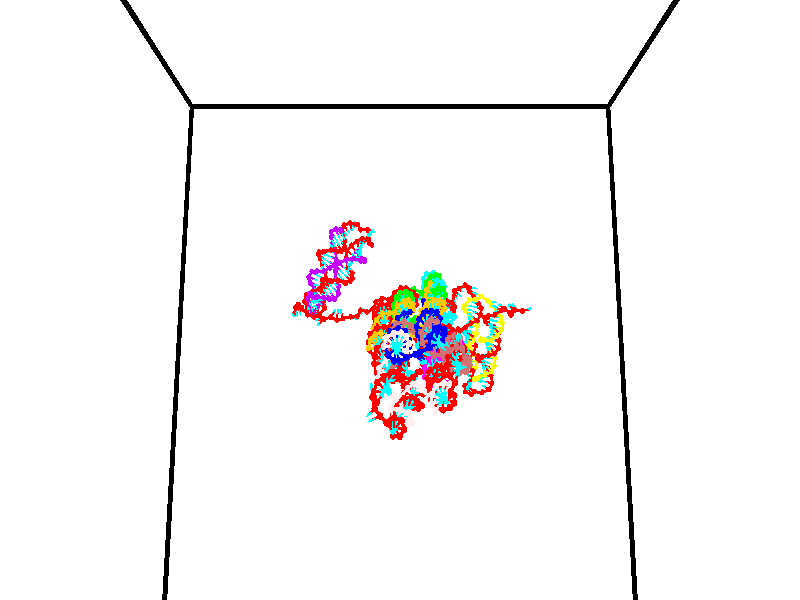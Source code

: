 // switches for output
#declare DRAW_BASES = 1; // possible values are 0, 1; only relevant for DNA ribbons
#declare DRAW_BASES_TYPE = 3; // possible values are 1, 2, 3; only relevant for DNA ribbons
#declare DRAW_FOG = 0; // set to 1 to enable fog

#include "colors.inc"

#include "transforms.inc"
background { rgb <1, 1, 1>}

#default {
   normal{
       ripples 0.25
       frequency 0.20
       turbulence 0.2
       lambda 5
   }
	finish {
		phong 0.1
		phong_size 40.
	}
}

// original window dimensions: 1024x640


// camera settings

camera {
	sky <0, 0.179814, -0.983701>
	up <0, 0.179814, -0.983701>
	right 1.6 * <1, 0, 0>
	location <35, 94.9851, 44.8844>
	look_at <35, 29.7336, 32.9568>
	direction <0, -65.2515, -11.9276>
	angle 67.0682
}


# declare cpy_camera_pos = <35, 94.9851, 44.8844>;
# if (DRAW_FOG = 1)
fog {
	fog_type 2
	up vnormalize(cpy_camera_pos)
	color rgbt<1,1,1,0.3>
	distance 1e-5
	fog_alt 3e-3
	fog_offset 56
}
# end


// LIGHTS

# declare lum = 6;
global_settings {
	ambient_light rgb lum * <0.05, 0.05, 0.05>
	max_trace_level 15
}# declare cpy_direct_light_amount = 0.25;
light_source
{	1000 * <-1, -1.16352, -0.803886>,
	rgb lum * cpy_direct_light_amount
	parallel
}

light_source
{	1000 * <1, 1.16352, 0.803886>,
	rgb lum * cpy_direct_light_amount
	parallel
}

// strand 0

// nucleotide -1

// particle -1
sphere {
	<24.245132, 34.220181, 34.938728> 0.250000
	pigment { color rgbt <1,0,0,0> }
	no_shadow
}
cylinder {
	<24.247150, 34.589931, 35.091309>,  <24.248362, 34.811783, 35.182858>, 0.100000
	pigment { color rgbt <1,0,0,0> }
	no_shadow
}
cylinder {
	<24.247150, 34.589931, 35.091309>,  <24.245132, 34.220181, 34.938728>, 0.100000
	pigment { color rgbt <1,0,0,0> }
	no_shadow
}

// particle -1
sphere {
	<24.247150, 34.589931, 35.091309> 0.100000
	pigment { color rgbt <1,0,0,0> }
	no_shadow
}
sphere {
	0, 1
	scale<0.080000,0.200000,0.300000>
	matrix <0.819078, 0.215008, -0.531867,
		-0.573660, 0.315118, -0.756052,
		0.005044, 0.924377, 0.381448,
		24.248663, 34.867245, 35.205742>
	pigment { color rgbt <0,1,1,0> }
	no_shadow
}
cylinder {
	<24.446188, 34.748032, 34.504143>,  <24.245132, 34.220181, 34.938728>, 0.130000
	pigment { color rgbt <1,0,0,0> }
	no_shadow
}

// nucleotide -1

// particle -1
sphere {
	<24.446188, 34.748032, 34.504143> 0.250000
	pigment { color rgbt <1,0,0,0> }
	no_shadow
}
cylinder {
	<24.544193, 34.930424, 34.846382>,  <24.602997, 35.039860, 35.051727>, 0.100000
	pigment { color rgbt <1,0,0,0> }
	no_shadow
}
cylinder {
	<24.544193, 34.930424, 34.846382>,  <24.446188, 34.748032, 34.504143>, 0.100000
	pigment { color rgbt <1,0,0,0> }
	no_shadow
}

// particle -1
sphere {
	<24.544193, 34.930424, 34.846382> 0.100000
	pigment { color rgbt <1,0,0,0> }
	no_shadow
}
sphere {
	0, 1
	scale<0.080000,0.200000,0.300000>
	matrix <0.892530, 0.238561, -0.382727,
		-0.378628, 0.857422, -0.348523,
		0.245015, 0.455978, 0.855600,
		24.617697, 35.067219, 35.103062>
	pigment { color rgbt <0,1,1,0> }
	no_shadow
}
cylinder {
	<24.804819, 35.435318, 34.381927>,  <24.446188, 34.748032, 34.504143>, 0.130000
	pigment { color rgbt <1,0,0,0> }
	no_shadow
}

// nucleotide -1

// particle -1
sphere {
	<24.804819, 35.435318, 34.381927> 0.250000
	pigment { color rgbt <1,0,0,0> }
	no_shadow
}
cylinder {
	<24.897909, 35.335014, 34.757790>,  <24.953764, 35.274834, 34.983307>, 0.100000
	pigment { color rgbt <1,0,0,0> }
	no_shadow
}
cylinder {
	<24.897909, 35.335014, 34.757790>,  <24.804819, 35.435318, 34.381927>, 0.100000
	pigment { color rgbt <1,0,0,0> }
	no_shadow
}

// particle -1
sphere {
	<24.897909, 35.335014, 34.757790> 0.100000
	pigment { color rgbt <1,0,0,0> }
	no_shadow
}
sphere {
	0, 1
	scale<0.080000,0.200000,0.300000>
	matrix <0.970680, 0.000130, -0.240373,
		0.060153, 0.968050, 0.243433,
		0.232725, -0.250755, 0.939660,
		24.967726, 35.259789, 35.039688>
	pigment { color rgbt <0,1,1,0> }
	no_shadow
}
cylinder {
	<25.259842, 35.977299, 34.749920>,  <24.804819, 35.435318, 34.381927>, 0.130000
	pigment { color rgbt <1,0,0,0> }
	no_shadow
}

// nucleotide -1

// particle -1
sphere {
	<25.259842, 35.977299, 34.749920> 0.250000
	pigment { color rgbt <1,0,0,0> }
	no_shadow
}
cylinder {
	<25.291138, 35.589134, 34.841290>,  <25.309916, 35.356236, 34.896111>, 0.100000
	pigment { color rgbt <1,0,0,0> }
	no_shadow
}
cylinder {
	<25.291138, 35.589134, 34.841290>,  <25.259842, 35.977299, 34.749920>, 0.100000
	pigment { color rgbt <1,0,0,0> }
	no_shadow
}

// particle -1
sphere {
	<25.291138, 35.589134, 34.841290> 0.100000
	pigment { color rgbt <1,0,0,0> }
	no_shadow
}
sphere {
	0, 1
	scale<0.080000,0.200000,0.300000>
	matrix <0.932107, -0.010068, -0.362043,
		0.353631, 0.241243, 0.903741,
		0.078241, -0.970413, 0.228424,
		25.314610, 35.298012, 34.909817>
	pigment { color rgbt <0,1,1,0> }
	no_shadow
}
cylinder {
	<25.818470, 35.799194, 35.294094>,  <25.259842, 35.977299, 34.749920>, 0.130000
	pigment { color rgbt <1,0,0,0> }
	no_shadow
}

// nucleotide -1

// particle -1
sphere {
	<25.818470, 35.799194, 35.294094> 0.250000
	pigment { color rgbt <1,0,0,0> }
	no_shadow
}
cylinder {
	<25.759329, 35.473167, 35.070019>,  <25.723845, 35.277550, 34.935574>, 0.100000
	pigment { color rgbt <1,0,0,0> }
	no_shadow
}
cylinder {
	<25.759329, 35.473167, 35.070019>,  <25.818470, 35.799194, 35.294094>, 0.100000
	pigment { color rgbt <1,0,0,0> }
	no_shadow
}

// particle -1
sphere {
	<25.759329, 35.473167, 35.070019> 0.100000
	pigment { color rgbt <1,0,0,0> }
	no_shadow
}
sphere {
	0, 1
	scale<0.080000,0.200000,0.300000>
	matrix <0.972333, -0.016217, -0.233037,
		0.180856, -0.579141, 0.794913,
		-0.147852, -0.815066, -0.560185,
		25.714973, 35.228649, 34.901962>
	pigment { color rgbt <0,1,1,0> }
	no_shadow
}
cylinder {
	<26.426958, 35.307755, 35.403217>,  <25.818470, 35.799194, 35.294094>, 0.130000
	pigment { color rgbt <1,0,0,0> }
	no_shadow
}

// nucleotide -1

// particle -1
sphere {
	<26.426958, 35.307755, 35.403217> 0.250000
	pigment { color rgbt <1,0,0,0> }
	no_shadow
}
cylinder {
	<26.289280, 35.195843, 35.044720>,  <26.206673, 35.128696, 34.829620>, 0.100000
	pigment { color rgbt <1,0,0,0> }
	no_shadow
}
cylinder {
	<26.289280, 35.195843, 35.044720>,  <26.426958, 35.307755, 35.403217>, 0.100000
	pigment { color rgbt <1,0,0,0> }
	no_shadow
}

// particle -1
sphere {
	<26.289280, 35.195843, 35.044720> 0.100000
	pigment { color rgbt <1,0,0,0> }
	no_shadow
}
sphere {
	0, 1
	scale<0.080000,0.200000,0.300000>
	matrix <0.936569, -0.035099, -0.348722,
		0.066107, -0.959424, 0.274110,
		-0.344193, -0.279776, -0.896246,
		26.186022, 35.111912, 34.775845>
	pigment { color rgbt <0,1,1,0> }
	no_shadow
}
cylinder {
	<26.883923, 34.740021, 35.130642>,  <26.426958, 35.307755, 35.403217>, 0.130000
	pigment { color rgbt <1,0,0,0> }
	no_shadow
}

// nucleotide -1

// particle -1
sphere {
	<26.883923, 34.740021, 35.130642> 0.250000
	pigment { color rgbt <1,0,0,0> }
	no_shadow
}
cylinder {
	<26.686804, 34.851261, 34.800838>,  <26.568533, 34.918003, 34.602955>, 0.100000
	pigment { color rgbt <1,0,0,0> }
	no_shadow
}
cylinder {
	<26.686804, 34.851261, 34.800838>,  <26.883923, 34.740021, 35.130642>, 0.100000
	pigment { color rgbt <1,0,0,0> }
	no_shadow
}

// particle -1
sphere {
	<26.686804, 34.851261, 34.800838> 0.100000
	pigment { color rgbt <1,0,0,0> }
	no_shadow
}
sphere {
	0, 1
	scale<0.080000,0.200000,0.300000>
	matrix <0.855046, -0.020988, -0.518127,
		-0.161395, -0.960324, -0.227443,
		-0.492796, 0.278097, -0.824509,
		26.538965, 34.934689, 34.553486>
	pigment { color rgbt <0,1,1,0> }
	no_shadow
}
cylinder {
	<27.328121, 34.528111, 34.523384>,  <26.883923, 34.740021, 35.130642>, 0.130000
	pigment { color rgbt <1,0,0,0> }
	no_shadow
}

// nucleotide -1

// particle -1
sphere {
	<27.328121, 34.528111, 34.523384> 0.250000
	pigment { color rgbt <1,0,0,0> }
	no_shadow
}
cylinder {
	<27.070469, 34.764381, 34.328987>,  <26.915876, 34.906143, 34.212349>, 0.100000
	pigment { color rgbt <1,0,0,0> }
	no_shadow
}
cylinder {
	<27.070469, 34.764381, 34.328987>,  <27.328121, 34.528111, 34.523384>, 0.100000
	pigment { color rgbt <1,0,0,0> }
	no_shadow
}

// particle -1
sphere {
	<27.070469, 34.764381, 34.328987> 0.100000
	pigment { color rgbt <1,0,0,0> }
	no_shadow
}
sphere {
	0, 1
	scale<0.080000,0.200000,0.300000>
	matrix <0.678309, 0.147431, -0.719834,
		-0.353539, -0.793324, -0.495628,
		-0.644132, 0.590679, -0.485996,
		26.877230, 34.941586, 34.183189>
	pigment { color rgbt <0,1,1,0> }
	no_shadow
}
cylinder {
	<27.251160, 34.441261, 33.862026>,  <27.328121, 34.528111, 34.523384>, 0.130000
	pigment { color rgbt <1,0,0,0> }
	no_shadow
}

// nucleotide -1

// particle -1
sphere {
	<27.251160, 34.441261, 33.862026> 0.250000
	pigment { color rgbt <1,0,0,0> }
	no_shadow
}
cylinder {
	<27.135731, 34.824203, 33.856411>,  <27.066473, 35.053970, 33.853043>, 0.100000
	pigment { color rgbt <1,0,0,0> }
	no_shadow
}
cylinder {
	<27.135731, 34.824203, 33.856411>,  <27.251160, 34.441261, 33.862026>, 0.100000
	pigment { color rgbt <1,0,0,0> }
	no_shadow
}

// particle -1
sphere {
	<27.135731, 34.824203, 33.856411> 0.100000
	pigment { color rgbt <1,0,0,0> }
	no_shadow
}
sphere {
	0, 1
	scale<0.080000,0.200000,0.300000>
	matrix <0.677410, 0.193785, -0.709622,
		-0.676640, -0.214285, -0.704443,
		-0.288572, 0.957355, -0.014036,
		27.049160, 35.111408, 33.852200>
	pigment { color rgbt <0,1,1,0> }
	no_shadow
}
cylinder {
	<27.077751, 34.570969, 33.182705>,  <27.251160, 34.441261, 33.862026>, 0.130000
	pigment { color rgbt <1,0,0,0> }
	no_shadow
}

// nucleotide -1

// particle -1
sphere {
	<27.077751, 34.570969, 33.182705> 0.250000
	pigment { color rgbt <1,0,0,0> }
	no_shadow
}
cylinder {
	<27.162197, 34.924660, 33.349354>,  <27.212864, 35.136875, 33.449345>, 0.100000
	pigment { color rgbt <1,0,0,0> }
	no_shadow
}
cylinder {
	<27.162197, 34.924660, 33.349354>,  <27.077751, 34.570969, 33.182705>, 0.100000
	pigment { color rgbt <1,0,0,0> }
	no_shadow
}

// particle -1
sphere {
	<27.162197, 34.924660, 33.349354> 0.100000
	pigment { color rgbt <1,0,0,0> }
	no_shadow
}
sphere {
	0, 1
	scale<0.080000,0.200000,0.300000>
	matrix <0.479874, 0.277574, -0.832270,
		-0.851559, 0.375631, -0.365718,
		0.211113, 0.884225, 0.416626,
		27.225531, 35.189926, 33.474342>
	pigment { color rgbt <0,1,1,0> }
	no_shadow
}
cylinder {
	<27.128033, 34.980877, 32.607273>,  <27.077751, 34.570969, 33.182705>, 0.130000
	pigment { color rgbt <1,0,0,0> }
	no_shadow
}

// nucleotide -1

// particle -1
sphere {
	<27.128033, 34.980877, 32.607273> 0.250000
	pigment { color rgbt <1,0,0,0> }
	no_shadow
}
cylinder {
	<27.270445, 35.187534, 32.918739>,  <27.355892, 35.311531, 33.105618>, 0.100000
	pigment { color rgbt <1,0,0,0> }
	no_shadow
}
cylinder {
	<27.270445, 35.187534, 32.918739>,  <27.128033, 34.980877, 32.607273>, 0.100000
	pigment { color rgbt <1,0,0,0> }
	no_shadow
}

// particle -1
sphere {
	<27.270445, 35.187534, 32.918739> 0.100000
	pigment { color rgbt <1,0,0,0> }
	no_shadow
}
sphere {
	0, 1
	scale<0.080000,0.200000,0.300000>
	matrix <0.716060, 0.384556, -0.582559,
		-0.600417, 0.764979, -0.233036,
		0.356030, 0.516647, 0.778665,
		27.377254, 35.342529, 33.152340>
	pigment { color rgbt <0,1,1,0> }
	no_shadow
}
cylinder {
	<27.205042, 35.703506, 32.375736>,  <27.128033, 34.980877, 32.607273>, 0.130000
	pigment { color rgbt <1,0,0,0> }
	no_shadow
}

// nucleotide -1

// particle -1
sphere {
	<27.205042, 35.703506, 32.375736> 0.250000
	pigment { color rgbt <1,0,0,0> }
	no_shadow
}
cylinder {
	<27.458679, 35.667374, 32.682922>,  <27.610863, 35.645695, 32.867233>, 0.100000
	pigment { color rgbt <1,0,0,0> }
	no_shadow
}
cylinder {
	<27.458679, 35.667374, 32.682922>,  <27.205042, 35.703506, 32.375736>, 0.100000
	pigment { color rgbt <1,0,0,0> }
	no_shadow
}

// particle -1
sphere {
	<27.458679, 35.667374, 32.682922> 0.100000
	pigment { color rgbt <1,0,0,0> }
	no_shadow
}
sphere {
	0, 1
	scale<0.080000,0.200000,0.300000>
	matrix <0.707236, 0.469296, -0.528752,
		-0.312637, 0.878409, 0.361464,
		0.634094, -0.090333, 0.767961,
		27.648907, 35.640274, 32.913311>
	pigment { color rgbt <0,1,1,0> }
	no_shadow
}
cylinder {
	<27.610052, 36.240887, 32.311123>,  <27.205042, 35.703506, 32.375736>, 0.130000
	pigment { color rgbt <1,0,0,0> }
	no_shadow
}

// nucleotide -1

// particle -1
sphere {
	<27.610052, 36.240887, 32.311123> 0.250000
	pigment { color rgbt <1,0,0,0> }
	no_shadow
}
cylinder {
	<27.829475, 36.026684, 32.567970>,  <27.961128, 35.898163, 32.722080>, 0.100000
	pigment { color rgbt <1,0,0,0> }
	no_shadow
}
cylinder {
	<27.829475, 36.026684, 32.567970>,  <27.610052, 36.240887, 32.311123>, 0.100000
	pigment { color rgbt <1,0,0,0> }
	no_shadow
}

// particle -1
sphere {
	<27.829475, 36.026684, 32.567970> 0.100000
	pigment { color rgbt <1,0,0,0> }
	no_shadow
}
sphere {
	0, 1
	scale<0.080000,0.200000,0.300000>
	matrix <0.836067, 0.343195, -0.428030,
		0.008839, 0.771656, 0.635979,
		0.548557, -0.535504, 0.642122,
		27.994043, 35.866032, 32.760609>
	pigment { color rgbt <0,1,1,0> }
	no_shadow
}
cylinder {
	<28.109898, 36.728611, 32.650131>,  <27.610052, 36.240887, 32.311123>, 0.130000
	pigment { color rgbt <1,0,0,0> }
	no_shadow
}

// nucleotide -1

// particle -1
sphere {
	<28.109898, 36.728611, 32.650131> 0.250000
	pigment { color rgbt <1,0,0,0> }
	no_shadow
}
cylinder {
	<28.251829, 36.354702, 32.656998>,  <28.336988, 36.130356, 32.661118>, 0.100000
	pigment { color rgbt <1,0,0,0> }
	no_shadow
}
cylinder {
	<28.251829, 36.354702, 32.656998>,  <28.109898, 36.728611, 32.650131>, 0.100000
	pigment { color rgbt <1,0,0,0> }
	no_shadow
}

// particle -1
sphere {
	<28.251829, 36.354702, 32.656998> 0.100000
	pigment { color rgbt <1,0,0,0> }
	no_shadow
}
sphere {
	0, 1
	scale<0.080000,0.200000,0.300000>
	matrix <0.751391, 0.274196, -0.600190,
		0.556335, 0.225863, 0.799673,
		0.354828, -0.934774, 0.017167,
		28.358278, 36.074268, 32.662148>
	pigment { color rgbt <0,1,1,0> }
	no_shadow
}
cylinder {
	<28.916897, 36.774181, 32.633335>,  <28.109898, 36.728611, 32.650131>, 0.130000
	pigment { color rgbt <1,0,0,0> }
	no_shadow
}

// nucleotide -1

// particle -1
sphere {
	<28.916897, 36.774181, 32.633335> 0.250000
	pigment { color rgbt <1,0,0,0> }
	no_shadow
}
cylinder {
	<28.828011, 36.402718, 32.514538>,  <28.774679, 36.179840, 32.443260>, 0.100000
	pigment { color rgbt <1,0,0,0> }
	no_shadow
}
cylinder {
	<28.828011, 36.402718, 32.514538>,  <28.916897, 36.774181, 32.633335>, 0.100000
	pigment { color rgbt <1,0,0,0> }
	no_shadow
}

// particle -1
sphere {
	<28.828011, 36.402718, 32.514538> 0.100000
	pigment { color rgbt <1,0,0,0> }
	no_shadow
}
sphere {
	0, 1
	scale<0.080000,0.200000,0.300000>
	matrix <0.862946, -0.045552, -0.503239,
		0.453811, -0.368114, 0.811509,
		-0.222215, -0.928664, -0.296991,
		28.761347, 36.124119, 32.425442>
	pigment { color rgbt <0,1,1,0> }
	no_shadow
}
cylinder {
	<29.583139, 36.387772, 32.746037>,  <28.916897, 36.774181, 32.633335>, 0.130000
	pigment { color rgbt <1,0,0,0> }
	no_shadow
}

// nucleotide -1

// particle -1
sphere {
	<29.583139, 36.387772, 32.746037> 0.250000
	pigment { color rgbt <1,0,0,0> }
	no_shadow
}
cylinder {
	<29.357986, 36.171444, 32.496021>,  <29.222895, 36.041645, 32.346012>, 0.100000
	pigment { color rgbt <1,0,0,0> }
	no_shadow
}
cylinder {
	<29.357986, 36.171444, 32.496021>,  <29.583139, 36.387772, 32.746037>, 0.100000
	pigment { color rgbt <1,0,0,0> }
	no_shadow
}

// particle -1
sphere {
	<29.357986, 36.171444, 32.496021> 0.100000
	pigment { color rgbt <1,0,0,0> }
	no_shadow
}
sphere {
	0, 1
	scale<0.080000,0.200000,0.300000>
	matrix <0.794523, -0.145622, -0.589514,
		0.227804, -0.828435, 0.511665,
		-0.562883, -0.540823, -0.625038,
		29.189121, 36.009197, 32.308510>
	pigment { color rgbt <0,1,1,0> }
	no_shadow
}
cylinder {
	<30.045269, 35.976879, 32.477951>,  <29.583139, 36.387772, 32.746037>, 0.130000
	pigment { color rgbt <1,0,0,0> }
	no_shadow
}

// nucleotide -1

// particle -1
sphere {
	<30.045269, 35.976879, 32.477951> 0.250000
	pigment { color rgbt <1,0,0,0> }
	no_shadow
}
cylinder {
	<29.755028, 35.900108, 32.213627>,  <29.580883, 35.854046, 32.055035>, 0.100000
	pigment { color rgbt <1,0,0,0> }
	no_shadow
}
cylinder {
	<29.755028, 35.900108, 32.213627>,  <30.045269, 35.976879, 32.477951>, 0.100000
	pigment { color rgbt <1,0,0,0> }
	no_shadow
}

// particle -1
sphere {
	<29.755028, 35.900108, 32.213627> 0.100000
	pigment { color rgbt <1,0,0,0> }
	no_shadow
}
sphere {
	0, 1
	scale<0.080000,0.200000,0.300000>
	matrix <0.687323, -0.156134, -0.709372,
		0.032972, -0.968910, 0.245206,
		-0.725603, -0.191925, -0.660806,
		29.537348, 35.842529, 32.015385>
	pigment { color rgbt <0,1,1,0> }
	no_shadow
}
cylinder {
	<30.180500, 35.323456, 32.137012>,  <30.045269, 35.976879, 32.477951>, 0.130000
	pigment { color rgbt <1,0,0,0> }
	no_shadow
}

// nucleotide -1

// particle -1
sphere {
	<30.180500, 35.323456, 32.137012> 0.250000
	pigment { color rgbt <1,0,0,0> }
	no_shadow
}
cylinder {
	<29.954533, 35.547138, 31.894310>,  <29.818953, 35.681347, 31.748688>, 0.100000
	pigment { color rgbt <1,0,0,0> }
	no_shadow
}
cylinder {
	<29.954533, 35.547138, 31.894310>,  <30.180500, 35.323456, 32.137012>, 0.100000
	pigment { color rgbt <1,0,0,0> }
	no_shadow
}

// particle -1
sphere {
	<29.954533, 35.547138, 31.894310> 0.100000
	pigment { color rgbt <1,0,0,0> }
	no_shadow
}
sphere {
	0, 1
	scale<0.080000,0.200000,0.300000>
	matrix <0.605368, -0.218801, -0.765282,
		-0.560709, -0.799635, -0.214920,
		-0.564921, 0.559206, -0.606757,
		29.785057, 35.714901, 31.712282>
	pigment { color rgbt <0,1,1,0> }
	no_shadow
}
cylinder {
	<30.128466, 34.930809, 31.592764>,  <30.180500, 35.323456, 32.137012>, 0.130000
	pigment { color rgbt <1,0,0,0> }
	no_shadow
}

// nucleotide -1

// particle -1
sphere {
	<30.128466, 34.930809, 31.592764> 0.250000
	pigment { color rgbt <1,0,0,0> }
	no_shadow
}
cylinder {
	<30.015692, 35.291973, 31.462982>,  <29.948027, 35.508671, 31.385113>, 0.100000
	pigment { color rgbt <1,0,0,0> }
	no_shadow
}
cylinder {
	<30.015692, 35.291973, 31.462982>,  <30.128466, 34.930809, 31.592764>, 0.100000
	pigment { color rgbt <1,0,0,0> }
	no_shadow
}

// particle -1
sphere {
	<30.015692, 35.291973, 31.462982> 0.100000
	pigment { color rgbt <1,0,0,0> }
	no_shadow
}
sphere {
	0, 1
	scale<0.080000,0.200000,0.300000>
	matrix <0.322779, -0.229196, -0.918304,
		-0.903508, -0.363628, -0.226821,
		-0.281935, 0.902908, -0.324452,
		29.931110, 35.562847, 31.365646>
	pigment { color rgbt <0,1,1,0> }
	no_shadow
}
cylinder {
	<29.682920, 34.861774, 31.051954>,  <30.128466, 34.930809, 31.592764>, 0.130000
	pigment { color rgbt <1,0,0,0> }
	no_shadow
}

// nucleotide -1

// particle -1
sphere {
	<29.682920, 34.861774, 31.051954> 0.250000
	pigment { color rgbt <1,0,0,0> }
	no_shadow
}
cylinder {
	<29.825417, 35.232861, 31.007359>,  <29.910913, 35.455513, 30.980602>, 0.100000
	pigment { color rgbt <1,0,0,0> }
	no_shadow
}
cylinder {
	<29.825417, 35.232861, 31.007359>,  <29.682920, 34.861774, 31.051954>, 0.100000
	pigment { color rgbt <1,0,0,0> }
	no_shadow
}

// particle -1
sphere {
	<29.825417, 35.232861, 31.007359> 0.100000
	pigment { color rgbt <1,0,0,0> }
	no_shadow
}
sphere {
	0, 1
	scale<0.080000,0.200000,0.300000>
	matrix <0.415283, -0.264080, -0.870518,
		-0.837038, 0.263814, -0.479342,
		0.356240, 0.927720, -0.111488,
		29.932289, 35.511177, 30.973911>
	pigment { color rgbt <0,1,1,0> }
	no_shadow
}
cylinder {
	<29.516890, 35.112968, 30.358801>,  <29.682920, 34.861774, 31.051954>, 0.130000
	pigment { color rgbt <1,0,0,0> }
	no_shadow
}

// nucleotide -1

// particle -1
sphere {
	<29.516890, 35.112968, 30.358801> 0.250000
	pigment { color rgbt <1,0,0,0> }
	no_shadow
}
cylinder {
	<29.830809, 35.340977, 30.456099>,  <30.019159, 35.477783, 30.514477>, 0.100000
	pigment { color rgbt <1,0,0,0> }
	no_shadow
}
cylinder {
	<29.830809, 35.340977, 30.456099>,  <29.516890, 35.112968, 30.358801>, 0.100000
	pigment { color rgbt <1,0,0,0> }
	no_shadow
}

// particle -1
sphere {
	<29.830809, 35.340977, 30.456099> 0.100000
	pigment { color rgbt <1,0,0,0> }
	no_shadow
}
sphere {
	0, 1
	scale<0.080000,0.200000,0.300000>
	matrix <0.289833, 0.009351, -0.957031,
		-0.547807, 0.821574, -0.157874,
		0.784796, 0.570025, 0.243242,
		30.066248, 35.511986, 30.529072>
	pigment { color rgbt <0,1,1,0> }
	no_shadow
}
cylinder {
	<29.612261, 35.559795, 29.819515>,  <29.516890, 35.112968, 30.358801>, 0.130000
	pigment { color rgbt <1,0,0,0> }
	no_shadow
}

// nucleotide -1

// particle -1
sphere {
	<29.612261, 35.559795, 29.819515> 0.250000
	pigment { color rgbt <1,0,0,0> }
	no_shadow
}
cylinder {
	<29.966688, 35.518238, 30.000219>,  <30.179344, 35.493301, 30.108643>, 0.100000
	pigment { color rgbt <1,0,0,0> }
	no_shadow
}
cylinder {
	<29.966688, 35.518238, 30.000219>,  <29.612261, 35.559795, 29.819515>, 0.100000
	pigment { color rgbt <1,0,0,0> }
	no_shadow
}

// particle -1
sphere {
	<29.966688, 35.518238, 30.000219> 0.100000
	pigment { color rgbt <1,0,0,0> }
	no_shadow
}
sphere {
	0, 1
	scale<0.080000,0.200000,0.300000>
	matrix <0.431875, -0.169069, -0.885946,
		0.168424, 0.980113, -0.104937,
		0.886068, -0.103895, 0.451762,
		30.232510, 35.487068, 30.135748>
	pigment { color rgbt <0,1,1,0> }
	no_shadow
}
cylinder {
	<30.113188, 36.016792, 29.450909>,  <29.612261, 35.559795, 29.819515>, 0.130000
	pigment { color rgbt <1,0,0,0> }
	no_shadow
}

// nucleotide -1

// particle -1
sphere {
	<30.113188, 36.016792, 29.450909> 0.250000
	pigment { color rgbt <1,0,0,0> }
	no_shadow
}
cylinder {
	<30.326712, 35.732594, 29.634317>,  <30.454826, 35.562073, 29.744364>, 0.100000
	pigment { color rgbt <1,0,0,0> }
	no_shadow
}
cylinder {
	<30.326712, 35.732594, 29.634317>,  <30.113188, 36.016792, 29.450909>, 0.100000
	pigment { color rgbt <1,0,0,0> }
	no_shadow
}

// particle -1
sphere {
	<30.326712, 35.732594, 29.634317> 0.100000
	pigment { color rgbt <1,0,0,0> }
	no_shadow
}
sphere {
	0, 1
	scale<0.080000,0.200000,0.300000>
	matrix <0.389772, -0.274464, -0.879061,
		0.750417, 0.647970, 0.130420,
		0.533810, -0.710496, 0.458523,
		30.486855, 35.519444, 29.771873>
	pigment { color rgbt <0,1,1,0> }
	no_shadow
}
cylinder {
	<30.673351, 36.094467, 29.125553>,  <30.113188, 36.016792, 29.450909>, 0.130000
	pigment { color rgbt <1,0,0,0> }
	no_shadow
}

// nucleotide -1

// particle -1
sphere {
	<30.673351, 36.094467, 29.125553> 0.250000
	pigment { color rgbt <1,0,0,0> }
	no_shadow
}
cylinder {
	<30.742325, 35.749557, 29.316027>,  <30.783709, 35.542614, 29.430311>, 0.100000
	pigment { color rgbt <1,0,0,0> }
	no_shadow
}
cylinder {
	<30.742325, 35.749557, 29.316027>,  <30.673351, 36.094467, 29.125553>, 0.100000
	pigment { color rgbt <1,0,0,0> }
	no_shadow
}

// particle -1
sphere {
	<30.742325, 35.749557, 29.316027> 0.100000
	pigment { color rgbt <1,0,0,0> }
	no_shadow
}
sphere {
	0, 1
	scale<0.080000,0.200000,0.300000>
	matrix <0.536925, -0.323015, -0.779341,
		0.825820, 0.390061, 0.407277,
		0.172434, -0.862272, 0.476186,
		30.794054, 35.490875, 29.458883>
	pigment { color rgbt <0,1,1,0> }
	no_shadow
}
cylinder {
	<31.204069, 35.952656, 28.841192>,  <30.673351, 36.094467, 29.125553>, 0.130000
	pigment { color rgbt <1,0,0,0> }
	no_shadow
}

// nucleotide -1

// particle -1
sphere {
	<31.204069, 35.952656, 28.841192> 0.250000
	pigment { color rgbt <1,0,0,0> }
	no_shadow
}
cylinder {
	<31.115261, 35.593353, 28.992897>,  <31.061975, 35.377769, 29.083920>, 0.100000
	pigment { color rgbt <1,0,0,0> }
	no_shadow
}
cylinder {
	<31.115261, 35.593353, 28.992897>,  <31.204069, 35.952656, 28.841192>, 0.100000
	pigment { color rgbt <1,0,0,0> }
	no_shadow
}

// particle -1
sphere {
	<31.115261, 35.593353, 28.992897> 0.100000
	pigment { color rgbt <1,0,0,0> }
	no_shadow
}
sphere {
	0, 1
	scale<0.080000,0.200000,0.300000>
	matrix <0.377640, -0.437828, -0.815901,
		0.898941, -0.037924, 0.436425,
		-0.222021, -0.898258, 0.379260,
		31.048655, 35.323875, 29.106674>
	pigment { color rgbt <0,1,1,0> }
	no_shadow
}
cylinder {
	<31.827133, 35.397655, 28.775867>,  <31.204069, 35.952656, 28.841192>, 0.130000
	pigment { color rgbt <1,0,0,0> }
	no_shadow
}

// nucleotide -1

// particle -1
sphere {
	<31.827133, 35.397655, 28.775867> 0.250000
	pigment { color rgbt <1,0,0,0> }
	no_shadow
}
cylinder {
	<31.512482, 35.158337, 28.836859>,  <31.323690, 35.014744, 28.873453>, 0.100000
	pigment { color rgbt <1,0,0,0> }
	no_shadow
}
cylinder {
	<31.512482, 35.158337, 28.836859>,  <31.827133, 35.397655, 28.775867>, 0.100000
	pigment { color rgbt <1,0,0,0> }
	no_shadow
}

// particle -1
sphere {
	<31.512482, 35.158337, 28.836859> 0.100000
	pigment { color rgbt <1,0,0,0> }
	no_shadow
}
sphere {
	0, 1
	scale<0.080000,0.200000,0.300000>
	matrix <0.412357, -0.692898, -0.591484,
		0.459536, -0.402404, 0.791768,
		-0.786631, -0.598300, 0.152478,
		31.276493, 34.978848, 28.882603>
	pigment { color rgbt <0,1,1,0> }
	no_shadow
}
cylinder {
	<32.092690, 34.829670, 29.079206>,  <31.827133, 35.397655, 28.775867>, 0.130000
	pigment { color rgbt <1,0,0,0> }
	no_shadow
}

// nucleotide -1

// particle -1
sphere {
	<32.092690, 34.829670, 29.079206> 0.250000
	pigment { color rgbt <1,0,0,0> }
	no_shadow
}
cylinder {
	<31.775620, 34.845081, 28.835838>,  <31.585377, 34.854328, 28.689817>, 0.100000
	pigment { color rgbt <1,0,0,0> }
	no_shadow
}
cylinder {
	<31.775620, 34.845081, 28.835838>,  <32.092690, 34.829670, 29.079206>, 0.100000
	pigment { color rgbt <1,0,0,0> }
	no_shadow
}

// particle -1
sphere {
	<31.775620, 34.845081, 28.835838> 0.100000
	pigment { color rgbt <1,0,0,0> }
	no_shadow
}
sphere {
	0, 1
	scale<0.080000,0.200000,0.300000>
	matrix <0.450145, -0.636048, -0.626748,
		-0.411132, -0.770687, 0.486839,
		-0.792679, 0.038529, -0.608421,
		31.537815, 34.856640, 28.653313>
	pigment { color rgbt <0,1,1,0> }
	no_shadow
}
cylinder {
	<31.778635, 34.206978, 28.750673>,  <32.092690, 34.829670, 29.079206>, 0.130000
	pigment { color rgbt <1,0,0,0> }
	no_shadow
}

// nucleotide -1

// particle -1
sphere {
	<31.778635, 34.206978, 28.750673> 0.250000
	pigment { color rgbt <1,0,0,0> }
	no_shadow
}
cylinder {
	<31.763023, 34.501778, 28.480766>,  <31.753656, 34.678658, 28.318821>, 0.100000
	pigment { color rgbt <1,0,0,0> }
	no_shadow
}
cylinder {
	<31.763023, 34.501778, 28.480766>,  <31.778635, 34.206978, 28.750673>, 0.100000
	pigment { color rgbt <1,0,0,0> }
	no_shadow
}

// particle -1
sphere {
	<31.763023, 34.501778, 28.480766> 0.100000
	pigment { color rgbt <1,0,0,0> }
	no_shadow
}
sphere {
	0, 1
	scale<0.080000,0.200000,0.300000>
	matrix <0.539540, -0.552839, -0.635031,
		-0.841055, -0.388850, -0.376062,
		-0.039030, 0.736997, -0.674768,
		31.751314, 34.722878, 28.278336>
	pigment { color rgbt <0,1,1,0> }
	no_shadow
}
cylinder {
	<31.682520, 33.789764, 28.222193>,  <31.778635, 34.206978, 28.750673>, 0.130000
	pigment { color rgbt <1,0,0,0> }
	no_shadow
}

// nucleotide -1

// particle -1
sphere {
	<31.682520, 33.789764, 28.222193> 0.250000
	pigment { color rgbt <1,0,0,0> }
	no_shadow
}
cylinder {
	<31.814318, 34.132618, 28.063826>,  <31.893396, 34.338329, 27.968805>, 0.100000
	pigment { color rgbt <1,0,0,0> }
	no_shadow
}
cylinder {
	<31.814318, 34.132618, 28.063826>,  <31.682520, 33.789764, 28.222193>, 0.100000
	pigment { color rgbt <1,0,0,0> }
	no_shadow
}

// particle -1
sphere {
	<31.814318, 34.132618, 28.063826> 0.100000
	pigment { color rgbt <1,0,0,0> }
	no_shadow
}
sphere {
	0, 1
	scale<0.080000,0.200000,0.300000>
	matrix <0.524745, -0.514853, -0.677915,
		-0.784905, 0.015613, -0.619420,
		0.329495, 0.857136, -0.395918,
		31.913166, 34.389759, 27.945051>
	pigment { color rgbt <0,1,1,0> }
	no_shadow
}
cylinder {
	<31.590588, 33.831154, 27.479189>,  <31.682520, 33.789764, 28.222193>, 0.130000
	pigment { color rgbt <1,0,0,0> }
	no_shadow
}

// nucleotide -1

// particle -1
sphere {
	<31.590588, 33.831154, 27.479189> 0.250000
	pigment { color rgbt <1,0,0,0> }
	no_shadow
}
cylinder {
	<31.907850, 34.040771, 27.603308>,  <32.098209, 34.166542, 27.677778>, 0.100000
	pigment { color rgbt <1,0,0,0> }
	no_shadow
}
cylinder {
	<31.907850, 34.040771, 27.603308>,  <31.590588, 33.831154, 27.479189>, 0.100000
	pigment { color rgbt <1,0,0,0> }
	no_shadow
}

// particle -1
sphere {
	<31.907850, 34.040771, 27.603308> 0.100000
	pigment { color rgbt <1,0,0,0> }
	no_shadow
}
sphere {
	0, 1
	scale<0.080000,0.200000,0.300000>
	matrix <0.557207, -0.418777, -0.717040,
		-0.245813, 0.741624, -0.624155,
		0.793156, 0.524041, 0.310297,
		32.145798, 34.197983, 27.696398>
	pigment { color rgbt <0,1,1,0> }
	no_shadow
}
cylinder {
	<30.831299, 33.609055, 27.402205>,  <31.590588, 33.831154, 27.479189>, 0.130000
	pigment { color rgbt <1,0,0,0> }
	no_shadow
}

// nucleotide -1

// particle -1
sphere {
	<30.831299, 33.609055, 27.402205> 0.250000
	pigment { color rgbt <1,0,0,0> }
	no_shadow
}
cylinder {
	<30.573030, 33.610813, 27.096764>,  <30.418070, 33.611870, 26.913500>, 0.100000
	pigment { color rgbt <1,0,0,0> }
	no_shadow
}
cylinder {
	<30.573030, 33.610813, 27.096764>,  <30.831299, 33.609055, 27.402205>, 0.100000
	pigment { color rgbt <1,0,0,0> }
	no_shadow
}

// particle -1
sphere {
	<30.573030, 33.610813, 27.096764> 0.100000
	pigment { color rgbt <1,0,0,0> }
	no_shadow
}
sphere {
	0, 1
	scale<0.080000,0.200000,0.300000>
	matrix <-0.698694, 0.400085, 0.593093,
		0.308114, 0.916467, -0.255251,
		-0.645672, 0.004398, -0.763602,
		30.379330, 33.612133, 26.867683>
	pigment { color rgbt <0,1,1,0> }
	no_shadow
}
cylinder {
	<30.584898, 34.269661, 27.115658>,  <30.831299, 33.609055, 27.402205>, 0.130000
	pigment { color rgbt <1,0,0,0> }
	no_shadow
}

// nucleotide -1

// particle -1
sphere {
	<30.584898, 34.269661, 27.115658> 0.250000
	pigment { color rgbt <1,0,0,0> }
	no_shadow
}
cylinder {
	<30.318514, 33.972511, 27.088421>,  <30.158684, 33.794224, 27.072079>, 0.100000
	pigment { color rgbt <1,0,0,0> }
	no_shadow
}
cylinder {
	<30.318514, 33.972511, 27.088421>,  <30.584898, 34.269661, 27.115658>, 0.100000
	pigment { color rgbt <1,0,0,0> }
	no_shadow
}

// particle -1
sphere {
	<30.318514, 33.972511, 27.088421> 0.100000
	pigment { color rgbt <1,0,0,0> }
	no_shadow
}
sphere {
	0, 1
	scale<0.080000,0.200000,0.300000>
	matrix <-0.556269, 0.433706, 0.708847,
		-0.497050, 0.509943, -0.702068,
		-0.665963, -0.742871, -0.068092,
		30.118725, 33.749649, 27.067993>
	pigment { color rgbt <0,1,1,0> }
	no_shadow
}
cylinder {
	<29.795935, 34.447773, 27.049459>,  <30.584898, 34.269661, 27.115658>, 0.130000
	pigment { color rgbt <1,0,0,0> }
	no_shadow
}

// nucleotide -1

// particle -1
sphere {
	<29.795935, 34.447773, 27.049459> 0.250000
	pigment { color rgbt <1,0,0,0> }
	no_shadow
}
cylinder {
	<29.862083, 34.104992, 27.244719>,  <29.901772, 33.899323, 27.361874>, 0.100000
	pigment { color rgbt <1,0,0,0> }
	no_shadow
}
cylinder {
	<29.862083, 34.104992, 27.244719>,  <29.795935, 34.447773, 27.049459>, 0.100000
	pigment { color rgbt <1,0,0,0> }
	no_shadow
}

// particle -1
sphere {
	<29.862083, 34.104992, 27.244719> 0.100000
	pigment { color rgbt <1,0,0,0> }
	no_shadow
}
sphere {
	0, 1
	scale<0.080000,0.200000,0.300000>
	matrix <-0.414384, 0.388777, 0.822885,
		-0.894952, -0.338361, -0.290814,
		0.165370, -0.856951, 0.488148,
		29.911694, 33.847908, 27.391163>
	pigment { color rgbt <0,1,1,0> }
	no_shadow
}
cylinder {
	<29.138988, 34.198536, 27.164070>,  <29.795935, 34.447773, 27.049459>, 0.130000
	pigment { color rgbt <1,0,0,0> }
	no_shadow
}

// nucleotide -1

// particle -1
sphere {
	<29.138988, 34.198536, 27.164070> 0.250000
	pigment { color rgbt <1,0,0,0> }
	no_shadow
}
cylinder {
	<29.393568, 34.055176, 27.437269>,  <29.546316, 33.969162, 27.601189>, 0.100000
	pigment { color rgbt <1,0,0,0> }
	no_shadow
}
cylinder {
	<29.393568, 34.055176, 27.437269>,  <29.138988, 34.198536, 27.164070>, 0.100000
	pigment { color rgbt <1,0,0,0> }
	no_shadow
}

// particle -1
sphere {
	<29.393568, 34.055176, 27.437269> 0.100000
	pigment { color rgbt <1,0,0,0> }
	no_shadow
}
sphere {
	0, 1
	scale<0.080000,0.200000,0.300000>
	matrix <-0.622870, 0.283466, 0.729164,
		-0.454936, -0.889494, -0.042823,
		0.636448, -0.358396, 0.682998,
		29.584503, 33.947659, 27.642168>
	pigment { color rgbt <0,1,1,0> }
	no_shadow
}
cylinder {
	<28.942713, 33.465302, 27.653214>,  <29.138988, 34.198536, 27.164070>, 0.130000
	pigment { color rgbt <1,0,0,0> }
	no_shadow
}

// nucleotide -1

// particle -1
sphere {
	<28.942713, 33.465302, 27.653214> 0.250000
	pigment { color rgbt <1,0,0,0> }
	no_shadow
}
cylinder {
	<29.154545, 33.773178, 27.795830>,  <29.281645, 33.957905, 27.881399>, 0.100000
	pigment { color rgbt <1,0,0,0> }
	no_shadow
}
cylinder {
	<29.154545, 33.773178, 27.795830>,  <28.942713, 33.465302, 27.653214>, 0.100000
	pigment { color rgbt <1,0,0,0> }
	no_shadow
}

// particle -1
sphere {
	<29.154545, 33.773178, 27.795830> 0.100000
	pigment { color rgbt <1,0,0,0> }
	no_shadow
}
sphere {
	0, 1
	scale<0.080000,0.200000,0.300000>
	matrix <-0.744962, 0.220992, 0.629439,
		0.405681, -0.598948, 0.690423,
		0.529579, 0.769691, 0.356542,
		29.313419, 34.004086, 27.902792>
	pigment { color rgbt <0,1,1,0> }
	no_shadow
}
cylinder {
	<29.198782, 33.459629, 28.387602>,  <28.942713, 33.465302, 27.653214>, 0.130000
	pigment { color rgbt <1,0,0,0> }
	no_shadow
}

// nucleotide -1

// particle -1
sphere {
	<29.198782, 33.459629, 28.387602> 0.250000
	pigment { color rgbt <1,0,0,0> }
	no_shadow
}
cylinder {
	<29.162136, 33.849663, 28.306789>,  <29.140148, 34.083683, 28.258301>, 0.100000
	pigment { color rgbt <1,0,0,0> }
	no_shadow
}
cylinder {
	<29.162136, 33.849663, 28.306789>,  <29.198782, 33.459629, 28.387602>, 0.100000
	pigment { color rgbt <1,0,0,0> }
	no_shadow
}

// particle -1
sphere {
	<29.162136, 33.849663, 28.306789> 0.100000
	pigment { color rgbt <1,0,0,0> }
	no_shadow
}
sphere {
	0, 1
	scale<0.080000,0.200000,0.300000>
	matrix <-0.700744, 0.081019, 0.708798,
		0.707506, 0.206511, 0.675862,
		-0.091617, 0.975084, -0.202032,
		29.134651, 34.142189, 28.246180>
	pigment { color rgbt <0,1,1,0> }
	no_shadow
}
cylinder {
	<29.230949, 33.798157, 29.030024>,  <29.198782, 33.459629, 28.387602>, 0.130000
	pigment { color rgbt <1,0,0,0> }
	no_shadow
}

// nucleotide -1

// particle -1
sphere {
	<29.230949, 33.798157, 29.030024> 0.250000
	pigment { color rgbt <1,0,0,0> }
	no_shadow
}
cylinder {
	<29.044104, 34.052563, 28.784328>,  <28.931995, 34.205208, 28.636911>, 0.100000
	pigment { color rgbt <1,0,0,0> }
	no_shadow
}
cylinder {
	<29.044104, 34.052563, 28.784328>,  <29.230949, 33.798157, 29.030024>, 0.100000
	pigment { color rgbt <1,0,0,0> }
	no_shadow
}

// particle -1
sphere {
	<29.044104, 34.052563, 28.784328> 0.100000
	pigment { color rgbt <1,0,0,0> }
	no_shadow
}
sphere {
	0, 1
	scale<0.080000,0.200000,0.300000>
	matrix <-0.797376, -0.002815, 0.603476,
		0.382090, 0.771673, 0.508457,
		-0.467117, 0.636014, -0.614238,
		28.903969, 34.243366, 28.600058>
	pigment { color rgbt <0,1,1,0> }
	no_shadow
}
cylinder {
	<28.910379, 34.276821, 29.495615>,  <29.230949, 33.798157, 29.030024>, 0.130000
	pigment { color rgbt <1,0,0,0> }
	no_shadow
}

// nucleotide -1

// particle -1
sphere {
	<28.910379, 34.276821, 29.495615> 0.250000
	pigment { color rgbt <1,0,0,0> }
	no_shadow
}
cylinder {
	<28.717609, 34.380791, 29.160906>,  <28.601948, 34.443172, 28.960081>, 0.100000
	pigment { color rgbt <1,0,0,0> }
	no_shadow
}
cylinder {
	<28.717609, 34.380791, 29.160906>,  <28.910379, 34.276821, 29.495615>, 0.100000
	pigment { color rgbt <1,0,0,0> }
	no_shadow
}

// particle -1
sphere {
	<28.717609, 34.380791, 29.160906> 0.100000
	pigment { color rgbt <1,0,0,0> }
	no_shadow
}
sphere {
	0, 1
	scale<0.080000,0.200000,0.300000>
	matrix <-0.859576, 0.044967, 0.509026,
		0.169934, 0.964582, 0.201753,
		-0.481925, 0.259923, -0.836773,
		28.573032, 34.458767, 28.909874>
	pigment { color rgbt <0,1,1,0> }
	no_shadow
}
cylinder {
	<28.579044, 34.870403, 29.690248>,  <28.910379, 34.276821, 29.495615>, 0.130000
	pigment { color rgbt <1,0,0,0> }
	no_shadow
}

// nucleotide -1

// particle -1
sphere {
	<28.579044, 34.870403, 29.690248> 0.250000
	pigment { color rgbt <1,0,0,0> }
	no_shadow
}
cylinder {
	<28.405043, 34.690075, 29.378471>,  <28.300642, 34.581879, 29.191406>, 0.100000
	pigment { color rgbt <1,0,0,0> }
	no_shadow
}
cylinder {
	<28.405043, 34.690075, 29.378471>,  <28.579044, 34.870403, 29.690248>, 0.100000
	pigment { color rgbt <1,0,0,0> }
	no_shadow
}

// particle -1
sphere {
	<28.405043, 34.690075, 29.378471> 0.100000
	pigment { color rgbt <1,0,0,0> }
	no_shadow
}
sphere {
	0, 1
	scale<0.080000,0.200000,0.300000>
	matrix <-0.846479, -0.090382, 0.524695,
		-0.306993, 0.888025, -0.342296,
		-0.435005, -0.450824, -0.779441,
		28.274542, 34.554829, 29.144638>
	pigment { color rgbt <0,1,1,0> }
	no_shadow
}
cylinder {
	<27.945644, 35.114090, 29.616590>,  <28.579044, 34.870403, 29.690248>, 0.130000
	pigment { color rgbt <1,0,0,0> }
	no_shadow
}

// nucleotide -1

// particle -1
sphere {
	<27.945644, 35.114090, 29.616590> 0.250000
	pigment { color rgbt <1,0,0,0> }
	no_shadow
}
cylinder {
	<27.944349, 34.755405, 29.439550>,  <27.943571, 34.540195, 29.333326>, 0.100000
	pigment { color rgbt <1,0,0,0> }
	no_shadow
}
cylinder {
	<27.944349, 34.755405, 29.439550>,  <27.945644, 35.114090, 29.616590>, 0.100000
	pigment { color rgbt <1,0,0,0> }
	no_shadow
}

// particle -1
sphere {
	<27.944349, 34.755405, 29.439550> 0.100000
	pigment { color rgbt <1,0,0,0> }
	no_shadow
}
sphere {
	0, 1
	scale<0.080000,0.200000,0.300000>
	matrix <-0.763146, -0.283801, 0.580573,
		-0.646218, 0.339649, -0.683404,
		-0.003240, -0.896714, -0.442599,
		27.943377, 34.486393, 29.306770>
	pigment { color rgbt <0,1,1,0> }
	no_shadow
}
cylinder {
	<27.239225, 34.930023, 29.700377>,  <27.945644, 35.114090, 29.616590>, 0.130000
	pigment { color rgbt <1,0,0,0> }
	no_shadow
}

// nucleotide -1

// particle -1
sphere {
	<27.239225, 34.930023, 29.700377> 0.250000
	pigment { color rgbt <1,0,0,0> }
	no_shadow
}
cylinder {
	<27.393160, 34.573433, 29.604729>,  <27.485519, 34.359478, 29.547340>, 0.100000
	pigment { color rgbt <1,0,0,0> }
	no_shadow
}
cylinder {
	<27.393160, 34.573433, 29.604729>,  <27.239225, 34.930023, 29.700377>, 0.100000
	pigment { color rgbt <1,0,0,0> }
	no_shadow
}

// particle -1
sphere {
	<27.393160, 34.573433, 29.604729> 0.100000
	pigment { color rgbt <1,0,0,0> }
	no_shadow
}
sphere {
	0, 1
	scale<0.080000,0.200000,0.300000>
	matrix <-0.625550, -0.442409, 0.642621,
		-0.678667, -0.097723, -0.727915,
		0.384835, -0.891473, -0.239118,
		27.508610, 34.305992, 29.532993>
	pigment { color rgbt <0,1,1,0> }
	no_shadow
}
cylinder {
	<26.642975, 34.456894, 29.608164>,  <27.239225, 34.930023, 29.700377>, 0.130000
	pigment { color rgbt <1,0,0,0> }
	no_shadow
}

// nucleotide -1

// particle -1
sphere {
	<26.642975, 34.456894, 29.608164> 0.250000
	pigment { color rgbt <1,0,0,0> }
	no_shadow
}
cylinder {
	<26.975433, 34.256207, 29.704058>,  <27.174908, 34.135792, 29.761595>, 0.100000
	pigment { color rgbt <1,0,0,0> }
	no_shadow
}
cylinder {
	<26.975433, 34.256207, 29.704058>,  <26.642975, 34.456894, 29.608164>, 0.100000
	pigment { color rgbt <1,0,0,0> }
	no_shadow
}

// particle -1
sphere {
	<26.975433, 34.256207, 29.704058> 0.100000
	pigment { color rgbt <1,0,0,0> }
	no_shadow
}
sphere {
	0, 1
	scale<0.080000,0.200000,0.300000>
	matrix <-0.481486, -0.433701, 0.761627,
		-0.278149, -0.748453, -0.602039,
		0.831147, -0.501719, 0.239736,
		27.224777, 34.105690, 29.775978>
	pigment { color rgbt <0,1,1,0> }
	no_shadow
}
cylinder {
	<26.481125, 33.763313, 29.657490>,  <26.642975, 34.456894, 29.608164>, 0.130000
	pigment { color rgbt <1,0,0,0> }
	no_shadow
}

// nucleotide -1

// particle -1
sphere {
	<26.481125, 33.763313, 29.657490> 0.250000
	pigment { color rgbt <1,0,0,0> }
	no_shadow
}
cylinder {
	<26.803797, 33.804871, 29.890203>,  <26.997400, 33.829807, 30.029833>, 0.100000
	pigment { color rgbt <1,0,0,0> }
	no_shadow
}
cylinder {
	<26.803797, 33.804871, 29.890203>,  <26.481125, 33.763313, 29.657490>, 0.100000
	pigment { color rgbt <1,0,0,0> }
	no_shadow
}

// particle -1
sphere {
	<26.803797, 33.804871, 29.890203> 0.100000
	pigment { color rgbt <1,0,0,0> }
	no_shadow
}
sphere {
	0, 1
	scale<0.080000,0.200000,0.300000>
	matrix <-0.491361, -0.429081, 0.757927,
		0.328381, -0.897271, -0.295079,
		0.806679, 0.103898, 0.581787,
		27.045801, 33.836040, 30.064739>
	pigment { color rgbt <0,1,1,0> }
	no_shadow
}
cylinder {
	<26.580797, 33.073849, 29.870111>,  <26.481125, 33.763313, 29.657490>, 0.130000
	pigment { color rgbt <1,0,0,0> }
	no_shadow
}

// nucleotide -1

// particle -1
sphere {
	<26.580797, 33.073849, 29.870111> 0.250000
	pigment { color rgbt <1,0,0,0> }
	no_shadow
}
cylinder {
	<26.782318, 33.300694, 30.130749>,  <26.903231, 33.436798, 30.287130>, 0.100000
	pigment { color rgbt <1,0,0,0> }
	no_shadow
}
cylinder {
	<26.782318, 33.300694, 30.130749>,  <26.580797, 33.073849, 29.870111>, 0.100000
	pigment { color rgbt <1,0,0,0> }
	no_shadow
}

// particle -1
sphere {
	<26.782318, 33.300694, 30.130749> 0.100000
	pigment { color rgbt <1,0,0,0> }
	no_shadow
}
sphere {
	0, 1
	scale<0.080000,0.200000,0.300000>
	matrix <-0.364789, -0.544078, 0.755584,
		0.783015, -0.618358, -0.067232,
		0.503801, 0.567108, 0.651592,
		26.933458, 33.470825, 30.326227>
	pigment { color rgbt <0,1,1,0> }
	no_shadow
}
cylinder {
	<26.727242, 32.638973, 30.330692>,  <26.580797, 33.073849, 29.870111>, 0.130000
	pigment { color rgbt <1,0,0,0> }
	no_shadow
}

// nucleotide -1

// particle -1
sphere {
	<26.727242, 32.638973, 30.330692> 0.250000
	pigment { color rgbt <1,0,0,0> }
	no_shadow
}
cylinder {
	<26.816935, 32.978848, 30.521585>,  <26.870750, 33.182774, 30.636122>, 0.100000
	pigment { color rgbt <1,0,0,0> }
	no_shadow
}
cylinder {
	<26.816935, 32.978848, 30.521585>,  <26.727242, 32.638973, 30.330692>, 0.100000
	pigment { color rgbt <1,0,0,0> }
	no_shadow
}

// particle -1
sphere {
	<26.816935, 32.978848, 30.521585> 0.100000
	pigment { color rgbt <1,0,0,0> }
	no_shadow
}
sphere {
	0, 1
	scale<0.080000,0.200000,0.300000>
	matrix <-0.363488, -0.381445, 0.849927,
		0.904211, -0.364048, 0.223319,
		0.224231, 0.849687, 0.477234,
		26.884203, 33.233753, 30.664755>
	pigment { color rgbt <0,1,1,0> }
	no_shadow
}
cylinder {
	<27.060925, 32.427235, 30.971926>,  <26.727242, 32.638973, 30.330692>, 0.130000
	pigment { color rgbt <1,0,0,0> }
	no_shadow
}

// nucleotide -1

// particle -1
sphere {
	<27.060925, 32.427235, 30.971926> 0.250000
	pigment { color rgbt <1,0,0,0> }
	no_shadow
}
cylinder {
	<26.938114, 32.799187, 31.052979>,  <26.864428, 33.022358, 31.101610>, 0.100000
	pigment { color rgbt <1,0,0,0> }
	no_shadow
}
cylinder {
	<26.938114, 32.799187, 31.052979>,  <27.060925, 32.427235, 30.971926>, 0.100000
	pigment { color rgbt <1,0,0,0> }
	no_shadow
}

// particle -1
sphere {
	<26.938114, 32.799187, 31.052979> 0.100000
	pigment { color rgbt <1,0,0,0> }
	no_shadow
}
sphere {
	0, 1
	scale<0.080000,0.200000,0.300000>
	matrix <-0.367716, -0.312288, 0.875935,
		0.877792, 0.194426, 0.437812,
		-0.307028, 0.929879, 0.202630,
		26.846006, 33.078152, 31.113768>
	pigment { color rgbt <0,1,1,0> }
	no_shadow
}
cylinder {
	<27.201761, 32.507797, 31.630768>,  <27.060925, 32.427235, 30.971926>, 0.130000
	pigment { color rgbt <1,0,0,0> }
	no_shadow
}

// nucleotide -1

// particle -1
sphere {
	<27.201761, 32.507797, 31.630768> 0.250000
	pigment { color rgbt <1,0,0,0> }
	no_shadow
}
cylinder {
	<26.947128, 32.812347, 31.581654>,  <26.794348, 32.995075, 31.552185>, 0.100000
	pigment { color rgbt <1,0,0,0> }
	no_shadow
}
cylinder {
	<26.947128, 32.812347, 31.581654>,  <27.201761, 32.507797, 31.630768>, 0.100000
	pigment { color rgbt <1,0,0,0> }
	no_shadow
}

// particle -1
sphere {
	<26.947128, 32.812347, 31.581654> 0.100000
	pigment { color rgbt <1,0,0,0> }
	no_shadow
}
sphere {
	0, 1
	scale<0.080000,0.200000,0.300000>
	matrix <-0.284625, -0.083970, 0.954954,
		0.716764, 0.642856, 0.270159,
		-0.636583, 0.761371, -0.122787,
		26.756153, 33.040760, 31.544817>
	pigment { color rgbt <0,1,1,0> }
	no_shadow
}
cylinder {
	<27.391129, 32.920338, 32.168243>,  <27.201761, 32.507797, 31.630768>, 0.130000
	pigment { color rgbt <1,0,0,0> }
	no_shadow
}

// nucleotide -1

// particle -1
sphere {
	<27.391129, 32.920338, 32.168243> 0.250000
	pigment { color rgbt <1,0,0,0> }
	no_shadow
}
cylinder {
	<27.017731, 33.011871, 32.057812>,  <26.793692, 33.066792, 31.991552>, 0.100000
	pigment { color rgbt <1,0,0,0> }
	no_shadow
}
cylinder {
	<27.017731, 33.011871, 32.057812>,  <27.391129, 32.920338, 32.168243>, 0.100000
	pigment { color rgbt <1,0,0,0> }
	no_shadow
}

// particle -1
sphere {
	<27.017731, 33.011871, 32.057812> 0.100000
	pigment { color rgbt <1,0,0,0> }
	no_shadow
}
sphere {
	0, 1
	scale<0.080000,0.200000,0.300000>
	matrix <-0.297416, -0.063976, 0.952602,
		0.200323, 0.971361, 0.127780,
		-0.933496, 0.228832, -0.276083,
		26.737682, 33.080521, 31.974987>
	pigment { color rgbt <0,1,1,0> }
	no_shadow
}
cylinder {
	<27.255798, 33.554726, 32.457863>,  <27.391129, 32.920338, 32.168243>, 0.130000
	pigment { color rgbt <1,0,0,0> }
	no_shadow
}

// nucleotide -1

// particle -1
sphere {
	<27.255798, 33.554726, 32.457863> 0.250000
	pigment { color rgbt <1,0,0,0> }
	no_shadow
}
cylinder {
	<26.919380, 33.351261, 32.384209>,  <26.717529, 33.229183, 32.340015>, 0.100000
	pigment { color rgbt <1,0,0,0> }
	no_shadow
}
cylinder {
	<26.919380, 33.351261, 32.384209>,  <27.255798, 33.554726, 32.457863>, 0.100000
	pigment { color rgbt <1,0,0,0> }
	no_shadow
}

// particle -1
sphere {
	<26.919380, 33.351261, 32.384209> 0.100000
	pigment { color rgbt <1,0,0,0> }
	no_shadow
}
sphere {
	0, 1
	scale<0.080000,0.200000,0.300000>
	matrix <-0.193664, -0.034716, 0.980453,
		-0.505112, 0.860266, -0.069311,
		-0.841045, -0.508661, -0.184138,
		26.667067, 33.198662, 32.328968>
	pigment { color rgbt <0,1,1,0> }
	no_shadow
}
cylinder {
	<26.628258, 33.790924, 32.727283>,  <27.255798, 33.554726, 32.457863>, 0.130000
	pigment { color rgbt <1,0,0,0> }
	no_shadow
}

// nucleotide -1

// particle -1
sphere {
	<26.628258, 33.790924, 32.727283> 0.250000
	pigment { color rgbt <1,0,0,0> }
	no_shadow
}
cylinder {
	<26.478073, 33.426563, 32.658825>,  <26.387962, 33.207947, 32.617748>, 0.100000
	pigment { color rgbt <1,0,0,0> }
	no_shadow
}
cylinder {
	<26.478073, 33.426563, 32.658825>,  <26.628258, 33.790924, 32.727283>, 0.100000
	pigment { color rgbt <1,0,0,0> }
	no_shadow
}

// particle -1
sphere {
	<26.478073, 33.426563, 32.658825> 0.100000
	pigment { color rgbt <1,0,0,0> }
	no_shadow
}
sphere {
	0, 1
	scale<0.080000,0.200000,0.300000>
	matrix <-0.508230, 0.047921, 0.859887,
		-0.775069, 0.409837, -0.480939,
		-0.375460, -0.910899, -0.171150,
		26.365435, 33.153294, 32.607479>
	pigment { color rgbt <0,1,1,0> }
	no_shadow
}
cylinder {
	<25.928694, 33.826847, 32.980228>,  <26.628258, 33.790924, 32.727283>, 0.130000
	pigment { color rgbt <1,0,0,0> }
	no_shadow
}

// nucleotide -1

// particle -1
sphere {
	<25.928694, 33.826847, 32.980228> 0.250000
	pigment { color rgbt <1,0,0,0> }
	no_shadow
}
cylinder {
	<25.984661, 33.431839, 32.951302>,  <26.018242, 33.194836, 32.933945>, 0.100000
	pigment { color rgbt <1,0,0,0> }
	no_shadow
}
cylinder {
	<25.984661, 33.431839, 32.951302>,  <25.928694, 33.826847, 32.980228>, 0.100000
	pigment { color rgbt <1,0,0,0> }
	no_shadow
}

// particle -1
sphere {
	<25.984661, 33.431839, 32.951302> 0.100000
	pigment { color rgbt <1,0,0,0> }
	no_shadow
}
sphere {
	0, 1
	scale<0.080000,0.200000,0.300000>
	matrix <-0.392634, -0.122386, 0.911516,
		-0.908989, -0.099143, -0.404857,
		0.139920, -0.987518, -0.072320,
		26.026636, 33.135582, 32.929604>
	pigment { color rgbt <0,1,1,0> }
	no_shadow
}
cylinder {
	<25.252180, 33.442490, 33.209534>,  <25.928694, 33.826847, 32.980228>, 0.130000
	pigment { color rgbt <1,0,0,0> }
	no_shadow
}

// nucleotide -1

// particle -1
sphere {
	<25.252180, 33.442490, 33.209534> 0.250000
	pigment { color rgbt <1,0,0,0> }
	no_shadow
}
cylinder {
	<25.565470, 33.197418, 33.251842>,  <25.753443, 33.050377, 33.277229>, 0.100000
	pigment { color rgbt <1,0,0,0> }
	no_shadow
}
cylinder {
	<25.565470, 33.197418, 33.251842>,  <25.252180, 33.442490, 33.209534>, 0.100000
	pigment { color rgbt <1,0,0,0> }
	no_shadow
}

// particle -1
sphere {
	<25.565470, 33.197418, 33.251842> 0.100000
	pigment { color rgbt <1,0,0,0> }
	no_shadow
}
sphere {
	0, 1
	scale<0.080000,0.200000,0.300000>
	matrix <-0.111759, 0.028617, 0.993323,
		-0.611615, -0.789813, -0.046059,
		0.783222, -0.612679, 0.105771,
		25.800436, 33.013615, 33.283573>
	pigment { color rgbt <0,1,1,0> }
	no_shadow
}
cylinder {
	<25.022102, 33.018723, 33.691330>,  <25.252180, 33.442490, 33.209534>, 0.130000
	pigment { color rgbt <1,0,0,0> }
	no_shadow
}

// nucleotide -1

// particle -1
sphere {
	<25.022102, 33.018723, 33.691330> 0.250000
	pigment { color rgbt <1,0,0,0> }
	no_shadow
}
cylinder {
	<25.420561, 32.983658, 33.692265>,  <25.659636, 32.962620, 33.692825>, 0.100000
	pigment { color rgbt <1,0,0,0> }
	no_shadow
}
cylinder {
	<25.420561, 32.983658, 33.692265>,  <25.022102, 33.018723, 33.691330>, 0.100000
	pigment { color rgbt <1,0,0,0> }
	no_shadow
}

// particle -1
sphere {
	<25.420561, 32.983658, 33.692265> 0.100000
	pigment { color rgbt <1,0,0,0> }
	no_shadow
}
sphere {
	0, 1
	scale<0.080000,0.200000,0.300000>
	matrix <-0.021665, -0.220234, 0.975206,
		-0.084967, -0.971501, -0.221285,
		0.996148, -0.087655, 0.002335,
		25.719406, 32.957359, 33.692966>
	pigment { color rgbt <0,1,1,0> }
	no_shadow
}
cylinder {
	<25.255175, 32.431583, 34.158035>,  <25.022102, 33.018723, 33.691330>, 0.130000
	pigment { color rgbt <1,0,0,0> }
	no_shadow
}

// nucleotide -1

// particle -1
sphere {
	<25.255175, 32.431583, 34.158035> 0.250000
	pigment { color rgbt <1,0,0,0> }
	no_shadow
}
cylinder {
	<25.608002, 32.614479, 34.112625>,  <25.819698, 32.724216, 34.085381>, 0.100000
	pigment { color rgbt <1,0,0,0> }
	no_shadow
}
cylinder {
	<25.608002, 32.614479, 34.112625>,  <25.255175, 32.431583, 34.158035>, 0.100000
	pigment { color rgbt <1,0,0,0> }
	no_shadow
}

// particle -1
sphere {
	<25.608002, 32.614479, 34.112625> 0.100000
	pigment { color rgbt <1,0,0,0> }
	no_shadow
}
sphere {
	0, 1
	scale<0.080000,0.200000,0.300000>
	matrix <0.235491, -0.219206, 0.946833,
		0.408046, -0.861904, -0.301031,
		0.882067, 0.457242, -0.113525,
		25.872622, 32.751652, 34.078568>
	pigment { color rgbt <0,1,1,0> }
	no_shadow
}
cylinder {
	<25.753820, 31.969095, 34.421780>,  <25.255175, 32.431583, 34.158035>, 0.130000
	pigment { color rgbt <1,0,0,0> }
	no_shadow
}

// nucleotide -1

// particle -1
sphere {
	<25.753820, 31.969095, 34.421780> 0.250000
	pigment { color rgbt <1,0,0,0> }
	no_shadow
}
cylinder {
	<25.907700, 32.337811, 34.441002>,  <26.000027, 32.559040, 34.452534>, 0.100000
	pigment { color rgbt <1,0,0,0> }
	no_shadow
}
cylinder {
	<25.907700, 32.337811, 34.441002>,  <25.753820, 31.969095, 34.421780>, 0.100000
	pigment { color rgbt <1,0,0,0> }
	no_shadow
}

// particle -1
sphere {
	<25.907700, 32.337811, 34.441002> 0.100000
	pigment { color rgbt <1,0,0,0> }
	no_shadow
}
sphere {
	0, 1
	scale<0.080000,0.200000,0.300000>
	matrix <0.228972, -0.145736, 0.962462,
		0.894191, -0.359256, -0.267129,
		0.384700, 0.921790, 0.048056,
		26.023109, 32.614349, 34.455418>
	pigment { color rgbt <0,1,1,0> }
	no_shadow
}
cylinder {
	<26.434378, 31.877071, 34.733902>,  <25.753820, 31.969095, 34.421780>, 0.130000
	pigment { color rgbt <1,0,0,0> }
	no_shadow
}

// nucleotide -1

// particle -1
sphere {
	<26.434378, 31.877071, 34.733902> 0.250000
	pigment { color rgbt <1,0,0,0> }
	no_shadow
}
cylinder {
	<26.300611, 32.248585, 34.797810>,  <26.220352, 32.471493, 34.836155>, 0.100000
	pigment { color rgbt <1,0,0,0> }
	no_shadow
}
cylinder {
	<26.300611, 32.248585, 34.797810>,  <26.434378, 31.877071, 34.733902>, 0.100000
	pigment { color rgbt <1,0,0,0> }
	no_shadow
}

// particle -1
sphere {
	<26.300611, 32.248585, 34.797810> 0.100000
	pigment { color rgbt <1,0,0,0> }
	no_shadow
}
sphere {
	0, 1
	scale<0.080000,0.200000,0.300000>
	matrix <0.243105, -0.078778, 0.966796,
		0.910531, 0.362151, -0.199448,
		-0.334414, 0.928785, 0.159771,
		26.200287, 32.527222, 34.845741>
	pigment { color rgbt <0,1,1,0> }
	no_shadow
}
cylinder {
	<26.994110, 32.226299, 35.084827>,  <26.434378, 31.877071, 34.733902>, 0.130000
	pigment { color rgbt <1,0,0,0> }
	no_shadow
}

// nucleotide -1

// particle -1
sphere {
	<26.994110, 32.226299, 35.084827> 0.250000
	pigment { color rgbt <1,0,0,0> }
	no_shadow
}
cylinder {
	<26.632839, 32.376633, 35.167793>,  <26.416077, 32.466831, 35.217571>, 0.100000
	pigment { color rgbt <1,0,0,0> }
	no_shadow
}
cylinder {
	<26.632839, 32.376633, 35.167793>,  <26.994110, 32.226299, 35.084827>, 0.100000
	pigment { color rgbt <1,0,0,0> }
	no_shadow
}

// particle -1
sphere {
	<26.632839, 32.376633, 35.167793> 0.100000
	pigment { color rgbt <1,0,0,0> }
	no_shadow
}
sphere {
	0, 1
	scale<0.080000,0.200000,0.300000>
	matrix <0.322119, 0.274005, 0.906179,
		0.283737, 0.885253, -0.368537,
		-0.903179, 0.375830, 0.207412,
		26.361885, 32.489380, 35.230019>
	pigment { color rgbt <0,1,1,0> }
	no_shadow
}
cylinder {
	<27.108448, 32.903057, 35.227867>,  <26.994110, 32.226299, 35.084827>, 0.130000
	pigment { color rgbt <1,0,0,0> }
	no_shadow
}

// nucleotide -1

// particle -1
sphere {
	<27.108448, 32.903057, 35.227867> 0.250000
	pigment { color rgbt <1,0,0,0> }
	no_shadow
}
cylinder {
	<26.788488, 32.768169, 35.426437>,  <26.596512, 32.687237, 35.545582>, 0.100000
	pigment { color rgbt <1,0,0,0> }
	no_shadow
}
cylinder {
	<26.788488, 32.768169, 35.426437>,  <27.108448, 32.903057, 35.227867>, 0.100000
	pigment { color rgbt <1,0,0,0> }
	no_shadow
}

// particle -1
sphere {
	<26.788488, 32.768169, 35.426437> 0.100000
	pigment { color rgbt <1,0,0,0> }
	no_shadow
}
sphere {
	0, 1
	scale<0.080000,0.200000,0.300000>
	matrix <0.352711, 0.405093, 0.843501,
		-0.485547, 0.849813, -0.205093,
		-0.799900, -0.337221, 0.496430,
		26.548519, 32.667004, 35.575367>
	pigment { color rgbt <0,1,1,0> }
	no_shadow
}
cylinder {
	<27.754135, 32.773296, 35.040478>,  <27.108448, 32.903057, 35.227867>, 0.130000
	pigment { color rgbt <1,0,0,0> }
	no_shadow
}

// nucleotide -1

// particle -1
sphere {
	<27.754135, 32.773296, 35.040478> 0.250000
	pigment { color rgbt <1,0,0,0> }
	no_shadow
}
cylinder {
	<27.939289, 32.594543, 34.734264>,  <28.050381, 32.487293, 34.550537>, 0.100000
	pigment { color rgbt <1,0,0,0> }
	no_shadow
}
cylinder {
	<27.939289, 32.594543, 34.734264>,  <27.754135, 32.773296, 35.040478>, 0.100000
	pigment { color rgbt <1,0,0,0> }
	no_shadow
}

// particle -1
sphere {
	<27.939289, 32.594543, 34.734264> 0.100000
	pigment { color rgbt <1,0,0,0> }
	no_shadow
}
sphere {
	0, 1
	scale<0.080000,0.200000,0.300000>
	matrix <0.853026, 0.459376, 0.247628,
		0.241008, -0.767642, 0.593836,
		0.462883, -0.446878, -0.765532,
		28.078154, 32.460480, 34.504604>
	pigment { color rgbt <0,1,1,0> }
	no_shadow
}
cylinder {
	<28.392803, 32.610821, 35.252014>,  <27.754135, 32.773296, 35.040478>, 0.130000
	pigment { color rgbt <1,0,0,0> }
	no_shadow
}

// nucleotide -1

// particle -1
sphere {
	<28.392803, 32.610821, 35.252014> 0.250000
	pigment { color rgbt <1,0,0,0> }
	no_shadow
}
cylinder {
	<28.444887, 32.631405, 34.855953>,  <28.476137, 32.643753, 34.618317>, 0.100000
	pigment { color rgbt <1,0,0,0> }
	no_shadow
}
cylinder {
	<28.444887, 32.631405, 34.855953>,  <28.392803, 32.610821, 35.252014>, 0.100000
	pigment { color rgbt <1,0,0,0> }
	no_shadow
}

// particle -1
sphere {
	<28.444887, 32.631405, 34.855953> 0.100000
	pigment { color rgbt <1,0,0,0> }
	no_shadow
}
sphere {
	0, 1
	scale<0.080000,0.200000,0.300000>
	matrix <0.927684, 0.346131, 0.139985,
		0.349925, -0.936774, -0.002667,
		0.130211, 0.051458, -0.990150,
		28.483952, 32.646843, 34.558907>
	pigment { color rgbt <0,1,1,0> }
	no_shadow
}
cylinder {
	<29.010012, 32.268391, 35.072960>,  <28.392803, 32.610821, 35.252014>, 0.130000
	pigment { color rgbt <1,0,0,0> }
	no_shadow
}

// nucleotide -1

// particle -1
sphere {
	<29.010012, 32.268391, 35.072960> 0.250000
	pigment { color rgbt <1,0,0,0> }
	no_shadow
}
cylinder {
	<28.924538, 32.533455, 34.785847>,  <28.873253, 32.692493, 34.613579>, 0.100000
	pigment { color rgbt <1,0,0,0> }
	no_shadow
}
cylinder {
	<28.924538, 32.533455, 34.785847>,  <29.010012, 32.268391, 35.072960>, 0.100000
	pigment { color rgbt <1,0,0,0> }
	no_shadow
}

// particle -1
sphere {
	<28.924538, 32.533455, 34.785847> 0.100000
	pigment { color rgbt <1,0,0,0> }
	no_shadow
}
sphere {
	0, 1
	scale<0.080000,0.200000,0.300000>
	matrix <0.934345, 0.353140, 0.047863,
		0.285196, -0.660432, -0.694617,
		-0.213687, 0.662663, -0.717786,
		28.860432, 32.732254, 34.570511>
	pigment { color rgbt <0,1,1,0> }
	no_shadow
}
cylinder {
	<29.803362, 32.124271, 34.882427>,  <29.010012, 32.268391, 35.072960>, 0.130000
	pigment { color rgbt <1,0,0,0> }
	no_shadow
}

// nucleotide -1

// particle -1
sphere {
	<29.803362, 32.124271, 34.882427> 0.250000
	pigment { color rgbt <1,0,0,0> }
	no_shadow
}
cylinder {
	<30.079252, 31.841486, 34.945023>,  <30.244785, 31.671816, 34.982582>, 0.100000
	pigment { color rgbt <1,0,0,0> }
	no_shadow
}
cylinder {
	<30.079252, 31.841486, 34.945023>,  <29.803362, 32.124271, 34.882427>, 0.100000
	pigment { color rgbt <1,0,0,0> }
	no_shadow
}

// particle -1
sphere {
	<30.079252, 31.841486, 34.945023> 0.100000
	pigment { color rgbt <1,0,0,0> }
	no_shadow
}
sphere {
	0, 1
	scale<0.080000,0.200000,0.300000>
	matrix <0.428337, 0.224122, -0.875384,
		0.583788, 0.670804, 0.457399,
		0.689724, -0.706959, 0.156491,
		30.286169, 31.629398, 34.991970>
	pigment { color rgbt <0,1,1,0> }
	no_shadow
}
cylinder {
	<30.521200, 32.363762, 34.876785>,  <29.803362, 32.124271, 34.882427>, 0.130000
	pigment { color rgbt <1,0,0,0> }
	no_shadow
}

// nucleotide -1

// particle -1
sphere {
	<30.521200, 32.363762, 34.876785> 0.250000
	pigment { color rgbt <1,0,0,0> }
	no_shadow
}
cylinder {
	<30.555733, 31.975504, 34.786991>,  <30.576452, 31.742548, 34.733116>, 0.100000
	pigment { color rgbt <1,0,0,0> }
	no_shadow
}
cylinder {
	<30.555733, 31.975504, 34.786991>,  <30.521200, 32.363762, 34.876785>, 0.100000
	pigment { color rgbt <1,0,0,0> }
	no_shadow
}

// particle -1
sphere {
	<30.555733, 31.975504, 34.786991> 0.100000
	pigment { color rgbt <1,0,0,0> }
	no_shadow
}
sphere {
	0, 1
	scale<0.080000,0.200000,0.300000>
	matrix <0.653027, 0.225300, -0.723046,
		0.752398, -0.084171, 0.653309,
		0.086332, -0.970647, -0.224481,
		30.581633, 31.684309, 34.719646>
	pigment { color rgbt <0,1,1,0> }
	no_shadow
}
cylinder {
	<30.845816, 32.357323, 34.337326>,  <30.521200, 32.363762, 34.876785>, 0.130000
	pigment { color rgbt <1,0,0,0> }
	no_shadow
}

// nucleotide -1

// particle -1
sphere {
	<30.845816, 32.357323, 34.337326> 0.250000
	pigment { color rgbt <1,0,0,0> }
	no_shadow
}
cylinder {
	<30.851665, 31.964794, 34.414055>,  <30.855175, 31.729277, 34.460094>, 0.100000
	pigment { color rgbt <1,0,0,0> }
	no_shadow
}
cylinder {
	<30.851665, 31.964794, 34.414055>,  <30.845816, 32.357323, 34.337326>, 0.100000
	pigment { color rgbt <1,0,0,0> }
	no_shadow
}

// particle -1
sphere {
	<30.851665, 31.964794, 34.414055> 0.100000
	pigment { color rgbt <1,0,0,0> }
	no_shadow
}
sphere {
	0, 1
	scale<0.080000,0.200000,0.300000>
	matrix <0.430723, -0.166952, -0.886907,
		0.902366, 0.095594, 0.420236,
		0.014624, -0.981320, 0.191826,
		30.856052, 31.670399, 34.471603>
	pigment { color rgbt <0,1,1,0> }
	no_shadow
}
cylinder {
	<31.547501, 32.110634, 34.462578>,  <30.845816, 32.357323, 34.337326>, 0.130000
	pigment { color rgbt <1,0,0,0> }
	no_shadow
}

// nucleotide -1

// particle -1
sphere {
	<31.547501, 32.110634, 34.462578> 0.250000
	pigment { color rgbt <1,0,0,0> }
	no_shadow
}
cylinder {
	<31.303314, 31.831408, 34.312889>,  <31.156803, 31.663872, 34.223076>, 0.100000
	pigment { color rgbt <1,0,0,0> }
	no_shadow
}
cylinder {
	<31.303314, 31.831408, 34.312889>,  <31.547501, 32.110634, 34.462578>, 0.100000
	pigment { color rgbt <1,0,0,0> }
	no_shadow
}

// particle -1
sphere {
	<31.303314, 31.831408, 34.312889> 0.100000
	pigment { color rgbt <1,0,0,0> }
	no_shadow
}
sphere {
	0, 1
	scale<0.080000,0.200000,0.300000>
	matrix <0.557203, -0.042721, -0.829277,
		0.562900, -0.714762, 0.415042,
		-0.610466, -0.698062, -0.374220,
		31.120174, 31.621988, 34.200623>
	pigment { color rgbt <0,1,1,0> }
	no_shadow
}
cylinder {
	<32.186829, 32.358242, 34.196014>,  <31.547501, 32.110634, 34.462578>, 0.130000
	pigment { color rgbt <1,0,0,0> }
	no_shadow
}

// nucleotide -1

// particle -1
sphere {
	<32.186829, 32.358242, 34.196014> 0.250000
	pigment { color rgbt <1,0,0,0> }
	no_shadow
}
cylinder {
	<32.584705, 32.327404, 34.168739>,  <32.823429, 32.308899, 34.152374>, 0.100000
	pigment { color rgbt <1,0,0,0> }
	no_shadow
}
cylinder {
	<32.584705, 32.327404, 34.168739>,  <32.186829, 32.358242, 34.196014>, 0.100000
	pigment { color rgbt <1,0,0,0> }
	no_shadow
}

// particle -1
sphere {
	<32.584705, 32.327404, 34.168739> 0.100000
	pigment { color rgbt <1,0,0,0> }
	no_shadow
}
sphere {
	0, 1
	scale<0.080000,0.200000,0.300000>
	matrix <0.102792, 0.709889, 0.696772,
		-0.005311, -0.700081, 0.714044,
		0.994689, -0.077098, -0.068192,
		32.883114, 32.304276, 34.148281>
	pigment { color rgbt <0,1,1,0> }
	no_shadow
}
cylinder {
	<32.305222, 32.656822, 34.832436>,  <32.186829, 32.358242, 34.196014>, 0.130000
	pigment { color rgbt <1,0,0,0> }
	no_shadow
}

// nucleotide -1

// particle -1
sphere {
	<32.305222, 32.656822, 34.832436> 0.250000
	pigment { color rgbt <1,0,0,0> }
	no_shadow
}
cylinder {
	<32.632187, 32.658295, 34.602016>,  <32.828365, 32.659176, 34.463764>, 0.100000
	pigment { color rgbt <1,0,0,0> }
	no_shadow
}
cylinder {
	<32.632187, 32.658295, 34.602016>,  <32.305222, 32.656822, 34.832436>, 0.100000
	pigment { color rgbt <1,0,0,0> }
	no_shadow
}

// particle -1
sphere {
	<32.632187, 32.658295, 34.602016> 0.100000
	pigment { color rgbt <1,0,0,0> }
	no_shadow
}
sphere {
	0, 1
	scale<0.080000,0.200000,0.300000>
	matrix <0.262570, 0.887683, 0.378254,
		0.512736, -0.460441, 0.724635,
		0.817410, 0.003677, -0.576045,
		32.877411, 32.659397, 34.429203>
	pigment { color rgbt <0,1,1,0> }
	no_shadow
}
cylinder {
	<32.829163, 32.757130, 35.190693>,  <32.305222, 32.656822, 34.832436>, 0.130000
	pigment { color rgbt <1,0,0,0> }
	no_shadow
}

// nucleotide -1

// particle -1
sphere {
	<32.829163, 32.757130, 35.190693> 0.250000
	pigment { color rgbt <1,0,0,0> }
	no_shadow
}
cylinder {
	<33.028057, 32.859596, 34.859119>,  <33.147396, 32.921078, 34.660175>, 0.100000
	pigment { color rgbt <1,0,0,0> }
	no_shadow
}
cylinder {
	<33.028057, 32.859596, 34.859119>,  <32.829163, 32.757130, 35.190693>, 0.100000
	pigment { color rgbt <1,0,0,0> }
	no_shadow
}

// particle -1
sphere {
	<33.028057, 32.859596, 34.859119> 0.100000
	pigment { color rgbt <1,0,0,0> }
	no_shadow
}
sphere {
	0, 1
	scale<0.080000,0.200000,0.300000>
	matrix <0.267821, 0.863441, 0.427484,
		0.825242, -0.434568, 0.360730,
		0.497239, 0.256167, -0.828934,
		33.177231, 32.936447, 34.610439>
	pigment { color rgbt <0,1,1,0> }
	no_shadow
}
cylinder {
	<33.368267, 33.038223, 35.426067>,  <32.829163, 32.757130, 35.190693>, 0.130000
	pigment { color rgbt <1,0,0,0> }
	no_shadow
}

// nucleotide -1

// particle -1
sphere {
	<33.368267, 33.038223, 35.426067> 0.250000
	pigment { color rgbt <1,0,0,0> }
	no_shadow
}
cylinder {
	<33.347466, 33.173077, 35.050060>,  <33.334984, 33.253986, 34.824455>, 0.100000
	pigment { color rgbt <1,0,0,0> }
	no_shadow
}
cylinder {
	<33.347466, 33.173077, 35.050060>,  <33.368267, 33.038223, 35.426067>, 0.100000
	pigment { color rgbt <1,0,0,0> }
	no_shadow
}

// particle -1
sphere {
	<33.347466, 33.173077, 35.050060> 0.100000
	pigment { color rgbt <1,0,0,0> }
	no_shadow
}
sphere {
	0, 1
	scale<0.080000,0.200000,0.300000>
	matrix <0.284575, 0.907269, 0.309643,
		0.957242, -0.251405, -0.143118,
		-0.052000, 0.337132, -0.940020,
		33.331867, 33.274216, 34.768055>
	pigment { color rgbt <0,1,1,0> }
	no_shadow
}
cylinder {
	<33.962887, 33.526691, 35.289680>,  <33.368267, 33.038223, 35.426067>, 0.130000
	pigment { color rgbt <1,0,0,0> }
	no_shadow
}

// nucleotide -1

// particle -1
sphere {
	<33.962887, 33.526691, 35.289680> 0.250000
	pigment { color rgbt <1,0,0,0> }
	no_shadow
}
cylinder {
	<33.679363, 33.614449, 35.021515>,  <33.509247, 33.667103, 34.860615>, 0.100000
	pigment { color rgbt <1,0,0,0> }
	no_shadow
}
cylinder {
	<33.679363, 33.614449, 35.021515>,  <33.962887, 33.526691, 35.289680>, 0.100000
	pigment { color rgbt <1,0,0,0> }
	no_shadow
}

// particle -1
sphere {
	<33.679363, 33.614449, 35.021515> 0.100000
	pigment { color rgbt <1,0,0,0> }
	no_shadow
}
sphere {
	0, 1
	scale<0.080000,0.200000,0.300000>
	matrix <0.222912, 0.971366, 0.082205,
		0.669251, -0.091175, -0.737422,
		-0.708811, 0.219396, -0.670412,
		33.466721, 33.680267, 34.820393>
	pigment { color rgbt <0,1,1,0> }
	no_shadow
}
cylinder {
	<34.226486, 34.000210, 34.868889>,  <33.962887, 33.526691, 35.289680>, 0.130000
	pigment { color rgbt <1,0,0,0> }
	no_shadow
}

// nucleotide -1

// particle -1
sphere {
	<34.226486, 34.000210, 34.868889> 0.250000
	pigment { color rgbt <1,0,0,0> }
	no_shadow
}
cylinder {
	<33.832161, 34.019257, 34.804520>,  <33.595566, 34.030685, 34.765896>, 0.100000
	pigment { color rgbt <1,0,0,0> }
	no_shadow
}
cylinder {
	<33.832161, 34.019257, 34.804520>,  <34.226486, 34.000210, 34.868889>, 0.100000
	pigment { color rgbt <1,0,0,0> }
	no_shadow
}

// particle -1
sphere {
	<33.832161, 34.019257, 34.804520> 0.100000
	pigment { color rgbt <1,0,0,0> }
	no_shadow
}
sphere {
	0, 1
	scale<0.080000,0.200000,0.300000>
	matrix <0.027665, 0.991896, 0.124004,
		0.165527, 0.117793, -0.979145,
		-0.985817, 0.047614, -0.160926,
		33.536415, 34.033543, 34.756241>
	pigment { color rgbt <0,1,1,0> }
	no_shadow
}
cylinder {
	<34.190948, 34.587059, 34.464188>,  <34.226486, 34.000210, 34.868889>, 0.130000
	pigment { color rgbt <1,0,0,0> }
	no_shadow
}

// nucleotide -1

// particle -1
sphere {
	<34.190948, 34.587059, 34.464188> 0.250000
	pigment { color rgbt <1,0,0,0> }
	no_shadow
}
cylinder {
	<33.831741, 34.509327, 34.622070>,  <33.616215, 34.462688, 34.716801>, 0.100000
	pigment { color rgbt <1,0,0,0> }
	no_shadow
}
cylinder {
	<33.831741, 34.509327, 34.622070>,  <34.190948, 34.587059, 34.464188>, 0.100000
	pigment { color rgbt <1,0,0,0> }
	no_shadow
}

// particle -1
sphere {
	<33.831741, 34.509327, 34.622070> 0.100000
	pigment { color rgbt <1,0,0,0> }
	no_shadow
}
sphere {
	0, 1
	scale<0.080000,0.200000,0.300000>
	matrix <-0.151351, 0.978857, 0.137593,
		-0.413102, 0.063822, -0.908446,
		-0.898020, -0.194334, 0.394708,
		33.562336, 34.451027, 34.740482>
	pigment { color rgbt <0,1,1,0> }
	no_shadow
}
cylinder {
	<33.763905, 35.173759, 34.303772>,  <34.190948, 34.587059, 34.464188>, 0.130000
	pigment { color rgbt <1,0,0,0> }
	no_shadow
}

// nucleotide -1

// particle -1
sphere {
	<33.763905, 35.173759, 34.303772> 0.250000
	pigment { color rgbt <1,0,0,0> }
	no_shadow
}
cylinder {
	<33.574516, 35.004192, 34.612606>,  <33.460884, 34.902451, 34.797909>, 0.100000
	pigment { color rgbt <1,0,0,0> }
	no_shadow
}
cylinder {
	<33.574516, 35.004192, 34.612606>,  <33.763905, 35.173759, 34.303772>, 0.100000
	pigment { color rgbt <1,0,0,0> }
	no_shadow
}

// particle -1
sphere {
	<33.574516, 35.004192, 34.612606> 0.100000
	pigment { color rgbt <1,0,0,0> }
	no_shadow
}
sphere {
	0, 1
	scale<0.080000,0.200000,0.300000>
	matrix <-0.269903, 0.904224, 0.330955,
		-0.838438, -0.051691, -0.542540,
		-0.473470, -0.423918, 0.772088,
		33.432476, 34.877018, 34.844231>
	pigment { color rgbt <0,1,1,0> }
	no_shadow
}
cylinder {
	<33.088818, 35.507874, 34.349758>,  <33.763905, 35.173759, 34.303772>, 0.130000
	pigment { color rgbt <1,0,0,0> }
	no_shadow
}

// nucleotide -1

// particle -1
sphere {
	<33.088818, 35.507874, 34.349758> 0.250000
	pigment { color rgbt <1,0,0,0> }
	no_shadow
}
cylinder {
	<33.188145, 35.348526, 34.702946>,  <33.247742, 35.252918, 34.914860>, 0.100000
	pigment { color rgbt <1,0,0,0> }
	no_shadow
}
cylinder {
	<33.188145, 35.348526, 34.702946>,  <33.088818, 35.507874, 34.349758>, 0.100000
	pigment { color rgbt <1,0,0,0> }
	no_shadow
}

// particle -1
sphere {
	<33.188145, 35.348526, 34.702946> 0.100000
	pigment { color rgbt <1,0,0,0> }
	no_shadow
}
sphere {
	0, 1
	scale<0.080000,0.200000,0.300000>
	matrix <-0.066689, 0.902330, 0.425857,
		-0.966381, -0.164630, 0.197494,
		0.248313, -0.398369, 0.882974,
		33.262638, 35.229015, 34.967838>
	pigment { color rgbt <0,1,1,0> }
	no_shadow
}
cylinder {
	<32.799480, 35.901249, 34.831921>,  <33.088818, 35.507874, 34.349758>, 0.130000
	pigment { color rgbt <1,0,0,0> }
	no_shadow
}

// nucleotide -1

// particle -1
sphere {
	<32.799480, 35.901249, 34.831921> 0.250000
	pigment { color rgbt <1,0,0,0> }
	no_shadow
}
cylinder {
	<33.033386, 35.701710, 35.087795>,  <33.173729, 35.581985, 35.241322>, 0.100000
	pigment { color rgbt <1,0,0,0> }
	no_shadow
}
cylinder {
	<33.033386, 35.701710, 35.087795>,  <32.799480, 35.901249, 34.831921>, 0.100000
	pigment { color rgbt <1,0,0,0> }
	no_shadow
}

// particle -1
sphere {
	<33.033386, 35.701710, 35.087795> 0.100000
	pigment { color rgbt <1,0,0,0> }
	no_shadow
}
sphere {
	0, 1
	scale<0.080000,0.200000,0.300000>
	matrix <-0.014993, 0.781789, 0.623362,
		-0.811062, -0.374113, 0.449687,
		0.584768, -0.498843, 0.639689,
		33.208817, 35.552055, 35.279701>
	pigment { color rgbt <0,1,1,0> }
	no_shadow
}
cylinder {
	<32.501495, 35.840221, 35.461582>,  <32.799480, 35.901249, 34.831921>, 0.130000
	pigment { color rgbt <1,0,0,0> }
	no_shadow
}

// nucleotide -1

// particle -1
sphere {
	<32.501495, 35.840221, 35.461582> 0.250000
	pigment { color rgbt <1,0,0,0> }
	no_shadow
}
cylinder {
	<32.893829, 35.805183, 35.531189>,  <33.129230, 35.784161, 35.572952>, 0.100000
	pigment { color rgbt <1,0,0,0> }
	no_shadow
}
cylinder {
	<32.893829, 35.805183, 35.531189>,  <32.501495, 35.840221, 35.461582>, 0.100000
	pigment { color rgbt <1,0,0,0> }
	no_shadow
}

// particle -1
sphere {
	<32.893829, 35.805183, 35.531189> 0.100000
	pigment { color rgbt <1,0,0,0> }
	no_shadow
}
sphere {
	0, 1
	scale<0.080000,0.200000,0.300000>
	matrix <-0.043934, 0.770751, 0.635620,
		-0.189802, -0.631087, 0.752134,
		0.980839, -0.087598, 0.174016,
		33.188080, 35.778904, 35.583393>
	pigment { color rgbt <0,1,1,0> }
	no_shadow
}
cylinder {
	<32.499889, 35.954617, 36.211220>,  <32.501495, 35.840221, 35.461582>, 0.130000
	pigment { color rgbt <1,0,0,0> }
	no_shadow
}

// nucleotide -1

// particle -1
sphere {
	<32.499889, 35.954617, 36.211220> 0.250000
	pigment { color rgbt <1,0,0,0> }
	no_shadow
}
cylinder {
	<32.872360, 35.994446, 36.070938>,  <33.095844, 36.018345, 35.986767>, 0.100000
	pigment { color rgbt <1,0,0,0> }
	no_shadow
}
cylinder {
	<32.872360, 35.994446, 36.070938>,  <32.499889, 35.954617, 36.211220>, 0.100000
	pigment { color rgbt <1,0,0,0> }
	no_shadow
}

// particle -1
sphere {
	<32.872360, 35.994446, 36.070938> 0.100000
	pigment { color rgbt <1,0,0,0> }
	no_shadow
}
sphere {
	0, 1
	scale<0.080000,0.200000,0.300000>
	matrix <0.070938, 0.894102, 0.442209,
		0.357600, -0.436653, 0.825504,
		0.931177, 0.099575, -0.350706,
		33.151714, 36.024319, 35.965725>
	pigment { color rgbt <0,1,1,0> }
	no_shadow
}
cylinder {
	<33.013832, 35.856560, 36.757309>,  <32.499889, 35.954617, 36.211220>, 0.130000
	pigment { color rgbt <1,0,0,0> }
	no_shadow
}

// nucleotide -1

// particle -1
sphere {
	<33.013832, 35.856560, 36.757309> 0.250000
	pigment { color rgbt <1,0,0,0> }
	no_shadow
}
cylinder {
	<33.205723, 36.070168, 36.478832>,  <33.320858, 36.198330, 36.311745>, 0.100000
	pigment { color rgbt <1,0,0,0> }
	no_shadow
}
cylinder {
	<33.205723, 36.070168, 36.478832>,  <33.013832, 35.856560, 36.757309>, 0.100000
	pigment { color rgbt <1,0,0,0> }
	no_shadow
}

// particle -1
sphere {
	<33.205723, 36.070168, 36.478832> 0.100000
	pigment { color rgbt <1,0,0,0> }
	no_shadow
}
sphere {
	0, 1
	scale<0.080000,0.200000,0.300000>
	matrix <0.062501, 0.770646, 0.634191,
		0.875188, -0.347753, 0.336325,
		0.479730, 0.534016, -0.696194,
		33.349640, 36.230373, 36.269974>
	pigment { color rgbt <0,1,1,0> }
	no_shadow
}
cylinder {
	<33.536476, 36.197765, 37.112762>,  <33.013832, 35.856560, 36.757309>, 0.130000
	pigment { color rgbt <1,0,0,0> }
	no_shadow
}

// nucleotide -1

// particle -1
sphere {
	<33.536476, 36.197765, 37.112762> 0.250000
	pigment { color rgbt <1,0,0,0> }
	no_shadow
}
cylinder {
	<33.541138, 36.409985, 36.773731>,  <33.543934, 36.537315, 36.570312>, 0.100000
	pigment { color rgbt <1,0,0,0> }
	no_shadow
}
cylinder {
	<33.541138, 36.409985, 36.773731>,  <33.536476, 36.197765, 37.112762>, 0.100000
	pigment { color rgbt <1,0,0,0> }
	no_shadow
}

// particle -1
sphere {
	<33.541138, 36.409985, 36.773731> 0.100000
	pigment { color rgbt <1,0,0,0> }
	no_shadow
}
sphere {
	0, 1
	scale<0.080000,0.200000,0.300000>
	matrix <0.258045, 0.817326, 0.515161,
		0.966063, -0.224715, -0.127381,
		0.011652, 0.530548, -0.847575,
		33.544632, 36.569149, 36.519459>
	pigment { color rgbt <0,1,1,0> }
	no_shadow
}
cylinder {
	<34.105095, 36.651405, 37.175083>,  <33.536476, 36.197765, 37.112762>, 0.130000
	pigment { color rgbt <1,0,0,0> }
	no_shadow
}

// nucleotide -1

// particle -1
sphere {
	<34.105095, 36.651405, 37.175083> 0.250000
	pigment { color rgbt <1,0,0,0> }
	no_shadow
}
cylinder {
	<33.824764, 36.782883, 36.921844>,  <33.656567, 36.861771, 36.769901>, 0.100000
	pigment { color rgbt <1,0,0,0> }
	no_shadow
}
cylinder {
	<33.824764, 36.782883, 36.921844>,  <34.105095, 36.651405, 37.175083>, 0.100000
	pigment { color rgbt <1,0,0,0> }
	no_shadow
}

// particle -1
sphere {
	<33.824764, 36.782883, 36.921844> 0.100000
	pigment { color rgbt <1,0,0,0> }
	no_shadow
}
sphere {
	0, 1
	scale<0.080000,0.200000,0.300000>
	matrix <0.090690, 0.921366, 0.377969,
		0.707545, 0.207475, -0.675525,
		-0.700825, 0.328694, -0.633092,
		33.614517, 36.881493, 36.731918>
	pigment { color rgbt <0,1,1,0> }
	no_shadow
}
cylinder {
	<34.339397, 37.324440, 37.047932>,  <34.105095, 36.651405, 37.175083>, 0.130000
	pigment { color rgbt <1,0,0,0> }
	no_shadow
}

// nucleotide -1

// particle -1
sphere {
	<34.339397, 37.324440, 37.047932> 0.250000
	pigment { color rgbt <1,0,0,0> }
	no_shadow
}
cylinder {
	<33.952328, 37.293438, 36.951935>,  <33.720085, 37.274837, 36.894337>, 0.100000
	pigment { color rgbt <1,0,0,0> }
	no_shadow
}
cylinder {
	<33.952328, 37.293438, 36.951935>,  <34.339397, 37.324440, 37.047932>, 0.100000
	pigment { color rgbt <1,0,0,0> }
	no_shadow
}

// particle -1
sphere {
	<33.952328, 37.293438, 36.951935> 0.100000
	pigment { color rgbt <1,0,0,0> }
	no_shadow
}
sphere {
	0, 1
	scale<0.080000,0.200000,0.300000>
	matrix <-0.206763, 0.788667, 0.579011,
		0.144398, 0.609916, -0.779199,
		-0.967677, -0.077501, -0.239990,
		33.662025, 37.270187, 36.879936>
	pigment { color rgbt <0,1,1,0> }
	no_shadow
}
cylinder {
	<34.064671, 38.051384, 36.759773>,  <34.339397, 37.324440, 37.047932>, 0.130000
	pigment { color rgbt <1,0,0,0> }
	no_shadow
}

// nucleotide -1

// particle -1
sphere {
	<34.064671, 38.051384, 36.759773> 0.250000
	pigment { color rgbt <1,0,0,0> }
	no_shadow
}
cylinder {
	<33.762424, 37.830296, 36.900368>,  <33.581078, 37.697643, 36.984726>, 0.100000
	pigment { color rgbt <1,0,0,0> }
	no_shadow
}
cylinder {
	<33.762424, 37.830296, 36.900368>,  <34.064671, 38.051384, 36.759773>, 0.100000
	pigment { color rgbt <1,0,0,0> }
	no_shadow
}

// particle -1
sphere {
	<33.762424, 37.830296, 36.900368> 0.100000
	pigment { color rgbt <1,0,0,0> }
	no_shadow
}
sphere {
	0, 1
	scale<0.080000,0.200000,0.300000>
	matrix <-0.301229, 0.769723, 0.562838,
		-0.581643, 0.319410, -0.748110,
		-0.755614, -0.552723, 0.351489,
		33.535740, 37.664478, 37.005814>
	pigment { color rgbt <0,1,1,0> }
	no_shadow
}
cylinder {
	<33.496990, 38.450871, 36.688999>,  <34.064671, 38.051384, 36.759773>, 0.130000
	pigment { color rgbt <1,0,0,0> }
	no_shadow
}

// nucleotide -1

// particle -1
sphere {
	<33.496990, 38.450871, 36.688999> 0.250000
	pigment { color rgbt <1,0,0,0> }
	no_shadow
}
cylinder {
	<33.372795, 38.182285, 36.958141>,  <33.298279, 38.021133, 37.119625>, 0.100000
	pigment { color rgbt <1,0,0,0> }
	no_shadow
}
cylinder {
	<33.372795, 38.182285, 36.958141>,  <33.496990, 38.450871, 36.688999>, 0.100000
	pigment { color rgbt <1,0,0,0> }
	no_shadow
}

// particle -1
sphere {
	<33.372795, 38.182285, 36.958141> 0.100000
	pigment { color rgbt <1,0,0,0> }
	no_shadow
}
sphere {
	0, 1
	scale<0.080000,0.200000,0.300000>
	matrix <-0.388557, 0.735650, 0.554836,
		-0.867538, -0.089172, -0.489313,
		-0.310487, -0.671467, 0.672852,
		33.279648, 37.980846, 37.159996>
	pigment { color rgbt <0,1,1,0> }
	no_shadow
}
cylinder {
	<32.783718, 38.643963, 36.865543>,  <33.496990, 38.450871, 36.688999>, 0.130000
	pigment { color rgbt <1,0,0,0> }
	no_shadow
}

// nucleotide -1

// particle -1
sphere {
	<32.783718, 38.643963, 36.865543> 0.250000
	pigment { color rgbt <1,0,0,0> }
	no_shadow
}
cylinder {
	<32.906853, 38.388813, 37.147919>,  <32.980736, 38.235725, 37.317345>, 0.100000
	pigment { color rgbt <1,0,0,0> }
	no_shadow
}
cylinder {
	<32.906853, 38.388813, 37.147919>,  <32.783718, 38.643963, 36.865543>, 0.100000
	pigment { color rgbt <1,0,0,0> }
	no_shadow
}

// particle -1
sphere {
	<32.906853, 38.388813, 37.147919> 0.100000
	pigment { color rgbt <1,0,0,0> }
	no_shadow
}
sphere {
	0, 1
	scale<0.080000,0.200000,0.300000>
	matrix <-0.201400, 0.681473, 0.703586,
		-0.929878, -0.358768, 0.081316,
		0.307839, -0.637872, 0.705943,
		32.999203, 38.197453, 37.359703>
	pigment { color rgbt <0,1,1,0> }
	no_shadow
}
cylinder {
	<32.176086, 38.433739, 37.266373>,  <32.783718, 38.643963, 36.865543>, 0.130000
	pigment { color rgbt <1,0,0,0> }
	no_shadow
}

// nucleotide -1

// particle -1
sphere {
	<32.176086, 38.433739, 37.266373> 0.250000
	pigment { color rgbt <1,0,0,0> }
	no_shadow
}
cylinder {
	<32.526577, 38.414040, 37.458122>,  <32.736870, 38.402218, 37.573174>, 0.100000
	pigment { color rgbt <1,0,0,0> }
	no_shadow
}
cylinder {
	<32.526577, 38.414040, 37.458122>,  <32.176086, 38.433739, 37.266373>, 0.100000
	pigment { color rgbt <1,0,0,0> }
	no_shadow
}

// particle -1
sphere {
	<32.526577, 38.414040, 37.458122> 0.100000
	pigment { color rgbt <1,0,0,0> }
	no_shadow
}
sphere {
	0, 1
	scale<0.080000,0.200000,0.300000>
	matrix <-0.354159, 0.608787, 0.709894,
		-0.326800, -0.791804, 0.515993,
		0.876227, -0.049250, 0.479376,
		32.789444, 38.399265, 37.601936>
	pigment { color rgbt <0,1,1,0> }
	no_shadow
}
cylinder {
	<32.011906, 38.527988, 37.967411>,  <32.176086, 38.433739, 37.266373>, 0.130000
	pigment { color rgbt <1,0,0,0> }
	no_shadow
}

// nucleotide -1

// particle -1
sphere {
	<32.011906, 38.527988, 37.967411> 0.250000
	pigment { color rgbt <1,0,0,0> }
	no_shadow
}
cylinder {
	<32.407677, 38.585804, 37.962635>,  <32.645138, 38.620491, 37.959770>, 0.100000
	pigment { color rgbt <1,0,0,0> }
	no_shadow
}
cylinder {
	<32.407677, 38.585804, 37.962635>,  <32.011906, 38.527988, 37.967411>, 0.100000
	pigment { color rgbt <1,0,0,0> }
	no_shadow
}

// particle -1
sphere {
	<32.407677, 38.585804, 37.962635> 0.100000
	pigment { color rgbt <1,0,0,0> }
	no_shadow
}
sphere {
	0, 1
	scale<0.080000,0.200000,0.300000>
	matrix <-0.101552, 0.749262, 0.654442,
		0.103538, -0.646310, 0.756018,
		0.989428, 0.144535, -0.011943,
		32.704506, 38.629166, 37.959053>
	pigment { color rgbt <0,1,1,0> }
	no_shadow
}
cylinder {
	<32.167942, 38.916481, 38.617306>,  <32.011906, 38.527988, 37.967411>, 0.130000
	pigment { color rgbt <1,0,0,0> }
	no_shadow
}

// nucleotide -1

// particle -1
sphere {
	<32.167942, 38.916481, 38.617306> 0.250000
	pigment { color rgbt <1,0,0,0> }
	no_shadow
}
cylinder {
	<32.533512, 38.937046, 38.456264>,  <32.752853, 38.949387, 38.359638>, 0.100000
	pigment { color rgbt <1,0,0,0> }
	no_shadow
}
cylinder {
	<32.533512, 38.937046, 38.456264>,  <32.167942, 38.916481, 38.617306>, 0.100000
	pigment { color rgbt <1,0,0,0> }
	no_shadow
}

// particle -1
sphere {
	<32.533512, 38.937046, 38.456264> 0.100000
	pigment { color rgbt <1,0,0,0> }
	no_shadow
}
sphere {
	0, 1
	scale<0.080000,0.200000,0.300000>
	matrix <0.224863, 0.761656, 0.607714,
		0.337890, -0.645939, 0.684539,
		0.913929, 0.051413, -0.402604,
		32.807690, 38.952469, 38.335484>
	pigment { color rgbt <0,1,1,0> }
	no_shadow
}
cylinder {
	<32.659023, 39.037209, 39.186573>,  <32.167942, 38.916481, 38.617306>, 0.130000
	pigment { color rgbt <1,0,0,0> }
	no_shadow
}

// nucleotide -1

// particle -1
sphere {
	<32.659023, 39.037209, 39.186573> 0.250000
	pigment { color rgbt <1,0,0,0> }
	no_shadow
}
cylinder {
	<32.806953, 39.160835, 38.836098>,  <32.895714, 39.235012, 38.625813>, 0.100000
	pigment { color rgbt <1,0,0,0> }
	no_shadow
}
cylinder {
	<32.806953, 39.160835, 38.836098>,  <32.659023, 39.037209, 39.186573>, 0.100000
	pigment { color rgbt <1,0,0,0> }
	no_shadow
}

// particle -1
sphere {
	<32.806953, 39.160835, 38.836098> 0.100000
	pigment { color rgbt <1,0,0,0> }
	no_shadow
}
sphere {
	0, 1
	scale<0.080000,0.200000,0.300000>
	matrix <0.333232, 0.836180, 0.435614,
		0.867284, -0.453077, 0.206253,
		0.369831, 0.309071, -0.876185,
		32.917904, 39.253555, 38.573242>
	pigment { color rgbt <0,1,1,0> }
	no_shadow
}
cylinder {
	<33.324657, 39.378494, 39.250889>,  <32.659023, 39.037209, 39.186573>, 0.130000
	pigment { color rgbt <1,0,0,0> }
	no_shadow
}

// nucleotide -1

// particle -1
sphere {
	<33.324657, 39.378494, 39.250889> 0.250000
	pigment { color rgbt <1,0,0,0> }
	no_shadow
}
cylinder {
	<33.189388, 39.515934, 38.900444>,  <33.108227, 39.598400, 38.690178>, 0.100000
	pigment { color rgbt <1,0,0,0> }
	no_shadow
}
cylinder {
	<33.189388, 39.515934, 38.900444>,  <33.324657, 39.378494, 39.250889>, 0.100000
	pigment { color rgbt <1,0,0,0> }
	no_shadow
}

// particle -1
sphere {
	<33.189388, 39.515934, 38.900444> 0.100000
	pigment { color rgbt <1,0,0,0> }
	no_shadow
}
sphere {
	0, 1
	scale<0.080000,0.200000,0.300000>
	matrix <0.262139, 0.928510, 0.262968,
		0.903837, -0.140735, -0.404070,
		-0.338174, 0.343603, -0.876114,
		33.087936, 39.619015, 38.637611>
	pigment { color rgbt <0,1,1,0> }
	no_shadow
}
cylinder {
	<33.781521, 39.811241, 39.093380>,  <33.324657, 39.378494, 39.250889>, 0.130000
	pigment { color rgbt <1,0,0,0> }
	no_shadow
}

// nucleotide -1

// particle -1
sphere {
	<33.781521, 39.811241, 39.093380> 0.250000
	pigment { color rgbt <1,0,0,0> }
	no_shadow
}
cylinder {
	<33.487587, 39.944550, 38.857094>,  <33.311226, 40.024532, 38.715321>, 0.100000
	pigment { color rgbt <1,0,0,0> }
	no_shadow
}
cylinder {
	<33.487587, 39.944550, 38.857094>,  <33.781521, 39.811241, 39.093380>, 0.100000
	pigment { color rgbt <1,0,0,0> }
	no_shadow
}

// particle -1
sphere {
	<33.487587, 39.944550, 38.857094> 0.100000
	pigment { color rgbt <1,0,0,0> }
	no_shadow
}
sphere {
	0, 1
	scale<0.080000,0.200000,0.300000>
	matrix <0.240875, 0.942409, 0.232042,
		0.634027, 0.028225, -0.772795,
		-0.734839, 0.333268, -0.590715,
		33.267136, 40.044529, 38.679878>
	pigment { color rgbt <0,1,1,0> }
	no_shadow
}
cylinder {
	<34.156433, 40.332581, 38.643772>,  <33.781521, 39.811241, 39.093380>, 0.130000
	pigment { color rgbt <1,0,0,0> }
	no_shadow
}

// nucleotide -1

// particle -1
sphere {
	<34.156433, 40.332581, 38.643772> 0.250000
	pigment { color rgbt <1,0,0,0> }
	no_shadow
}
cylinder {
	<33.760582, 40.389328, 38.652847>,  <33.523071, 40.423374, 38.658295>, 0.100000
	pigment { color rgbt <1,0,0,0> }
	no_shadow
}
cylinder {
	<33.760582, 40.389328, 38.652847>,  <34.156433, 40.332581, 38.643772>, 0.100000
	pigment { color rgbt <1,0,0,0> }
	no_shadow
}

// particle -1
sphere {
	<33.760582, 40.389328, 38.652847> 0.100000
	pigment { color rgbt <1,0,0,0> }
	no_shadow
}
sphere {
	0, 1
	scale<0.080000,0.200000,0.300000>
	matrix <0.140707, 0.925137, 0.352595,
		0.029030, 0.352129, -0.935501,
		-0.989626, 0.141867, 0.022691,
		33.463696, 40.431889, 38.659653>
	pigment { color rgbt <0,1,1,0> }
	no_shadow
}
cylinder {
	<33.968819, 41.064430, 38.500755>,  <34.156433, 40.332581, 38.643772>, 0.130000
	pigment { color rgbt <1,0,0,0> }
	no_shadow
}

// nucleotide -1

// particle -1
sphere {
	<33.968819, 41.064430, 38.500755> 0.250000
	pigment { color rgbt <1,0,0,0> }
	no_shadow
}
cylinder {
	<33.682034, 40.924965, 38.742218>,  <33.509960, 40.841286, 38.887096>, 0.100000
	pigment { color rgbt <1,0,0,0> }
	no_shadow
}
cylinder {
	<33.682034, 40.924965, 38.742218>,  <33.968819, 41.064430, 38.500755>, 0.100000
	pigment { color rgbt <1,0,0,0> }
	no_shadow
}

// particle -1
sphere {
	<33.682034, 40.924965, 38.742218> 0.100000
	pigment { color rgbt <1,0,0,0> }
	no_shadow
}
sphere {
	0, 1
	scale<0.080000,0.200000,0.300000>
	matrix <-0.036582, 0.883561, 0.466886,
		-0.696149, 0.312658, -0.646236,
		-0.716965, -0.348663, 0.603652,
		33.466946, 40.820366, 38.923313>
	pigment { color rgbt <0,1,1,0> }
	no_shadow
}
cylinder {
	<33.467213, 41.614029, 38.495319>,  <33.968819, 41.064430, 38.500755>, 0.130000
	pigment { color rgbt <1,0,0,0> }
	no_shadow
}

// nucleotide -1

// particle -1
sphere {
	<33.467213, 41.614029, 38.495319> 0.250000
	pigment { color rgbt <1,0,0,0> }
	no_shadow
}
cylinder {
	<33.442780, 41.389866, 38.825703>,  <33.428120, 41.255367, 39.023933>, 0.100000
	pigment { color rgbt <1,0,0,0> }
	no_shadow
}
cylinder {
	<33.442780, 41.389866, 38.825703>,  <33.467213, 41.614029, 38.495319>, 0.100000
	pigment { color rgbt <1,0,0,0> }
	no_shadow
}

// particle -1
sphere {
	<33.442780, 41.389866, 38.825703> 0.100000
	pigment { color rgbt <1,0,0,0> }
	no_shadow
}
sphere {
	0, 1
	scale<0.080000,0.200000,0.300000>
	matrix <-0.134782, 0.824558, 0.549489,
		-0.988991, -0.077758, -0.125903,
		-0.061087, -0.560409, 0.825960,
		33.424454, 41.221745, 39.073490>
	pigment { color rgbt <0,1,1,0> }
	no_shadow
}
cylinder {
	<32.926460, 41.910454, 38.817398>,  <33.467213, 41.614029, 38.495319>, 0.130000
	pigment { color rgbt <1,0,0,0> }
	no_shadow
}

// nucleotide -1

// particle -1
sphere {
	<32.926460, 41.910454, 38.817398> 0.250000
	pigment { color rgbt <1,0,0,0> }
	no_shadow
}
cylinder {
	<33.159042, 41.719498, 39.080917>,  <33.298592, 41.604923, 39.239029>, 0.100000
	pigment { color rgbt <1,0,0,0> }
	no_shadow
}
cylinder {
	<33.159042, 41.719498, 39.080917>,  <32.926460, 41.910454, 38.817398>, 0.100000
	pigment { color rgbt <1,0,0,0> }
	no_shadow
}

// particle -1
sphere {
	<33.159042, 41.719498, 39.080917> 0.100000
	pigment { color rgbt <1,0,0,0> }
	no_shadow
}
sphere {
	0, 1
	scale<0.080000,0.200000,0.300000>
	matrix <-0.017526, 0.802213, 0.596781,
		-0.813390, -0.358547, 0.458084,
		0.581455, -0.477387, 0.658795,
		33.333481, 41.576283, 39.278557>
	pigment { color rgbt <0,1,1,0> }
	no_shadow
}
cylinder {
	<32.785458, 42.255169, 39.313812>,  <32.926460, 41.910454, 38.817398>, 0.130000
	pigment { color rgbt <1,0,0,0> }
	no_shadow
}

// nucleotide -1

// particle -1
sphere {
	<32.785458, 42.255169, 39.313812> 0.250000
	pigment { color rgbt <1,0,0,0> }
	no_shadow
}
cylinder {
	<33.109764, 42.081013, 39.470318>,  <33.304348, 41.976521, 39.564220>, 0.100000
	pigment { color rgbt <1,0,0,0> }
	no_shadow
}
cylinder {
	<33.109764, 42.081013, 39.470318>,  <32.785458, 42.255169, 39.313812>, 0.100000
	pigment { color rgbt <1,0,0,0> }
	no_shadow
}

// particle -1
sphere {
	<33.109764, 42.081013, 39.470318> 0.100000
	pigment { color rgbt <1,0,0,0> }
	no_shadow
}
sphere {
	0, 1
	scale<0.080000,0.200000,0.300000>
	matrix <0.080437, 0.744934, 0.662272,
		-0.579811, -0.505479, 0.638992,
		0.810771, -0.435391, 0.391261,
		33.352997, 41.950394, 39.587696>
	pigment { color rgbt <0,1,1,0> }
	no_shadow
}
cylinder {
	<32.745743, 42.445560, 39.982059>,  <32.785458, 42.255169, 39.313812>, 0.130000
	pigment { color rgbt <1,0,0,0> }
	no_shadow
}

// nucleotide -1

// particle -1
sphere {
	<32.745743, 42.445560, 39.982059> 0.250000
	pigment { color rgbt <1,0,0,0> }
	no_shadow
}
cylinder {
	<33.131207, 42.351181, 39.931942>,  <33.362484, 42.294556, 39.901871>, 0.100000
	pigment { color rgbt <1,0,0,0> }
	no_shadow
}
cylinder {
	<33.131207, 42.351181, 39.931942>,  <32.745743, 42.445560, 39.982059>, 0.100000
	pigment { color rgbt <1,0,0,0> }
	no_shadow
}

// particle -1
sphere {
	<33.131207, 42.351181, 39.931942> 0.100000
	pigment { color rgbt <1,0,0,0> }
	no_shadow
}
sphere {
	0, 1
	scale<0.080000,0.200000,0.300000>
	matrix <0.260735, 0.728532, 0.633450,
		-0.058180, -0.643095, 0.763573,
		0.963656, -0.235945, -0.125291,
		33.420303, 42.280399, 39.894356>
	pigment { color rgbt <0,1,1,0> }
	no_shadow
}
cylinder {
	<32.979156, 42.465332, 40.659763>,  <32.745743, 42.445560, 39.982059>, 0.130000
	pigment { color rgbt <1,0,0,0> }
	no_shadow
}

// nucleotide -1

// particle -1
sphere {
	<32.979156, 42.465332, 40.659763> 0.250000
	pigment { color rgbt <1,0,0,0> }
	no_shadow
}
cylinder {
	<33.279060, 42.498932, 40.397221>,  <33.459003, 42.519093, 40.239697>, 0.100000
	pigment { color rgbt <1,0,0,0> }
	no_shadow
}
cylinder {
	<33.279060, 42.498932, 40.397221>,  <32.979156, 42.465332, 40.659763>, 0.100000
	pigment { color rgbt <1,0,0,0> }
	no_shadow
}

// particle -1
sphere {
	<33.279060, 42.498932, 40.397221> 0.100000
	pigment { color rgbt <1,0,0,0> }
	no_shadow
}
sphere {
	0, 1
	scale<0.080000,0.200000,0.300000>
	matrix <0.362576, 0.777599, 0.513692,
		0.553529, -0.623125, 0.552559,
		0.749763, 0.083999, -0.656353,
		33.503990, 42.524132, 40.200314>
	pigment { color rgbt <0,1,1,0> }
	no_shadow
}
cylinder {
	<33.616379, 42.491741, 41.103031>,  <32.979156, 42.465332, 40.659763>, 0.130000
	pigment { color rgbt <1,0,0,0> }
	no_shadow
}

// nucleotide -1

// particle -1
sphere {
	<33.616379, 42.491741, 41.103031> 0.250000
	pigment { color rgbt <1,0,0,0> }
	no_shadow
}
cylinder {
	<33.778736, 42.638298, 40.768124>,  <33.876148, 42.726231, 40.567181>, 0.100000
	pigment { color rgbt <1,0,0,0> }
	no_shadow
}
cylinder {
	<33.778736, 42.638298, 40.768124>,  <33.616379, 42.491741, 41.103031>, 0.100000
	pigment { color rgbt <1,0,0,0> }
	no_shadow
}

// particle -1
sphere {
	<33.778736, 42.638298, 40.768124> 0.100000
	pigment { color rgbt <1,0,0,0> }
	no_shadow
}
sphere {
	0, 1
	scale<0.080000,0.200000,0.300000>
	matrix <0.361956, 0.776767, 0.515385,
		0.839190, -0.512243, 0.182666,
		0.405891, 0.366389, -0.837264,
		33.900505, 42.748215, 40.516945>
	pigment { color rgbt <0,1,1,0> }
	no_shadow
}
cylinder {
	<34.391792, 42.629608, 41.228699>,  <33.616379, 42.491741, 41.103031>, 0.130000
	pigment { color rgbt <1,0,0,0> }
	no_shadow
}

// nucleotide -1

// particle -1
sphere {
	<34.391792, 42.629608, 41.228699> 0.250000
	pigment { color rgbt <1,0,0,0> }
	no_shadow
}
cylinder {
	<34.242508, 42.856609, 40.935127>,  <34.152939, 42.992809, 40.758984>, 0.100000
	pigment { color rgbt <1,0,0,0> }
	no_shadow
}
cylinder {
	<34.242508, 42.856609, 40.935127>,  <34.391792, 42.629608, 41.228699>, 0.100000
	pigment { color rgbt <1,0,0,0> }
	no_shadow
}

// particle -1
sphere {
	<34.242508, 42.856609, 40.935127> 0.100000
	pigment { color rgbt <1,0,0,0> }
	no_shadow
}
sphere {
	0, 1
	scale<0.080000,0.200000,0.300000>
	matrix <0.257675, 0.823369, 0.505635,
		0.891245, -0.000407, -0.453521,
		-0.373210, 0.567506, -0.733929,
		34.130547, 43.026863, 40.714951>
	pigment { color rgbt <0,1,1,0> }
	no_shadow
}
cylinder {
	<34.956726, 43.128952, 41.139751>,  <34.391792, 42.629608, 41.228699>, 0.130000
	pigment { color rgbt <1,0,0,0> }
	no_shadow
}

// nucleotide -1

// particle -1
sphere {
	<34.956726, 43.128952, 41.139751> 0.250000
	pigment { color rgbt <1,0,0,0> }
	no_shadow
}
cylinder {
	<34.628761, 43.306530, 40.995167>,  <34.431984, 43.413078, 40.908417>, 0.100000
	pigment { color rgbt <1,0,0,0> }
	no_shadow
}
cylinder {
	<34.628761, 43.306530, 40.995167>,  <34.956726, 43.128952, 41.139751>, 0.100000
	pigment { color rgbt <1,0,0,0> }
	no_shadow
}

// particle -1
sphere {
	<34.628761, 43.306530, 40.995167> 0.100000
	pigment { color rgbt <1,0,0,0> }
	no_shadow
}
sphere {
	0, 1
	scale<0.080000,0.200000,0.300000>
	matrix <0.107410, 0.739465, 0.664571,
		0.562324, 0.506065, -0.653980,
		-0.819912, 0.443948, -0.361462,
		34.382790, 43.439713, 40.886726>
	pigment { color rgbt <0,1,1,0> }
	no_shadow
}
cylinder {
	<35.145557, 43.903324, 41.026161>,  <34.956726, 43.128952, 41.139751>, 0.130000
	pigment { color rgbt <1,0,0,0> }
	no_shadow
}

// nucleotide -1

// particle -1
sphere {
	<35.145557, 43.903324, 41.026161> 0.250000
	pigment { color rgbt <1,0,0,0> }
	no_shadow
}
cylinder {
	<34.747368, 43.891521, 41.062305>,  <34.508453, 43.884441, 41.083992>, 0.100000
	pigment { color rgbt <1,0,0,0> }
	no_shadow
}
cylinder {
	<34.747368, 43.891521, 41.062305>,  <35.145557, 43.903324, 41.026161>, 0.100000
	pigment { color rgbt <1,0,0,0> }
	no_shadow
}

// particle -1
sphere {
	<34.747368, 43.891521, 41.062305> 0.100000
	pigment { color rgbt <1,0,0,0> }
	no_shadow
}
sphere {
	0, 1
	scale<0.080000,0.200000,0.300000>
	matrix <0.026091, 0.829285, 0.558216,
		-0.091401, 0.558046, -0.824761,
		-0.995472, -0.029503, 0.090357,
		34.448727, 43.882671, 41.089413>
	pigment { color rgbt <0,1,1,0> }
	no_shadow
}
cylinder {
	<34.889519, 44.562832, 40.878540>,  <35.145557, 43.903324, 41.026161>, 0.130000
	pigment { color rgbt <1,0,0,0> }
	no_shadow
}

// nucleotide -1

// particle -1
sphere {
	<34.889519, 44.562832, 40.878540> 0.250000
	pigment { color rgbt <1,0,0,0> }
	no_shadow
}
cylinder {
	<34.585732, 44.398823, 41.080566>,  <34.403461, 44.300415, 41.201782>, 0.100000
	pigment { color rgbt <1,0,0,0> }
	no_shadow
}
cylinder {
	<34.585732, 44.398823, 41.080566>,  <34.889519, 44.562832, 40.878540>, 0.100000
	pigment { color rgbt <1,0,0,0> }
	no_shadow
}

// particle -1
sphere {
	<34.585732, 44.398823, 41.080566> 0.100000
	pigment { color rgbt <1,0,0,0> }
	no_shadow
}
sphere {
	0, 1
	scale<0.080000,0.200000,0.300000>
	matrix <-0.295955, 0.909141, 0.293041,
		-0.579329, 0.073079, -0.811812,
		-0.759466, -0.410027, 0.505064,
		34.357891, 44.275814, 41.232086>
	pigment { color rgbt <0,1,1,0> }
	no_shadow
}
cylinder {
	<34.265594, 45.055901, 40.803989>,  <34.889519, 44.562832, 40.878540>, 0.130000
	pigment { color rgbt <1,0,0,0> }
	no_shadow
}

// nucleotide -1

// particle -1
sphere {
	<34.265594, 45.055901, 40.803989> 0.250000
	pigment { color rgbt <1,0,0,0> }
	no_shadow
}
cylinder {
	<34.141331, 44.827065, 41.107620>,  <34.066772, 44.689762, 41.289799>, 0.100000
	pigment { color rgbt <1,0,0,0> }
	no_shadow
}
cylinder {
	<34.141331, 44.827065, 41.107620>,  <34.265594, 45.055901, 40.803989>, 0.100000
	pigment { color rgbt <1,0,0,0> }
	no_shadow
}

// particle -1
sphere {
	<34.141331, 44.827065, 41.107620> 0.100000
	pigment { color rgbt <1,0,0,0> }
	no_shadow
}
sphere {
	0, 1
	scale<0.080000,0.200000,0.300000>
	matrix <-0.442322, 0.793867, 0.417285,
		-0.841332, -0.206122, -0.499673,
		-0.310663, -0.572092, 0.759078,
		34.048130, 44.655437, 41.335342>
	pigment { color rgbt <0,1,1,0> }
	no_shadow
}
cylinder {
	<33.693672, 45.483395, 41.118649>,  <34.265594, 45.055901, 40.803989>, 0.130000
	pigment { color rgbt <1,0,0,0> }
	no_shadow
}

// nucleotide -1

// particle -1
sphere {
	<33.693672, 45.483395, 41.118649> 0.250000
	pigment { color rgbt <1,0,0,0> }
	no_shadow
}
cylinder {
	<33.783474, 45.231602, 41.416199>,  <33.837353, 45.080524, 41.594727>, 0.100000
	pigment { color rgbt <1,0,0,0> }
	no_shadow
}
cylinder {
	<33.783474, 45.231602, 41.416199>,  <33.693672, 45.483395, 41.118649>, 0.100000
	pigment { color rgbt <1,0,0,0> }
	no_shadow
}

// particle -1
sphere {
	<33.783474, 45.231602, 41.416199> 0.100000
	pigment { color rgbt <1,0,0,0> }
	no_shadow
}
sphere {
	0, 1
	scale<0.080000,0.200000,0.300000>
	matrix <-0.271865, 0.692590, 0.668138,
		-0.935782, -0.352231, -0.015648,
		0.224502, -0.629486, 0.743873,
		33.850826, 45.042755, 41.639362>
	pigment { color rgbt <0,1,1,0> }
	no_shadow
}
cylinder {
	<33.150436, 45.609165, 41.546829>,  <33.693672, 45.483395, 41.118649>, 0.130000
	pigment { color rgbt <1,0,0,0> }
	no_shadow
}

// nucleotide -1

// particle -1
sphere {
	<33.150436, 45.609165, 41.546829> 0.250000
	pigment { color rgbt <1,0,0,0> }
	no_shadow
}
cylinder {
	<33.454914, 45.458088, 41.757706>,  <33.637600, 45.367443, 41.884232>, 0.100000
	pigment { color rgbt <1,0,0,0> }
	no_shadow
}
cylinder {
	<33.454914, 45.458088, 41.757706>,  <33.150436, 45.609165, 41.546829>, 0.100000
	pigment { color rgbt <1,0,0,0> }
	no_shadow
}

// particle -1
sphere {
	<33.454914, 45.458088, 41.757706> 0.100000
	pigment { color rgbt <1,0,0,0> }
	no_shadow
}
sphere {
	0, 1
	scale<0.080000,0.200000,0.300000>
	matrix <-0.131860, 0.705795, 0.696036,
		-0.634973, -0.599336, 0.487448,
		0.761198, -0.377690, 0.527189,
		33.683273, 45.344780, 41.915863>
	pigment { color rgbt <0,1,1,0> }
	no_shadow
}
cylinder {
	<32.866703, 45.475143, 42.153713>,  <33.150436, 45.609165, 41.546829>, 0.130000
	pigment { color rgbt <1,0,0,0> }
	no_shadow
}

// nucleotide -1

// particle -1
sphere {
	<32.866703, 45.475143, 42.153713> 0.250000
	pigment { color rgbt <1,0,0,0> }
	no_shadow
}
cylinder {
	<33.257565, 45.560143, 42.151924>,  <33.492081, 45.611141, 42.150852>, 0.100000
	pigment { color rgbt <1,0,0,0> }
	no_shadow
}
cylinder {
	<33.257565, 45.560143, 42.151924>,  <32.866703, 45.475143, 42.153713>, 0.100000
	pigment { color rgbt <1,0,0,0> }
	no_shadow
}

// particle -1
sphere {
	<33.257565, 45.560143, 42.151924> 0.100000
	pigment { color rgbt <1,0,0,0> }
	no_shadow
}
sphere {
	0, 1
	scale<0.080000,0.200000,0.300000>
	matrix <-0.176615, 0.823471, 0.539168,
		0.118253, -0.526060, 0.842186,
		0.977150, 0.212501, -0.004468,
		33.550709, 45.623894, 42.150585>
	pigment { color rgbt <0,1,1,0> }
	no_shadow
}
cylinder {
	<33.120388, 45.581097, 42.899258>,  <32.866703, 45.475143, 42.153713>, 0.130000
	pigment { color rgbt <1,0,0,0> }
	no_shadow
}

// nucleotide -1

// particle -1
sphere {
	<33.120388, 45.581097, 42.899258> 0.250000
	pigment { color rgbt <1,0,0,0> }
	no_shadow
}
cylinder {
	<33.344917, 45.781502, 42.635773>,  <33.479633, 45.901745, 42.477680>, 0.100000
	pigment { color rgbt <1,0,0,0> }
	no_shadow
}
cylinder {
	<33.344917, 45.781502, 42.635773>,  <33.120388, 45.581097, 42.899258>, 0.100000
	pigment { color rgbt <1,0,0,0> }
	no_shadow
}

// particle -1
sphere {
	<33.344917, 45.781502, 42.635773> 0.100000
	pigment { color rgbt <1,0,0,0> }
	no_shadow
}
sphere {
	0, 1
	scale<0.080000,0.200000,0.300000>
	matrix <-0.122735, 0.837531, 0.532427,
		0.818448, -0.218014, 0.531613,
		0.561319, 0.501012, -0.658717,
		33.513313, 45.931805, 42.438156>
	pigment { color rgbt <0,1,1,0> }
	no_shadow
}
cylinder {
	<32.792263, 46.284252, 42.586006>,  <33.120388, 45.581097, 42.899258>, 0.130000
	pigment { color rgbt <1,0,0,0> }
	no_shadow
}

// nucleotide -1

// particle -1
sphere {
	<32.792263, 46.284252, 42.586006> 0.250000
	pigment { color rgbt <1,0,0,0> }
	no_shadow
}
cylinder {
	<32.747459, 46.289402, 42.188557>,  <32.720577, 46.292492, 41.950089>, 0.100000
	pigment { color rgbt <1,0,0,0> }
	no_shadow
}
cylinder {
	<32.747459, 46.289402, 42.188557>,  <32.792263, 46.284252, 42.586006>, 0.100000
	pigment { color rgbt <1,0,0,0> }
	no_shadow
}

// particle -1
sphere {
	<32.747459, 46.289402, 42.188557> 0.100000
	pigment { color rgbt <1,0,0,0> }
	no_shadow
}
sphere {
	0, 1
	scale<0.080000,0.200000,0.300000>
	matrix <-0.783194, -0.616571, 0.080298,
		-0.611606, 0.787194, 0.079140,
		-0.112006, 0.012871, -0.993624,
		32.713860, 46.293262, 41.890469>
	pigment { color rgbt <0,1,1,0> }
	no_shadow
}
cylinder {
	<32.976601, 46.439713, 43.322052>,  <32.792263, 46.284252, 42.586006>, 0.130000
	pigment { color rgbt <1,0,0,0> }
	no_shadow
}

// nucleotide -1

// particle -1
sphere {
	<32.976601, 46.439713, 43.322052> 0.250000
	pigment { color rgbt <1,0,0,0> }
	no_shadow
}
cylinder {
	<32.745895, 46.678318, 43.545307>,  <32.607471, 46.821480, 43.679260>, 0.100000
	pigment { color rgbt <1,0,0,0> }
	no_shadow
}
cylinder {
	<32.745895, 46.678318, 43.545307>,  <32.976601, 46.439713, 43.322052>, 0.100000
	pigment { color rgbt <1,0,0,0> }
	no_shadow
}

// particle -1
sphere {
	<32.745895, 46.678318, 43.545307> 0.100000
	pigment { color rgbt <1,0,0,0> }
	no_shadow
}
sphere {
	0, 1
	scale<0.080000,0.200000,0.300000>
	matrix <0.482866, -0.302162, 0.821912,
		0.658928, 0.743554, -0.113759,
		-0.576762, 0.596511, 0.558140,
		32.572868, 46.857273, 43.712749>
	pigment { color rgbt <0,1,1,0> }
	no_shadow
}
cylinder {
	<33.439426, 46.687698, 43.828888>,  <32.976601, 46.439713, 43.322052>, 0.130000
	pigment { color rgbt <1,0,0,0> }
	no_shadow
}

// nucleotide -1

// particle -1
sphere {
	<33.439426, 46.687698, 43.828888> 0.250000
	pigment { color rgbt <1,0,0,0> }
	no_shadow
}
cylinder {
	<33.067753, 46.728680, 43.970936>,  <32.844749, 46.753269, 44.056164>, 0.100000
	pigment { color rgbt <1,0,0,0> }
	no_shadow
}
cylinder {
	<33.067753, 46.728680, 43.970936>,  <33.439426, 46.687698, 43.828888>, 0.100000
	pigment { color rgbt <1,0,0,0> }
	no_shadow
}

// particle -1
sphere {
	<33.067753, 46.728680, 43.970936> 0.100000
	pigment { color rgbt <1,0,0,0> }
	no_shadow
}
sphere {
	0, 1
	scale<0.080000,0.200000,0.300000>
	matrix <0.322027, -0.247160, 0.913898,
		0.181403, 0.963543, 0.196666,
		-0.929188, 0.102452, 0.355123,
		32.788998, 46.759415, 44.077473>
	pigment { color rgbt <0,1,1,0> }
	no_shadow
}
cylinder {
	<33.920654, 46.257168, 44.258442>,  <33.439426, 46.687698, 43.828888>, 0.130000
	pigment { color rgbt <1,0,0,0> }
	no_shadow
}

// nucleotide -1

// particle -1
sphere {
	<33.920654, 46.257168, 44.258442> 0.250000
	pigment { color rgbt <1,0,0,0> }
	no_shadow
}
cylinder {
	<34.186932, 46.274555, 44.556423>,  <34.346699, 46.284988, 44.735210>, 0.100000
	pigment { color rgbt <1,0,0,0> }
	no_shadow
}
cylinder {
	<34.186932, 46.274555, 44.556423>,  <33.920654, 46.257168, 44.258442>, 0.100000
	pigment { color rgbt <1,0,0,0> }
	no_shadow
}

// particle -1
sphere {
	<34.186932, 46.274555, 44.556423> 0.100000
	pigment { color rgbt <1,0,0,0> }
	no_shadow
}
sphere {
	0, 1
	scale<0.080000,0.200000,0.300000>
	matrix <0.135102, -0.988825, -0.063024,
		0.733890, 0.142600, -0.664132,
		0.665698, 0.043472, 0.744954,
		34.386642, 46.287598, 44.779911>
	pigment { color rgbt <0,1,1,0> }
	no_shadow
}
cylinder {
	<34.526947, 46.004028, 43.925266>,  <33.920654, 46.257168, 44.258442>, 0.130000
	pigment { color rgbt <1,0,0,0> }
	no_shadow
}

// nucleotide -1

// particle -1
sphere {
	<34.526947, 46.004028, 43.925266> 0.250000
	pigment { color rgbt <1,0,0,0> }
	no_shadow
}
cylinder {
	<34.517067, 45.962437, 44.322975>,  <34.511139, 45.937481, 44.561600>, 0.100000
	pigment { color rgbt <1,0,0,0> }
	no_shadow
}
cylinder {
	<34.517067, 45.962437, 44.322975>,  <34.526947, 46.004028, 43.925266>, 0.100000
	pigment { color rgbt <1,0,0,0> }
	no_shadow
}

// particle -1
sphere {
	<34.517067, 45.962437, 44.322975> 0.100000
	pigment { color rgbt <1,0,0,0> }
	no_shadow
}
sphere {
	0, 1
	scale<0.080000,0.200000,0.300000>
	matrix <-0.058624, -0.992714, -0.105269,
		0.997975, -0.060889, 0.018426,
		-0.024701, -0.103976, 0.994273,
		34.509655, 45.931244, 44.621258>
	pigment { color rgbt <0,1,1,0> }
	no_shadow
}
cylinder {
	<35.148163, 45.629002, 44.113636>,  <34.526947, 46.004028, 43.925266>, 0.130000
	pigment { color rgbt <1,0,0,0> }
	no_shadow
}

// nucleotide -1

// particle -1
sphere {
	<35.148163, 45.629002, 44.113636> 0.250000
	pigment { color rgbt <1,0,0,0> }
	no_shadow
}
cylinder {
	<34.849270, 45.580685, 44.375034>,  <34.669933, 45.551693, 44.531872>, 0.100000
	pigment { color rgbt <1,0,0,0> }
	no_shadow
}
cylinder {
	<34.849270, 45.580685, 44.375034>,  <35.148163, 45.629002, 44.113636>, 0.100000
	pigment { color rgbt <1,0,0,0> }
	no_shadow
}

// particle -1
sphere {
	<34.849270, 45.580685, 44.375034> 0.100000
	pigment { color rgbt <1,0,0,0> }
	no_shadow
}
sphere {
	0, 1
	scale<0.080000,0.200000,0.300000>
	matrix <0.103431, -0.992498, -0.065187,
		0.656466, 0.018882, 0.754119,
		-0.747231, -0.120792, 0.653495,
		34.625099, 45.544449, 44.571083>
	pigment { color rgbt <0,1,1,0> }
	no_shadow
}
cylinder {
	<35.338974, 45.101830, 44.692623>,  <35.148163, 45.629002, 44.113636>, 0.130000
	pigment { color rgbt <1,0,0,0> }
	no_shadow
}

// nucleotide -1

// particle -1
sphere {
	<35.338974, 45.101830, 44.692623> 0.250000
	pigment { color rgbt <1,0,0,0> }
	no_shadow
}
cylinder {
	<34.947437, 45.135757, 44.618145>,  <34.712513, 45.156116, 44.573460>, 0.100000
	pigment { color rgbt <1,0,0,0> }
	no_shadow
}
cylinder {
	<34.947437, 45.135757, 44.618145>,  <35.338974, 45.101830, 44.692623>, 0.100000
	pigment { color rgbt <1,0,0,0> }
	no_shadow
}

// particle -1
sphere {
	<34.947437, 45.135757, 44.618145> 0.100000
	pigment { color rgbt <1,0,0,0> }
	no_shadow
}
sphere {
	0, 1
	scale<0.080000,0.200000,0.300000>
	matrix <-0.041346, -0.973246, -0.226013,
		-0.200382, -0.213534, 0.956165,
		-0.978845, 0.084823, -0.186193,
		34.653786, 45.161205, 44.562286>
	pigment { color rgbt <0,1,1,0> }
	no_shadow
}
cylinder {
	<34.991871, 44.720913, 45.148048>,  <35.338974, 45.101830, 44.692623>, 0.130000
	pigment { color rgbt <1,0,0,0> }
	no_shadow
}

// nucleotide -1

// particle -1
sphere {
	<34.991871, 44.720913, 45.148048> 0.250000
	pigment { color rgbt <1,0,0,0> }
	no_shadow
}
cylinder {
	<34.751534, 44.744137, 44.829147>,  <34.607330, 44.758072, 44.637806>, 0.100000
	pigment { color rgbt <1,0,0,0> }
	no_shadow
}
cylinder {
	<34.751534, 44.744137, 44.829147>,  <34.991871, 44.720913, 45.148048>, 0.100000
	pigment { color rgbt <1,0,0,0> }
	no_shadow
}

// particle -1
sphere {
	<34.751534, 44.744137, 44.829147> 0.100000
	pigment { color rgbt <1,0,0,0> }
	no_shadow
}
sphere {
	0, 1
	scale<0.080000,0.200000,0.300000>
	matrix <0.085162, -0.987033, -0.136065,
		-0.794816, -0.149650, 0.588109,
		-0.600845, 0.058062, -0.797254,
		34.571281, 44.761555, 44.589970>
	pigment { color rgbt <0,1,1,0> }
	no_shadow
}
cylinder {
	<34.426636, 44.194172, 45.136463>,  <34.991871, 44.720913, 45.148048>, 0.130000
	pigment { color rgbt <1,0,0,0> }
	no_shadow
}

// nucleotide -1

// particle -1
sphere {
	<34.426636, 44.194172, 45.136463> 0.250000
	pigment { color rgbt <1,0,0,0> }
	no_shadow
}
cylinder {
	<34.470158, 44.319191, 44.759003>,  <34.496269, 44.394203, 44.532528>, 0.100000
	pigment { color rgbt <1,0,0,0> }
	no_shadow
}
cylinder {
	<34.470158, 44.319191, 44.759003>,  <34.426636, 44.194172, 45.136463>, 0.100000
	pigment { color rgbt <1,0,0,0> }
	no_shadow
}

// particle -1
sphere {
	<34.470158, 44.319191, 44.759003> 0.100000
	pigment { color rgbt <1,0,0,0> }
	no_shadow
}
sphere {
	0, 1
	scale<0.080000,0.200000,0.300000>
	matrix <0.178531, -0.939996, -0.290748,
		-0.977900, -0.136837, -0.158073,
		0.108803, 0.312544, -0.943652,
		34.502800, 44.412952, 44.475906>
	pigment { color rgbt <0,1,1,0> }
	no_shadow
}
cylinder {
	<34.357056, 43.623680, 44.733124>,  <34.426636, 44.194172, 45.136463>, 0.130000
	pigment { color rgbt <1,0,0,0> }
	no_shadow
}

// nucleotide -1

// particle -1
sphere {
	<34.357056, 43.623680, 44.733124> 0.250000
	pigment { color rgbt <1,0,0,0> }
	no_shadow
}
cylinder {
	<34.468254, 43.851131, 44.423447>,  <34.534973, 43.987602, 44.237640>, 0.100000
	pigment { color rgbt <1,0,0,0> }
	no_shadow
}
cylinder {
	<34.468254, 43.851131, 44.423447>,  <34.357056, 43.623680, 44.733124>, 0.100000
	pigment { color rgbt <1,0,0,0> }
	no_shadow
}

// particle -1
sphere {
	<34.468254, 43.851131, 44.423447> 0.100000
	pigment { color rgbt <1,0,0,0> }
	no_shadow
}
sphere {
	0, 1
	scale<0.080000,0.200000,0.300000>
	matrix <0.265029, -0.820086, -0.507168,
		-0.923296, -0.064192, -0.378686,
		0.277999, 0.568629, -0.774195,
		34.551655, 44.021721, 44.191189>
	pigment { color rgbt <0,1,1,0> }
	no_shadow
}
cylinder {
	<34.130581, 43.272522, 44.145863>,  <34.357056, 43.623680, 44.733124>, 0.130000
	pigment { color rgbt <1,0,0,0> }
	no_shadow
}

// nucleotide -1

// particle -1
sphere {
	<34.130581, 43.272522, 44.145863> 0.250000
	pigment { color rgbt <1,0,0,0> }
	no_shadow
}
cylinder {
	<34.428093, 43.515865, 44.035091>,  <34.606602, 43.661873, 43.968628>, 0.100000
	pigment { color rgbt <1,0,0,0> }
	no_shadow
}
cylinder {
	<34.428093, 43.515865, 44.035091>,  <34.130581, 43.272522, 44.145863>, 0.100000
	pigment { color rgbt <1,0,0,0> }
	no_shadow
}

// particle -1
sphere {
	<34.428093, 43.515865, 44.035091> 0.100000
	pigment { color rgbt <1,0,0,0> }
	no_shadow
}
sphere {
	0, 1
	scale<0.080000,0.200000,0.300000>
	matrix <0.485467, -0.776441, -0.401822,
		-0.459469, 0.164429, -0.872841,
		0.743781, 0.608361, -0.276925,
		34.651226, 43.698372, 43.952015>
	pigment { color rgbt <0,1,1,0> }
	no_shadow
}
cylinder {
	<34.370060, 42.947136, 43.545490>,  <34.130581, 43.272522, 44.145863>, 0.130000
	pigment { color rgbt <1,0,0,0> }
	no_shadow
}

// nucleotide -1

// particle -1
sphere {
	<34.370060, 42.947136, 43.545490> 0.250000
	pigment { color rgbt <1,0,0,0> }
	no_shadow
}
cylinder {
	<34.655792, 43.220009, 43.607925>,  <34.827232, 43.383732, 43.645386>, 0.100000
	pigment { color rgbt <1,0,0,0> }
	no_shadow
}
cylinder {
	<34.655792, 43.220009, 43.607925>,  <34.370060, 42.947136, 43.545490>, 0.100000
	pigment { color rgbt <1,0,0,0> }
	no_shadow
}

// particle -1
sphere {
	<34.655792, 43.220009, 43.607925> 0.100000
	pigment { color rgbt <1,0,0,0> }
	no_shadow
}
sphere {
	0, 1
	scale<0.080000,0.200000,0.300000>
	matrix <0.671661, -0.605706, -0.426606,
		-0.196475, 0.409578, -0.890866,
		0.714331, 0.682178, 0.156092,
		34.870090, 43.424664, 43.654755>
	pigment { color rgbt <0,1,1,0> }
	no_shadow
}
cylinder {
	<34.678604, 43.120136, 42.851254>,  <34.370060, 42.947136, 43.545490>, 0.130000
	pigment { color rgbt <1,0,0,0> }
	no_shadow
}

// nucleotide -1

// particle -1
sphere {
	<34.678604, 43.120136, 42.851254> 0.250000
	pigment { color rgbt <1,0,0,0> }
	no_shadow
}
cylinder {
	<34.950680, 43.195400, 43.134644>,  <35.113926, 43.240559, 43.304676>, 0.100000
	pigment { color rgbt <1,0,0,0> }
	no_shadow
}
cylinder {
	<34.950680, 43.195400, 43.134644>,  <34.678604, 43.120136, 42.851254>, 0.100000
	pigment { color rgbt <1,0,0,0> }
	no_shadow
}

// particle -1
sphere {
	<34.950680, 43.195400, 43.134644> 0.100000
	pigment { color rgbt <1,0,0,0> }
	no_shadow
}
sphere {
	0, 1
	scale<0.080000,0.200000,0.300000>
	matrix <0.682670, -0.514673, -0.518722,
		0.267029, 0.836484, -0.478529,
		0.680189, 0.188163, 0.708475,
		35.154736, 43.251850, 43.347187>
	pigment { color rgbt <0,1,1,0> }
	no_shadow
}
cylinder {
	<35.352722, 43.309731, 42.498924>,  <34.678604, 43.120136, 42.851254>, 0.130000
	pigment { color rgbt <1,0,0,0> }
	no_shadow
}

// nucleotide -1

// particle -1
sphere {
	<35.352722, 43.309731, 42.498924> 0.250000
	pigment { color rgbt <1,0,0,0> }
	no_shadow
}
cylinder {
	<35.395573, 43.163395, 42.868721>,  <35.421284, 43.075596, 43.090599>, 0.100000
	pigment { color rgbt <1,0,0,0> }
	no_shadow
}
cylinder {
	<35.395573, 43.163395, 42.868721>,  <35.352722, 43.309731, 42.498924>, 0.100000
	pigment { color rgbt <1,0,0,0> }
	no_shadow
}

// particle -1
sphere {
	<35.395573, 43.163395, 42.868721> 0.100000
	pigment { color rgbt <1,0,0,0> }
	no_shadow
}
sphere {
	0, 1
	scale<0.080000,0.200000,0.300000>
	matrix <0.531847, -0.764538, -0.364171,
		0.840037, 0.530702, 0.112663,
		0.107131, -0.365836, 0.924493,
		35.427711, 43.053642, 43.146069>
	pigment { color rgbt <0,1,1,0> }
	no_shadow
}
cylinder {
	<35.948433, 43.034096, 42.423729>,  <35.352722, 43.309731, 42.498924>, 0.130000
	pigment { color rgbt <1,0,0,0> }
	no_shadow
}

// nucleotide -1

// particle -1
sphere {
	<35.948433, 43.034096, 42.423729> 0.250000
	pigment { color rgbt <1,0,0,0> }
	no_shadow
}
cylinder {
	<35.851055, 42.884739, 42.781792>,  <35.792629, 42.795124, 42.996632>, 0.100000
	pigment { color rgbt <1,0,0,0> }
	no_shadow
}
cylinder {
	<35.851055, 42.884739, 42.781792>,  <35.948433, 43.034096, 42.423729>, 0.100000
	pigment { color rgbt <1,0,0,0> }
	no_shadow
}

// particle -1
sphere {
	<35.851055, 42.884739, 42.781792> 0.100000
	pigment { color rgbt <1,0,0,0> }
	no_shadow
}
sphere {
	0, 1
	scale<0.080000,0.200000,0.300000>
	matrix <0.547252, -0.814865, -0.191077,
		0.800783, 0.443363, 0.402712,
		-0.243440, -0.373396, 0.895161,
		35.778023, 42.772720, 43.050339>
	pigment { color rgbt <0,1,1,0> }
	no_shadow
}
cylinder {
	<36.514919, 42.745483, 42.715607>,  <35.948433, 43.034096, 42.423729>, 0.130000
	pigment { color rgbt <1,0,0,0> }
	no_shadow
}

// nucleotide -1

// particle -1
sphere {
	<36.514919, 42.745483, 42.715607> 0.250000
	pigment { color rgbt <1,0,0,0> }
	no_shadow
}
cylinder {
	<36.219212, 42.540012, 42.889786>,  <36.041786, 42.416729, 42.994293>, 0.100000
	pigment { color rgbt <1,0,0,0> }
	no_shadow
}
cylinder {
	<36.219212, 42.540012, 42.889786>,  <36.514919, 42.745483, 42.715607>, 0.100000
	pigment { color rgbt <1,0,0,0> }
	no_shadow
}

// particle -1
sphere {
	<36.219212, 42.540012, 42.889786> 0.100000
	pigment { color rgbt <1,0,0,0> }
	no_shadow
}
sphere {
	0, 1
	scale<0.080000,0.200000,0.300000>
	matrix <0.449866, -0.857892, -0.248277,
		0.501100, 0.012349, 0.865301,
		-0.739269, -0.513681, 0.435445,
		35.997429, 42.385906, 43.020420>
	pigment { color rgbt <0,1,1,0> }
	no_shadow
}
cylinder {
	<36.885155, 42.116871, 42.969452>,  <36.514919, 42.745483, 42.715607>, 0.130000
	pigment { color rgbt <1,0,0,0> }
	no_shadow
}

// nucleotide -1

// particle -1
sphere {
	<36.885155, 42.116871, 42.969452> 0.250000
	pigment { color rgbt <1,0,0,0> }
	no_shadow
}
cylinder {
	<36.492386, 42.053997, 42.927273>,  <36.256725, 42.016273, 42.901966>, 0.100000
	pigment { color rgbt <1,0,0,0> }
	no_shadow
}
cylinder {
	<36.492386, 42.053997, 42.927273>,  <36.885155, 42.116871, 42.969452>, 0.100000
	pigment { color rgbt <1,0,0,0> }
	no_shadow
}

// particle -1
sphere {
	<36.492386, 42.053997, 42.927273> 0.100000
	pigment { color rgbt <1,0,0,0> }
	no_shadow
}
sphere {
	0, 1
	scale<0.080000,0.200000,0.300000>
	matrix <0.186696, -0.896039, -0.402814,
		-0.031171, -0.415220, 0.909187,
		-0.981923, -0.157185, -0.105450,
		36.197807, 42.006840, 42.895638>
	pigment { color rgbt <0,1,1,0> }
	no_shadow
}
cylinder {
	<36.956570, 41.441917, 42.964855>,  <36.885155, 42.116871, 42.969452>, 0.130000
	pigment { color rgbt <1,0,0,0> }
	no_shadow
}

// nucleotide -1

// particle -1
sphere {
	<36.956570, 41.441917, 42.964855> 0.250000
	pigment { color rgbt <1,0,0,0> }
	no_shadow
}
cylinder {
	<36.567886, 41.498192, 42.888973>,  <36.334675, 41.531956, 42.843445>, 0.100000
	pigment { color rgbt <1,0,0,0> }
	no_shadow
}
cylinder {
	<36.567886, 41.498192, 42.888973>,  <36.956570, 41.441917, 42.964855>, 0.100000
	pigment { color rgbt <1,0,0,0> }
	no_shadow
}

// particle -1
sphere {
	<36.567886, 41.498192, 42.888973> 0.100000
	pigment { color rgbt <1,0,0,0> }
	no_shadow
}
sphere {
	0, 1
	scale<0.080000,0.200000,0.300000>
	matrix <-0.071378, -0.940594, -0.331946,
		-0.225132, -0.309015, 0.924027,
		-0.971710, 0.140687, -0.189702,
		36.276375, 41.540398, 42.832062>
	pigment { color rgbt <0,1,1,0> }
	no_shadow
}
cylinder {
	<36.644871, 40.876358, 43.181656>,  <36.956570, 41.441917, 42.964855>, 0.130000
	pigment { color rgbt <1,0,0,0> }
	no_shadow
}

// nucleotide -1

// particle -1
sphere {
	<36.644871, 40.876358, 43.181656> 0.250000
	pigment { color rgbt <1,0,0,0> }
	no_shadow
}
cylinder {
	<36.422478, 41.031643, 42.887669>,  <36.289043, 41.124813, 42.711277>, 0.100000
	pigment { color rgbt <1,0,0,0> }
	no_shadow
}
cylinder {
	<36.422478, 41.031643, 42.887669>,  <36.644871, 40.876358, 43.181656>, 0.100000
	pigment { color rgbt <1,0,0,0> }
	no_shadow
}

// particle -1
sphere {
	<36.422478, 41.031643, 42.887669> 0.100000
	pigment { color rgbt <1,0,0,0> }
	no_shadow
}
sphere {
	0, 1
	scale<0.080000,0.200000,0.300000>
	matrix <0.022799, -0.876775, -0.480359,
		-0.830879, -0.283829, 0.478623,
		-0.555985, 0.388209, -0.734966,
		36.255684, 41.148106, 42.667179>
	pigment { color rgbt <0,1,1,0> }
	no_shadow
}
cylinder {
	<36.208340, 40.381088, 43.061760>,  <36.644871, 40.876358, 43.181656>, 0.130000
	pigment { color rgbt <1,0,0,0> }
	no_shadow
}

// nucleotide -1

// particle -1
sphere {
	<36.208340, 40.381088, 43.061760> 0.250000
	pigment { color rgbt <1,0,0,0> }
	no_shadow
}
cylinder {
	<36.179974, 40.615681, 42.739017>,  <36.162956, 40.756435, 42.545372>, 0.100000
	pigment { color rgbt <1,0,0,0> }
	no_shadow
}
cylinder {
	<36.179974, 40.615681, 42.739017>,  <36.208340, 40.381088, 43.061760>, 0.100000
	pigment { color rgbt <1,0,0,0> }
	no_shadow
}

// particle -1
sphere {
	<36.179974, 40.615681, 42.739017> 0.100000
	pigment { color rgbt <1,0,0,0> }
	no_shadow
}
sphere {
	0, 1
	scale<0.080000,0.200000,0.300000>
	matrix <-0.075795, -0.809721, -0.581900,
		-0.994599, 0.019892, 0.101870,
		-0.070911, 0.586478, -0.806855,
		36.158699, 40.791626, 42.496960>
	pigment { color rgbt <0,1,1,0> }
	no_shadow
}
cylinder {
	<35.634903, 40.110023, 42.666008>,  <36.208340, 40.381088, 43.061760>, 0.130000
	pigment { color rgbt <1,0,0,0> }
	no_shadow
}

// nucleotide -1

// particle -1
sphere {
	<35.634903, 40.110023, 42.666008> 0.250000
	pigment { color rgbt <1,0,0,0> }
	no_shadow
}
cylinder {
	<35.845963, 40.327885, 42.405258>,  <35.972599, 40.458603, 42.248810>, 0.100000
	pigment { color rgbt <1,0,0,0> }
	no_shadow
}
cylinder {
	<35.845963, 40.327885, 42.405258>,  <35.634903, 40.110023, 42.666008>, 0.100000
	pigment { color rgbt <1,0,0,0> }
	no_shadow
}

// particle -1
sphere {
	<35.845963, 40.327885, 42.405258> 0.100000
	pigment { color rgbt <1,0,0,0> }
	no_shadow
}
sphere {
	0, 1
	scale<0.080000,0.200000,0.300000>
	matrix <0.075333, -0.794376, -0.602737,
		-0.846117, 0.268925, -0.460181,
		0.527647, 0.544653, -0.651876,
		36.004257, 40.491280, 42.209694>
	pigment { color rgbt <0,1,1,0> }
	no_shadow
}
cylinder {
	<35.369911, 39.935497, 41.947857>,  <35.634903, 40.110023, 42.666008>, 0.130000
	pigment { color rgbt <1,0,0,0> }
	no_shadow
}

// nucleotide -1

// particle -1
sphere {
	<35.369911, 39.935497, 41.947857> 0.250000
	pigment { color rgbt <1,0,0,0> }
	no_shadow
}
cylinder {
	<35.743019, 40.070930, 41.898369>,  <35.966885, 40.152191, 41.868675>, 0.100000
	pigment { color rgbt <1,0,0,0> }
	no_shadow
}
cylinder {
	<35.743019, 40.070930, 41.898369>,  <35.369911, 39.935497, 41.947857>, 0.100000
	pigment { color rgbt <1,0,0,0> }
	no_shadow
}

// particle -1
sphere {
	<35.743019, 40.070930, 41.898369> 0.100000
	pigment { color rgbt <1,0,0,0> }
	no_shadow
}
sphere {
	0, 1
	scale<0.080000,0.200000,0.300000>
	matrix <0.098772, -0.570132, -0.815594,
		-0.346680, 0.748540, -0.565243,
		0.932769, 0.338580, -0.123718,
		36.022850, 40.172504, 41.861252>
	pigment { color rgbt <0,1,1,0> }
	no_shadow
}
cylinder {
	<35.608322, 40.277637, 41.305618>,  <35.369911, 39.935497, 41.947857>, 0.130000
	pigment { color rgbt <1,0,0,0> }
	no_shadow
}

// nucleotide -1

// particle -1
sphere {
	<35.608322, 40.277637, 41.305618> 0.250000
	pigment { color rgbt <1,0,0,0> }
	no_shadow
}
cylinder {
	<35.935032, 40.094917, 41.446598>,  <36.131058, 39.985287, 41.531185>, 0.100000
	pigment { color rgbt <1,0,0,0> }
	no_shadow
}
cylinder {
	<35.935032, 40.094917, 41.446598>,  <35.608322, 40.277637, 41.305618>, 0.100000
	pigment { color rgbt <1,0,0,0> }
	no_shadow
}

// particle -1
sphere {
	<35.935032, 40.094917, 41.446598> 0.100000
	pigment { color rgbt <1,0,0,0> }
	no_shadow
}
sphere {
	0, 1
	scale<0.080000,0.200000,0.300000>
	matrix <-0.021926, -0.635006, -0.772196,
		0.576546, 0.622979, -0.528670,
		0.816771, -0.456798, 0.352450,
		36.180061, 39.957878, 41.552334>
	pigment { color rgbt <0,1,1,0> }
	no_shadow
}
cylinder {
	<36.183895, 40.241367, 40.768791>,  <35.608322, 40.277637, 41.305618>, 0.130000
	pigment { color rgbt <1,0,0,0> }
	no_shadow
}

// nucleotide -1

// particle -1
sphere {
	<36.183895, 40.241367, 40.768791> 0.250000
	pigment { color rgbt <1,0,0,0> }
	no_shadow
}
cylinder {
	<36.243229, 39.935627, 41.019794>,  <36.278831, 39.752182, 41.170395>, 0.100000
	pigment { color rgbt <1,0,0,0> }
	no_shadow
}
cylinder {
	<36.243229, 39.935627, 41.019794>,  <36.183895, 40.241367, 40.768791>, 0.100000
	pigment { color rgbt <1,0,0,0> }
	no_shadow
}

// particle -1
sphere {
	<36.243229, 39.935627, 41.019794> 0.100000
	pigment { color rgbt <1,0,0,0> }
	no_shadow
}
sphere {
	0, 1
	scale<0.080000,0.200000,0.300000>
	matrix <-0.100139, -0.642875, -0.759397,
		0.983854, 0.049810, -0.171904,
		0.148338, -0.764349, 0.627507,
		36.287731, 39.706322, 41.208046>
	pigment { color rgbt <0,1,1,0> }
	no_shadow
}
cylinder {
	<36.581741, 39.763428, 40.372669>,  <36.183895, 40.241367, 40.768791>, 0.130000
	pigment { color rgbt <1,0,0,0> }
	no_shadow
}

// nucleotide -1

// particle -1
sphere {
	<36.581741, 39.763428, 40.372669> 0.250000
	pigment { color rgbt <1,0,0,0> }
	no_shadow
}
cylinder {
	<36.444576, 39.530117, 40.667206>,  <36.362278, 39.390133, 40.843929>, 0.100000
	pigment { color rgbt <1,0,0,0> }
	no_shadow
}
cylinder {
	<36.444576, 39.530117, 40.667206>,  <36.581741, 39.763428, 40.372669>, 0.100000
	pigment { color rgbt <1,0,0,0> }
	no_shadow
}

// particle -1
sphere {
	<36.444576, 39.530117, 40.667206> 0.100000
	pigment { color rgbt <1,0,0,0> }
	no_shadow
}
sphere {
	0, 1
	scale<0.080000,0.200000,0.300000>
	matrix <-0.106989, -0.754521, -0.647496,
		0.933255, -0.300815, 0.196330,
		-0.342912, -0.583274, 0.736344,
		36.341702, 39.355133, 40.888107>
	pigment { color rgbt <0,1,1,0> }
	no_shadow
}
cylinder {
	<36.883083, 39.138481, 40.293812>,  <36.581741, 39.763428, 40.372669>, 0.130000
	pigment { color rgbt <1,0,0,0> }
	no_shadow
}

// nucleotide -1

// particle -1
sphere {
	<36.883083, 39.138481, 40.293812> 0.250000
	pigment { color rgbt <1,0,0,0> }
	no_shadow
}
cylinder {
	<36.560490, 39.035046, 40.506493>,  <36.366932, 38.972984, 40.634102>, 0.100000
	pigment { color rgbt <1,0,0,0> }
	no_shadow
}
cylinder {
	<36.560490, 39.035046, 40.506493>,  <36.883083, 39.138481, 40.293812>, 0.100000
	pigment { color rgbt <1,0,0,0> }
	no_shadow
}

// particle -1
sphere {
	<36.560490, 39.035046, 40.506493> 0.100000
	pigment { color rgbt <1,0,0,0> }
	no_shadow
}
sphere {
	0, 1
	scale<0.080000,0.200000,0.300000>
	matrix <-0.212489, -0.712439, -0.668790,
		0.551748, -0.652352, 0.519626,
		-0.806488, -0.258589, 0.531704,
		36.318542, 38.957470, 40.666004>
	pigment { color rgbt <0,1,1,0> }
	no_shadow
}
cylinder {
	<36.885395, 38.427120, 40.206432>,  <36.883083, 39.138481, 40.293812>, 0.130000
	pigment { color rgbt <1,0,0,0> }
	no_shadow
}

// nucleotide -1

// particle -1
sphere {
	<36.885395, 38.427120, 40.206432> 0.250000
	pigment { color rgbt <1,0,0,0> }
	no_shadow
}
cylinder {
	<36.514145, 38.524593, 40.319008>,  <36.291397, 38.583076, 40.386555>, 0.100000
	pigment { color rgbt <1,0,0,0> }
	no_shadow
}
cylinder {
	<36.514145, 38.524593, 40.319008>,  <36.885395, 38.427120, 40.206432>, 0.100000
	pigment { color rgbt <1,0,0,0> }
	no_shadow
}

// particle -1
sphere {
	<36.514145, 38.524593, 40.319008> 0.100000
	pigment { color rgbt <1,0,0,0> }
	no_shadow
}
sphere {
	0, 1
	scale<0.080000,0.200000,0.300000>
	matrix <-0.369255, -0.698675, -0.612784,
		0.047311, -0.672661, 0.738437,
		-0.928123, 0.243680, 0.281438,
		36.235706, 38.597698, 40.403439>
	pigment { color rgbt <0,1,1,0> }
	no_shadow
}
cylinder {
	<36.504768, 37.807625, 40.416019>,  <36.885395, 38.427120, 40.206432>, 0.130000
	pigment { color rgbt <1,0,0,0> }
	no_shadow
}

// nucleotide -1

// particle -1
sphere {
	<36.504768, 37.807625, 40.416019> 0.250000
	pigment { color rgbt <1,0,0,0> }
	no_shadow
}
cylinder {
	<36.220562, 38.078098, 40.338108>,  <36.050037, 38.240383, 40.291363>, 0.100000
	pigment { color rgbt <1,0,0,0> }
	no_shadow
}
cylinder {
	<36.220562, 38.078098, 40.338108>,  <36.504768, 37.807625, 40.416019>, 0.100000
	pigment { color rgbt <1,0,0,0> }
	no_shadow
}

// particle -1
sphere {
	<36.220562, 38.078098, 40.338108> 0.100000
	pigment { color rgbt <1,0,0,0> }
	no_shadow
}
sphere {
	0, 1
	scale<0.080000,0.200000,0.300000>
	matrix <-0.531602, -0.697150, -0.481021,
		-0.461047, -0.238232, 0.854799,
		-0.710518, 0.676186, -0.194774,
		36.007408, 38.280952, 40.279675>
	pigment { color rgbt <0,1,1,0> }
	no_shadow
}
cylinder {
	<35.957367, 37.367714, 40.610558>,  <36.504768, 37.807625, 40.416019>, 0.130000
	pigment { color rgbt <1,0,0,0> }
	no_shadow
}

// nucleotide -1

// particle -1
sphere {
	<35.957367, 37.367714, 40.610558> 0.250000
	pigment { color rgbt <1,0,0,0> }
	no_shadow
}
cylinder {
	<35.816097, 37.664948, 40.383190>,  <35.731335, 37.843288, 40.246769>, 0.100000
	pigment { color rgbt <1,0,0,0> }
	no_shadow
}
cylinder {
	<35.816097, 37.664948, 40.383190>,  <35.957367, 37.367714, 40.610558>, 0.100000
	pigment { color rgbt <1,0,0,0> }
	no_shadow
}

// particle -1
sphere {
	<35.816097, 37.664948, 40.383190> 0.100000
	pigment { color rgbt <1,0,0,0> }
	no_shadow
}
sphere {
	0, 1
	scale<0.080000,0.200000,0.300000>
	matrix <-0.631984, -0.637481, -0.440696,
		-0.689829, 0.203588, 0.694758,
		-0.353175, 0.743081, -0.568417,
		35.710144, 37.887871, 40.212666>
	pigment { color rgbt <0,1,1,0> }
	no_shadow
}
cylinder {
	<35.268562, 37.357922, 40.745327>,  <35.957367, 37.367714, 40.610558>, 0.130000
	pigment { color rgbt <1,0,0,0> }
	no_shadow
}

// nucleotide -1

// particle -1
sphere {
	<35.268562, 37.357922, 40.745327> 0.250000
	pigment { color rgbt <1,0,0,0> }
	no_shadow
}
cylinder {
	<35.327957, 37.510925, 40.380550>,  <35.363594, 37.602726, 40.161682>, 0.100000
	pigment { color rgbt <1,0,0,0> }
	no_shadow
}
cylinder {
	<35.327957, 37.510925, 40.380550>,  <35.268562, 37.357922, 40.745327>, 0.100000
	pigment { color rgbt <1,0,0,0> }
	no_shadow
}

// particle -1
sphere {
	<35.327957, 37.510925, 40.380550> 0.100000
	pigment { color rgbt <1,0,0,0> }
	no_shadow
}
sphere {
	0, 1
	scale<0.080000,0.200000,0.300000>
	matrix <-0.756405, -0.550099, -0.353896,
		-0.637026, 0.742348, 0.207646,
		0.148488, 0.382506, -0.911943,
		35.372505, 37.625675, 40.106968>
	pigment { color rgbt <0,1,1,0> }
	no_shadow
}
cylinder {
	<34.665466, 37.244209, 40.444206>,  <35.268562, 37.357922, 40.745327>, 0.130000
	pigment { color rgbt <1,0,0,0> }
	no_shadow
}

// nucleotide -1

// particle -1
sphere {
	<34.665466, 37.244209, 40.444206> 0.250000
	pigment { color rgbt <1,0,0,0> }
	no_shadow
}
cylinder {
	<34.903999, 37.293510, 40.126919>,  <35.047119, 37.323090, 39.936546>, 0.100000
	pigment { color rgbt <1,0,0,0> }
	no_shadow
}
cylinder {
	<34.903999, 37.293510, 40.126919>,  <34.665466, 37.244209, 40.444206>, 0.100000
	pigment { color rgbt <1,0,0,0> }
	no_shadow
}

// particle -1
sphere {
	<34.903999, 37.293510, 40.126919> 0.100000
	pigment { color rgbt <1,0,0,0> }
	no_shadow
}
sphere {
	0, 1
	scale<0.080000,0.200000,0.300000>
	matrix <-0.528989, -0.682908, -0.503793,
		-0.603789, 0.720032, -0.342042,
		0.596331, 0.123248, -0.793221,
		35.082897, 37.330486, 39.888954>
	pigment { color rgbt <0,1,1,0> }
	no_shadow
}
cylinder {
	<34.121380, 37.238503, 39.970444>,  <34.665466, 37.244209, 40.444206>, 0.130000
	pigment { color rgbt <1,0,0,0> }
	no_shadow
}

// nucleotide -1

// particle -1
sphere {
	<34.121380, 37.238503, 39.970444> 0.250000
	pigment { color rgbt <1,0,0,0> }
	no_shadow
}
cylinder {
	<34.454090, 37.196201, 39.752464>,  <34.653717, 37.170818, 39.621677>, 0.100000
	pigment { color rgbt <1,0,0,0> }
	no_shadow
}
cylinder {
	<34.454090, 37.196201, 39.752464>,  <34.121380, 37.238503, 39.970444>, 0.100000
	pigment { color rgbt <1,0,0,0> }
	no_shadow
}

// particle -1
sphere {
	<34.454090, 37.196201, 39.752464> 0.100000
	pigment { color rgbt <1,0,0,0> }
	no_shadow
}
sphere {
	0, 1
	scale<0.080000,0.200000,0.300000>
	matrix <-0.421254, -0.759574, -0.495573,
		-0.361516, 0.641765, -0.676346,
		0.831776, -0.105756, -0.544944,
		34.703625, 37.164474, 39.588982>
	pigment { color rgbt <0,1,1,0> }
	no_shadow
}
cylinder {
	<33.886780, 37.088810, 39.294464>,  <34.121380, 37.238503, 39.970444>, 0.130000
	pigment { color rgbt <1,0,0,0> }
	no_shadow
}

// nucleotide -1

// particle -1
sphere {
	<33.886780, 37.088810, 39.294464> 0.250000
	pigment { color rgbt <1,0,0,0> }
	no_shadow
}
cylinder {
	<34.261375, 36.951870, 39.324890>,  <34.486134, 36.869705, 39.343147>, 0.100000
	pigment { color rgbt <1,0,0,0> }
	no_shadow
}
cylinder {
	<34.261375, 36.951870, 39.324890>,  <33.886780, 37.088810, 39.294464>, 0.100000
	pigment { color rgbt <1,0,0,0> }
	no_shadow
}

// particle -1
sphere {
	<34.261375, 36.951870, 39.324890> 0.100000
	pigment { color rgbt <1,0,0,0> }
	no_shadow
}
sphere {
	0, 1
	scale<0.080000,0.200000,0.300000>
	matrix <-0.262613, -0.828320, -0.494895,
		0.232438, 0.443486, -0.865617,
		0.936487, -0.342355, 0.076068,
		34.542320, 36.849163, 39.347710>
	pigment { color rgbt <0,1,1,0> }
	no_shadow
}
cylinder {
	<34.062984, 36.802040, 38.623478>,  <33.886780, 37.088810, 39.294464>, 0.130000
	pigment { color rgbt <1,0,0,0> }
	no_shadow
}

// nucleotide -1

// particle -1
sphere {
	<34.062984, 36.802040, 38.623478> 0.250000
	pigment { color rgbt <1,0,0,0> }
	no_shadow
}
cylinder {
	<34.322929, 36.625370, 38.870899>,  <34.478897, 36.519367, 39.019352>, 0.100000
	pigment { color rgbt <1,0,0,0> }
	no_shadow
}
cylinder {
	<34.322929, 36.625370, 38.870899>,  <34.062984, 36.802040, 38.623478>, 0.100000
	pigment { color rgbt <1,0,0,0> }
	no_shadow
}

// particle -1
sphere {
	<34.322929, 36.625370, 38.870899> 0.100000
	pigment { color rgbt <1,0,0,0> }
	no_shadow
}
sphere {
	0, 1
	scale<0.080000,0.200000,0.300000>
	matrix <-0.292551, -0.896483, -0.332765,
		0.701494, 0.035294, -0.711801,
		0.649862, -0.441671, 0.618552,
		34.517887, 36.492870, 39.056465>
	pigment { color rgbt <0,1,1,0> }
	no_shadow
}
cylinder {
	<34.460808, 36.428631, 38.197613>,  <34.062984, 36.802040, 38.623478>, 0.130000
	pigment { color rgbt <1,0,0,0> }
	no_shadow
}

// nucleotide -1

// particle -1
sphere {
	<34.460808, 36.428631, 38.197613> 0.250000
	pigment { color rgbt <1,0,0,0> }
	no_shadow
}
cylinder {
	<34.567932, 36.250458, 38.539341>,  <34.632206, 36.143555, 38.744377>, 0.100000
	pigment { color rgbt <1,0,0,0> }
	no_shadow
}
cylinder {
	<34.567932, 36.250458, 38.539341>,  <34.460808, 36.428631, 38.197613>, 0.100000
	pigment { color rgbt <1,0,0,0> }
	no_shadow
}

// particle -1
sphere {
	<34.567932, 36.250458, 38.539341> 0.100000
	pigment { color rgbt <1,0,0,0> }
	no_shadow
}
sphere {
	0, 1
	scale<0.080000,0.200000,0.300000>
	matrix <0.062793, -0.876757, -0.476816,
		0.961422, 0.181344, -0.206838,
		0.267814, -0.445434, 0.854321,
		34.648277, 36.116829, 38.795639>
	pigment { color rgbt <0,1,1,0> }
	no_shadow
}
cylinder {
	<34.642666, 35.823944, 37.945030>,  <34.460808, 36.428631, 38.197613>, 0.130000
	pigment { color rgbt <1,0,0,0> }
	no_shadow
}

// nucleotide -1

// particle -1
sphere {
	<34.642666, 35.823944, 37.945030> 0.250000
	pigment { color rgbt <1,0,0,0> }
	no_shadow
}
cylinder {
	<34.617188, 35.757828, 38.338703>,  <34.601902, 35.718159, 38.574909>, 0.100000
	pigment { color rgbt <1,0,0,0> }
	no_shadow
}
cylinder {
	<34.617188, 35.757828, 38.338703>,  <34.642666, 35.823944, 37.945030>, 0.100000
	pigment { color rgbt <1,0,0,0> }
	no_shadow
}

// particle -1
sphere {
	<34.617188, 35.757828, 38.338703> 0.100000
	pigment { color rgbt <1,0,0,0> }
	no_shadow
}
sphere {
	0, 1
	scale<0.080000,0.200000,0.300000>
	matrix <0.082411, -0.983691, -0.159875,
		0.994561, 0.070925, 0.076275,
		-0.063692, -0.165291, 0.984186,
		34.598080, 35.708241, 38.633961>
	pigment { color rgbt <0,1,1,0> }
	no_shadow
}
cylinder {
	<35.243408, 35.517036, 37.988586>,  <34.642666, 35.823944, 37.945030>, 0.130000
	pigment { color rgbt <1,0,0,0> }
	no_shadow
}

// nucleotide -1

// particle -1
sphere {
	<35.243408, 35.517036, 37.988586> 0.250000
	pigment { color rgbt <1,0,0,0> }
	no_shadow
}
cylinder {
	<35.004993, 35.415207, 38.293201>,  <34.861946, 35.354107, 38.475971>, 0.100000
	pigment { color rgbt <1,0,0,0> }
	no_shadow
}
cylinder {
	<35.004993, 35.415207, 38.293201>,  <35.243408, 35.517036, 37.988586>, 0.100000
	pigment { color rgbt <1,0,0,0> }
	no_shadow
}

// particle -1
sphere {
	<35.004993, 35.415207, 38.293201> 0.100000
	pigment { color rgbt <1,0,0,0> }
	no_shadow
}
sphere {
	0, 1
	scale<0.080000,0.200000,0.300000>
	matrix <0.283253, -0.954101, -0.097257,
		0.751341, 0.157739, 0.640785,
		-0.596033, -0.254578, 0.761535,
		34.826183, 35.338833, 38.521664>
	pigment { color rgbt <0,1,1,0> }
	no_shadow
}
cylinder {
	<35.711777, 35.081718, 38.479706>,  <35.243408, 35.517036, 37.988586>, 0.130000
	pigment { color rgbt <1,0,0,0> }
	no_shadow
}

// nucleotide -1

// particle -1
sphere {
	<35.711777, 35.081718, 38.479706> 0.250000
	pigment { color rgbt <1,0,0,0> }
	no_shadow
}
cylinder {
	<35.327568, 34.988480, 38.540451>,  <35.097042, 34.932537, 38.576897>, 0.100000
	pigment { color rgbt <1,0,0,0> }
	no_shadow
}
cylinder {
	<35.327568, 34.988480, 38.540451>,  <35.711777, 35.081718, 38.479706>, 0.100000
	pigment { color rgbt <1,0,0,0> }
	no_shadow
}

// particle -1
sphere {
	<35.327568, 34.988480, 38.540451> 0.100000
	pigment { color rgbt <1,0,0,0> }
	no_shadow
}
sphere {
	0, 1
	scale<0.080000,0.200000,0.300000>
	matrix <0.186016, -0.944020, -0.272440,
		0.206865, -0.233436, 0.950113,
		-0.960523, -0.233095, 0.151861,
		35.039410, 34.918552, 38.586010>
	pigment { color rgbt <0,1,1,0> }
	no_shadow
}
cylinder {
	<35.734306, 34.513275, 38.686165>,  <35.711777, 35.081718, 38.479706>, 0.130000
	pigment { color rgbt <1,0,0,0> }
	no_shadow
}

// nucleotide -1

// particle -1
sphere {
	<35.734306, 34.513275, 38.686165> 0.250000
	pigment { color rgbt <1,0,0,0> }
	no_shadow
}
cylinder {
	<35.350113, 34.515724, 38.574860>,  <35.119595, 34.517193, 38.508076>, 0.100000
	pigment { color rgbt <1,0,0,0> }
	no_shadow
}
cylinder {
	<35.350113, 34.515724, 38.574860>,  <35.734306, 34.513275, 38.686165>, 0.100000
	pigment { color rgbt <1,0,0,0> }
	no_shadow
}

// particle -1
sphere {
	<35.350113, 34.515724, 38.574860> 0.100000
	pigment { color rgbt <1,0,0,0> }
	no_shadow
}
sphere {
	0, 1
	scale<0.080000,0.200000,0.300000>
	matrix <0.148054, -0.835331, -0.529435,
		-0.235681, -0.549713, 0.801418,
		-0.960487, 0.006124, -0.278259,
		35.061966, 34.517563, 38.491383>
	pigment { color rgbt <0,1,1,0> }
	no_shadow
}
cylinder {
	<35.476315, 33.841370, 38.787201>,  <35.734306, 34.513275, 38.686165>, 0.130000
	pigment { color rgbt <1,0,0,0> }
	no_shadow
}

// nucleotide -1

// particle -1
sphere {
	<35.476315, 33.841370, 38.787201> 0.250000
	pigment { color rgbt <1,0,0,0> }
	no_shadow
}
cylinder {
	<35.240372, 34.004349, 38.508331>,  <35.098804, 34.102135, 38.341007>, 0.100000
	pigment { color rgbt <1,0,0,0> }
	no_shadow
}
cylinder {
	<35.240372, 34.004349, 38.508331>,  <35.476315, 33.841370, 38.787201>, 0.100000
	pigment { color rgbt <1,0,0,0> }
	no_shadow
}

// particle -1
sphere {
	<35.240372, 34.004349, 38.508331> 0.100000
	pigment { color rgbt <1,0,0,0> }
	no_shadow
}
sphere {
	0, 1
	scale<0.080000,0.200000,0.300000>
	matrix <-0.024970, -0.872160, -0.488583,
		-0.807120, -0.270786, 0.524625,
		-0.589859, 0.407445, -0.697177,
		35.063416, 34.126583, 38.299179>
	pigment { color rgbt <0,1,1,0> }
	no_shadow
}
cylinder {
	<34.900478, 33.374893, 38.654697>,  <35.476315, 33.841370, 38.787201>, 0.130000
	pigment { color rgbt <1,0,0,0> }
	no_shadow
}

// nucleotide -1

// particle -1
sphere {
	<34.900478, 33.374893, 38.654697> 0.250000
	pigment { color rgbt <1,0,0,0> }
	no_shadow
}
cylinder {
	<34.931000, 33.619656, 38.339802>,  <34.949310, 33.766514, 38.150864>, 0.100000
	pigment { color rgbt <1,0,0,0> }
	no_shadow
}
cylinder {
	<34.931000, 33.619656, 38.339802>,  <34.900478, 33.374893, 38.654697>, 0.100000
	pigment { color rgbt <1,0,0,0> }
	no_shadow
}

// particle -1
sphere {
	<34.931000, 33.619656, 38.339802> 0.100000
	pigment { color rgbt <1,0,0,0> }
	no_shadow
}
sphere {
	0, 1
	scale<0.080000,0.200000,0.300000>
	matrix <-0.140878, -0.775008, -0.616048,
		-0.987083, 0.157909, 0.027071,
		0.076299, 0.611904, -0.787243,
		34.953888, 33.803226, 38.103630>
	pigment { color rgbt <0,1,1,0> }
	no_shadow
}
cylinder {
	<34.339691, 33.053444, 38.202518>,  <34.900478, 33.374893, 38.654697>, 0.130000
	pigment { color rgbt <1,0,0,0> }
	no_shadow
}

// nucleotide -1

// particle -1
sphere {
	<34.339691, 33.053444, 38.202518> 0.250000
	pigment { color rgbt <1,0,0,0> }
	no_shadow
}
cylinder {
	<34.602642, 33.265892, 37.988689>,  <34.760414, 33.393360, 37.860394>, 0.100000
	pigment { color rgbt <1,0,0,0> }
	no_shadow
}
cylinder {
	<34.602642, 33.265892, 37.988689>,  <34.339691, 33.053444, 38.202518>, 0.100000
	pigment { color rgbt <1,0,0,0> }
	no_shadow
}

// particle -1
sphere {
	<34.602642, 33.265892, 37.988689> 0.100000
	pigment { color rgbt <1,0,0,0> }
	no_shadow
}
sphere {
	0, 1
	scale<0.080000,0.200000,0.300000>
	matrix <0.061983, -0.745100, -0.664066,
		-0.751009, 0.403407, -0.522732,
		0.657377, 0.531120, -0.534572,
		34.799854, 33.425228, 37.828320>
	pigment { color rgbt <0,1,1,0> }
	no_shadow
}
cylinder {
	<34.148605, 32.980377, 37.531918>,  <34.339691, 33.053444, 38.202518>, 0.130000
	pigment { color rgbt <1,0,0,0> }
	no_shadow
}

// nucleotide -1

// particle -1
sphere {
	<34.148605, 32.980377, 37.531918> 0.250000
	pigment { color rgbt <1,0,0,0> }
	no_shadow
}
cylinder {
	<34.526539, 33.098667, 37.475590>,  <34.753300, 33.169640, 37.441795>, 0.100000
	pigment { color rgbt <1,0,0,0> }
	no_shadow
}
cylinder {
	<34.526539, 33.098667, 37.475590>,  <34.148605, 32.980377, 37.531918>, 0.100000
	pigment { color rgbt <1,0,0,0> }
	no_shadow
}

// particle -1
sphere {
	<34.526539, 33.098667, 37.475590> 0.100000
	pigment { color rgbt <1,0,0,0> }
	no_shadow
}
sphere {
	0, 1
	scale<0.080000,0.200000,0.300000>
	matrix <0.084865, -0.636268, -0.766786,
		-0.316353, 0.712538, -0.626267,
		0.944838, 0.295723, -0.140816,
		34.809990, 33.187386, 37.433346>
	pigment { color rgbt <0,1,1,0> }
	no_shadow
}
cylinder {
	<34.209408, 33.114742, 36.816650>,  <34.148605, 32.980377, 37.531918>, 0.130000
	pigment { color rgbt <1,0,0,0> }
	no_shadow
}

// nucleotide -1

// particle -1
sphere {
	<34.209408, 33.114742, 36.816650> 0.250000
	pigment { color rgbt <1,0,0,0> }
	no_shadow
}
cylinder {
	<34.588505, 33.090389, 36.941921>,  <34.815964, 33.075779, 37.017086>, 0.100000
	pigment { color rgbt <1,0,0,0> }
	no_shadow
}
cylinder {
	<34.588505, 33.090389, 36.941921>,  <34.209408, 33.114742, 36.816650>, 0.100000
	pigment { color rgbt <1,0,0,0> }
	no_shadow
}

// particle -1
sphere {
	<34.588505, 33.090389, 36.941921> 0.100000
	pigment { color rgbt <1,0,0,0> }
	no_shadow
}
sphere {
	0, 1
	scale<0.080000,0.200000,0.300000>
	matrix <0.220901, -0.583052, -0.781826,
		0.230200, 0.810150, -0.539133,
		0.947740, -0.060881, 0.313182,
		34.872826, 33.072124, 37.035877>
	pigment { color rgbt <0,1,1,0> }
	no_shadow
}
cylinder {
	<34.652031, 33.371059, 36.253330>,  <34.209408, 33.114742, 36.816650>, 0.130000
	pigment { color rgbt <1,0,0,0> }
	no_shadow
}

// nucleotide -1

// particle -1
sphere {
	<34.652031, 33.371059, 36.253330> 0.250000
	pigment { color rgbt <1,0,0,0> }
	no_shadow
}
cylinder {
	<34.850903, 33.112347, 36.484673>,  <34.970226, 32.957119, 36.623478>, 0.100000
	pigment { color rgbt <1,0,0,0> }
	no_shadow
}
cylinder {
	<34.850903, 33.112347, 36.484673>,  <34.652031, 33.371059, 36.253330>, 0.100000
	pigment { color rgbt <1,0,0,0> }
	no_shadow
}

// particle -1
sphere {
	<34.850903, 33.112347, 36.484673> 0.100000
	pigment { color rgbt <1,0,0,0> }
	no_shadow
}
sphere {
	0, 1
	scale<0.080000,0.200000,0.300000>
	matrix <0.285835, -0.507272, -0.813003,
		0.819216, 0.569519, -0.067332,
		0.497176, -0.646779, 0.578354,
		35.000057, 32.918312, 36.658180>
	pigment { color rgbt <0,1,1,0> }
	no_shadow
}
cylinder {
	<35.270721, 33.183956, 35.932335>,  <34.652031, 33.371059, 36.253330>, 0.130000
	pigment { color rgbt <1,0,0,0> }
	no_shadow
}

// nucleotide -1

// particle -1
sphere {
	<35.270721, 33.183956, 35.932335> 0.250000
	pigment { color rgbt <1,0,0,0> }
	no_shadow
}
cylinder {
	<35.258530, 32.866585, 36.175495>,  <35.251213, 32.676163, 36.321392>, 0.100000
	pigment { color rgbt <1,0,0,0> }
	no_shadow
}
cylinder {
	<35.258530, 32.866585, 36.175495>,  <35.270721, 33.183956, 35.932335>, 0.100000
	pigment { color rgbt <1,0,0,0> }
	no_shadow
}

// particle -1
sphere {
	<35.258530, 32.866585, 36.175495> 0.100000
	pigment { color rgbt <1,0,0,0> }
	no_shadow
}
sphere {
	0, 1
	scale<0.080000,0.200000,0.300000>
	matrix <0.362239, -0.575609, -0.733115,
		0.931587, 0.197862, 0.304953,
		-0.030478, -0.793426, 0.607903,
		35.249386, 32.628555, 36.357864>
	pigment { color rgbt <0,1,1,0> }
	no_shadow
}
cylinder {
	<35.952839, 32.788929, 35.840118>,  <35.270721, 33.183956, 35.932335>, 0.130000
	pigment { color rgbt <1,0,0,0> }
	no_shadow
}

// nucleotide -1

// particle -1
sphere {
	<35.952839, 32.788929, 35.840118> 0.250000
	pigment { color rgbt <1,0,0,0> }
	no_shadow
}
cylinder {
	<35.665802, 32.551090, 35.985184>,  <35.493580, 32.408386, 36.072224>, 0.100000
	pigment { color rgbt <1,0,0,0> }
	no_shadow
}
cylinder {
	<35.665802, 32.551090, 35.985184>,  <35.952839, 32.788929, 35.840118>, 0.100000
	pigment { color rgbt <1,0,0,0> }
	no_shadow
}

// particle -1
sphere {
	<35.665802, 32.551090, 35.985184> 0.100000
	pigment { color rgbt <1,0,0,0> }
	no_shadow
}
sphere {
	0, 1
	scale<0.080000,0.200000,0.300000>
	matrix <0.278118, -0.722034, -0.633496,
		0.638528, -0.353726, 0.683491,
		-0.717588, -0.594596, 0.362661,
		35.450527, 32.372711, 36.093983>
	pigment { color rgbt <0,1,1,0> }
	no_shadow
}
cylinder {
	<36.364567, 32.309971, 36.052681>,  <35.952839, 32.788929, 35.840118>, 0.130000
	pigment { color rgbt <1,0,0,0> }
	no_shadow
}

// nucleotide -1

// particle -1
sphere {
	<36.364567, 32.309971, 36.052681> 0.250000
	pigment { color rgbt <1,0,0,0> }
	no_shadow
}
cylinder {
	<35.985035, 32.207775, 35.978443>,  <35.757317, 32.146458, 35.933899>, 0.100000
	pigment { color rgbt <1,0,0,0> }
	no_shadow
}
cylinder {
	<35.985035, 32.207775, 35.978443>,  <36.364567, 32.309971, 36.052681>, 0.100000
	pigment { color rgbt <1,0,0,0> }
	no_shadow
}

// particle -1
sphere {
	<35.985035, 32.207775, 35.978443> 0.100000
	pigment { color rgbt <1,0,0,0> }
	no_shadow
}
sphere {
	0, 1
	scale<0.080000,0.200000,0.300000>
	matrix <0.290034, -0.472561, -0.832206,
		0.124916, -0.843451, 0.522482,
		-0.948829, -0.255494, -0.185599,
		35.700386, 32.131126, 35.922764>
	pigment { color rgbt <0,1,1,0> }
	no_shadow
}
cylinder {
	<36.585819, 32.094349, 36.755440>,  <36.364567, 32.309971, 36.052681>, 0.130000
	pigment { color rgbt <1,0,0,0> }
	no_shadow
}

// nucleotide -1

// particle -1
sphere {
	<36.585819, 32.094349, 36.755440> 0.250000
	pigment { color rgbt <1,0,0,0> }
	no_shadow
}
cylinder {
	<36.932850, 31.916706, 36.665932>,  <37.141068, 31.810120, 36.612228>, 0.100000
	pigment { color rgbt <1,0,0,0> }
	no_shadow
}
cylinder {
	<36.932850, 31.916706, 36.665932>,  <36.585819, 32.094349, 36.755440>, 0.100000
	pigment { color rgbt <1,0,0,0> }
	no_shadow
}

// particle -1
sphere {
	<36.932850, 31.916706, 36.665932> 0.100000
	pigment { color rgbt <1,0,0,0> }
	no_shadow
}
sphere {
	0, 1
	scale<0.080000,0.200000,0.300000>
	matrix <0.473623, 0.600710, 0.644073,
		-0.151621, -0.664765, 0.731504,
		0.867579, -0.444112, -0.223768,
		37.193123, 31.783472, 36.598801>
	pigment { color rgbt <0,1,1,0> }
	no_shadow
}
cylinder {
	<36.835876, 31.817366, 37.395538>,  <36.585819, 32.094349, 36.755440>, 0.130000
	pigment { color rgbt <1,0,0,0> }
	no_shadow
}

// nucleotide -1

// particle -1
sphere {
	<36.835876, 31.817366, 37.395538> 0.250000
	pigment { color rgbt <1,0,0,0> }
	no_shadow
}
cylinder {
	<37.128300, 31.921190, 37.143131>,  <37.303753, 31.983484, 36.991688>, 0.100000
	pigment { color rgbt <1,0,0,0> }
	no_shadow
}
cylinder {
	<37.128300, 31.921190, 37.143131>,  <36.835876, 31.817366, 37.395538>, 0.100000
	pigment { color rgbt <1,0,0,0> }
	no_shadow
}

// particle -1
sphere {
	<37.128300, 31.921190, 37.143131> 0.100000
	pigment { color rgbt <1,0,0,0> }
	no_shadow
}
sphere {
	0, 1
	scale<0.080000,0.200000,0.300000>
	matrix <0.391345, 0.598068, 0.699402,
		0.558926, -0.758249, 0.335647,
		0.731061, 0.259560, -0.631013,
		37.347618, 31.999058, 36.953827>
	pigment { color rgbt <0,1,1,0> }
	no_shadow
}
cylinder {
	<37.480515, 31.687876, 37.727165>,  <36.835876, 31.817366, 37.395538>, 0.130000
	pigment { color rgbt <1,0,0,0> }
	no_shadow
}

// nucleotide -1

// particle -1
sphere {
	<37.480515, 31.687876, 37.727165> 0.250000
	pigment { color rgbt <1,0,0,0> }
	no_shadow
}
cylinder {
	<37.563244, 31.946245, 37.433224>,  <37.612881, 32.101265, 37.256859>, 0.100000
	pigment { color rgbt <1,0,0,0> }
	no_shadow
}
cylinder {
	<37.563244, 31.946245, 37.433224>,  <37.480515, 31.687876, 37.727165>, 0.100000
	pigment { color rgbt <1,0,0,0> }
	no_shadow
}

// particle -1
sphere {
	<37.563244, 31.946245, 37.433224> 0.100000
	pigment { color rgbt <1,0,0,0> }
	no_shadow
}
sphere {
	0, 1
	scale<0.080000,0.200000,0.300000>
	matrix <0.401959, 0.628679, 0.665727,
		0.891994, -0.433068, -0.129609,
		0.206822, 0.645922, -0.734854,
		37.625290, 32.140022, 37.212769>
	pigment { color rgbt <0,1,1,0> }
	no_shadow
}
cylinder {
	<38.000885, 32.101677, 38.003113>,  <37.480515, 31.687876, 37.727165>, 0.130000
	pigment { color rgbt <1,0,0,0> }
	no_shadow
}

// nucleotide -1

// particle -1
sphere {
	<38.000885, 32.101677, 38.003113> 0.250000
	pigment { color rgbt <1,0,0,0> }
	no_shadow
}
cylinder {
	<37.916382, 32.304981, 37.669159>,  <37.865681, 32.426964, 37.468788>, 0.100000
	pigment { color rgbt <1,0,0,0> }
	no_shadow
}
cylinder {
	<37.916382, 32.304981, 37.669159>,  <38.000885, 32.101677, 38.003113>, 0.100000
	pigment { color rgbt <1,0,0,0> }
	no_shadow
}

// particle -1
sphere {
	<37.916382, 32.304981, 37.669159> 0.100000
	pigment { color rgbt <1,0,0,0> }
	no_shadow
}
sphere {
	0, 1
	scale<0.080000,0.200000,0.300000>
	matrix <0.457975, 0.806074, 0.374838,
		0.863497, -0.303168, -0.403066,
		-0.211262, 0.508265, -0.834886,
		37.853004, 32.457462, 37.418694>
	pigment { color rgbt <0,1,1,0> }
	no_shadow
}
cylinder {
	<38.414627, 32.543427, 38.033474>,  <38.000885, 32.101677, 38.003113>, 0.130000
	pigment { color rgbt <1,0,0,0> }
	no_shadow
}

// nucleotide -1

// particle -1
sphere {
	<38.414627, 32.543427, 38.033474> 0.250000
	pigment { color rgbt <1,0,0,0> }
	no_shadow
}
cylinder {
	<38.168716, 32.715668, 37.769165>,  <38.021168, 32.819012, 37.610580>, 0.100000
	pigment { color rgbt <1,0,0,0> }
	no_shadow
}
cylinder {
	<38.168716, 32.715668, 37.769165>,  <38.414627, 32.543427, 38.033474>, 0.100000
	pigment { color rgbt <1,0,0,0> }
	no_shadow
}

// particle -1
sphere {
	<38.168716, 32.715668, 37.769165> 0.100000
	pigment { color rgbt <1,0,0,0> }
	no_shadow
}
sphere {
	0, 1
	scale<0.080000,0.200000,0.300000>
	matrix <0.177943, 0.891931, 0.415686,
		0.768364, 0.137975, -0.624964,
		-0.614779, 0.430606, -0.660776,
		37.984283, 32.844849, 37.570930>
	pigment { color rgbt <0,1,1,0> }
	no_shadow
}
cylinder {
	<38.719254, 33.167313, 37.705795>,  <38.414627, 32.543427, 38.033474>, 0.130000
	pigment { color rgbt <1,0,0,0> }
	no_shadow
}

// nucleotide -1

// particle -1
sphere {
	<38.719254, 33.167313, 37.705795> 0.250000
	pigment { color rgbt <1,0,0,0> }
	no_shadow
}
cylinder {
	<38.322514, 33.214066, 37.685490>,  <38.084469, 33.242115, 37.673306>, 0.100000
	pigment { color rgbt <1,0,0,0> }
	no_shadow
}
cylinder {
	<38.322514, 33.214066, 37.685490>,  <38.719254, 33.167313, 37.705795>, 0.100000
	pigment { color rgbt <1,0,0,0> }
	no_shadow
}

// particle -1
sphere {
	<38.322514, 33.214066, 37.685490> 0.100000
	pigment { color rgbt <1,0,0,0> }
	no_shadow
}
sphere {
	0, 1
	scale<0.080000,0.200000,0.300000>
	matrix <0.097972, 0.954192, 0.282701,
		0.081480, 0.275423, -0.957864,
		-0.991848, 0.116878, -0.050764,
		38.024960, 33.249130, 37.670261>
	pigment { color rgbt <0,1,1,0> }
	no_shadow
}
cylinder {
	<38.560974, 33.782570, 37.274796>,  <38.719254, 33.167313, 37.705795>, 0.130000
	pigment { color rgbt <1,0,0,0> }
	no_shadow
}

// nucleotide -1

// particle -1
sphere {
	<38.560974, 33.782570, 37.274796> 0.250000
	pigment { color rgbt <1,0,0,0> }
	no_shadow
}
cylinder {
	<38.274914, 33.713608, 37.545742>,  <38.103275, 33.672230, 37.708309>, 0.100000
	pigment { color rgbt <1,0,0,0> }
	no_shadow
}
cylinder {
	<38.274914, 33.713608, 37.545742>,  <38.560974, 33.782570, 37.274796>, 0.100000
	pigment { color rgbt <1,0,0,0> }
	no_shadow
}

// particle -1
sphere {
	<38.274914, 33.713608, 37.545742> 0.100000
	pigment { color rgbt <1,0,0,0> }
	no_shadow
}
sphere {
	0, 1
	scale<0.080000,0.200000,0.300000>
	matrix <0.028056, 0.961241, 0.274279,
		-0.698404, 0.215156, -0.682598,
		-0.715154, -0.172406, 0.677371,
		38.060368, 33.661884, 37.748955>
	pigment { color rgbt <0,1,1,0> }
	no_shadow
}
cylinder {
	<38.275120, 34.409317, 37.354206>,  <38.560974, 33.782570, 37.274796>, 0.130000
	pigment { color rgbt <1,0,0,0> }
	no_shadow
}

// nucleotide -1

// particle -1
sphere {
	<38.275120, 34.409317, 37.354206> 0.250000
	pigment { color rgbt <1,0,0,0> }
	no_shadow
}
cylinder {
	<38.101349, 34.210468, 37.654644>,  <37.997086, 34.091160, 37.834908>, 0.100000
	pigment { color rgbt <1,0,0,0> }
	no_shadow
}
cylinder {
	<38.101349, 34.210468, 37.654644>,  <38.275120, 34.409317, 37.354206>, 0.100000
	pigment { color rgbt <1,0,0,0> }
	no_shadow
}

// particle -1
sphere {
	<38.101349, 34.210468, 37.654644> 0.100000
	pigment { color rgbt <1,0,0,0> }
	no_shadow
}
sphere {
	0, 1
	scale<0.080000,0.200000,0.300000>
	matrix <-0.138139, 0.860801, 0.489835,
		-0.890050, 0.109044, -0.442630,
		-0.434430, -0.497122, 0.751093,
		37.971020, 34.061333, 37.879971>
	pigment { color rgbt <0,1,1,0> }
	no_shadow
}
cylinder {
	<37.784985, 34.876125, 37.468983>,  <38.275120, 34.409317, 37.354206>, 0.130000
	pigment { color rgbt <1,0,0,0> }
	no_shadow
}

// nucleotide -1

// particle -1
sphere {
	<37.784985, 34.876125, 37.468983> 0.250000
	pigment { color rgbt <1,0,0,0> }
	no_shadow
}
cylinder {
	<37.810833, 34.629784, 37.783066>,  <37.826340, 34.481979, 37.971516>, 0.100000
	pigment { color rgbt <1,0,0,0> }
	no_shadow
}
cylinder {
	<37.810833, 34.629784, 37.783066>,  <37.784985, 34.876125, 37.468983>, 0.100000
	pigment { color rgbt <1,0,0,0> }
	no_shadow
}

// particle -1
sphere {
	<37.810833, 34.629784, 37.783066> 0.100000
	pigment { color rgbt <1,0,0,0> }
	no_shadow
}
sphere {
	0, 1
	scale<0.080000,0.200000,0.300000>
	matrix <0.042105, 0.787829, 0.614453,
		-0.997022, -0.006643, 0.076838,
		0.064617, -0.615858, 0.785203,
		37.830219, 34.445026, 38.018627>
	pigment { color rgbt <0,1,1,0> }
	no_shadow
}
cylinder {
	<37.272907, 35.000893, 37.979729>,  <37.784985, 34.876125, 37.468983>, 0.130000
	pigment { color rgbt <1,0,0,0> }
	no_shadow
}

// nucleotide -1

// particle -1
sphere {
	<37.272907, 35.000893, 37.979729> 0.250000
	pigment { color rgbt <1,0,0,0> }
	no_shadow
}
cylinder {
	<37.558193, 34.822578, 38.196098>,  <37.729362, 34.715588, 38.325920>, 0.100000
	pigment { color rgbt <1,0,0,0> }
	no_shadow
}
cylinder {
	<37.558193, 34.822578, 38.196098>,  <37.272907, 35.000893, 37.979729>, 0.100000
	pigment { color rgbt <1,0,0,0> }
	no_shadow
}

// particle -1
sphere {
	<37.558193, 34.822578, 38.196098> 0.100000
	pigment { color rgbt <1,0,0,0> }
	no_shadow
}
sphere {
	0, 1
	scale<0.080000,0.200000,0.300000>
	matrix <-0.014471, 0.762178, 0.647206,
		-0.700799, -0.469423, 0.537144,
		0.713212, -0.445788, 0.540926,
		37.772156, 34.688843, 38.358376>
	pigment { color rgbt <0,1,1,0> }
	no_shadow
}
cylinder {
	<37.091408, 35.302158, 38.613377>,  <37.272907, 35.000893, 37.979729>, 0.130000
	pigment { color rgbt <1,0,0,0> }
	no_shadow
}

// nucleotide -1

// particle -1
sphere {
	<37.091408, 35.302158, 38.613377> 0.250000
	pigment { color rgbt <1,0,0,0> }
	no_shadow
}
cylinder {
	<37.446587, 35.123142, 38.655815>,  <37.659695, 35.015732, 38.681278>, 0.100000
	pigment { color rgbt <1,0,0,0> }
	no_shadow
}
cylinder {
	<37.446587, 35.123142, 38.655815>,  <37.091408, 35.302158, 38.613377>, 0.100000
	pigment { color rgbt <1,0,0,0> }
	no_shadow
}

// particle -1
sphere {
	<37.446587, 35.123142, 38.655815> 0.100000
	pigment { color rgbt <1,0,0,0> }
	no_shadow
}
sphere {
	0, 1
	scale<0.080000,0.200000,0.300000>
	matrix <0.254759, 0.670623, 0.696680,
		-0.382946, -0.591585, 0.709493,
		0.887947, -0.447540, 0.106101,
		37.712971, 34.988880, 38.687645>
	pigment { color rgbt <0,1,1,0> }
	no_shadow
}
cylinder {
	<37.225967, 35.260456, 39.318970>,  <37.091408, 35.302158, 38.613377>, 0.130000
	pigment { color rgbt <1,0,0,0> }
	no_shadow
}

// nucleotide -1

// particle -1
sphere {
	<37.225967, 35.260456, 39.318970> 0.250000
	pigment { color rgbt <1,0,0,0> }
	no_shadow
}
cylinder {
	<37.600552, 35.207432, 39.189068>,  <37.825302, 35.175617, 39.111126>, 0.100000
	pigment { color rgbt <1,0,0,0> }
	no_shadow
}
cylinder {
	<37.600552, 35.207432, 39.189068>,  <37.225967, 35.260456, 39.318970>, 0.100000
	pigment { color rgbt <1,0,0,0> }
	no_shadow
}

// particle -1
sphere {
	<37.600552, 35.207432, 39.189068> 0.100000
	pigment { color rgbt <1,0,0,0> }
	no_shadow
}
sphere {
	0, 1
	scale<0.080000,0.200000,0.300000>
	matrix <0.334453, 0.616523, 0.712769,
		0.105736, -0.776097, 0.621685,
		0.936462, -0.132559, -0.324757,
		37.881489, 35.167664, 39.091640>
	pigment { color rgbt <0,1,1,0> }
	no_shadow
}
cylinder {
	<37.590134, 34.963718, 39.889755>,  <37.225967, 35.260456, 39.318970>, 0.130000
	pigment { color rgbt <1,0,0,0> }
	no_shadow
}

// nucleotide -1

// particle -1
sphere {
	<37.590134, 34.963718, 39.889755> 0.250000
	pigment { color rgbt <1,0,0,0> }
	no_shadow
}
cylinder {
	<37.849552, 35.139538, 39.641182>,  <38.005203, 35.245029, 39.492039>, 0.100000
	pigment { color rgbt <1,0,0,0> }
	no_shadow
}
cylinder {
	<37.849552, 35.139538, 39.641182>,  <37.590134, 34.963718, 39.889755>, 0.100000
	pigment { color rgbt <1,0,0,0> }
	no_shadow
}

// particle -1
sphere {
	<37.849552, 35.139538, 39.641182> 0.100000
	pigment { color rgbt <1,0,0,0> }
	no_shadow
}
sphere {
	0, 1
	scale<0.080000,0.200000,0.300000>
	matrix <0.264010, 0.635841, 0.725262,
		0.713922, -0.634433, 0.296328,
		0.648547, 0.439547, -0.621437,
		38.044117, 35.271400, 39.454750>
	pigment { color rgbt <0,1,1,0> }
	no_shadow
}
cylinder {
	<38.269676, 35.102798, 40.307030>,  <37.590134, 34.963718, 39.889755>, 0.130000
	pigment { color rgbt <1,0,0,0> }
	no_shadow
}

// nucleotide -1

// particle -1
sphere {
	<38.269676, 35.102798, 40.307030> 0.250000
	pigment { color rgbt <1,0,0,0> }
	no_shadow
}
cylinder {
	<38.258614, 35.363941, 40.004238>,  <38.251976, 35.520626, 39.822563>, 0.100000
	pigment { color rgbt <1,0,0,0> }
	no_shadow
}
cylinder {
	<38.258614, 35.363941, 40.004238>,  <38.269676, 35.102798, 40.307030>, 0.100000
	pigment { color rgbt <1,0,0,0> }
	no_shadow
}

// particle -1
sphere {
	<38.258614, 35.363941, 40.004238> 0.100000
	pigment { color rgbt <1,0,0,0> }
	no_shadow
}
sphere {
	0, 1
	scale<0.080000,0.200000,0.300000>
	matrix <0.227539, 0.741502, 0.631190,
		0.973376, -0.154786, -0.169057,
		-0.027656, 0.652853, -0.756980,
		38.250317, 35.559795, 39.777145>
	pigment { color rgbt <0,1,1,0> }
	no_shadow
}
cylinder {
	<38.801826, 35.506355, 40.431904>,  <38.269676, 35.102798, 40.307030>, 0.130000
	pigment { color rgbt <1,0,0,0> }
	no_shadow
}

// nucleotide -1

// particle -1
sphere {
	<38.801826, 35.506355, 40.431904> 0.250000
	pigment { color rgbt <1,0,0,0> }
	no_shadow
}
cylinder {
	<38.578560, 35.735954, 40.192245>,  <38.444599, 35.873714, 40.048450>, 0.100000
	pigment { color rgbt <1,0,0,0> }
	no_shadow
}
cylinder {
	<38.578560, 35.735954, 40.192245>,  <38.801826, 35.506355, 40.431904>, 0.100000
	pigment { color rgbt <1,0,0,0> }
	no_shadow
}

// particle -1
sphere {
	<38.578560, 35.735954, 40.192245> 0.100000
	pigment { color rgbt <1,0,0,0> }
	no_shadow
}
sphere {
	0, 1
	scale<0.080000,0.200000,0.300000>
	matrix <0.199170, 0.793673, 0.574817,
		0.805470, 0.201512, -0.557324,
		-0.558166, 0.574001, -0.599145,
		38.411110, 35.908154, 40.012501>
	pigment { color rgbt <0,1,1,0> }
	no_shadow
}
cylinder {
	<39.228687, 36.162868, 40.302635>,  <38.801826, 35.506355, 40.431904>, 0.130000
	pigment { color rgbt <1,0,0,0> }
	no_shadow
}

// nucleotide -1

// particle -1
sphere {
	<39.228687, 36.162868, 40.302635> 0.250000
	pigment { color rgbt <1,0,0,0> }
	no_shadow
}
cylinder {
	<38.849476, 36.254322, 40.214123>,  <38.621948, 36.309193, 40.161015>, 0.100000
	pigment { color rgbt <1,0,0,0> }
	no_shadow
}
cylinder {
	<38.849476, 36.254322, 40.214123>,  <39.228687, 36.162868, 40.302635>, 0.100000
	pigment { color rgbt <1,0,0,0> }
	no_shadow
}

// particle -1
sphere {
	<38.849476, 36.254322, 40.214123> 0.100000
	pigment { color rgbt <1,0,0,0> }
	no_shadow
}
sphere {
	0, 1
	scale<0.080000,0.200000,0.300000>
	matrix <0.115478, 0.895281, 0.430276,
		0.296484, 0.382361, -0.875155,
		-0.948031, 0.228631, -0.221282,
		38.565067, 36.322910, 40.147739>
	pigment { color rgbt <0,1,1,0> }
	no_shadow
}
cylinder {
	<39.238724, 36.791061, 39.887341>,  <39.228687, 36.162868, 40.302635>, 0.130000
	pigment { color rgbt <1,0,0,0> }
	no_shadow
}

// nucleotide -1

// particle -1
sphere {
	<39.238724, 36.791061, 39.887341> 0.250000
	pigment { color rgbt <1,0,0,0> }
	no_shadow
}
cylinder {
	<38.863140, 36.762085, 40.021866>,  <38.637791, 36.744698, 40.102581>, 0.100000
	pigment { color rgbt <1,0,0,0> }
	no_shadow
}
cylinder {
	<38.863140, 36.762085, 40.021866>,  <39.238724, 36.791061, 39.887341>, 0.100000
	pigment { color rgbt <1,0,0,0> }
	no_shadow
}

// particle -1
sphere {
	<38.863140, 36.762085, 40.021866> 0.100000
	pigment { color rgbt <1,0,0,0> }
	no_shadow
}
sphere {
	0, 1
	scale<0.080000,0.200000,0.300000>
	matrix <-0.016786, 0.986061, 0.165534,
		-0.343616, 0.149785, -0.927088,
		-0.938960, -0.072442, 0.336312,
		38.581451, 36.740353, 40.122761>
	pigment { color rgbt <0,1,1,0> }
	no_shadow
}
cylinder {
	<39.045986, 37.443104, 39.639687>,  <39.238724, 36.791061, 39.887341>, 0.130000
	pigment { color rgbt <1,0,0,0> }
	no_shadow
}

// nucleotide -1

// particle -1
sphere {
	<39.045986, 37.443104, 39.639687> 0.250000
	pigment { color rgbt <1,0,0,0> }
	no_shadow
}
cylinder {
	<38.792900, 37.294212, 39.911308>,  <38.641048, 37.204876, 40.074280>, 0.100000
	pigment { color rgbt <1,0,0,0> }
	no_shadow
}
cylinder {
	<38.792900, 37.294212, 39.911308>,  <39.045986, 37.443104, 39.639687>, 0.100000
	pigment { color rgbt <1,0,0,0> }
	no_shadow
}

// particle -1
sphere {
	<38.792900, 37.294212, 39.911308> 0.100000
	pigment { color rgbt <1,0,0,0> }
	no_shadow
}
sphere {
	0, 1
	scale<0.080000,0.200000,0.300000>
	matrix <-0.075703, 0.902427, 0.424140,
		-0.770674, 0.216954, -0.599160,
		-0.632717, -0.372231, 0.679053,
		38.603085, 37.182545, 40.115025>
	pigment { color rgbt <0,1,1,0> }
	no_shadow
}
cylinder {
	<38.487473, 37.914795, 39.690655>,  <39.045986, 37.443104, 39.639687>, 0.130000
	pigment { color rgbt <1,0,0,0> }
	no_shadow
}

// nucleotide -1

// particle -1
sphere {
	<38.487473, 37.914795, 39.690655> 0.250000
	pigment { color rgbt <1,0,0,0> }
	no_shadow
}
cylinder {
	<38.523540, 37.710018, 40.032364>,  <38.545181, 37.587151, 40.237389>, 0.100000
	pigment { color rgbt <1,0,0,0> }
	no_shadow
}
cylinder {
	<38.523540, 37.710018, 40.032364>,  <38.487473, 37.914795, 39.690655>, 0.100000
	pigment { color rgbt <1,0,0,0> }
	no_shadow
}

// particle -1
sphere {
	<38.523540, 37.710018, 40.032364> 0.100000
	pigment { color rgbt <1,0,0,0> }
	no_shadow
}
sphere {
	0, 1
	scale<0.080000,0.200000,0.300000>
	matrix <-0.272934, 0.812226, 0.515554,
		-0.957798, -0.279647, -0.066489,
		0.090169, -0.511943, 0.854274,
		38.550591, 37.556435, 40.288647>
	pigment { color rgbt <0,1,1,0> }
	no_shadow
}
cylinder {
	<37.913872, 38.246033, 40.096806>,  <38.487473, 37.914795, 39.690655>, 0.130000
	pigment { color rgbt <1,0,0,0> }
	no_shadow
}

// nucleotide -1

// particle -1
sphere {
	<37.913872, 38.246033, 40.096806> 0.250000
	pigment { color rgbt <1,0,0,0> }
	no_shadow
}
cylinder {
	<38.119972, 38.033489, 40.365780>,  <38.243633, 37.905964, 40.527164>, 0.100000
	pigment { color rgbt <1,0,0,0> }
	no_shadow
}
cylinder {
	<38.119972, 38.033489, 40.365780>,  <37.913872, 38.246033, 40.096806>, 0.100000
	pigment { color rgbt <1,0,0,0> }
	no_shadow
}

// particle -1
sphere {
	<38.119972, 38.033489, 40.365780> 0.100000
	pigment { color rgbt <1,0,0,0> }
	no_shadow
}
sphere {
	0, 1
	scale<0.080000,0.200000,0.300000>
	matrix <-0.108249, 0.737974, 0.666090,
		-0.850175, -0.415995, 0.322724,
		0.515252, -0.531359, 0.672438,
		38.274548, 37.874081, 40.567513>
	pigment { color rgbt <0,1,1,0> }
	no_shadow
}
cylinder {
	<37.530399, 38.212479, 40.686298>,  <37.913872, 38.246033, 40.096806>, 0.130000
	pigment { color rgbt <1,0,0,0> }
	no_shadow
}

// nucleotide -1

// particle -1
sphere {
	<37.530399, 38.212479, 40.686298> 0.250000
	pigment { color rgbt <1,0,0,0> }
	no_shadow
}
cylinder {
	<37.918571, 38.164616, 40.770149>,  <38.151474, 38.135899, 40.820461>, 0.100000
	pigment { color rgbt <1,0,0,0> }
	no_shadow
}
cylinder {
	<37.918571, 38.164616, 40.770149>,  <37.530399, 38.212479, 40.686298>, 0.100000
	pigment { color rgbt <1,0,0,0> }
	no_shadow
}

// particle -1
sphere {
	<37.918571, 38.164616, 40.770149> 0.100000
	pigment { color rgbt <1,0,0,0> }
	no_shadow
}
sphere {
	0, 1
	scale<0.080000,0.200000,0.300000>
	matrix <-0.001748, 0.864967, 0.501827,
		-0.241370, -0.487355, 0.839181,
		0.970431, -0.119659, 0.209629,
		38.209702, 38.128719, 40.833038>
	pigment { color rgbt <0,1,1,0> }
	no_shadow
}
cylinder {
	<37.622280, 38.349232, 41.439156>,  <37.530399, 38.212479, 40.686298>, 0.130000
	pigment { color rgbt <1,0,0,0> }
	no_shadow
}

// nucleotide -1

// particle -1
sphere {
	<37.622280, 38.349232, 41.439156> 0.250000
	pigment { color rgbt <1,0,0,0> }
	no_shadow
}
cylinder {
	<37.979599, 38.396954, 41.265820>,  <38.193993, 38.425587, 41.161819>, 0.100000
	pigment { color rgbt <1,0,0,0> }
	no_shadow
}
cylinder {
	<37.979599, 38.396954, 41.265820>,  <37.622280, 38.349232, 41.439156>, 0.100000
	pigment { color rgbt <1,0,0,0> }
	no_shadow
}

// particle -1
sphere {
	<37.979599, 38.396954, 41.265820> 0.100000
	pigment { color rgbt <1,0,0,0> }
	no_shadow
}
sphere {
	0, 1
	scale<0.080000,0.200000,0.300000>
	matrix <0.185900, 0.779730, 0.597882,
		0.409216, -0.614646, 0.674354,
		0.893299, 0.119301, -0.433341,
		38.247589, 38.432743, 41.135818>
	pigment { color rgbt <0,1,1,0> }
	no_shadow
}
cylinder {
	<38.111416, 38.448208, 41.987434>,  <37.622280, 38.349232, 41.439156>, 0.130000
	pigment { color rgbt <1,0,0,0> }
	no_shadow
}

// nucleotide -1

// particle -1
sphere {
	<38.111416, 38.448208, 41.987434> 0.250000
	pigment { color rgbt <1,0,0,0> }
	no_shadow
}
cylinder {
	<38.310871, 38.598656, 41.675053>,  <38.430546, 38.688923, 41.487621>, 0.100000
	pigment { color rgbt <1,0,0,0> }
	no_shadow
}
cylinder {
	<38.310871, 38.598656, 41.675053>,  <38.111416, 38.448208, 41.987434>, 0.100000
	pigment { color rgbt <1,0,0,0> }
	no_shadow
}

// particle -1
sphere {
	<38.310871, 38.598656, 41.675053> 0.100000
	pigment { color rgbt <1,0,0,0> }
	no_shadow
}
sphere {
	0, 1
	scale<0.080000,0.200000,0.300000>
	matrix <0.313994, 0.761392, 0.567177,
		0.807939, -0.528034, 0.261562,
		0.498640, 0.376116, -0.780958,
		38.460464, 38.711491, 41.440765>
	pigment { color rgbt <0,1,1,0> }
	no_shadow
}
cylinder {
	<38.703899, 38.735039, 42.292488>,  <38.111416, 38.448208, 41.987434>, 0.130000
	pigment { color rgbt <1,0,0,0> }
	no_shadow
}

// nucleotide -1

// particle -1
sphere {
	<38.703899, 38.735039, 42.292488> 0.250000
	pigment { color rgbt <1,0,0,0> }
	no_shadow
}
cylinder {
	<38.660648, 38.934826, 41.948662>,  <38.634697, 39.054699, 41.742367>, 0.100000
	pigment { color rgbt <1,0,0,0> }
	no_shadow
}
cylinder {
	<38.660648, 38.934826, 41.948662>,  <38.703899, 38.735039, 42.292488>, 0.100000
	pigment { color rgbt <1,0,0,0> }
	no_shadow
}

// particle -1
sphere {
	<38.660648, 38.934826, 41.948662> 0.100000
	pigment { color rgbt <1,0,0,0> }
	no_shadow
}
sphere {
	0, 1
	scale<0.080000,0.200000,0.300000>
	matrix <0.116614, 0.865033, 0.487974,
		0.987274, -0.047476, -0.151775,
		-0.108123, 0.499463, -0.859561,
		38.628212, 39.084663, 41.690792>
	pigment { color rgbt <0,1,1,0> }
	no_shadow
}
cylinder {
	<39.155766, 39.345448, 42.397984>,  <38.703899, 38.735039, 42.292488>, 0.130000
	pigment { color rgbt <1,0,0,0> }
	no_shadow
}

// nucleotide -1

// particle -1
sphere {
	<39.155766, 39.345448, 42.397984> 0.250000
	pigment { color rgbt <1,0,0,0> }
	no_shadow
}
cylinder {
	<38.903416, 39.416698, 42.095917>,  <38.752007, 39.459450, 41.914677>, 0.100000
	pigment { color rgbt <1,0,0,0> }
	no_shadow
}
cylinder {
	<38.903416, 39.416698, 42.095917>,  <39.155766, 39.345448, 42.397984>, 0.100000
	pigment { color rgbt <1,0,0,0> }
	no_shadow
}

// particle -1
sphere {
	<38.903416, 39.416698, 42.095917> 0.100000
	pigment { color rgbt <1,0,0,0> }
	no_shadow
}
sphere {
	0, 1
	scale<0.080000,0.200000,0.300000>
	matrix <0.042053, 0.979709, 0.195966,
		0.774748, 0.091872, -0.625561,
		-0.630871, 0.178131, -0.755163,
		38.714153, 39.470139, 41.869370>
	pigment { color rgbt <0,1,1,0> }
	no_shadow
}
cylinder {
	<39.467815, 39.787342, 41.832561>,  <39.155766, 39.345448, 42.397984>, 0.130000
	pigment { color rgbt <1,0,0,0> }
	no_shadow
}

// nucleotide -1

// particle -1
sphere {
	<39.467815, 39.787342, 41.832561> 0.250000
	pigment { color rgbt <1,0,0,0> }
	no_shadow
}
cylinder {
	<39.071091, 39.809978, 41.786766>,  <38.833057, 39.823559, 41.759289>, 0.100000
	pigment { color rgbt <1,0,0,0> }
	no_shadow
}
cylinder {
	<39.071091, 39.809978, 41.786766>,  <39.467815, 39.787342, 41.832561>, 0.100000
	pigment { color rgbt <1,0,0,0> }
	no_shadow
}

// particle -1
sphere {
	<39.071091, 39.809978, 41.786766> 0.100000
	pigment { color rgbt <1,0,0,0> }
	no_shadow
}
sphere {
	0, 1
	scale<0.080000,0.200000,0.300000>
	matrix <0.040042, 0.989055, 0.142008,
		0.121268, 0.136261, -0.983223,
		-0.991812, 0.056592, -0.114484,
		38.773548, 39.826958, 41.752422>
	pigment { color rgbt <0,1,1,0> }
	no_shadow
}
cylinder {
	<39.320503, 40.459129, 41.410480>,  <39.467815, 39.787342, 41.832561>, 0.130000
	pigment { color rgbt <1,0,0,0> }
	no_shadow
}

// nucleotide -1

// particle -1
sphere {
	<39.320503, 40.459129, 41.410480> 0.250000
	pigment { color rgbt <1,0,0,0> }
	no_shadow
}
cylinder {
	<38.981853, 40.358009, 41.597805>,  <38.778664, 40.297337, 41.710201>, 0.100000
	pigment { color rgbt <1,0,0,0> }
	no_shadow
}
cylinder {
	<38.981853, 40.358009, 41.597805>,  <39.320503, 40.459129, 41.410480>, 0.100000
	pigment { color rgbt <1,0,0,0> }
	no_shadow
}

// particle -1
sphere {
	<38.981853, 40.358009, 41.597805> 0.100000
	pigment { color rgbt <1,0,0,0> }
	no_shadow
}
sphere {
	0, 1
	scale<0.080000,0.200000,0.300000>
	matrix <-0.168515, 0.962037, 0.214681,
		-0.504804, 0.102837, -0.857086,
		-0.846626, -0.252804, 0.468311,
		38.727867, 40.282169, 41.738297>
	pigment { color rgbt <0,1,1,0> }
	no_shadow
}
cylinder {
	<38.843697, 40.836529, 41.117962>,  <39.320503, 40.459129, 41.410480>, 0.130000
	pigment { color rgbt <1,0,0,0> }
	no_shadow
}

// nucleotide -1

// particle -1
sphere {
	<38.843697, 40.836529, 41.117962> 0.250000
	pigment { color rgbt <1,0,0,0> }
	no_shadow
}
cylinder {
	<38.652298, 40.757992, 41.460304>,  <38.537460, 40.710869, 41.665710>, 0.100000
	pigment { color rgbt <1,0,0,0> }
	no_shadow
}
cylinder {
	<38.652298, 40.757992, 41.460304>,  <38.843697, 40.836529, 41.117962>, 0.100000
	pigment { color rgbt <1,0,0,0> }
	no_shadow
}

// particle -1
sphere {
	<38.652298, 40.757992, 41.460304> 0.100000
	pigment { color rgbt <1,0,0,0> }
	no_shadow
}
sphere {
	0, 1
	scale<0.080000,0.200000,0.300000>
	matrix <-0.138506, 0.979355, 0.147243,
		-0.867099, -0.048087, -0.495810,
		-0.478493, -0.196347, 0.855857,
		38.508751, 40.699089, 41.717060>
	pigment { color rgbt <0,1,1,0> }
	no_shadow
}
cylinder {
	<38.258495, 41.199787, 41.102787>,  <38.843697, 40.836529, 41.117962>, 0.130000
	pigment { color rgbt <1,0,0,0> }
	no_shadow
}

// nucleotide -1

// particle -1
sphere {
	<38.258495, 41.199787, 41.102787> 0.250000
	pigment { color rgbt <1,0,0,0> }
	no_shadow
}
cylinder {
	<38.262634, 41.135036, 41.497490>,  <38.265118, 41.096188, 41.734310>, 0.100000
	pigment { color rgbt <1,0,0,0> }
	no_shadow
}
cylinder {
	<38.262634, 41.135036, 41.497490>,  <38.258495, 41.199787, 41.102787>, 0.100000
	pigment { color rgbt <1,0,0,0> }
	no_shadow
}

// particle -1
sphere {
	<38.262634, 41.135036, 41.497490> 0.100000
	pigment { color rgbt <1,0,0,0> }
	no_shadow
}
sphere {
	0, 1
	scale<0.080000,0.200000,0.300000>
	matrix <-0.140818, 0.976740, 0.161707,
		-0.989981, -0.140627, -0.012689,
		0.010347, -0.161873, 0.986757,
		38.265739, 41.086475, 41.793518>
	pigment { color rgbt <0,1,1,0> }
	no_shadow
}
cylinder {
	<37.800037, 41.604179, 41.259003>,  <38.258495, 41.199787, 41.102787>, 0.130000
	pigment { color rgbt <1,0,0,0> }
	no_shadow
}

// nucleotide -1

// particle -1
sphere {
	<37.800037, 41.604179, 41.259003> 0.250000
	pigment { color rgbt <1,0,0,0> }
	no_shadow
}
cylinder {
	<38.042465, 41.540676, 41.570766>,  <38.187920, 41.502575, 41.757824>, 0.100000
	pigment { color rgbt <1,0,0,0> }
	no_shadow
}
cylinder {
	<38.042465, 41.540676, 41.570766>,  <37.800037, 41.604179, 41.259003>, 0.100000
	pigment { color rgbt <1,0,0,0> }
	no_shadow
}

// particle -1
sphere {
	<38.042465, 41.540676, 41.570766> 0.100000
	pigment { color rgbt <1,0,0,0> }
	no_shadow
}
sphere {
	0, 1
	scale<0.080000,0.200000,0.300000>
	matrix <-0.033086, 0.974000, 0.224118,
		-0.794725, -0.161618, 0.585058,
		0.606068, -0.158755, 0.779409,
		38.224285, 41.493050, 41.804588>
	pigment { color rgbt <0,1,1,0> }
	no_shadow
}
cylinder {
	<37.585861, 41.981445, 41.868431>,  <37.800037, 41.604179, 41.259003>, 0.130000
	pigment { color rgbt <1,0,0,0> }
	no_shadow
}

// nucleotide -1

// particle -1
sphere {
	<37.585861, 41.981445, 41.868431> 0.250000
	pigment { color rgbt <1,0,0,0> }
	no_shadow
}
cylinder {
	<37.971680, 41.912460, 41.948338>,  <38.203171, 41.871071, 41.996281>, 0.100000
	pigment { color rgbt <1,0,0,0> }
	no_shadow
}
cylinder {
	<37.971680, 41.912460, 41.948338>,  <37.585861, 41.981445, 41.868431>, 0.100000
	pigment { color rgbt <1,0,0,0> }
	no_shadow
}

// particle -1
sphere {
	<37.971680, 41.912460, 41.948338> 0.100000
	pigment { color rgbt <1,0,0,0> }
	no_shadow
}
sphere {
	0, 1
	scale<0.080000,0.200000,0.300000>
	matrix <0.078505, 0.910181, 0.406704,
		-0.251964, -0.376602, 0.891451,
		0.964547, -0.172459, 0.199768,
		38.261044, 41.860722, 42.008266>
	pigment { color rgbt <0,1,1,0> }
	no_shadow
}
cylinder {
	<37.680378, 42.186333, 42.557606>,  <37.585861, 41.981445, 41.868431>, 0.130000
	pigment { color rgbt <1,0,0,0> }
	no_shadow
}

// nucleotide -1

// particle -1
sphere {
	<37.680378, 42.186333, 42.557606> 0.250000
	pigment { color rgbt <1,0,0,0> }
	no_shadow
}
cylinder {
	<38.047142, 42.207745, 42.399414>,  <38.267200, 42.220592, 42.304501>, 0.100000
	pigment { color rgbt <1,0,0,0> }
	no_shadow
}
cylinder {
	<38.047142, 42.207745, 42.399414>,  <37.680378, 42.186333, 42.557606>, 0.100000
	pigment { color rgbt <1,0,0,0> }
	no_shadow
}

// particle -1
sphere {
	<38.047142, 42.207745, 42.399414> 0.100000
	pigment { color rgbt <1,0,0,0> }
	no_shadow
}
sphere {
	0, 1
	scale<0.080000,0.200000,0.300000>
	matrix <0.142953, 0.881157, 0.450697,
		0.372603, -0.469785, 0.800293,
		0.916914, 0.053527, -0.395479,
		38.322216, 42.223804, 42.280769>
	pigment { color rgbt <0,1,1,0> }
	no_shadow
}
cylinder {
	<38.074436, 42.613503, 43.136581>,  <37.680378, 42.186333, 42.557606>, 0.130000
	pigment { color rgbt <1,0,0,0> }
	no_shadow
}

// nucleotide -1

// particle -1
sphere {
	<38.074436, 42.613503, 43.136581> 0.250000
	pigment { color rgbt <1,0,0,0> }
	no_shadow
}
cylinder {
	<38.290203, 42.630440, 42.800190>,  <38.419662, 42.640602, 42.598354>, 0.100000
	pigment { color rgbt <1,0,0,0> }
	no_shadow
}
cylinder {
	<38.290203, 42.630440, 42.800190>,  <38.074436, 42.613503, 43.136581>, 0.100000
	pigment { color rgbt <1,0,0,0> }
	no_shadow
}

// particle -1
sphere {
	<38.290203, 42.630440, 42.800190> 0.100000
	pigment { color rgbt <1,0,0,0> }
	no_shadow
}
sphere {
	0, 1
	scale<0.080000,0.200000,0.300000>
	matrix <0.213127, 0.959349, 0.185003,
		0.814620, -0.279028, 0.508465,
		0.539417, 0.042340, -0.840973,
		38.452026, 42.643143, 42.547897>
	pigment { color rgbt <0,1,1,0> }
	no_shadow
}
cylinder {
	<38.678059, 42.861557, 43.316700>,  <38.074436, 42.613503, 43.136581>, 0.130000
	pigment { color rgbt <1,0,0,0> }
	no_shadow
}

// nucleotide -1

// particle -1
sphere {
	<38.678059, 42.861557, 43.316700> 0.250000
	pigment { color rgbt <1,0,0,0> }
	no_shadow
}
cylinder {
	<38.691196, 42.918095, 42.920933>,  <38.699078, 42.952015, 42.683472>, 0.100000
	pigment { color rgbt <1,0,0,0> }
	no_shadow
}
cylinder {
	<38.691196, 42.918095, 42.920933>,  <38.678059, 42.861557, 43.316700>, 0.100000
	pigment { color rgbt <1,0,0,0> }
	no_shadow
}

// particle -1
sphere {
	<38.691196, 42.918095, 42.920933> 0.100000
	pigment { color rgbt <1,0,0,0> }
	no_shadow
}
sphere {
	0, 1
	scale<0.080000,0.200000,0.300000>
	matrix <0.336376, 0.930636, 0.144111,
		0.941155, -0.337549, -0.016979,
		0.032843, 0.141342, -0.989416,
		38.701050, 42.960499, 42.624107>
	pigment { color rgbt <0,1,1,0> }
	no_shadow
}
cylinder {
	<39.242382, 43.276947, 43.174797>,  <38.678059, 42.861557, 43.316700>, 0.130000
	pigment { color rgbt <1,0,0,0> }
	no_shadow
}

// nucleotide -1

// particle -1
sphere {
	<39.242382, 43.276947, 43.174797> 0.250000
	pigment { color rgbt <1,0,0,0> }
	no_shadow
}
cylinder {
	<39.027527, 43.341969, 42.843723>,  <38.898613, 43.380981, 42.645081>, 0.100000
	pigment { color rgbt <1,0,0,0> }
	no_shadow
}
cylinder {
	<39.027527, 43.341969, 42.843723>,  <39.242382, 43.276947, 43.174797>, 0.100000
	pigment { color rgbt <1,0,0,0> }
	no_shadow
}

// particle -1
sphere {
	<39.027527, 43.341969, 42.843723> 0.100000
	pigment { color rgbt <1,0,0,0> }
	no_shadow
}
sphere {
	0, 1
	scale<0.080000,0.200000,0.300000>
	matrix <0.105702, 0.986491, 0.125150,
		0.836846, -0.020265, -0.547063,
		-0.537136, 0.162557, -0.827683,
		38.866386, 43.390736, 42.595417>
	pigment { color rgbt <0,1,1,0> }
	no_shadow
}
cylinder {
	<39.571514, 43.790447, 42.860096>,  <39.242382, 43.276947, 43.174797>, 0.130000
	pigment { color rgbt <1,0,0,0> }
	no_shadow
}

// nucleotide -1

// particle -1
sphere {
	<39.571514, 43.790447, 42.860096> 0.250000
	pigment { color rgbt <1,0,0,0> }
	no_shadow
}
cylinder {
	<39.197277, 43.822468, 42.722546>,  <38.972733, 43.841682, 42.640015>, 0.100000
	pigment { color rgbt <1,0,0,0> }
	no_shadow
}
cylinder {
	<39.197277, 43.822468, 42.722546>,  <39.571514, 43.790447, 42.860096>, 0.100000
	pigment { color rgbt <1,0,0,0> }
	no_shadow
}

// particle -1
sphere {
	<39.197277, 43.822468, 42.722546> 0.100000
	pigment { color rgbt <1,0,0,0> }
	no_shadow
}
sphere {
	0, 1
	scale<0.080000,0.200000,0.300000>
	matrix <0.038561, 0.991298, 0.125861,
		0.350962, 0.104495, -0.930541,
		-0.935595, 0.080056, -0.343879,
		38.916599, 43.846485, 42.619381>
	pigment { color rgbt <0,1,1,0> }
	no_shadow
}
cylinder {
	<39.546581, 44.293797, 42.347404>,  <39.571514, 43.790447, 42.860096>, 0.130000
	pigment { color rgbt <1,0,0,0> }
	no_shadow
}

// nucleotide -1

// particle -1
sphere {
	<39.546581, 44.293797, 42.347404> 0.250000
	pigment { color rgbt <1,0,0,0> }
	no_shadow
}
cylinder {
	<39.169102, 44.270966, 42.477749>,  <38.942616, 44.257267, 42.555954>, 0.100000
	pigment { color rgbt <1,0,0,0> }
	no_shadow
}
cylinder {
	<39.169102, 44.270966, 42.477749>,  <39.546581, 44.293797, 42.347404>, 0.100000
	pigment { color rgbt <1,0,0,0> }
	no_shadow
}

// particle -1
sphere {
	<39.169102, 44.270966, 42.477749> 0.100000
	pigment { color rgbt <1,0,0,0> }
	no_shadow
}
sphere {
	0, 1
	scale<0.080000,0.200000,0.300000>
	matrix <0.020216, 0.973214, 0.229011,
		-0.330200, 0.222704, -0.917262,
		-0.943694, -0.057076, 0.325858,
		38.885994, 44.253841, 42.575508>
	pigment { color rgbt <0,1,1,0> }
	no_shadow
}
cylinder {
	<39.167416, 44.924683, 42.136703>,  <39.546581, 44.293797, 42.347404>, 0.130000
	pigment { color rgbt <1,0,0,0> }
	no_shadow
}

// nucleotide -1

// particle -1
sphere {
	<39.167416, 44.924683, 42.136703> 0.250000
	pigment { color rgbt <1,0,0,0> }
	no_shadow
}
cylinder {
	<39.037502, 44.772724, 42.483158>,  <38.959553, 44.681549, 42.691032>, 0.100000
	pigment { color rgbt <1,0,0,0> }
	no_shadow
}
cylinder {
	<39.037502, 44.772724, 42.483158>,  <39.167416, 44.924683, 42.136703>, 0.100000
	pigment { color rgbt <1,0,0,0> }
	no_shadow
}

// particle -1
sphere {
	<39.037502, 44.772724, 42.483158> 0.100000
	pigment { color rgbt <1,0,0,0> }
	no_shadow
}
sphere {
	0, 1
	scale<0.080000,0.200000,0.300000>
	matrix <0.164261, 0.879208, 0.447226,
		-0.931414, 0.287526, -0.223154,
		-0.324787, -0.379897, 0.866136,
		38.940067, 44.658756, 42.743000>
	pigment { color rgbt <0,1,1,0> }
	no_shadow
}
cylinder {
	<39.543236, 45.236511, 41.534561>,  <39.167416, 44.924683, 42.136703>, 0.130000
	pigment { color rgbt <1,0,0,0> }
	no_shadow
}

// nucleotide -1

// particle -1
sphere {
	<39.543236, 45.236511, 41.534561> 0.250000
	pigment { color rgbt <1,0,0,0> }
	no_shadow
}
cylinder {
	<39.636921, 45.446720, 41.207397>,  <39.693130, 45.572845, 41.011101>, 0.100000
	pigment { color rgbt <1,0,0,0> }
	no_shadow
}
cylinder {
	<39.636921, 45.446720, 41.207397>,  <39.543236, 45.236511, 41.534561>, 0.100000
	pigment { color rgbt <1,0,0,0> }
	no_shadow
}

// particle -1
sphere {
	<39.636921, 45.446720, 41.207397> 0.100000
	pigment { color rgbt <1,0,0,0> }
	no_shadow
}
sphere {
	0, 1
	scale<0.080000,0.200000,0.300000>
	matrix <-0.241252, -0.783576, -0.572544,
		-0.941776, 0.331419, -0.056740,
		0.234212, 0.525519, -0.817909,
		39.707184, 45.604374, 40.962025>
	pigment { color rgbt <0,1,1,0> }
	no_shadow
}
cylinder {
	<39.109741, 45.104965, 41.083038>,  <39.543236, 45.236511, 41.534561>, 0.130000
	pigment { color rgbt <1,0,0,0> }
	no_shadow
}

// nucleotide -1

// particle -1
sphere {
	<39.109741, 45.104965, 41.083038> 0.250000
	pigment { color rgbt <1,0,0,0> }
	no_shadow
}
cylinder {
	<39.434021, 45.205051, 40.871319>,  <39.628590, 45.265102, 40.744286>, 0.100000
	pigment { color rgbt <1,0,0,0> }
	no_shadow
}
cylinder {
	<39.434021, 45.205051, 40.871319>,  <39.109741, 45.104965, 41.083038>, 0.100000
	pigment { color rgbt <1,0,0,0> }
	no_shadow
}

// particle -1
sphere {
	<39.434021, 45.205051, 40.871319> 0.100000
	pigment { color rgbt <1,0,0,0> }
	no_shadow
}
sphere {
	0, 1
	scale<0.080000,0.200000,0.300000>
	matrix <-0.216741, -0.711572, -0.668348,
		-0.543865, 0.656551, -0.522640,
		0.810700, 0.250213, -0.529301,
		39.677231, 45.280117, 40.712528>
	pigment { color rgbt <0,1,1,0> }
	no_shadow
}
cylinder {
	<38.861237, 45.270599, 40.333134>,  <39.109741, 45.104965, 41.083038>, 0.130000
	pigment { color rgbt <1,0,0,0> }
	no_shadow
}

// nucleotide -1

// particle -1
sphere {
	<38.861237, 45.270599, 40.333134> 0.250000
	pigment { color rgbt <1,0,0,0> }
	no_shadow
}
cylinder {
	<39.245941, 45.166050, 40.365849>,  <39.476765, 45.103321, 40.385475>, 0.100000
	pigment { color rgbt <1,0,0,0> }
	no_shadow
}
cylinder {
	<39.245941, 45.166050, 40.365849>,  <38.861237, 45.270599, 40.333134>, 0.100000
	pigment { color rgbt <1,0,0,0> }
	no_shadow
}

// particle -1
sphere {
	<39.245941, 45.166050, 40.365849> 0.100000
	pigment { color rgbt <1,0,0,0> }
	no_shadow
}
sphere {
	0, 1
	scale<0.080000,0.200000,0.300000>
	matrix <-0.121858, -0.675839, -0.726906,
		0.245270, 0.689147, -0.681850,
		0.961766, -0.261377, 0.081785,
		39.534470, 45.087639, 40.390385>
	pigment { color rgbt <0,1,1,0> }
	no_shadow
}
cylinder {
	<39.038513, 45.024628, 39.601727>,  <38.861237, 45.270599, 40.333134>, 0.130000
	pigment { color rgbt <1,0,0,0> }
	no_shadow
}

// nucleotide -1

// particle -1
sphere {
	<39.038513, 45.024628, 39.601727> 0.250000
	pigment { color rgbt <1,0,0,0> }
	no_shadow
}
cylinder {
	<39.337978, 44.879093, 39.823402>,  <39.517658, 44.791775, 39.956409>, 0.100000
	pigment { color rgbt <1,0,0,0> }
	no_shadow
}
cylinder {
	<39.337978, 44.879093, 39.823402>,  <39.038513, 45.024628, 39.601727>, 0.100000
	pigment { color rgbt <1,0,0,0> }
	no_shadow
}

// particle -1
sphere {
	<39.337978, 44.879093, 39.823402> 0.100000
	pigment { color rgbt <1,0,0,0> }
	no_shadow
}
sphere {
	0, 1
	scale<0.080000,0.200000,0.300000>
	matrix <-0.042853, -0.860759, -0.507206,
		0.661565, 0.355977, -0.660009,
		0.748662, -0.363833, 0.554193,
		39.562576, 44.769943, 39.989662>
	pigment { color rgbt <0,1,1,0> }
	no_shadow
}
cylinder {
	<39.424339, 44.801758, 39.070583>,  <39.038513, 45.024628, 39.601727>, 0.130000
	pigment { color rgbt <1,0,0,0> }
	no_shadow
}

// nucleotide -1

// particle -1
sphere {
	<39.424339, 44.801758, 39.070583> 0.250000
	pigment { color rgbt <1,0,0,0> }
	no_shadow
}
cylinder {
	<39.547016, 44.614090, 39.401840>,  <39.620625, 44.501488, 39.600594>, 0.100000
	pigment { color rgbt <1,0,0,0> }
	no_shadow
}
cylinder {
	<39.547016, 44.614090, 39.401840>,  <39.424339, 44.801758, 39.070583>, 0.100000
	pigment { color rgbt <1,0,0,0> }
	no_shadow
}

// particle -1
sphere {
	<39.547016, 44.614090, 39.401840> 0.100000
	pigment { color rgbt <1,0,0,0> }
	no_shadow
}
sphere {
	0, 1
	scale<0.080000,0.200000,0.300000>
	matrix <0.018330, -0.866998, -0.497974,
		0.951631, 0.167906, -0.257304,
		0.306695, -0.469171, 0.828140,
		39.639027, 44.473339, 39.650284>
	pigment { color rgbt <0,1,1,0> }
	no_shadow
}
cylinder {
	<39.988846, 44.387524, 38.843128>,  <39.424339, 44.801758, 39.070583>, 0.130000
	pigment { color rgbt <1,0,0,0> }
	no_shadow
}

// nucleotide -1

// particle -1
sphere {
	<39.988846, 44.387524, 38.843128> 0.250000
	pigment { color rgbt <1,0,0,0> }
	no_shadow
}
cylinder {
	<39.886318, 44.220951, 39.192043>,  <39.824802, 44.121006, 39.401390>, 0.100000
	pigment { color rgbt <1,0,0,0> }
	no_shadow
}
cylinder {
	<39.886318, 44.220951, 39.192043>,  <39.988846, 44.387524, 38.843128>, 0.100000
	pigment { color rgbt <1,0,0,0> }
	no_shadow
}

// particle -1
sphere {
	<39.886318, 44.220951, 39.192043> 0.100000
	pigment { color rgbt <1,0,0,0> }
	no_shadow
}
sphere {
	0, 1
	scale<0.080000,0.200000,0.300000>
	matrix <0.067995, -0.907967, -0.413489,
		0.964197, -0.046676, 0.261047,
		-0.256322, -0.416435, 0.872285,
		39.809422, 44.096020, 39.453728>
	pigment { color rgbt <0,1,1,0> }
	no_shadow
}
cylinder {
	<40.443260, 43.902397, 38.999374>,  <39.988846, 44.387524, 38.843128>, 0.130000
	pigment { color rgbt <1,0,0,0> }
	no_shadow
}

// nucleotide -1

// particle -1
sphere {
	<40.443260, 43.902397, 38.999374> 0.250000
	pigment { color rgbt <1,0,0,0> }
	no_shadow
}
cylinder {
	<40.135906, 43.763210, 39.214222>,  <39.951492, 43.679699, 39.343132>, 0.100000
	pigment { color rgbt <1,0,0,0> }
	no_shadow
}
cylinder {
	<40.135906, 43.763210, 39.214222>,  <40.443260, 43.902397, 38.999374>, 0.100000
	pigment { color rgbt <1,0,0,0> }
	no_shadow
}

// particle -1
sphere {
	<40.135906, 43.763210, 39.214222> 0.100000
	pigment { color rgbt <1,0,0,0> }
	no_shadow
}
sphere {
	0, 1
	scale<0.080000,0.200000,0.300000>
	matrix <0.104638, -0.896289, -0.430949,
		0.631372, -0.274932, 0.725108,
		-0.768388, -0.347963, 0.537123,
		39.905392, 43.658821, 39.375359>
	pigment { color rgbt <0,1,1,0> }
	no_shadow
}
cylinder {
	<40.575836, 43.151196, 39.095100>,  <40.443260, 43.902397, 38.999374>, 0.130000
	pigment { color rgbt <1,0,0,0> }
	no_shadow
}

// nucleotide -1

// particle -1
sphere {
	<40.575836, 43.151196, 39.095100> 0.250000
	pigment { color rgbt <1,0,0,0> }
	no_shadow
}
cylinder {
	<40.192780, 43.200447, 39.199226>,  <39.962944, 43.230000, 39.261703>, 0.100000
	pigment { color rgbt <1,0,0,0> }
	no_shadow
}
cylinder {
	<40.192780, 43.200447, 39.199226>,  <40.575836, 43.151196, 39.095100>, 0.100000
	pigment { color rgbt <1,0,0,0> }
	no_shadow
}

// particle -1
sphere {
	<40.192780, 43.200447, 39.199226> 0.100000
	pigment { color rgbt <1,0,0,0> }
	no_shadow
}
sphere {
	0, 1
	scale<0.080000,0.200000,0.300000>
	matrix <-0.203899, -0.928273, -0.311022,
		0.203347, -0.350925, 0.914058,
		-0.957640, 0.123130, 0.260315,
		39.905487, 43.237385, 39.277321>
	pigment { color rgbt <0,1,1,0> }
	no_shadow
}
cylinder {
	<40.415718, 42.688171, 39.590656>,  <40.575836, 43.151196, 39.095100>, 0.130000
	pigment { color rgbt <1,0,0,0> }
	no_shadow
}

// nucleotide -1

// particle -1
sphere {
	<40.415718, 42.688171, 39.590656> 0.250000
	pigment { color rgbt <1,0,0,0> }
	no_shadow
}
cylinder {
	<40.063374, 42.758236, 39.414745>,  <39.851967, 42.800274, 39.309196>, 0.100000
	pigment { color rgbt <1,0,0,0> }
	no_shadow
}
cylinder {
	<40.063374, 42.758236, 39.414745>,  <40.415718, 42.688171, 39.590656>, 0.100000
	pigment { color rgbt <1,0,0,0> }
	no_shadow
}

// particle -1
sphere {
	<40.063374, 42.758236, 39.414745> 0.100000
	pigment { color rgbt <1,0,0,0> }
	no_shadow
}
sphere {
	0, 1
	scale<0.080000,0.200000,0.300000>
	matrix <0.024159, -0.911177, -0.411307,
		-0.472762, -0.372928, 0.798386,
		-0.880859, 0.175162, -0.439779,
		39.799114, 42.810783, 39.282810>
	pigment { color rgbt <0,1,1,0> }
	no_shadow
}
cylinder {
	<39.973663, 42.097321, 39.812180>,  <40.415718, 42.688171, 39.590656>, 0.130000
	pigment { color rgbt <1,0,0,0> }
	no_shadow
}

// nucleotide -1

// particle -1
sphere {
	<39.973663, 42.097321, 39.812180> 0.250000
	pigment { color rgbt <1,0,0,0> }
	no_shadow
}
cylinder {
	<39.806496, 42.252247, 39.483467>,  <39.706196, 42.345203, 39.286240>, 0.100000
	pigment { color rgbt <1,0,0,0> }
	no_shadow
}
cylinder {
	<39.806496, 42.252247, 39.483467>,  <39.973663, 42.097321, 39.812180>, 0.100000
	pigment { color rgbt <1,0,0,0> }
	no_shadow
}

// particle -1
sphere {
	<39.806496, 42.252247, 39.483467> 0.100000
	pigment { color rgbt <1,0,0,0> }
	no_shadow
}
sphere {
	0, 1
	scale<0.080000,0.200000,0.300000>
	matrix <-0.162687, -0.921852, -0.351741,
		-0.893799, -0.013305, 0.448271,
		-0.417919, 0.387313, -0.821786,
		39.681118, 42.368443, 39.236931>
	pigment { color rgbt <0,1,1,0> }
	no_shadow
}
cylinder {
	<39.368320, 41.661747, 39.675278>,  <39.973663, 42.097321, 39.812180>, 0.130000
	pigment { color rgbt <1,0,0,0> }
	no_shadow
}

// nucleotide -1

// particle -1
sphere {
	<39.368320, 41.661747, 39.675278> 0.250000
	pigment { color rgbt <1,0,0,0> }
	no_shadow
}
cylinder {
	<39.455322, 41.842518, 39.329224>,  <39.507523, 41.950981, 39.121593>, 0.100000
	pigment { color rgbt <1,0,0,0> }
	no_shadow
}
cylinder {
	<39.455322, 41.842518, 39.329224>,  <39.368320, 41.661747, 39.675278>, 0.100000
	pigment { color rgbt <1,0,0,0> }
	no_shadow
}

// particle -1
sphere {
	<39.455322, 41.842518, 39.329224> 0.100000
	pigment { color rgbt <1,0,0,0> }
	no_shadow
}
sphere {
	0, 1
	scale<0.080000,0.200000,0.300000>
	matrix <-0.137257, -0.863382, -0.485522,
		-0.966361, 0.224347, -0.125756,
		0.217501, 0.451929, -0.865132,
		39.520573, 41.978096, 39.069683>
	pigment { color rgbt <0,1,1,0> }
	no_shadow
}
cylinder {
	<38.947693, 41.334515, 39.303864>,  <39.368320, 41.661747, 39.675278>, 0.130000
	pigment { color rgbt <1,0,0,0> }
	no_shadow
}

// nucleotide -1

// particle -1
sphere {
	<38.947693, 41.334515, 39.303864> 0.250000
	pigment { color rgbt <1,0,0,0> }
	no_shadow
}
cylinder {
	<39.183758, 41.511826, 39.033985>,  <39.325397, 41.618214, 38.872059>, 0.100000
	pigment { color rgbt <1,0,0,0> }
	no_shadow
}
cylinder {
	<39.183758, 41.511826, 39.033985>,  <38.947693, 41.334515, 39.303864>, 0.100000
	pigment { color rgbt <1,0,0,0> }
	no_shadow
}

// particle -1
sphere {
	<39.183758, 41.511826, 39.033985> 0.100000
	pigment { color rgbt <1,0,0,0> }
	no_shadow
}
sphere {
	0, 1
	scale<0.080000,0.200000,0.300000>
	matrix <-0.186072, -0.738561, -0.648000,
		-0.785550, 0.507965, -0.353386,
		0.590159, 0.443281, -0.674695,
		39.360806, 41.644810, 38.831577>
	pigment { color rgbt <0,1,1,0> }
	no_shadow
}
cylinder {
	<38.496113, 41.430050, 38.740616>,  <38.947693, 41.334515, 39.303864>, 0.130000
	pigment { color rgbt <1,0,0,0> }
	no_shadow
}

// nucleotide -1

// particle -1
sphere {
	<38.496113, 41.430050, 38.740616> 0.250000
	pigment { color rgbt <1,0,0,0> }
	no_shadow
}
cylinder {
	<38.887478, 41.405334, 38.661728>,  <39.122295, 41.390503, 38.614395>, 0.100000
	pigment { color rgbt <1,0,0,0> }
	no_shadow
}
cylinder {
	<38.887478, 41.405334, 38.661728>,  <38.496113, 41.430050, 38.740616>, 0.100000
	pigment { color rgbt <1,0,0,0> }
	no_shadow
}

// particle -1
sphere {
	<38.887478, 41.405334, 38.661728> 0.100000
	pigment { color rgbt <1,0,0,0> }
	no_shadow
}
sphere {
	0, 1
	scale<0.080000,0.200000,0.300000>
	matrix <-0.158961, -0.834839, -0.527044,
		-0.132078, 0.547015, -0.826638,
		0.978410, -0.061792, -0.197218,
		39.181000, 41.386795, 38.602562>
	pigment { color rgbt <0,1,1,0> }
	no_shadow
}
cylinder {
	<38.580601, 41.289253, 38.018635>,  <38.496113, 41.430050, 38.740616>, 0.130000
	pigment { color rgbt <1,0,0,0> }
	no_shadow
}

// nucleotide -1

// particle -1
sphere {
	<38.580601, 41.289253, 38.018635> 0.250000
	pigment { color rgbt <1,0,0,0> }
	no_shadow
}
cylinder {
	<38.904182, 41.176872, 38.225193>,  <39.098331, 41.109444, 38.349129>, 0.100000
	pigment { color rgbt <1,0,0,0> }
	no_shadow
}
cylinder {
	<38.904182, 41.176872, 38.225193>,  <38.580601, 41.289253, 38.018635>, 0.100000
	pigment { color rgbt <1,0,0,0> }
	no_shadow
}

// particle -1
sphere {
	<38.904182, 41.176872, 38.225193> 0.100000
	pigment { color rgbt <1,0,0,0> }
	no_shadow
}
sphere {
	0, 1
	scale<0.080000,0.200000,0.300000>
	matrix <-0.153527, -0.948890, -0.275748,
		0.567472, 0.143787, -0.810741,
		0.808953, -0.280950, 0.516393,
		39.146870, 41.092587, 38.380112>
	pigment { color rgbt <0,1,1,0> }
	no_shadow
}
cylinder {
	<38.727985, 40.754799, 37.628883>,  <38.580601, 41.289253, 38.018635>, 0.130000
	pigment { color rgbt <1,0,0,0> }
	no_shadow
}

// nucleotide -1

// particle -1
sphere {
	<38.727985, 40.754799, 37.628883> 0.250000
	pigment { color rgbt <1,0,0,0> }
	no_shadow
}
cylinder {
	<38.944782, 40.704071, 37.961185>,  <39.074860, 40.673634, 38.160568>, 0.100000
	pigment { color rgbt <1,0,0,0> }
	no_shadow
}
cylinder {
	<38.944782, 40.704071, 37.961185>,  <38.727985, 40.754799, 37.628883>, 0.100000
	pigment { color rgbt <1,0,0,0> }
	no_shadow
}

// particle -1
sphere {
	<38.944782, 40.704071, 37.961185> 0.100000
	pigment { color rgbt <1,0,0,0> }
	no_shadow
}
sphere {
	0, 1
	scale<0.080000,0.200000,0.300000>
	matrix <-0.105603, -0.990990, -0.082385,
		0.833721, -0.043078, -0.550503,
		0.541994, -0.126821, 0.830758,
		39.107380, 40.666023, 38.210411>
	pigment { color rgbt <0,1,1,0> }
	no_shadow
}
cylinder {
	<39.209789, 40.234905, 37.427540>,  <38.727985, 40.754799, 37.628883>, 0.130000
	pigment { color rgbt <1,0,0,0> }
	no_shadow
}

// nucleotide -1

// particle -1
sphere {
	<39.209789, 40.234905, 37.427540> 0.250000
	pigment { color rgbt <1,0,0,0> }
	no_shadow
}
cylinder {
	<39.194305, 40.247589, 37.827038>,  <39.185017, 40.255199, 38.066738>, 0.100000
	pigment { color rgbt <1,0,0,0> }
	no_shadow
}
cylinder {
	<39.194305, 40.247589, 37.827038>,  <39.209789, 40.234905, 37.427540>, 0.100000
	pigment { color rgbt <1,0,0,0> }
	no_shadow
}

// particle -1
sphere {
	<39.194305, 40.247589, 37.827038> 0.100000
	pigment { color rgbt <1,0,0,0> }
	no_shadow
}
sphere {
	0, 1
	scale<0.080000,0.200000,0.300000>
	matrix <-0.153476, -0.987826, 0.025410,
		0.987394, -0.152300, 0.043101,
		-0.038707, 0.031705, 0.998747,
		39.182693, 40.257099, 38.126663>
	pigment { color rgbt <0,1,1,0> }
	no_shadow
}
cylinder {
	<39.683308, 39.805447, 37.639133>,  <39.209789, 40.234905, 37.427540>, 0.130000
	pigment { color rgbt <1,0,0,0> }
	no_shadow
}

// nucleotide -1

// particle -1
sphere {
	<39.683308, 39.805447, 37.639133> 0.250000
	pigment { color rgbt <1,0,0,0> }
	no_shadow
}
cylinder {
	<39.430637, 39.806026, 37.949226>,  <39.279034, 39.806374, 38.135281>, 0.100000
	pigment { color rgbt <1,0,0,0> }
	no_shadow
}
cylinder {
	<39.430637, 39.806026, 37.949226>,  <39.683308, 39.805447, 37.639133>, 0.100000
	pigment { color rgbt <1,0,0,0> }
	no_shadow
}

// particle -1
sphere {
	<39.430637, 39.806026, 37.949226> 0.100000
	pigment { color rgbt <1,0,0,0> }
	no_shadow
}
sphere {
	0, 1
	scale<0.080000,0.200000,0.300000>
	matrix <0.029211, -0.999243, 0.025674,
		0.774682, 0.038863, 0.631155,
		-0.631675, 0.001452, 0.775232,
		39.241135, 39.806461, 38.181797>
	pigment { color rgbt <0,1,1,0> }
	no_shadow
}
cylinder {
	<40.106373, 39.524509, 38.106682>,  <39.683308, 39.805447, 37.639133>, 0.130000
	pigment { color rgbt <1,0,0,0> }
	no_shadow
}

// nucleotide -1

// particle -1
sphere {
	<40.106373, 39.524509, 38.106682> 0.250000
	pigment { color rgbt <1,0,0,0> }
	no_shadow
}
cylinder {
	<39.720028, 39.483978, 38.202045>,  <39.488220, 39.459660, 38.259266>, 0.100000
	pigment { color rgbt <1,0,0,0> }
	no_shadow
}
cylinder {
	<39.720028, 39.483978, 38.202045>,  <40.106373, 39.524509, 38.106682>, 0.100000
	pigment { color rgbt <1,0,0,0> }
	no_shadow
}

// particle -1
sphere {
	<39.720028, 39.483978, 38.202045> 0.100000
	pigment { color rgbt <1,0,0,0> }
	no_shadow
}
sphere {
	0, 1
	scale<0.080000,0.200000,0.300000>
	matrix <0.117359, -0.991621, 0.053994,
		0.230942, 0.080130, 0.969662,
		-0.965864, -0.101329, 0.238411,
		39.430267, 39.453579, 38.273567>
	pigment { color rgbt <0,1,1,0> }
	no_shadow
}
cylinder {
	<40.082916, 39.052361, 38.598736>,  <40.106373, 39.524509, 38.106682>, 0.130000
	pigment { color rgbt <1,0,0,0> }
	no_shadow
}

// nucleotide -1

// particle -1
sphere {
	<40.082916, 39.052361, 38.598736> 0.250000
	pigment { color rgbt <1,0,0,0> }
	no_shadow
}
cylinder {
	<39.702118, 39.049095, 38.476330>,  <39.473640, 39.047134, 38.402885>, 0.100000
	pigment { color rgbt <1,0,0,0> }
	no_shadow
}
cylinder {
	<39.702118, 39.049095, 38.476330>,  <40.082916, 39.052361, 38.598736>, 0.100000
	pigment { color rgbt <1,0,0,0> }
	no_shadow
}

// particle -1
sphere {
	<39.702118, 39.049095, 38.476330> 0.100000
	pigment { color rgbt <1,0,0,0> }
	no_shadow
}
sphere {
	0, 1
	scale<0.080000,0.200000,0.300000>
	matrix <0.014517, -0.999724, -0.018491,
		-0.305779, -0.022046, 0.951847,
		-0.951992, -0.008164, -0.306014,
		39.416519, 39.046646, 38.384525>
	pigment { color rgbt <0,1,1,0> }
	no_shadow
}
cylinder {
	<39.648869, 38.562241, 39.051746>,  <40.082916, 39.052361, 38.598736>, 0.130000
	pigment { color rgbt <1,0,0,0> }
	no_shadow
}

// nucleotide -1

// particle -1
sphere {
	<39.648869, 38.562241, 39.051746> 0.250000
	pigment { color rgbt <1,0,0,0> }
	no_shadow
}
cylinder {
	<39.473377, 38.592175, 38.693546>,  <39.368080, 38.610134, 38.478626>, 0.100000
	pigment { color rgbt <1,0,0,0> }
	no_shadow
}
cylinder {
	<39.473377, 38.592175, 38.693546>,  <39.648869, 38.562241, 39.051746>, 0.100000
	pigment { color rgbt <1,0,0,0> }
	no_shadow
}

// particle -1
sphere {
	<39.473377, 38.592175, 38.693546> 0.100000
	pigment { color rgbt <1,0,0,0> }
	no_shadow
}
sphere {
	0, 1
	scale<0.080000,0.200000,0.300000>
	matrix <0.021728, -0.995352, -0.093823,
		-0.898356, -0.060621, 0.435066,
		-0.438731, 0.074834, -0.895497,
		39.341759, 38.614624, 38.424896>
	pigment { color rgbt <0,1,1,0> }
	no_shadow
}
cylinder {
	<39.053707, 37.961617, 39.056988>,  <39.648869, 38.562241, 39.051746>, 0.130000
	pigment { color rgbt <1,0,0,0> }
	no_shadow
}

// nucleotide -1

// particle -1
sphere {
	<39.053707, 37.961617, 39.056988> 0.250000
	pigment { color rgbt <1,0,0,0> }
	no_shadow
}
cylinder {
	<39.118923, 38.086815, 38.682724>,  <39.158054, 38.161934, 38.458168>, 0.100000
	pigment { color rgbt <1,0,0,0> }
	no_shadow
}
cylinder {
	<39.118923, 38.086815, 38.682724>,  <39.053707, 37.961617, 39.056988>, 0.100000
	pigment { color rgbt <1,0,0,0> }
	no_shadow
}

// particle -1
sphere {
	<39.118923, 38.086815, 38.682724> 0.100000
	pigment { color rgbt <1,0,0,0> }
	no_shadow
}
sphere {
	0, 1
	scale<0.080000,0.200000,0.300000>
	matrix <0.064789, -0.949695, -0.306401,
		-0.984490, -0.010664, -0.175119,
		0.163042, 0.312995, -0.935656,
		39.167835, 38.180714, 38.402027>
	pigment { color rgbt <0,1,1,0> }
	no_shadow
}
cylinder {
	<38.583317, 37.593018, 38.694748>,  <39.053707, 37.961617, 39.056988>, 0.130000
	pigment { color rgbt <1,0,0,0> }
	no_shadow
}

// nucleotide -1

// particle -1
sphere {
	<38.583317, 37.593018, 38.694748> 0.250000
	pigment { color rgbt <1,0,0,0> }
	no_shadow
}
cylinder {
	<38.810337, 37.727032, 38.393913>,  <38.946548, 37.807438, 38.213413>, 0.100000
	pigment { color rgbt <1,0,0,0> }
	no_shadow
}
cylinder {
	<38.810337, 37.727032, 38.393913>,  <38.583317, 37.593018, 38.694748>, 0.100000
	pigment { color rgbt <1,0,0,0> }
	no_shadow
}

// particle -1
sphere {
	<38.810337, 37.727032, 38.393913> 0.100000
	pigment { color rgbt <1,0,0,0> }
	no_shadow
}
sphere {
	0, 1
	scale<0.080000,0.200000,0.300000>
	matrix <-0.048442, -0.898293, -0.436718,
		-0.821911, 0.284293, -0.493599,
		0.567552, 0.335032, -0.752089,
		38.980602, 37.827541, 38.168285>
	pigment { color rgbt <0,1,1,0> }
	no_shadow
}
cylinder {
	<38.240181, 37.430145, 38.133583>,  <38.583317, 37.593018, 38.694748>, 0.130000
	pigment { color rgbt <1,0,0,0> }
	no_shadow
}

// nucleotide -1

// particle -1
sphere {
	<38.240181, 37.430145, 38.133583> 0.250000
	pigment { color rgbt <1,0,0,0> }
	no_shadow
}
cylinder {
	<38.609638, 37.482624, 37.989548>,  <38.831314, 37.514111, 37.903126>, 0.100000
	pigment { color rgbt <1,0,0,0> }
	no_shadow
}
cylinder {
	<38.609638, 37.482624, 37.989548>,  <38.240181, 37.430145, 38.133583>, 0.100000
	pigment { color rgbt <1,0,0,0> }
	no_shadow
}

// particle -1
sphere {
	<38.609638, 37.482624, 37.989548> 0.100000
	pigment { color rgbt <1,0,0,0> }
	no_shadow
}
sphere {
	0, 1
	scale<0.080000,0.200000,0.300000>
	matrix <-0.042402, -0.898827, -0.436247,
		-0.380893, 0.418207, -0.824636,
		0.923646, 0.131198, -0.360090,
		38.886734, 37.521984, 37.881519>
	pigment { color rgbt <0,1,1,0> }
	no_shadow
}
cylinder {
	<38.253551, 37.187222, 37.470840>,  <38.240181, 37.430145, 38.133583>, 0.130000
	pigment { color rgbt <1,0,0,0> }
	no_shadow
}

// nucleotide -1

// particle -1
sphere {
	<38.253551, 37.187222, 37.470840> 0.250000
	pigment { color rgbt <1,0,0,0> }
	no_shadow
}
cylinder {
	<38.646976, 37.195087, 37.542648>,  <38.883030, 37.199806, 37.585732>, 0.100000
	pigment { color rgbt <1,0,0,0> }
	no_shadow
}
cylinder {
	<38.646976, 37.195087, 37.542648>,  <38.253551, 37.187222, 37.470840>, 0.100000
	pigment { color rgbt <1,0,0,0> }
	no_shadow
}

// particle -1
sphere {
	<38.646976, 37.195087, 37.542648> 0.100000
	pigment { color rgbt <1,0,0,0> }
	no_shadow
}
sphere {
	0, 1
	scale<0.080000,0.200000,0.300000>
	matrix <0.090949, -0.912721, -0.398332,
		0.156015, 0.408110, -0.899503,
		0.983559, 0.019663, 0.179515,
		38.942043, 37.200985, 37.596504>
	pigment { color rgbt <0,1,1,0> }
	no_shadow
}
cylinder {
	<38.610794, 36.994251, 36.825966>,  <38.253551, 37.187222, 37.470840>, 0.130000
	pigment { color rgbt <1,0,0,0> }
	no_shadow
}

// nucleotide -1

// particle -1
sphere {
	<38.610794, 36.994251, 36.825966> 0.250000
	pigment { color rgbt <1,0,0,0> }
	no_shadow
}
cylinder {
	<38.884926, 36.920303, 37.107716>,  <39.049404, 36.875935, 37.276764>, 0.100000
	pigment { color rgbt <1,0,0,0> }
	no_shadow
}
cylinder {
	<38.884926, 36.920303, 37.107716>,  <38.610794, 36.994251, 36.825966>, 0.100000
	pigment { color rgbt <1,0,0,0> }
	no_shadow
}

// particle -1
sphere {
	<38.884926, 36.920303, 37.107716> 0.100000
	pigment { color rgbt <1,0,0,0> }
	no_shadow
}
sphere {
	0, 1
	scale<0.080000,0.200000,0.300000>
	matrix <0.265940, -0.836899, -0.478409,
		0.677933, 0.515191, -0.524390,
		0.685334, -0.184873, 0.704372,
		39.090527, 36.864841, 37.319027>
	pigment { color rgbt <0,1,1,0> }
	no_shadow
}
cylinder {
	<39.139168, 36.731434, 36.413162>,  <38.610794, 36.994251, 36.825966>, 0.130000
	pigment { color rgbt <1,0,0,0> }
	no_shadow
}

// nucleotide -1

// particle -1
sphere {
	<39.139168, 36.731434, 36.413162> 0.250000
	pigment { color rgbt <1,0,0,0> }
	no_shadow
}
cylinder {
	<39.202179, 36.589863, 36.781929>,  <39.239986, 36.504921, 37.003189>, 0.100000
	pigment { color rgbt <1,0,0,0> }
	no_shadow
}
cylinder {
	<39.202179, 36.589863, 36.781929>,  <39.139168, 36.731434, 36.413162>, 0.100000
	pigment { color rgbt <1,0,0,0> }
	no_shadow
}

// particle -1
sphere {
	<39.202179, 36.589863, 36.781929> 0.100000
	pigment { color rgbt <1,0,0,0> }
	no_shadow
}
sphere {
	0, 1
	scale<0.080000,0.200000,0.300000>
	matrix <0.044982, -0.930028, -0.364726,
		0.986490, 0.098924, -0.130583,
		0.157526, -0.353924, 0.921913,
		39.249435, 36.483685, 37.058502>
	pigment { color rgbt <0,1,1,0> }
	no_shadow
}
cylinder {
	<39.807384, 36.546158, 36.381329>,  <39.139168, 36.731434, 36.413162>, 0.130000
	pigment { color rgbt <1,0,0,0> }
	no_shadow
}

// nucleotide -1

// particle -1
sphere {
	<39.807384, 36.546158, 36.381329> 0.250000
	pigment { color rgbt <1,0,0,0> }
	no_shadow
}
cylinder {
	<39.587906, 36.351814, 36.653469>,  <39.456219, 36.235210, 36.816753>, 0.100000
	pigment { color rgbt <1,0,0,0> }
	no_shadow
}
cylinder {
	<39.587906, 36.351814, 36.653469>,  <39.807384, 36.546158, 36.381329>, 0.100000
	pigment { color rgbt <1,0,0,0> }
	no_shadow
}

// particle -1
sphere {
	<39.587906, 36.351814, 36.653469> 0.100000
	pigment { color rgbt <1,0,0,0> }
	no_shadow
}
sphere {
	0, 1
	scale<0.080000,0.200000,0.300000>
	matrix <0.168752, -0.861410, -0.479057,
		0.818810, -0.148049, 0.554645,
		-0.548701, -0.485855, 0.680347,
		39.423294, 36.206059, 36.857574>
	pigment { color rgbt <0,1,1,0> }
	no_shadow
}
cylinder {
	<40.256706, 36.072029, 36.640038>,  <39.807384, 36.546158, 36.381329>, 0.130000
	pigment { color rgbt <1,0,0,0> }
	no_shadow
}

// nucleotide -1

// particle -1
sphere {
	<40.256706, 36.072029, 36.640038> 0.250000
	pigment { color rgbt <1,0,0,0> }
	no_shadow
}
cylinder {
	<39.896355, 35.915737, 36.715660>,  <39.680141, 35.821960, 36.761032>, 0.100000
	pigment { color rgbt <1,0,0,0> }
	no_shadow
}
cylinder {
	<39.896355, 35.915737, 36.715660>,  <40.256706, 36.072029, 36.640038>, 0.100000
	pigment { color rgbt <1,0,0,0> }
	no_shadow
}

// particle -1
sphere {
	<39.896355, 35.915737, 36.715660> 0.100000
	pigment { color rgbt <1,0,0,0> }
	no_shadow
}
sphere {
	0, 1
	scale<0.080000,0.200000,0.300000>
	matrix <0.257145, -0.831304, -0.492757,
		0.349695, -0.395303, 0.849382,
		-0.900883, -0.390729, 0.189053,
		39.626091, 35.798519, 36.772377>
	pigment { color rgbt <0,1,1,0> }
	no_shadow
}
cylinder {
	<40.475830, 35.320522, 36.700623>,  <40.256706, 36.072029, 36.640038>, 0.130000
	pigment { color rgbt <1,0,0,0> }
	no_shadow
}

// nucleotide -1

// particle -1
sphere {
	<40.475830, 35.320522, 36.700623> 0.250000
	pigment { color rgbt <1,0,0,0> }
	no_shadow
}
cylinder {
	<40.081089, 35.359692, 36.649193>,  <39.844246, 35.383194, 36.618336>, 0.100000
	pigment { color rgbt <1,0,0,0> }
	no_shadow
}
cylinder {
	<40.081089, 35.359692, 36.649193>,  <40.475830, 35.320522, 36.700623>, 0.100000
	pigment { color rgbt <1,0,0,0> }
	no_shadow
}

// particle -1
sphere {
	<40.081089, 35.359692, 36.649193> 0.100000
	pigment { color rgbt <1,0,0,0> }
	no_shadow
}
sphere {
	0, 1
	scale<0.080000,0.200000,0.300000>
	matrix <0.011822, -0.749665, -0.661712,
		-0.161182, -0.654533, 0.738652,
		-0.986854, 0.097924, -0.128570,
		39.785034, 35.389069, 36.610622>
	pigment { color rgbt <0,1,1,0> }
	no_shadow
}
cylinder {
	<40.156399, 34.647202, 36.825691>,  <40.475830, 35.320522, 36.700623>, 0.130000
	pigment { color rgbt <1,0,0,0> }
	no_shadow
}

// nucleotide -1

// particle -1
sphere {
	<40.156399, 34.647202, 36.825691> 0.250000
	pigment { color rgbt <1,0,0,0> }
	no_shadow
}
cylinder {
	<39.865601, 34.854202, 36.645168>,  <39.691124, 34.978401, 36.536854>, 0.100000
	pigment { color rgbt <1,0,0,0> }
	no_shadow
}
cylinder {
	<39.865601, 34.854202, 36.645168>,  <40.156399, 34.647202, 36.825691>, 0.100000
	pigment { color rgbt <1,0,0,0> }
	no_shadow
}

// particle -1
sphere {
	<39.865601, 34.854202, 36.645168> 0.100000
	pigment { color rgbt <1,0,0,0> }
	no_shadow
}
sphere {
	0, 1
	scale<0.080000,0.200000,0.300000>
	matrix <-0.101845, -0.731261, -0.674451,
		-0.679050, -0.444358, 0.584326,
		-0.726993, 0.517497, -0.451307,
		39.647503, 35.009453, 36.509777>
	pigment { color rgbt <0,1,1,0> }
	no_shadow
}
cylinder {
	<39.608856, 34.158112, 36.713360>,  <40.156399, 34.647202, 36.825691>, 0.130000
	pigment { color rgbt <1,0,0,0> }
	no_shadow
}

// nucleotide -1

// particle -1
sphere {
	<39.608856, 34.158112, 36.713360> 0.250000
	pigment { color rgbt <1,0,0,0> }
	no_shadow
}
cylinder {
	<39.558670, 34.455215, 36.450283>,  <39.528557, 34.633480, 36.292439>, 0.100000
	pigment { color rgbt <1,0,0,0> }
	no_shadow
}
cylinder {
	<39.558670, 34.455215, 36.450283>,  <39.608856, 34.158112, 36.713360>, 0.100000
	pigment { color rgbt <1,0,0,0> }
	no_shadow
}

// particle -1
sphere {
	<39.558670, 34.455215, 36.450283> 0.100000
	pigment { color rgbt <1,0,0,0> }
	no_shadow
}
sphere {
	0, 1
	scale<0.080000,0.200000,0.300000>
	matrix <-0.234854, -0.666326, -0.707710,
		-0.963899, 0.065666, 0.258044,
		-0.125468, 0.742764, -0.657693,
		39.521030, 34.678043, 36.252975>
	pigment { color rgbt <0,1,1,0> }
	no_shadow
}
cylinder {
	<39.042076, 34.017780, 36.357964>,  <39.608856, 34.158112, 36.713360>, 0.130000
	pigment { color rgbt <1,0,0,0> }
	no_shadow
}

// nucleotide -1

// particle -1
sphere {
	<39.042076, 34.017780, 36.357964> 0.250000
	pigment { color rgbt <1,0,0,0> }
	no_shadow
}
cylinder {
	<39.248116, 34.269650, 36.125347>,  <39.371738, 34.420773, 35.985779>, 0.100000
	pigment { color rgbt <1,0,0,0> }
	no_shadow
}
cylinder {
	<39.248116, 34.269650, 36.125347>,  <39.042076, 34.017780, 36.357964>, 0.100000
	pigment { color rgbt <1,0,0,0> }
	no_shadow
}

// particle -1
sphere {
	<39.248116, 34.269650, 36.125347> 0.100000
	pigment { color rgbt <1,0,0,0> }
	no_shadow
}
sphere {
	0, 1
	scale<0.080000,0.200000,0.300000>
	matrix <-0.198423, -0.572441, -0.795575,
		-0.833849, 0.525189, -0.169921,
		0.515097, 0.629673, -0.581539,
		39.402645, 34.458549, 35.950886>
	pigment { color rgbt <0,1,1,0> }
	no_shadow
}
cylinder {
	<38.641529, 34.020382, 35.779980>,  <39.042076, 34.017780, 36.357964>, 0.130000
	pigment { color rgbt <1,0,0,0> }
	no_shadow
}

// nucleotide -1

// particle -1
sphere {
	<38.641529, 34.020382, 35.779980> 0.250000
	pigment { color rgbt <1,0,0,0> }
	no_shadow
}
cylinder {
	<39.002106, 34.152691, 35.668270>,  <39.218452, 34.232079, 35.601246>, 0.100000
	pigment { color rgbt <1,0,0,0> }
	no_shadow
}
cylinder {
	<39.002106, 34.152691, 35.668270>,  <38.641529, 34.020382, 35.779980>, 0.100000
	pigment { color rgbt <1,0,0,0> }
	no_shadow
}

// particle -1
sphere {
	<39.002106, 34.152691, 35.668270> 0.100000
	pigment { color rgbt <1,0,0,0> }
	no_shadow
}
sphere {
	0, 1
	scale<0.080000,0.200000,0.300000>
	matrix <-0.087635, -0.492328, -0.865987,
		-0.423943, 0.805109, -0.414816,
		0.901439, 0.330776, -0.279275,
		39.272537, 34.251923, 35.584488>
	pigment { color rgbt <0,1,1,0> }
	no_shadow
}
cylinder {
	<38.599434, 34.306911, 35.152622>,  <38.641529, 34.020382, 35.779980>, 0.130000
	pigment { color rgbt <1,0,0,0> }
	no_shadow
}

// nucleotide -1

// particle -1
sphere {
	<38.599434, 34.306911, 35.152622> 0.250000
	pigment { color rgbt <1,0,0,0> }
	no_shadow
}
cylinder {
	<38.979595, 34.186497, 35.183895>,  <39.207691, 34.114246, 35.202660>, 0.100000
	pigment { color rgbt <1,0,0,0> }
	no_shadow
}
cylinder {
	<38.979595, 34.186497, 35.183895>,  <38.599434, 34.306911, 35.152622>, 0.100000
	pigment { color rgbt <1,0,0,0> }
	no_shadow
}

// particle -1
sphere {
	<38.979595, 34.186497, 35.183895> 0.100000
	pigment { color rgbt <1,0,0,0> }
	no_shadow
}
sphere {
	0, 1
	scale<0.080000,0.200000,0.300000>
	matrix <-0.124709, -0.599118, -0.790889,
		0.284926, 0.741913, -0.606946,
		0.950403, -0.301036, 0.078181,
		39.264717, 34.096188, 35.207348>
	pigment { color rgbt <0,1,1,0> }
	no_shadow
}
cylinder {
	<38.840103, 34.191589, 34.443905>,  <38.599434, 34.306911, 35.152622>, 0.130000
	pigment { color rgbt <1,0,0,0> }
	no_shadow
}

// nucleotide -1

// particle -1
sphere {
	<38.840103, 34.191589, 34.443905> 0.250000
	pigment { color rgbt <1,0,0,0> }
	no_shadow
}
cylinder {
	<39.122997, 34.008858, 34.659729>,  <39.292732, 33.899220, 34.789223>, 0.100000
	pigment { color rgbt <1,0,0,0> }
	no_shadow
}
cylinder {
	<39.122997, 34.008858, 34.659729>,  <38.840103, 34.191589, 34.443905>, 0.100000
	pigment { color rgbt <1,0,0,0> }
	no_shadow
}

// particle -1
sphere {
	<39.122997, 34.008858, 34.659729> 0.100000
	pigment { color rgbt <1,0,0,0> }
	no_shadow
}
sphere {
	0, 1
	scale<0.080000,0.200000,0.300000>
	matrix <0.035733, -0.739120, -0.672625,
		0.706078, 0.494982, -0.506405,
		0.707232, -0.456831, 0.539564,
		39.335167, 33.871807, 34.821598>
	pigment { color rgbt <0,1,1,0> }
	no_shadow
}
cylinder {
	<39.233128, 33.985123, 33.952560>,  <38.840103, 34.191589, 34.443905>, 0.130000
	pigment { color rgbt <1,0,0,0> }
	no_shadow
}

// nucleotide -1

// particle -1
sphere {
	<39.233128, 33.985123, 33.952560> 0.250000
	pigment { color rgbt <1,0,0,0> }
	no_shadow
}
cylinder {
	<39.368317, 33.762592, 34.256210>,  <39.449432, 33.629074, 34.438400>, 0.100000
	pigment { color rgbt <1,0,0,0> }
	no_shadow
}
cylinder {
	<39.368317, 33.762592, 34.256210>,  <39.233128, 33.985123, 33.952560>, 0.100000
	pigment { color rgbt <1,0,0,0> }
	no_shadow
}

// particle -1
sphere {
	<39.368317, 33.762592, 34.256210> 0.100000
	pigment { color rgbt <1,0,0,0> }
	no_shadow
}
sphere {
	0, 1
	scale<0.080000,0.200000,0.300000>
	matrix <0.322830, -0.689129, -0.648754,
		0.884055, 0.464332, -0.053310,
		0.337975, -0.556324, 0.759129,
		39.469707, 33.595695, 34.483948>
	pigment { color rgbt <0,1,1,0> }
	no_shadow
}
cylinder {
	<39.802177, 33.765373, 33.772030>,  <39.233128, 33.985123, 33.952560>, 0.130000
	pigment { color rgbt <1,0,0,0> }
	no_shadow
}

// nucleotide -1

// particle -1
sphere {
	<39.802177, 33.765373, 33.772030> 0.250000
	pigment { color rgbt <1,0,0,0> }
	no_shadow
}
cylinder {
	<39.729618, 33.497135, 34.059750>,  <39.686081, 33.336193, 34.232384>, 0.100000
	pigment { color rgbt <1,0,0,0> }
	no_shadow
}
cylinder {
	<39.729618, 33.497135, 34.059750>,  <39.802177, 33.765373, 33.772030>, 0.100000
	pigment { color rgbt <1,0,0,0> }
	no_shadow
}

// particle -1
sphere {
	<39.729618, 33.497135, 34.059750> 0.100000
	pigment { color rgbt <1,0,0,0> }
	no_shadow
}
sphere {
	0, 1
	scale<0.080000,0.200000,0.300000>
	matrix <0.391311, -0.720261, -0.572800,
		0.902202, 0.177564, 0.393068,
		-0.181403, -0.670593, 0.719304,
		39.675198, 33.295956, 34.275539>
	pigment { color rgbt <0,1,1,0> }
	no_shadow
}
cylinder {
	<40.412022, 33.379124, 33.845325>,  <39.802177, 33.765373, 33.772030>, 0.130000
	pigment { color rgbt <1,0,0,0> }
	no_shadow
}

// nucleotide -1

// particle -1
sphere {
	<40.412022, 33.379124, 33.845325> 0.250000
	pigment { color rgbt <1,0,0,0> }
	no_shadow
}
cylinder {
	<40.129772, 33.156963, 34.021336>,  <39.960423, 33.023666, 34.126942>, 0.100000
	pigment { color rgbt <1,0,0,0> }
	no_shadow
}
cylinder {
	<40.129772, 33.156963, 34.021336>,  <40.412022, 33.379124, 33.845325>, 0.100000
	pigment { color rgbt <1,0,0,0> }
	no_shadow
}

// particle -1
sphere {
	<40.129772, 33.156963, 34.021336> 0.100000
	pigment { color rgbt <1,0,0,0> }
	no_shadow
}
sphere {
	0, 1
	scale<0.080000,0.200000,0.300000>
	matrix <0.392503, -0.823383, -0.409855,
		0.589944, -0.116493, 0.798997,
		-0.705626, -0.555400, 0.440026,
		39.918083, 32.990345, 34.153343>
	pigment { color rgbt <0,1,1,0> }
	no_shadow
}
cylinder {
	<40.751019, 32.782429, 34.139633>,  <40.412022, 33.379124, 33.845325>, 0.130000
	pigment { color rgbt <1,0,0,0> }
	no_shadow
}

// nucleotide -1

// particle -1
sphere {
	<40.751019, 32.782429, 34.139633> 0.250000
	pigment { color rgbt <1,0,0,0> }
	no_shadow
}
cylinder {
	<40.369820, 32.673668, 34.086163>,  <40.141102, 32.608410, 34.054081>, 0.100000
	pigment { color rgbt <1,0,0,0> }
	no_shadow
}
cylinder {
	<40.369820, 32.673668, 34.086163>,  <40.751019, 32.782429, 34.139633>, 0.100000
	pigment { color rgbt <1,0,0,0> }
	no_shadow
}

// particle -1
sphere {
	<40.369820, 32.673668, 34.086163> 0.100000
	pigment { color rgbt <1,0,0,0> }
	no_shadow
}
sphere {
	0, 1
	scale<0.080000,0.200000,0.300000>
	matrix <0.302642, -0.875374, -0.377000,
		-0.014513, -0.399736, 0.916515,
		-0.952994, -0.271904, -0.133681,
		40.083923, 32.592098, 34.046059>
	pigment { color rgbt <0,1,1,0> }
	no_shadow
}
cylinder {
	<40.696999, 32.206360, 34.443886>,  <40.751019, 32.782429, 34.139633>, 0.130000
	pigment { color rgbt <1,0,0,0> }
	no_shadow
}

// nucleotide -1

// particle -1
sphere {
	<40.696999, 32.206360, 34.443886> 0.250000
	pigment { color rgbt <1,0,0,0> }
	no_shadow
}
cylinder {
	<40.410954, 32.224216, 34.164852>,  <40.239326, 32.234932, 33.997433>, 0.100000
	pigment { color rgbt <1,0,0,0> }
	no_shadow
}
cylinder {
	<40.410954, 32.224216, 34.164852>,  <40.696999, 32.206360, 34.443886>, 0.100000
	pigment { color rgbt <1,0,0,0> }
	no_shadow
}

// particle -1
sphere {
	<40.410954, 32.224216, 34.164852> 0.100000
	pigment { color rgbt <1,0,0,0> }
	no_shadow
}
sphere {
	0, 1
	scale<0.080000,0.200000,0.300000>
	matrix <0.442930, -0.743102, -0.501610,
		-0.540771, -0.667688, 0.511625,
		-0.715109, 0.044642, -0.697587,
		40.196423, 32.237610, 33.955578>
	pigment { color rgbt <0,1,1,0> }
	no_shadow
}
cylinder {
	<40.609673, 31.510372, 34.198730>,  <40.696999, 32.206360, 34.443886>, 0.130000
	pigment { color rgbt <1,0,0,0> }
	no_shadow
}

// nucleotide -1

// particle -1
sphere {
	<40.609673, 31.510372, 34.198730> 0.250000
	pigment { color rgbt <1,0,0,0> }
	no_shadow
}
cylinder {
	<40.546978, 31.797770, 33.927673>,  <40.509361, 31.970207, 33.765038>, 0.100000
	pigment { color rgbt <1,0,0,0> }
	no_shadow
}
cylinder {
	<40.546978, 31.797770, 33.927673>,  <40.609673, 31.510372, 34.198730>, 0.100000
	pigment { color rgbt <1,0,0,0> }
	no_shadow
}

// particle -1
sphere {
	<40.546978, 31.797770, 33.927673> 0.100000
	pigment { color rgbt <1,0,0,0> }
	no_shadow
}
sphere {
	0, 1
	scale<0.080000,0.200000,0.300000>
	matrix <0.677127, -0.421307, -0.603324,
		-0.718979, -0.553416, -0.420476,
		-0.156740, 0.718493, -0.677644,
		40.499954, 32.013317, 33.724380>
	pigment { color rgbt <0,1,1,0> }
	no_shadow
}
cylinder {
	<40.630131, 31.237873, 33.502556>,  <40.609673, 31.510372, 34.198730>, 0.130000
	pigment { color rgbt <1,0,0,0> }
	no_shadow
}

// nucleotide -1

// particle -1
sphere {
	<40.630131, 31.237873, 33.502556> 0.250000
	pigment { color rgbt <1,0,0,0> }
	no_shadow
}
cylinder {
	<40.706978, 31.630157, 33.488136>,  <40.753086, 31.865528, 33.479485>, 0.100000
	pigment { color rgbt <1,0,0,0> }
	no_shadow
}
cylinder {
	<40.706978, 31.630157, 33.488136>,  <40.630131, 31.237873, 33.502556>, 0.100000
	pigment { color rgbt <1,0,0,0> }
	no_shadow
}

// particle -1
sphere {
	<40.706978, 31.630157, 33.488136> 0.100000
	pigment { color rgbt <1,0,0,0> }
	no_shadow
}
sphere {
	0, 1
	scale<0.080000,0.200000,0.300000>
	matrix <0.810961, -0.179341, -0.556937,
		-0.552658, 0.077765, -0.829772,
		0.192122, 0.980709, -0.036050,
		40.764614, 31.924370, 33.477322>
	pigment { color rgbt <0,1,1,0> }
	no_shadow
}
cylinder {
	<40.809875, 31.393454, 32.848282>,  <40.630131, 31.237873, 33.502556>, 0.130000
	pigment { color rgbt <1,0,0,0> }
	no_shadow
}

// nucleotide -1

// particle -1
sphere {
	<40.809875, 31.393454, 32.848282> 0.250000
	pigment { color rgbt <1,0,0,0> }
	no_shadow
}
cylinder {
	<40.941376, 31.713177, 33.049492>,  <41.020275, 31.905010, 33.170216>, 0.100000
	pigment { color rgbt <1,0,0,0> }
	no_shadow
}
cylinder {
	<40.941376, 31.713177, 33.049492>,  <40.809875, 31.393454, 32.848282>, 0.100000
	pigment { color rgbt <1,0,0,0> }
	no_shadow
}

// particle -1
sphere {
	<40.941376, 31.713177, 33.049492> 0.100000
	pigment { color rgbt <1,0,0,0> }
	no_shadow
}
sphere {
	0, 1
	scale<0.080000,0.200000,0.300000>
	matrix <0.758975, 0.093370, -0.644390,
		-0.562034, 0.593622, -0.575961,
		0.328746, 0.799309, 0.503021,
		41.040001, 31.952969, 33.200397>
	pigment { color rgbt <0,1,1,0> }
	no_shadow
}
cylinder {
	<40.749001, 32.115665, 32.567410>,  <40.809875, 31.393454, 32.848282>, 0.130000
	pigment { color rgbt <1,0,0,0> }
	no_shadow
}

// nucleotide -1

// particle -1
sphere {
	<40.749001, 32.115665, 32.567410> 0.250000
	pigment { color rgbt <1,0,0,0> }
	no_shadow
}
cylinder {
	<41.086548, 32.057400, 32.773968>,  <41.289078, 32.022442, 32.897903>, 0.100000
	pigment { color rgbt <1,0,0,0> }
	no_shadow
}
cylinder {
	<41.086548, 32.057400, 32.773968>,  <40.749001, 32.115665, 32.567410>, 0.100000
	pigment { color rgbt <1,0,0,0> }
	no_shadow
}

// particle -1
sphere {
	<41.086548, 32.057400, 32.773968> 0.100000
	pigment { color rgbt <1,0,0,0> }
	no_shadow
}
sphere {
	0, 1
	scale<0.080000,0.200000,0.300000>
	matrix <0.532000, 0.102147, -0.840560,
		0.069688, 0.984047, 0.163690,
		0.843872, -0.145661, 0.516395,
		41.339710, 32.013702, 32.928886>
	pigment { color rgbt <0,1,1,0> }
	no_shadow
}
cylinder {
	<41.227066, 32.674564, 32.472008>,  <40.749001, 32.115665, 32.567410>, 0.130000
	pigment { color rgbt <1,0,0,0> }
	no_shadow
}

// nucleotide -1

// particle -1
sphere {
	<41.227066, 32.674564, 32.472008> 0.250000
	pigment { color rgbt <1,0,0,0> }
	no_shadow
}
cylinder {
	<41.374195, 32.304832, 32.512627>,  <41.462475, 32.082993, 32.536999>, 0.100000
	pigment { color rgbt <1,0,0,0> }
	no_shadow
}
cylinder {
	<41.374195, 32.304832, 32.512627>,  <41.227066, 32.674564, 32.472008>, 0.100000
	pigment { color rgbt <1,0,0,0> }
	no_shadow
}

// particle -1
sphere {
	<41.374195, 32.304832, 32.512627> 0.100000
	pigment { color rgbt <1,0,0,0> }
	no_shadow
}
sphere {
	0, 1
	scale<0.080000,0.200000,0.300000>
	matrix <0.448484, 0.080679, -0.890142,
		0.814595, 0.372960, 0.444225,
		0.367827, -0.924333, 0.101546,
		41.484543, 32.027531, 32.543091>
	pigment { color rgbt <0,1,1,0> }
	no_shadow
}
cylinder {
	<41.875599, 32.523281, 32.131573>,  <41.227066, 32.674564, 32.472008>, 0.130000
	pigment { color rgbt <1,0,0,0> }
	no_shadow
}

// nucleotide -1

// particle -1
sphere {
	<41.875599, 32.523281, 32.131573> 0.250000
	pigment { color rgbt <1,0,0,0> }
	no_shadow
}
cylinder {
	<41.738850, 32.149475, 32.171181>,  <41.656799, 31.925192, 32.194946>, 0.100000
	pigment { color rgbt <1,0,0,0> }
	no_shadow
}
cylinder {
	<41.738850, 32.149475, 32.171181>,  <41.875599, 32.523281, 32.131573>, 0.100000
	pigment { color rgbt <1,0,0,0> }
	no_shadow
}

// particle -1
sphere {
	<41.738850, 32.149475, 32.171181> 0.100000
	pigment { color rgbt <1,0,0,0> }
	no_shadow
}
sphere {
	0, 1
	scale<0.080000,0.200000,0.300000>
	matrix <0.256695, -0.194230, -0.946775,
		0.904007, -0.298260, 0.306288,
		-0.341875, -0.934514, 0.099023,
		41.636288, 31.869122, 32.200890>
	pigment { color rgbt <0,1,1,0> }
	no_shadow
}
cylinder {
	<42.215656, 31.881237, 32.188705>,  <41.875599, 32.523281, 32.131573>, 0.130000
	pigment { color rgbt <1,0,0,0> }
	no_shadow
}

// nucleotide -1

// particle -1
sphere {
	<42.215656, 31.881237, 32.188705> 0.250000
	pigment { color rgbt <1,0,0,0> }
	no_shadow
}
cylinder {
	<42.610325, 31.922518, 32.239021>,  <42.847126, 31.947287, 32.269211>, 0.100000
	pigment { color rgbt <1,0,0,0> }
	no_shadow
}
cylinder {
	<42.610325, 31.922518, 32.239021>,  <42.215656, 31.881237, 32.188705>, 0.100000
	pigment { color rgbt <1,0,0,0> }
	no_shadow
}

// particle -1
sphere {
	<42.610325, 31.922518, 32.239021> 0.100000
	pigment { color rgbt <1,0,0,0> }
	no_shadow
}
sphere {
	0, 1
	scale<0.080000,0.200000,0.300000>
	matrix <-0.070237, -0.427192, 0.901429,
		0.146763, -0.898252, -0.414251,
		0.986675, 0.103201, 0.125786,
		42.906326, 31.953478, 32.276756>
	pigment { color rgbt <0,1,1,0> }
	no_shadow
}
cylinder {
	<42.482639, 31.200790, 32.448513>,  <42.215656, 31.881237, 32.188705>, 0.130000
	pigment { color rgbt <1,0,0,0> }
	no_shadow
}

// nucleotide -1

// particle -1
sphere {
	<42.482639, 31.200790, 32.448513> 0.250000
	pigment { color rgbt <1,0,0,0> }
	no_shadow
}
cylinder {
	<42.746178, 31.472364, 32.578106>,  <42.904301, 31.635309, 32.655861>, 0.100000
	pigment { color rgbt <1,0,0,0> }
	no_shadow
}
cylinder {
	<42.746178, 31.472364, 32.578106>,  <42.482639, 31.200790, 32.448513>, 0.100000
	pigment { color rgbt <1,0,0,0> }
	no_shadow
}

// particle -1
sphere {
	<42.746178, 31.472364, 32.578106> 0.100000
	pigment { color rgbt <1,0,0,0> }
	no_shadow
}
sphere {
	0, 1
	scale<0.080000,0.200000,0.300000>
	matrix <-0.101946, -0.346114, 0.932637,
		0.745337, -0.647494, -0.158822,
		0.658848, 0.678938, 0.323981,
		42.943832, 31.676046, 32.675301>
	pigment { color rgbt <0,1,1,0> }
	no_shadow
}
cylinder {
	<42.972507, 30.857960, 32.859081>,  <42.482639, 31.200790, 32.448513>, 0.130000
	pigment { color rgbt <1,0,0,0> }
	no_shadow
}

// nucleotide -1

// particle -1
sphere {
	<42.972507, 30.857960, 32.859081> 0.250000
	pigment { color rgbt <1,0,0,0> }
	no_shadow
}
cylinder {
	<42.977707, 31.231283, 33.002617>,  <42.980827, 31.455276, 33.088737>, 0.100000
	pigment { color rgbt <1,0,0,0> }
	no_shadow
}
cylinder {
	<42.977707, 31.231283, 33.002617>,  <42.972507, 30.857960, 32.859081>, 0.100000
	pigment { color rgbt <1,0,0,0> }
	no_shadow
}

// particle -1
sphere {
	<42.977707, 31.231283, 33.002617> 0.100000
	pigment { color rgbt <1,0,0,0> }
	no_shadow
}
sphere {
	0, 1
	scale<0.080000,0.200000,0.300000>
	matrix <-0.189870, -0.350035, 0.917292,
		0.981723, -0.080058, 0.172657,
		0.013001, 0.933309, 0.358838,
		42.981606, 31.511276, 33.110268>
	pigment { color rgbt <0,1,1,0> }
	no_shadow
}
cylinder {
	<43.452427, 30.862551, 33.467838>,  <42.972507, 30.857960, 32.859081>, 0.130000
	pigment { color rgbt <1,0,0,0> }
	no_shadow
}

// nucleotide -1

// particle -1
sphere {
	<43.452427, 30.862551, 33.467838> 0.250000
	pigment { color rgbt <1,0,0,0> }
	no_shadow
}
cylinder {
	<43.228817, 31.193716, 33.485928>,  <43.094650, 31.392416, 33.496780>, 0.100000
	pigment { color rgbt <1,0,0,0> }
	no_shadow
}
cylinder {
	<43.228817, 31.193716, 33.485928>,  <43.452427, 30.862551, 33.467838>, 0.100000
	pigment { color rgbt <1,0,0,0> }
	no_shadow
}

// particle -1
sphere {
	<43.228817, 31.193716, 33.485928> 0.100000
	pigment { color rgbt <1,0,0,0> }
	no_shadow
}
sphere {
	0, 1
	scale<0.080000,0.200000,0.300000>
	matrix <-0.093823, -0.117360, 0.988647,
		0.823822, 0.548440, 0.143285,
		-0.559029, 0.827913, 0.045228,
		43.061108, 31.442091, 33.499496>
	pigment { color rgbt <0,1,1,0> }
	no_shadow
}
cylinder {
	<43.704914, 31.269001, 33.985424>,  <43.452427, 30.862551, 33.467838>, 0.130000
	pigment { color rgbt <1,0,0,0> }
	no_shadow
}

// nucleotide -1

// particle -1
sphere {
	<43.704914, 31.269001, 33.985424> 0.250000
	pigment { color rgbt <1,0,0,0> }
	no_shadow
}
cylinder {
	<43.335346, 31.418720, 33.953732>,  <43.113605, 31.508551, 33.934715>, 0.100000
	pigment { color rgbt <1,0,0,0> }
	no_shadow
}
cylinder {
	<43.335346, 31.418720, 33.953732>,  <43.704914, 31.269001, 33.985424>, 0.100000
	pigment { color rgbt <1,0,0,0> }
	no_shadow
}

// particle -1
sphere {
	<43.335346, 31.418720, 33.953732> 0.100000
	pigment { color rgbt <1,0,0,0> }
	no_shadow
}
sphere {
	0, 1
	scale<0.080000,0.200000,0.300000>
	matrix <-0.096543, -0.027695, 0.994943,
		0.370209, 0.926896, 0.061723,
		-0.923918, 0.374296, -0.079233,
		43.058170, 31.531010, 33.929962>
	pigment { color rgbt <0,1,1,0> }
	no_shadow
}
cylinder {
	<43.573002, 31.541801, 34.610981>,  <43.704914, 31.269001, 33.985424>, 0.130000
	pigment { color rgbt <1,0,0,0> }
	no_shadow
}

// nucleotide -1

// particle -1
sphere {
	<43.573002, 31.541801, 34.610981> 0.250000
	pigment { color rgbt <1,0,0,0> }
	no_shadow
}
cylinder {
	<43.201290, 31.514046, 34.465862>,  <42.978264, 31.497393, 34.378792>, 0.100000
	pigment { color rgbt <1,0,0,0> }
	no_shadow
}
cylinder {
	<43.201290, 31.514046, 34.465862>,  <43.573002, 31.541801, 34.610981>, 0.100000
	pigment { color rgbt <1,0,0,0> }
	no_shadow
}

// particle -1
sphere {
	<43.201290, 31.514046, 34.465862> 0.100000
	pigment { color rgbt <1,0,0,0> }
	no_shadow
}
sphere {
	0, 1
	scale<0.080000,0.200000,0.300000>
	matrix <-0.348149, -0.163580, 0.923057,
		-0.123398, 0.984087, 0.127853,
		-0.929282, -0.069391, -0.362795,
		42.922504, 31.493229, 34.357025>
	pigment { color rgbt <0,1,1,0> }
	no_shadow
}
cylinder {
	<43.192783, 31.760700, 35.193718>,  <43.573002, 31.541801, 34.610981>, 0.130000
	pigment { color rgbt <1,0,0,0> }
	no_shadow
}

// nucleotide -1

// particle -1
sphere {
	<43.192783, 31.760700, 35.193718> 0.250000
	pigment { color rgbt <1,0,0,0> }
	no_shadow
}
cylinder {
	<42.930038, 31.572189, 34.958282>,  <42.772392, 31.459084, 34.817020>, 0.100000
	pigment { color rgbt <1,0,0,0> }
	no_shadow
}
cylinder {
	<42.930038, 31.572189, 34.958282>,  <43.192783, 31.760700, 35.193718>, 0.100000
	pigment { color rgbt <1,0,0,0> }
	no_shadow
}

// particle -1
sphere {
	<42.930038, 31.572189, 34.958282> 0.100000
	pigment { color rgbt <1,0,0,0> }
	no_shadow
}
sphere {
	0, 1
	scale<0.080000,0.200000,0.300000>
	matrix <-0.422672, -0.416286, 0.805018,
		-0.624407, 0.777563, 0.074246,
		-0.656860, -0.471277, -0.588586,
		42.732979, 31.430807, 34.781708>
	pigment { color rgbt <0,1,1,0> }
	no_shadow
}
cylinder {
	<42.485004, 31.902952, 35.436001>,  <43.192783, 31.760700, 35.193718>, 0.130000
	pigment { color rgbt <1,0,0,0> }
	no_shadow
}

// nucleotide -1

// particle -1
sphere {
	<42.485004, 31.902952, 35.436001> 0.250000
	pigment { color rgbt <1,0,0,0> }
	no_shadow
}
cylinder {
	<42.483047, 31.555574, 35.237698>,  <42.481873, 31.347147, 35.118717>, 0.100000
	pigment { color rgbt <1,0,0,0> }
	no_shadow
}
cylinder {
	<42.483047, 31.555574, 35.237698>,  <42.485004, 31.902952, 35.436001>, 0.100000
	pigment { color rgbt <1,0,0,0> }
	no_shadow
}

// particle -1
sphere {
	<42.483047, 31.555574, 35.237698> 0.100000
	pigment { color rgbt <1,0,0,0> }
	no_shadow
}
sphere {
	0, 1
	scale<0.080000,0.200000,0.300000>
	matrix <-0.290345, -0.473173, 0.831750,
		-0.956910, 0.148014, -0.249831,
		-0.004897, -0.868447, -0.495759,
		42.481579, 31.295040, 35.088970>
	pigment { color rgbt <0,1,1,0> }
	no_shadow
}
cylinder {
	<41.944912, 31.484779, 35.777588>,  <42.485004, 31.902952, 35.436001>, 0.130000
	pigment { color rgbt <1,0,0,0> }
	no_shadow
}

// nucleotide -1

// particle -1
sphere {
	<41.944912, 31.484779, 35.777588> 0.250000
	pigment { color rgbt <1,0,0,0> }
	no_shadow
}
cylinder {
	<42.113876, 31.199785, 35.553471>,  <42.215256, 31.028788, 35.418999>, 0.100000
	pigment { color rgbt <1,0,0,0> }
	no_shadow
}
cylinder {
	<42.113876, 31.199785, 35.553471>,  <41.944912, 31.484779, 35.777588>, 0.100000
	pigment { color rgbt <1,0,0,0> }
	no_shadow
}

// particle -1
sphere {
	<42.113876, 31.199785, 35.553471> 0.100000
	pigment { color rgbt <1,0,0,0> }
	no_shadow
}
sphere {
	0, 1
	scale<0.080000,0.200000,0.300000>
	matrix <-0.241264, -0.684233, 0.688198,
		-0.873706, -0.155522, -0.460924,
		0.422409, -0.712487, -0.560296,
		42.240601, 30.986038, 35.385384>
	pigment { color rgbt <0,1,1,0> }
	no_shadow
}
cylinder {
	<41.465897, 30.895300, 35.959236>,  <41.944912, 31.484779, 35.777588>, 0.130000
	pigment { color rgbt <1,0,0,0> }
	no_shadow
}

// nucleotide -1

// particle -1
sphere {
	<41.465897, 30.895300, 35.959236> 0.250000
	pigment { color rgbt <1,0,0,0> }
	no_shadow
}
cylinder {
	<41.816525, 30.772732, 35.810783>,  <42.026901, 30.699190, 35.721714>, 0.100000
	pigment { color rgbt <1,0,0,0> }
	no_shadow
}
cylinder {
	<41.816525, 30.772732, 35.810783>,  <41.465897, 30.895300, 35.959236>, 0.100000
	pigment { color rgbt <1,0,0,0> }
	no_shadow
}

// particle -1
sphere {
	<41.816525, 30.772732, 35.810783> 0.100000
	pigment { color rgbt <1,0,0,0> }
	no_shadow
}
sphere {
	0, 1
	scale<0.080000,0.200000,0.300000>
	matrix <0.022422, -0.744290, 0.667480,
		-0.480757, -0.593412, -0.645550,
		0.876567, -0.306421, -0.371128,
		42.079494, 30.680805, 35.699444>
	pigment { color rgbt <0,1,1,0> }
	no_shadow
}
cylinder {
	<41.312740, 30.255127, 35.715954>,  <41.465897, 30.895300, 35.959236>, 0.130000
	pigment { color rgbt <1,0,0,0> }
	no_shadow
}

// nucleotide -1

// particle -1
sphere {
	<41.312740, 30.255127, 35.715954> 0.250000
	pigment { color rgbt <1,0,0,0> }
	no_shadow
}
cylinder {
	<41.705891, 30.276295, 35.786560>,  <41.941780, 30.288996, 35.828922>, 0.100000
	pigment { color rgbt <1,0,0,0> }
	no_shadow
}
cylinder {
	<41.705891, 30.276295, 35.786560>,  <41.312740, 30.255127, 35.715954>, 0.100000
	pigment { color rgbt <1,0,0,0> }
	no_shadow
}

// particle -1
sphere {
	<41.705891, 30.276295, 35.786560> 0.100000
	pigment { color rgbt <1,0,0,0> }
	no_shadow
}
sphere {
	0, 1
	scale<0.080000,0.200000,0.300000>
	matrix <-0.037365, -0.880740, 0.472124,
		0.180446, -0.470634, -0.863680,
		0.982875, 0.052922, 0.176511,
		42.000751, 30.292171, 35.839512>
	pigment { color rgbt <0,1,1,0> }
	no_shadow
}
cylinder {
	<41.416370, 29.606913, 35.707378>,  <41.312740, 30.255127, 35.715954>, 0.130000
	pigment { color rgbt <1,0,0,0> }
	no_shadow
}

// nucleotide -1

// particle -1
sphere {
	<41.416370, 29.606913, 35.707378> 0.250000
	pigment { color rgbt <1,0,0,0> }
	no_shadow
}
cylinder {
	<41.748947, 29.746086, 35.880650>,  <41.948494, 29.829590, 35.984612>, 0.100000
	pigment { color rgbt <1,0,0,0> }
	no_shadow
}
cylinder {
	<41.748947, 29.746086, 35.880650>,  <41.416370, 29.606913, 35.707378>, 0.100000
	pigment { color rgbt <1,0,0,0> }
	no_shadow
}

// particle -1
sphere {
	<41.748947, 29.746086, 35.880650> 0.100000
	pigment { color rgbt <1,0,0,0> }
	no_shadow
}
sphere {
	0, 1
	scale<0.080000,0.200000,0.300000>
	matrix <0.131810, -0.880909, 0.454560,
		0.539744, -0.320846, -0.778290,
		0.831446, 0.347932, 0.433174,
		41.998383, 29.850466, 36.010601>
	pigment { color rgbt <0,1,1,0> }
	no_shadow
}
cylinder {
	<42.017929, 28.989342, 35.589363>,  <41.416370, 29.606913, 35.707378>, 0.130000
	pigment { color rgbt <1,0,0,0> }
	no_shadow
}

// nucleotide -1

// particle -1
sphere {
	<42.017929, 28.989342, 35.589363> 0.250000
	pigment { color rgbt <1,0,0,0> }
	no_shadow
}
cylinder {
	<42.116844, 29.233814, 35.890110>,  <42.176193, 29.380497, 36.070557>, 0.100000
	pigment { color rgbt <1,0,0,0> }
	no_shadow
}
cylinder {
	<42.116844, 29.233814, 35.890110>,  <42.017929, 28.989342, 35.589363>, 0.100000
	pigment { color rgbt <1,0,0,0> }
	no_shadow
}

// particle -1
sphere {
	<42.116844, 29.233814, 35.890110> 0.100000
	pigment { color rgbt <1,0,0,0> }
	no_shadow
}
sphere {
	0, 1
	scale<0.080000,0.200000,0.300000>
	matrix <0.119987, -0.789312, 0.602154,
		0.961484, -0.058692, -0.268522,
		0.247290, 0.611180, 0.751869,
		42.191032, 29.417168, 36.115669>
	pigment { color rgbt <0,1,1,0> }
	no_shadow
}
cylinder {
	<42.630688, 28.683554, 35.831970>,  <42.017929, 28.989342, 35.589363>, 0.130000
	pigment { color rgbt <1,0,0,0> }
	no_shadow
}

// nucleotide -1

// particle -1
sphere {
	<42.630688, 28.683554, 35.831970> 0.250000
	pigment { color rgbt <1,0,0,0> }
	no_shadow
}
cylinder {
	<42.495522, 28.919209, 36.125565>,  <42.414421, 29.060600, 36.301720>, 0.100000
	pigment { color rgbt <1,0,0,0> }
	no_shadow
}
cylinder {
	<42.495522, 28.919209, 36.125565>,  <42.630688, 28.683554, 35.831970>, 0.100000
	pigment { color rgbt <1,0,0,0> }
	no_shadow
}

// particle -1
sphere {
	<42.495522, 28.919209, 36.125565> 0.100000
	pigment { color rgbt <1,0,0,0> }
	no_shadow
}
sphere {
	0, 1
	scale<0.080000,0.200000,0.300000>
	matrix <0.161131, -0.732132, 0.661831,
		0.927282, 0.341909, 0.152469,
		-0.337913, 0.589136, 0.733985,
		42.394146, 29.095949, 36.345760>
	pigment { color rgbt <0,1,1,0> }
	no_shadow
}
cylinder {
	<43.137394, 28.838593, 36.321575>,  <42.630688, 28.683554, 35.831970>, 0.130000
	pigment { color rgbt <1,0,0,0> }
	no_shadow
}

// nucleotide -1

// particle -1
sphere {
	<43.137394, 28.838593, 36.321575> 0.250000
	pigment { color rgbt <1,0,0,0> }
	no_shadow
}
cylinder {
	<42.794483, 28.895308, 36.519558>,  <42.588737, 28.929337, 36.638348>, 0.100000
	pigment { color rgbt <1,0,0,0> }
	no_shadow
}
cylinder {
	<42.794483, 28.895308, 36.519558>,  <43.137394, 28.838593, 36.321575>, 0.100000
	pigment { color rgbt <1,0,0,0> }
	no_shadow
}

// particle -1
sphere {
	<42.794483, 28.895308, 36.519558> 0.100000
	pigment { color rgbt <1,0,0,0> }
	no_shadow
}
sphere {
	0, 1
	scale<0.080000,0.200000,0.300000>
	matrix <0.389452, -0.450218, 0.803511,
		0.336764, 0.881589, 0.330741,
		-0.857273, 0.141786, 0.494954,
		42.537300, 28.937843, 36.668045>
	pigment { color rgbt <0,1,1,0> }
	no_shadow
}
cylinder {
	<43.326565, 28.987009, 37.076569>,  <43.137394, 28.838593, 36.321575>, 0.130000
	pigment { color rgbt <1,0,0,0> }
	no_shadow
}

// nucleotide -1

// particle -1
sphere {
	<43.326565, 28.987009, 37.076569> 0.250000
	pigment { color rgbt <1,0,0,0> }
	no_shadow
}
cylinder {
	<42.943268, 28.872662, 37.073883>,  <42.713287, 28.804054, 37.072273>, 0.100000
	pigment { color rgbt <1,0,0,0> }
	no_shadow
}
cylinder {
	<42.943268, 28.872662, 37.073883>,  <43.326565, 28.987009, 37.076569>, 0.100000
	pigment { color rgbt <1,0,0,0> }
	no_shadow
}

// particle -1
sphere {
	<42.943268, 28.872662, 37.073883> 0.100000
	pigment { color rgbt <1,0,0,0> }
	no_shadow
}
sphere {
	0, 1
	scale<0.080000,0.200000,0.300000>
	matrix <0.191665, -0.659537, 0.726826,
		-0.212201, 0.695192, 0.686789,
		-0.958246, -0.285866, -0.006711,
		42.655792, 28.786901, 37.071869>
	pigment { color rgbt <0,1,1,0> }
	no_shadow
}
cylinder {
	<43.063469, 29.029850, 37.796665>,  <43.326565, 28.987009, 37.076569>, 0.130000
	pigment { color rgbt <1,0,0,0> }
	no_shadow
}

// nucleotide -1

// particle -1
sphere {
	<43.063469, 29.029850, 37.796665> 0.250000
	pigment { color rgbt <1,0,0,0> }
	no_shadow
}
cylinder {
	<42.812790, 28.789066, 37.598717>,  <42.662380, 28.644596, 37.479950>, 0.100000
	pigment { color rgbt <1,0,0,0> }
	no_shadow
}
cylinder {
	<42.812790, 28.789066, 37.598717>,  <43.063469, 29.029850, 37.796665>, 0.100000
	pigment { color rgbt <1,0,0,0> }
	no_shadow
}

// particle -1
sphere {
	<42.812790, 28.789066, 37.598717> 0.100000
	pigment { color rgbt <1,0,0,0> }
	no_shadow
}
sphere {
	0, 1
	scale<0.080000,0.200000,0.300000>
	matrix <-0.039049, -0.609992, 0.791444,
		-0.778282, 0.515322, 0.358776,
		-0.626700, -0.601957, -0.494869,
		42.624779, 28.608479, 37.450256>
	pigment { color rgbt <0,1,1,0> }
	no_shadow
}
cylinder {
	<42.498917, 28.951391, 38.239880>,  <43.063469, 29.029850, 37.796665>, 0.130000
	pigment { color rgbt <1,0,0,0> }
	no_shadow
}

// nucleotide -1

// particle -1
sphere {
	<42.498917, 28.951391, 38.239880> 0.250000
	pigment { color rgbt <1,0,0,0> }
	no_shadow
}
cylinder {
	<42.488289, 28.622267, 38.012802>,  <42.481911, 28.424793, 37.876556>, 0.100000
	pigment { color rgbt <1,0,0,0> }
	no_shadow
}
cylinder {
	<42.488289, 28.622267, 38.012802>,  <42.498917, 28.951391, 38.239880>, 0.100000
	pigment { color rgbt <1,0,0,0> }
	no_shadow
}

// particle -1
sphere {
	<42.488289, 28.622267, 38.012802> 0.100000
	pigment { color rgbt <1,0,0,0> }
	no_shadow
}
sphere {
	0, 1
	scale<0.080000,0.200000,0.300000>
	matrix <-0.110836, -0.561970, 0.819698,
		-0.993483, 0.084703, -0.076263,
		-0.026573, -0.822809, -0.567696,
		42.480316, 28.375423, 37.842495>
	pigment { color rgbt <0,1,1,0> }
	no_shadow
}
cylinder {
	<42.110832, 28.441170, 38.625229>,  <42.498917, 28.951391, 38.239880>, 0.130000
	pigment { color rgbt <1,0,0,0> }
	no_shadow
}

// nucleotide -1

// particle -1
sphere {
	<42.110832, 28.441170, 38.625229> 0.250000
	pigment { color rgbt <1,0,0,0> }
	no_shadow
}
cylinder {
	<42.253883, 28.210272, 38.331593>,  <42.339714, 28.071733, 38.155411>, 0.100000
	pigment { color rgbt <1,0,0,0> }
	no_shadow
}
cylinder {
	<42.253883, 28.210272, 38.331593>,  <42.110832, 28.441170, 38.625229>, 0.100000
	pigment { color rgbt <1,0,0,0> }
	no_shadow
}

// particle -1
sphere {
	<42.253883, 28.210272, 38.331593> 0.100000
	pigment { color rgbt <1,0,0,0> }
	no_shadow
}
sphere {
	0, 1
	scale<0.080000,0.200000,0.300000>
	matrix <0.072297, -0.766606, 0.638034,
		-0.931061, -0.281253, -0.232428,
		0.357630, -0.577245, -0.734091,
		42.361172, 28.037098, 38.111366>
	pigment { color rgbt <0,1,1,0> }
	no_shadow
}
cylinder {
	<41.667336, 27.791317, 38.592102>,  <42.110832, 28.441170, 38.625229>, 0.130000
	pigment { color rgbt <1,0,0,0> }
	no_shadow
}

// nucleotide -1

// particle -1
sphere {
	<41.667336, 27.791317, 38.592102> 0.250000
	pigment { color rgbt <1,0,0,0> }
	no_shadow
}
cylinder {
	<42.025146, 27.715633, 38.430103>,  <42.239834, 27.670223, 38.332905>, 0.100000
	pigment { color rgbt <1,0,0,0> }
	no_shadow
}
cylinder {
	<42.025146, 27.715633, 38.430103>,  <41.667336, 27.791317, 38.592102>, 0.100000
	pigment { color rgbt <1,0,0,0> }
	no_shadow
}

// particle -1
sphere {
	<42.025146, 27.715633, 38.430103> 0.100000
	pigment { color rgbt <1,0,0,0> }
	no_shadow
}
sphere {
	0, 1
	scale<0.080000,0.200000,0.300000>
	matrix <0.084028, -0.818680, 0.568069,
		-0.439048, -0.542183, -0.716431,
		0.894525, -0.189209, -0.404999,
		42.293503, 27.658871, 38.308605>
	pigment { color rgbt <0,1,1,0> }
	no_shadow
}
cylinder {
	<41.668240, 27.082342, 38.448822>,  <41.667336, 27.791317, 38.592102>, 0.130000
	pigment { color rgbt <1,0,0,0> }
	no_shadow
}

// nucleotide -1

// particle -1
sphere {
	<41.668240, 27.082342, 38.448822> 0.250000
	pigment { color rgbt <1,0,0,0> }
	no_shadow
}
cylinder {
	<42.057331, 27.175097, 38.447102>,  <42.290787, 27.230749, 38.446068>, 0.100000
	pigment { color rgbt <1,0,0,0> }
	no_shadow
}
cylinder {
	<42.057331, 27.175097, 38.447102>,  <41.668240, 27.082342, 38.448822>, 0.100000
	pigment { color rgbt <1,0,0,0> }
	no_shadow
}

// particle -1
sphere {
	<42.057331, 27.175097, 38.447102> 0.100000
	pigment { color rgbt <1,0,0,0> }
	no_shadow
}
sphere {
	0, 1
	scale<0.080000,0.200000,0.300000>
	matrix <0.175595, -0.724219, 0.666838,
		0.151515, -0.649411, -0.745190,
		0.972733, 0.231888, -0.004303,
		42.349152, 27.244663, 38.445812>
	pigment { color rgbt <0,1,1,0> }
	no_shadow
}
cylinder {
	<42.050129, 26.510860, 38.382465>,  <41.668240, 27.082342, 38.448822>, 0.130000
	pigment { color rgbt <1,0,0,0> }
	no_shadow
}

// nucleotide -1

// particle -1
sphere {
	<42.050129, 26.510860, 38.382465> 0.250000
	pigment { color rgbt <1,0,0,0> }
	no_shadow
}
cylinder {
	<42.296844, 26.750431, 38.586761>,  <42.444874, 26.894173, 38.709339>, 0.100000
	pigment { color rgbt <1,0,0,0> }
	no_shadow
}
cylinder {
	<42.296844, 26.750431, 38.586761>,  <42.050129, 26.510860, 38.382465>, 0.100000
	pigment { color rgbt <1,0,0,0> }
	no_shadow
}

// particle -1
sphere {
	<42.296844, 26.750431, 38.586761> 0.100000
	pigment { color rgbt <1,0,0,0> }
	no_shadow
}
sphere {
	0, 1
	scale<0.080000,0.200000,0.300000>
	matrix <0.251634, -0.764854, 0.593025,
		0.745822, -0.237251, -0.622464,
		0.616790, 0.598925, 0.510744,
		42.481880, 26.930109, 38.739986>
	pigment { color rgbt <0,1,1,0> }
	no_shadow
}
cylinder {
	<42.709805, 26.249395, 38.625839>,  <42.050129, 26.510860, 38.382465>, 0.130000
	pigment { color rgbt <1,0,0,0> }
	no_shadow
}

// nucleotide -1

// particle -1
sphere {
	<42.709805, 26.249395, 38.625839> 0.250000
	pigment { color rgbt <1,0,0,0> }
	no_shadow
}
cylinder {
	<42.620644, 26.543966, 38.881336>,  <42.567146, 26.720709, 39.034634>, 0.100000
	pigment { color rgbt <1,0,0,0> }
	no_shadow
}
cylinder {
	<42.620644, 26.543966, 38.881336>,  <42.709805, 26.249395, 38.625839>, 0.100000
	pigment { color rgbt <1,0,0,0> }
	no_shadow
}

// particle -1
sphere {
	<42.620644, 26.543966, 38.881336> 0.100000
	pigment { color rgbt <1,0,0,0> }
	no_shadow
}
sphere {
	0, 1
	scale<0.080000,0.200000,0.300000>
	matrix <0.133714, -0.625936, 0.768326,
		0.965626, 0.256672, 0.041054,
		-0.222905, 0.736426, 0.638741,
		42.553772, 26.764894, 39.072960>
	pigment { color rgbt <0,1,1,0> }
	no_shadow
}
cylinder {
	<43.311787, 26.541388, 39.130737>,  <42.709805, 26.249395, 38.625839>, 0.130000
	pigment { color rgbt <1,0,0,0> }
	no_shadow
}

// nucleotide -1

// particle -1
sphere {
	<43.311787, 26.541388, 39.130737> 0.250000
	pigment { color rgbt <1,0,0,0> }
	no_shadow
}
cylinder {
	<42.930897, 26.485832, 39.239532>,  <42.702362, 26.452499, 39.304810>, 0.100000
	pigment { color rgbt <1,0,0,0> }
	no_shadow
}
cylinder {
	<42.930897, 26.485832, 39.239532>,  <43.311787, 26.541388, 39.130737>, 0.100000
	pigment { color rgbt <1,0,0,0> }
	no_shadow
}

// particle -1
sphere {
	<42.930897, 26.485832, 39.239532> 0.100000
	pigment { color rgbt <1,0,0,0> }
	no_shadow
}
sphere {
	0, 1
	scale<0.080000,0.200000,0.300000>
	matrix <0.300283, -0.588107, 0.750973,
		0.055655, 0.796769, 0.601716,
		-0.952225, -0.138890, 0.271987,
		42.645229, 26.444166, 39.321129>
	pigment { color rgbt <0,1,1,0> }
	no_shadow
}
cylinder {
	<43.222466, 26.768284, 39.810013>,  <43.311787, 26.541388, 39.130737>, 0.130000
	pigment { color rgbt <1,0,0,0> }
	no_shadow
}

// nucleotide -1

// particle -1
sphere {
	<43.222466, 26.768284, 39.810013> 0.250000
	pigment { color rgbt <1,0,0,0> }
	no_shadow
}
cylinder {
	<42.999176, 26.464806, 39.675690>,  <42.865200, 26.282719, 39.595097>, 0.100000
	pigment { color rgbt <1,0,0,0> }
	no_shadow
}
cylinder {
	<42.999176, 26.464806, 39.675690>,  <43.222466, 26.768284, 39.810013>, 0.100000
	pigment { color rgbt <1,0,0,0> }
	no_shadow
}

// particle -1
sphere {
	<42.999176, 26.464806, 39.675690> 0.100000
	pigment { color rgbt <1,0,0,0> }
	no_shadow
}
sphere {
	0, 1
	scale<0.080000,0.200000,0.300000>
	matrix <0.294785, -0.559694, 0.774496,
		-0.775554, 0.333354, 0.536088,
		-0.558227, -0.758695, -0.335806,
		42.831707, 26.237198, 39.574947>
	pigment { color rgbt <0,1,1,0> }
	no_shadow
}
cylinder {
	<42.745686, 26.601831, 40.387379>,  <43.222466, 26.768284, 39.810013>, 0.130000
	pigment { color rgbt <1,0,0,0> }
	no_shadow
}

// nucleotide -1

// particle -1
sphere {
	<42.745686, 26.601831, 40.387379> 0.250000
	pigment { color rgbt <1,0,0,0> }
	no_shadow
}
cylinder {
	<42.859623, 26.301233, 40.149349>,  <42.927986, 26.120874, 40.006531>, 0.100000
	pigment { color rgbt <1,0,0,0> }
	no_shadow
}
cylinder {
	<42.859623, 26.301233, 40.149349>,  <42.745686, 26.601831, 40.387379>, 0.100000
	pigment { color rgbt <1,0,0,0> }
	no_shadow
}

// particle -1
sphere {
	<42.859623, 26.301233, 40.149349> 0.100000
	pigment { color rgbt <1,0,0,0> }
	no_shadow
}
sphere {
	0, 1
	scale<0.080000,0.200000,0.300000>
	matrix <0.319844, -0.510706, 0.798047,
		-0.903640, -0.417649, 0.094892,
		0.284841, -0.751498, -0.595077,
		42.945076, 26.075785, 39.970825>
	pigment { color rgbt <0,1,1,0> }
	no_shadow
}
cylinder {
	<42.217575, 27.119833, 40.610538>,  <42.745686, 26.601831, 40.387379>, 0.130000
	pigment { color rgbt <1,0,0,0> }
	no_shadow
}

// nucleotide -1

// particle -1
sphere {
	<42.217575, 27.119833, 40.610538> 0.250000
	pigment { color rgbt <1,0,0,0> }
	no_shadow
}
cylinder {
	<42.525986, 27.363724, 40.537048>,  <42.711033, 27.510057, 40.492954>, 0.100000
	pigment { color rgbt <1,0,0,0> }
	no_shadow
}
cylinder {
	<42.525986, 27.363724, 40.537048>,  <42.217575, 27.119833, 40.610538>, 0.100000
	pigment { color rgbt <1,0,0,0> }
	no_shadow
}

// particle -1
sphere {
	<42.525986, 27.363724, 40.537048> 0.100000
	pigment { color rgbt <1,0,0,0> }
	no_shadow
}
sphere {
	0, 1
	scale<0.080000,0.200000,0.300000>
	matrix <-0.443034, 0.720846, 0.533013,
		0.457429, -0.329570, 0.825919,
		0.771025, 0.609726, -0.183725,
		42.757294, 27.546642, 40.481930>
	pigment { color rgbt <0,1,1,0> }
	no_shadow
}
cylinder {
	<42.190742, 27.752636, 41.194530>,  <42.217575, 27.119833, 40.610538>, 0.130000
	pigment { color rgbt <1,0,0,0> }
	no_shadow
}

// nucleotide -1

// particle -1
sphere {
	<42.190742, 27.752636, 41.194530> 0.250000
	pigment { color rgbt <1,0,0,0> }
	no_shadow
}
cylinder {
	<42.442230, 27.855085, 40.900833>,  <42.593124, 27.916555, 40.724613>, 0.100000
	pigment { color rgbt <1,0,0,0> }
	no_shadow
}
cylinder {
	<42.442230, 27.855085, 40.900833>,  <42.190742, 27.752636, 41.194530>, 0.100000
	pigment { color rgbt <1,0,0,0> }
	no_shadow
}

// particle -1
sphere {
	<42.442230, 27.855085, 40.900833> 0.100000
	pigment { color rgbt <1,0,0,0> }
	no_shadow
}
sphere {
	0, 1
	scale<0.080000,0.200000,0.300000>
	matrix <-0.177488, 0.966545, 0.185174,
		0.757107, 0.013897, 0.653143,
		0.628718, 0.256122, -0.734244,
		42.630844, 27.931921, 40.680561>
	pigment { color rgbt <0,1,1,0> }
	no_shadow
}
cylinder {
	<42.883160, 27.953465, 41.441936>,  <42.190742, 27.752636, 41.194530>, 0.130000
	pigment { color rgbt <1,0,0,0> }
	no_shadow
}

// nucleotide -1

// particle -1
sphere {
	<42.883160, 27.953465, 41.441936> 0.250000
	pigment { color rgbt <1,0,0,0> }
	no_shadow
}
cylinder {
	<42.644093, 28.089077, 41.151325>,  <42.500652, 28.170444, 40.976959>, 0.100000
	pigment { color rgbt <1,0,0,0> }
	no_shadow
}
cylinder {
	<42.644093, 28.089077, 41.151325>,  <42.883160, 27.953465, 41.441936>, 0.100000
	pigment { color rgbt <1,0,0,0> }
	no_shadow
}

// particle -1
sphere {
	<42.644093, 28.089077, 41.151325> 0.100000
	pigment { color rgbt <1,0,0,0> }
	no_shadow
}
sphere {
	0, 1
	scale<0.080000,0.200000,0.300000>
	matrix <-0.069244, 0.880977, 0.468066,
		0.798745, 0.330058, -0.503059,
		-0.597672, 0.339031, -0.726530,
		42.464790, 28.190786, 40.933365>
	pigment { color rgbt <0,1,1,0> }
	no_shadow
}
cylinder {
	<43.143021, 28.666016, 41.243721>,  <42.883160, 27.953465, 41.441936>, 0.130000
	pigment { color rgbt <1,0,0,0> }
	no_shadow
}

// nucleotide -1

// particle -1
sphere {
	<43.143021, 28.666016, 41.243721> 0.250000
	pigment { color rgbt <1,0,0,0> }
	no_shadow
}
cylinder {
	<42.792454, 28.666439, 41.051098>,  <42.582115, 28.666693, 40.935524>, 0.100000
	pigment { color rgbt <1,0,0,0> }
	no_shadow
}
cylinder {
	<42.792454, 28.666439, 41.051098>,  <43.143021, 28.666016, 41.243721>, 0.100000
	pigment { color rgbt <1,0,0,0> }
	no_shadow
}

// particle -1
sphere {
	<42.792454, 28.666439, 41.051098> 0.100000
	pigment { color rgbt <1,0,0,0> }
	no_shadow
}
sphere {
	0, 1
	scale<0.080000,0.200000,0.300000>
	matrix <0.010648, 0.999796, -0.017184,
		0.481442, -0.020187, -0.876245,
		-0.876413, 0.001057, -0.481559,
		42.529530, 28.666756, 40.906631>
	pigment { color rgbt <0,1,1,0> }
	no_shadow
}
cylinder {
	<43.923607, 29.000404, 41.342892>,  <43.143021, 28.666016, 41.243721>, 0.130000
	pigment { color rgbt <1,0,0,0> }
	no_shadow
}

// nucleotide -1

// particle -1
sphere {
	<43.923607, 29.000404, 41.342892> 0.250000
	pigment { color rgbt <1,0,0,0> }
	no_shadow
}
cylinder {
	<44.027290, 28.644789, 41.191940>,  <44.089500, 28.431419, 41.101368>, 0.100000
	pigment { color rgbt <1,0,0,0> }
	no_shadow
}
cylinder {
	<44.027290, 28.644789, 41.191940>,  <43.923607, 29.000404, 41.342892>, 0.100000
	pigment { color rgbt <1,0,0,0> }
	no_shadow
}

// particle -1
sphere {
	<44.027290, 28.644789, 41.191940> 0.100000
	pigment { color rgbt <1,0,0,0> }
	no_shadow
}
sphere {
	0, 1
	scale<0.080000,0.200000,0.300000>
	matrix <0.196556, 0.431118, -0.880626,
		0.945609, 0.154091, 0.286497,
		0.259211, -0.889040, -0.377382,
		44.105053, 28.378077, 41.078724>
	pigment { color rgbt <0,1,1,0> }
	no_shadow
}
cylinder {
	<44.701546, 28.949451, 41.076797>,  <43.923607, 29.000404, 41.342892>, 0.130000
	pigment { color rgbt <1,0,0,0> }
	no_shadow
}

// nucleotide -1

// particle -1
sphere {
	<44.701546, 28.949451, 41.076797> 0.250000
	pigment { color rgbt <1,0,0,0> }
	no_shadow
}
cylinder {
	<44.428692, 28.718391, 40.897461>,  <44.264980, 28.579756, 40.789860>, 0.100000
	pigment { color rgbt <1,0,0,0> }
	no_shadow
}
cylinder {
	<44.428692, 28.718391, 40.897461>,  <44.701546, 28.949451, 41.076797>, 0.100000
	pigment { color rgbt <1,0,0,0> }
	no_shadow
}

// particle -1
sphere {
	<44.428692, 28.718391, 40.897461> 0.100000
	pigment { color rgbt <1,0,0,0> }
	no_shadow
}
sphere {
	0, 1
	scale<0.080000,0.200000,0.300000>
	matrix <0.233208, 0.409261, -0.882111,
		0.693041, -0.706276, -0.144458,
		-0.682135, -0.577650, -0.448344,
		44.224052, 28.545097, 40.762959>
	pigment { color rgbt <0,1,1,0> }
	no_shadow
}
cylinder {
	<45.055984, 28.764103, 40.487598>,  <44.701546, 28.949451, 41.076797>, 0.130000
	pigment { color rgbt <1,0,0,0> }
	no_shadow
}

// nucleotide -1

// particle -1
sphere {
	<45.055984, 28.764103, 40.487598> 0.250000
	pigment { color rgbt <1,0,0,0> }
	no_shadow
}
cylinder {
	<44.661808, 28.760473, 40.419689>,  <44.425301, 28.758295, 40.378944>, 0.100000
	pigment { color rgbt <1,0,0,0> }
	no_shadow
}
cylinder {
	<44.661808, 28.760473, 40.419689>,  <45.055984, 28.764103, 40.487598>, 0.100000
	pigment { color rgbt <1,0,0,0> }
	no_shadow
}

// particle -1
sphere {
	<44.661808, 28.760473, 40.419689> 0.100000
	pigment { color rgbt <1,0,0,0> }
	no_shadow
}
sphere {
	0, 1
	scale<0.080000,0.200000,0.300000>
	matrix <0.152630, 0.392625, -0.906945,
		0.074887, -0.919654, -0.385524,
		-0.985442, -0.009076, -0.169769,
		44.366177, 28.757750, 40.368759>
	pigment { color rgbt <0,1,1,0> }
	no_shadow
}
cylinder {
	<45.005150, 28.634256, 39.749844>,  <45.055984, 28.764103, 40.487598>, 0.130000
	pigment { color rgbt <1,0,0,0> }
	no_shadow
}

// nucleotide -1

// particle -1
sphere {
	<45.005150, 28.634256, 39.749844> 0.250000
	pigment { color rgbt <1,0,0,0> }
	no_shadow
}
cylinder {
	<44.631027, 28.739733, 39.844223>,  <44.406555, 28.803019, 39.900852>, 0.100000
	pigment { color rgbt <1,0,0,0> }
	no_shadow
}
cylinder {
	<44.631027, 28.739733, 39.844223>,  <45.005150, 28.634256, 39.749844>, 0.100000
	pigment { color rgbt <1,0,0,0> }
	no_shadow
}

// particle -1
sphere {
	<44.631027, 28.739733, 39.844223> 0.100000
	pigment { color rgbt <1,0,0,0> }
	no_shadow
}
sphere {
	0, 1
	scale<0.080000,0.200000,0.300000>
	matrix <-0.065622, 0.525994, -0.847953,
		-0.347704, -0.808578, -0.474661,
		-0.935305, 0.263689, 0.235951,
		44.350437, 28.818840, 39.915009>
	pigment { color rgbt <0,1,1,0> }
	no_shadow
}
cylinder {
	<44.703892, 28.554321, 39.106785>,  <45.005150, 28.634256, 39.749844>, 0.130000
	pigment { color rgbt <1,0,0,0> }
	no_shadow
}

// nucleotide -1

// particle -1
sphere {
	<44.703892, 28.554321, 39.106785> 0.250000
	pigment { color rgbt <1,0,0,0> }
	no_shadow
}
cylinder {
	<44.458138, 28.791590, 39.314888>,  <44.310684, 28.933950, 39.439751>, 0.100000
	pigment { color rgbt <1,0,0,0> }
	no_shadow
}
cylinder {
	<44.458138, 28.791590, 39.314888>,  <44.703892, 28.554321, 39.106785>, 0.100000
	pigment { color rgbt <1,0,0,0> }
	no_shadow
}

// particle -1
sphere {
	<44.458138, 28.791590, 39.314888> 0.100000
	pigment { color rgbt <1,0,0,0> }
	no_shadow
}
sphere {
	0, 1
	scale<0.080000,0.200000,0.300000>
	matrix <-0.172527, 0.542434, -0.822192,
		-0.769909, -0.594906, -0.230928,
		-0.614390, 0.593171, 0.520262,
		44.273819, 28.969542, 39.470966>
	pigment { color rgbt <0,1,1,0> }
	no_shadow
}
cylinder {
	<44.120956, 28.639761, 38.635204>,  <44.703892, 28.554321, 39.106785>, 0.130000
	pigment { color rgbt <1,0,0,0> }
	no_shadow
}

// nucleotide -1

// particle -1
sphere {
	<44.120956, 28.639761, 38.635204> 0.250000
	pigment { color rgbt <1,0,0,0> }
	no_shadow
}
cylinder {
	<44.121319, 28.945993, 38.892540>,  <44.121536, 29.129732, 39.046940>, 0.100000
	pigment { color rgbt <1,0,0,0> }
	no_shadow
}
cylinder {
	<44.121319, 28.945993, 38.892540>,  <44.120956, 28.639761, 38.635204>, 0.100000
	pigment { color rgbt <1,0,0,0> }
	no_shadow
}

// particle -1
sphere {
	<44.121319, 28.945993, 38.892540> 0.100000
	pigment { color rgbt <1,0,0,0> }
	no_shadow
}
sphere {
	0, 1
	scale<0.080000,0.200000,0.300000>
	matrix <0.028635, 0.643057, -0.765283,
		-0.999589, 0.019113, -0.021341,
		0.000903, 0.765580, 0.643340,
		44.121590, 29.175667, 39.085541>
	pigment { color rgbt <0,1,1,0> }
	no_shadow
}
cylinder {
	<43.581562, 29.115461, 38.401035>,  <44.120956, 28.639761, 38.635204>, 0.130000
	pigment { color rgbt <1,0,0,0> }
	no_shadow
}

// nucleotide -1

// particle -1
sphere {
	<43.581562, 29.115461, 38.401035> 0.250000
	pigment { color rgbt <1,0,0,0> }
	no_shadow
}
cylinder {
	<43.838596, 29.325262, 38.624454>,  <43.992817, 29.451141, 38.758507>, 0.100000
	pigment { color rgbt <1,0,0,0> }
	no_shadow
}
cylinder {
	<43.838596, 29.325262, 38.624454>,  <43.581562, 29.115461, 38.401035>, 0.100000
	pigment { color rgbt <1,0,0,0> }
	no_shadow
}

// particle -1
sphere {
	<43.838596, 29.325262, 38.624454> 0.100000
	pigment { color rgbt <1,0,0,0> }
	no_shadow
}
sphere {
	0, 1
	scale<0.080000,0.200000,0.300000>
	matrix <0.051943, 0.697481, -0.714718,
		-0.764450, 0.488282, 0.420948,
		0.642587, 0.524501, 0.558552,
		44.031372, 29.482613, 38.792019>
	pigment { color rgbt <0,1,1,0> }
	no_shadow
}
cylinder {
	<43.331009, 29.710764, 38.265717>,  <43.581562, 29.115461, 38.401035>, 0.130000
	pigment { color rgbt <1,0,0,0> }
	no_shadow
}

// nucleotide -1

// particle -1
sphere {
	<43.331009, 29.710764, 38.265717> 0.250000
	pigment { color rgbt <1,0,0,0> }
	no_shadow
}
cylinder {
	<43.693512, 29.803778, 38.406929>,  <43.911015, 29.859587, 38.491657>, 0.100000
	pigment { color rgbt <1,0,0,0> }
	no_shadow
}
cylinder {
	<43.693512, 29.803778, 38.406929>,  <43.331009, 29.710764, 38.265717>, 0.100000
	pigment { color rgbt <1,0,0,0> }
	no_shadow
}

// particle -1
sphere {
	<43.693512, 29.803778, 38.406929> 0.100000
	pigment { color rgbt <1,0,0,0> }
	no_shadow
}
sphere {
	0, 1
	scale<0.080000,0.200000,0.300000>
	matrix <0.103481, 0.687674, -0.718607,
		-0.409869, 0.687774, 0.599145,
		0.906256, 0.232535, 0.353027,
		43.965389, 29.873539, 38.512836>
	pigment { color rgbt <0,1,1,0> }
	no_shadow
}
cylinder {
	<43.363224, 30.440388, 38.185608>,  <43.331009, 29.710764, 38.265717>, 0.130000
	pigment { color rgbt <1,0,0,0> }
	no_shadow
}

// nucleotide -1

// particle -1
sphere {
	<43.363224, 30.440388, 38.185608> 0.250000
	pigment { color rgbt <1,0,0,0> }
	no_shadow
}
cylinder {
	<43.741032, 30.323746, 38.246075>,  <43.967716, 30.253761, 38.282356>, 0.100000
	pigment { color rgbt <1,0,0,0> }
	no_shadow
}
cylinder {
	<43.741032, 30.323746, 38.246075>,  <43.363224, 30.440388, 38.185608>, 0.100000
	pigment { color rgbt <1,0,0,0> }
	no_shadow
}

// particle -1
sphere {
	<43.741032, 30.323746, 38.246075> 0.100000
	pigment { color rgbt <1,0,0,0> }
	no_shadow
}
sphere {
	0, 1
	scale<0.080000,0.200000,0.300000>
	matrix <0.303105, 0.596501, -0.743178,
		0.126540, 0.747766, 0.651792,
		0.944518, -0.291603, 0.151171,
		44.024387, 30.236265, 38.291428>
	pigment { color rgbt <0,1,1,0> }
	no_shadow
}
cylinder {
	<43.759289, 31.079323, 38.302090>,  <43.363224, 30.440388, 38.185608>, 0.130000
	pigment { color rgbt <1,0,0,0> }
	no_shadow
}

// nucleotide -1

// particle -1
sphere {
	<43.759289, 31.079323, 38.302090> 0.250000
	pigment { color rgbt <1,0,0,0> }
	no_shadow
}
cylinder {
	<44.037712, 30.811876, 38.197433>,  <44.204765, 30.651407, 38.134640>, 0.100000
	pigment { color rgbt <1,0,0,0> }
	no_shadow
}
cylinder {
	<44.037712, 30.811876, 38.197433>,  <43.759289, 31.079323, 38.302090>, 0.100000
	pigment { color rgbt <1,0,0,0> }
	no_shadow
}

// particle -1
sphere {
	<44.037712, 30.811876, 38.197433> 0.100000
	pigment { color rgbt <1,0,0,0> }
	no_shadow
}
sphere {
	0, 1
	scale<0.080000,0.200000,0.300000>
	matrix <0.370182, 0.646435, -0.667149,
		0.615199, 0.367521, 0.697466,
		0.696057, -0.668619, -0.261637,
		44.246529, 30.611290, 38.118942>
	pigment { color rgbt <0,1,1,0> }
	no_shadow
}
cylinder {
	<44.358318, 31.422289, 38.230183>,  <43.759289, 31.079323, 38.302090>, 0.130000
	pigment { color rgbt <1,0,0,0> }
	no_shadow
}

// nucleotide -1

// particle -1
sphere {
	<44.358318, 31.422289, 38.230183> 0.250000
	pigment { color rgbt <1,0,0,0> }
	no_shadow
}
cylinder {
	<44.392036, 31.097429, 37.999252>,  <44.412270, 30.902514, 37.860695>, 0.100000
	pigment { color rgbt <1,0,0,0> }
	no_shadow
}
cylinder {
	<44.392036, 31.097429, 37.999252>,  <44.358318, 31.422289, 38.230183>, 0.100000
	pigment { color rgbt <1,0,0,0> }
	no_shadow
}

// particle -1
sphere {
	<44.392036, 31.097429, 37.999252> 0.100000
	pigment { color rgbt <1,0,0,0> }
	no_shadow
}
sphere {
	0, 1
	scale<0.080000,0.200000,0.300000>
	matrix <0.387206, 0.560557, -0.732016,
		0.918132, -0.161837, 0.361722,
		0.084299, -0.812148, -0.577330,
		44.417324, 30.853785, 37.826054>
	pigment { color rgbt <0,1,1,0> }
	no_shadow
}
cylinder {
	<44.970364, 31.391954, 38.070660>,  <44.358318, 31.422289, 38.230183>, 0.130000
	pigment { color rgbt <1,0,0,0> }
	no_shadow
}

// nucleotide -1

// particle -1
sphere {
	<44.970364, 31.391954, 38.070660> 0.250000
	pigment { color rgbt <1,0,0,0> }
	no_shadow
}
cylinder {
	<44.793346, 31.166430, 37.791725>,  <44.687138, 31.031115, 37.624367>, 0.100000
	pigment { color rgbt <1,0,0,0> }
	no_shadow
}
cylinder {
	<44.793346, 31.166430, 37.791725>,  <44.970364, 31.391954, 38.070660>, 0.100000
	pigment { color rgbt <1,0,0,0> }
	no_shadow
}

// particle -1
sphere {
	<44.793346, 31.166430, 37.791725> 0.100000
	pigment { color rgbt <1,0,0,0> }
	no_shadow
}
sphere {
	0, 1
	scale<0.080000,0.200000,0.300000>
	matrix <0.459978, 0.524813, -0.716234,
		0.769791, -0.637721, 0.027091,
		-0.442540, -0.563812, -0.697334,
		44.660583, 30.997286, 37.582523>
	pigment { color rgbt <0,1,1,0> }
	no_shadow
}
cylinder {
	<45.452385, 31.184023, 37.554485>,  <44.970364, 31.391954, 38.070660>, 0.130000
	pigment { color rgbt <1,0,0,0> }
	no_shadow
}

// nucleotide -1

// particle -1
sphere {
	<45.452385, 31.184023, 37.554485> 0.250000
	pigment { color rgbt <1,0,0,0> }
	no_shadow
}
cylinder {
	<45.088646, 31.157940, 37.390125>,  <44.870403, 31.142290, 37.291512>, 0.100000
	pigment { color rgbt <1,0,0,0> }
	no_shadow
}
cylinder {
	<45.088646, 31.157940, 37.390125>,  <45.452385, 31.184023, 37.554485>, 0.100000
	pigment { color rgbt <1,0,0,0> }
	no_shadow
}

// particle -1
sphere {
	<45.088646, 31.157940, 37.390125> 0.100000
	pigment { color rgbt <1,0,0,0> }
	no_shadow
}
sphere {
	0, 1
	scale<0.080000,0.200000,0.300000>
	matrix <0.325680, 0.502995, -0.800580,
		0.258884, -0.861826, -0.436160,
		-0.909347, -0.065209, -0.410897,
		44.815842, 31.138376, 37.266857>
	pigment { color rgbt <0,1,1,0> }
	no_shadow
}
cylinder {
	<45.507851, 31.443909, 36.921417>,  <45.452385, 31.184023, 37.554485>, 0.130000
	pigment { color rgbt <1,0,0,0> }
	no_shadow
}

// nucleotide -1

// particle -1
sphere {
	<45.507851, 31.443909, 36.921417> 0.250000
	pigment { color rgbt <1,0,0,0> }
	no_shadow
}
cylinder {
	<45.110535, 31.408531, 36.891628>,  <44.872143, 31.387304, 36.873756>, 0.100000
	pigment { color rgbt <1,0,0,0> }
	no_shadow
}
cylinder {
	<45.110535, 31.408531, 36.891628>,  <45.507851, 31.443909, 36.921417>, 0.100000
	pigment { color rgbt <1,0,0,0> }
	no_shadow
}

// particle -1
sphere {
	<45.110535, 31.408531, 36.891628> 0.100000
	pigment { color rgbt <1,0,0,0> }
	no_shadow
}
sphere {
	0, 1
	scale<0.080000,0.200000,0.300000>
	matrix <0.007638, 0.592479, -0.805550,
		0.115368, -0.800716, -0.587830,
		-0.993293, -0.088444, -0.074469,
		44.812546, 31.381998, 36.869289>
	pigment { color rgbt <0,1,1,0> }
	no_shadow
}
cylinder {
	<45.471760, 31.220411, 36.276409>,  <45.507851, 31.443909, 36.921417>, 0.130000
	pigment { color rgbt <1,0,0,0> }
	no_shadow
}

// nucleotide -1

// particle -1
sphere {
	<45.471760, 31.220411, 36.276409> 0.250000
	pigment { color rgbt <1,0,0,0> }
	no_shadow
}
cylinder {
	<45.110443, 31.355677, 36.382015>,  <44.893654, 31.436836, 36.445381>, 0.100000
	pigment { color rgbt <1,0,0,0> }
	no_shadow
}
cylinder {
	<45.110443, 31.355677, 36.382015>,  <45.471760, 31.220411, 36.276409>, 0.100000
	pigment { color rgbt <1,0,0,0> }
	no_shadow
}

// particle -1
sphere {
	<45.110443, 31.355677, 36.382015> 0.100000
	pigment { color rgbt <1,0,0,0> }
	no_shadow
}
sphere {
	0, 1
	scale<0.080000,0.200000,0.300000>
	matrix <-0.021212, 0.579437, -0.814741,
		-0.428499, -0.741551, -0.516228,
		-0.903293, 0.338166, 0.264017,
		44.839455, 31.457127, 36.461220>
	pigment { color rgbt <0,1,1,0> }
	no_shadow
}
cylinder {
	<44.993923, 31.198465, 35.653240>,  <45.471760, 31.220411, 36.276409>, 0.130000
	pigment { color rgbt <1,0,0,0> }
	no_shadow
}

// nucleotide -1

// particle -1
sphere {
	<44.993923, 31.198465, 35.653240> 0.250000
	pigment { color rgbt <1,0,0,0> }
	no_shadow
}
cylinder {
	<44.848438, 31.467787, 35.910728>,  <44.761147, 31.629379, 36.065220>, 0.100000
	pigment { color rgbt <1,0,0,0> }
	no_shadow
}
cylinder {
	<44.848438, 31.467787, 35.910728>,  <44.993923, 31.198465, 35.653240>, 0.100000
	pigment { color rgbt <1,0,0,0> }
	no_shadow
}

// particle -1
sphere {
	<44.848438, 31.467787, 35.910728> 0.100000
	pigment { color rgbt <1,0,0,0> }
	no_shadow
}
sphere {
	0, 1
	scale<0.080000,0.200000,0.300000>
	matrix <0.156888, 0.725454, -0.670151,
		-0.918205, -0.142749, -0.369490,
		-0.363711, 0.673304, 0.643720,
		44.739326, 31.669779, 36.103844>
	pigment { color rgbt <0,1,1,0> }
	no_shadow
}
cylinder {
	<44.344364, 31.400759, 35.363491>,  <44.993923, 31.198465, 35.653240>, 0.130000
	pigment { color rgbt <1,0,0,0> }
	no_shadow
}

// nucleotide -1

// particle -1
sphere {
	<44.344364, 31.400759, 35.363491> 0.250000
	pigment { color rgbt <1,0,0,0> }
	no_shadow
}
cylinder {
	<44.501240, 31.681610, 35.601215>,  <44.595367, 31.850121, 35.743851>, 0.100000
	pigment { color rgbt <1,0,0,0> }
	no_shadow
}
cylinder {
	<44.501240, 31.681610, 35.601215>,  <44.344364, 31.400759, 35.363491>, 0.100000
	pigment { color rgbt <1,0,0,0> }
	no_shadow
}

// particle -1
sphere {
	<44.501240, 31.681610, 35.601215> 0.100000
	pigment { color rgbt <1,0,0,0> }
	no_shadow
}
sphere {
	0, 1
	scale<0.080000,0.200000,0.300000>
	matrix <-0.084344, 0.670793, -0.736832,
		-0.916009, 0.238853, 0.322300,
		0.392191, 0.702129, 0.594307,
		44.618896, 31.892248, 35.779507>
	pigment { color rgbt <0,1,1,0> }
	no_shadow
}
cylinder {
	<43.983910, 31.961506, 35.243172>,  <44.344364, 31.400759, 35.363491>, 0.130000
	pigment { color rgbt <1,0,0,0> }
	no_shadow
}

// nucleotide -1

// particle -1
sphere {
	<43.983910, 31.961506, 35.243172> 0.250000
	pigment { color rgbt <1,0,0,0> }
	no_shadow
}
cylinder {
	<44.274315, 32.146339, 35.446892>,  <44.448559, 32.257240, 35.569122>, 0.100000
	pigment { color rgbt <1,0,0,0> }
	no_shadow
}
cylinder {
	<44.274315, 32.146339, 35.446892>,  <43.983910, 31.961506, 35.243172>, 0.100000
	pigment { color rgbt <1,0,0,0> }
	no_shadow
}

// particle -1
sphere {
	<44.274315, 32.146339, 35.446892> 0.100000
	pigment { color rgbt <1,0,0,0> }
	no_shadow
}
sphere {
	0, 1
	scale<0.080000,0.200000,0.300000>
	matrix <0.054525, 0.699589, -0.712463,
		-0.685515, 0.545027, 0.482716,
		0.726014, 0.462084, 0.509296,
		44.492119, 32.284966, 35.599682>
	pigment { color rgbt <0,1,1,0> }
	no_shadow
}
cylinder {
	<43.854393, 32.618664, 35.039642>,  <43.983910, 31.961506, 35.243172>, 0.130000
	pigment { color rgbt <1,0,0,0> }
	no_shadow
}

// nucleotide -1

// particle -1
sphere {
	<43.854393, 32.618664, 35.039642> 0.250000
	pigment { color rgbt <1,0,0,0> }
	no_shadow
}
cylinder {
	<44.236179, 32.584812, 35.154068>,  <44.465252, 32.564503, 35.222721>, 0.100000
	pigment { color rgbt <1,0,0,0> }
	no_shadow
}
cylinder {
	<44.236179, 32.584812, 35.154068>,  <43.854393, 32.618664, 35.039642>, 0.100000
	pigment { color rgbt <1,0,0,0> }
	no_shadow
}

// particle -1
sphere {
	<44.236179, 32.584812, 35.154068> 0.100000
	pigment { color rgbt <1,0,0,0> }
	no_shadow
}
sphere {
	0, 1
	scale<0.080000,0.200000,0.300000>
	matrix <0.280447, 0.581451, -0.763717,
		-0.101700, 0.809168, 0.578709,
		0.954467, -0.084628, 0.286062,
		44.522518, 32.559425, 35.239887>
	pigment { color rgbt <0,1,1,0> }
	no_shadow
}
cylinder {
	<44.144600, 33.303532, 35.008640>,  <43.854393, 32.618664, 35.039642>, 0.130000
	pigment { color rgbt <1,0,0,0> }
	no_shadow
}

// nucleotide -1

// particle -1
sphere {
	<44.144600, 33.303532, 35.008640> 0.250000
	pigment { color rgbt <1,0,0,0> }
	no_shadow
}
cylinder {
	<44.453735, 33.050671, 34.986313>,  <44.639217, 32.898956, 34.972916>, 0.100000
	pigment { color rgbt <1,0,0,0> }
	no_shadow
}
cylinder {
	<44.453735, 33.050671, 34.986313>,  <44.144600, 33.303532, 35.008640>, 0.100000
	pigment { color rgbt <1,0,0,0> }
	no_shadow
}

// particle -1
sphere {
	<44.453735, 33.050671, 34.986313> 0.100000
	pigment { color rgbt <1,0,0,0> }
	no_shadow
}
sphere {
	0, 1
	scale<0.080000,0.200000,0.300000>
	matrix <0.417079, 0.572251, -0.706098,
		0.478302, 0.522415, 0.705911,
		0.772834, -0.632149, -0.055821,
		44.685585, 32.861027, 34.969566>
	pigment { color rgbt <0,1,1,0> }
	no_shadow
}
cylinder {
	<44.754635, 33.694355, 34.960228>,  <44.144600, 33.303532, 35.008640>, 0.130000
	pigment { color rgbt <1,0,0,0> }
	no_shadow
}

// nucleotide -1

// particle -1
sphere {
	<44.754635, 33.694355, 34.960228> 0.250000
	pigment { color rgbt <1,0,0,0> }
	no_shadow
}
cylinder {
	<44.840904, 33.333393, 34.811020>,  <44.892666, 33.116814, 34.721497>, 0.100000
	pigment { color rgbt <1,0,0,0> }
	no_shadow
}
cylinder {
	<44.840904, 33.333393, 34.811020>,  <44.754635, 33.694355, 34.960228>, 0.100000
	pigment { color rgbt <1,0,0,0> }
	no_shadow
}

// particle -1
sphere {
	<44.840904, 33.333393, 34.811020> 0.100000
	pigment { color rgbt <1,0,0,0> }
	no_shadow
}
sphere {
	0, 1
	scale<0.080000,0.200000,0.300000>
	matrix <0.387485, 0.429740, -0.815585,
		0.896293, 0.031360, 0.442353,
		0.215674, -0.902408, -0.373021,
		44.905605, 33.062672, 34.699112>
	pigment { color rgbt <0,1,1,0> }
	no_shadow
}
cylinder {
	<45.442600, 33.743275, 34.607529>,  <44.754635, 33.694355, 34.960228>, 0.130000
	pigment { color rgbt <1,0,0,0> }
	no_shadow
}

// nucleotide -1

// particle -1
sphere {
	<45.442600, 33.743275, 34.607529> 0.250000
	pigment { color rgbt <1,0,0,0> }
	no_shadow
}
cylinder {
	<45.219105, 33.456142, 34.441380>,  <45.085007, 33.283863, 34.341690>, 0.100000
	pigment { color rgbt <1,0,0,0> }
	no_shadow
}
cylinder {
	<45.219105, 33.456142, 34.441380>,  <45.442600, 33.743275, 34.607529>, 0.100000
	pigment { color rgbt <1,0,0,0> }
	no_shadow
}

// particle -1
sphere {
	<45.219105, 33.456142, 34.441380> 0.100000
	pigment { color rgbt <1,0,0,0> }
	no_shadow
}
sphere {
	0, 1
	scale<0.080000,0.200000,0.300000>
	matrix <0.163204, 0.395883, -0.903682,
		0.813126, -0.572714, -0.104043,
		-0.558740, -0.717827, -0.415372,
		45.051483, 33.240795, 34.316769>
	pigment { color rgbt <0,1,1,0> }
	no_shadow
}
cylinder {
	<45.853397, 33.159676, 34.362610>,  <45.442600, 33.743275, 34.607529>, 0.130000
	pigment { color rgbt <1,0,0,0> }
	no_shadow
}

// nucleotide -1

// particle -1
sphere {
	<45.853397, 33.159676, 34.362610> 0.250000
	pigment { color rgbt <1,0,0,0> }
	no_shadow
}
cylinder {
	<45.555660, 33.391098, 34.229206>,  <45.377018, 33.529953, 34.149166>, 0.100000
	pigment { color rgbt <1,0,0,0> }
	no_shadow
}
cylinder {
	<45.555660, 33.391098, 34.229206>,  <45.853397, 33.159676, 34.362610>, 0.100000
	pigment { color rgbt <1,0,0,0> }
	no_shadow
}

// particle -1
sphere {
	<45.555660, 33.391098, 34.229206> 0.100000
	pigment { color rgbt <1,0,0,0> }
	no_shadow
}
sphere {
	0, 1
	scale<0.080000,0.200000,0.300000>
	matrix <0.043596, -0.456247, -0.888785,
		-0.666376, -0.676098, 0.314380,
		-0.744341, 0.578559, -0.333507,
		45.332359, 33.564667, 34.129154>
	pigment { color rgbt <0,1,1,0> }
	no_shadow
}
cylinder {
	<46.301121, 33.637329, 34.811363>,  <45.853397, 33.159676, 34.362610>, 0.130000
	pigment { color rgbt <1,0,0,0> }
	no_shadow
}

// nucleotide -1

// particle -1
sphere {
	<46.301121, 33.637329, 34.811363> 0.250000
	pigment { color rgbt <1,0,0,0> }
	no_shadow
}
cylinder {
	<46.478867, 33.925648, 34.598576>,  <46.585514, 34.098640, 34.470905>, 0.100000
	pigment { color rgbt <1,0,0,0> }
	no_shadow
}
cylinder {
	<46.478867, 33.925648, 34.598576>,  <46.301121, 33.637329, 34.811363>, 0.100000
	pigment { color rgbt <1,0,0,0> }
	no_shadow
}

// particle -1
sphere {
	<46.478867, 33.925648, 34.598576> 0.100000
	pigment { color rgbt <1,0,0,0> }
	no_shadow
}
sphere {
	0, 1
	scale<0.080000,0.200000,0.300000>
	matrix <-0.852686, 0.522406, -0.004422,
		0.274715, 0.455564, 0.846755,
		0.444364, 0.720801, -0.531966,
		46.612175, 34.141888, 34.438988>
	pigment { color rgbt <0,1,1,0> }
	no_shadow
}
cylinder {
	<46.285831, 34.457935, 35.094921>,  <46.301121, 33.637329, 34.811363>, 0.130000
	pigment { color rgbt <1,0,0,0> }
	no_shadow
}

// nucleotide -1

// particle -1
sphere {
	<46.285831, 34.457935, 35.094921> 0.250000
	pigment { color rgbt <1,0,0,0> }
	no_shadow
}
cylinder {
	<46.349255, 34.484783, 34.700893>,  <46.387310, 34.500893, 34.464478>, 0.100000
	pigment { color rgbt <1,0,0,0> }
	no_shadow
}
cylinder {
	<46.349255, 34.484783, 34.700893>,  <46.285831, 34.457935, 35.094921>, 0.100000
	pigment { color rgbt <1,0,0,0> }
	no_shadow
}

// particle -1
sphere {
	<46.349255, 34.484783, 34.700893> 0.100000
	pigment { color rgbt <1,0,0,0> }
	no_shadow
}
sphere {
	0, 1
	scale<0.080000,0.200000,0.300000>
	matrix <-0.793458, 0.602423, -0.086670,
		0.587608, 0.795350, 0.148780,
		0.158561, 0.067122, -0.985065,
		46.396824, 34.504921, 34.405373>
	pigment { color rgbt <0,1,1,0> }
	no_shadow
}
cylinder {
	<46.535645, 35.210793, 34.813522>,  <46.285831, 34.457935, 35.094921>, 0.130000
	pigment { color rgbt <1,0,0,0> }
	no_shadow
}

// nucleotide -1

// particle -1
sphere {
	<46.535645, 35.210793, 34.813522> 0.250000
	pigment { color rgbt <1,0,0,0> }
	no_shadow
}
cylinder {
	<46.299694, 34.987755, 34.579895>,  <46.158123, 34.853931, 34.439720>, 0.100000
	pigment { color rgbt <1,0,0,0> }
	no_shadow
}
cylinder {
	<46.299694, 34.987755, 34.579895>,  <46.535645, 35.210793, 34.813522>, 0.100000
	pigment { color rgbt <1,0,0,0> }
	no_shadow
}

// particle -1
sphere {
	<46.299694, 34.987755, 34.579895> 0.100000
	pigment { color rgbt <1,0,0,0> }
	no_shadow
}
sphere {
	0, 1
	scale<0.080000,0.200000,0.300000>
	matrix <-0.749592, 0.647075, 0.139305,
		0.300260, 0.519986, -0.799661,
		-0.589878, -0.557592, -0.584068,
		46.122730, 34.820477, 34.404675>
	pigment { color rgbt <0,1,1,0> }
	no_shadow
}
cylinder {
	<47.333702, 35.092445, 34.866093>,  <46.535645, 35.210793, 34.813522>, 0.130000
	pigment { color rgbt <1,0,0,0> }
	no_shadow
}

// nucleotide -1

// particle -1
sphere {
	<47.333702, 35.092445, 34.866093> 0.250000
	pigment { color rgbt <1,0,0,0> }
	no_shadow
}
cylinder {
	<47.713474, 35.004284, 34.776642>,  <47.941338, 34.951385, 34.722973>, 0.100000
	pigment { color rgbt <1,0,0,0> }
	no_shadow
}
cylinder {
	<47.713474, 35.004284, 34.776642>,  <47.333702, 35.092445, 34.866093>, 0.100000
	pigment { color rgbt <1,0,0,0> }
	no_shadow
}

// particle -1
sphere {
	<47.713474, 35.004284, 34.776642> 0.100000
	pigment { color rgbt <1,0,0,0> }
	no_shadow
}
sphere {
	0, 1
	scale<0.080000,0.200000,0.300000>
	matrix <0.311266, 0.567224, 0.762476,
		-0.041208, -0.793523, 0.607143,
		0.949429, -0.220404, -0.223623,
		47.998302, 34.938164, 34.709557>
	pigment { color rgbt <0,1,1,0> }
	no_shadow
}
// strand 1

// nucleotide -1

// particle -1
sphere {
	<36.413254, 40.484222, 36.317345> 0.250000
	pigment { color rgbt <0,1,0,0> }
	no_shadow
}
cylinder {
	<36.023678, 40.439342, 36.396191>,  <35.789932, 40.412415, 36.443497>, 0.100000
	pigment { color rgbt <0,1,0,0> }
	no_shadow
}
cylinder {
	<36.023678, 40.439342, 36.396191>,  <36.413254, 40.484222, 36.317345>, 0.100000
	pigment { color rgbt <0,1,0,0> }
	no_shadow
}

// particle -1
sphere {
	<36.023678, 40.439342, 36.396191> 0.100000
	pigment { color rgbt <0,1,0,0> }
	no_shadow
}
sphere {
	0, 1
	scale<0.080000,0.200000,0.300000>
	matrix <0.011627, -0.892622, -0.450655,
		0.226514, -0.436619, 0.870664,
		-0.973939, -0.112202, 0.197115,
		35.731495, 40.405682, 36.455326>
	pigment { color rgbt <0,1,1,0> }
	no_shadow
}
cylinder {
	<36.315060, 39.845287, 36.542973>,  <36.413254, 40.484222, 36.317345>, 0.130000
	pigment { color rgbt <0,1,0,0> }
	no_shadow
}

// nucleotide -1

// particle -1
sphere {
	<36.315060, 39.845287, 36.542973> 0.250000
	pigment { color rgbt <0,1,0,0> }
	no_shadow
}
cylinder {
	<35.968105, 39.950207, 36.373814>,  <35.759933, 40.013157, 36.272320>, 0.100000
	pigment { color rgbt <0,1,0,0> }
	no_shadow
}
cylinder {
	<35.968105, 39.950207, 36.373814>,  <36.315060, 39.845287, 36.542973>, 0.100000
	pigment { color rgbt <0,1,0,0> }
	no_shadow
}

// particle -1
sphere {
	<35.968105, 39.950207, 36.373814> 0.100000
	pigment { color rgbt <0,1,0,0> }
	no_shadow
}
sphere {
	0, 1
	scale<0.080000,0.200000,0.300000>
	matrix <-0.152407, -0.948995, -0.276010,
		-0.473720, -0.174956, 0.863122,
		-0.867388, 0.262297, -0.422893,
		35.707890, 40.028896, 36.246944>
	pigment { color rgbt <0,1,1,0> }
	no_shadow
}
cylinder {
	<36.189987, 39.245235, 36.311436>,  <36.315060, 39.845287, 36.542973>, 0.130000
	pigment { color rgbt <0,1,0,0> }
	no_shadow
}

// nucleotide -1

// particle -1
sphere {
	<36.189987, 39.245235, 36.311436> 0.250000
	pigment { color rgbt <0,1,0,0> }
	no_shadow
}
cylinder {
	<35.843498, 39.413254, 36.203194>,  <35.635605, 39.514065, 36.138248>, 0.100000
	pigment { color rgbt <0,1,0,0> }
	no_shadow
}
cylinder {
	<35.843498, 39.413254, 36.203194>,  <36.189987, 39.245235, 36.311436>, 0.100000
	pigment { color rgbt <0,1,0,0> }
	no_shadow
}

// particle -1
sphere {
	<35.843498, 39.413254, 36.203194> 0.100000
	pigment { color rgbt <0,1,0,0> }
	no_shadow
}
sphere {
	0, 1
	scale<0.080000,0.200000,0.300000>
	matrix <-0.354529, -0.898308, -0.259522,
		-0.352096, -0.128867, 0.927050,
		-0.866220, 0.420043, -0.270604,
		35.583633, 39.539268, 36.122013>
	pigment { color rgbt <0,1,1,0> }
	no_shadow
}
cylinder {
	<35.589550, 38.743721, 36.599548>,  <36.189987, 39.245235, 36.311436>, 0.130000
	pigment { color rgbt <0,1,0,0> }
	no_shadow
}

// nucleotide -1

// particle -1
sphere {
	<35.589550, 38.743721, 36.599548> 0.250000
	pigment { color rgbt <0,1,0,0> }
	no_shadow
}
cylinder {
	<35.480816, 38.953167, 36.276577>,  <35.415573, 39.078835, 36.082794>, 0.100000
	pigment { color rgbt <0,1,0,0> }
	no_shadow
}
cylinder {
	<35.480816, 38.953167, 36.276577>,  <35.589550, 38.743721, 36.599548>, 0.100000
	pigment { color rgbt <0,1,0,0> }
	no_shadow
}

// particle -1
sphere {
	<35.480816, 38.953167, 36.276577> 0.100000
	pigment { color rgbt <0,1,0,0> }
	no_shadow
}
sphere {
	0, 1
	scale<0.080000,0.200000,0.300000>
	matrix <-0.361317, -0.833170, -0.418662,
		-0.891939, 0.177928, 0.415677,
		-0.271838, 0.523612, -0.807424,
		35.399265, 39.110252, 36.034351>
	pigment { color rgbt <0,1,1,0> }
	no_shadow
}
cylinder {
	<34.910786, 38.605118, 36.379272>,  <35.589550, 38.743721, 36.599548>, 0.130000
	pigment { color rgbt <0,1,0,0> }
	no_shadow
}

// nucleotide -1

// particle -1
sphere {
	<34.910786, 38.605118, 36.379272> 0.250000
	pigment { color rgbt <0,1,0,0> }
	no_shadow
}
cylinder {
	<35.066719, 38.739357, 36.036251>,  <35.160278, 38.819901, 35.830437>, 0.100000
	pigment { color rgbt <0,1,0,0> }
	no_shadow
}
cylinder {
	<35.066719, 38.739357, 36.036251>,  <34.910786, 38.605118, 36.379272>, 0.100000
	pigment { color rgbt <0,1,0,0> }
	no_shadow
}

// particle -1
sphere {
	<35.066719, 38.739357, 36.036251> 0.100000
	pigment { color rgbt <0,1,0,0> }
	no_shadow
}
sphere {
	0, 1
	scale<0.080000,0.200000,0.300000>
	matrix <-0.182669, -0.884545, -0.429200,
		-0.902587, 0.323964, -0.283520,
		0.389831, 0.335600, -0.857557,
		35.183670, 38.840038, 35.778984>
	pigment { color rgbt <0,1,1,0> }
	no_shadow
}
cylinder {
	<34.445507, 38.403805, 35.769142>,  <34.910786, 38.605118, 36.379272>, 0.130000
	pigment { color rgbt <0,1,0,0> }
	no_shadow
}

// nucleotide -1

// particle -1
sphere {
	<34.445507, 38.403805, 35.769142> 0.250000
	pigment { color rgbt <0,1,0,0> }
	no_shadow
}
cylinder {
	<34.797386, 38.481350, 35.595451>,  <35.008514, 38.527878, 35.491238>, 0.100000
	pigment { color rgbt <0,1,0,0> }
	no_shadow
}
cylinder {
	<34.797386, 38.481350, 35.595451>,  <34.445507, 38.403805, 35.769142>, 0.100000
	pigment { color rgbt <0,1,0,0> }
	no_shadow
}

// particle -1
sphere {
	<34.797386, 38.481350, 35.595451> 0.100000
	pigment { color rgbt <0,1,0,0> }
	no_shadow
}
sphere {
	0, 1
	scale<0.080000,0.200000,0.300000>
	matrix <-0.126204, -0.785212, -0.606230,
		-0.458487, 0.588099, -0.666280,
		0.879694, 0.193861, -0.434230,
		35.061295, 38.539509, 35.465183>
	pigment { color rgbt <0,1,1,0> }
	no_shadow
}
cylinder {
	<34.374638, 38.492065, 34.993507>,  <34.445507, 38.403805, 35.769142>, 0.130000
	pigment { color rgbt <0,1,0,0> }
	no_shadow
}

// nucleotide -1

// particle -1
sphere {
	<34.374638, 38.492065, 34.993507> 0.250000
	pigment { color rgbt <0,1,0,0> }
	no_shadow
}
cylinder {
	<34.753780, 38.379772, 35.053844>,  <34.981266, 38.312397, 35.090046>, 0.100000
	pigment { color rgbt <0,1,0,0> }
	no_shadow
}
cylinder {
	<34.753780, 38.379772, 35.053844>,  <34.374638, 38.492065, 34.993507>, 0.100000
	pigment { color rgbt <0,1,0,0> }
	no_shadow
}

// particle -1
sphere {
	<34.753780, 38.379772, 35.053844> 0.100000
	pigment { color rgbt <0,1,0,0> }
	no_shadow
}
sphere {
	0, 1
	scale<0.080000,0.200000,0.300000>
	matrix <-0.110016, -0.732460, -0.671862,
		0.299098, 0.620235, -0.725154,
		0.947859, -0.280731, 0.150842,
		35.038139, 38.295551, 35.099098>
	pigment { color rgbt <0,1,1,0> }
	no_shadow
}
cylinder {
	<34.642014, 38.383110, 34.334896>,  <34.374638, 38.492065, 34.993507>, 0.130000
	pigment { color rgbt <0,1,0,0> }
	no_shadow
}

// nucleotide -1

// particle -1
sphere {
	<34.642014, 38.383110, 34.334896> 0.250000
	pigment { color rgbt <0,1,0,0> }
	no_shadow
}
cylinder {
	<34.913261, 38.196804, 34.562302>,  <35.076012, 38.085018, 34.698746>, 0.100000
	pigment { color rgbt <0,1,0,0> }
	no_shadow
}
cylinder {
	<34.913261, 38.196804, 34.562302>,  <34.642014, 38.383110, 34.334896>, 0.100000
	pigment { color rgbt <0,1,0,0> }
	no_shadow
}

// particle -1
sphere {
	<34.913261, 38.196804, 34.562302> 0.100000
	pigment { color rgbt <0,1,0,0> }
	no_shadow
}
sphere {
	0, 1
	scale<0.080000,0.200000,0.300000>
	matrix <0.005066, -0.770564, -0.637343,
		0.734932, 0.435076, -0.520177,
		0.678122, -0.465769, 0.568516,
		35.116699, 38.057072, 34.732857>
	pigment { color rgbt <0,1,1,0> }
	no_shadow
}
cylinder {
	<35.016773, 37.969971, 33.870880>,  <34.642014, 38.383110, 34.334896>, 0.130000
	pigment { color rgbt <0,1,0,0> }
	no_shadow
}

// nucleotide -1

// particle -1
sphere {
	<35.016773, 37.969971, 33.870880> 0.250000
	pigment { color rgbt <0,1,0,0> }
	no_shadow
}
cylinder {
	<35.119442, 37.804058, 34.220066>,  <35.181046, 37.704510, 34.429577>, 0.100000
	pigment { color rgbt <0,1,0,0> }
	no_shadow
}
cylinder {
	<35.119442, 37.804058, 34.220066>,  <35.016773, 37.969971, 33.870880>, 0.100000
	pigment { color rgbt <0,1,0,0> }
	no_shadow
}

// particle -1
sphere {
	<35.119442, 37.804058, 34.220066> 0.100000
	pigment { color rgbt <0,1,0,0> }
	no_shadow
}
sphere {
	0, 1
	scale<0.080000,0.200000,0.300000>
	matrix <0.018595, -0.900942, -0.433542,
		0.966318, 0.127513, -0.223538,
		0.256677, -0.414782, 0.872968,
		35.196445, 37.679623, 34.481956>
	pigment { color rgbt <0,1,1,0> }
	no_shadow
}
cylinder {
	<35.611748, 37.635952, 33.717541>,  <35.016773, 37.969971, 33.870880>, 0.130000
	pigment { color rgbt <0,1,0,0> }
	no_shadow
}

// nucleotide -1

// particle -1
sphere {
	<35.611748, 37.635952, 33.717541> 0.250000
	pigment { color rgbt <0,1,0,0> }
	no_shadow
}
cylinder {
	<35.459106, 37.459599, 34.042503>,  <35.367519, 37.353786, 34.237480>, 0.100000
	pigment { color rgbt <0,1,0,0> }
	no_shadow
}
cylinder {
	<35.459106, 37.459599, 34.042503>,  <35.611748, 37.635952, 33.717541>, 0.100000
	pigment { color rgbt <0,1,0,0> }
	no_shadow
}

// particle -1
sphere {
	<35.459106, 37.459599, 34.042503> 0.100000
	pigment { color rgbt <0,1,0,0> }
	no_shadow
}
sphere {
	0, 1
	scale<0.080000,0.200000,0.300000>
	matrix <0.032846, -0.884828, -0.464758,
		0.923741, -0.150671, 0.352138,
		-0.381607, -0.440883, 0.812403,
		35.344624, 37.327335, 34.286224>
	pigment { color rgbt <0,1,1,0> }
	no_shadow
}
cylinder {
	<36.058910, 37.126423, 33.830296>,  <35.611748, 37.635952, 33.717541>, 0.130000
	pigment { color rgbt <0,1,0,0> }
	no_shadow
}

// nucleotide -1

// particle -1
sphere {
	<36.058910, 37.126423, 33.830296> 0.250000
	pigment { color rgbt <0,1,0,0> }
	no_shadow
}
cylinder {
	<35.716892, 37.017620, 34.006889>,  <35.511681, 36.952339, 34.112846>, 0.100000
	pigment { color rgbt <0,1,0,0> }
	no_shadow
}
cylinder {
	<35.716892, 37.017620, 34.006889>,  <36.058910, 37.126423, 33.830296>, 0.100000
	pigment { color rgbt <0,1,0,0> }
	no_shadow
}

// particle -1
sphere {
	<35.716892, 37.017620, 34.006889> 0.100000
	pigment { color rgbt <0,1,0,0> }
	no_shadow
}
sphere {
	0, 1
	scale<0.080000,0.200000,0.300000>
	matrix <0.115206, -0.929751, -0.349702,
		0.505595, -0.248149, 0.826315,
		-0.855045, -0.272004, 0.441489,
		35.460381, 36.936020, 34.139336>
	pigment { color rgbt <0,1,1,0> }
	no_shadow
}
cylinder {
	<36.224106, 36.477406, 34.046944>,  <36.058910, 37.126423, 33.830296>, 0.130000
	pigment { color rgbt <0,1,0,0> }
	no_shadow
}

// nucleotide -1

// particle -1
sphere {
	<36.224106, 36.477406, 34.046944> 0.250000
	pigment { color rgbt <0,1,0,0> }
	no_shadow
}
cylinder {
	<35.829197, 36.476997, 34.110546>,  <35.592251, 36.476753, 34.148708>, 0.100000
	pigment { color rgbt <0,1,0,0> }
	no_shadow
}
cylinder {
	<35.829197, 36.476997, 34.110546>,  <36.224106, 36.477406, 34.046944>, 0.100000
	pigment { color rgbt <0,1,0,0> }
	no_shadow
}

// particle -1
sphere {
	<35.829197, 36.476997, 34.110546> 0.100000
	pigment { color rgbt <0,1,0,0> }
	no_shadow
}
sphere {
	0, 1
	scale<0.080000,0.200000,0.300000>
	matrix <-0.024364, -0.987201, -0.157607,
		0.157133, -0.159476, 0.974616,
		-0.987277, -0.001020, 0.159007,
		35.533012, 36.476692, 34.158249>
	pigment { color rgbt <0,1,1,0> }
	no_shadow
}
cylinder {
	<36.088585, 36.105488, 34.658390>,  <36.224106, 36.477406, 34.046944>, 0.130000
	pigment { color rgbt <0,1,0,0> }
	no_shadow
}

// nucleotide -1

// particle -1
sphere {
	<36.088585, 36.105488, 34.658390> 0.250000
	pigment { color rgbt <0,1,0,0> }
	no_shadow
}
cylinder {
	<35.772945, 36.094604, 34.412926>,  <35.583561, 36.088074, 34.265648>, 0.100000
	pigment { color rgbt <0,1,0,0> }
	no_shadow
}
cylinder {
	<35.772945, 36.094604, 34.412926>,  <36.088585, 36.105488, 34.658390>, 0.100000
	pigment { color rgbt <0,1,0,0> }
	no_shadow
}

// particle -1
sphere {
	<35.772945, 36.094604, 34.412926> 0.100000
	pigment { color rgbt <0,1,0,0> }
	no_shadow
}
sphere {
	0, 1
	scale<0.080000,0.200000,0.300000>
	matrix <0.012873, -0.999532, 0.027766,
		-0.614132, 0.014011, 0.789079,
		-0.789099, -0.027210, -0.613664,
		35.536217, 36.086441, 34.228828>
	pigment { color rgbt <0,1,1,0> }
	no_shadow
}
cylinder {
	<35.812206, 35.468655, 34.818233>,  <36.088585, 36.105488, 34.658390>, 0.130000
	pigment { color rgbt <0,1,0,0> }
	no_shadow
}

// nucleotide -1

// particle -1
sphere {
	<35.812206, 35.468655, 34.818233> 0.250000
	pigment { color rgbt <0,1,0,0> }
	no_shadow
}
cylinder {
	<35.633968, 35.596291, 34.483658>,  <35.527027, 35.672871, 34.282913>, 0.100000
	pigment { color rgbt <0,1,0,0> }
	no_shadow
}
cylinder {
	<35.633968, 35.596291, 34.483658>,  <35.812206, 35.468655, 34.818233>, 0.100000
	pigment { color rgbt <0,1,0,0> }
	no_shadow
}

// particle -1
sphere {
	<35.633968, 35.596291, 34.483658> 0.100000
	pigment { color rgbt <0,1,0,0> }
	no_shadow
}
sphere {
	0, 1
	scale<0.080000,0.200000,0.300000>
	matrix <0.023728, -0.929784, -0.367340,
		-0.894920, -0.183532, 0.406736,
		-0.445596, 0.319089, -0.836437,
		35.500290, 35.692017, 34.232727>
	pigment { color rgbt <0,1,1,0> }
	no_shadow
}
cylinder {
	<35.057568, 35.161270, 34.811836>,  <35.812206, 35.468655, 34.818233>, 0.130000
	pigment { color rgbt <0,1,0,0> }
	no_shadow
}

// nucleotide -1

// particle -1
sphere {
	<35.057568, 35.161270, 34.811836> 0.250000
	pigment { color rgbt <0,1,0,0> }
	no_shadow
}
cylinder {
	<35.276218, 35.223068, 34.482635>,  <35.407410, 35.260147, 34.285114>, 0.100000
	pigment { color rgbt <0,1,0,0> }
	no_shadow
}
cylinder {
	<35.276218, 35.223068, 34.482635>,  <35.057568, 35.161270, 34.811836>, 0.100000
	pigment { color rgbt <0,1,0,0> }
	no_shadow
}

// particle -1
sphere {
	<35.276218, 35.223068, 34.482635> 0.100000
	pigment { color rgbt <0,1,0,0> }
	no_shadow
}
sphere {
	0, 1
	scale<0.080000,0.200000,0.300000>
	matrix <0.077316, -0.987946, -0.134108,
		-0.833797, 0.009677, -0.551986,
		0.546630, 0.154496, -0.822998,
		35.440208, 35.269417, 34.235737>
	pigment { color rgbt <0,1,1,0> }
	no_shadow
}
cylinder {
	<34.980560, 34.592712, 34.356216>,  <35.057568, 35.161270, 34.811836>, 0.130000
	pigment { color rgbt <0,1,0,0> }
	no_shadow
}

// nucleotide -1

// particle -1
sphere {
	<34.980560, 34.592712, 34.356216> 0.250000
	pigment { color rgbt <0,1,0,0> }
	no_shadow
}
cylinder {
	<35.291607, 34.744606, 34.155773>,  <35.478233, 34.835743, 34.035507>, 0.100000
	pigment { color rgbt <0,1,0,0> }
	no_shadow
}
cylinder {
	<35.291607, 34.744606, 34.155773>,  <34.980560, 34.592712, 34.356216>, 0.100000
	pigment { color rgbt <0,1,0,0> }
	no_shadow
}

// particle -1
sphere {
	<35.291607, 34.744606, 34.155773> 0.100000
	pigment { color rgbt <0,1,0,0> }
	no_shadow
}
sphere {
	0, 1
	scale<0.080000,0.200000,0.300000>
	matrix <0.153826, -0.887693, -0.433979,
		-0.609632, 0.260384, -0.748698,
		0.777615, 0.379737, -0.501113,
		35.524891, 34.858528, 34.005440>
	pigment { color rgbt <0,1,1,0> }
	no_shadow
}
cylinder {
	<34.858528, 34.236214, 33.720860>,  <34.980560, 34.592712, 34.356216>, 0.130000
	pigment { color rgbt <0,1,0,0> }
	no_shadow
}

// nucleotide -1

// particle -1
sphere {
	<34.858528, 34.236214, 33.720860> 0.250000
	pigment { color rgbt <0,1,0,0> }
	no_shadow
}
cylinder {
	<35.229141, 34.386299, 33.731842>,  <35.451508, 34.476349, 33.738434>, 0.100000
	pigment { color rgbt <0,1,0,0> }
	no_shadow
}
cylinder {
	<35.229141, 34.386299, 33.731842>,  <34.858528, 34.236214, 33.720860>, 0.100000
	pigment { color rgbt <0,1,0,0> }
	no_shadow
}

// particle -1
sphere {
	<35.229141, 34.386299, 33.731842> 0.100000
	pigment { color rgbt <0,1,0,0> }
	no_shadow
}
sphere {
	0, 1
	scale<0.080000,0.200000,0.300000>
	matrix <0.361391, -0.867363, -0.342168,
		-0.104567, 0.326953, -0.939238,
		0.926532, 0.375212, 0.027461,
		35.507099, 34.498863, 33.740082>
	pigment { color rgbt <0,1,1,0> }
	no_shadow
}
cylinder {
	<35.126354, 33.937027, 33.156456>,  <34.858528, 34.236214, 33.720860>, 0.130000
	pigment { color rgbt <0,1,0,0> }
	no_shadow
}

// nucleotide -1

// particle -1
sphere {
	<35.126354, 33.937027, 33.156456> 0.250000
	pigment { color rgbt <0,1,0,0> }
	no_shadow
}
cylinder {
	<35.421894, 34.075893, 33.387478>,  <35.599220, 34.159214, 33.526093>, 0.100000
	pigment { color rgbt <0,1,0,0> }
	no_shadow
}
cylinder {
	<35.421894, 34.075893, 33.387478>,  <35.126354, 33.937027, 33.156456>, 0.100000
	pigment { color rgbt <0,1,0,0> }
	no_shadow
}

// particle -1
sphere {
	<35.421894, 34.075893, 33.387478> 0.100000
	pigment { color rgbt <0,1,0,0> }
	no_shadow
}
sphere {
	0, 1
	scale<0.080000,0.200000,0.300000>
	matrix <0.587061, -0.752403, -0.298747,
		0.330839, 0.559790, -0.759724,
		0.738854, 0.347167, 0.577555,
		35.643551, 34.180042, 33.560745>
	pigment { color rgbt <0,1,1,0> }
	no_shadow
}
cylinder {
	<35.700268, 33.795795, 32.766445>,  <35.126354, 33.937027, 33.156456>, 0.130000
	pigment { color rgbt <0,1,0,0> }
	no_shadow
}

// nucleotide -1

// particle -1
sphere {
	<35.700268, 33.795795, 32.766445> 0.250000
	pigment { color rgbt <0,1,0,0> }
	no_shadow
}
cylinder {
	<35.834721, 33.845772, 33.139843>,  <35.915394, 33.875755, 33.363880>, 0.100000
	pigment { color rgbt <0,1,0,0> }
	no_shadow
}
cylinder {
	<35.834721, 33.845772, 33.139843>,  <35.700268, 33.795795, 32.766445>, 0.100000
	pigment { color rgbt <0,1,0,0> }
	no_shadow
}

// particle -1
sphere {
	<35.834721, 33.845772, 33.139843> 0.100000
	pigment { color rgbt <0,1,0,0> }
	no_shadow
}
sphere {
	0, 1
	scale<0.080000,0.200000,0.300000>
	matrix <0.581343, -0.807331, -0.101278,
		0.740982, 0.576721, -0.344003,
		0.336134, 0.124938, 0.933491,
		35.935562, 33.883255, 33.419891>
	pigment { color rgbt <0,1,1,0> }
	no_shadow
}
cylinder {
	<36.450344, 33.910294, 32.738617>,  <35.700268, 33.795795, 32.766445>, 0.130000
	pigment { color rgbt <0,1,0,0> }
	no_shadow
}

// nucleotide -1

// particle -1
sphere {
	<36.450344, 33.910294, 32.738617> 0.250000
	pigment { color rgbt <0,1,0,0> }
	no_shadow
}
cylinder {
	<36.402561, 33.812057, 33.123409>,  <36.373890, 33.753117, 33.354286>, 0.100000
	pigment { color rgbt <0,1,0,0> }
	no_shadow
}
cylinder {
	<36.402561, 33.812057, 33.123409>,  <36.450344, 33.910294, 32.738617>, 0.100000
	pigment { color rgbt <0,1,0,0> }
	no_shadow
}

// particle -1
sphere {
	<36.402561, 33.812057, 33.123409> 0.100000
	pigment { color rgbt <0,1,0,0> }
	no_shadow
}
sphere {
	0, 1
	scale<0.080000,0.200000,0.300000>
	matrix <0.612871, -0.780525, -0.123162,
		0.781101, 0.574860, 0.243758,
		-0.119458, -0.245594, 0.961984,
		36.366722, 33.738380, 33.412003>
	pigment { color rgbt <0,1,1,0> }
	no_shadow
}
cylinder {
	<37.154259, 33.934185, 33.093803>,  <36.450344, 33.910294, 32.738617>, 0.130000
	pigment { color rgbt <0,1,0,0> }
	no_shadow
}

// nucleotide -1

// particle -1
sphere {
	<37.154259, 33.934185, 33.093803> 0.250000
	pigment { color rgbt <0,1,0,0> }
	no_shadow
}
cylinder {
	<36.906006, 33.693974, 33.295471>,  <36.757053, 33.549847, 33.416473>, 0.100000
	pigment { color rgbt <0,1,0,0> }
	no_shadow
}
cylinder {
	<36.906006, 33.693974, 33.295471>,  <37.154259, 33.934185, 33.093803>, 0.100000
	pigment { color rgbt <0,1,0,0> }
	no_shadow
}

// particle -1
sphere {
	<36.906006, 33.693974, 33.295471> 0.100000
	pigment { color rgbt <0,1,0,0> }
	no_shadow
}
sphere {
	0, 1
	scale<0.080000,0.200000,0.300000>
	matrix <0.659538, -0.747556, -0.078545,
		0.424065, 0.283774, 0.860024,
		-0.620627, -0.600526, 0.504172,
		36.719818, 33.513817, 33.446724>
	pigment { color rgbt <0,1,1,0> }
	no_shadow
}
cylinder {
	<37.591316, 33.596024, 33.613464>,  <37.154259, 33.934185, 33.093803>, 0.130000
	pigment { color rgbt <0,1,0,0> }
	no_shadow
}

// nucleotide -1

// particle -1
sphere {
	<37.591316, 33.596024, 33.613464> 0.250000
	pigment { color rgbt <0,1,0,0> }
	no_shadow
}
cylinder {
	<37.257225, 33.399590, 33.514481>,  <37.056770, 33.281731, 33.455090>, 0.100000
	pigment { color rgbt <0,1,0,0> }
	no_shadow
}
cylinder {
	<37.257225, 33.399590, 33.514481>,  <37.591316, 33.596024, 33.613464>, 0.100000
	pigment { color rgbt <0,1,0,0> }
	no_shadow
}

// particle -1
sphere {
	<37.257225, 33.399590, 33.514481> 0.100000
	pigment { color rgbt <0,1,0,0> }
	no_shadow
}
sphere {
	0, 1
	scale<0.080000,0.200000,0.300000>
	matrix <0.537916, -0.823074, -0.182196,
		-0.114205, -0.285288, 0.951613,
		-0.835226, -0.491080, -0.247460,
		37.006657, 33.252266, 33.440243>
	pigment { color rgbt <0,1,1,0> }
	no_shadow
}
cylinder {
	<37.576897, 33.312134, 32.896999>,  <37.591316, 33.596024, 33.613464>, 0.130000
	pigment { color rgbt <0,1,0,0> }
	no_shadow
}

// nucleotide -1

// particle -1
sphere {
	<37.576897, 33.312134, 32.896999> 0.250000
	pigment { color rgbt <0,1,0,0> }
	no_shadow
}
cylinder {
	<37.848732, 33.265480, 32.607296>,  <38.011833, 33.237488, 32.433475>, 0.100000
	pigment { color rgbt <0,1,0,0> }
	no_shadow
}
cylinder {
	<37.848732, 33.265480, 32.607296>,  <37.576897, 33.312134, 32.896999>, 0.100000
	pigment { color rgbt <0,1,0,0> }
	no_shadow
}

// particle -1
sphere {
	<37.848732, 33.265480, 32.607296> 0.100000
	pigment { color rgbt <0,1,0,0> }
	no_shadow
}
sphere {
	0, 1
	scale<0.080000,0.200000,0.300000>
	matrix <0.193449, 0.980827, 0.023562,
		0.707625, -0.156120, 0.689125,
		0.679592, -0.116637, -0.724259,
		38.052608, 33.230488, 32.390018>
	pigment { color rgbt <0,1,1,0> }
	no_shadow
}
cylinder {
	<38.268475, 33.350204, 33.191147>,  <37.576897, 33.312134, 32.896999>, 0.130000
	pigment { color rgbt <0,1,0,0> }
	no_shadow
}

// nucleotide -1

// particle -1
sphere {
	<38.268475, 33.350204, 33.191147> 0.250000
	pigment { color rgbt <0,1,0,0> }
	no_shadow
}
cylinder {
	<38.288975, 33.445549, 32.803219>,  <38.301273, 33.502758, 32.570461>, 0.100000
	pigment { color rgbt <0,1,0,0> }
	no_shadow
}
cylinder {
	<38.288975, 33.445549, 32.803219>,  <38.268475, 33.350204, 33.191147>, 0.100000
	pigment { color rgbt <0,1,0,0> }
	no_shadow
}

// particle -1
sphere {
	<38.288975, 33.445549, 32.803219> 0.100000
	pigment { color rgbt <0,1,0,0> }
	no_shadow
}
sphere {
	0, 1
	scale<0.080000,0.200000,0.300000>
	matrix <0.198001, 0.949396, 0.243807,
		0.978861, -0.204521, 0.001460,
		0.051250, 0.238364, -0.969823,
		38.304348, 33.517059, 32.512272>
	pigment { color rgbt <0,1,1,0> }
	no_shadow
}
cylinder {
	<38.823883, 33.740021, 33.126442>,  <38.268475, 33.350204, 33.191147>, 0.130000
	pigment { color rgbt <0,1,0,0> }
	no_shadow
}

// nucleotide -1

// particle -1
sphere {
	<38.823883, 33.740021, 33.126442> 0.250000
	pigment { color rgbt <0,1,0,0> }
	no_shadow
}
cylinder {
	<38.598160, 33.845146, 32.813396>,  <38.462727, 33.908222, 32.625568>, 0.100000
	pigment { color rgbt <0,1,0,0> }
	no_shadow
}
cylinder {
	<38.598160, 33.845146, 32.813396>,  <38.823883, 33.740021, 33.126442>, 0.100000
	pigment { color rgbt <0,1,0,0> }
	no_shadow
}

// particle -1
sphere {
	<38.598160, 33.845146, 32.813396> 0.100000
	pigment { color rgbt <0,1,0,0> }
	no_shadow
}
sphere {
	0, 1
	scale<0.080000,0.200000,0.300000>
	matrix <0.104415, 0.963082, 0.248132,
		0.818933, 0.058307, -0.570920,
		-0.564311, 0.262817, -0.782612,
		38.428867, 33.923992, 32.578613>
	pigment { color rgbt <0,1,1,0> }
	no_shadow
}
cylinder {
	<39.266090, 34.272194, 32.753666>,  <38.823883, 33.740021, 33.126442>, 0.130000
	pigment { color rgbt <0,1,0,0> }
	no_shadow
}

// nucleotide -1

// particle -1
sphere {
	<39.266090, 34.272194, 32.753666> 0.250000
	pigment { color rgbt <0,1,0,0> }
	no_shadow
}
cylinder {
	<38.884636, 34.322395, 32.644249>,  <38.655762, 34.352516, 32.578598>, 0.100000
	pigment { color rgbt <0,1,0,0> }
	no_shadow
}
cylinder {
	<38.884636, 34.322395, 32.644249>,  <39.266090, 34.272194, 32.753666>, 0.100000
	pigment { color rgbt <0,1,0,0> }
	no_shadow
}

// particle -1
sphere {
	<38.884636, 34.322395, 32.644249> 0.100000
	pigment { color rgbt <0,1,0,0> }
	no_shadow
}
sphere {
	0, 1
	scale<0.080000,0.200000,0.300000>
	matrix <0.046945, 0.959802, 0.276724,
		0.297274, 0.251053, -0.921195,
		-0.953638, 0.125508, -0.273538,
		38.598545, 34.360046, 32.562187>
	pigment { color rgbt <0,1,1,0> }
	no_shadow
}
cylinder {
	<39.270794, 34.911121, 32.457024>,  <39.266090, 34.272194, 32.753666>, 0.130000
	pigment { color rgbt <0,1,0,0> }
	no_shadow
}

// nucleotide -1

// particle -1
sphere {
	<39.270794, 34.911121, 32.457024> 0.250000
	pigment { color rgbt <0,1,0,0> }
	no_shadow
}
cylinder {
	<38.878056, 34.884991, 32.528255>,  <38.642414, 34.869312, 32.570995>, 0.100000
	pigment { color rgbt <0,1,0,0> }
	no_shadow
}
cylinder {
	<38.878056, 34.884991, 32.528255>,  <39.270794, 34.911121, 32.457024>, 0.100000
	pigment { color rgbt <0,1,0,0> }
	no_shadow
}

// particle -1
sphere {
	<38.878056, 34.884991, 32.528255> 0.100000
	pigment { color rgbt <0,1,0,0> }
	no_shadow
}
sphere {
	0, 1
	scale<0.080000,0.200000,0.300000>
	matrix <-0.050582, 0.995001, 0.086111,
		-0.182810, 0.075540, -0.980242,
		-0.981846, -0.065325, 0.178075,
		38.583500, 34.865395, 32.581676>
	pigment { color rgbt <0,1,1,0> }
	no_shadow
}
cylinder {
	<38.938301, 35.444294, 31.925335>,  <39.270794, 34.911121, 32.457024>, 0.130000
	pigment { color rgbt <0,1,0,0> }
	no_shadow
}

// nucleotide -1

// particle -1
sphere {
	<38.938301, 35.444294, 31.925335> 0.250000
	pigment { color rgbt <0,1,0,0> }
	no_shadow
}
cylinder {
	<38.729027, 35.353973, 32.254040>,  <38.603462, 35.299782, 32.451263>, 0.100000
	pigment { color rgbt <0,1,0,0> }
	no_shadow
}
cylinder {
	<38.729027, 35.353973, 32.254040>,  <38.938301, 35.444294, 31.925335>, 0.100000
	pigment { color rgbt <0,1,0,0> }
	no_shadow
}

// particle -1
sphere {
	<38.729027, 35.353973, 32.254040> 0.100000
	pigment { color rgbt <0,1,0,0> }
	no_shadow
}
sphere {
	0, 1
	scale<0.080000,0.200000,0.300000>
	matrix <0.006273, 0.963213, 0.268665,
		-0.852198, 0.145716, -0.502519,
		-0.523181, -0.225804, 0.821763,
		38.572071, 35.286232, 32.500568>
	pigment { color rgbt <0,1,1,0> }
	no_shadow
}
cylinder {
	<38.564194, 36.072956, 32.000320>,  <38.938301, 35.444294, 31.925335>, 0.130000
	pigment { color rgbt <0,1,0,0> }
	no_shadow
}

// nucleotide -1

// particle -1
sphere {
	<38.564194, 36.072956, 32.000320> 0.250000
	pigment { color rgbt <0,1,0,0> }
	no_shadow
}
cylinder {
	<38.485245, 35.879730, 32.341541>,  <38.437874, 35.763794, 32.546272>, 0.100000
	pigment { color rgbt <0,1,0,0> }
	no_shadow
}
cylinder {
	<38.485245, 35.879730, 32.341541>,  <38.564194, 36.072956, 32.000320>, 0.100000
	pigment { color rgbt <0,1,0,0> }
	no_shadow
}

// particle -1
sphere {
	<38.485245, 35.879730, 32.341541> 0.100000
	pigment { color rgbt <0,1,0,0> }
	no_shadow
}
sphere {
	0, 1
	scale<0.080000,0.200000,0.300000>
	matrix <-0.338899, 0.850138, 0.403006,
		-0.919887, -0.209555, -0.331505,
		-0.197373, -0.483066, 0.853048,
		38.426033, 35.734810, 32.597454>
	pigment { color rgbt <0,1,1,0> }
	no_shadow
}
cylinder {
	<38.024162, 36.398628, 32.198936>,  <38.564194, 36.072956, 32.000320>, 0.130000
	pigment { color rgbt <0,1,0,0> }
	no_shadow
}

// nucleotide -1

// particle -1
sphere {
	<38.024162, 36.398628, 32.198936> 0.250000
	pigment { color rgbt <0,1,0,0> }
	no_shadow
}
cylinder {
	<38.156631, 36.230053, 32.536625>,  <38.236115, 36.128910, 32.739239>, 0.100000
	pigment { color rgbt <0,1,0,0> }
	no_shadow
}
cylinder {
	<38.156631, 36.230053, 32.536625>,  <38.024162, 36.398628, 32.198936>, 0.100000
	pigment { color rgbt <0,1,0,0> }
	no_shadow
}

// particle -1
sphere {
	<38.156631, 36.230053, 32.536625> 0.100000
	pigment { color rgbt <0,1,0,0> }
	no_shadow
}
sphere {
	0, 1
	scale<0.080000,0.200000,0.300000>
	matrix <-0.032655, 0.889060, 0.456625,
		-0.943004, -0.178791, 0.280674,
		0.331176, -0.421434, 0.844225,
		38.255985, 36.103622, 32.789894>
	pigment { color rgbt <0,1,1,0> }
	no_shadow
}
cylinder {
	<37.559135, 36.674267, 32.772354>,  <38.024162, 36.398628, 32.198936>, 0.130000
	pigment { color rgbt <0,1,0,0> }
	no_shadow
}

// nucleotide -1

// particle -1
sphere {
	<37.559135, 36.674267, 32.772354> 0.250000
	pigment { color rgbt <0,1,0,0> }
	no_shadow
}
cylinder {
	<37.888031, 36.517193, 32.937141>,  <38.085369, 36.422951, 33.036015>, 0.100000
	pigment { color rgbt <0,1,0,0> }
	no_shadow
}
cylinder {
	<37.888031, 36.517193, 32.937141>,  <37.559135, 36.674267, 32.772354>, 0.100000
	pigment { color rgbt <0,1,0,0> }
	no_shadow
}

// particle -1
sphere {
	<37.888031, 36.517193, 32.937141> 0.100000
	pigment { color rgbt <0,1,0,0> }
	no_shadow
}
sphere {
	0, 1
	scale<0.080000,0.200000,0.300000>
	matrix <0.017670, 0.741113, 0.671147,
		-0.568864, -0.544565, 0.616313,
		0.822241, -0.392682, 0.411970,
		38.134705, 36.399387, 33.060734>
	pigment { color rgbt <0,1,1,0> }
	no_shadow
}
cylinder {
	<37.440586, 36.732479, 33.484287>,  <37.559135, 36.674267, 32.772354>, 0.130000
	pigment { color rgbt <0,1,0,0> }
	no_shadow
}

// nucleotide -1

// particle -1
sphere {
	<37.440586, 36.732479, 33.484287> 0.250000
	pigment { color rgbt <0,1,0,0> }
	no_shadow
}
cylinder {
	<37.828751, 36.713074, 33.389668>,  <38.061649, 36.701431, 33.332893>, 0.100000
	pigment { color rgbt <0,1,0,0> }
	no_shadow
}
cylinder {
	<37.828751, 36.713074, 33.389668>,  <37.440586, 36.732479, 33.484287>, 0.100000
	pigment { color rgbt <0,1,0,0> }
	no_shadow
}

// particle -1
sphere {
	<37.828751, 36.713074, 33.389668> 0.100000
	pigment { color rgbt <0,1,0,0> }
	no_shadow
}
sphere {
	0, 1
	scale<0.080000,0.200000,0.300000>
	matrix <0.168870, 0.836569, 0.521186,
		0.172609, -0.545710, 0.820004,
		0.970407, -0.048513, -0.236554,
		38.119873, 36.698521, 33.318703>
	pigment { color rgbt <0,1,1,0> }
	no_shadow
}
cylinder {
	<37.768421, 36.676620, 34.209820>,  <37.440586, 36.732479, 33.484287>, 0.130000
	pigment { color rgbt <0,1,0,0> }
	no_shadow
}

// nucleotide -1

// particle -1
sphere {
	<37.768421, 36.676620, 34.209820> 0.250000
	pigment { color rgbt <0,1,0,0> }
	no_shadow
}
cylinder {
	<38.031010, 36.801208, 33.935001>,  <38.188560, 36.875961, 33.770111>, 0.100000
	pigment { color rgbt <0,1,0,0> }
	no_shadow
}
cylinder {
	<38.031010, 36.801208, 33.935001>,  <37.768421, 36.676620, 34.209820>, 0.100000
	pigment { color rgbt <0,1,0,0> }
	no_shadow
}

// particle -1
sphere {
	<38.031010, 36.801208, 33.935001> 0.100000
	pigment { color rgbt <0,1,0,0> }
	no_shadow
}
sphere {
	0, 1
	scale<0.080000,0.200000,0.300000>
	matrix <0.313634, 0.715630, 0.624105,
		0.686061, -0.625188, 0.372102,
		0.656470, 0.311471, -0.687046,
		38.227951, 36.894650, 33.728886>
	pigment { color rgbt <0,1,1,0> }
	no_shadow
}
cylinder {
	<38.206894, 37.043354, 34.662281>,  <37.768421, 36.676620, 34.209820>, 0.130000
	pigment { color rgbt <0,1,0,0> }
	no_shadow
}

// nucleotide -1

// particle -1
sphere {
	<38.206894, 37.043354, 34.662281> 0.250000
	pigment { color rgbt <0,1,0,0> }
	no_shadow
}
cylinder {
	<38.287563, 37.170902, 34.291843>,  <38.335964, 37.247429, 34.069580>, 0.100000
	pigment { color rgbt <0,1,0,0> }
	no_shadow
}
cylinder {
	<38.287563, 37.170902, 34.291843>,  <38.206894, 37.043354, 34.662281>, 0.100000
	pigment { color rgbt <0,1,0,0> }
	no_shadow
}

// particle -1
sphere {
	<38.287563, 37.170902, 34.291843> 0.100000
	pigment { color rgbt <0,1,0,0> }
	no_shadow
}
sphere {
	0, 1
	scale<0.080000,0.200000,0.300000>
	matrix <0.284344, 0.885741, 0.366894,
		0.937271, -0.337322, 0.087961,
		0.201673, 0.318868, -0.926095,
		38.348064, 37.266563, 34.014015>
	pigment { color rgbt <0,1,1,0> }
	no_shadow
}
cylinder {
	<38.881664, 37.380352, 34.667023>,  <38.206894, 37.043354, 34.662281>, 0.130000
	pigment { color rgbt <0,1,0,0> }
	no_shadow
}

// nucleotide -1

// particle -1
sphere {
	<38.881664, 37.380352, 34.667023> 0.250000
	pigment { color rgbt <0,1,0,0> }
	no_shadow
}
cylinder {
	<38.642811, 37.536766, 34.386875>,  <38.499500, 37.630615, 34.218784>, 0.100000
	pigment { color rgbt <0,1,0,0> }
	no_shadow
}
cylinder {
	<38.642811, 37.536766, 34.386875>,  <38.881664, 37.380352, 34.667023>, 0.100000
	pigment { color rgbt <0,1,0,0> }
	no_shadow
}

// particle -1
sphere {
	<38.642811, 37.536766, 34.386875> 0.100000
	pigment { color rgbt <0,1,0,0> }
	no_shadow
}
sphere {
	0, 1
	scale<0.080000,0.200000,0.300000>
	matrix <0.222191, 0.919597, 0.323994,
		0.770754, 0.037851, -0.636007,
		-0.597134, 0.391035, -0.700374,
		38.463669, 37.654076, 34.176762>
	pigment { color rgbt <0,1,1,0> }
	no_shadow
}
cylinder {
	<39.191898, 38.033260, 34.631420>,  <38.881664, 37.380352, 34.667023>, 0.130000
	pigment { color rgbt <0,1,0,0> }
	no_shadow
}

// nucleotide -1

// particle -1
sphere {
	<39.191898, 38.033260, 34.631420> 0.250000
	pigment { color rgbt <0,1,0,0> }
	no_shadow
}
cylinder {
	<38.832943, 38.056602, 34.456470>,  <38.617569, 38.070606, 34.351501>, 0.100000
	pigment { color rgbt <0,1,0,0> }
	no_shadow
}
cylinder {
	<38.832943, 38.056602, 34.456470>,  <39.191898, 38.033260, 34.631420>, 0.100000
	pigment { color rgbt <0,1,0,0> }
	no_shadow
}

// particle -1
sphere {
	<38.832943, 38.056602, 34.456470> 0.100000
	pigment { color rgbt <0,1,0,0> }
	no_shadow
}
sphere {
	0, 1
	scale<0.080000,0.200000,0.300000>
	matrix <-0.014191, 0.986888, 0.160782,
		0.441017, 0.150490, -0.884792,
		-0.897386, 0.058352, -0.437370,
		38.563728, 38.074108, 34.325260>
	pigment { color rgbt <0,1,1,0> }
	no_shadow
}
cylinder {
	<39.326488, 38.616211, 34.164665>,  <39.191898, 38.033260, 34.631420>, 0.130000
	pigment { color rgbt <0,1,0,0> }
	no_shadow
}

// nucleotide -1

// particle -1
sphere {
	<39.326488, 38.616211, 34.164665> 0.250000
	pigment { color rgbt <0,1,0,0> }
	no_shadow
}
cylinder {
	<38.930069, 38.594597, 34.213490>,  <38.692219, 38.581627, 34.242786>, 0.100000
	pigment { color rgbt <0,1,0,0> }
	no_shadow
}
cylinder {
	<38.930069, 38.594597, 34.213490>,  <39.326488, 38.616211, 34.164665>, 0.100000
	pigment { color rgbt <0,1,0,0> }
	no_shadow
}

// particle -1
sphere {
	<38.930069, 38.594597, 34.213490> 0.100000
	pigment { color rgbt <0,1,0,0> }
	no_shadow
}
sphere {
	0, 1
	scale<0.080000,0.200000,0.300000>
	matrix <-0.017452, 0.959011, 0.282830,
		-0.132344, 0.278169, -0.951371,
		-0.991050, -0.054034, 0.122064,
		38.632755, 38.578388, 34.250111>
	pigment { color rgbt <0,1,1,0> }
	no_shadow
}
cylinder {
	<39.080238, 39.211617, 33.823368>,  <39.326488, 38.616211, 34.164665>, 0.130000
	pigment { color rgbt <0,1,0,0> }
	no_shadow
}

// nucleotide -1

// particle -1
sphere {
	<39.080238, 39.211617, 33.823368> 0.250000
	pigment { color rgbt <0,1,0,0> }
	no_shadow
}
cylinder {
	<38.794521, 39.084702, 34.072887>,  <38.623093, 39.008553, 34.222599>, 0.100000
	pigment { color rgbt <0,1,0,0> }
	no_shadow
}
cylinder {
	<38.794521, 39.084702, 34.072887>,  <39.080238, 39.211617, 33.823368>, 0.100000
	pigment { color rgbt <0,1,0,0> }
	no_shadow
}

// particle -1
sphere {
	<38.794521, 39.084702, 34.072887> 0.100000
	pigment { color rgbt <0,1,0,0> }
	no_shadow
}
sphere {
	0, 1
	scale<0.080000,0.200000,0.300000>
	matrix <-0.094457, 0.926877, 0.363287,
		-0.693448, 0.200570, -0.692027,
		-0.714288, -0.317287, 0.623796,
		38.580235, 38.989517, 34.260025>
	pigment { color rgbt <0,1,1,0> }
	no_shadow
}
cylinder {
	<38.575962, 39.757523, 33.871155>,  <39.080238, 39.211617, 33.823368>, 0.130000
	pigment { color rgbt <0,1,0,0> }
	no_shadow
}

// nucleotide -1

// particle -1
sphere {
	<38.575962, 39.757523, 33.871155> 0.250000
	pigment { color rgbt <0,1,0,0> }
	no_shadow
}
cylinder {
	<38.463261, 39.526787, 34.177845>,  <38.395641, 39.388344, 34.361858>, 0.100000
	pigment { color rgbt <0,1,0,0> }
	no_shadow
}
cylinder {
	<38.463261, 39.526787, 34.177845>,  <38.575962, 39.757523, 33.871155>, 0.100000
	pigment { color rgbt <0,1,0,0> }
	no_shadow
}

// particle -1
sphere {
	<38.463261, 39.526787, 34.177845> 0.100000
	pigment { color rgbt <0,1,0,0> }
	no_shadow
}
sphere {
	0, 1
	scale<0.080000,0.200000,0.300000>
	matrix <-0.237373, 0.816167, 0.526806,
		-0.929662, -0.033573, -0.366880,
		-0.281749, -0.576839, 0.766729,
		38.378735, 39.353737, 34.407864>
	pigment { color rgbt <0,1,1,0> }
	no_shadow
}
cylinder {
	<38.068153, 40.161045, 34.156307>,  <38.575962, 39.757523, 33.871155>, 0.130000
	pigment { color rgbt <0,1,0,0> }
	no_shadow
}

// nucleotide -1

// particle -1
sphere {
	<38.068153, 40.161045, 34.156307> 0.250000
	pigment { color rgbt <0,1,0,0> }
	no_shadow
}
cylinder {
	<38.203136, 39.918827, 34.444595>,  <38.284126, 39.773499, 34.617569>, 0.100000
	pigment { color rgbt <0,1,0,0> }
	no_shadow
}
cylinder {
	<38.203136, 39.918827, 34.444595>,  <38.068153, 40.161045, 34.156307>, 0.100000
	pigment { color rgbt <0,1,0,0> }
	no_shadow
}

// particle -1
sphere {
	<38.203136, 39.918827, 34.444595> 0.100000
	pigment { color rgbt <0,1,0,0> }
	no_shadow
}
sphere {
	0, 1
	scale<0.080000,0.200000,0.300000>
	matrix <0.035830, 0.773342, 0.632976,
		-0.940659, -0.187777, 0.282665,
		0.337455, -0.605542, 0.720724,
		38.304375, 39.737164, 34.660812>
	pigment { color rgbt <0,1,1,0> }
	no_shadow
}
// strand 2

// nucleotide -1

// particle -1
sphere {
	<37.198162, 39.818867, 34.868916> 0.250000
	pigment { color rgbt <0,0,1,0> }
	no_shadow
}
cylinder {
	<37.572643, 39.813435, 35.009396>,  <37.797333, 39.810177, 35.093685>, 0.100000
	pigment { color rgbt <0,0,1,0> }
	no_shadow
}
cylinder {
	<37.572643, 39.813435, 35.009396>,  <37.198162, 39.818867, 34.868916>, 0.100000
	pigment { color rgbt <0,0,1,0> }
	no_shadow
}

// particle -1
sphere {
	<37.572643, 39.813435, 35.009396> 0.100000
	pigment { color rgbt <0,0,1,0> }
	no_shadow
}
sphere {
	0, 1
	scale<0.080000,0.200000,0.300000>
	matrix <-0.236339, 0.715278, 0.657664,
		-0.260136, -0.698709, 0.666435,
		0.936202, -0.013577, 0.351201,
		37.853504, 39.809361, 35.114758>
	pigment { color rgbt <0,1,1,0> }
	no_shadow
}
cylinder {
	<37.193874, 39.958717, 35.646084>,  <37.198162, 39.818867, 34.868916>, 0.130000
	pigment { color rgbt <0,0,1,0> }
	no_shadow
}

// nucleotide -1

// particle -1
sphere {
	<37.193874, 39.958717, 35.646084> 0.250000
	pigment { color rgbt <0,0,1,0> }
	no_shadow
}
cylinder {
	<37.571545, 40.059681, 35.561409>,  <37.798149, 40.120258, 35.510605>, 0.100000
	pigment { color rgbt <0,0,1,0> }
	no_shadow
}
cylinder {
	<37.571545, 40.059681, 35.561409>,  <37.193874, 39.958717, 35.646084>, 0.100000
	pigment { color rgbt <0,0,1,0> }
	no_shadow
}

// particle -1
sphere {
	<37.571545, 40.059681, 35.561409> 0.100000
	pigment { color rgbt <0,0,1,0> }
	no_shadow
}
sphere {
	0, 1
	scale<0.080000,0.200000,0.300000>
	matrix <-0.049024, 0.743093, 0.667390,
		0.325762, -0.619758, 0.713988,
		0.944180, 0.252413, -0.211688,
		37.854797, 40.135406, 35.497902>
	pigment { color rgbt <0,1,1,0> }
	no_shadow
}
cylinder {
	<37.462601, 40.099476, 36.273937>,  <37.193874, 39.958717, 35.646084>, 0.130000
	pigment { color rgbt <0,0,1,0> }
	no_shadow
}

// nucleotide -1

// particle -1
sphere {
	<37.462601, 40.099476, 36.273937> 0.250000
	pigment { color rgbt <0,0,1,0> }
	no_shadow
}
cylinder {
	<37.692657, 40.297585, 36.013500>,  <37.830692, 40.416451, 35.857239>, 0.100000
	pigment { color rgbt <0,0,1,0> }
	no_shadow
}
cylinder {
	<37.692657, 40.297585, 36.013500>,  <37.462601, 40.099476, 36.273937>, 0.100000
	pigment { color rgbt <0,0,1,0> }
	no_shadow
}

// particle -1
sphere {
	<37.692657, 40.297585, 36.013500> 0.100000
	pigment { color rgbt <0,0,1,0> }
	no_shadow
}
sphere {
	0, 1
	scale<0.080000,0.200000,0.300000>
	matrix <-0.170914, 0.851087, 0.496426,
		0.800001, -0.174235, 0.574144,
		0.575141, 0.495271, -0.651091,
		37.865200, 40.446167, 35.818172>
	pigment { color rgbt <0,1,1,0> }
	no_shadow
}
cylinder {
	<37.940105, 40.346317, 36.765358>,  <37.462601, 40.099476, 36.273937>, 0.130000
	pigment { color rgbt <0,0,1,0> }
	no_shadow
}

// nucleotide -1

// particle -1
sphere {
	<37.940105, 40.346317, 36.765358> 0.250000
	pigment { color rgbt <0,0,1,0> }
	no_shadow
}
cylinder {
	<37.941723, 40.574463, 36.436806>,  <37.942692, 40.711349, 36.239674>, 0.100000
	pigment { color rgbt <0,0,1,0> }
	no_shadow
}
cylinder {
	<37.941723, 40.574463, 36.436806>,  <37.940105, 40.346317, 36.765358>, 0.100000
	pigment { color rgbt <0,0,1,0> }
	no_shadow
}

// particle -1
sphere {
	<37.941723, 40.574463, 36.436806> 0.100000
	pigment { color rgbt <0,0,1,0> }
	no_shadow
}
sphere {
	0, 1
	scale<0.080000,0.200000,0.300000>
	matrix <0.064430, 0.819534, 0.569398,
		0.997914, -0.055221, -0.033438,
		0.004039, 0.570364, -0.821382,
		37.942936, 40.745571, 36.190392>
	pigment { color rgbt <0,1,1,0> }
	no_shadow
}
cylinder {
	<38.326321, 40.878834, 37.054428>,  <37.940105, 40.346317, 36.765358>, 0.130000
	pigment { color rgbt <0,0,1,0> }
	no_shadow
}

// nucleotide -1

// particle -1
sphere {
	<38.326321, 40.878834, 37.054428> 0.250000
	pigment { color rgbt <0,0,1,0> }
	no_shadow
}
cylinder {
	<38.159405, 41.015736, 36.717686>,  <38.059254, 41.097878, 36.515640>, 0.100000
	pigment { color rgbt <0,0,1,0> }
	no_shadow
}
cylinder {
	<38.159405, 41.015736, 36.717686>,  <38.326321, 40.878834, 37.054428>, 0.100000
	pigment { color rgbt <0,0,1,0> }
	no_shadow
}

// particle -1
sphere {
	<38.159405, 41.015736, 36.717686> 0.100000
	pigment { color rgbt <0,0,1,0> }
	no_shadow
}
sphere {
	0, 1
	scale<0.080000,0.200000,0.300000>
	matrix <-0.101140, 0.903126, 0.417294,
		0.903126, 0.259280, -0.342253,
		-0.417294, 0.342253, -0.841860,
		38.034218, 41.118412, 36.465126>
	pigment { color rgbt <0,1,1,0> }
	no_shadow
}
cylinder {
	<38.464531, 41.511391, 37.090622>,  <38.326321, 40.878834, 37.054428>, 0.130000
	pigment { color rgbt <0,0,1,0> }
	no_shadow
}

// nucleotide -1

// particle -1
sphere {
	<38.464531, 41.511391, 37.090622> 0.250000
	pigment { color rgbt <0,0,1,0> }
	no_shadow
}
cylinder {
	<38.176533, 41.485371, 36.814251>,  <38.003735, 41.469757, 36.648430>, 0.100000
	pigment { color rgbt <0,0,1,0> }
	no_shadow
}
cylinder {
	<38.176533, 41.485371, 36.814251>,  <38.464531, 41.511391, 37.090622>, 0.100000
	pigment { color rgbt <0,0,1,0> }
	no_shadow
}

// particle -1
sphere {
	<38.176533, 41.485371, 36.814251> 0.100000
	pigment { color rgbt <0,0,1,0> }
	no_shadow
}
sphere {
	0, 1
	scale<0.080000,0.200000,0.300000>
	matrix <-0.357229, 0.888302, 0.288628,
		0.594974, 0.454629, -0.662811,
		-0.719995, -0.065049, -0.690924,
		37.960533, 41.465855, 36.606976>
	pigment { color rgbt <0,1,1,0> }
	no_shadow
}
cylinder {
	<38.554306, 42.055622, 36.620155>,  <38.464531, 41.511391, 37.090622>, 0.130000
	pigment { color rgbt <0,0,1,0> }
	no_shadow
}

// nucleotide -1

// particle -1
sphere {
	<38.554306, 42.055622, 36.620155> 0.250000
	pigment { color rgbt <0,0,1,0> }
	no_shadow
}
cylinder {
	<38.166245, 41.958893, 36.627399>,  <37.933407, 41.900856, 36.631744>, 0.100000
	pigment { color rgbt <0,0,1,0> }
	no_shadow
}
cylinder {
	<38.166245, 41.958893, 36.627399>,  <38.554306, 42.055622, 36.620155>, 0.100000
	pigment { color rgbt <0,0,1,0> }
	no_shadow
}

// particle -1
sphere {
	<38.166245, 41.958893, 36.627399> 0.100000
	pigment { color rgbt <0,0,1,0> }
	no_shadow
}
sphere {
	0, 1
	scale<0.080000,0.200000,0.300000>
	matrix <-0.234283, 0.953930, 0.187426,
		-0.062598, 0.177589, -0.982112,
		-0.970151, -0.241825, 0.018108,
		37.875198, 41.886345, 36.632832>
	pigment { color rgbt <0,1,1,0> }
	no_shadow
}
cylinder {
	<38.240204, 42.605064, 36.222954>,  <38.554306, 42.055622, 36.620155>, 0.130000
	pigment { color rgbt <0,0,1,0> }
	no_shadow
}

// nucleotide -1

// particle -1
sphere {
	<38.240204, 42.605064, 36.222954> 0.250000
	pigment { color rgbt <0,0,1,0> }
	no_shadow
}
cylinder {
	<37.950993, 42.433025, 36.439194>,  <37.777466, 42.329803, 36.568939>, 0.100000
	pigment { color rgbt <0,0,1,0> }
	no_shadow
}
cylinder {
	<37.950993, 42.433025, 36.439194>,  <38.240204, 42.605064, 36.222954>, 0.100000
	pigment { color rgbt <0,0,1,0> }
	no_shadow
}

// particle -1
sphere {
	<37.950993, 42.433025, 36.439194> 0.100000
	pigment { color rgbt <0,0,1,0> }
	no_shadow
}
sphere {
	0, 1
	scale<0.080000,0.200000,0.300000>
	matrix <-0.314053, 0.901652, 0.297312,
		-0.615309, 0.045186, -0.786990,
		-0.723025, -0.430096, 0.540604,
		37.734085, 42.303997, 36.601376>
	pigment { color rgbt <0,1,1,0> }
	no_shadow
}
cylinder {
	<37.715458, 43.088860, 36.225750>,  <38.240204, 42.605064, 36.222954>, 0.130000
	pigment { color rgbt <0,0,1,0> }
	no_shadow
}

// nucleotide -1

// particle -1
sphere {
	<37.715458, 43.088860, 36.225750> 0.250000
	pigment { color rgbt <0,0,1,0> }
	no_shadow
}
cylinder {
	<37.601524, 42.856895, 36.531059>,  <37.533165, 42.717716, 36.714245>, 0.100000
	pigment { color rgbt <0,0,1,0> }
	no_shadow
}
cylinder {
	<37.601524, 42.856895, 36.531059>,  <37.715458, 43.088860, 36.225750>, 0.100000
	pigment { color rgbt <0,0,1,0> }
	no_shadow
}

// particle -1
sphere {
	<37.601524, 42.856895, 36.531059> 0.100000
	pigment { color rgbt <0,0,1,0> }
	no_shadow
}
sphere {
	0, 1
	scale<0.080000,0.200000,0.300000>
	matrix <-0.180129, 0.814447, 0.551570,
		-0.941501, 0.019619, -0.336439,
		-0.284832, -0.579906, 0.763269,
		37.516075, 42.682922, 36.760040>
	pigment { color rgbt <0,1,1,0> }
	no_shadow
}
cylinder {
	<37.041367, 43.357609, 36.398998>,  <37.715458, 43.088860, 36.225750>, 0.130000
	pigment { color rgbt <0,0,1,0> }
	no_shadow
}

// nucleotide -1

// particle -1
sphere {
	<37.041367, 43.357609, 36.398998> 0.250000
	pigment { color rgbt <0,0,1,0> }
	no_shadow
}
cylinder {
	<37.183231, 43.156441, 36.714283>,  <37.268349, 43.035740, 36.903454>, 0.100000
	pigment { color rgbt <0,0,1,0> }
	no_shadow
}
cylinder {
	<37.183231, 43.156441, 36.714283>,  <37.041367, 43.357609, 36.398998>, 0.100000
	pigment { color rgbt <0,0,1,0> }
	no_shadow
}

// particle -1
sphere {
	<37.183231, 43.156441, 36.714283> 0.100000
	pigment { color rgbt <0,0,1,0> }
	no_shadow
}
sphere {
	0, 1
	scale<0.080000,0.200000,0.300000>
	matrix <-0.153948, 0.800099, 0.579777,
		-0.922233, -0.326970, 0.206342,
		0.354663, -0.502923, 0.788214,
		37.289631, 43.005566, 36.950748>
	pigment { color rgbt <0,1,1,0> }
	no_shadow
}
cylinder {
	<36.646839, 43.524815, 36.872231>,  <37.041367, 43.357609, 36.398998>, 0.130000
	pigment { color rgbt <0,0,1,0> }
	no_shadow
}

// nucleotide -1

// particle -1
sphere {
	<36.646839, 43.524815, 36.872231> 0.250000
	pigment { color rgbt <0,0,1,0> }
	no_shadow
}
cylinder {
	<36.961372, 43.411427, 37.091801>,  <37.150093, 43.343391, 37.223545>, 0.100000
	pigment { color rgbt <0,0,1,0> }
	no_shadow
}
cylinder {
	<36.961372, 43.411427, 37.091801>,  <36.646839, 43.524815, 36.872231>, 0.100000
	pigment { color rgbt <0,0,1,0> }
	no_shadow
}

// particle -1
sphere {
	<36.961372, 43.411427, 37.091801> 0.100000
	pigment { color rgbt <0,0,1,0> }
	no_shadow
}
sphere {
	0, 1
	scale<0.080000,0.200000,0.300000>
	matrix <-0.093303, 0.823836, 0.559096,
		-0.610715, -0.490853, 0.621362,
		0.786334, -0.283473, 0.548928,
		37.197273, 43.326385, 37.256477>
	pigment { color rgbt <0,1,1,0> }
	no_shadow
}
cylinder {
	<36.414642, 43.556091, 37.442966>,  <36.646839, 43.524815, 36.872231>, 0.130000
	pigment { color rgbt <0,0,1,0> }
	no_shadow
}

// nucleotide -1

// particle -1
sphere {
	<36.414642, 43.556091, 37.442966> 0.250000
	pigment { color rgbt <0,0,1,0> }
	no_shadow
}
cylinder {
	<36.803814, 43.556522, 37.535404>,  <37.037315, 43.556782, 37.590866>, 0.100000
	pigment { color rgbt <0,0,1,0> }
	no_shadow
}
cylinder {
	<36.803814, 43.556522, 37.535404>,  <36.414642, 43.556091, 37.442966>, 0.100000
	pigment { color rgbt <0,0,1,0> }
	no_shadow
}

// particle -1
sphere {
	<36.803814, 43.556522, 37.535404> 0.100000
	pigment { color rgbt <0,0,1,0> }
	no_shadow
}
sphere {
	0, 1
	scale<0.080000,0.200000,0.300000>
	matrix <-0.137785, 0.805535, 0.576306,
		-0.185535, -0.592547, 0.783878,
		0.972930, 0.001082, 0.231099,
		37.095692, 43.556847, 37.604733>
	pigment { color rgbt <0,1,1,0> }
	no_shadow
}
cylinder {
	<36.504036, 43.973213, 38.071404>,  <36.414642, 43.556091, 37.442966>, 0.130000
	pigment { color rgbt <0,0,1,0> }
	no_shadow
}

// nucleotide -1

// particle -1
sphere {
	<36.504036, 43.973213, 38.071404> 0.250000
	pigment { color rgbt <0,0,1,0> }
	no_shadow
}
cylinder {
	<36.882191, 43.945339, 37.944042>,  <37.109085, 43.928616, 37.867626>, 0.100000
	pigment { color rgbt <0,0,1,0> }
	no_shadow
}
cylinder {
	<36.882191, 43.945339, 37.944042>,  <36.504036, 43.973213, 38.071404>, 0.100000
	pigment { color rgbt <0,0,1,0> }
	no_shadow
}

// particle -1
sphere {
	<36.882191, 43.945339, 37.944042> 0.100000
	pigment { color rgbt <0,0,1,0> }
	no_shadow
}
sphere {
	0, 1
	scale<0.080000,0.200000,0.300000>
	matrix <0.188776, 0.913424, 0.360584,
		0.265707, -0.400999, 0.876698,
		0.945391, -0.069690, -0.318402,
		37.165810, 43.924431, 37.848522>
	pigment { color rgbt <0,1,1,0> }
	no_shadow
}
cylinder {
	<36.836533, 44.006561, 38.701267>,  <36.504036, 43.973213, 38.071404>, 0.130000
	pigment { color rgbt <0,0,1,0> }
	no_shadow
}

// nucleotide -1

// particle -1
sphere {
	<36.836533, 44.006561, 38.701267> 0.250000
	pigment { color rgbt <0,0,1,0> }
	no_shadow
}
cylinder {
	<37.083393, 44.120781, 38.407986>,  <37.231510, 44.189312, 38.232018>, 0.100000
	pigment { color rgbt <0,0,1,0> }
	no_shadow
}
cylinder {
	<37.083393, 44.120781, 38.407986>,  <36.836533, 44.006561, 38.701267>, 0.100000
	pigment { color rgbt <0,0,1,0> }
	no_shadow
}

// particle -1
sphere {
	<37.083393, 44.120781, 38.407986> 0.100000
	pigment { color rgbt <0,0,1,0> }
	no_shadow
}
sphere {
	0, 1
	scale<0.080000,0.200000,0.300000>
	matrix <0.237366, 0.820853, 0.519478,
		0.750190, -0.494633, 0.438810,
		0.617149, 0.285548, -0.733205,
		37.268539, 44.206444, 38.188023>
	pigment { color rgbt <0,1,1,0> }
	no_shadow
}
cylinder {
	<37.393864, 44.274582, 39.022781>,  <36.836533, 44.006561, 38.701267>, 0.130000
	pigment { color rgbt <0,0,1,0> }
	no_shadow
}

// nucleotide -1

// particle -1
sphere {
	<37.393864, 44.274582, 39.022781> 0.250000
	pigment { color rgbt <0,0,1,0> }
	no_shadow
}
cylinder {
	<37.471687, 44.423187, 38.659657>,  <37.518379, 44.512352, 38.441780>, 0.100000
	pigment { color rgbt <0,0,1,0> }
	no_shadow
}
cylinder {
	<37.471687, 44.423187, 38.659657>,  <37.393864, 44.274582, 39.022781>, 0.100000
	pigment { color rgbt <0,0,1,0> }
	no_shadow
}

// particle -1
sphere {
	<37.471687, 44.423187, 38.659657> 0.100000
	pigment { color rgbt <0,0,1,0> }
	no_shadow
}
sphere {
	0, 1
	scale<0.080000,0.200000,0.300000>
	matrix <0.427966, 0.800613, 0.419361,
		0.882606, -0.470102, -0.003232,
		0.194555, 0.371514, -0.907814,
		37.530052, 44.534641, 38.387314>
	pigment { color rgbt <0,1,1,0> }
	no_shadow
}
cylinder {
	<37.982269, 44.611526, 39.102543>,  <37.393864, 44.274582, 39.022781>, 0.130000
	pigment { color rgbt <0,0,1,0> }
	no_shadow
}

// nucleotide -1

// particle -1
sphere {
	<37.982269, 44.611526, 39.102543> 0.250000
	pigment { color rgbt <0,0,1,0> }
	no_shadow
}
cylinder {
	<37.833374, 44.779881, 38.771656>,  <37.744038, 44.880894, 38.573124>, 0.100000
	pigment { color rgbt <0,0,1,0> }
	no_shadow
}
cylinder {
	<37.833374, 44.779881, 38.771656>,  <37.982269, 44.611526, 39.102543>, 0.100000
	pigment { color rgbt <0,0,1,0> }
	no_shadow
}

// particle -1
sphere {
	<37.833374, 44.779881, 38.771656> 0.100000
	pigment { color rgbt <0,0,1,0> }
	no_shadow
}
sphere {
	0, 1
	scale<0.080000,0.200000,0.300000>
	matrix <0.326656, 0.893655, 0.307697,
		0.868754, -0.155679, -0.470138,
		-0.372239, 0.420886, -0.827220,
		37.721703, 44.906147, 38.523491>
	pigment { color rgbt <0,1,1,0> }
	no_shadow
}
cylinder {
	<38.508137, 45.049156, 38.673756>,  <37.982269, 44.611526, 39.102543>, 0.130000
	pigment { color rgbt <0,0,1,0> }
	no_shadow
}

// nucleotide -1

// particle -1
sphere {
	<38.508137, 45.049156, 38.673756> 0.250000
	pigment { color rgbt <0,0,1,0> }
	no_shadow
}
cylinder {
	<38.173378, 45.203274, 38.518238>,  <37.972523, 45.295746, 38.424927>, 0.100000
	pigment { color rgbt <0,0,1,0> }
	no_shadow
}
cylinder {
	<38.173378, 45.203274, 38.518238>,  <38.508137, 45.049156, 38.673756>, 0.100000
	pigment { color rgbt <0,0,1,0> }
	no_shadow
}

// particle -1
sphere {
	<38.173378, 45.203274, 38.518238> 0.100000
	pigment { color rgbt <0,0,1,0> }
	no_shadow
}
sphere {
	0, 1
	scale<0.080000,0.200000,0.300000>
	matrix <0.340290, 0.922580, 0.181793,
		0.428735, 0.019840, -0.903213,
		-0.836893, 0.385295, -0.388791,
		37.922310, 45.318863, 38.401600>
	pigment { color rgbt <0,1,1,0> }
	no_shadow
}
cylinder {
	<38.704506, 45.548130, 38.192909>,  <38.508137, 45.049156, 38.673756>, 0.130000
	pigment { color rgbt <0,0,1,0> }
	no_shadow
}

// nucleotide -1

// particle -1
sphere {
	<38.704506, 45.548130, 38.192909> 0.250000
	pigment { color rgbt <0,0,1,0> }
	no_shadow
}
cylinder {
	<38.334507, 45.642338, 38.312176>,  <38.112507, 45.698864, 38.383736>, 0.100000
	pigment { color rgbt <0,0,1,0> }
	no_shadow
}
cylinder {
	<38.334507, 45.642338, 38.312176>,  <38.704506, 45.548130, 38.192909>, 0.100000
	pigment { color rgbt <0,0,1,0> }
	no_shadow
}

// particle -1
sphere {
	<38.334507, 45.642338, 38.312176> 0.100000
	pigment { color rgbt <0,0,1,0> }
	no_shadow
}
sphere {
	0, 1
	scale<0.080000,0.200000,0.300000>
	matrix <0.286061, 0.948149, 0.138499,
		-0.250089, 0.213406, -0.944412,
		-0.925000, 0.235523, 0.298169,
		38.057007, 45.712994, 38.401627>
	pigment { color rgbt <0,1,1,0> }
	no_shadow
}
cylinder {
	<38.609974, 46.116844, 37.990135>,  <38.704506, 45.548130, 38.192909>, 0.130000
	pigment { color rgbt <0,0,1,0> }
	no_shadow
}

// nucleotide -1

// particle -1
sphere {
	<38.609974, 46.116844, 37.990135> 0.250000
	pigment { color rgbt <0,0,1,0> }
	no_shadow
}
cylinder {
	<38.331684, 46.098480, 38.276871>,  <38.164711, 46.087463, 38.448914>, 0.100000
	pigment { color rgbt <0,0,1,0> }
	no_shadow
}
cylinder {
	<38.331684, 46.098480, 38.276871>,  <38.609974, 46.116844, 37.990135>, 0.100000
	pigment { color rgbt <0,0,1,0> }
	no_shadow
}

// particle -1
sphere {
	<38.331684, 46.098480, 38.276871> 0.100000
	pigment { color rgbt <0,0,1,0> }
	no_shadow
}
sphere {
	0, 1
	scale<0.080000,0.200000,0.300000>
	matrix <0.208057, 0.942299, 0.262271,
		-0.687520, 0.331611, -0.646026,
		-0.695721, -0.045906, 0.716843,
		38.122967, 46.084709, 38.491924>
	pigment { color rgbt <0,1,1,0> }
	no_shadow
}
cylinder {
	<38.206577, 46.666031, 37.935799>,  <38.609974, 46.116844, 37.990135>, 0.130000
	pigment { color rgbt <0,0,1,0> }
	no_shadow
}

// nucleotide -1

// particle -1
sphere {
	<38.206577, 46.666031, 37.935799> 0.250000
	pigment { color rgbt <0,0,1,0> }
	no_shadow
}
cylinder {
	<38.100990, 46.566395, 38.308525>,  <38.037636, 46.506615, 38.532162>, 0.100000
	pigment { color rgbt <0,0,1,0> }
	no_shadow
}
cylinder {
	<38.100990, 46.566395, 38.308525>,  <38.206577, 46.666031, 37.935799>, 0.100000
	pigment { color rgbt <0,0,1,0> }
	no_shadow
}

// particle -1
sphere {
	<38.100990, 46.566395, 38.308525> 0.100000
	pigment { color rgbt <0,0,1,0> }
	no_shadow
}
sphere {
	0, 1
	scale<0.080000,0.200000,0.300000>
	matrix <0.035442, 0.962921, 0.267446,
		-0.963879, 0.103623, -0.245356,
		-0.263972, -0.249089, 0.931812,
		38.021797, 46.491669, 38.588070>
	pigment { color rgbt <0,1,1,0> }
	no_shadow
}
cylinder {
	<37.771576, 47.287003, 38.125610>,  <38.206577, 46.666031, 37.935799>, 0.130000
	pigment { color rgbt <0,0,1,0> }
	no_shadow
}

// nucleotide -1

// particle -1
sphere {
	<37.771576, 47.287003, 38.125610> 0.250000
	pigment { color rgbt <0,0,1,0> }
	no_shadow
}
cylinder {
	<37.906700, 47.093662, 38.448658>,  <37.987774, 46.977657, 38.642487>, 0.100000
	pigment { color rgbt <0,0,1,0> }
	no_shadow
}
cylinder {
	<37.906700, 47.093662, 38.448658>,  <37.771576, 47.287003, 38.125610>, 0.100000
	pigment { color rgbt <0,0,1,0> }
	no_shadow
}

// particle -1
sphere {
	<37.906700, 47.093662, 38.448658> 0.100000
	pigment { color rgbt <0,0,1,0> }
	no_shadow
}
sphere {
	0, 1
	scale<0.080000,0.200000,0.300000>
	matrix <0.160416, 0.875076, 0.456627,
		-0.927443, -0.024699, 0.373148,
		0.337811, -0.483354, 0.807621,
		38.008045, 46.948654, 38.690945>
	pigment { color rgbt <0,1,1,0> }
	no_shadow
}
cylinder {
	<37.332771, 47.633343, 38.680363>,  <37.771576, 47.287003, 38.125610>, 0.130000
	pigment { color rgbt <0,0,1,0> }
	no_shadow
}

// nucleotide -1

// particle -1
sphere {
	<37.332771, 47.633343, 38.680363> 0.250000
	pigment { color rgbt <0,0,1,0> }
	no_shadow
}
cylinder {
	<37.656372, 47.451279, 38.829147>,  <37.850533, 47.342041, 38.918419>, 0.100000
	pigment { color rgbt <0,0,1,0> }
	no_shadow
}
cylinder {
	<37.656372, 47.451279, 38.829147>,  <37.332771, 47.633343, 38.680363>, 0.100000
	pigment { color rgbt <0,0,1,0> }
	no_shadow
}

// particle -1
sphere {
	<37.656372, 47.451279, 38.829147> 0.100000
	pigment { color rgbt <0,0,1,0> }
	no_shadow
}
sphere {
	0, 1
	scale<0.080000,0.200000,0.300000>
	matrix <0.176051, 0.791359, 0.585455,
		-0.560828, -0.408148, 0.720338,
		0.808998, -0.455156, 0.371961,
		37.899071, 47.314732, 38.940735>
	pigment { color rgbt <0,1,1,0> }
	no_shadow
}
cylinder {
	<37.311699, 47.649448, 39.400978>,  <37.332771, 47.633343, 38.680363>, 0.130000
	pigment { color rgbt <0,0,1,0> }
	no_shadow
}

// nucleotide -1

// particle -1
sphere {
	<37.311699, 47.649448, 39.400978> 0.250000
	pigment { color rgbt <0,0,1,0> }
	no_shadow
}
cylinder {
	<37.680786, 47.617546, 39.250130>,  <37.902241, 47.598404, 39.159618>, 0.100000
	pigment { color rgbt <0,0,1,0> }
	no_shadow
}
cylinder {
	<37.680786, 47.617546, 39.250130>,  <37.311699, 47.649448, 39.400978>, 0.100000
	pigment { color rgbt <0,0,1,0> }
	no_shadow
}

// particle -1
sphere {
	<37.680786, 47.617546, 39.250130> 0.100000
	pigment { color rgbt <0,0,1,0> }
	no_shadow
}
sphere {
	0, 1
	scale<0.080000,0.200000,0.300000>
	matrix <0.304301, 0.751257, 0.585674,
		0.236609, -0.655174, 0.717471,
		0.922723, -0.079752, -0.377124,
		37.957603, 47.593620, 39.136993>
	pigment { color rgbt <0,1,1,0> }
	no_shadow
}
cylinder {
	<36.530521, 47.519283, 39.730816>,  <37.311699, 47.649448, 39.400978>, 0.130000
	pigment { color rgbt <0,0,1,0> }
	no_shadow
}

// nucleotide -1

// particle -1
sphere {
	<36.530521, 47.519283, 39.730816> 0.250000
	pigment { color rgbt <0,0,1,0> }
	no_shadow
}
cylinder {
	<36.762486, 47.360416, 40.015343>,  <36.901665, 47.265095, 40.186058>, 0.100000
	pigment { color rgbt <0,0,1,0> }
	no_shadow
}
cylinder {
	<36.762486, 47.360416, 40.015343>,  <36.530521, 47.519283, 39.730816>, 0.100000
	pigment { color rgbt <0,0,1,0> }
	no_shadow
}

// particle -1
sphere {
	<36.762486, 47.360416, 40.015343> 0.100000
	pigment { color rgbt <0,0,1,0> }
	no_shadow
}
sphere {
	0, 1
	scale<0.080000,0.200000,0.300000>
	matrix <-0.564538, -0.825407, -0.000627,
		0.587372, -0.401200, -0.702874,
		0.579906, -0.397168, 0.711314,
		36.936459, 47.241264, 40.228737>
	pigment { color rgbt <0,1,1,0> }
	no_shadow
}
cylinder {
	<36.226887, 47.007507, 39.790409>,  <36.530521, 47.519283, 39.730816>, 0.130000
	pigment { color rgbt <0,0,1,0> }
	no_shadow
}

// nucleotide -1

// particle -1
sphere {
	<36.226887, 47.007507, 39.790409> 0.250000
	pigment { color rgbt <0,0,1,0> }
	no_shadow
}
cylinder {
	<36.510990, 46.925758, 40.059856>,  <36.681454, 46.876709, 40.221523>, 0.100000
	pigment { color rgbt <0,0,1,0> }
	no_shadow
}
cylinder {
	<36.510990, 46.925758, 40.059856>,  <36.226887, 47.007507, 39.790409>, 0.100000
	pigment { color rgbt <0,0,1,0> }
	no_shadow
}

// particle -1
sphere {
	<36.510990, 46.925758, 40.059856> 0.100000
	pigment { color rgbt <0,0,1,0> }
	no_shadow
}
sphere {
	0, 1
	scale<0.080000,0.200000,0.300000>
	matrix <-0.501617, -0.818309, 0.280625,
		0.493876, -0.537215, -0.683730,
		0.710259, -0.204376, 0.673620,
		36.724068, 46.864445, 40.261944>
	pigment { color rgbt <0,1,1,0> }
	no_shadow
}
cylinder {
	<35.498302, 47.157925, 39.997593>,  <36.226887, 47.007507, 39.790409>, 0.130000
	pigment { color rgbt <0,0,1,0> }
	no_shadow
}

// nucleotide -1

// particle -1
sphere {
	<35.498302, 47.157925, 39.997593> 0.250000
	pigment { color rgbt <0,0,1,0> }
	no_shadow
}
cylinder {
	<35.160511, 47.216461, 39.791512>,  <34.957836, 47.251583, 39.667862>, 0.100000
	pigment { color rgbt <0,0,1,0> }
	no_shadow
}
cylinder {
	<35.160511, 47.216461, 39.791512>,  <35.498302, 47.157925, 39.997593>, 0.100000
	pigment { color rgbt <0,0,1,0> }
	no_shadow
}

// particle -1
sphere {
	<35.160511, 47.216461, 39.791512> 0.100000
	pigment { color rgbt <0,0,1,0> }
	no_shadow
}
sphere {
	0, 1
	scale<0.080000,0.200000,0.300000>
	matrix <0.031495, -0.946715, -0.320530,
		-0.534661, -0.286907, 0.794873,
		-0.844480, 0.146340, -0.515207,
		34.907166, 47.260365, 39.636948>
	pigment { color rgbt <0,1,1,0> }
	no_shadow
}
cylinder {
	<34.950966, 46.679569, 40.259499>,  <35.498302, 47.157925, 39.997593>, 0.130000
	pigment { color rgbt <0,0,1,0> }
	no_shadow
}

// nucleotide -1

// particle -1
sphere {
	<34.950966, 46.679569, 40.259499> 0.250000
	pigment { color rgbt <0,0,1,0> }
	no_shadow
}
cylinder {
	<34.847248, 46.766159, 39.883007>,  <34.785015, 46.818111, 39.657112>, 0.100000
	pigment { color rgbt <0,0,1,0> }
	no_shadow
}
cylinder {
	<34.847248, 46.766159, 39.883007>,  <34.950966, 46.679569, 40.259499>, 0.100000
	pigment { color rgbt <0,0,1,0> }
	no_shadow
}

// particle -1
sphere {
	<34.847248, 46.766159, 39.883007> 0.100000
	pigment { color rgbt <0,0,1,0> }
	no_shadow
}
sphere {
	0, 1
	scale<0.080000,0.200000,0.300000>
	matrix <-0.098381, -0.975408, -0.197233,
		-0.960774, 0.041456, 0.274217,
		-0.259297, 0.216474, -0.941225,
		34.769459, 46.831100, 39.600639>
	pigment { color rgbt <0,1,1,0> }
	no_shadow
}
cylinder {
	<34.530289, 46.205395, 40.143967>,  <34.950966, 46.679569, 40.259499>, 0.130000
	pigment { color rgbt <0,0,1,0> }
	no_shadow
}

// nucleotide -1

// particle -1
sphere {
	<34.530289, 46.205395, 40.143967> 0.250000
	pigment { color rgbt <0,0,1,0> }
	no_shadow
}
cylinder {
	<34.625542, 46.326401, 39.774799>,  <34.682693, 46.399006, 39.553299>, 0.100000
	pigment { color rgbt <0,0,1,0> }
	no_shadow
}
cylinder {
	<34.625542, 46.326401, 39.774799>,  <34.530289, 46.205395, 40.143967>, 0.100000
	pigment { color rgbt <0,0,1,0> }
	no_shadow
}

// particle -1
sphere {
	<34.625542, 46.326401, 39.774799> 0.100000
	pigment { color rgbt <0,0,1,0> }
	no_shadow
}
sphere {
	0, 1
	scale<0.080000,0.200000,0.300000>
	matrix <0.008836, -0.950888, -0.309409,
		-0.971192, 0.065526, -0.229111,
		0.238134, 0.302520, -0.922916,
		34.696983, 46.417156, 39.497925>
	pigment { color rgbt <0,1,1,0> }
	no_shadow
}
cylinder {
	<34.024376, 45.953941, 39.720650>,  <34.530289, 46.205395, 40.143967>, 0.130000
	pigment { color rgbt <0,0,1,0> }
	no_shadow
}

// nucleotide -1

// particle -1
sphere {
	<34.024376, 45.953941, 39.720650> 0.250000
	pigment { color rgbt <0,0,1,0> }
	no_shadow
}
cylinder {
	<34.352158, 46.019478, 39.500957>,  <34.548824, 46.058800, 39.369141>, 0.100000
	pigment { color rgbt <0,0,1,0> }
	no_shadow
}
cylinder {
	<34.352158, 46.019478, 39.500957>,  <34.024376, 45.953941, 39.720650>, 0.100000
	pigment { color rgbt <0,0,1,0> }
	no_shadow
}

// particle -1
sphere {
	<34.352158, 46.019478, 39.500957> 0.100000
	pigment { color rgbt <0,0,1,0> }
	no_shadow
}
sphere {
	0, 1
	scale<0.080000,0.200000,0.300000>
	matrix <-0.003458, -0.956839, -0.290597,
		-0.573138, 0.240030, -0.783517,
		0.819452, 0.163843, -0.549231,
		34.597992, 46.068630, 39.336189>
	pigment { color rgbt <0,1,1,0> }
	no_shadow
}
cylinder {
	<33.757263, 45.637722, 39.178963>,  <34.024376, 45.953941, 39.720650>, 0.130000
	pigment { color rgbt <0,0,1,0> }
	no_shadow
}

// nucleotide -1

// particle -1
sphere {
	<33.757263, 45.637722, 39.178963> 0.250000
	pigment { color rgbt <0,0,1,0> }
	no_shadow
}
cylinder {
	<34.149952, 45.667763, 39.109009>,  <34.385567, 45.685787, 39.067036>, 0.100000
	pigment { color rgbt <0,0,1,0> }
	no_shadow
}
cylinder {
	<34.149952, 45.667763, 39.109009>,  <33.757263, 45.637722, 39.178963>, 0.100000
	pigment { color rgbt <0,0,1,0> }
	no_shadow
}

// particle -1
sphere {
	<34.149952, 45.667763, 39.109009> 0.100000
	pigment { color rgbt <0,0,1,0> }
	no_shadow
}
sphere {
	0, 1
	scale<0.080000,0.200000,0.300000>
	matrix <0.002494, -0.923857, -0.382728,
		-0.190307, 0.375297, -0.907158,
		0.981721, 0.075098, -0.174880,
		34.444469, 45.690292, 39.056545>
	pigment { color rgbt <0,1,1,0> }
	no_shadow
}
cylinder {
	<33.852249, 45.579693, 38.463093>,  <33.757263, 45.637722, 39.178963>, 0.130000
	pigment { color rgbt <0,0,1,0> }
	no_shadow
}

// nucleotide -1

// particle -1
sphere {
	<33.852249, 45.579693, 38.463093> 0.250000
	pigment { color rgbt <0,0,1,0> }
	no_shadow
}
cylinder {
	<34.187054, 45.464535, 38.649227>,  <34.387936, 45.395439, 38.760906>, 0.100000
	pigment { color rgbt <0,0,1,0> }
	no_shadow
}
cylinder {
	<34.187054, 45.464535, 38.649227>,  <33.852249, 45.579693, 38.463093>, 0.100000
	pigment { color rgbt <0,0,1,0> }
	no_shadow
}

// particle -1
sphere {
	<34.187054, 45.464535, 38.649227> 0.100000
	pigment { color rgbt <0,0,1,0> }
	no_shadow
}
sphere {
	0, 1
	scale<0.080000,0.200000,0.300000>
	matrix <-0.044072, -0.883113, -0.467086,
		0.545415, 0.370445, -0.751860,
		0.837007, -0.287892, 0.465337,
		34.438156, 45.378166, 38.788830>
	pigment { color rgbt <0,1,1,0> }
	no_shadow
}
cylinder {
	<34.138405, 45.143761, 38.014935>,  <33.852249, 45.579693, 38.463093>, 0.130000
	pigment { color rgbt <0,0,1,0> }
	no_shadow
}

// nucleotide -1

// particle -1
sphere {
	<34.138405, 45.143761, 38.014935> 0.250000
	pigment { color rgbt <0,0,1,0> }
	no_shadow
}
cylinder {
	<34.367432, 45.075283, 38.335648>,  <34.504848, 45.034199, 38.528076>, 0.100000
	pigment { color rgbt <0,0,1,0> }
	no_shadow
}
cylinder {
	<34.367432, 45.075283, 38.335648>,  <34.138405, 45.143761, 38.014935>, 0.100000
	pigment { color rgbt <0,0,1,0> }
	no_shadow
}

// particle -1
sphere {
	<34.367432, 45.075283, 38.335648> 0.100000
	pigment { color rgbt <0,0,1,0> }
	no_shadow
}
sphere {
	0, 1
	scale<0.080000,0.200000,0.300000>
	matrix <0.296280, -0.868660, -0.397048,
		0.764449, 0.464890, -0.446648,
		0.572569, -0.171190, 0.801785,
		34.539204, 45.023926, 38.576183>
	pigment { color rgbt <0,1,1,0> }
	no_shadow
}
cylinder {
	<34.853954, 44.948868, 37.772633>,  <34.138405, 45.143761, 38.014935>, 0.130000
	pigment { color rgbt <0,0,1,0> }
	no_shadow
}

// nucleotide -1

// particle -1
sphere {
	<34.853954, 44.948868, 37.772633> 0.250000
	pigment { color rgbt <0,0,1,0> }
	no_shadow
}
cylinder {
	<34.794952, 44.799255, 38.138878>,  <34.759552, 44.709488, 38.358624>, 0.100000
	pigment { color rgbt <0,0,1,0> }
	no_shadow
}
cylinder {
	<34.794952, 44.799255, 38.138878>,  <34.853954, 44.948868, 37.772633>, 0.100000
	pigment { color rgbt <0,0,1,0> }
	no_shadow
}

// particle -1
sphere {
	<34.794952, 44.799255, 38.138878> 0.100000
	pigment { color rgbt <0,0,1,0> }
	no_shadow
}
sphere {
	0, 1
	scale<0.080000,0.200000,0.300000>
	matrix <0.291041, -0.901164, -0.321245,
		0.945272, 0.219097, 0.241781,
		-0.147501, -0.374032, 0.915611,
		34.750702, 44.687046, 38.413563>
	pigment { color rgbt <0,1,1,0> }
	no_shadow
}
cylinder {
	<35.430035, 44.539970, 37.894970>,  <34.853954, 44.948868, 37.772633>, 0.130000
	pigment { color rgbt <0,0,1,0> }
	no_shadow
}

// nucleotide -1

// particle -1
sphere {
	<35.430035, 44.539970, 37.894970> 0.250000
	pigment { color rgbt <0,0,1,0> }
	no_shadow
}
cylinder {
	<35.137665, 44.405724, 38.132664>,  <34.962242, 44.325176, 38.275280>, 0.100000
	pigment { color rgbt <0,0,1,0> }
	no_shadow
}
cylinder {
	<35.137665, 44.405724, 38.132664>,  <35.430035, 44.539970, 37.894970>, 0.100000
	pigment { color rgbt <0,0,1,0> }
	no_shadow
}

// particle -1
sphere {
	<35.137665, 44.405724, 38.132664> 0.100000
	pigment { color rgbt <0,0,1,0> }
	no_shadow
}
sphere {
	0, 1
	scale<0.080000,0.200000,0.300000>
	matrix <0.222249, -0.940315, -0.257709,
		0.645258, -0.056297, 0.761887,
		-0.730922, -0.335617, 0.594234,
		34.918388, 44.305038, 38.310932>
	pigment { color rgbt <0,1,1,0> }
	no_shadow
}
cylinder {
	<35.777386, 44.122585, 38.463360>,  <35.430035, 44.539970, 37.894970>, 0.130000
	pigment { color rgbt <0,0,1,0> }
	no_shadow
}

// nucleotide -1

// particle -1
sphere {
	<35.777386, 44.122585, 38.463360> 0.250000
	pigment { color rgbt <0,0,1,0> }
	no_shadow
}
cylinder {
	<35.396954, 44.003120, 38.431767>,  <35.168694, 43.931442, 38.412811>, 0.100000
	pigment { color rgbt <0,0,1,0> }
	no_shadow
}
cylinder {
	<35.396954, 44.003120, 38.431767>,  <35.777386, 44.122585, 38.463360>, 0.100000
	pigment { color rgbt <0,0,1,0> }
	no_shadow
}

// particle -1
sphere {
	<35.396954, 44.003120, 38.431767> 0.100000
	pigment { color rgbt <0,0,1,0> }
	no_shadow
}
sphere {
	0, 1
	scale<0.080000,0.200000,0.300000>
	matrix <0.308010, -0.936480, -0.167736,
		-0.023868, -0.183858, 0.982663,
		-0.951084, -0.298666, -0.078983,
		35.111629, 43.913521, 38.408073>
	pigment { color rgbt <0,1,1,0> }
	no_shadow
}
cylinder {
	<35.804497, 43.495720, 38.841698>,  <35.777386, 44.122585, 38.463360>, 0.130000
	pigment { color rgbt <0,0,1,0> }
	no_shadow
}

// nucleotide -1

// particle -1
sphere {
	<35.804497, 43.495720, 38.841698> 0.250000
	pigment { color rgbt <0,0,1,0> }
	no_shadow
}
cylinder {
	<35.471897, 43.489368, 38.619579>,  <35.272339, 43.485558, 38.486309>, 0.100000
	pigment { color rgbt <0,0,1,0> }
	no_shadow
}
cylinder {
	<35.471897, 43.489368, 38.619579>,  <35.804497, 43.495720, 38.841698>, 0.100000
	pigment { color rgbt <0,0,1,0> }
	no_shadow
}

// particle -1
sphere {
	<35.471897, 43.489368, 38.619579> 0.100000
	pigment { color rgbt <0,0,1,0> }
	no_shadow
}
sphere {
	0, 1
	scale<0.080000,0.200000,0.300000>
	matrix <0.158349, -0.964898, -0.209519,
		-0.532479, -0.262146, 0.804826,
		-0.831500, -0.015879, -0.555299,
		35.222446, 43.484604, 38.452991>
	pigment { color rgbt <0,1,1,0> }
	no_shadow
}
cylinder {
	<35.619484, 42.761471, 38.833778>,  <35.804497, 43.495720, 38.841698>, 0.130000
	pigment { color rgbt <0,0,1,0> }
	no_shadow
}

// nucleotide -1

// particle -1
sphere {
	<35.619484, 42.761471, 38.833778> 0.250000
	pigment { color rgbt <0,0,1,0> }
	no_shadow
}
cylinder {
	<35.403854, 42.931435, 38.542889>,  <35.274475, 43.033413, 38.368355>, 0.100000
	pigment { color rgbt <0,0,1,0> }
	no_shadow
}
cylinder {
	<35.403854, 42.931435, 38.542889>,  <35.619484, 42.761471, 38.833778>, 0.100000
	pigment { color rgbt <0,0,1,0> }
	no_shadow
}

// particle -1
sphere {
	<35.403854, 42.931435, 38.542889> 0.100000
	pigment { color rgbt <0,0,1,0> }
	no_shadow
}
sphere {
	0, 1
	scale<0.080000,0.200000,0.300000>
	matrix <-0.155198, -0.898746, -0.410085,
		-0.827836, -0.108203, 0.550436,
		-0.539075, 0.424910, -0.727221,
		35.242130, 43.058907, 38.324722>
	pigment { color rgbt <0,1,1,0> }
	no_shadow
}
cylinder {
	<34.882214, 42.455627, 38.848221>,  <35.619484, 42.761471, 38.833778>, 0.130000
	pigment { color rgbt <0,0,1,0> }
	no_shadow
}

// nucleotide -1

// particle -1
sphere {
	<34.882214, 42.455627, 38.848221> 0.250000
	pigment { color rgbt <0,0,1,0> }
	no_shadow
}
cylinder {
	<34.996098, 42.570389, 38.482353>,  <35.064426, 42.639244, 38.262833>, 0.100000
	pigment { color rgbt <0,0,1,0> }
	no_shadow
}
cylinder {
	<34.996098, 42.570389, 38.482353>,  <34.882214, 42.455627, 38.848221>, 0.100000
	pigment { color rgbt <0,0,1,0> }
	no_shadow
}

// particle -1
sphere {
	<34.996098, 42.570389, 38.482353> 0.100000
	pigment { color rgbt <0,0,1,0> }
	no_shadow
}
sphere {
	0, 1
	scale<0.080000,0.200000,0.300000>
	matrix <-0.089509, -0.942038, -0.323345,
		-0.954425, 0.173932, -0.242529,
		0.284711, 0.286900, -0.914674,
		35.081512, 42.656460, 38.207951>
	pigment { color rgbt <0,1,1,0> }
	no_shadow
}
cylinder {
	<34.435349, 42.119240, 38.312954>,  <34.882214, 42.455627, 38.848221>, 0.130000
	pigment { color rgbt <0,0,1,0> }
	no_shadow
}

// nucleotide -1

// particle -1
sphere {
	<34.435349, 42.119240, 38.312954> 0.250000
	pigment { color rgbt <0,0,1,0> }
	no_shadow
}
cylinder {
	<34.776417, 42.205132, 38.122444>,  <34.981060, 42.256664, 38.008137>, 0.100000
	pigment { color rgbt <0,0,1,0> }
	no_shadow
}
cylinder {
	<34.776417, 42.205132, 38.122444>,  <34.435349, 42.119240, 38.312954>, 0.100000
	pigment { color rgbt <0,0,1,0> }
	no_shadow
}

// particle -1
sphere {
	<34.776417, 42.205132, 38.122444> 0.100000
	pigment { color rgbt <0,0,1,0> }
	no_shadow
}
sphere {
	0, 1
	scale<0.080000,0.200000,0.300000>
	matrix <0.039995, -0.935788, -0.350288,
		-0.520910, 0.279633, -0.806509,
		0.852674, 0.214725, -0.476277,
		35.032219, 42.269550, 37.979561>
	pigment { color rgbt <0,1,1,0> }
	no_shadow
}
cylinder {
	<34.351730, 41.654064, 37.778488>,  <34.435349, 42.119240, 38.312954>, 0.130000
	pigment { color rgbt <0,0,1,0> }
	no_shadow
}

// nucleotide -1

// particle -1
sphere {
	<34.351730, 41.654064, 37.778488> 0.250000
	pigment { color rgbt <0,0,1,0> }
	no_shadow
}
cylinder {
	<34.725754, 41.781292, 37.715889>,  <34.950169, 41.857628, 37.678329>, 0.100000
	pigment { color rgbt <0,0,1,0> }
	no_shadow
}
cylinder {
	<34.725754, 41.781292, 37.715889>,  <34.351730, 41.654064, 37.778488>, 0.100000
	pigment { color rgbt <0,0,1,0> }
	no_shadow
}

// particle -1
sphere {
	<34.725754, 41.781292, 37.715889> 0.100000
	pigment { color rgbt <0,0,1,0> }
	no_shadow
}
sphere {
	0, 1
	scale<0.080000,0.200000,0.300000>
	matrix <0.200569, -0.838734, -0.506259,
		-0.292282, 0.441996, -0.848063,
		0.935063, 0.318066, -0.156496,
		35.006271, 41.876713, 37.668941>
	pigment { color rgbt <0,1,1,0> }
	no_shadow
}
cylinder {
	<34.437229, 41.737648, 37.089729>,  <34.351730, 41.654064, 37.778488>, 0.130000
	pigment { color rgbt <0,0,1,0> }
	no_shadow
}

// nucleotide -1

// particle -1
sphere {
	<34.437229, 41.737648, 37.089729> 0.250000
	pigment { color rgbt <0,0,1,0> }
	no_shadow
}
cylinder {
	<34.807888, 41.692623, 37.233200>,  <35.030285, 41.665607, 37.319283>, 0.100000
	pigment { color rgbt <0,0,1,0> }
	no_shadow
}
cylinder {
	<34.807888, 41.692623, 37.233200>,  <34.437229, 41.737648, 37.089729>, 0.100000
	pigment { color rgbt <0,0,1,0> }
	no_shadow
}

// particle -1
sphere {
	<34.807888, 41.692623, 37.233200> 0.100000
	pigment { color rgbt <0,0,1,0> }
	no_shadow
}
sphere {
	0, 1
	scale<0.080000,0.200000,0.300000>
	matrix <0.172609, -0.720202, -0.671949,
		0.333959, 0.684572, -0.647945,
		0.926648, -0.112562, 0.358682,
		35.085884, 41.658855, 37.340805>
	pigment { color rgbt <0,1,1,0> }
	no_shadow
}
cylinder {
	<34.768669, 41.734379, 36.521484>,  <34.437229, 41.737648, 37.089729>, 0.130000
	pigment { color rgbt <0,0,1,0> }
	no_shadow
}

// nucleotide -1

// particle -1
sphere {
	<34.768669, 41.734379, 36.521484> 0.250000
	pigment { color rgbt <0,0,1,0> }
	no_shadow
}
cylinder {
	<35.007710, 41.570873, 36.797394>,  <35.151134, 41.472771, 36.962940>, 0.100000
	pigment { color rgbt <0,0,1,0> }
	no_shadow
}
cylinder {
	<35.007710, 41.570873, 36.797394>,  <34.768669, 41.734379, 36.521484>, 0.100000
	pigment { color rgbt <0,0,1,0> }
	no_shadow
}

// particle -1
sphere {
	<35.007710, 41.570873, 36.797394> 0.100000
	pigment { color rgbt <0,0,1,0> }
	no_shadow
}
sphere {
	0, 1
	scale<0.080000,0.200000,0.300000>
	matrix <0.316768, -0.669938, -0.671447,
		0.736566, 0.619756, -0.270874,
		0.597602, -0.408761, 0.689772,
		35.186989, 41.448246, 37.004326>
	pigment { color rgbt <0,1,1,0> }
	no_shadow
}
cylinder {
	<35.352165, 41.587322, 36.142769>,  <34.768669, 41.734379, 36.521484>, 0.130000
	pigment { color rgbt <0,0,1,0> }
	no_shadow
}

// nucleotide -1

// particle -1
sphere {
	<35.352165, 41.587322, 36.142769> 0.250000
	pigment { color rgbt <0,0,1,0> }
	no_shadow
}
cylinder {
	<35.368347, 41.338329, 36.455406>,  <35.378056, 41.188934, 36.642986>, 0.100000
	pigment { color rgbt <0,0,1,0> }
	no_shadow
}
cylinder {
	<35.368347, 41.338329, 36.455406>,  <35.352165, 41.587322, 36.142769>, 0.100000
	pigment { color rgbt <0,0,1,0> }
	no_shadow
}

// particle -1
sphere {
	<35.368347, 41.338329, 36.455406> 0.100000
	pigment { color rgbt <0,0,1,0> }
	no_shadow
}
sphere {
	0, 1
	scale<0.080000,0.200000,0.300000>
	matrix <0.292260, -0.740648, -0.604999,
		0.955483, 0.252903, 0.151963,
		0.040455, -0.622479, 0.781590,
		35.380482, 41.151585, 36.689884>
	pigment { color rgbt <0,1,1,0> }
	no_shadow
}
cylinder {
	<35.903439, 41.172298, 35.970833>,  <35.352165, 41.587322, 36.142769>, 0.130000
	pigment { color rgbt <0,0,1,0> }
	no_shadow
}

// nucleotide -1

// particle -1
sphere {
	<35.903439, 41.172298, 35.970833> 0.250000
	pigment { color rgbt <0,0,1,0> }
	no_shadow
}
cylinder {
	<35.700264, 40.965885, 36.246719>,  <35.578358, 40.842037, 36.412251>, 0.100000
	pigment { color rgbt <0,0,1,0> }
	no_shadow
}
cylinder {
	<35.700264, 40.965885, 36.246719>,  <35.903439, 41.172298, 35.970833>, 0.100000
	pigment { color rgbt <0,0,1,0> }
	no_shadow
}

// particle -1
sphere {
	<35.700264, 40.965885, 36.246719> 0.100000
	pigment { color rgbt <0,0,1,0> }
	no_shadow
}
sphere {
	0, 1
	scale<0.080000,0.200000,0.300000>
	matrix <0.247216, -0.854341, -0.457149,
		0.825158, -0.061693, 0.561523,
		-0.507935, -0.516038, 0.689715,
		35.547882, 40.811073, 36.453632>
	pigment { color rgbt <0,1,1,0> }
	no_shadow
}
// strand 3

// nucleotide -1

// particle -1
sphere {
	<43.495224, 27.740932, 38.985058> 0.250000
	pigment { color rgbt <1,1,0,0> }
	no_shadow
}
cylinder {
	<43.201164, 27.477766, 38.919701>,  <43.024727, 27.319866, 38.880486>, 0.100000
	pigment { color rgbt <1,1,0,0> }
	no_shadow
}
cylinder {
	<43.201164, 27.477766, 38.919701>,  <43.495224, 27.740932, 38.985058>, 0.100000
	pigment { color rgbt <1,1,0,0> }
	no_shadow
}

// particle -1
sphere {
	<43.201164, 27.477766, 38.919701> 0.100000
	pigment { color rgbt <1,1,0,0> }
	no_shadow
}
sphere {
	0, 1
	scale<0.080000,0.200000,0.300000>
	matrix <-0.215502, 0.455330, -0.863848,
		0.642736, -0.599849, -0.476520,
		-0.735152, -0.657917, -0.163389,
		42.980618, 27.280392, 38.870686>
	pigment { color rgbt <0,1,1,0> }
	no_shadow
}
cylinder {
	<43.639393, 27.416746, 38.309265>,  <43.495224, 27.740932, 38.985058>, 0.130000
	pigment { color rgbt <1,1,0,0> }
	no_shadow
}

// nucleotide -1

// particle -1
sphere {
	<43.639393, 27.416746, 38.309265> 0.250000
	pigment { color rgbt <1,1,0,0> }
	no_shadow
}
cylinder {
	<43.242966, 27.386379, 38.353138>,  <43.005112, 27.368160, 38.379463>, 0.100000
	pigment { color rgbt <1,1,0,0> }
	no_shadow
}
cylinder {
	<43.242966, 27.386379, 38.353138>,  <43.639393, 27.416746, 38.309265>, 0.100000
	pigment { color rgbt <1,1,0,0> }
	no_shadow
}

// particle -1
sphere {
	<43.242966, 27.386379, 38.353138> 0.100000
	pigment { color rgbt <1,1,0,0> }
	no_shadow
}
sphere {
	0, 1
	scale<0.080000,0.200000,0.300000>
	matrix <-0.132669, 0.475523, -0.869642,
		0.013862, -0.876422, -0.481345,
		-0.991064, -0.075914, 0.109683,
		42.945648, 27.363605, 38.386044>
	pigment { color rgbt <0,1,1,0> }
	no_shadow
}
cylinder {
	<43.384892, 27.259438, 37.673965>,  <43.639393, 27.416746, 38.309265>, 0.130000
	pigment { color rgbt <1,1,0,0> }
	no_shadow
}

// nucleotide -1

// particle -1
sphere {
	<43.384892, 27.259438, 37.673965> 0.250000
	pigment { color rgbt <1,1,0,0> }
	no_shadow
}
cylinder {
	<43.054573, 27.387194, 37.859886>,  <42.856380, 27.463848, 37.971439>, 0.100000
	pigment { color rgbt <1,1,0,0> }
	no_shadow
}
cylinder {
	<43.054573, 27.387194, 37.859886>,  <43.384892, 27.259438, 37.673965>, 0.100000
	pigment { color rgbt <1,1,0,0> }
	no_shadow
}

// particle -1
sphere {
	<43.054573, 27.387194, 37.859886> 0.100000
	pigment { color rgbt <1,1,0,0> }
	no_shadow
}
sphere {
	0, 1
	scale<0.080000,0.200000,0.300000>
	matrix <-0.319826, 0.413603, -0.852434,
		-0.464505, -0.852596, -0.239404,
		-0.825800, 0.319392, 0.464803,
		42.806831, 27.483011, 37.999329>
	pigment { color rgbt <0,1,1,0> }
	no_shadow
}
cylinder {
	<42.933563, 27.275278, 37.223705>,  <43.384892, 27.259438, 37.673965>, 0.130000
	pigment { color rgbt <1,1,0,0> }
	no_shadow
}

// nucleotide -1

// particle -1
sphere {
	<42.933563, 27.275278, 37.223705> 0.250000
	pigment { color rgbt <1,1,0,0> }
	no_shadow
}
cylinder {
	<42.751175, 27.509277, 37.491993>,  <42.641743, 27.649677, 37.652966>, 0.100000
	pigment { color rgbt <1,1,0,0> }
	no_shadow
}
cylinder {
	<42.751175, 27.509277, 37.491993>,  <42.933563, 27.275278, 37.223705>, 0.100000
	pigment { color rgbt <1,1,0,0> }
	no_shadow
}

// particle -1
sphere {
	<42.751175, 27.509277, 37.491993> 0.100000
	pigment { color rgbt <1,1,0,0> }
	no_shadow
}
sphere {
	0, 1
	scale<0.080000,0.200000,0.300000>
	matrix <-0.323747, 0.592968, -0.737277,
		-0.829022, -0.553320, -0.080984,
		-0.455971, 0.585001, 0.670720,
		42.614384, 27.684778, 37.693211>
	pigment { color rgbt <0,1,1,0> }
	no_shadow
}
cylinder {
	<42.266808, 27.447191, 36.948486>,  <42.933563, 27.275278, 37.223705>, 0.130000
	pigment { color rgbt <1,1,0,0> }
	no_shadow
}

// nucleotide -1

// particle -1
sphere {
	<42.266808, 27.447191, 36.948486> 0.250000
	pigment { color rgbt <1,1,0,0> }
	no_shadow
}
cylinder {
	<42.344635, 27.726091, 37.224453>,  <42.391331, 27.893431, 37.390034>, 0.100000
	pigment { color rgbt <1,1,0,0> }
	no_shadow
}
cylinder {
	<42.344635, 27.726091, 37.224453>,  <42.266808, 27.447191, 36.948486>, 0.100000
	pigment { color rgbt <1,1,0,0> }
	no_shadow
}

// particle -1
sphere {
	<42.344635, 27.726091, 37.224453> 0.100000
	pigment { color rgbt <1,1,0,0> }
	no_shadow
}
sphere {
	0, 1
	scale<0.080000,0.200000,0.300000>
	matrix <-0.283704, 0.713298, -0.640872,
		-0.938965, -0.071041, 0.336596,
		0.194565, 0.697250, 0.689917,
		42.403004, 27.935266, 37.431427>
	pigment { color rgbt <0,1,1,0> }
	no_shadow
}
cylinder {
	<41.730125, 27.944620, 36.824593>,  <42.266808, 27.447191, 36.948486>, 0.130000
	pigment { color rgbt <1,1,0,0> }
	no_shadow
}

// nucleotide -1

// particle -1
sphere {
	<41.730125, 27.944620, 36.824593> 0.250000
	pigment { color rgbt <1,1,0,0> }
	no_shadow
}
cylinder {
	<42.012291, 28.139444, 37.030571>,  <42.181591, 28.256338, 37.154160>, 0.100000
	pigment { color rgbt <1,1,0,0> }
	no_shadow
}
cylinder {
	<42.012291, 28.139444, 37.030571>,  <41.730125, 27.944620, 36.824593>, 0.100000
	pigment { color rgbt <1,1,0,0> }
	no_shadow
}

// particle -1
sphere {
	<42.012291, 28.139444, 37.030571> 0.100000
	pigment { color rgbt <1,1,0,0> }
	no_shadow
}
sphere {
	0, 1
	scale<0.080000,0.200000,0.300000>
	matrix <-0.343054, 0.870351, -0.353275,
		-0.620251, 0.072549, 0.781041,
		0.705409, 0.487058, 0.514948,
		42.223915, 28.285563, 37.185055>
	pigment { color rgbt <0,1,1,0> }
	no_shadow
}
cylinder {
	<41.426132, 28.437092, 37.133801>,  <41.730125, 27.944620, 36.824593>, 0.130000
	pigment { color rgbt <1,1,0,0> }
	no_shadow
}

// nucleotide -1

// particle -1
sphere {
	<41.426132, 28.437092, 37.133801> 0.250000
	pigment { color rgbt <1,1,0,0> }
	no_shadow
}
cylinder {
	<41.796505, 28.587107, 37.151688>,  <42.018726, 28.677116, 37.162422>, 0.100000
	pigment { color rgbt <1,1,0,0> }
	no_shadow
}
cylinder {
	<41.796505, 28.587107, 37.151688>,  <41.426132, 28.437092, 37.133801>, 0.100000
	pigment { color rgbt <1,1,0,0> }
	no_shadow
}

// particle -1
sphere {
	<41.796505, 28.587107, 37.151688> 0.100000
	pigment { color rgbt <1,1,0,0> }
	no_shadow
}
sphere {
	0, 1
	scale<0.080000,0.200000,0.300000>
	matrix <-0.320286, 0.842420, -0.433297,
		-0.200178, 0.386878, 0.900141,
		0.925930, 0.375039, 0.044722,
		42.074284, 28.699619, 37.165104>
	pigment { color rgbt <0,1,1,0> }
	no_shadow
}
cylinder {
	<41.486965, 29.147827, 37.247990>,  <41.426132, 28.437092, 37.133801>, 0.130000
	pigment { color rgbt <1,1,0,0> }
	no_shadow
}

// nucleotide -1

// particle -1
sphere {
	<41.486965, 29.147827, 37.247990> 0.250000
	pigment { color rgbt <1,1,0,0> }
	no_shadow
}
cylinder {
	<41.860500, 29.103010, 37.112114>,  <42.084621, 29.076120, 37.030586>, 0.100000
	pigment { color rgbt <1,1,0,0> }
	no_shadow
}
cylinder {
	<41.860500, 29.103010, 37.112114>,  <41.486965, 29.147827, 37.247990>, 0.100000
	pigment { color rgbt <1,1,0,0> }
	no_shadow
}

// particle -1
sphere {
	<41.860500, 29.103010, 37.112114> 0.100000
	pigment { color rgbt <1,1,0,0> }
	no_shadow
}
sphere {
	0, 1
	scale<0.080000,0.200000,0.300000>
	matrix <-0.103888, 0.823782, -0.557307,
		0.342274, 0.555725, 0.757640,
		0.933839, -0.112042, -0.339692,
		42.140652, 29.069397, 37.010208>
	pigment { color rgbt <0,1,1,0> }
	no_shadow
}
cylinder {
	<41.891956, 29.842196, 37.253368>,  <41.486965, 29.147827, 37.247990>, 0.130000
	pigment { color rgbt <1,1,0,0> }
	no_shadow
}

// nucleotide -1

// particle -1
sphere {
	<41.891956, 29.842196, 37.253368> 0.250000
	pigment { color rgbt <1,1,0,0> }
	no_shadow
}
cylinder {
	<42.074654, 29.612686, 36.981438>,  <42.184273, 29.474981, 36.818279>, 0.100000
	pigment { color rgbt <1,1,0,0> }
	no_shadow
}
cylinder {
	<42.074654, 29.612686, 36.981438>,  <41.891956, 29.842196, 37.253368>, 0.100000
	pigment { color rgbt <1,1,0,0> }
	no_shadow
}

// particle -1
sphere {
	<42.074654, 29.612686, 36.981438> 0.100000
	pigment { color rgbt <1,1,0,0> }
	no_shadow
}
sphere {
	0, 1
	scale<0.080000,0.200000,0.300000>
	matrix <0.093882, 0.791021, -0.604542,
		0.884629, 0.212299, 0.415164,
		0.456747, -0.573772, -0.679829,
		42.211678, 29.440554, 36.777489>
	pigment { color rgbt <0,1,1,0> }
	no_shadow
}
cylinder {
	<42.560219, 30.059078, 37.152393>,  <41.891956, 29.842196, 37.253368>, 0.130000
	pigment { color rgbt <1,1,0,0> }
	no_shadow
}

// nucleotide -1

// particle -1
sphere {
	<42.560219, 30.059078, 37.152393> 0.250000
	pigment { color rgbt <1,1,0,0> }
	no_shadow
}
cylinder {
	<42.403538, 29.889439, 36.825783>,  <42.309528, 29.787655, 36.629818>, 0.100000
	pigment { color rgbt <1,1,0,0> }
	no_shadow
}
cylinder {
	<42.403538, 29.889439, 36.825783>,  <42.560219, 30.059078, 37.152393>, 0.100000
	pigment { color rgbt <1,1,0,0> }
	no_shadow
}

// particle -1
sphere {
	<42.403538, 29.889439, 36.825783> 0.100000
	pigment { color rgbt <1,1,0,0> }
	no_shadow
}
sphere {
	0, 1
	scale<0.080000,0.200000,0.300000>
	matrix <0.230847, 0.813754, -0.533399,
		0.890664, -0.397424, -0.220843,
		-0.391698, -0.424098, -0.816525,
		42.286030, 29.762209, 36.580826>
	pigment { color rgbt <0,1,1,0> }
	no_shadow
}
cylinder {
	<42.987701, 30.315718, 36.733158>,  <42.560219, 30.059078, 37.152393>, 0.130000
	pigment { color rgbt <1,1,0,0> }
	no_shadow
}

// nucleotide -1

// particle -1
sphere {
	<42.987701, 30.315718, 36.733158> 0.250000
	pigment { color rgbt <1,1,0,0> }
	no_shadow
}
cylinder {
	<42.688877, 30.181667, 36.503517>,  <42.509583, 30.101238, 36.365730>, 0.100000
	pigment { color rgbt <1,1,0,0> }
	no_shadow
}
cylinder {
	<42.688877, 30.181667, 36.503517>,  <42.987701, 30.315718, 36.733158>, 0.100000
	pigment { color rgbt <1,1,0,0> }
	no_shadow
}

// particle -1
sphere {
	<42.688877, 30.181667, 36.503517> 0.100000
	pigment { color rgbt <1,1,0,0> }
	no_shadow
}
sphere {
	0, 1
	scale<0.080000,0.200000,0.300000>
	matrix <0.224895, 0.685294, -0.692672,
		0.625561, -0.646579, -0.436587,
		-0.747058, -0.335122, -0.574105,
		42.464760, 30.081131, 36.331284>
	pigment { color rgbt <0,1,1,0> }
	no_shadow
}
cylinder {
	<43.258011, 30.261572, 36.120098>,  <42.987701, 30.315718, 36.733158>, 0.130000
	pigment { color rgbt <1,1,0,0> }
	no_shadow
}

// nucleotide -1

// particle -1
sphere {
	<43.258011, 30.261572, 36.120098> 0.250000
	pigment { color rgbt <1,1,0,0> }
	no_shadow
}
cylinder {
	<42.866398, 30.278595, 36.040424>,  <42.631428, 30.288809, 35.992619>, 0.100000
	pigment { color rgbt <1,1,0,0> }
	no_shadow
}
cylinder {
	<42.866398, 30.278595, 36.040424>,  <43.258011, 30.261572, 36.120098>, 0.100000
	pigment { color rgbt <1,1,0,0> }
	no_shadow
}

// particle -1
sphere {
	<42.866398, 30.278595, 36.040424> 0.100000
	pigment { color rgbt <1,1,0,0> }
	no_shadow
}
sphere {
	0, 1
	scale<0.080000,0.200000,0.300000>
	matrix <0.161405, 0.758596, -0.631253,
		0.124238, -0.650170, -0.749562,
		-0.979037, 0.042557, -0.199187,
		42.572685, 30.291363, 35.980667>
	pigment { color rgbt <0,1,1,0> }
	no_shadow
}
cylinder {
	<43.322323, 30.360529, 35.402744>,  <43.258011, 30.261572, 36.120098>, 0.130000
	pigment { color rgbt <1,1,0,0> }
	no_shadow
}

// nucleotide -1

// particle -1
sphere {
	<43.322323, 30.360529, 35.402744> 0.250000
	pigment { color rgbt <1,1,0,0> }
	no_shadow
}
cylinder {
	<42.943539, 30.457628, 35.486973>,  <42.716267, 30.515888, 35.537510>, 0.100000
	pigment { color rgbt <1,1,0,0> }
	no_shadow
}
cylinder {
	<42.943539, 30.457628, 35.486973>,  <43.322323, 30.360529, 35.402744>, 0.100000
	pigment { color rgbt <1,1,0,0> }
	no_shadow
}

// particle -1
sphere {
	<42.943539, 30.457628, 35.486973> 0.100000
	pigment { color rgbt <1,1,0,0> }
	no_shadow
}
sphere {
	0, 1
	scale<0.080000,0.200000,0.300000>
	matrix <-0.008620, 0.635850, -0.771764,
		-0.321239, -0.732644, -0.600032,
		-0.946959, 0.242748, 0.210575,
		42.659451, 30.530453, 35.550144>
	pigment { color rgbt <0,1,1,0> }
	no_shadow
}
cylinder {
	<43.046417, 30.116936, 34.887894>,  <43.322323, 30.360529, 35.402744>, 0.130000
	pigment { color rgbt <1,1,0,0> }
	no_shadow
}

// nucleotide -1

// particle -1
sphere {
	<43.046417, 30.116936, 34.887894> 0.250000
	pigment { color rgbt <1,1,0,0> }
	no_shadow
}
cylinder {
	<42.779148, 30.382935, 35.021355>,  <42.618786, 30.542534, 35.101429>, 0.100000
	pigment { color rgbt <1,1,0,0> }
	no_shadow
}
cylinder {
	<42.779148, 30.382935, 35.021355>,  <43.046417, 30.116936, 34.887894>, 0.100000
	pigment { color rgbt <1,1,0,0> }
	no_shadow
}

// particle -1
sphere {
	<42.779148, 30.382935, 35.021355> 0.100000
	pigment { color rgbt <1,1,0,0> }
	no_shadow
}
sphere {
	0, 1
	scale<0.080000,0.200000,0.300000>
	matrix <0.085753, 0.514298, -0.853314,
		-0.739045, -0.541552, -0.400667,
		-0.668176, 0.664995, 0.333649,
		42.578693, 30.582434, 35.121449>
	pigment { color rgbt <0,1,1,0> }
	no_shadow
}
cylinder {
	<42.535980, 30.195808, 34.399261>,  <43.046417, 30.116936, 34.887894>, 0.130000
	pigment { color rgbt <1,1,0,0> }
	no_shadow
}

// nucleotide -1

// particle -1
sphere {
	<42.535980, 30.195808, 34.399261> 0.250000
	pigment { color rgbt <1,1,0,0> }
	no_shadow
}
cylinder {
	<42.504021, 30.530584, 34.615833>,  <42.484844, 30.731449, 34.745777>, 0.100000
	pigment { color rgbt <1,1,0,0> }
	no_shadow
}
cylinder {
	<42.504021, 30.530584, 34.615833>,  <42.535980, 30.195808, 34.399261>, 0.100000
	pigment { color rgbt <1,1,0,0> }
	no_shadow
}

// particle -1
sphere {
	<42.504021, 30.530584, 34.615833> 0.100000
	pigment { color rgbt <1,1,0,0> }
	no_shadow
}
sphere {
	0, 1
	scale<0.080000,0.200000,0.300000>
	matrix <0.322807, 0.535625, -0.780322,
		-0.943086, 0.112429, -0.312967,
		-0.079902, 0.836938, 0.541433,
		42.480049, 30.781666, 34.778263>
	pigment { color rgbt <0,1,1,0> }
	no_shadow
}
cylinder {
	<42.019413, 30.567181, 34.076336>,  <42.535980, 30.195808, 34.399261>, 0.130000
	pigment { color rgbt <1,1,0,0> }
	no_shadow
}

// nucleotide -1

// particle -1
sphere {
	<42.019413, 30.567181, 34.076336> 0.250000
	pigment { color rgbt <1,1,0,0> }
	no_shadow
}
cylinder {
	<42.252350, 30.824867, 34.274673>,  <42.392113, 30.979479, 34.393677>, 0.100000
	pigment { color rgbt <1,1,0,0> }
	no_shadow
}
cylinder {
	<42.252350, 30.824867, 34.274673>,  <42.019413, 30.567181, 34.076336>, 0.100000
	pigment { color rgbt <1,1,0,0> }
	no_shadow
}

// particle -1
sphere {
	<42.252350, 30.824867, 34.274673> 0.100000
	pigment { color rgbt <1,1,0,0> }
	no_shadow
}
sphere {
	0, 1
	scale<0.080000,0.200000,0.300000>
	matrix <0.043728, 0.584227, -0.810411,
		-0.811765, 0.493621, 0.312051,
		0.582345, 0.644218, 0.495840,
		42.427052, 31.018133, 34.423424>
	pigment { color rgbt <0,1,1,0> }
	no_shadow
}
cylinder {
	<41.738308, 31.290045, 33.943890>,  <42.019413, 30.567181, 34.076336>, 0.130000
	pigment { color rgbt <1,1,0,0> }
	no_shadow
}

// nucleotide -1

// particle -1
sphere {
	<41.738308, 31.290045, 33.943890> 0.250000
	pigment { color rgbt <1,1,0,0> }
	no_shadow
}
cylinder {
	<42.119301, 31.331402, 34.058487>,  <42.347897, 31.356216, 34.127247>, 0.100000
	pigment { color rgbt <1,1,0,0> }
	no_shadow
}
cylinder {
	<42.119301, 31.331402, 34.058487>,  <41.738308, 31.290045, 33.943890>, 0.100000
	pigment { color rgbt <1,1,0,0> }
	no_shadow
}

// particle -1
sphere {
	<42.119301, 31.331402, 34.058487> 0.100000
	pigment { color rgbt <1,1,0,0> }
	no_shadow
}
sphere {
	0, 1
	scale<0.080000,0.200000,0.300000>
	matrix <0.195440, 0.513976, -0.835244,
		-0.233609, 0.851551, 0.469348,
		0.952486, 0.103391, 0.286497,
		42.405048, 31.362419, 34.144436>
	pigment { color rgbt <0,1,1,0> }
	no_shadow
}
cylinder {
	<41.823090, 31.918926, 33.835041>,  <41.738308, 31.290045, 33.943890>, 0.130000
	pigment { color rgbt <1,1,0,0> }
	no_shadow
}

// nucleotide -1

// particle -1
sphere {
	<41.823090, 31.918926, 33.835041> 0.250000
	pigment { color rgbt <1,1,0,0> }
	no_shadow
}
cylinder {
	<42.194862, 31.771599, 33.844013>,  <42.417927, 31.683203, 33.849396>, 0.100000
	pigment { color rgbt <1,1,0,0> }
	no_shadow
}
cylinder {
	<42.194862, 31.771599, 33.844013>,  <41.823090, 31.918926, 33.835041>, 0.100000
	pigment { color rgbt <1,1,0,0> }
	no_shadow
}

// particle -1
sphere {
	<42.194862, 31.771599, 33.844013> 0.100000
	pigment { color rgbt <1,1,0,0> }
	no_shadow
}
sphere {
	0, 1
	scale<0.080000,0.200000,0.300000>
	matrix <0.216069, 0.493947, -0.842218,
		0.299125, 0.787628, 0.538671,
		0.929429, -0.368318, 0.022430,
		42.473690, 31.661104, 33.850742>
	pigment { color rgbt <0,1,1,0> }
	no_shadow
}
cylinder {
	<42.265293, 32.429813, 33.454544>,  <41.823090, 31.918926, 33.835041>, 0.130000
	pigment { color rgbt <1,1,0,0> }
	no_shadow
}

// nucleotide -1

// particle -1
sphere {
	<42.265293, 32.429813, 33.454544> 0.250000
	pigment { color rgbt <1,1,0,0> }
	no_shadow
}
cylinder {
	<42.526081, 32.130692, 33.504711>,  <42.682552, 31.951220, 33.534813>, 0.100000
	pigment { color rgbt <1,1,0,0> }
	no_shadow
}
cylinder {
	<42.526081, 32.130692, 33.504711>,  <42.265293, 32.429813, 33.454544>, 0.100000
	pigment { color rgbt <1,1,0,0> }
	no_shadow
}

// particle -1
sphere {
	<42.526081, 32.130692, 33.504711> 0.100000
	pigment { color rgbt <1,1,0,0> }
	no_shadow
}
sphere {
	0, 1
	scale<0.080000,0.200000,0.300000>
	matrix <0.466945, 0.265642, -0.843443,
		0.597412, 0.608461, 0.522373,
		0.651967, -0.747803, 0.125420,
		42.721672, 31.906351, 33.542336>
	pigment { color rgbt <0,1,1,0> }
	no_shadow
}
cylinder {
	<42.966324, 32.717831, 33.466595>,  <42.265293, 32.429813, 33.454544>, 0.130000
	pigment { color rgbt <1,1,0,0> }
	no_shadow
}

// nucleotide -1

// particle -1
sphere {
	<42.966324, 32.717831, 33.466595> 0.250000
	pigment { color rgbt <1,1,0,0> }
	no_shadow
}
cylinder {
	<42.968918, 32.336304, 33.346470>,  <42.970474, 32.107388, 33.274395>, 0.100000
	pigment { color rgbt <1,1,0,0> }
	no_shadow
}
cylinder {
	<42.968918, 32.336304, 33.346470>,  <42.966324, 32.717831, 33.466595>, 0.100000
	pigment { color rgbt <1,1,0,0> }
	no_shadow
}

// particle -1
sphere {
	<42.968918, 32.336304, 33.346470> 0.100000
	pigment { color rgbt <1,1,0,0> }
	no_shadow
}
sphere {
	0, 1
	scale<0.080000,0.200000,0.300000>
	matrix <0.536260, 0.256799, -0.804040,
		0.844028, -0.155829, 0.513161,
		0.006486, -0.953820, -0.300310,
		42.970863, 32.050159, 33.256378>
	pigment { color rgbt <0,1,1,0> }
	no_shadow
}
cylinder {
	<43.591888, 32.630657, 33.174316>,  <42.966324, 32.717831, 33.466595>, 0.130000
	pigment { color rgbt <1,1,0,0> }
	no_shadow
}

// nucleotide -1

// particle -1
sphere {
	<43.591888, 32.630657, 33.174316> 0.250000
	pigment { color rgbt <1,1,0,0> }
	no_shadow
}
cylinder {
	<43.361153, 32.343189, 33.019001>,  <43.222713, 32.170708, 32.925812>, 0.100000
	pigment { color rgbt <1,1,0,0> }
	no_shadow
}
cylinder {
	<43.361153, 32.343189, 33.019001>,  <43.591888, 32.630657, 33.174316>, 0.100000
	pigment { color rgbt <1,1,0,0> }
	no_shadow
}

// particle -1
sphere {
	<43.361153, 32.343189, 33.019001> 0.100000
	pigment { color rgbt <1,1,0,0> }
	no_shadow
}
sphere {
	0, 1
	scale<0.080000,0.200000,0.300000>
	matrix <0.279439, 0.273057, -0.920518,
		0.767578, -0.639491, 0.043317,
		-0.576835, -0.718673, -0.388292,
		43.188103, 32.127586, 32.902515>
	pigment { color rgbt <0,1,1,0> }
	no_shadow
}
cylinder {
	<44.196075, 32.747208, 33.592243>,  <43.591888, 32.630657, 33.174316>, 0.130000
	pigment { color rgbt <1,1,0,0> }
	no_shadow
}

// nucleotide -1

// particle -1
sphere {
	<44.196075, 32.747208, 33.592243> 0.250000
	pigment { color rgbt <1,1,0,0> }
	no_shadow
}
cylinder {
	<44.567497, 32.871883, 33.672867>,  <44.790352, 32.946690, 33.721241>, 0.100000
	pigment { color rgbt <1,1,0,0> }
	no_shadow
}
cylinder {
	<44.567497, 32.871883, 33.672867>,  <44.196075, 32.747208, 33.592243>, 0.100000
	pigment { color rgbt <1,1,0,0> }
	no_shadow
}

// particle -1
sphere {
	<44.567497, 32.871883, 33.672867> 0.100000
	pigment { color rgbt <1,1,0,0> }
	no_shadow
}
sphere {
	0, 1
	scale<0.080000,0.200000,0.300000>
	matrix <-0.035473, -0.466020, 0.884063,
		0.369489, -0.828054, -0.421670,
		0.928558, 0.311693, 0.201562,
		44.846066, 32.965393, 33.733334>
	pigment { color rgbt <0,1,1,0> }
	no_shadow
}
cylinder {
	<44.614044, 32.136543, 33.823196>,  <44.196075, 32.747208, 33.592243>, 0.130000
	pigment { color rgbt <1,1,0,0> }
	no_shadow
}

// nucleotide -1

// particle -1
sphere {
	<44.614044, 32.136543, 33.823196> 0.250000
	pigment { color rgbt <1,1,0,0> }
	no_shadow
}
cylinder {
	<44.769299, 32.481735, 33.952572>,  <44.862450, 32.688850, 34.030197>, 0.100000
	pigment { color rgbt <1,1,0,0> }
	no_shadow
}
cylinder {
	<44.769299, 32.481735, 33.952572>,  <44.614044, 32.136543, 33.823196>, 0.100000
	pigment { color rgbt <1,1,0,0> }
	no_shadow
}

// particle -1
sphere {
	<44.769299, 32.481735, 33.952572> 0.100000
	pigment { color rgbt <1,1,0,0> }
	no_shadow
}
sphere {
	0, 1
	scale<0.080000,0.200000,0.300000>
	matrix <0.110157, -0.391878, 0.913399,
		0.914995, -0.318894, -0.247165,
		0.388136, 0.862982, 0.323438,
		44.885738, 32.740631, 34.049603>
	pigment { color rgbt <0,1,1,0> }
	no_shadow
}
cylinder {
	<45.233192, 31.898771, 34.239666>,  <44.614044, 32.136543, 33.823196>, 0.130000
	pigment { color rgbt <1,1,0,0> }
	no_shadow
}

// nucleotide -1

// particle -1
sphere {
	<45.233192, 31.898771, 34.239666> 0.250000
	pigment { color rgbt <1,1,0,0> }
	no_shadow
}
cylinder {
	<45.151882, 32.263783, 34.381634>,  <45.103096, 32.482788, 34.466816>, 0.100000
	pigment { color rgbt <1,1,0,0> }
	no_shadow
}
cylinder {
	<45.151882, 32.263783, 34.381634>,  <45.233192, 31.898771, 34.239666>, 0.100000
	pigment { color rgbt <1,1,0,0> }
	no_shadow
}

// particle -1
sphere {
	<45.151882, 32.263783, 34.381634> 0.100000
	pigment { color rgbt <1,1,0,0> }
	no_shadow
}
sphere {
	0, 1
	scale<0.080000,0.200000,0.300000>
	matrix <-0.063361, -0.373989, 0.925266,
		0.977070, 0.165592, 0.133841,
		-0.203272, 0.912530, 0.354921,
		45.090900, 32.537540, 34.488110>
	pigment { color rgbt <0,1,1,0> }
	no_shadow
}
cylinder {
	<45.667942, 31.994696, 34.941387>,  <45.233192, 31.898771, 34.239666>, 0.130000
	pigment { color rgbt <1,1,0,0> }
	no_shadow
}

// nucleotide -1

// particle -1
sphere {
	<45.667942, 31.994696, 34.941387> 0.250000
	pigment { color rgbt <1,1,0,0> }
	no_shadow
}
cylinder {
	<45.361179, 32.250977, 34.956131>,  <45.177124, 32.404743, 34.964977>, 0.100000
	pigment { color rgbt <1,1,0,0> }
	no_shadow
}
cylinder {
	<45.361179, 32.250977, 34.956131>,  <45.667942, 31.994696, 34.941387>, 0.100000
	pigment { color rgbt <1,1,0,0> }
	no_shadow
}

// particle -1
sphere {
	<45.361179, 32.250977, 34.956131> 0.100000
	pigment { color rgbt <1,1,0,0> }
	no_shadow
}
sphere {
	0, 1
	scale<0.080000,0.200000,0.300000>
	matrix <-0.212792, -0.308048, 0.927268,
		0.605456, 0.703283, 0.372579,
		-0.766905, 0.640702, 0.036857,
		45.131107, 32.443188, 34.967190>
	pigment { color rgbt <0,1,1,0> }
	no_shadow
}
cylinder {
	<45.726654, 32.407238, 35.489719>,  <45.667942, 31.994696, 34.941387>, 0.130000
	pigment { color rgbt <1,1,0,0> }
	no_shadow
}

// nucleotide -1

// particle -1
sphere {
	<45.726654, 32.407238, 35.489719> 0.250000
	pigment { color rgbt <1,1,0,0> }
	no_shadow
}
cylinder {
	<45.337955, 32.435772, 35.399731>,  <45.104736, 32.452892, 35.345737>, 0.100000
	pigment { color rgbt <1,1,0,0> }
	no_shadow
}
cylinder {
	<45.337955, 32.435772, 35.399731>,  <45.726654, 32.407238, 35.489719>, 0.100000
	pigment { color rgbt <1,1,0,0> }
	no_shadow
}

// particle -1
sphere {
	<45.337955, 32.435772, 35.399731> 0.100000
	pigment { color rgbt <1,1,0,0> }
	no_shadow
}
sphere {
	0, 1
	scale<0.080000,0.200000,0.300000>
	matrix <-0.234549, -0.185924, 0.954159,
		0.026234, 0.979971, 0.197403,
		-0.971750, 0.071332, -0.224974,
		45.046429, 32.457172, 35.332237>
	pigment { color rgbt <0,1,1,0> }
	no_shadow
}
cylinder {
	<45.602020, 32.724789, 36.111462>,  <45.726654, 32.407238, 35.489719>, 0.130000
	pigment { color rgbt <1,1,0,0> }
	no_shadow
}

// nucleotide -1

// particle -1
sphere {
	<45.602020, 32.724789, 36.111462> 0.250000
	pigment { color rgbt <1,1,0,0> }
	no_shadow
}
cylinder {
	<45.255497, 32.590397, 35.963608>,  <45.047585, 32.509762, 35.874893>, 0.100000
	pigment { color rgbt <1,1,0,0> }
	no_shadow
}
cylinder {
	<45.255497, 32.590397, 35.963608>,  <45.602020, 32.724789, 36.111462>, 0.100000
	pigment { color rgbt <1,1,0,0> }
	no_shadow
}

// particle -1
sphere {
	<45.255497, 32.590397, 35.963608> 0.100000
	pigment { color rgbt <1,1,0,0> }
	no_shadow
}
sphere {
	0, 1
	scale<0.080000,0.200000,0.300000>
	matrix <-0.200940, -0.443085, 0.873670,
		-0.457316, 0.831140, 0.316336,
		-0.866305, -0.335979, -0.369639,
		44.995605, 32.489605, 35.852715>
	pigment { color rgbt <0,1,1,0> }
	no_shadow
}
cylinder {
	<45.121277, 32.774879, 36.631908>,  <45.602020, 32.724789, 36.111462>, 0.130000
	pigment { color rgbt <1,1,0,0> }
	no_shadow
}

// nucleotide -1

// particle -1
sphere {
	<45.121277, 32.774879, 36.631908> 0.250000
	pigment { color rgbt <1,1,0,0> }
	no_shadow
}
cylinder {
	<44.969162, 32.512909, 36.370697>,  <44.877895, 32.355724, 36.213970>, 0.100000
	pigment { color rgbt <1,1,0,0> }
	no_shadow
}
cylinder {
	<44.969162, 32.512909, 36.370697>,  <45.121277, 32.774879, 36.631908>, 0.100000
	pigment { color rgbt <1,1,0,0> }
	no_shadow
}

// particle -1
sphere {
	<44.969162, 32.512909, 36.370697> 0.100000
	pigment { color rgbt <1,1,0,0> }
	no_shadow
}
sphere {
	0, 1
	scale<0.080000,0.200000,0.300000>
	matrix <-0.164665, -0.646854, 0.744625,
		-0.910093, 0.390701, 0.138145,
		-0.380285, -0.654930, -0.653031,
		44.855076, 32.316429, 36.174789>
	pigment { color rgbt <0,1,1,0> }
	no_shadow
}
cylinder {
	<44.550945, 32.493954, 37.042519>,  <45.121277, 32.774879, 36.631908>, 0.130000
	pigment { color rgbt <1,1,0,0> }
	no_shadow
}

// nucleotide -1

// particle -1
sphere {
	<44.550945, 32.493954, 37.042519> 0.250000
	pigment { color rgbt <1,1,0,0> }
	no_shadow
}
cylinder {
	<44.601421, 32.244942, 36.733574>,  <44.631706, 32.095535, 36.548206>, 0.100000
	pigment { color rgbt <1,1,0,0> }
	no_shadow
}
cylinder {
	<44.601421, 32.244942, 36.733574>,  <44.550945, 32.493954, 37.042519>, 0.100000
	pigment { color rgbt <1,1,0,0> }
	no_shadow
}

// particle -1
sphere {
	<44.601421, 32.244942, 36.733574> 0.100000
	pigment { color rgbt <1,1,0,0> }
	no_shadow
}
sphere {
	0, 1
	scale<0.080000,0.200000,0.300000>
	matrix <-0.291236, -0.767522, 0.571044,
		-0.948292, 0.152879, -0.278154,
		0.126189, -0.622526, -0.772359,
		44.639278, 32.058186, 36.501865>
	pigment { color rgbt <0,1,1,0> }
	no_shadow
}
cylinder {
	<43.817734, 32.179119, 36.957157>,  <44.550945, 32.493954, 37.042519>, 0.130000
	pigment { color rgbt <1,1,0,0> }
	no_shadow
}

// nucleotide -1

// particle -1
sphere {
	<43.817734, 32.179119, 36.957157> 0.250000
	pigment { color rgbt <1,1,0,0> }
	no_shadow
}
cylinder {
	<44.112816, 31.951752, 36.811455>,  <44.289867, 31.815331, 36.724033>, 0.100000
	pigment { color rgbt <1,1,0,0> }
	no_shadow
}
cylinder {
	<44.112816, 31.951752, 36.811455>,  <43.817734, 32.179119, 36.957157>, 0.100000
	pigment { color rgbt <1,1,0,0> }
	no_shadow
}

// particle -1
sphere {
	<44.112816, 31.951752, 36.811455> 0.100000
	pigment { color rgbt <1,1,0,0> }
	no_shadow
}
sphere {
	0, 1
	scale<0.080000,0.200000,0.300000>
	matrix <-0.294227, -0.756303, 0.584326,
		-0.607631, -0.323889, -0.725176,
		0.737710, -0.568421, -0.364256,
		44.334129, 31.781225, 36.702179>
	pigment { color rgbt <0,1,1,0> }
	no_shadow
}
cylinder {
	<43.502304, 31.403330, 36.895782>,  <43.817734, 32.179119, 36.957157>, 0.130000
	pigment { color rgbt <1,1,0,0> }
	no_shadow
}

// nucleotide -1

// particle -1
sphere {
	<43.502304, 31.403330, 36.895782> 0.250000
	pigment { color rgbt <1,1,0,0> }
	no_shadow
}
cylinder {
	<43.901360, 31.384977, 36.875347>,  <44.140793, 31.373966, 36.863087>, 0.100000
	pigment { color rgbt <1,1,0,0> }
	no_shadow
}
cylinder {
	<43.901360, 31.384977, 36.875347>,  <43.502304, 31.403330, 36.895782>, 0.100000
	pigment { color rgbt <1,1,0,0> }
	no_shadow
}

// particle -1
sphere {
	<43.901360, 31.384977, 36.875347> 0.100000
	pigment { color rgbt <1,1,0,0> }
	no_shadow
}
sphere {
	0, 1
	scale<0.080000,0.200000,0.300000>
	matrix <-0.013373, -0.859587, 0.510815,
		-0.067355, -0.508926, -0.858171,
		0.997639, -0.045882, -0.051092,
		44.200653, 31.371212, 36.860020>
	pigment { color rgbt <0,1,1,0> }
	no_shadow
}
cylinder {
	<43.673386, 30.822132, 36.697029>,  <43.502304, 31.403330, 36.895782>, 0.130000
	pigment { color rgbt <1,1,0,0> }
	no_shadow
}

// nucleotide -1

// particle -1
sphere {
	<43.673386, 30.822132, 36.697029> 0.250000
	pigment { color rgbt <1,1,0,0> }
	no_shadow
}
cylinder {
	<44.015896, 30.923563, 36.877022>,  <44.221401, 30.984421, 36.985020>, 0.100000
	pigment { color rgbt <1,1,0,0> }
	no_shadow
}
cylinder {
	<44.015896, 30.923563, 36.877022>,  <43.673386, 30.822132, 36.697029>, 0.100000
	pigment { color rgbt <1,1,0,0> }
	no_shadow
}

// particle -1
sphere {
	<44.015896, 30.923563, 36.877022> 0.100000
	pigment { color rgbt <1,1,0,0> }
	no_shadow
}
sphere {
	0, 1
	scale<0.080000,0.200000,0.300000>
	matrix <-0.031997, -0.843481, 0.536204,
		0.515523, -0.473538, -0.714141,
		0.856278, 0.253575, 0.449986,
		44.272778, 30.999636, 37.012016>
	pigment { color rgbt <0,1,1,0> }
	no_shadow
}
cylinder {
	<44.045895, 30.088312, 36.715145>,  <43.673386, 30.822132, 36.697029>, 0.130000
	pigment { color rgbt <1,1,0,0> }
	no_shadow
}

// nucleotide -1

// particle -1
sphere {
	<44.045895, 30.088312, 36.715145> 0.250000
	pigment { color rgbt <1,1,0,0> }
	no_shadow
}
cylinder {
	<44.219608, 30.348820, 36.964062>,  <44.323837, 30.505125, 37.113411>, 0.100000
	pigment { color rgbt <1,1,0,0> }
	no_shadow
}
cylinder {
	<44.219608, 30.348820, 36.964062>,  <44.045895, 30.088312, 36.715145>, 0.100000
	pigment { color rgbt <1,1,0,0> }
	no_shadow
}

// particle -1
sphere {
	<44.219608, 30.348820, 36.964062> 0.100000
	pigment { color rgbt <1,1,0,0> }
	no_shadow
}
sphere {
	0, 1
	scale<0.080000,0.200000,0.300000>
	matrix <0.117683, -0.725938, 0.677617,
		0.893054, -0.221048, -0.391909,
		0.434287, 0.651269, 0.622288,
		44.349895, 30.544201, 37.150749>
	pigment { color rgbt <0,1,1,0> }
	no_shadow
}
cylinder {
	<44.610973, 29.788914, 37.070152>,  <44.045895, 30.088312, 36.715145>, 0.130000
	pigment { color rgbt <1,1,0,0> }
	no_shadow
}

// nucleotide -1

// particle -1
sphere {
	<44.610973, 29.788914, 37.070152> 0.250000
	pigment { color rgbt <1,1,0,0> }
	no_shadow
}
cylinder {
	<44.530830, 30.103138, 37.304333>,  <44.482746, 30.291672, 37.444843>, 0.100000
	pigment { color rgbt <1,1,0,0> }
	no_shadow
}
cylinder {
	<44.530830, 30.103138, 37.304333>,  <44.610973, 29.788914, 37.070152>, 0.100000
	pigment { color rgbt <1,1,0,0> }
	no_shadow
}

// particle -1
sphere {
	<44.530830, 30.103138, 37.304333> 0.100000
	pigment { color rgbt <1,1,0,0> }
	no_shadow
}
sphere {
	0, 1
	scale<0.080000,0.200000,0.300000>
	matrix <-0.039551, -0.603568, 0.796330,
		0.978925, 0.136393, 0.151998,
		-0.200355, 0.785559, 0.585454,
		44.470722, 30.338806, 37.479969>
	pigment { color rgbt <0,1,1,0> }
	no_shadow
}
cylinder {
	<45.039192, 29.707949, 37.678059>,  <44.610973, 29.788914, 37.070152>, 0.130000
	pigment { color rgbt <1,1,0,0> }
	no_shadow
}

// nucleotide -1

// particle -1
sphere {
	<45.039192, 29.707949, 37.678059> 0.250000
	pigment { color rgbt <1,1,0,0> }
	no_shadow
}
cylinder {
	<44.798256, 29.991308, 37.825222>,  <44.653694, 30.161324, 37.913521>, 0.100000
	pigment { color rgbt <1,1,0,0> }
	no_shadow
}
cylinder {
	<44.798256, 29.991308, 37.825222>,  <45.039192, 29.707949, 37.678059>, 0.100000
	pigment { color rgbt <1,1,0,0> }
	no_shadow
}

// particle -1
sphere {
	<44.798256, 29.991308, 37.825222> 0.100000
	pigment { color rgbt <1,1,0,0> }
	no_shadow
}
sphere {
	0, 1
	scale<0.080000,0.200000,0.300000>
	matrix <-0.334565, -0.642512, 0.689380,
		0.724743, 0.292151, 0.624016,
		-0.602341, 0.708397, 0.367912,
		44.617554, 30.203827, 37.935596>
	pigment { color rgbt <0,1,1,0> }
	no_shadow
}
cylinder {
	<45.287754, 29.838896, 38.285416>,  <45.039192, 29.707949, 37.678059>, 0.130000
	pigment { color rgbt <1,1,0,0> }
	no_shadow
}

// nucleotide -1

// particle -1
sphere {
	<45.287754, 29.838896, 38.285416> 0.250000
	pigment { color rgbt <1,1,0,0> }
	no_shadow
}
cylinder {
	<44.904743, 29.954000, 38.292675>,  <44.674934, 30.023064, 38.297031>, 0.100000
	pigment { color rgbt <1,1,0,0> }
	no_shadow
}
cylinder {
	<44.904743, 29.954000, 38.292675>,  <45.287754, 29.838896, 38.285416>, 0.100000
	pigment { color rgbt <1,1,0,0> }
	no_shadow
}

// particle -1
sphere {
	<44.904743, 29.954000, 38.292675> 0.100000
	pigment { color rgbt <1,1,0,0> }
	no_shadow
}
sphere {
	0, 1
	scale<0.080000,0.200000,0.300000>
	matrix <-0.125513, -0.472654, 0.872264,
		0.259580, 0.832942, 0.488699,
		-0.957530, 0.287760, 0.018147,
		44.617485, 30.040329, 38.298119>
	pigment { color rgbt <0,1,1,0> }
	no_shadow
}
cylinder {
	<45.160286, 29.945473, 38.991589>,  <45.287754, 29.838896, 38.285416>, 0.130000
	pigment { color rgbt <1,1,0,0> }
	no_shadow
}

// nucleotide -1

// particle -1
sphere {
	<45.160286, 29.945473, 38.991589> 0.250000
	pigment { color rgbt <1,1,0,0> }
	no_shadow
}
cylinder {
	<44.792629, 29.912321, 38.837543>,  <44.572037, 29.892429, 38.745117>, 0.100000
	pigment { color rgbt <1,1,0,0> }
	no_shadow
}
cylinder {
	<44.792629, 29.912321, 38.837543>,  <45.160286, 29.945473, 38.991589>, 0.100000
	pigment { color rgbt <1,1,0,0> }
	no_shadow
}

// particle -1
sphere {
	<44.792629, 29.912321, 38.837543> 0.100000
	pigment { color rgbt <1,1,0,0> }
	no_shadow
}
sphere {
	0, 1
	scale<0.080000,0.200000,0.300000>
	matrix <-0.328591, -0.377903, 0.865573,
		-0.217274, 0.922128, 0.320112,
		-0.919141, -0.082881, -0.385112,
		44.516888, 29.887457, 38.722012>
	pigment { color rgbt <0,1,1,0> }
	no_shadow
}
cylinder {
	<44.830315, 30.273676, 39.557907>,  <45.160286, 29.945473, 38.991589>, 0.130000
	pigment { color rgbt <1,1,0,0> }
	no_shadow
}

// nucleotide -1

// particle -1
sphere {
	<44.830315, 30.273676, 39.557907> 0.250000
	pigment { color rgbt <1,1,0,0> }
	no_shadow
}
cylinder {
	<44.606209, 30.045666, 39.317516>,  <44.471745, 29.908859, 39.173283>, 0.100000
	pigment { color rgbt <1,1,0,0> }
	no_shadow
}
cylinder {
	<44.606209, 30.045666, 39.317516>,  <44.830315, 30.273676, 39.557907>, 0.100000
	pigment { color rgbt <1,1,0,0> }
	no_shadow
}

// particle -1
sphere {
	<44.606209, 30.045666, 39.317516> 0.100000
	pigment { color rgbt <1,1,0,0> }
	no_shadow
}
sphere {
	0, 1
	scale<0.080000,0.200000,0.300000>
	matrix <-0.410051, -0.439533, 0.799167,
		-0.719696, 0.694176, 0.012514,
		-0.560263, -0.570027, -0.600978,
		44.438129, 29.874659, 39.137222>
	pigment { color rgbt <0,1,1,0> }
	no_shadow
}
cylinder {
	<44.085392, 30.216909, 39.828423>,  <44.830315, 30.273676, 39.557907>, 0.130000
	pigment { color rgbt <1,1,0,0> }
	no_shadow
}

// nucleotide -1

// particle -1
sphere {
	<44.085392, 30.216909, 39.828423> 0.250000
	pigment { color rgbt <1,1,0,0> }
	no_shadow
}
cylinder {
	<44.102474, 29.887573, 39.602047>,  <44.112724, 29.689972, 39.466221>, 0.100000
	pigment { color rgbt <1,1,0,0> }
	no_shadow
}
cylinder {
	<44.102474, 29.887573, 39.602047>,  <44.085392, 30.216909, 39.828423>, 0.100000
	pigment { color rgbt <1,1,0,0> }
	no_shadow
}

// particle -1
sphere {
	<44.102474, 29.887573, 39.602047> 0.100000
	pigment { color rgbt <1,1,0,0> }
	no_shadow
}
sphere {
	0, 1
	scale<0.080000,0.200000,0.300000>
	matrix <-0.431393, -0.526126, 0.732865,
		-0.901153, 0.212849, -0.377649,
		0.042701, -0.823338, -0.565942,
		44.115284, 29.640572, 39.432266>
	pigment { color rgbt <0,1,1,0> }
	no_shadow
}
cylinder {
	<43.471825, 29.826128, 40.026470>,  <44.085392, 30.216909, 39.828423>, 0.130000
	pigment { color rgbt <1,1,0,0> }
	no_shadow
}

// nucleotide -1

// particle -1
sphere {
	<43.471825, 29.826128, 40.026470> 0.250000
	pigment { color rgbt <1,1,0,0> }
	no_shadow
}
cylinder {
	<43.713310, 29.550083, 39.866833>,  <43.858200, 29.384457, 39.771049>, 0.100000
	pigment { color rgbt <1,1,0,0> }
	no_shadow
}
cylinder {
	<43.713310, 29.550083, 39.866833>,  <43.471825, 29.826128, 40.026470>, 0.100000
	pigment { color rgbt <1,1,0,0> }
	no_shadow
}

// particle -1
sphere {
	<43.713310, 29.550083, 39.866833> 0.100000
	pigment { color rgbt <1,1,0,0> }
	no_shadow
}
sphere {
	0, 1
	scale<0.080000,0.200000,0.300000>
	matrix <-0.234309, -0.632109, 0.738605,
		-0.761991, -0.352393, -0.543312,
		0.603712, -0.690114, -0.399093,
		43.894424, 29.343050, 39.747105>
	pigment { color rgbt <0,1,1,0> }
	no_shadow
}
cylinder {
	<43.137451, 29.166945, 40.126068>,  <43.471825, 29.826128, 40.026470>, 0.130000
	pigment { color rgbt <1,1,0,0> }
	no_shadow
}

// nucleotide -1

// particle -1
sphere {
	<43.137451, 29.166945, 40.126068> 0.250000
	pigment { color rgbt <1,1,0,0> }
	no_shadow
}
cylinder {
	<43.518253, 29.060593, 40.065414>,  <43.746735, 28.996780, 40.029022>, 0.100000
	pigment { color rgbt <1,1,0,0> }
	no_shadow
}
cylinder {
	<43.518253, 29.060593, 40.065414>,  <43.137451, 29.166945, 40.126068>, 0.100000
	pigment { color rgbt <1,1,0,0> }
	no_shadow
}

// particle -1
sphere {
	<43.518253, 29.060593, 40.065414> 0.100000
	pigment { color rgbt <1,1,0,0> }
	no_shadow
}
sphere {
	0, 1
	scale<0.080000,0.200000,0.300000>
	matrix <-0.072405, -0.676965, 0.732445,
		-0.297392, -0.686314, -0.663725,
		0.952006, -0.265880, -0.151632,
		43.803856, 28.980829, 40.019924>
	pigment { color rgbt <0,1,1,0> }
	no_shadow
}
cylinder {
	<43.147121, 28.459791, 40.051701>,  <43.137451, 29.166945, 40.126068>, 0.130000
	pigment { color rgbt <1,1,0,0> }
	no_shadow
}

// nucleotide -1

// particle -1
sphere {
	<43.147121, 28.459791, 40.051701> 0.250000
	pigment { color rgbt <1,1,0,0> }
	no_shadow
}
cylinder {
	<43.510178, 28.575615, 40.173256>,  <43.728012, 28.645109, 40.246189>, 0.100000
	pigment { color rgbt <1,1,0,0> }
	no_shadow
}
cylinder {
	<43.510178, 28.575615, 40.173256>,  <43.147121, 28.459791, 40.051701>, 0.100000
	pigment { color rgbt <1,1,0,0> }
	no_shadow
}

// particle -1
sphere {
	<43.510178, 28.575615, 40.173256> 0.100000
	pigment { color rgbt <1,1,0,0> }
	no_shadow
}
sphere {
	0, 1
	scale<0.080000,0.200000,0.300000>
	matrix <0.045768, -0.787925, 0.614068,
		0.417253, -0.543443, -0.728402,
		0.907637, 0.289559, 0.303892,
		43.782471, 28.662483, 40.264423>
	pigment { color rgbt <0,1,1,0> }
	no_shadow
}
// strand 4

// nucleotide -1

// particle -1
sphere {
	<38.550117, 37.763313, 32.817387> 0.250000
	pigment { color rgbt <0,1,1,0> }
	no_shadow
}
cylinder {
	<38.463497, 37.610760, 33.176865>,  <38.411526, 37.519226, 33.392551>, 0.100000
	pigment { color rgbt <0,1,1,0> }
	no_shadow
}
cylinder {
	<38.463497, 37.610760, 33.176865>,  <38.550117, 37.763313, 32.817387>, 0.100000
	pigment { color rgbt <0,1,1,0> }
	no_shadow
}

// particle -1
sphere {
	<38.463497, 37.610760, 33.176865> 0.100000
	pigment { color rgbt <0,1,1,0> }
	no_shadow
}
sphere {
	0, 1
	scale<0.080000,0.200000,0.300000>
	matrix <0.193973, -0.918992, -0.343260,
		0.956807, 0.099988, 0.272988,
		-0.216552, -0.381386, 0.898693,
		38.398533, 37.496346, 33.446472>
	pigment { color rgbt <0,1,1,0> }
	no_shadow
}
cylinder {
	<39.106426, 37.329048, 32.895004>,  <38.550117, 37.763313, 32.817387>, 0.130000
	pigment { color rgbt <0,1,1,0> }
	no_shadow
}

// nucleotide -1

// particle -1
sphere {
	<39.106426, 37.329048, 32.895004> 0.250000
	pigment { color rgbt <0,1,1,0> }
	no_shadow
}
cylinder {
	<38.811039, 37.215199, 33.139511>,  <38.633804, 37.146889, 33.286217>, 0.100000
	pigment { color rgbt <0,1,1,0> }
	no_shadow
}
cylinder {
	<38.811039, 37.215199, 33.139511>,  <39.106426, 37.329048, 32.895004>, 0.100000
	pigment { color rgbt <0,1,1,0> }
	no_shadow
}

// particle -1
sphere {
	<38.811039, 37.215199, 33.139511> 0.100000
	pigment { color rgbt <0,1,1,0> }
	no_shadow
}
sphere {
	0, 1
	scale<0.080000,0.200000,0.300000>
	matrix <0.013477, -0.912593, -0.408647,
		0.674149, -0.293537, 0.677761,
		-0.738473, -0.284624, 0.611268,
		38.589497, 37.129810, 33.322891>
	pigment { color rgbt <0,1,1,0> }
	no_shadow
}
cylinder {
	<39.357609, 36.686207, 33.078896>,  <39.106426, 37.329048, 32.895004>, 0.130000
	pigment { color rgbt <0,1,1,0> }
	no_shadow
}

// nucleotide -1

// particle -1
sphere {
	<39.357609, 36.686207, 33.078896> 0.250000
	pigment { color rgbt <0,1,1,0> }
	no_shadow
}
cylinder {
	<38.971222, 36.671875, 33.181362>,  <38.739391, 36.663277, 33.242844>, 0.100000
	pigment { color rgbt <0,1,1,0> }
	no_shadow
}
cylinder {
	<38.971222, 36.671875, 33.181362>,  <39.357609, 36.686207, 33.078896>, 0.100000
	pigment { color rgbt <0,1,1,0> }
	no_shadow
}

// particle -1
sphere {
	<38.971222, 36.671875, 33.181362> 0.100000
	pigment { color rgbt <0,1,1,0> }
	no_shadow
}
sphere {
	0, 1
	scale<0.080000,0.200000,0.300000>
	matrix <-0.071825, -0.914263, -0.398703,
		0.248488, -0.403534, 0.880576,
		-0.965969, -0.035826, 0.256167,
		38.681431, 36.661129, 33.258213>
	pigment { color rgbt <0,1,1,0> }
	no_shadow
}
cylinder {
	<39.231514, 36.068729, 33.573277>,  <39.357609, 36.686207, 33.078896>, 0.130000
	pigment { color rgbt <0,1,1,0> }
	no_shadow
}

// nucleotide -1

// particle -1
sphere {
	<39.231514, 36.068729, 33.573277> 0.250000
	pigment { color rgbt <0,1,1,0> }
	no_shadow
}
cylinder {
	<38.896667, 36.176826, 33.383030>,  <38.695759, 36.241684, 33.268883>, 0.100000
	pigment { color rgbt <0,1,1,0> }
	no_shadow
}
cylinder {
	<38.896667, 36.176826, 33.383030>,  <39.231514, 36.068729, 33.573277>, 0.100000
	pigment { color rgbt <0,1,1,0> }
	no_shadow
}

// particle -1
sphere {
	<38.896667, 36.176826, 33.383030> 0.100000
	pigment { color rgbt <0,1,1,0> }
	no_shadow
}
sphere {
	0, 1
	scale<0.080000,0.200000,0.300000>
	matrix <-0.155171, -0.951048, -0.267263,
		-0.524560, -0.149927, 0.838068,
		-0.837113, 0.270239, -0.475618,
		38.645535, 36.257896, 33.240345>
	pigment { color rgbt <0,1,1,0> }
	no_shadow
}
cylinder {
	<38.859188, 35.468929, 33.737293>,  <39.231514, 36.068729, 33.573277>, 0.130000
	pigment { color rgbt <0,1,1,0> }
	no_shadow
}

// nucleotide -1

// particle -1
sphere {
	<38.859188, 35.468929, 33.737293> 0.250000
	pigment { color rgbt <0,1,1,0> }
	no_shadow
}
cylinder {
	<38.667641, 35.671509, 33.450462>,  <38.552711, 35.793056, 33.278366>, 0.100000
	pigment { color rgbt <0,1,1,0> }
	no_shadow
}
cylinder {
	<38.667641, 35.671509, 33.450462>,  <38.859188, 35.468929, 33.737293>, 0.100000
	pigment { color rgbt <0,1,1,0> }
	no_shadow
}

// particle -1
sphere {
	<38.667641, 35.671509, 33.450462> 0.100000
	pigment { color rgbt <0,1,1,0> }
	no_shadow
}
sphere {
	0, 1
	scale<0.080000,0.200000,0.300000>
	matrix <-0.345968, -0.859585, -0.376059,
		-0.806841, 0.068002, 0.586842,
		-0.478868, 0.506448, -0.717074,
		38.523979, 35.823444, 33.235340>
	pigment { color rgbt <0,1,1,0> }
	no_shadow
}
cylinder {
	<38.168816, 35.202599, 33.763691>,  <38.859188, 35.468929, 33.737293>, 0.130000
	pigment { color rgbt <0,1,1,0> }
	no_shadow
}

// nucleotide -1

// particle -1
sphere {
	<38.168816, 35.202599, 33.763691> 0.250000
	pigment { color rgbt <0,1,1,0> }
	no_shadow
}
cylinder {
	<38.222649, 35.357727, 33.398949>,  <38.254948, 35.450806, 33.180103>, 0.100000
	pigment { color rgbt <0,1,1,0> }
	no_shadow
}
cylinder {
	<38.222649, 35.357727, 33.398949>,  <38.168816, 35.202599, 33.763691>, 0.100000
	pigment { color rgbt <0,1,1,0> }
	no_shadow
}

// particle -1
sphere {
	<38.222649, 35.357727, 33.398949> 0.100000
	pigment { color rgbt <0,1,1,0> }
	no_shadow
}
sphere {
	0, 1
	scale<0.080000,0.200000,0.300000>
	matrix <-0.194160, -0.892068, -0.408066,
		-0.971694, 0.231964, -0.044756,
		0.134582, 0.387825, -0.911855,
		38.263023, 35.474075, 33.125393>
	pigment { color rgbt <0,1,1,0> }
	no_shadow
}
cylinder {
	<37.639576, 35.016186, 33.427052>,  <38.168816, 35.202599, 33.763691>, 0.130000
	pigment { color rgbt <0,1,1,0> }
	no_shadow
}

// nucleotide -1

// particle -1
sphere {
	<37.639576, 35.016186, 33.427052> 0.250000
	pigment { color rgbt <0,1,1,0> }
	no_shadow
}
cylinder {
	<37.930737, 35.086025, 33.161819>,  <38.105431, 35.127930, 33.002682>, 0.100000
	pigment { color rgbt <0,1,1,0> }
	no_shadow
}
cylinder {
	<37.930737, 35.086025, 33.161819>,  <37.639576, 35.016186, 33.427052>, 0.100000
	pigment { color rgbt <0,1,1,0> }
	no_shadow
}

// particle -1
sphere {
	<37.930737, 35.086025, 33.161819> 0.100000
	pigment { color rgbt <0,1,1,0> }
	no_shadow
}
sphere {
	0, 1
	scale<0.080000,0.200000,0.300000>
	matrix <-0.274186, -0.812241, -0.514866,
		-0.628478, 0.556578, -0.543357,
		0.727900, 0.174601, -0.663081,
		38.149105, 35.138405, 32.962894>
	pigment { color rgbt <0,1,1,0> }
	no_shadow
}
cylinder {
	<37.358646, 34.698677, 32.754147>,  <37.639576, 35.016186, 33.427052>, 0.130000
	pigment { color rgbt <0,1,1,0> }
	no_shadow
}

// nucleotide -1

// particle -1
sphere {
	<37.358646, 34.698677, 32.754147> 0.250000
	pigment { color rgbt <0,1,1,0> }
	no_shadow
}
cylinder {
	<37.750618, 34.746651, 32.690449>,  <37.985802, 34.775433, 32.652229>, 0.100000
	pigment { color rgbt <0,1,1,0> }
	no_shadow
}
cylinder {
	<37.750618, 34.746651, 32.690449>,  <37.358646, 34.698677, 32.754147>, 0.100000
	pigment { color rgbt <0,1,1,0> }
	no_shadow
}

// particle -1
sphere {
	<37.750618, 34.746651, 32.690449> 0.100000
	pigment { color rgbt <0,1,1,0> }
	no_shadow
}
sphere {
	0, 1
	scale<0.080000,0.200000,0.300000>
	matrix <0.012796, -0.834993, -0.550111,
		-0.198943, 0.537031, -0.819768,
		0.979928, 0.119931, -0.159244,
		38.044598, 34.782631, 32.642677>
	pigment { color rgbt <0,1,1,0> }
	no_shadow
}
cylinder {
	<37.413078, 34.658257, 31.996922>,  <37.358646, 34.698677, 32.754147>, 0.130000
	pigment { color rgbt <0,1,1,0> }
	no_shadow
}

// nucleotide -1

// particle -1
sphere {
	<37.413078, 34.658257, 31.996922> 0.250000
	pigment { color rgbt <0,1,1,0> }
	no_shadow
}
cylinder {
	<37.749874, 34.559574, 32.188835>,  <37.951950, 34.500366, 32.303982>, 0.100000
	pigment { color rgbt <0,1,1,0> }
	no_shadow
}
cylinder {
	<37.749874, 34.559574, 32.188835>,  <37.413078, 34.658257, 31.996922>, 0.100000
	pigment { color rgbt <0,1,1,0> }
	no_shadow
}

// particle -1
sphere {
	<37.749874, 34.559574, 32.188835> 0.100000
	pigment { color rgbt <0,1,1,0> }
	no_shadow
}
sphere {
	0, 1
	scale<0.080000,0.200000,0.300000>
	matrix <0.027076, -0.868872, -0.494296,
		0.538817, 0.429182, -0.724899,
		0.841987, -0.246707, 0.479784,
		38.002472, 34.485561, 32.332771>
	pigment { color rgbt <0,1,1,0> }
	no_shadow
}
cylinder {
	<37.711021, 34.198246, 31.492105>,  <37.413078, 34.658257, 31.996922>, 0.130000
	pigment { color rgbt <0,1,1,0> }
	no_shadow
}

// nucleotide -1

// particle -1
sphere {
	<37.711021, 34.198246, 31.492105> 0.250000
	pigment { color rgbt <0,1,1,0> }
	no_shadow
}
cylinder {
	<37.908932, 34.122646, 31.831392>,  <38.027679, 34.077286, 32.034966>, 0.100000
	pigment { color rgbt <0,1,1,0> }
	no_shadow
}
cylinder {
	<37.908932, 34.122646, 31.831392>,  <37.711021, 34.198246, 31.492105>, 0.100000
	pigment { color rgbt <0,1,1,0> }
	no_shadow
}

// particle -1
sphere {
	<37.908932, 34.122646, 31.831392> 0.100000
	pigment { color rgbt <0,1,1,0> }
	no_shadow
}
sphere {
	0, 1
	scale<0.080000,0.200000,0.300000>
	matrix <0.245901, -0.905722, -0.345253,
		0.833503, 0.379401, -0.401655,
		0.494777, -0.189003, 0.848218,
		38.057365, 34.065945, 32.085857>
	pigment { color rgbt <0,1,1,0> }
	no_shadow
}
cylinder {
	<38.448704, 33.809216, 31.296776>,  <37.711021, 34.198246, 31.492105>, 0.130000
	pigment { color rgbt <0,1,1,0> }
	no_shadow
}

// nucleotide -1

// particle -1
sphere {
	<38.448704, 33.809216, 31.296776> 0.250000
	pigment { color rgbt <0,1,1,0> }
	no_shadow
}
cylinder {
	<38.400581, 33.700531, 31.678707>,  <38.371708, 33.635319, 31.907866>, 0.100000
	pigment { color rgbt <0,1,1,0> }
	no_shadow
}
cylinder {
	<38.400581, 33.700531, 31.678707>,  <38.448704, 33.809216, 31.296776>, 0.100000
	pigment { color rgbt <0,1,1,0> }
	no_shadow
}

// particle -1
sphere {
	<38.400581, 33.700531, 31.678707> 0.100000
	pigment { color rgbt <0,1,1,0> }
	no_shadow
}
sphere {
	0, 1
	scale<0.080000,0.200000,0.300000>
	matrix <0.121851, -0.958584, -0.257426,
		0.985231, 0.085378, 0.148428,
		-0.120302, -0.271710, 0.954830,
		38.364491, 33.619019, 31.965157>
	pigment { color rgbt <0,1,1,0> }
	no_shadow
}
cylinder {
	<38.976658, 33.221966, 31.466137>,  <38.448704, 33.809216, 31.296776>, 0.130000
	pigment { color rgbt <0,1,1,0> }
	no_shadow
}

// nucleotide -1

// particle -1
sphere {
	<38.976658, 33.221966, 31.466137> 0.250000
	pigment { color rgbt <0,1,1,0> }
	no_shadow
}
cylinder {
	<38.672710, 33.210541, 31.725918>,  <38.490341, 33.203686, 31.881786>, 0.100000
	pigment { color rgbt <0,1,1,0> }
	no_shadow
}
cylinder {
	<38.672710, 33.210541, 31.725918>,  <38.976658, 33.221966, 31.466137>, 0.100000
	pigment { color rgbt <0,1,1,0> }
	no_shadow
}

// particle -1
sphere {
	<38.672710, 33.210541, 31.725918> 0.100000
	pigment { color rgbt <0,1,1,0> }
	no_shadow
}
sphere {
	0, 1
	scale<0.080000,0.200000,0.300000>
	matrix <0.030094, -0.999509, -0.008751,
		0.649384, 0.012895, 0.760351,
		-0.759865, -0.028565, 0.649453,
		38.444752, 33.201973, 31.920753>
	pigment { color rgbt <0,1,1,0> }
	no_shadow
}
cylinder {
	<39.293465, 32.902878, 32.148216>,  <38.976658, 33.221966, 31.466137>, 0.130000
	pigment { color rgbt <0,1,1,0> }
	no_shadow
}

// nucleotide -1

// particle -1
sphere {
	<39.293465, 32.902878, 32.148216> 0.250000
	pigment { color rgbt <0,1,1,0> }
	no_shadow
}
cylinder {
	<38.900742, 32.877518, 32.076633>,  <38.665108, 32.862301, 32.033684>, 0.100000
	pigment { color rgbt <0,1,1,0> }
	no_shadow
}
cylinder {
	<38.900742, 32.877518, 32.076633>,  <39.293465, 32.902878, 32.148216>, 0.100000
	pigment { color rgbt <0,1,1,0> }
	no_shadow
}

// particle -1
sphere {
	<38.900742, 32.877518, 32.076633> 0.100000
	pigment { color rgbt <0,1,1,0> }
	no_shadow
}
sphere {
	0, 1
	scale<0.080000,0.200000,0.300000>
	matrix <0.056034, -0.997373, 0.045903,
		-0.181399, 0.035040, 0.982785,
		-0.981812, -0.063396, -0.178959,
		38.606197, 32.858498, 32.022945>
	pigment { color rgbt <0,1,1,0> }
	no_shadow
}
cylinder {
	<38.850918, 32.612423, 32.635418>,  <39.293465, 32.902878, 32.148216>, 0.130000
	pigment { color rgbt <0,1,1,0> }
	no_shadow
}

// nucleotide -1

// particle -1
sphere {
	<38.850918, 32.612423, 32.635418> 0.250000
	pigment { color rgbt <0,1,1,0> }
	no_shadow
}
cylinder {
	<38.709770, 32.548550, 32.266640>,  <38.625080, 32.510227, 32.045372>, 0.100000
	pigment { color rgbt <0,1,1,0> }
	no_shadow
}
cylinder {
	<38.709770, 32.548550, 32.266640>,  <38.850918, 32.612423, 32.635418>, 0.100000
	pigment { color rgbt <0,1,1,0> }
	no_shadow
}

// particle -1
sphere {
	<38.709770, 32.548550, 32.266640> 0.100000
	pigment { color rgbt <0,1,1,0> }
	no_shadow
}
sphere {
	0, 1
	scale<0.080000,0.200000,0.300000>
	matrix <-0.224066, -0.942240, 0.248956,
		-0.908448, 0.294425, 0.296707,
		-0.352868, -0.159681, -0.921947,
		38.603909, 32.500645, 31.990055>
	pigment { color rgbt <0,1,1,0> }
	no_shadow
}
cylinder {
	<39.234238, 32.248356, 33.075546>,  <38.850918, 32.612423, 32.635418>, 0.130000
	pigment { color rgbt <0,1,1,0> }
	no_shadow
}

// nucleotide -1

// particle -1
sphere {
	<39.234238, 32.248356, 33.075546> 0.250000
	pigment { color rgbt <0,1,1,0> }
	no_shadow
}
cylinder {
	<39.502403, 32.199852, 33.368351>,  <39.663303, 32.170750, 33.544033>, 0.100000
	pigment { color rgbt <0,1,1,0> }
	no_shadow
}
cylinder {
	<39.502403, 32.199852, 33.368351>,  <39.234238, 32.248356, 33.075546>, 0.100000
	pigment { color rgbt <0,1,1,0> }
	no_shadow
}

// particle -1
sphere {
	<39.502403, 32.199852, 33.368351> 0.100000
	pigment { color rgbt <0,1,1,0> }
	no_shadow
}
sphere {
	0, 1
	scale<0.080000,0.200000,0.300000>
	matrix <-0.420500, 0.750746, 0.509470,
		-0.611335, -0.649366, 0.452319,
		0.670410, -0.121257, 0.732016,
		39.703526, 32.163475, 33.587955>
	pigment { color rgbt <0,1,1,0> }
	no_shadow
}
cylinder {
	<38.869442, 32.294334, 33.789410>,  <39.234238, 32.248356, 33.075546>, 0.130000
	pigment { color rgbt <0,1,1,0> }
	no_shadow
}

// nucleotide -1

// particle -1
sphere {
	<38.869442, 32.294334, 33.789410> 0.250000
	pigment { color rgbt <0,1,1,0> }
	no_shadow
}
cylinder {
	<39.249516, 32.387756, 33.871979>,  <39.477558, 32.443810, 33.921520>, 0.100000
	pigment { color rgbt <0,1,1,0> }
	no_shadow
}
cylinder {
	<39.249516, 32.387756, 33.871979>,  <38.869442, 32.294334, 33.789410>, 0.100000
	pigment { color rgbt <0,1,1,0> }
	no_shadow
}

// particle -1
sphere {
	<39.249516, 32.387756, 33.871979> 0.100000
	pigment { color rgbt <0,1,1,0> }
	no_shadow
}
sphere {
	0, 1
	scale<0.080000,0.200000,0.300000>
	matrix <-0.310909, 0.757400, 0.574178,
		-0.022246, -0.609752, 0.792280,
		0.950179, 0.233554, 0.206426,
		39.534569, 32.457821, 33.933907>
	pigment { color rgbt <0,1,1,0> }
	no_shadow
}
cylinder {
	<38.954189, 32.203087, 34.558113>,  <38.869442, 32.294334, 33.789410>, 0.130000
	pigment { color rgbt <0,1,1,0> }
	no_shadow
}

// nucleotide -1

// particle -1
sphere {
	<38.954189, 32.203087, 34.558113> 0.250000
	pigment { color rgbt <0,1,1,0> }
	no_shadow
}
cylinder {
	<39.248962, 32.452736, 34.454262>,  <39.425827, 32.602524, 34.391953>, 0.100000
	pigment { color rgbt <0,1,1,0> }
	no_shadow
}
cylinder {
	<39.248962, 32.452736, 34.454262>,  <38.954189, 32.203087, 34.558113>, 0.100000
	pigment { color rgbt <0,1,1,0> }
	no_shadow
}

// particle -1
sphere {
	<39.248962, 32.452736, 34.454262> 0.100000
	pigment { color rgbt <0,1,1,0> }
	no_shadow
}
sphere {
	0, 1
	scale<0.080000,0.200000,0.300000>
	matrix <-0.217984, 0.582978, 0.782700,
		0.639856, -0.520202, 0.565663,
		0.736931, 0.624120, -0.259626,
		39.470043, 32.639973, 34.376373>
	pigment { color rgbt <0,1,1,0> }
	no_shadow
}
cylinder {
	<39.335728, 32.424068, 35.170692>,  <38.954189, 32.203087, 34.558113>, 0.130000
	pigment { color rgbt <0,1,1,0> }
	no_shadow
}

// nucleotide -1

// particle -1
sphere {
	<39.335728, 32.424068, 35.170692> 0.250000
	pigment { color rgbt <0,1,1,0> }
	no_shadow
}
cylinder {
	<39.456429, 32.702358, 34.909950>,  <39.528847, 32.869331, 34.753506>, 0.100000
	pigment { color rgbt <0,1,1,0> }
	no_shadow
}
cylinder {
	<39.456429, 32.702358, 34.909950>,  <39.335728, 32.424068, 35.170692>, 0.100000
	pigment { color rgbt <0,1,1,0> }
	no_shadow
}

// particle -1
sphere {
	<39.456429, 32.702358, 34.909950> 0.100000
	pigment { color rgbt <0,1,1,0> }
	no_shadow
}
sphere {
	0, 1
	scale<0.080000,0.200000,0.300000>
	matrix <-0.060959, 0.696410, 0.715051,
		0.951436, -0.176030, 0.252552,
		0.301750, 0.695721, -0.651859,
		39.546955, 32.911076, 34.714394>
	pigment { color rgbt <0,1,1,0> }
	no_shadow
}
cylinder {
	<39.799583, 32.842808, 35.571735>,  <39.335728, 32.424068, 35.170692>, 0.130000
	pigment { color rgbt <0,1,1,0> }
	no_shadow
}

// nucleotide -1

// particle -1
sphere {
	<39.799583, 32.842808, 35.571735> 0.250000
	pigment { color rgbt <0,1,1,0> }
	no_shadow
}
cylinder {
	<39.709103, 33.088890, 35.269650>,  <39.654812, 33.236542, 35.088398>, 0.100000
	pigment { color rgbt <0,1,1,0> }
	no_shadow
}
cylinder {
	<39.709103, 33.088890, 35.269650>,  <39.799583, 32.842808, 35.571735>, 0.100000
	pigment { color rgbt <0,1,1,0> }
	no_shadow
}

// particle -1
sphere {
	<39.709103, 33.088890, 35.269650> 0.100000
	pigment { color rgbt <0,1,1,0> }
	no_shadow
}
sphere {
	0, 1
	scale<0.080000,0.200000,0.300000>
	matrix <0.274149, 0.784180, 0.556690,
		0.934705, -0.081115, -0.346045,
		-0.226206, 0.615209, -0.755214,
		39.641239, 33.273453, 35.043087>
	pigment { color rgbt <0,1,1,0> }
	no_shadow
}
cylinder {
	<40.237877, 33.366814, 35.633121>,  <39.799583, 32.842808, 35.571735>, 0.130000
	pigment { color rgbt <0,1,1,0> }
	no_shadow
}

// nucleotide -1

// particle -1
sphere {
	<40.237877, 33.366814, 35.633121> 0.250000
	pigment { color rgbt <0,1,1,0> }
	no_shadow
}
cylinder {
	<39.943081, 33.513065, 35.405731>,  <39.766205, 33.600815, 35.269299>, 0.100000
	pigment { color rgbt <0,1,1,0> }
	no_shadow
}
cylinder {
	<39.943081, 33.513065, 35.405731>,  <40.237877, 33.366814, 35.633121>, 0.100000
	pigment { color rgbt <0,1,1,0> }
	no_shadow
}

// particle -1
sphere {
	<39.943081, 33.513065, 35.405731> 0.100000
	pigment { color rgbt <0,1,1,0> }
	no_shadow
}
sphere {
	0, 1
	scale<0.080000,0.200000,0.300000>
	matrix <0.085576, 0.884766, 0.458110,
		0.670464, 0.288975, -0.683353,
		-0.736991, 0.365625, -0.568474,
		39.721985, 33.622753, 35.235188>
	pigment { color rgbt <0,1,1,0> }
	no_shadow
}
cylinder {
	<40.552254, 33.901161, 35.260830>,  <40.237877, 33.366814, 35.633121>, 0.130000
	pigment { color rgbt <0,1,1,0> }
	no_shadow
}

// nucleotide -1

// particle -1
sphere {
	<40.552254, 33.901161, 35.260830> 0.250000
	pigment { color rgbt <0,1,1,0> }
	no_shadow
}
cylinder {
	<40.158585, 33.969131, 35.240723>,  <39.922382, 34.009914, 35.228661>, 0.100000
	pigment { color rgbt <0,1,1,0> }
	no_shadow
}
cylinder {
	<40.158585, 33.969131, 35.240723>,  <40.552254, 33.901161, 35.260830>, 0.100000
	pigment { color rgbt <0,1,1,0> }
	no_shadow
}

// particle -1
sphere {
	<40.158585, 33.969131, 35.240723> 0.100000
	pigment { color rgbt <0,1,1,0> }
	no_shadow
}
sphere {
	0, 1
	scale<0.080000,0.200000,0.300000>
	matrix <0.132363, 0.893538, 0.429034,
		0.117815, 0.415591, -0.901889,
		-0.984175, 0.169923, -0.050264,
		39.863331, 34.020107, 35.225643>
	pigment { color rgbt <0,1,1,0> }
	no_shadow
}
cylinder {
	<40.486061, 34.629250, 35.194115>,  <40.552254, 33.901161, 35.260830>, 0.130000
	pigment { color rgbt <0,1,1,0> }
	no_shadow
}

// nucleotide -1

// particle -1
sphere {
	<40.486061, 34.629250, 35.194115> 0.250000
	pigment { color rgbt <0,1,1,0> }
	no_shadow
}
cylinder {
	<40.113670, 34.530148, 35.301376>,  <39.890236, 34.470688, 35.365734>, 0.100000
	pigment { color rgbt <0,1,1,0> }
	no_shadow
}
cylinder {
	<40.113670, 34.530148, 35.301376>,  <40.486061, 34.629250, 35.194115>, 0.100000
	pigment { color rgbt <0,1,1,0> }
	no_shadow
}

// particle -1
sphere {
	<40.113670, 34.530148, 35.301376> 0.100000
	pigment { color rgbt <0,1,1,0> }
	no_shadow
}
sphere {
	0, 1
	scale<0.080000,0.200000,0.300000>
	matrix <-0.031948, 0.786966, 0.616169,
		-0.363686, 0.565070, -0.740559,
		-0.930974, -0.247751, 0.268156,
		39.834377, 34.455822, 35.381824>
	pigment { color rgbt <0,1,1,0> }
	no_shadow
}
cylinder {
	<40.004383, 35.189491, 35.109764>,  <40.486061, 34.629250, 35.194115>, 0.130000
	pigment { color rgbt <0,1,1,0> }
	no_shadow
}

// nucleotide -1

// particle -1
sphere {
	<40.004383, 35.189491, 35.109764> 0.250000
	pigment { color rgbt <0,1,1,0> }
	no_shadow
}
cylinder {
	<39.828415, 34.956902, 35.383511>,  <39.722832, 34.817348, 35.547760>, 0.100000
	pigment { color rgbt <0,1,1,0> }
	no_shadow
}
cylinder {
	<39.828415, 34.956902, 35.383511>,  <40.004383, 35.189491, 35.109764>, 0.100000
	pigment { color rgbt <0,1,1,0> }
	no_shadow
}

// particle -1
sphere {
	<39.828415, 34.956902, 35.383511> 0.100000
	pigment { color rgbt <0,1,1,0> }
	no_shadow
}
sphere {
	0, 1
	scale<0.080000,0.200000,0.300000>
	matrix <-0.217391, 0.808358, 0.547081,
		-0.871326, 0.091898, -0.482023,
		-0.439923, -0.581474, 0.684366,
		39.696438, 34.782459, 35.588821>
	pigment { color rgbt <0,1,1,0> }
	no_shadow
}
cylinder {
	<39.249882, 35.464233, 35.311146>,  <40.004383, 35.189491, 35.109764>, 0.130000
	pigment { color rgbt <0,1,1,0> }
	no_shadow
}

// nucleotide -1

// particle -1
sphere {
	<39.249882, 35.464233, 35.311146> 0.250000
	pigment { color rgbt <0,1,1,0> }
	no_shadow
}
cylinder {
	<39.351704, 35.220554, 35.611568>,  <39.412796, 35.074348, 35.791821>, 0.100000
	pigment { color rgbt <0,1,1,0> }
	no_shadow
}
cylinder {
	<39.351704, 35.220554, 35.611568>,  <39.249882, 35.464233, 35.311146>, 0.100000
	pigment { color rgbt <0,1,1,0> }
	no_shadow
}

// particle -1
sphere {
	<39.351704, 35.220554, 35.611568> 0.100000
	pigment { color rgbt <0,1,1,0> }
	no_shadow
}
sphere {
	0, 1
	scale<0.080000,0.200000,0.300000>
	matrix <-0.228045, 0.716923, 0.658799,
		-0.939786, -0.338975, 0.043573,
		0.254555, -0.609194, 0.751056,
		39.428070, 35.037796, 35.836884>
	pigment { color rgbt <0,1,1,0> }
	no_shadow
}
cylinder {
	<38.761414, 35.623306, 35.764923>,  <39.249882, 35.464233, 35.311146>, 0.130000
	pigment { color rgbt <0,1,1,0> }
	no_shadow
}

// nucleotide -1

// particle -1
sphere {
	<38.761414, 35.623306, 35.764923> 0.250000
	pigment { color rgbt <0,1,1,0> }
	no_shadow
}
cylinder {
	<39.037758, 35.440857, 35.989304>,  <39.203564, 35.331387, 36.123932>, 0.100000
	pigment { color rgbt <0,1,1,0> }
	no_shadow
}
cylinder {
	<39.037758, 35.440857, 35.989304>,  <38.761414, 35.623306, 35.764923>, 0.100000
	pigment { color rgbt <0,1,1,0> }
	no_shadow
}

// particle -1
sphere {
	<39.037758, 35.440857, 35.989304> 0.100000
	pigment { color rgbt <0,1,1,0> }
	no_shadow
}
sphere {
	0, 1
	scale<0.080000,0.200000,0.300000>
	matrix <-0.112815, 0.698358, 0.706802,
		-0.714134, -0.551583, 0.431009,
		0.690858, -0.456127, 0.560948,
		39.245014, 35.304020, 36.157589>
	pigment { color rgbt <0,1,1,0> }
	no_shadow
}
cylinder {
	<38.499588, 35.416359, 36.500053>,  <38.761414, 35.623306, 35.764923>, 0.130000
	pigment { color rgbt <0,1,1,0> }
	no_shadow
}

// nucleotide -1

// particle -1
sphere {
	<38.499588, 35.416359, 36.500053> 0.250000
	pigment { color rgbt <0,1,1,0> }
	no_shadow
}
cylinder {
	<38.897186, 35.419010, 36.543736>,  <39.135746, 35.420601, 36.569942>, 0.100000
	pigment { color rgbt <0,1,1,0> }
	no_shadow
}
cylinder {
	<38.897186, 35.419010, 36.543736>,  <38.499588, 35.416359, 36.500053>, 0.100000
	pigment { color rgbt <0,1,1,0> }
	no_shadow
}

// particle -1
sphere {
	<38.897186, 35.419010, 36.543736> 0.100000
	pigment { color rgbt <0,1,1,0> }
	no_shadow
}
sphere {
	0, 1
	scale<0.080000,0.200000,0.300000>
	matrix <-0.091256, 0.600780, 0.794189,
		-0.060344, -0.799387, 0.597779,
		0.993997, 0.006626, 0.109202,
		39.195385, 35.420998, 36.576496>
	pigment { color rgbt <0,1,1,0> }
	no_shadow
}
cylinder {
	<38.562069, 35.305450, 37.206825>,  <38.499588, 35.416359, 36.500053>, 0.130000
	pigment { color rgbt <0,1,1,0> }
	no_shadow
}

// nucleotide -1

// particle -1
sphere {
	<38.562069, 35.305450, 37.206825> 0.250000
	pigment { color rgbt <0,1,1,0> }
	no_shadow
}
cylinder {
	<38.893543, 35.473755, 37.059181>,  <39.092426, 35.574738, 36.970592>, 0.100000
	pigment { color rgbt <0,1,1,0> }
	no_shadow
}
cylinder {
	<38.893543, 35.473755, 37.059181>,  <38.562069, 35.305450, 37.206825>, 0.100000
	pigment { color rgbt <0,1,1,0> }
	no_shadow
}

// particle -1
sphere {
	<38.893543, 35.473755, 37.059181> 0.100000
	pigment { color rgbt <0,1,1,0> }
	no_shadow
}
sphere {
	0, 1
	scale<0.080000,0.200000,0.300000>
	matrix <-0.078336, 0.740155, 0.667857,
		0.554212, -0.524526, 0.646314,
		0.828681, 0.420764, -0.369114,
		39.142147, 35.599983, 36.948448>
	pigment { color rgbt <0,1,1,0> }
	no_shadow
}
cylinder {
	<38.918549, 35.594898, 37.891937>,  <38.562069, 35.305450, 37.206825>, 0.130000
	pigment { color rgbt <0,1,1,0> }
	no_shadow
}

// nucleotide -1

// particle -1
sphere {
	<38.918549, 35.594898, 37.891937> 0.250000
	pigment { color rgbt <0,1,1,0> }
	no_shadow
}
cylinder {
	<39.044521, 35.777355, 37.559010>,  <39.120106, 35.886829, 37.359253>, 0.100000
	pigment { color rgbt <0,1,1,0> }
	no_shadow
}
cylinder {
	<39.044521, 35.777355, 37.559010>,  <38.918549, 35.594898, 37.891937>, 0.100000
	pigment { color rgbt <0,1,1,0> }
	no_shadow
}

// particle -1
sphere {
	<39.044521, 35.777355, 37.559010> 0.100000
	pigment { color rgbt <0,1,1,0> }
	no_shadow
}
sphere {
	0, 1
	scale<0.080000,0.200000,0.300000>
	matrix <0.047386, 0.868294, 0.493782,
		0.947932, -0.194946, 0.251835,
		0.314927, 0.456139, -0.832321,
		39.139000, 35.914196, 37.309315>
	pigment { color rgbt <0,1,1,0> }
	no_shadow
}
cylinder {
	<39.076973, 35.182678, 38.529697>,  <38.918549, 35.594898, 37.891937>, 0.130000
	pigment { color rgbt <0,1,1,0> }
	no_shadow
}

// nucleotide -1

// particle -1
sphere {
	<39.076973, 35.182678, 38.529697> 0.250000
	pigment { color rgbt <0,1,1,0> }
	no_shadow
}
cylinder {
	<38.725471, 35.169876, 38.720177>,  <38.514572, 35.162193, 38.834465>, 0.100000
	pigment { color rgbt <0,1,1,0> }
	no_shadow
}
cylinder {
	<38.725471, 35.169876, 38.720177>,  <39.076973, 35.182678, 38.529697>, 0.100000
	pigment { color rgbt <0,1,1,0> }
	no_shadow
}

// particle -1
sphere {
	<38.725471, 35.169876, 38.720177> 0.100000
	pigment { color rgbt <0,1,1,0> }
	no_shadow
}
sphere {
	0, 1
	scale<0.080000,0.200000,0.300000>
	matrix <-0.179756, -0.902084, -0.392341,
		0.442132, -0.430371, 0.786956,
		-0.878753, -0.032006, 0.476202,
		38.461845, 35.160275, 38.863037>
	pigment { color rgbt <0,1,1,0> }
	no_shadow
}
cylinder {
	<38.982128, 34.537155, 38.900055>,  <39.076973, 35.182678, 38.529697>, 0.130000
	pigment { color rgbt <0,1,1,0> }
	no_shadow
}

// nucleotide -1

// particle -1
sphere {
	<38.982128, 34.537155, 38.900055> 0.250000
	pigment { color rgbt <0,1,1,0> }
	no_shadow
}
cylinder {
	<38.606750, 34.657219, 38.831673>,  <38.381523, 34.729256, 38.790642>, 0.100000
	pigment { color rgbt <0,1,1,0> }
	no_shadow
}
cylinder {
	<38.606750, 34.657219, 38.831673>,  <38.982128, 34.537155, 38.900055>, 0.100000
	pigment { color rgbt <0,1,1,0> }
	no_shadow
}

// particle -1
sphere {
	<38.606750, 34.657219, 38.831673> 0.100000
	pigment { color rgbt <0,1,1,0> }
	no_shadow
}
sphere {
	0, 1
	scale<0.080000,0.200000,0.300000>
	matrix <-0.235458, -0.917967, -0.319210,
		-0.252745, -0.259309, 0.932137,
		-0.938445, 0.300158, -0.170956,
		38.325218, 34.747265, 38.780384>
	pigment { color rgbt <0,1,1,0> }
	no_shadow
}
cylinder {
	<38.616890, 33.945572, 38.972759>,  <38.982128, 34.537155, 38.900055>, 0.130000
	pigment { color rgbt <0,1,1,0> }
	no_shadow
}

// nucleotide -1

// particle -1
sphere {
	<38.616890, 33.945572, 38.972759> 0.250000
	pigment { color rgbt <0,1,1,0> }
	no_shadow
}
cylinder {
	<38.381775, 34.204540, 38.778706>,  <38.240707, 34.359921, 38.662273>, 0.100000
	pigment { color rgbt <0,1,1,0> }
	no_shadow
}
cylinder {
	<38.381775, 34.204540, 38.778706>,  <38.616890, 33.945572, 38.972759>, 0.100000
	pigment { color rgbt <0,1,1,0> }
	no_shadow
}

// particle -1
sphere {
	<38.381775, 34.204540, 38.778706> 0.100000
	pigment { color rgbt <0,1,1,0> }
	no_shadow
}
sphere {
	0, 1
	scale<0.080000,0.200000,0.300000>
	matrix <-0.436720, -0.758699, -0.483374,
		-0.681015, -0.072256, 0.728696,
		-0.587787, 0.647421, -0.485130,
		38.205441, 34.398766, 38.633167>
	pigment { color rgbt <0,1,1,0> }
	no_shadow
}
cylinder {
	<37.977848, 33.586292, 39.026459>,  <38.616890, 33.945572, 38.972759>, 0.130000
	pigment { color rgbt <0,1,1,0> }
	no_shadow
}

// nucleotide -1

// particle -1
sphere {
	<37.977848, 33.586292, 39.026459> 0.250000
	pigment { color rgbt <0,1,1,0> }
	no_shadow
}
cylinder {
	<37.921082, 33.845661, 38.727283>,  <37.887024, 34.001282, 38.547779>, 0.100000
	pigment { color rgbt <0,1,1,0> }
	no_shadow
}
cylinder {
	<37.921082, 33.845661, 38.727283>,  <37.977848, 33.586292, 39.026459>, 0.100000
	pigment { color rgbt <0,1,1,0> }
	no_shadow
}

// particle -1
sphere {
	<37.921082, 33.845661, 38.727283> 0.100000
	pigment { color rgbt <0,1,1,0> }
	no_shadow
}
sphere {
	0, 1
	scale<0.080000,0.200000,0.300000>
	matrix <-0.583738, -0.665043, -0.465797,
		-0.799444, 0.370497, 0.472887,
		-0.141914, 0.648421, -0.747938,
		37.878506, 34.040188, 38.502903>
	pigment { color rgbt <0,1,1,0> }
	no_shadow
}
cylinder {
	<37.223476, 33.592331, 38.832840>,  <37.977848, 33.586292, 39.026459>, 0.130000
	pigment { color rgbt <0,1,1,0> }
	no_shadow
}

// nucleotide -1

// particle -1
sphere {
	<37.223476, 33.592331, 38.832840> 0.250000
	pigment { color rgbt <0,1,1,0> }
	no_shadow
}
cylinder {
	<37.449135, 33.722595, 38.529343>,  <37.584530, 33.800755, 38.347244>, 0.100000
	pigment { color rgbt <0,1,1,0> }
	no_shadow
}
cylinder {
	<37.449135, 33.722595, 38.529343>,  <37.223476, 33.592331, 38.832840>, 0.100000
	pigment { color rgbt <0,1,1,0> }
	no_shadow
}

// particle -1
sphere {
	<37.449135, 33.722595, 38.529343> 0.100000
	pigment { color rgbt <0,1,1,0> }
	no_shadow
}
sphere {
	0, 1
	scale<0.080000,0.200000,0.300000>
	matrix <-0.435190, -0.663652, -0.608421,
		-0.701676, 0.673434, -0.232675,
		0.564147, 0.325656, -0.758740,
		37.618378, 33.820293, 38.301720>
	pigment { color rgbt <0,1,1,0> }
	no_shadow
}
cylinder {
	<36.881821, 33.636395, 38.219112>,  <37.223476, 33.592331, 38.832840>, 0.130000
	pigment { color rgbt <0,1,1,0> }
	no_shadow
}

// nucleotide -1

// particle -1
sphere {
	<36.881821, 33.636395, 38.219112> 0.250000
	pigment { color rgbt <0,1,1,0> }
	no_shadow
}
cylinder {
	<37.262680, 33.614265, 38.098873>,  <37.491196, 33.600990, 38.026730>, 0.100000
	pigment { color rgbt <0,1,1,0> }
	no_shadow
}
cylinder {
	<37.262680, 33.614265, 38.098873>,  <36.881821, 33.636395, 38.219112>, 0.100000
	pigment { color rgbt <0,1,1,0> }
	no_shadow
}

// particle -1
sphere {
	<37.262680, 33.614265, 38.098873> 0.100000
	pigment { color rgbt <0,1,1,0> }
	no_shadow
}
sphere {
	0, 1
	scale<0.080000,0.200000,0.300000>
	matrix <-0.269147, -0.617829, -0.738814,
		-0.144851, 0.784364, -0.603151,
		0.952144, -0.055319, -0.300602,
		37.548325, 33.597672, 38.008694>
	pigment { color rgbt <0,1,1,0> }
	no_shadow
}
cylinder {
	<36.788929, 33.371666, 37.605194>,  <36.881821, 33.636395, 38.219112>, 0.130000
	pigment { color rgbt <0,1,1,0> }
	no_shadow
}

// nucleotide -1

// particle -1
sphere {
	<36.788929, 33.371666, 37.605194> 0.250000
	pigment { color rgbt <0,1,1,0> }
	no_shadow
}
cylinder {
	<37.182579, 33.318584, 37.652336>,  <37.418770, 33.286736, 37.680622>, 0.100000
	pigment { color rgbt <0,1,1,0> }
	no_shadow
}
cylinder {
	<37.182579, 33.318584, 37.652336>,  <36.788929, 33.371666, 37.605194>, 0.100000
	pigment { color rgbt <0,1,1,0> }
	no_shadow
}

// particle -1
sphere {
	<37.182579, 33.318584, 37.652336> 0.100000
	pigment { color rgbt <0,1,1,0> }
	no_shadow
}
sphere {
	0, 1
	scale<0.080000,0.200000,0.300000>
	matrix <-0.026461, -0.766315, -0.641919,
		0.175501, 0.628609, -0.757661,
		0.984124, -0.132706, 0.117855,
		37.477818, 33.278774, 37.687695>
	pigment { color rgbt <0,1,1,0> }
	no_shadow
}
cylinder {
	<36.946888, 33.352406, 36.919167>,  <36.788929, 33.371666, 37.605194>, 0.130000
	pigment { color rgbt <0,1,1,0> }
	no_shadow
}

// nucleotide -1

// particle -1
sphere {
	<36.946888, 33.352406, 36.919167> 0.250000
	pigment { color rgbt <0,1,1,0> }
	no_shadow
}
cylinder {
	<37.274910, 33.218288, 37.104679>,  <37.471722, 33.137817, 37.215988>, 0.100000
	pigment { color rgbt <0,1,1,0> }
	no_shadow
}
cylinder {
	<37.274910, 33.218288, 37.104679>,  <36.946888, 33.352406, 36.919167>, 0.100000
	pigment { color rgbt <0,1,1,0> }
	no_shadow
}

// particle -1
sphere {
	<37.274910, 33.218288, 37.104679> 0.100000
	pigment { color rgbt <0,1,1,0> }
	no_shadow
}
sphere {
	0, 1
	scale<0.080000,0.200000,0.300000>
	matrix <0.097337, -0.716869, -0.690380,
		0.563952, 0.611290, -0.555232,
		0.820051, -0.335296, 0.463781,
		37.520924, 33.117699, 37.243813>
	pigment { color rgbt <0,1,1,0> }
	no_shadow
}
cylinder {
	<37.442081, 33.083870, 36.396114>,  <36.946888, 33.352406, 36.919167>, 0.130000
	pigment { color rgbt <0,1,1,0> }
	no_shadow
}

// nucleotide -1

// particle -1
sphere {
	<37.442081, 33.083870, 36.396114> 0.250000
	pigment { color rgbt <0,1,1,0> }
	no_shadow
}
cylinder {
	<37.587589, 32.899265, 36.719761>,  <37.674892, 32.788502, 36.913948>, 0.100000
	pigment { color rgbt <0,1,1,0> }
	no_shadow
}
cylinder {
	<37.587589, 32.899265, 36.719761>,  <37.442081, 33.083870, 36.396114>, 0.100000
	pigment { color rgbt <0,1,1,0> }
	no_shadow
}

// particle -1
sphere {
	<37.587589, 32.899265, 36.719761> 0.100000
	pigment { color rgbt <0,1,1,0> }
	no_shadow
}
sphere {
	0, 1
	scale<0.080000,0.200000,0.300000>
	matrix <0.278640, -0.774944, -0.567293,
		0.888838, 0.431817, -0.153303,
		0.363768, -0.461515, 0.809121,
		37.696720, 32.760811, 36.962498>
	pigment { color rgbt <0,1,1,0> }
	no_shadow
}
cylinder {
	<38.017090, 32.860374, 36.138813>,  <37.442081, 33.083870, 36.396114>, 0.130000
	pigment { color rgbt <0,1,1,0> }
	no_shadow
}

// nucleotide -1

// particle -1
sphere {
	<38.017090, 32.860374, 36.138813> 0.250000
	pigment { color rgbt <0,1,1,0> }
	no_shadow
}
cylinder {
	<37.900742, 32.649254, 36.458015>,  <37.830933, 32.522579, 36.649536>, 0.100000
	pigment { color rgbt <0,1,1,0> }
	no_shadow
}
cylinder {
	<37.900742, 32.649254, 36.458015>,  <38.017090, 32.860374, 36.138813>, 0.100000
	pigment { color rgbt <0,1,1,0> }
	no_shadow
}

// particle -1
sphere {
	<37.900742, 32.649254, 36.458015> 0.100000
	pigment { color rgbt <0,1,1,0> }
	no_shadow
}
sphere {
	0, 1
	scale<0.080000,0.200000,0.300000>
	matrix <0.211962, -0.848894, -0.484202,
		0.932987, 0.028305, 0.358796,
		-0.290874, -0.527805, 0.798006,
		37.813480, 32.490913, 36.697418>
	pigment { color rgbt <0,1,1,0> }
	no_shadow
}
cylinder {
	<38.290310, 32.128700, 36.056427>,  <38.017090, 32.860374, 36.138813>, 0.130000
	pigment { color rgbt <0,1,1,0> }
	no_shadow
}

// nucleotide -1

// particle -1
sphere {
	<38.290310, 32.128700, 36.056427> 0.250000
	pigment { color rgbt <0,1,1,0> }
	no_shadow
}
cylinder {
	<38.001453, 32.076958, 36.328243>,  <37.828140, 32.045914, 36.491333>, 0.100000
	pigment { color rgbt <0,1,1,0> }
	no_shadow
}
cylinder {
	<38.001453, 32.076958, 36.328243>,  <38.290310, 32.128700, 36.056427>, 0.100000
	pigment { color rgbt <0,1,1,0> }
	no_shadow
}

// particle -1
sphere {
	<38.001453, 32.076958, 36.328243> 0.100000
	pigment { color rgbt <0,1,1,0> }
	no_shadow
}
sphere {
	0, 1
	scale<0.080000,0.200000,0.300000>
	matrix <-0.183353, -0.911431, -0.368341,
		0.667000, -0.390591, 0.634468,
		-0.722145, -0.129352, 0.679540,
		37.784809, 32.038151, 36.532104>
	pigment { color rgbt <0,1,1,0> }
	no_shadow
}
cylinder {
	<38.394592, 31.471933, 36.406975>,  <38.290310, 32.128700, 36.056427>, 0.130000
	pigment { color rgbt <0,1,1,0> }
	no_shadow
}

// nucleotide -1

// particle -1
sphere {
	<38.394592, 31.471933, 36.406975> 0.250000
	pigment { color rgbt <0,1,1,0> }
	no_shadow
}
cylinder {
	<38.009571, 31.578894, 36.424789>,  <37.778557, 31.643070, 36.435478>, 0.100000
	pigment { color rgbt <0,1,1,0> }
	no_shadow
}
cylinder {
	<38.009571, 31.578894, 36.424789>,  <38.394592, 31.471933, 36.406975>, 0.100000
	pigment { color rgbt <0,1,1,0> }
	no_shadow
}

// particle -1
sphere {
	<38.009571, 31.578894, 36.424789> 0.100000
	pigment { color rgbt <0,1,1,0> }
	no_shadow
}
sphere {
	0, 1
	scale<0.080000,0.200000,0.300000>
	matrix <-0.263198, -0.882510, -0.389748,
		-0.064912, -0.386877, 0.919844,
		-0.962556, 0.267400, 0.044540,
		37.720806, 31.659113, 36.438152>
	pigment { color rgbt <0,1,1,0> }
	no_shadow
}
// strand 5

// nucleotide -1

// particle -1
sphere {
	<39.454830, 37.872059, 41.075130> 0.250000
	pigment { color rgbt <1,0,1,0> }
	no_shadow
}
cylinder {
	<39.064068, 37.949303, 41.038551>,  <38.829609, 37.995651, 41.016602>, 0.100000
	pigment { color rgbt <1,0,1,0> }
	no_shadow
}
cylinder {
	<39.064068, 37.949303, 41.038551>,  <39.454830, 37.872059, 41.075130>, 0.100000
	pigment { color rgbt <1,0,1,0> }
	no_shadow
}

// particle -1
sphere {
	<39.064068, 37.949303, 41.038551> 0.100000
	pigment { color rgbt <1,0,1,0> }
	no_shadow
}
sphere {
	0, 1
	scale<0.080000,0.200000,0.300000>
	matrix <-0.128336, -0.872491, -0.471476,
		-0.170838, -0.448851, 0.877124,
		-0.976905, 0.193112, -0.091451,
		38.770996, 38.007236, 41.011116>
	pigment { color rgbt <0,1,1,0> }
	no_shadow
}
cylinder {
	<39.150795, 37.268219, 41.286526>,  <39.454830, 37.872059, 41.075130>, 0.130000
	pigment { color rgbt <1,0,1,0> }
	no_shadow
}

// nucleotide -1

// particle -1
sphere {
	<39.150795, 37.268219, 41.286526> 0.250000
	pigment { color rgbt <1,0,1,0> }
	no_shadow
}
cylinder {
	<38.869072, 37.446163, 41.065239>,  <38.700039, 37.552929, 40.932465>, 0.100000
	pigment { color rgbt <1,0,1,0> }
	no_shadow
}
cylinder {
	<38.869072, 37.446163, 41.065239>,  <39.150795, 37.268219, 41.286526>, 0.100000
	pigment { color rgbt <1,0,1,0> }
	no_shadow
}

// particle -1
sphere {
	<38.869072, 37.446163, 41.065239> 0.100000
	pigment { color rgbt <1,0,1,0> }
	no_shadow
}
sphere {
	0, 1
	scale<0.080000,0.200000,0.300000>
	matrix <-0.157241, -0.857698, -0.489520,
		-0.692264, -0.257783, 0.674032,
		-0.704305, 0.444862, -0.553219,
		38.657780, 37.579620, 40.899273>
	pigment { color rgbt <0,1,1,0> }
	no_shadow
}
cylinder {
	<38.478889, 36.887295, 41.370159>,  <39.150795, 37.268219, 41.286526>, 0.130000
	pigment { color rgbt <1,0,1,0> }
	no_shadow
}

// nucleotide -1

// particle -1
sphere {
	<38.478889, 36.887295, 41.370159> 0.250000
	pigment { color rgbt <1,0,1,0> }
	no_shadow
}
cylinder {
	<38.486694, 37.098694, 41.030674>,  <38.491379, 37.225533, 40.826984>, 0.100000
	pigment { color rgbt <1,0,1,0> }
	no_shadow
}
cylinder {
	<38.486694, 37.098694, 41.030674>,  <38.478889, 36.887295, 41.370159>, 0.100000
	pigment { color rgbt <1,0,1,0> }
	no_shadow
}

// particle -1
sphere {
	<38.486694, 37.098694, 41.030674> 0.100000
	pigment { color rgbt <1,0,1,0> }
	no_shadow
}
sphere {
	0, 1
	scale<0.080000,0.200000,0.300000>
	matrix <-0.139521, -0.839128, -0.525736,
		-0.990027, 0.128671, 0.057363,
		0.019512, 0.528496, -0.848711,
		38.492546, 37.257244, 40.776062>
	pigment { color rgbt <0,1,1,0> }
	no_shadow
}
cylinder {
	<37.801445, 36.651966, 41.085224>,  <38.478889, 36.887295, 41.370159>, 0.130000
	pigment { color rgbt <1,0,1,0> }
	no_shadow
}

// nucleotide -1

// particle -1
sphere {
	<37.801445, 36.651966, 41.085224> 0.250000
	pigment { color rgbt <1,0,1,0> }
	no_shadow
}
cylinder {
	<38.009712, 36.828156, 40.792679>,  <38.134674, 36.933868, 40.617153>, 0.100000
	pigment { color rgbt <1,0,1,0> }
	no_shadow
}
cylinder {
	<38.009712, 36.828156, 40.792679>,  <37.801445, 36.651966, 41.085224>, 0.100000
	pigment { color rgbt <1,0,1,0> }
	no_shadow
}

// particle -1
sphere {
	<38.009712, 36.828156, 40.792679> 0.100000
	pigment { color rgbt <1,0,1,0> }
	no_shadow
}
sphere {
	0, 1
	scale<0.080000,0.200000,0.300000>
	matrix <-0.176570, -0.782562, -0.597010,
		-0.835299, 0.439983, -0.329684,
		0.520672, 0.440469, -0.731360,
		38.165913, 36.960297, 40.573269>
	pigment { color rgbt <0,1,1,0> }
	no_shadow
}
cylinder {
	<37.349915, 36.595699, 40.526909>,  <37.801445, 36.651966, 41.085224>, 0.130000
	pigment { color rgbt <1,0,1,0> }
	no_shadow
}

// nucleotide -1

// particle -1
sphere {
	<37.349915, 36.595699, 40.526909> 0.250000
	pigment { color rgbt <1,0,1,0> }
	no_shadow
}
cylinder {
	<37.719849, 36.655247, 40.386898>,  <37.941811, 36.690975, 40.302891>, 0.100000
	pigment { color rgbt <1,0,1,0> }
	no_shadow
}
cylinder {
	<37.719849, 36.655247, 40.386898>,  <37.349915, 36.595699, 40.526909>, 0.100000
	pigment { color rgbt <1,0,1,0> }
	no_shadow
}

// particle -1
sphere {
	<37.719849, 36.655247, 40.386898> 0.100000
	pigment { color rgbt <1,0,1,0> }
	no_shadow
}
sphere {
	0, 1
	scale<0.080000,0.200000,0.300000>
	matrix <-0.089551, -0.809138, -0.580754,
		-0.369674, 0.568447, -0.734989,
		0.924836, 0.148871, -0.350023,
		37.997299, 36.699909, 40.281891>
	pigment { color rgbt <0,1,1,0> }
	no_shadow
}
cylinder {
	<37.354515, 36.576374, 39.768269>,  <37.349915, 36.595699, 40.526909>, 0.130000
	pigment { color rgbt <1,0,1,0> }
	no_shadow
}

// nucleotide -1

// particle -1
sphere {
	<37.354515, 36.576374, 39.768269> 0.250000
	pigment { color rgbt <1,0,1,0> }
	no_shadow
}
cylinder {
	<37.729652, 36.488617, 39.875839>,  <37.954735, 36.435963, 39.940380>, 0.100000
	pigment { color rgbt <1,0,1,0> }
	no_shadow
}
cylinder {
	<37.729652, 36.488617, 39.875839>,  <37.354515, 36.576374, 39.768269>, 0.100000
	pigment { color rgbt <1,0,1,0> }
	no_shadow
}

// particle -1
sphere {
	<37.729652, 36.488617, 39.875839> 0.100000
	pigment { color rgbt <1,0,1,0> }
	no_shadow
}
sphere {
	0, 1
	scale<0.080000,0.200000,0.300000>
	matrix <0.006399, -0.763787, -0.645437,
		0.347005, 0.607038, -0.714907,
		0.937841, -0.219395, 0.268922,
		38.011005, 36.422798, 39.956516>
	pigment { color rgbt <0,1,1,0> }
	no_shadow
}
cylinder {
	<37.778450, 36.559841, 39.088718>,  <37.354515, 36.576374, 39.768269>, 0.130000
	pigment { color rgbt <1,0,1,0> }
	no_shadow
}

// nucleotide -1

// particle -1
sphere {
	<37.778450, 36.559841, 39.088718> 0.250000
	pigment { color rgbt <1,0,1,0> }
	no_shadow
}
cylinder {
	<37.995453, 36.386337, 39.376480>,  <38.125652, 36.282234, 39.549137>, 0.100000
	pigment { color rgbt <1,0,1,0> }
	no_shadow
}
cylinder {
	<37.995453, 36.386337, 39.376480>,  <37.778450, 36.559841, 39.088718>, 0.100000
	pigment { color rgbt <1,0,1,0> }
	no_shadow
}

// particle -1
sphere {
	<37.995453, 36.386337, 39.376480> 0.100000
	pigment { color rgbt <1,0,1,0> }
	no_shadow
}
sphere {
	0, 1
	scale<0.080000,0.200000,0.300000>
	matrix <0.278108, -0.715349, -0.641039,
		0.792683, 0.547838, -0.267447,
		0.542503, -0.433762, 0.719403,
		38.158203, 36.256210, 39.592300>
	pigment { color rgbt <0,1,1,0> }
	no_shadow
}
cylinder {
	<38.296272, 36.420483, 38.745533>,  <37.778450, 36.559841, 39.088718>, 0.130000
	pigment { color rgbt <1,0,1,0> }
	no_shadow
}

// nucleotide -1

// particle -1
sphere {
	<38.296272, 36.420483, 38.745533> 0.250000
	pigment { color rgbt <1,0,1,0> }
	no_shadow
}
cylinder {
	<38.312756, 36.176205, 39.061852>,  <38.322647, 36.029636, 39.251640>, 0.100000
	pigment { color rgbt <1,0,1,0> }
	no_shadow
}
cylinder {
	<38.312756, 36.176205, 39.061852>,  <38.296272, 36.420483, 38.745533>, 0.100000
	pigment { color rgbt <1,0,1,0> }
	no_shadow
}

// particle -1
sphere {
	<38.312756, 36.176205, 39.061852> 0.100000
	pigment { color rgbt <1,0,1,0> }
	no_shadow
}
sphere {
	0, 1
	scale<0.080000,0.200000,0.300000>
	matrix <0.104493, -0.784491, -0.611273,
		0.993671, 0.107822, 0.031485,
		0.041210, -0.610694, 0.790793,
		38.325119, 35.992996, 39.299091>
	pigment { color rgbt <0,1,1,0> }
	no_shadow
}
cylinder {
	<38.737900, 35.883865, 38.511673>,  <38.296272, 36.420483, 38.745533>, 0.130000
	pigment { color rgbt <1,0,1,0> }
	no_shadow
}

// nucleotide -1

// particle -1
sphere {
	<38.737900, 35.883865, 38.511673> 0.250000
	pigment { color rgbt <1,0,1,0> }
	no_shadow
}
cylinder {
	<38.526764, 35.714367, 38.806107>,  <38.400082, 35.612667, 38.982769>, 0.100000
	pigment { color rgbt <1,0,1,0> }
	no_shadow
}
cylinder {
	<38.526764, 35.714367, 38.806107>,  <38.737900, 35.883865, 38.511673>, 0.100000
	pigment { color rgbt <1,0,1,0> }
	no_shadow
}

// particle -1
sphere {
	<38.526764, 35.714367, 38.806107> 0.100000
	pigment { color rgbt <1,0,1,0> }
	no_shadow
}
sphere {
	0, 1
	scale<0.080000,0.200000,0.300000>
	matrix <-0.016853, -0.861258, -0.507888,
		0.849176, -0.280489, 0.447466,
		-0.527841, -0.423745, 0.736087,
		38.368412, 35.587242, 39.026932>
	pigment { color rgbt <0,1,1,0> }
	no_shadow
}
cylinder {
	<39.453026, 36.052406, 38.278610>,  <38.737900, 35.883865, 38.511673>, 0.130000
	pigment { color rgbt <1,0,1,0> }
	no_shadow
}

// nucleotide -1

// particle -1
sphere {
	<39.453026, 36.052406, 38.278610> 0.250000
	pigment { color rgbt <1,0,1,0> }
	no_shadow
}
cylinder {
	<39.396347, 36.173851, 37.901730>,  <39.362339, 36.246719, 37.675602>, 0.100000
	pigment { color rgbt <1,0,1,0> }
	no_shadow
}
cylinder {
	<39.396347, 36.173851, 37.901730>,  <39.453026, 36.052406, 38.278610>, 0.100000
	pigment { color rgbt <1,0,1,0> }
	no_shadow
}

// particle -1
sphere {
	<39.396347, 36.173851, 37.901730> 0.100000
	pigment { color rgbt <1,0,1,0> }
	no_shadow
}
sphere {
	0, 1
	scale<0.080000,0.200000,0.300000>
	matrix <0.072199, 0.952439, 0.296054,
		0.987273, -0.026075, -0.156882,
		-0.141700, 0.303612, -0.942200,
		39.353836, 36.264935, 37.619068>
	pigment { color rgbt <0,1,1,0> }
	no_shadow
}
cylinder {
	<40.006054, 36.573219, 38.125690>,  <39.453026, 36.052406, 38.278610>, 0.130000
	pigment { color rgbt <1,0,1,0> }
	no_shadow
}

// nucleotide -1

// particle -1
sphere {
	<40.006054, 36.573219, 38.125690> 0.250000
	pigment { color rgbt <1,0,1,0> }
	no_shadow
}
cylinder {
	<39.687935, 36.613564, 37.886585>,  <39.497063, 36.637772, 37.743122>, 0.100000
	pigment { color rgbt <1,0,1,0> }
	no_shadow
}
cylinder {
	<39.687935, 36.613564, 37.886585>,  <40.006054, 36.573219, 38.125690>, 0.100000
	pigment { color rgbt <1,0,1,0> }
	no_shadow
}

// particle -1
sphere {
	<39.687935, 36.613564, 37.886585> 0.100000
	pigment { color rgbt <1,0,1,0> }
	no_shadow
}
sphere {
	0, 1
	scale<0.080000,0.200000,0.300000>
	matrix <-0.041633, 0.974647, 0.219842,
		0.604783, 0.199727, -0.770939,
		-0.795301, 0.100860, -0.597765,
		39.449345, 36.643822, 37.707256>
	pigment { color rgbt <0,1,1,0> }
	no_shadow
}
cylinder {
	<40.235432, 37.118767, 37.781525>,  <40.006054, 36.573219, 38.125690>, 0.130000
	pigment { color rgbt <1,0,1,0> }
	no_shadow
}

// nucleotide -1

// particle -1
sphere {
	<40.235432, 37.118767, 37.781525> 0.250000
	pigment { color rgbt <1,0,1,0> }
	no_shadow
}
cylinder {
	<39.838406, 37.143051, 37.739334>,  <39.600189, 37.157623, 37.714020>, 0.100000
	pigment { color rgbt <1,0,1,0> }
	no_shadow
}
cylinder {
	<39.838406, 37.143051, 37.739334>,  <40.235432, 37.118767, 37.781525>, 0.100000
	pigment { color rgbt <1,0,1,0> }
	no_shadow
}

// particle -1
sphere {
	<39.838406, 37.143051, 37.739334> 0.100000
	pigment { color rgbt <1,0,1,0> }
	no_shadow
}
sphere {
	0, 1
	scale<0.080000,0.200000,0.300000>
	matrix <0.033806, 0.970112, 0.240293,
		0.116913, 0.234941, -0.964953,
		-0.992566, 0.060715, -0.105477,
		39.540634, 37.161266, 37.707691>
	pigment { color rgbt <0,1,1,0> }
	no_shadow
}
cylinder {
	<40.138615, 37.778584, 37.494892>,  <40.235432, 37.118767, 37.781525>, 0.130000
	pigment { color rgbt <1,0,1,0> }
	no_shadow
}

// nucleotide -1

// particle -1
sphere {
	<40.138615, 37.778584, 37.494892> 0.250000
	pigment { color rgbt <1,0,1,0> }
	no_shadow
}
cylinder {
	<39.767277, 37.692284, 37.615974>,  <39.544476, 37.640503, 37.688625>, 0.100000
	pigment { color rgbt <1,0,1,0> }
	no_shadow
}
cylinder {
	<39.767277, 37.692284, 37.615974>,  <40.138615, 37.778584, 37.494892>, 0.100000
	pigment { color rgbt <1,0,1,0> }
	no_shadow
}

// particle -1
sphere {
	<39.767277, 37.692284, 37.615974> 0.100000
	pigment { color rgbt <1,0,1,0> }
	no_shadow
}
sphere {
	0, 1
	scale<0.080000,0.200000,0.300000>
	matrix <-0.125109, 0.948166, 0.292112,
		-0.350041, 0.233309, -0.907214,
		-0.928342, -0.215752, 0.302708,
		39.488773, 37.627560, 37.706787>
	pigment { color rgbt <0,1,1,0> }
	no_shadow
}
cylinder {
	<39.847157, 38.358505, 37.378418>,  <40.138615, 37.778584, 37.494892>, 0.130000
	pigment { color rgbt <1,0,1,0> }
	no_shadow
}

// nucleotide -1

// particle -1
sphere {
	<39.847157, 38.358505, 37.378418> 0.250000
	pigment { color rgbt <1,0,1,0> }
	no_shadow
}
cylinder {
	<39.578011, 38.180641, 37.614902>,  <39.416523, 38.073921, 37.756794>, 0.100000
	pigment { color rgbt <1,0,1,0> }
	no_shadow
}
cylinder {
	<39.578011, 38.180641, 37.614902>,  <39.847157, 38.358505, 37.378418>, 0.100000
	pigment { color rgbt <1,0,1,0> }
	no_shadow
}

// particle -1
sphere {
	<39.578011, 38.180641, 37.614902> 0.100000
	pigment { color rgbt <1,0,1,0> }
	no_shadow
}
sphere {
	0, 1
	scale<0.080000,0.200000,0.300000>
	matrix <-0.291098, 0.893861, 0.340990,
		-0.680085, 0.057340, -0.730887,
		-0.672864, -0.444662, 0.591210,
		39.376152, 38.047241, 37.792267>
	pigment { color rgbt <0,1,1,0> }
	no_shadow
}
cylinder {
	<39.169067, 38.578175, 37.172123>,  <39.847157, 38.358505, 37.378418>, 0.130000
	pigment { color rgbt <1,0,1,0> }
	no_shadow
}

// nucleotide -1

// particle -1
sphere {
	<39.169067, 38.578175, 37.172123> 0.250000
	pigment { color rgbt <1,0,1,0> }
	no_shadow
}
cylinder {
	<39.166058, 38.467030, 37.556358>,  <39.164253, 38.400341, 37.786900>, 0.100000
	pigment { color rgbt <1,0,1,0> }
	no_shadow
}
cylinder {
	<39.166058, 38.467030, 37.556358>,  <39.169067, 38.578175, 37.172123>, 0.100000
	pigment { color rgbt <1,0,1,0> }
	no_shadow
}

// particle -1
sphere {
	<39.166058, 38.467030, 37.556358> 0.100000
	pigment { color rgbt <1,0,1,0> }
	no_shadow
}
sphere {
	0, 1
	scale<0.080000,0.200000,0.300000>
	matrix <-0.282519, 0.922073, 0.264506,
		-0.959232, -0.269395, -0.085439,
		-0.007525, -0.277861, 0.960592,
		39.163799, 38.383671, 37.844536>
	pigment { color rgbt <0,1,1,0> }
	no_shadow
}
cylinder {
	<38.642605, 39.014664, 37.411201>,  <39.169067, 38.578175, 37.172123>, 0.130000
	pigment { color rgbt <1,0,1,0> }
	no_shadow
}

// nucleotide -1

// particle -1
sphere {
	<38.642605, 39.014664, 37.411201> 0.250000
	pigment { color rgbt <1,0,1,0> }
	no_shadow
}
cylinder {
	<38.831802, 38.863083, 37.729362>,  <38.945320, 38.772133, 37.920258>, 0.100000
	pigment { color rgbt <1,0,1,0> }
	no_shadow
}
cylinder {
	<38.831802, 38.863083, 37.729362>,  <38.642605, 39.014664, 37.411201>, 0.100000
	pigment { color rgbt <1,0,1,0> }
	no_shadow
}

// particle -1
sphere {
	<38.831802, 38.863083, 37.729362> 0.100000
	pigment { color rgbt <1,0,1,0> }
	no_shadow
}
sphere {
	0, 1
	scale<0.080000,0.200000,0.300000>
	matrix <-0.178479, 0.842847, 0.507695,
		-0.862797, -0.382101, 0.331028,
		0.472997, -0.378956, 0.795403,
		38.973701, 38.749397, 37.967983>
	pigment { color rgbt <0,1,1,0> }
	no_shadow
}
cylinder {
	<38.185509, 39.149662, 38.007416>,  <38.642605, 39.014664, 37.411201>, 0.130000
	pigment { color rgbt <1,0,1,0> }
	no_shadow
}

// nucleotide -1

// particle -1
sphere {
	<38.185509, 39.149662, 38.007416> 0.250000
	pigment { color rgbt <1,0,1,0> }
	no_shadow
}
cylinder {
	<38.564579, 39.108353, 38.128239>,  <38.792023, 39.083565, 38.200733>, 0.100000
	pigment { color rgbt <1,0,1,0> }
	no_shadow
}
cylinder {
	<38.564579, 39.108353, 38.128239>,  <38.185509, 39.149662, 38.007416>, 0.100000
	pigment { color rgbt <1,0,1,0> }
	no_shadow
}

// particle -1
sphere {
	<38.564579, 39.108353, 38.128239> 0.100000
	pigment { color rgbt <1,0,1,0> }
	no_shadow
}
sphere {
	0, 1
	scale<0.080000,0.200000,0.300000>
	matrix <-0.046956, 0.890829, 0.451905,
		-0.315750, -0.442445, 0.839371,
		0.947680, -0.103276, 0.302055,
		38.848885, 39.077370, 38.218857>
	pigment { color rgbt <0,1,1,0> }
	no_shadow
}
cylinder {
	<38.198612, 39.301754, 38.713360>,  <38.185509, 39.149662, 38.007416>, 0.130000
	pigment { color rgbt <1,0,1,0> }
	no_shadow
}

// nucleotide -1

// particle -1
sphere {
	<38.198612, 39.301754, 38.713360> 0.250000
	pigment { color rgbt <1,0,1,0> }
	no_shadow
}
cylinder {
	<38.568161, 39.356361, 38.570351>,  <38.789890, 39.389126, 38.484547>, 0.100000
	pigment { color rgbt <1,0,1,0> }
	no_shadow
}
cylinder {
	<38.568161, 39.356361, 38.570351>,  <38.198612, 39.301754, 38.713360>, 0.100000
	pigment { color rgbt <1,0,1,0> }
	no_shadow
}

// particle -1
sphere {
	<38.568161, 39.356361, 38.570351> 0.100000
	pigment { color rgbt <1,0,1,0> }
	no_shadow
}
sphere {
	0, 1
	scale<0.080000,0.200000,0.300000>
	matrix <0.004937, 0.929879, 0.367831,
		0.382668, -0.341595, 0.858416,
		0.923873, 0.136519, -0.357521,
		38.845322, 39.397316, 38.463093>
	pigment { color rgbt <0,1,1,0> }
	no_shadow
}
cylinder {
	<38.618443, 39.662727, 39.269371>,  <38.198612, 39.301754, 38.713360>, 0.130000
	pigment { color rgbt <1,0,1,0> }
	no_shadow
}

// nucleotide -1

// particle -1
sphere {
	<38.618443, 39.662727, 39.269371> 0.250000
	pigment { color rgbt <1,0,1,0> }
	no_shadow
}
cylinder {
	<38.795891, 39.727428, 38.916771>,  <38.902359, 39.766251, 38.705212>, 0.100000
	pigment { color rgbt <1,0,1,0> }
	no_shadow
}
cylinder {
	<38.795891, 39.727428, 38.916771>,  <38.618443, 39.662727, 39.269371>, 0.100000
	pigment { color rgbt <1,0,1,0> }
	no_shadow
}

// particle -1
sphere {
	<38.795891, 39.727428, 38.916771> 0.100000
	pigment { color rgbt <1,0,1,0> }
	no_shadow
}
sphere {
	0, 1
	scale<0.080000,0.200000,0.300000>
	matrix <0.152781, 0.955531, 0.252226,
		0.883095, -0.246569, 0.399184,
		0.443624, 0.161752, -0.881495,
		38.928978, 39.775955, 38.652321>
	pigment { color rgbt <0,1,1,0> }
	no_shadow
}
cylinder {
	<39.055363, 40.188721, 39.428936>,  <38.618443, 39.662727, 39.269371>, 0.130000
	pigment { color rgbt <1,0,1,0> }
	no_shadow
}

// nucleotide -1

// particle -1
sphere {
	<39.055363, 40.188721, 39.428936> 0.250000
	pigment { color rgbt <1,0,1,0> }
	no_shadow
}
cylinder {
	<39.093487, 40.236347, 39.033615>,  <39.116360, 40.264923, 38.796421>, 0.100000
	pigment { color rgbt <1,0,1,0> }
	no_shadow
}
cylinder {
	<39.093487, 40.236347, 39.033615>,  <39.055363, 40.188721, 39.428936>, 0.100000
	pigment { color rgbt <1,0,1,0> }
	no_shadow
}

// particle -1
sphere {
	<39.093487, 40.236347, 39.033615> 0.100000
	pigment { color rgbt <1,0,1,0> }
	no_shadow
}
sphere {
	0, 1
	scale<0.080000,0.200000,0.300000>
	matrix <0.452124, 0.879330, 0.149540,
		0.886849, -0.461087, 0.029971,
		0.095306, 0.119069, -0.988301,
		39.122078, 40.272068, 38.737125>
	pigment { color rgbt <0,1,1,0> }
	no_shadow
}
cylinder {
	<39.749832, 40.563740, 39.334301>,  <39.055363, 40.188721, 39.428936>, 0.130000
	pigment { color rgbt <1,0,1,0> }
	no_shadow
}

// nucleotide -1

// particle -1
sphere {
	<39.749832, 40.563740, 39.334301> 0.250000
	pigment { color rgbt <1,0,1,0> }
	no_shadow
}
cylinder {
	<39.564953, 40.593067, 38.980804>,  <39.454025, 40.610664, 38.768707>, 0.100000
	pigment { color rgbt <1,0,1,0> }
	no_shadow
}
cylinder {
	<39.564953, 40.593067, 38.980804>,  <39.749832, 40.563740, 39.334301>, 0.100000
	pigment { color rgbt <1,0,1,0> }
	no_shadow
}

// particle -1
sphere {
	<39.564953, 40.593067, 38.980804> 0.100000
	pigment { color rgbt <1,0,1,0> }
	no_shadow
}
sphere {
	0, 1
	scale<0.080000,0.200000,0.300000>
	matrix <0.441048, 0.883580, -0.157366,
		0.769320, -0.462506, -0.440721,
		-0.462195, 0.073314, -0.883743,
		39.426296, 40.615063, 38.715683>
	pigment { color rgbt <0,1,1,0> }
	no_shadow
}
cylinder {
	<40.275745, 40.790840, 38.844414>,  <39.749832, 40.563740, 39.334301>, 0.130000
	pigment { color rgbt <1,0,1,0> }
	no_shadow
}

// nucleotide -1

// particle -1
sphere {
	<40.275745, 40.790840, 38.844414> 0.250000
	pigment { color rgbt <1,0,1,0> }
	no_shadow
}
cylinder {
	<39.925503, 40.889919, 38.678539>,  <39.715359, 40.949368, 38.579014>, 0.100000
	pigment { color rgbt <1,0,1,0> }
	no_shadow
}
cylinder {
	<39.925503, 40.889919, 38.678539>,  <40.275745, 40.790840, 38.844414>, 0.100000
	pigment { color rgbt <1,0,1,0> }
	no_shadow
}

// particle -1
sphere {
	<39.925503, 40.889919, 38.678539> 0.100000
	pigment { color rgbt <1,0,1,0> }
	no_shadow
}
sphere {
	0, 1
	scale<0.080000,0.200000,0.300000>
	matrix <0.307938, 0.947678, -0.084142,
		0.372146, -0.201372, -0.906067,
		-0.875604, 0.247700, -0.414684,
		39.662823, 40.964230, 38.554134>
	pigment { color rgbt <0,1,1,0> }
	no_shadow
}
cylinder {
	<40.514793, 41.399254, 38.366344>,  <40.275745, 40.790840, 38.844414>, 0.130000
	pigment { color rgbt <1,0,1,0> }
	no_shadow
}

// nucleotide -1

// particle -1
sphere {
	<40.514793, 41.399254, 38.366344> 0.250000
	pigment { color rgbt <1,0,1,0> }
	no_shadow
}
cylinder {
	<40.122246, 41.395405, 38.443100>,  <39.886719, 41.393097, 38.489151>, 0.100000
	pigment { color rgbt <1,0,1,0> }
	no_shadow
}
cylinder {
	<40.122246, 41.395405, 38.443100>,  <40.514793, 41.399254, 38.366344>, 0.100000
	pigment { color rgbt <1,0,1,0> }
	no_shadow
}

// particle -1
sphere {
	<40.122246, 41.395405, 38.443100> 0.100000
	pigment { color rgbt <1,0,1,0> }
	no_shadow
}
sphere {
	0, 1
	scale<0.080000,0.200000,0.300000>
	matrix <0.018924, 0.989046, 0.146390,
		-0.191193, 0.147294, -0.970438,
		-0.981370, -0.009624, 0.191886,
		39.827835, 41.392517, 38.500668>
	pigment { color rgbt <0,1,1,0> }
	no_shadow
}
// strand 6

// nucleotide -1

// particle -1
sphere {
	<32.136929, 40.642010, 38.635342> 0.250000
	pigment { color rgbt <1,0.6,0,0> }
	no_shadow
}
cylinder {
	<32.533062, 40.591801, 38.658974>,  <32.770741, 40.561676, 38.673153>, 0.100000
	pigment { color rgbt <1,0.6,0,0> }
	no_shadow
}
cylinder {
	<32.533062, 40.591801, 38.658974>,  <32.136929, 40.642010, 38.635342>, 0.100000
	pigment { color rgbt <1,0.6,0,0> }
	no_shadow
}

// particle -1
sphere {
	<32.533062, 40.591801, 38.658974> 0.100000
	pigment { color rgbt <1,0.6,0,0> }
	no_shadow
}
sphere {
	0, 1
	scale<0.080000,0.200000,0.300000>
	matrix <-0.076614, -0.849859, -0.521411,
		0.115662, 0.511843, -0.851258,
		0.990330, -0.125526, 0.059082,
		32.830162, 40.554142, 38.676697>
	pigment { color rgbt <0,1,1,0> }
	no_shadow
}
cylinder {
	<32.355354, 40.580936, 37.995655>,  <32.136929, 40.642010, 38.635342>, 0.130000
	pigment { color rgbt <1,0.6,0,0> }
	no_shadow
}

// nucleotide -1

// particle -1
sphere {
	<32.355354, 40.580936, 37.995655> 0.250000
	pigment { color rgbt <1,0.6,0,0> }
	no_shadow
}
cylinder {
	<32.627773, 40.401356, 38.227039>,  <32.791225, 40.293606, 38.365871>, 0.100000
	pigment { color rgbt <1,0.6,0,0> }
	no_shadow
}
cylinder {
	<32.627773, 40.401356, 38.227039>,  <32.355354, 40.580936, 37.995655>, 0.100000
	pigment { color rgbt <1,0.6,0,0> }
	no_shadow
}

// particle -1
sphere {
	<32.627773, 40.401356, 38.227039> 0.100000
	pigment { color rgbt <1,0.6,0,0> }
	no_shadow
}
sphere {
	0, 1
	scale<0.080000,0.200000,0.300000>
	matrix <-0.037859, -0.810519, -0.584487,
		0.731261, 0.376163, -0.568998,
		0.681046, -0.448954, 0.578460,
		32.832088, 40.266670, 38.400578>
	pigment { color rgbt <0,1,1,0> }
	no_shadow
}
cylinder {
	<32.726231, 40.155823, 37.529461>,  <32.355354, 40.580936, 37.995655>, 0.130000
	pigment { color rgbt <1,0.6,0,0> }
	no_shadow
}

// nucleotide -1

// particle -1
sphere {
	<32.726231, 40.155823, 37.529461> 0.250000
	pigment { color rgbt <1,0.6,0,0> }
	no_shadow
}
cylinder {
	<32.846527, 40.000252, 37.877781>,  <32.918705, 39.906910, 38.086773>, 0.100000
	pigment { color rgbt <1,0.6,0,0> }
	no_shadow
}
cylinder {
	<32.846527, 40.000252, 37.877781>,  <32.726231, 40.155823, 37.529461>, 0.100000
	pigment { color rgbt <1,0.6,0,0> }
	no_shadow
}

// particle -1
sphere {
	<32.846527, 40.000252, 37.877781> 0.100000
	pigment { color rgbt <1,0.6,0,0> }
	no_shadow
}
sphere {
	0, 1
	scale<0.080000,0.200000,0.300000>
	matrix <0.148701, -0.882780, -0.445632,
		0.942042, 0.263509, -0.207655,
		0.300742, -0.388925, 0.870799,
		32.936749, 39.883575, 38.139019>
	pigment { color rgbt <0,1,1,0> }
	no_shadow
}
cylinder {
	<33.217812, 39.654118, 37.336163>,  <32.726231, 40.155823, 37.529461>, 0.130000
	pigment { color rgbt <1,0.6,0,0> }
	no_shadow
}

// nucleotide -1

// particle -1
sphere {
	<33.217812, 39.654118, 37.336163> 0.250000
	pigment { color rgbt <1,0.6,0,0> }
	no_shadow
}
cylinder {
	<33.135811, 39.543865, 37.711823>,  <33.086609, 39.477715, 37.937218>, 0.100000
	pigment { color rgbt <1,0.6,0,0> }
	no_shadow
}
cylinder {
	<33.135811, 39.543865, 37.711823>,  <33.217812, 39.654118, 37.336163>, 0.100000
	pigment { color rgbt <1,0.6,0,0> }
	no_shadow
}

// particle -1
sphere {
	<33.135811, 39.543865, 37.711823> 0.100000
	pigment { color rgbt <1,0.6,0,0> }
	no_shadow
}
sphere {
	0, 1
	scale<0.080000,0.200000,0.300000>
	matrix <0.217186, -0.948418, -0.230943,
		0.954360, 0.156625, 0.254295,
		-0.205006, -0.275632, 0.939148,
		33.074310, 39.461174, 37.993568>
	pigment { color rgbt <0,1,1,0> }
	no_shadow
}
cylinder {
	<33.796204, 39.260460, 37.569481>,  <33.217812, 39.654118, 37.336163>, 0.130000
	pigment { color rgbt <1,0.6,0,0> }
	no_shadow
}

// nucleotide -1

// particle -1
sphere {
	<33.796204, 39.260460, 37.569481> 0.250000
	pigment { color rgbt <1,0.6,0,0> }
	no_shadow
}
cylinder {
	<33.504990, 39.157383, 37.823586>,  <33.330261, 39.095535, 37.976048>, 0.100000
	pigment { color rgbt <1,0.6,0,0> }
	no_shadow
}
cylinder {
	<33.504990, 39.157383, 37.823586>,  <33.796204, 39.260460, 37.569481>, 0.100000
	pigment { color rgbt <1,0.6,0,0> }
	no_shadow
}

// particle -1
sphere {
	<33.504990, 39.157383, 37.823586> 0.100000
	pigment { color rgbt <1,0.6,0,0> }
	no_shadow
}
sphere {
	0, 1
	scale<0.080000,0.200000,0.300000>
	matrix <0.043309, -0.942098, -0.332530,
		0.684166, -0.214583, 0.697045,
		-0.728039, -0.257694, 0.635258,
		33.286579, 39.080074, 38.014164>
	pigment { color rgbt <0,1,1,0> }
	no_shadow
}
cylinder {
	<33.986057, 38.758751, 38.167881>,  <33.796204, 39.260460, 37.569481>, 0.130000
	pigment { color rgbt <1,0.6,0,0> }
	no_shadow
}

// nucleotide -1

// particle -1
sphere {
	<33.986057, 38.758751, 38.167881> 0.250000
	pigment { color rgbt <1,0.6,0,0> }
	no_shadow
}
cylinder {
	<33.593933, 38.720741, 38.098644>,  <33.358658, 38.697937, 38.057102>, 0.100000
	pigment { color rgbt <1,0.6,0,0> }
	no_shadow
}
cylinder {
	<33.593933, 38.720741, 38.098644>,  <33.986057, 38.758751, 38.167881>, 0.100000
	pigment { color rgbt <1,0.6,0,0> }
	no_shadow
}

// particle -1
sphere {
	<33.593933, 38.720741, 38.098644> 0.100000
	pigment { color rgbt <1,0.6,0,0> }
	no_shadow
}
sphere {
	0, 1
	scale<0.080000,0.200000,0.300000>
	matrix <0.117601, -0.985134, -0.125222,
		-0.158617, -0.143112, 0.976914,
		-0.980312, -0.095024, -0.173089,
		33.299839, 38.692234, 38.046719>
	pigment { color rgbt <0,1,1,0> }
	no_shadow
}
cylinder {
	<33.812435, 38.124367, 38.381638>,  <33.986057, 38.758751, 38.167881>, 0.130000
	pigment { color rgbt <1,0.6,0,0> }
	no_shadow
}

// nucleotide -1

// particle -1
sphere {
	<33.812435, 38.124367, 38.381638> 0.250000
	pigment { color rgbt <1,0.6,0,0> }
	no_shadow
}
cylinder {
	<33.467590, 38.189850, 38.189819>,  <33.260685, 38.229137, 38.074726>, 0.100000
	pigment { color rgbt <1,0.6,0,0> }
	no_shadow
}
cylinder {
	<33.467590, 38.189850, 38.189819>,  <33.812435, 38.124367, 38.381638>, 0.100000
	pigment { color rgbt <1,0.6,0,0> }
	no_shadow
}

// particle -1
sphere {
	<33.467590, 38.189850, 38.189819> 0.100000
	pigment { color rgbt <1,0.6,0,0> }
	no_shadow
}
sphere {
	0, 1
	scale<0.080000,0.200000,0.300000>
	matrix <-0.045885, -0.967709, -0.247860,
		-0.504639, -0.191679, 0.841783,
		-0.862110, 0.163705, -0.479548,
		33.208958, 38.238960, 38.045956>
	pigment { color rgbt <0,1,1,0> }
	no_shadow
}
cylinder {
	<33.395142, 37.468510, 38.358856>,  <33.812435, 38.124367, 38.381638>, 0.130000
	pigment { color rgbt <1,0.6,0,0> }
	no_shadow
}

// nucleotide -1

// particle -1
sphere {
	<33.395142, 37.468510, 38.358856> 0.250000
	pigment { color rgbt <1,0.6,0,0> }
	no_shadow
}
cylinder {
	<33.263737, 37.685757, 38.049767>,  <33.184895, 37.816105, 37.864311>, 0.100000
	pigment { color rgbt <1,0.6,0,0> }
	no_shadow
}
cylinder {
	<33.263737, 37.685757, 38.049767>,  <33.395142, 37.468510, 38.358856>, 0.100000
	pigment { color rgbt <1,0.6,0,0> }
	no_shadow
}

// particle -1
sphere {
	<33.263737, 37.685757, 38.049767> 0.100000
	pigment { color rgbt <1,0.6,0,0> }
	no_shadow
}
sphere {
	0, 1
	scale<0.080000,0.200000,0.300000>
	matrix <0.147861, -0.778470, -0.610017,
		-0.932855, -0.314652, 0.175429,
		-0.328510, 0.543118, -0.772725,
		33.165184, 37.848694, 37.817947>
	pigment { color rgbt <0,1,1,0> }
	no_shadow
}
cylinder {
	<32.959122, 37.015812, 38.013145>,  <33.395142, 37.468510, 38.358856>, 0.130000
	pigment { color rgbt <1,0.6,0,0> }
	no_shadow
}

// nucleotide -1

// particle -1
sphere {
	<32.959122, 37.015812, 38.013145> 0.250000
	pigment { color rgbt <1,0.6,0,0> }
	no_shadow
}
cylinder {
	<33.049782, 37.311447, 37.759411>,  <33.104176, 37.488827, 37.607170>, 0.100000
	pigment { color rgbt <1,0.6,0,0> }
	no_shadow
}
cylinder {
	<33.049782, 37.311447, 37.759411>,  <32.959122, 37.015812, 38.013145>, 0.100000
	pigment { color rgbt <1,0.6,0,0> }
	no_shadow
}

// particle -1
sphere {
	<33.049782, 37.311447, 37.759411> 0.100000
	pigment { color rgbt <1,0.6,0,0> }
	no_shadow
}
sphere {
	0, 1
	scale<0.080000,0.200000,0.300000>
	matrix <0.008073, -0.652687, -0.757584,
		-0.973943, 0.166584, -0.153896,
		0.226647, 0.739087, -0.634336,
		33.117775, 37.533173, 37.569111>
	pigment { color rgbt <0,1,1,0> }
	no_shadow
}
cylinder {
	<32.433910, 37.042019, 37.397964>,  <32.959122, 37.015812, 38.013145>, 0.130000
	pigment { color rgbt <1,0.6,0,0> }
	no_shadow
}

// nucleotide -1

// particle -1
sphere {
	<32.433910, 37.042019, 37.397964> 0.250000
	pigment { color rgbt <1,0.6,0,0> }
	no_shadow
}
cylinder {
	<32.769539, 37.236492, 37.300323>,  <32.970917, 37.353176, 37.241737>, 0.100000
	pigment { color rgbt <1,0.6,0,0> }
	no_shadow
}
cylinder {
	<32.769539, 37.236492, 37.300323>,  <32.433910, 37.042019, 37.397964>, 0.100000
	pigment { color rgbt <1,0.6,0,0> }
	no_shadow
}

// particle -1
sphere {
	<32.769539, 37.236492, 37.300323> 0.100000
	pigment { color rgbt <1,0.6,0,0> }
	no_shadow
}
sphere {
	0, 1
	scale<0.080000,0.200000,0.300000>
	matrix <0.103953, -0.583718, -0.805275,
		-0.533996, 0.650309, -0.540321,
		0.839072, 0.486181, -0.244101,
		33.021259, 37.382347, 37.227093>
	pigment { color rgbt <0,1,1,0> }
	no_shadow
}
cylinder {
	<32.390034, 37.147846, 36.634113>,  <32.433910, 37.042019, 37.397964>, 0.130000
	pigment { color rgbt <1,0.6,0,0> }
	no_shadow
}

// nucleotide -1

// particle -1
sphere {
	<32.390034, 37.147846, 36.634113> 0.250000
	pigment { color rgbt <1,0.6,0,0> }
	no_shadow
}
cylinder {
	<32.782021, 37.195324, 36.698086>,  <33.017212, 37.223808, 36.736469>, 0.100000
	pigment { color rgbt <1,0.6,0,0> }
	no_shadow
}
cylinder {
	<32.782021, 37.195324, 36.698086>,  <32.390034, 37.147846, 36.634113>, 0.100000
	pigment { color rgbt <1,0.6,0,0> }
	no_shadow
}

// particle -1
sphere {
	<32.782021, 37.195324, 36.698086> 0.100000
	pigment { color rgbt <1,0.6,0,0> }
	no_shadow
}
sphere {
	0, 1
	scale<0.080000,0.200000,0.300000>
	matrix <0.198506, -0.647044, -0.736158,
		0.016105, 0.753158, -0.657643,
		0.979967, 0.118690, 0.159927,
		33.076012, 37.230930, 36.746063>
	pigment { color rgbt <0,1,1,0> }
	no_shadow
}
cylinder {
	<32.715694, 37.335152, 35.990532>,  <32.390034, 37.147846, 36.634113>, 0.130000
	pigment { color rgbt <1,0.6,0,0> }
	no_shadow
}

// nucleotide -1

// particle -1
sphere {
	<32.715694, 37.335152, 35.990532> 0.250000
	pigment { color rgbt <1,0.6,0,0> }
	no_shadow
}
cylinder {
	<32.994396, 37.177685, 36.230385>,  <33.161617, 37.083202, 36.374298>, 0.100000
	pigment { color rgbt <1,0.6,0,0> }
	no_shadow
}
cylinder {
	<32.994396, 37.177685, 36.230385>,  <32.715694, 37.335152, 35.990532>, 0.100000
	pigment { color rgbt <1,0.6,0,0> }
	no_shadow
}

// particle -1
sphere {
	<32.994396, 37.177685, 36.230385> 0.100000
	pigment { color rgbt <1,0.6,0,0> }
	no_shadow
}
sphere {
	0, 1
	scale<0.080000,0.200000,0.300000>
	matrix <0.293851, -0.605935, -0.739253,
		0.654361, 0.691279, -0.306506,
		0.696752, -0.393671, 0.599633,
		33.203423, 37.059582, 36.410275>
	pigment { color rgbt <0,1,1,0> }
	no_shadow
}
cylinder {
	<33.242172, 37.177155, 35.412994>,  <32.715694, 37.335152, 35.990532>, 0.130000
	pigment { color rgbt <1,0.6,0,0> }
	no_shadow
}

// nucleotide -1

// particle -1
sphere {
	<33.242172, 37.177155, 35.412994> 0.250000
	pigment { color rgbt <1,0.6,0,0> }
	no_shadow
}
cylinder {
	<33.353226, 37.014149, 35.760983>,  <33.419857, 36.916348, 35.969776>, 0.100000
	pigment { color rgbt <1,0.6,0,0> }
	no_shadow
}
cylinder {
	<33.353226, 37.014149, 35.760983>,  <33.242172, 37.177155, 35.412994>, 0.100000
	pigment { color rgbt <1,0.6,0,0> }
	no_shadow
}

// particle -1
sphere {
	<33.353226, 37.014149, 35.760983> 0.100000
	pigment { color rgbt <1,0.6,0,0> }
	no_shadow
}
sphere {
	0, 1
	scale<0.080000,0.200000,0.300000>
	matrix <0.395161, -0.776976, -0.490058,
		0.875652, 0.479836, -0.054683,
		0.277635, -0.407512, 0.869973,
		33.436516, 36.891895, 36.021973>
	pigment { color rgbt <0,1,1,0> }
	no_shadow
}
cylinder {
	<33.964855, 36.876442, 35.351009>,  <33.242172, 37.177155, 35.412994>, 0.130000
	pigment { color rgbt <1,0.6,0,0> }
	no_shadow
}

// nucleotide -1

// particle -1
sphere {
	<33.964855, 36.876442, 35.351009> 0.250000
	pigment { color rgbt <1,0.6,0,0> }
	no_shadow
}
cylinder {
	<33.742081, 36.690239, 35.626144>,  <33.608418, 36.578518, 35.791225>, 0.100000
	pigment { color rgbt <1,0.6,0,0> }
	no_shadow
}
cylinder {
	<33.742081, 36.690239, 35.626144>,  <33.964855, 36.876442, 35.351009>, 0.100000
	pigment { color rgbt <1,0.6,0,0> }
	no_shadow
}

// particle -1
sphere {
	<33.742081, 36.690239, 35.626144> 0.100000
	pigment { color rgbt <1,0.6,0,0> }
	no_shadow
}
sphere {
	0, 1
	scale<0.080000,0.200000,0.300000>
	matrix <0.080602, -0.854555, -0.513069,
		0.826635, -0.230305, 0.513453,
		-0.556936, -0.465506, 0.687842,
		33.575001, 36.550587, 35.832497>
	pigment { color rgbt <0,1,1,0> }
	no_shadow
}
cylinder {
	<34.810707, 36.823280, 35.367290>,  <33.964855, 36.876442, 35.351009>, 0.130000
	pigment { color rgbt <1,0.6,0,0> }
	no_shadow
}

// nucleotide -1

// particle -1
sphere {
	<34.810707, 36.823280, 35.367290> 0.250000
	pigment { color rgbt <1,0.6,0,0> }
	no_shadow
}
cylinder {
	<34.983959, 36.958736, 35.033173>,  <35.087910, 37.040012, 34.832703>, 0.100000
	pigment { color rgbt <1,0.6,0,0> }
	no_shadow
}
cylinder {
	<34.983959, 36.958736, 35.033173>,  <34.810707, 36.823280, 35.367290>, 0.100000
	pigment { color rgbt <1,0.6,0,0> }
	no_shadow
}

// particle -1
sphere {
	<34.983959, 36.958736, 35.033173> 0.100000
	pigment { color rgbt <1,0.6,0,0> }
	no_shadow
}
sphere {
	0, 1
	scale<0.080000,0.200000,0.300000>
	matrix <0.217546, 0.860060, 0.461487,
		0.874686, -0.381598, 0.298843,
		0.433125, 0.338644, -0.835298,
		35.113899, 37.060329, 34.782585>
	pigment { color rgbt <0,1,1,0> }
	no_shadow
}
cylinder {
	<35.393787, 37.242542, 35.663921>,  <34.810707, 36.823280, 35.367290>, 0.130000
	pigment { color rgbt <1,0.6,0,0> }
	no_shadow
}

// nucleotide -1

// particle -1
sphere {
	<35.393787, 37.242542, 35.663921> 0.250000
	pigment { color rgbt <1,0.6,0,0> }
	no_shadow
}
cylinder {
	<35.355186, 37.367149, 35.285789>,  <35.332027, 37.441914, 35.058910>, 0.100000
	pigment { color rgbt <1,0.6,0,0> }
	no_shadow
}
cylinder {
	<35.355186, 37.367149, 35.285789>,  <35.393787, 37.242542, 35.663921>, 0.100000
	pigment { color rgbt <1,0.6,0,0> }
	no_shadow
}

// particle -1
sphere {
	<35.355186, 37.367149, 35.285789> 0.100000
	pigment { color rgbt <1,0.6,0,0> }
	no_shadow
}
sphere {
	0, 1
	scale<0.080000,0.200000,0.300000>
	matrix <0.199630, 0.936519, 0.288237,
		0.975108, -0.160901, -0.152562,
		-0.096499, 0.311518, -0.945328,
		35.326237, 37.460606, 35.002190>
	pigment { color rgbt <0,1,1,0> }
	no_shadow
}
cylinder {
	<36.041309, 37.482273, 35.389511>,  <35.393787, 37.242542, 35.663921>, 0.130000
	pigment { color rgbt <1,0.6,0,0> }
	no_shadow
}

// nucleotide -1

// particle -1
sphere {
	<36.041309, 37.482273, 35.389511> 0.250000
	pigment { color rgbt <1,0.6,0,0> }
	no_shadow
}
cylinder {
	<35.752686, 37.673203, 35.188908>,  <35.579510, 37.787762, 35.068546>, 0.100000
	pigment { color rgbt <1,0.6,0,0> }
	no_shadow
}
cylinder {
	<35.752686, 37.673203, 35.188908>,  <36.041309, 37.482273, 35.389511>, 0.100000
	pigment { color rgbt <1,0.6,0,0> }
	no_shadow
}

// particle -1
sphere {
	<35.752686, 37.673203, 35.188908> 0.100000
	pigment { color rgbt <1,0.6,0,0> }
	no_shadow
}
sphere {
	0, 1
	scale<0.080000,0.200000,0.300000>
	matrix <0.271548, 0.861428, 0.429189,
		0.636878, 0.173502, -0.751189,
		-0.721560, 0.477325, -0.501510,
		35.536217, 37.816399, 35.038456>
	pigment { color rgbt <0,1,1,0> }
	no_shadow
}
cylinder {
	<36.312057, 38.144535, 35.226227>,  <36.041309, 37.482273, 35.389511>, 0.130000
	pigment { color rgbt <1,0.6,0,0> }
	no_shadow
}

// nucleotide -1

// particle -1
sphere {
	<36.312057, 38.144535, 35.226227> 0.250000
	pigment { color rgbt <1,0.6,0,0> }
	no_shadow
}
cylinder {
	<35.916283, 38.193718, 35.195496>,  <35.678818, 38.223228, 35.177059>, 0.100000
	pigment { color rgbt <1,0.6,0,0> }
	no_shadow
}
cylinder {
	<35.916283, 38.193718, 35.195496>,  <36.312057, 38.144535, 35.226227>, 0.100000
	pigment { color rgbt <1,0.6,0,0> }
	no_shadow
}

// particle -1
sphere {
	<35.916283, 38.193718, 35.195496> 0.100000
	pigment { color rgbt <1,0.6,0,0> }
	no_shadow
}
sphere {
	0, 1
	scale<0.080000,0.200000,0.300000>
	matrix <0.091271, 0.939937, 0.328921,
		0.112655, 0.318433, -0.941227,
		-0.989433, 0.122962, -0.076825,
		35.619453, 38.230606, 35.172447>
	pigment { color rgbt <0,1,1,0> }
	no_shadow
}
cylinder {
	<36.229588, 38.783012, 34.958183>,  <36.312057, 38.144535, 35.226227>, 0.130000
	pigment { color rgbt <1,0.6,0,0> }
	no_shadow
}

// nucleotide -1

// particle -1
sphere {
	<36.229588, 38.783012, 34.958183> 0.250000
	pigment { color rgbt <1,0.6,0,0> }
	no_shadow
}
cylinder {
	<35.857471, 38.710880, 35.085964>,  <35.634201, 38.667603, 35.162632>, 0.100000
	pigment { color rgbt <1,0.6,0,0> }
	no_shadow
}
cylinder {
	<35.857471, 38.710880, 35.085964>,  <36.229588, 38.783012, 34.958183>, 0.100000
	pigment { color rgbt <1,0.6,0,0> }
	no_shadow
}

// particle -1
sphere {
	<35.857471, 38.710880, 35.085964> 0.100000
	pigment { color rgbt <1,0.6,0,0> }
	no_shadow
}
sphere {
	0, 1
	scale<0.080000,0.200000,0.300000>
	matrix <-0.023741, 0.898606, 0.438114,
		-0.366066, 0.399987, -0.840242,
		-0.930286, -0.180327, 0.319453,
		35.578384, 38.656784, 35.181801>
	pigment { color rgbt <0,1,1,0> }
	no_shadow
}
cylinder {
	<35.769806, 39.239697, 34.701328>,  <36.229588, 38.783012, 34.958183>, 0.130000
	pigment { color rgbt <1,0.6,0,0> }
	no_shadow
}

// nucleotide -1

// particle -1
sphere {
	<35.769806, 39.239697, 34.701328> 0.250000
	pigment { color rgbt <1,0.6,0,0> }
	no_shadow
}
cylinder {
	<35.603371, 39.119156, 35.044502>,  <35.503510, 39.046833, 35.250408>, 0.100000
	pigment { color rgbt <1,0.6,0,0> }
	no_shadow
}
cylinder {
	<35.603371, 39.119156, 35.044502>,  <35.769806, 39.239697, 34.701328>, 0.100000
	pigment { color rgbt <1,0.6,0,0> }
	no_shadow
}

// particle -1
sphere {
	<35.603371, 39.119156, 35.044502> 0.100000
	pigment { color rgbt <1,0.6,0,0> }
	no_shadow
}
sphere {
	0, 1
	scale<0.080000,0.200000,0.300000>
	matrix <-0.022520, 0.946615, 0.321580,
		-0.909045, 0.114485, -0.400663,
		-0.416090, -0.301353, 0.857937,
		35.478542, 39.028751, 35.301884>
	pigment { color rgbt <0,1,1,0> }
	no_shadow
}
cylinder {
	<35.331936, 39.801598, 34.912376>,  <35.769806, 39.239697, 34.701328>, 0.130000
	pigment { color rgbt <1,0.6,0,0> }
	no_shadow
}

// nucleotide -1

// particle -1
sphere {
	<35.331936, 39.801598, 34.912376> 0.250000
	pigment { color rgbt <1,0.6,0,0> }
	no_shadow
}
cylinder {
	<35.337471, 39.603985, 35.260109>,  <35.340794, 39.485416, 35.468750>, 0.100000
	pigment { color rgbt <1,0.6,0,0> }
	no_shadow
}
cylinder {
	<35.337471, 39.603985, 35.260109>,  <35.331936, 39.801598, 34.912376>, 0.100000
	pigment { color rgbt <1,0.6,0,0> }
	no_shadow
}

// particle -1
sphere {
	<35.337471, 39.603985, 35.260109> 0.100000
	pigment { color rgbt <1,0.6,0,0> }
	no_shadow
}
sphere {
	0, 1
	scale<0.080000,0.200000,0.300000>
	matrix <-0.122486, 0.862033, 0.491829,
		-0.992374, -0.113289, -0.048581,
		0.013840, -0.494029, 0.869336,
		35.341621, 39.455776, 35.520908>
	pigment { color rgbt <0,1,1,0> }
	no_shadow
}
cylinder {
	<34.739613, 39.986778, 35.270206>,  <35.331936, 39.801598, 34.912376>, 0.130000
	pigment { color rgbt <1,0.6,0,0> }
	no_shadow
}

// nucleotide -1

// particle -1
sphere {
	<34.739613, 39.986778, 35.270206> 0.250000
	pigment { color rgbt <1,0.6,0,0> }
	no_shadow
}
cylinder {
	<34.994488, 39.859398, 35.550941>,  <35.147415, 39.782970, 35.719383>, 0.100000
	pigment { color rgbt <1,0.6,0,0> }
	no_shadow
}
cylinder {
	<34.994488, 39.859398, 35.550941>,  <34.739613, 39.986778, 35.270206>, 0.100000
	pigment { color rgbt <1,0.6,0,0> }
	no_shadow
}

// particle -1
sphere {
	<34.994488, 39.859398, 35.550941> 0.100000
	pigment { color rgbt <1,0.6,0,0> }
	no_shadow
}
sphere {
	0, 1
	scale<0.080000,0.200000,0.300000>
	matrix <-0.139071, 0.848186, 0.511116,
		-0.758055, -0.423284, 0.496169,
		0.637191, -0.318452, 0.701837,
		35.185646, 39.763863, 35.761494>
	pigment { color rgbt <0,1,1,0> }
	no_shadow
}
cylinder {
	<34.497234, 40.173222, 35.858627>,  <34.739613, 39.986778, 35.270206>, 0.130000
	pigment { color rgbt <1,0.6,0,0> }
	no_shadow
}

// nucleotide -1

// particle -1
sphere {
	<34.497234, 40.173222, 35.858627> 0.250000
	pigment { color rgbt <1,0.6,0,0> }
	no_shadow
}
cylinder {
	<34.873894, 40.122486, 35.983337>,  <35.099892, 40.092045, 36.058163>, 0.100000
	pigment { color rgbt <1,0.6,0,0> }
	no_shadow
}
cylinder {
	<34.873894, 40.122486, 35.983337>,  <34.497234, 40.173222, 35.858627>, 0.100000
	pigment { color rgbt <1,0.6,0,0> }
	no_shadow
}

// particle -1
sphere {
	<34.873894, 40.122486, 35.983337> 0.100000
	pigment { color rgbt <1,0.6,0,0> }
	no_shadow
}
sphere {
	0, 1
	scale<0.080000,0.200000,0.300000>
	matrix <-0.075357, 0.823332, 0.562535,
		-0.328046, -0.553207, 0.765733,
		0.941651, -0.126834, 0.311779,
		35.156387, 40.084435, 36.076870>
	pigment { color rgbt <0,1,1,0> }
	no_shadow
}
cylinder {
	<34.459660, 40.169189, 36.646809>,  <34.497234, 40.173222, 35.858627>, 0.130000
	pigment { color rgbt <1,0.6,0,0> }
	no_shadow
}

// nucleotide -1

// particle -1
sphere {
	<34.459660, 40.169189, 36.646809> 0.250000
	pigment { color rgbt <1,0.6,0,0> }
	no_shadow
}
cylinder {
	<34.847931, 40.235374, 36.577057>,  <35.080894, 40.275085, 36.535206>, 0.100000
	pigment { color rgbt <1,0.6,0,0> }
	no_shadow
}
cylinder {
	<34.847931, 40.235374, 36.577057>,  <34.459660, 40.169189, 36.646809>, 0.100000
	pigment { color rgbt <1,0.6,0,0> }
	no_shadow
}

// particle -1
sphere {
	<34.847931, 40.235374, 36.577057> 0.100000
	pigment { color rgbt <1,0.6,0,0> }
	no_shadow
}
sphere {
	0, 1
	scale<0.080000,0.200000,0.300000>
	matrix <0.009477, 0.698504, 0.715543,
		0.240196, -0.696215, 0.676455,
		0.970678, 0.165460, -0.174376,
		35.139133, 40.285011, 36.524746>
	pigment { color rgbt <0,1,1,0> }
	no_shadow
}
cylinder {
	<34.829674, 40.091770, 37.286583>,  <34.459660, 40.169189, 36.646809>, 0.130000
	pigment { color rgbt <1,0.6,0,0> }
	no_shadow
}

// nucleotide -1

// particle -1
sphere {
	<34.829674, 40.091770, 37.286583> 0.250000
	pigment { color rgbt <1,0.6,0,0> }
	no_shadow
}
cylinder {
	<35.052738, 40.324043, 37.049324>,  <35.186577, 40.463406, 36.906967>, 0.100000
	pigment { color rgbt <1,0.6,0,0> }
	no_shadow
}
cylinder {
	<35.052738, 40.324043, 37.049324>,  <34.829674, 40.091770, 37.286583>, 0.100000
	pigment { color rgbt <1,0.6,0,0> }
	no_shadow
}

// particle -1
sphere {
	<35.052738, 40.324043, 37.049324> 0.100000
	pigment { color rgbt <1,0.6,0,0> }
	no_shadow
}
sphere {
	0, 1
	scale<0.080000,0.200000,0.300000>
	matrix <0.091025, 0.667487, 0.739037,
		0.825059, -0.466126, 0.319379,
		0.557666, 0.580678, -0.593146,
		35.220039, 40.498245, 36.871380>
	pigment { color rgbt <0,1,1,0> }
	no_shadow
}
cylinder {
	<35.440647, 40.340664, 37.689392>,  <34.829674, 40.091770, 37.286583>, 0.130000
	pigment { color rgbt <1,0.6,0,0> }
	no_shadow
}

// nucleotide -1

// particle -1
sphere {
	<35.440647, 40.340664, 37.689392> 0.250000
	pigment { color rgbt <1,0.6,0,0> }
	no_shadow
}
cylinder {
	<35.423820, 40.604610, 37.389309>,  <35.413723, 40.762978, 37.209259>, 0.100000
	pigment { color rgbt <1,0.6,0,0> }
	no_shadow
}
cylinder {
	<35.423820, 40.604610, 37.389309>,  <35.440647, 40.340664, 37.689392>, 0.100000
	pigment { color rgbt <1,0.6,0,0> }
	no_shadow
}

// particle -1
sphere {
	<35.423820, 40.604610, 37.389309> 0.100000
	pigment { color rgbt <1,0.6,0,0> }
	no_shadow
}
sphere {
	0, 1
	scale<0.080000,0.200000,0.300000>
	matrix <0.095127, 0.750104, 0.654443,
		0.994576, -0.043832, -0.094329,
		-0.042071, 0.659866, -0.750205,
		35.411198, 40.802570, 37.164246>
	pigment { color rgbt <0,1,1,0> }
	no_shadow
}
cylinder {
	<35.911182, 40.888443, 37.923851>,  <35.440647, 40.340664, 37.689392>, 0.130000
	pigment { color rgbt <1,0.6,0,0> }
	no_shadow
}

// nucleotide -1

// particle -1
sphere {
	<35.911182, 40.888443, 37.923851> 0.250000
	pigment { color rgbt <1,0.6,0,0> }
	no_shadow
}
cylinder {
	<35.710785, 41.082325, 37.637054>,  <35.590546, 41.198654, 37.464977>, 0.100000
	pigment { color rgbt <1,0.6,0,0> }
	no_shadow
}
cylinder {
	<35.710785, 41.082325, 37.637054>,  <35.911182, 40.888443, 37.923851>, 0.100000
	pigment { color rgbt <1,0.6,0,0> }
	no_shadow
}

// particle -1
sphere {
	<35.710785, 41.082325, 37.637054> 0.100000
	pigment { color rgbt <1,0.6,0,0> }
	no_shadow
}
sphere {
	0, 1
	scale<0.080000,0.200000,0.300000>
	matrix <0.008169, 0.831065, 0.556116,
		0.865414, 0.272752, -0.420316,
		-0.500991, 0.484704, -0.716987,
		35.560486, 41.227737, 37.421959>
	pigment { color rgbt <0,1,1,0> }
	no_shadow
}
cylinder {
	<36.338692, 41.559029, 37.739437>,  <35.911182, 40.888443, 37.923851>, 0.130000
	pigment { color rgbt <1,0.6,0,0> }
	no_shadow
}

// nucleotide -1

// particle -1
sphere {
	<36.338692, 41.559029, 37.739437> 0.250000
	pigment { color rgbt <1,0.6,0,0> }
	no_shadow
}
cylinder {
	<35.948364, 41.579899, 37.654541>,  <35.714169, 41.592422, 37.603603>, 0.100000
	pigment { color rgbt <1,0.6,0,0> }
	no_shadow
}
cylinder {
	<35.948364, 41.579899, 37.654541>,  <36.338692, 41.559029, 37.739437>, 0.100000
	pigment { color rgbt <1,0.6,0,0> }
	no_shadow
}

// particle -1
sphere {
	<35.948364, 41.579899, 37.654541> 0.100000
	pigment { color rgbt <1,0.6,0,0> }
	no_shadow
}
sphere {
	0, 1
	scale<0.080000,0.200000,0.300000>
	matrix <-0.044663, 0.902991, 0.427332,
		0.213952, 0.426480, -0.878828,
		-0.975823, 0.052177, -0.212245,
		35.655617, 41.595551, 37.590866>
	pigment { color rgbt <0,1,1,0> }
	no_shadow
}
cylinder {
	<36.726692, 41.758816, 37.208710>,  <36.338692, 41.559029, 37.739437>, 0.130000
	pigment { color rgbt <1,0.6,0,0> }
	no_shadow
}

// nucleotide -1

// particle -1
sphere {
	<36.726692, 41.758816, 37.208710> 0.250000
	pigment { color rgbt <1,0.6,0,0> }
	no_shadow
}
cylinder {
	<37.044113, 41.925056, 37.030918>,  <37.234566, 42.024799, 36.924244>, 0.100000
	pigment { color rgbt <1,0.6,0,0> }
	no_shadow
}
cylinder {
	<37.044113, 41.925056, 37.030918>,  <36.726692, 41.758816, 37.208710>, 0.100000
	pigment { color rgbt <1,0.6,0,0> }
	no_shadow
}

// particle -1
sphere {
	<37.044113, 41.925056, 37.030918> 0.100000
	pigment { color rgbt <1,0.6,0,0> }
	no_shadow
}
sphere {
	0, 1
	scale<0.080000,0.200000,0.300000>
	matrix <0.165168, -0.850124, -0.500008,
		-0.585661, 0.323368, -0.743259,
		0.793549, 0.415598, -0.444475,
		37.282177, 42.049736, 36.897575>
	pigment { color rgbt <0,1,1,0> }
	no_shadow
}
cylinder {
	<36.637264, 41.558048, 36.555832>,  <36.726692, 41.758816, 37.208710>, 0.130000
	pigment { color rgbt <1,0.6,0,0> }
	no_shadow
}

// nucleotide -1

// particle -1
sphere {
	<36.637264, 41.558048, 36.555832> 0.250000
	pigment { color rgbt <1,0.6,0,0> }
	no_shadow
}
cylinder {
	<37.024620, 41.657772, 36.552532>,  <37.257034, 41.717606, 36.550552>, 0.100000
	pigment { color rgbt <1,0.6,0,0> }
	no_shadow
}
cylinder {
	<37.024620, 41.657772, 36.552532>,  <36.637264, 41.558048, 36.555832>, 0.100000
	pigment { color rgbt <1,0.6,0,0> }
	no_shadow
}

// particle -1
sphere {
	<37.024620, 41.657772, 36.552532> 0.100000
	pigment { color rgbt <1,0.6,0,0> }
	no_shadow
}
sphere {
	0, 1
	scale<0.080000,0.200000,0.300000>
	matrix <0.217551, -0.860281, -0.461073,
		-0.122045, 0.444704, -0.887324,
		0.968389, 0.249310, -0.008248,
		37.315136, 41.732567, 36.550056>
	pigment { color rgbt <0,1,1,0> }
	no_shadow
}
cylinder {
	<36.912235, 41.318848, 35.913143>,  <36.637264, 41.558048, 36.555832>, 0.130000
	pigment { color rgbt <1,0.6,0,0> }
	no_shadow
}

// nucleotide -1

// particle -1
sphere {
	<36.912235, 41.318848, 35.913143> 0.250000
	pigment { color rgbt <1,0.6,0,0> }
	no_shadow
}
cylinder {
	<37.244671, 41.385887, 36.125256>,  <37.444134, 41.426109, 36.252522>, 0.100000
	pigment { color rgbt <1,0.6,0,0> }
	no_shadow
}
cylinder {
	<37.244671, 41.385887, 36.125256>,  <36.912235, 41.318848, 35.913143>, 0.100000
	pigment { color rgbt <1,0.6,0,0> }
	no_shadow
}

// particle -1
sphere {
	<37.244671, 41.385887, 36.125256> 0.100000
	pigment { color rgbt <1,0.6,0,0> }
	no_shadow
}
sphere {
	0, 1
	scale<0.080000,0.200000,0.300000>
	matrix <0.454578, -0.754032, -0.474126,
		0.320386, 0.635096, -0.702856,
		0.831091, 0.167599, 0.530282,
		37.493999, 41.436169, 36.284340>
	pigment { color rgbt <0,1,1,0> }
	no_shadow
}
cylinder {
	<37.418648, 41.623135, 35.394741>,  <36.912235, 41.318848, 35.913143>, 0.130000
	pigment { color rgbt <1,0.6,0,0> }
	no_shadow
}

// nucleotide -1

// particle -1
sphere {
	<37.418648, 41.623135, 35.394741> 0.250000
	pigment { color rgbt <1,0.6,0,0> }
	no_shadow
}
cylinder {
	<37.605114, 41.460388, 35.708977>,  <37.716995, 41.362740, 35.897518>, 0.100000
	pigment { color rgbt <1,0.6,0,0> }
	no_shadow
}
cylinder {
	<37.605114, 41.460388, 35.708977>,  <37.418648, 41.623135, 35.394741>, 0.100000
	pigment { color rgbt <1,0.6,0,0> }
	no_shadow
}

// particle -1
sphere {
	<37.605114, 41.460388, 35.708977> 0.100000
	pigment { color rgbt <1,0.6,0,0> }
	no_shadow
}
sphere {
	0, 1
	scale<0.080000,0.200000,0.300000>
	matrix <0.525600, -0.586908, -0.615860,
		0.711641, 0.699998, -0.059748,
		0.466168, -0.406868, 0.785586,
		37.744965, 41.338329, 35.944653>
	pigment { color rgbt <0,1,1,0> }
	no_shadow
}
cylinder {
	<38.015469, 41.463341, 35.098011>,  <37.418648, 41.623135, 35.394741>, 0.130000
	pigment { color rgbt <1,0.6,0,0> }
	no_shadow
}

// nucleotide -1

// particle -1
sphere {
	<38.015469, 41.463341, 35.098011> 0.250000
	pigment { color rgbt <1,0.6,0,0> }
	no_shadow
}
cylinder {
	<38.004112, 41.248501, 35.435226>,  <37.997299, 41.119595, 35.637554>, 0.100000
	pigment { color rgbt <1,0.6,0,0> }
	no_shadow
}
cylinder {
	<38.004112, 41.248501, 35.435226>,  <38.015469, 41.463341, 35.098011>, 0.100000
	pigment { color rgbt <1,0.6,0,0> }
	no_shadow
}

// particle -1
sphere {
	<38.004112, 41.248501, 35.435226> 0.100000
	pigment { color rgbt <1,0.6,0,0> }
	no_shadow
}
sphere {
	0, 1
	scale<0.080000,0.200000,0.300000>
	matrix <0.397750, -0.779807, -0.483422,
		0.917055, 0.321595, 0.235770,
		-0.028389, -0.537102, 0.843040,
		37.995594, 41.087372, 35.688137>
	pigment { color rgbt <0,1,1,0> }
	no_shadow
}
cylinder {
	<38.651955, 41.063385, 35.064327>,  <38.015469, 41.463341, 35.098011>, 0.130000
	pigment { color rgbt <1,0.6,0,0> }
	no_shadow
}

// nucleotide -1

// particle -1
sphere {
	<38.651955, 41.063385, 35.064327> 0.250000
	pigment { color rgbt <1,0.6,0,0> }
	no_shadow
}
cylinder {
	<38.384377, 40.868622, 35.288979>,  <38.223827, 40.751762, 35.423767>, 0.100000
	pigment { color rgbt <1,0.6,0,0> }
	no_shadow
}
cylinder {
	<38.384377, 40.868622, 35.288979>,  <38.651955, 41.063385, 35.064327>, 0.100000
	pigment { color rgbt <1,0.6,0,0> }
	no_shadow
}

// particle -1
sphere {
	<38.384377, 40.868622, 35.288979> 0.100000
	pigment { color rgbt <1,0.6,0,0> }
	no_shadow
}
sphere {
	0, 1
	scale<0.080000,0.200000,0.300000>
	matrix <0.306580, -0.869052, -0.388276,
		0.677138, -0.087554, 0.730628,
		-0.668949, -0.486912, 0.561626,
		38.183693, 40.722549, 35.457466>
	pigment { color rgbt <0,1,1,0> }
	no_shadow
}
cylinder {
	<39.033230, 40.483986, 35.159672>,  <38.651955, 41.063385, 35.064327>, 0.130000
	pigment { color rgbt <1,0.6,0,0> }
	no_shadow
}

// nucleotide -1

// particle -1
sphere {
	<39.033230, 40.483986, 35.159672> 0.250000
	pigment { color rgbt <1,0.6,0,0> }
	no_shadow
}
cylinder {
	<38.657917, 40.389481, 35.260708>,  <38.432728, 40.332775, 35.321331>, 0.100000
	pigment { color rgbt <1,0.6,0,0> }
	no_shadow
}
cylinder {
	<38.657917, 40.389481, 35.260708>,  <39.033230, 40.483986, 35.159672>, 0.100000
	pigment { color rgbt <1,0.6,0,0> }
	no_shadow
}

// particle -1
sphere {
	<38.657917, 40.389481, 35.260708> 0.100000
	pigment { color rgbt <1,0.6,0,0> }
	no_shadow
}
sphere {
	0, 1
	scale<0.080000,0.200000,0.300000>
	matrix <0.104326, -0.889633, -0.444600,
		0.329757, -0.390809, 0.859377,
		-0.938284, -0.236265, 0.252591,
		38.376431, 40.318600, 35.336487>
	pigment { color rgbt <0,1,1,0> }
	no_shadow
}
cylinder {
	<39.108006, 39.813251, 35.516228>,  <39.033230, 40.483986, 35.159672>, 0.130000
	pigment { color rgbt <1,0.6,0,0> }
	no_shadow
}

// nucleotide -1

// particle -1
sphere {
	<39.108006, 39.813251, 35.516228> 0.250000
	pigment { color rgbt <1,0.6,0,0> }
	no_shadow
}
cylinder {
	<38.729771, 39.813290, 35.386078>,  <38.502831, 39.813313, 35.307987>, 0.100000
	pigment { color rgbt <1,0.6,0,0> }
	no_shadow
}
cylinder {
	<38.729771, 39.813290, 35.386078>,  <39.108006, 39.813251, 35.516228>, 0.100000
	pigment { color rgbt <1,0.6,0,0> }
	no_shadow
}

// particle -1
sphere {
	<38.729771, 39.813290, 35.386078> 0.100000
	pigment { color rgbt <1,0.6,0,0> }
	no_shadow
}
sphere {
	0, 1
	scale<0.080000,0.200000,0.300000>
	matrix <0.148720, -0.889297, -0.432474,
		-0.289398, -0.457331, 0.840891,
		-0.945585, 0.000099, -0.325375,
		38.446095, 39.813320, 35.288464>
	pigment { color rgbt <0,1,1,0> }
	no_shadow
}
cylinder {
	<38.803162, 39.147282, 35.710171>,  <39.108006, 39.813251, 35.516228>, 0.130000
	pigment { color rgbt <1,0.6,0,0> }
	no_shadow
}

// nucleotide -1

// particle -1
sphere {
	<38.803162, 39.147282, 35.710171> 0.250000
	pigment { color rgbt <1,0.6,0,0> }
	no_shadow
}
cylinder {
	<38.634392, 39.308182, 35.385166>,  <38.533131, 39.404720, 35.190163>, 0.100000
	pigment { color rgbt <1,0.6,0,0> }
	no_shadow
}
cylinder {
	<38.634392, 39.308182, 35.385166>,  <38.803162, 39.147282, 35.710171>, 0.100000
	pigment { color rgbt <1,0.6,0,0> }
	no_shadow
}

// particle -1
sphere {
	<38.634392, 39.308182, 35.385166> 0.100000
	pigment { color rgbt <1,0.6,0,0> }
	no_shadow
}
sphere {
	0, 1
	scale<0.080000,0.200000,0.300000>
	matrix <0.009379, -0.894203, -0.447565,
		-0.906585, -0.196457, 0.373508,
		-0.421919, 0.402252, -0.812513,
		38.507816, 39.428856, 35.141415>
	pigment { color rgbt <0,1,1,0> }
	no_shadow
}
cylinder {
	<38.269829, 38.754452, 35.540279>,  <38.803162, 39.147282, 35.710171>, 0.130000
	pigment { color rgbt <1,0.6,0,0> }
	no_shadow
}

// nucleotide -1

// particle -1
sphere {
	<38.269829, 38.754452, 35.540279> 0.250000
	pigment { color rgbt <1,0.6,0,0> }
	no_shadow
}
cylinder {
	<38.311310, 38.932453, 35.184479>,  <38.336197, 39.039253, 34.970997>, 0.100000
	pigment { color rgbt <1,0.6,0,0> }
	no_shadow
}
cylinder {
	<38.311310, 38.932453, 35.184479>,  <38.269829, 38.754452, 35.540279>, 0.100000
	pigment { color rgbt <1,0.6,0,0> }
	no_shadow
}

// particle -1
sphere {
	<38.311310, 38.932453, 35.184479> 0.100000
	pigment { color rgbt <1,0.6,0,0> }
	no_shadow
}
sphere {
	0, 1
	scale<0.080000,0.200000,0.300000>
	matrix <-0.055705, -0.890323, -0.451908,
		-0.993047, 0.096413, -0.067539,
		0.103701, 0.445004, -0.889504,
		38.342419, 39.065956, 34.917629>
	pigment { color rgbt <0,1,1,0> }
	no_shadow
}
cylinder {
	<37.739944, 38.477440, 35.134121>,  <38.269829, 38.754452, 35.540279>, 0.130000
	pigment { color rgbt <1,0.6,0,0> }
	no_shadow
}

// nucleotide -1

// particle -1
sphere {
	<37.739944, 38.477440, 35.134121> 0.250000
	pigment { color rgbt <1,0.6,0,0> }
	no_shadow
}
cylinder {
	<38.006577, 38.631489, 34.878822>,  <38.166553, 38.723919, 34.725643>, 0.100000
	pigment { color rgbt <1,0.6,0,0> }
	no_shadow
}
cylinder {
	<38.006577, 38.631489, 34.878822>,  <37.739944, 38.477440, 35.134121>, 0.100000
	pigment { color rgbt <1,0.6,0,0> }
	no_shadow
}

// particle -1
sphere {
	<38.006577, 38.631489, 34.878822> 0.100000
	pigment { color rgbt <1,0.6,0,0> }
	no_shadow
}
sphere {
	0, 1
	scale<0.080000,0.200000,0.300000>
	matrix <-0.097251, -0.803953, -0.586687,
		-0.739065, 0.453142, -0.498443,
		0.666577, 0.385126, -0.638242,
		38.206551, 38.747028, 34.687351>
	pigment { color rgbt <0,1,1,0> }
	no_shadow
}
cylinder {
	<37.383160, 38.476398, 34.419003>,  <37.739944, 38.477440, 35.134121>, 0.130000
	pigment { color rgbt <1,0.6,0,0> }
	no_shadow
}

// nucleotide -1

// particle -1
sphere {
	<37.383160, 38.476398, 34.419003> 0.250000
	pigment { color rgbt <1,0.6,0,0> }
	no_shadow
}
cylinder {
	<37.780399, 38.487724, 34.373482>,  <38.018742, 38.494522, 34.346169>, 0.100000
	pigment { color rgbt <1,0.6,0,0> }
	no_shadow
}
cylinder {
	<37.780399, 38.487724, 34.373482>,  <37.383160, 38.476398, 34.419003>, 0.100000
	pigment { color rgbt <1,0.6,0,0> }
	no_shadow
}

// particle -1
sphere {
	<37.780399, 38.487724, 34.373482> 0.100000
	pigment { color rgbt <1,0.6,0,0> }
	no_shadow
}
sphere {
	0, 1
	scale<0.080000,0.200000,0.300000>
	matrix <-0.055047, -0.744282, -0.665593,
		-0.103545, 0.667265, -0.737587,
		0.993100, 0.028317, -0.113798,
		38.078331, 38.496220, 34.339344>
	pigment { color rgbt <0,1,1,0> }
	no_shadow
}
cylinder {
	<37.530327, 38.429810, 33.719921>,  <37.383160, 38.476398, 34.419003>, 0.130000
	pigment { color rgbt <1,0.6,0,0> }
	no_shadow
}

// nucleotide -1

// particle -1
sphere {
	<37.530327, 38.429810, 33.719921> 0.250000
	pigment { color rgbt <1,0.6,0,0> }
	no_shadow
}
cylinder {
	<37.861290, 38.276772, 33.884365>,  <38.059868, 38.184948, 33.983032>, 0.100000
	pigment { color rgbt <1,0.6,0,0> }
	no_shadow
}
cylinder {
	<37.861290, 38.276772, 33.884365>,  <37.530327, 38.429810, 33.719921>, 0.100000
	pigment { color rgbt <1,0.6,0,0> }
	no_shadow
}

// particle -1
sphere {
	<37.861290, 38.276772, 33.884365> 0.100000
	pigment { color rgbt <1,0.6,0,0> }
	no_shadow
}
sphere {
	0, 1
	scale<0.080000,0.200000,0.300000>
	matrix <0.005940, -0.726030, -0.687638,
		0.561567, 0.571400, -0.598451,
		0.827410, -0.382600, 0.411109,
		38.109512, 38.161991, 34.007698>
	pigment { color rgbt <0,1,1,0> }
	no_shadow
}
cylinder {
	<37.898396, 38.184353, 33.125858>,  <37.530327, 38.429810, 33.719921>, 0.130000
	pigment { color rgbt <1,0.6,0,0> }
	no_shadow
}

// nucleotide -1

// particle -1
sphere {
	<37.898396, 38.184353, 33.125858> 0.250000
	pigment { color rgbt <1,0.6,0,0> }
	no_shadow
}
cylinder {
	<38.051807, 38.013226, 33.453243>,  <38.143856, 37.910549, 33.649673>, 0.100000
	pigment { color rgbt <1,0.6,0,0> }
	no_shadow
}
cylinder {
	<38.051807, 38.013226, 33.453243>,  <37.898396, 38.184353, 33.125858>, 0.100000
	pigment { color rgbt <1,0.6,0,0> }
	no_shadow
}

// particle -1
sphere {
	<38.051807, 38.013226, 33.453243> 0.100000
	pigment { color rgbt <1,0.6,0,0> }
	no_shadow
}
sphere {
	0, 1
	scale<0.080000,0.200000,0.300000>
	matrix <0.079926, -0.867531, -0.490919,
		0.920062, 0.253700, -0.298533,
		0.383533, -0.427816, 0.818460,
		38.166866, 37.884880, 33.698780>
	pigment { color rgbt <0,1,1,0> }
	no_shadow
}
// strand 7

// nucleotide -1

// particle -1
sphere {
	<30.452974, 34.266376, 29.536846> 0.250000
	pigment { color rgbt <0.56,0,1,0> }
	no_shadow
}
cylinder {
	<30.718010, 34.543980, 29.424183>,  <30.877031, 34.710541, 29.356585>, 0.100000
	pigment { color rgbt <0.56,0,1,0> }
	no_shadow
}
cylinder {
	<30.718010, 34.543980, 29.424183>,  <30.452974, 34.266376, 29.536846>, 0.100000
	pigment { color rgbt <0.56,0,1,0> }
	no_shadow
}

// particle -1
sphere {
	<30.718010, 34.543980, 29.424183> 0.100000
	pigment { color rgbt <0.56,0,1,0> }
	no_shadow
}
sphere {
	0, 1
	scale<0.080000,0.200000,0.300000>
	matrix <-0.222278, 0.541316, 0.810907,
		0.715241, -0.474690, 0.512932,
		0.662587, 0.694008, -0.281658,
		30.916786, 34.752182, 29.339685>
	pigment { color rgbt <0,1,1,0> }
	no_shadow
}
cylinder {
	<30.930866, 34.393196, 30.083754>,  <30.452974, 34.266376, 29.536846>, 0.130000
	pigment { color rgbt <0.56,0,1,0> }
	no_shadow
}

// nucleotide -1

// particle -1
sphere {
	<30.930866, 34.393196, 30.083754> 0.250000
	pigment { color rgbt <0.56,0,1,0> }
	no_shadow
}
cylinder {
	<30.906849, 34.739849, 29.885624>,  <30.892439, 34.947842, 29.766747>, 0.100000
	pigment { color rgbt <0.56,0,1,0> }
	no_shadow
}
cylinder {
	<30.906849, 34.739849, 29.885624>,  <30.930866, 34.393196, 30.083754>, 0.100000
	pigment { color rgbt <0.56,0,1,0> }
	no_shadow
}

// particle -1
sphere {
	<30.906849, 34.739849, 29.885624> 0.100000
	pigment { color rgbt <0.56,0,1,0> }
	no_shadow
}
sphere {
	0, 1
	scale<0.080000,0.200000,0.300000>
	matrix <-0.137646, 0.484289, 0.864012,
		0.988660, 0.120056, 0.090211,
		-0.060041, 0.866632, -0.495322,
		30.888836, 34.999840, 29.737028>
	pigment { color rgbt <0,1,1,0> }
	no_shadow
}
cylinder {
	<31.407139, 34.889339, 30.415186>,  <30.930866, 34.393196, 30.083754>, 0.130000
	pigment { color rgbt <0.56,0,1,0> }
	no_shadow
}

// nucleotide -1

// particle -1
sphere {
	<31.407139, 34.889339, 30.415186> 0.250000
	pigment { color rgbt <0.56,0,1,0> }
	no_shadow
}
cylinder {
	<31.130798, 35.105530, 30.223099>,  <30.964994, 35.235245, 30.107845>, 0.100000
	pigment { color rgbt <0.56,0,1,0> }
	no_shadow
}
cylinder {
	<31.130798, 35.105530, 30.223099>,  <31.407139, 34.889339, 30.415186>, 0.100000
	pigment { color rgbt <0.56,0,1,0> }
	no_shadow
}

// particle -1
sphere {
	<31.130798, 35.105530, 30.223099> 0.100000
	pigment { color rgbt <0.56,0,1,0> }
	no_shadow
}
sphere {
	0, 1
	scale<0.080000,0.200000,0.300000>
	matrix <-0.266444, 0.427134, 0.864039,
		0.672108, 0.724876, -0.151081,
		-0.690853, 0.540474, -0.480219,
		30.923542, 35.267673, 30.079033>
	pigment { color rgbt <0,1,1,0> }
	no_shadow
}
cylinder {
	<31.388206, 35.542934, 30.712559>,  <31.407139, 34.889339, 30.415186>, 0.130000
	pigment { color rgbt <0.56,0,1,0> }
	no_shadow
}

// nucleotide -1

// particle -1
sphere {
	<31.388206, 35.542934, 30.712559> 0.250000
	pigment { color rgbt <0.56,0,1,0> }
	no_shadow
}
cylinder {
	<31.028044, 35.527225, 30.539251>,  <30.811945, 35.517799, 30.435266>, 0.100000
	pigment { color rgbt <0.56,0,1,0> }
	no_shadow
}
cylinder {
	<31.028044, 35.527225, 30.539251>,  <31.388206, 35.542934, 30.712559>, 0.100000
	pigment { color rgbt <0.56,0,1,0> }
	no_shadow
}

// particle -1
sphere {
	<31.028044, 35.527225, 30.539251> 0.100000
	pigment { color rgbt <0.56,0,1,0> }
	no_shadow
}
sphere {
	0, 1
	scale<0.080000,0.200000,0.300000>
	matrix <-0.427038, 0.270007, 0.862980,
		0.083092, 0.962057, -0.259889,
		-0.900408, -0.039275, -0.433270,
		30.757921, 35.515442, 30.409269>
	pigment { color rgbt <0,1,1,0> }
	no_shadow
}
cylinder {
	<31.062567, 36.259472, 30.825579>,  <31.388206, 35.542934, 30.712559>, 0.130000
	pigment { color rgbt <0.56,0,1,0> }
	no_shadow
}

// nucleotide -1

// particle -1
sphere {
	<31.062567, 36.259472, 30.825579> 0.250000
	pigment { color rgbt <0.56,0,1,0> }
	no_shadow
}
cylinder {
	<30.747129, 36.038605, 30.717335>,  <30.557867, 35.906082, 30.652388>, 0.100000
	pigment { color rgbt <0.56,0,1,0> }
	no_shadow
}
cylinder {
	<30.747129, 36.038605, 30.717335>,  <31.062567, 36.259472, 30.825579>, 0.100000
	pigment { color rgbt <0.56,0,1,0> }
	no_shadow
}

// particle -1
sphere {
	<30.747129, 36.038605, 30.717335> 0.100000
	pigment { color rgbt <0.56,0,1,0> }
	no_shadow
}
sphere {
	0, 1
	scale<0.080000,0.200000,0.300000>
	matrix <-0.551861, 0.441393, 0.707546,
		-0.271241, 0.707304, -0.652801,
		-0.788592, -0.552171, -0.270609,
		30.510551, 35.872955, 30.636152>
	pigment { color rgbt <0,1,1,0> }
	no_shadow
}
cylinder {
	<30.395638, 36.698265, 30.734005>,  <31.062567, 36.259472, 30.825579>, 0.130000
	pigment { color rgbt <0.56,0,1,0> }
	no_shadow
}

// nucleotide -1

// particle -1
sphere {
	<30.395638, 36.698265, 30.734005> 0.250000
	pigment { color rgbt <0.56,0,1,0> }
	no_shadow
}
cylinder {
	<30.237423, 36.337929, 30.805601>,  <30.142494, 36.121727, 30.848558>, 0.100000
	pigment { color rgbt <0.56,0,1,0> }
	no_shadow
}
cylinder {
	<30.237423, 36.337929, 30.805601>,  <30.395638, 36.698265, 30.734005>, 0.100000
	pigment { color rgbt <0.56,0,1,0> }
	no_shadow
}

// particle -1
sphere {
	<30.237423, 36.337929, 30.805601> 0.100000
	pigment { color rgbt <0.56,0,1,0> }
	no_shadow
}
sphere {
	0, 1
	scale<0.080000,0.200000,0.300000>
	matrix <-0.543209, 0.386592, 0.745299,
		-0.740592, 0.197563, -0.642256,
		-0.395534, -0.900842, 0.178989,
		30.118763, 36.067677, 30.859299>
	pigment { color rgbt <0,1,1,0> }
	no_shadow
}
cylinder {
	<29.654020, 36.778023, 30.884867>,  <30.395638, 36.698265, 30.734005>, 0.130000
	pigment { color rgbt <0.56,0,1,0> }
	no_shadow
}

// nucleotide -1

// particle -1
sphere {
	<29.654020, 36.778023, 30.884867> 0.250000
	pigment { color rgbt <0.56,0,1,0> }
	no_shadow
}
cylinder {
	<29.697882, 36.399265, 31.005779>,  <29.724199, 36.172012, 31.078327>, 0.100000
	pigment { color rgbt <0.56,0,1,0> }
	no_shadow
}
cylinder {
	<29.697882, 36.399265, 31.005779>,  <29.654020, 36.778023, 30.884867>, 0.100000
	pigment { color rgbt <0.56,0,1,0> }
	no_shadow
}

// particle -1
sphere {
	<29.697882, 36.399265, 31.005779> 0.100000
	pigment { color rgbt <0.56,0,1,0> }
	no_shadow
}
sphere {
	0, 1
	scale<0.080000,0.200000,0.300000>
	matrix <-0.587288, 0.183635, 0.788271,
		-0.801916, -0.263964, -0.535961,
		0.109654, -0.946890, 0.302283,
		29.730778, 36.115200, 31.096464>
	pigment { color rgbt <0,1,1,0> }
	no_shadow
}
cylinder {
	<28.956221, 36.486237, 31.069862>,  <29.654020, 36.778023, 30.884867>, 0.130000
	pigment { color rgbt <0.56,0,1,0> }
	no_shadow
}

// nucleotide -1

// particle -1
sphere {
	<28.956221, 36.486237, 31.069862> 0.250000
	pigment { color rgbt <0.56,0,1,0> }
	no_shadow
}
cylinder {
	<29.213713, 36.232620, 31.241259>,  <29.368208, 36.080452, 31.344097>, 0.100000
	pigment { color rgbt <0.56,0,1,0> }
	no_shadow
}
cylinder {
	<29.213713, 36.232620, 31.241259>,  <28.956221, 36.486237, 31.069862>, 0.100000
	pigment { color rgbt <0.56,0,1,0> }
	no_shadow
}

// particle -1
sphere {
	<29.213713, 36.232620, 31.241259> 0.100000
	pigment { color rgbt <0.56,0,1,0> }
	no_shadow
}
sphere {
	0, 1
	scale<0.080000,0.200000,0.300000>
	matrix <-0.597839, -0.067138, 0.798800,
		-0.477704, -0.770379, -0.422274,
		0.643729, -0.634042, 0.428490,
		29.406832, 36.042408, 31.369806>
	pigment { color rgbt <0,1,1,0> }
	no_shadow
}
cylinder {
	<28.575041, 35.864201, 31.127308>,  <28.956221, 36.486237, 31.069862>, 0.130000
	pigment { color rgbt <0.56,0,1,0> }
	no_shadow
}

// nucleotide -1

// particle -1
sphere {
	<28.575041, 35.864201, 31.127308> 0.250000
	pigment { color rgbt <0.56,0,1,0> }
	no_shadow
}
cylinder {
	<28.859495, 35.849907, 31.408167>,  <29.030167, 35.841331, 31.576683>, 0.100000
	pigment { color rgbt <0.56,0,1,0> }
	no_shadow
}
cylinder {
	<28.859495, 35.849907, 31.408167>,  <28.575041, 35.864201, 31.127308>, 0.100000
	pigment { color rgbt <0.56,0,1,0> }
	no_shadow
}

// particle -1
sphere {
	<28.859495, 35.849907, 31.408167> 0.100000
	pigment { color rgbt <0.56,0,1,0> }
	no_shadow
}
sphere {
	0, 1
	scale<0.080000,0.200000,0.300000>
	matrix <-0.691416, -0.216531, 0.689245,
		0.127411, -0.975622, -0.178686,
		0.711133, -0.035729, 0.702148,
		29.072836, 35.839188, 31.618811>
	pigment { color rgbt <0,1,1,0> }
	no_shadow
}
cylinder {
	<28.462431, 35.307892, 31.473875>,  <28.575041, 35.864201, 31.127308>, 0.130000
	pigment { color rgbt <0.56,0,1,0> }
	no_shadow
}

// nucleotide -1

// particle -1
sphere {
	<28.462431, 35.307892, 31.473875> 0.250000
	pigment { color rgbt <0.56,0,1,0> }
	no_shadow
}
cylinder {
	<28.691875, 35.495090, 31.742783>,  <28.829542, 35.607410, 31.904127>, 0.100000
	pigment { color rgbt <0.56,0,1,0> }
	no_shadow
}
cylinder {
	<28.691875, 35.495090, 31.742783>,  <28.462431, 35.307892, 31.473875>, 0.100000
	pigment { color rgbt <0.56,0,1,0> }
	no_shadow
}

// particle -1
sphere {
	<28.691875, 35.495090, 31.742783> 0.100000
	pigment { color rgbt <0.56,0,1,0> }
	no_shadow
}
sphere {
	0, 1
	scale<0.080000,0.200000,0.300000>
	matrix <-0.628723, -0.274517, 0.727563,
		0.525048, -0.840010, 0.136775,
		0.573613, 0.467999, 0.672268,
		28.863960, 35.635490, 31.944464>
	pigment { color rgbt <0,1,1,0> }
	no_shadow
}
cylinder {
	<28.465803, 34.907791, 32.074162>,  <28.462431, 35.307892, 31.473875>, 0.130000
	pigment { color rgbt <0.56,0,1,0> }
	no_shadow
}

// nucleotide -1

// particle -1
sphere {
	<28.465803, 34.907791, 32.074162> 0.250000
	pigment { color rgbt <0.56,0,1,0> }
	no_shadow
}
cylinder {
	<28.588326, 35.269947, 32.191772>,  <28.661839, 35.487240, 32.262341>, 0.100000
	pigment { color rgbt <0.56,0,1,0> }
	no_shadow
}
cylinder {
	<28.588326, 35.269947, 32.191772>,  <28.465803, 34.907791, 32.074162>, 0.100000
	pigment { color rgbt <0.56,0,1,0> }
	no_shadow
}

// particle -1
sphere {
	<28.588326, 35.269947, 32.191772> 0.100000
	pigment { color rgbt <0.56,0,1,0> }
	no_shadow
}
sphere {
	0, 1
	scale<0.080000,0.200000,0.300000>
	matrix <-0.458626, -0.130304, 0.879024,
		0.834169, -0.404099, 0.375321,
		0.306307, 0.905387, 0.294026,
		28.680218, 35.541561, 32.279980>
	pigment { color rgbt <0,1,1,0> }
	no_shadow
}
cylinder {
	<28.755281, 34.798946, 32.707417>,  <28.465803, 34.907791, 32.074162>, 0.130000
	pigment { color rgbt <0.56,0,1,0> }
	no_shadow
}

// nucleotide -1

// particle -1
sphere {
	<28.755281, 34.798946, 32.707417> 0.250000
	pigment { color rgbt <0.56,0,1,0> }
	no_shadow
}
cylinder {
	<28.634962, 35.180367, 32.700909>,  <28.562771, 35.409218, 32.697002>, 0.100000
	pigment { color rgbt <0.56,0,1,0> }
	no_shadow
}
cylinder {
	<28.634962, 35.180367, 32.700909>,  <28.755281, 34.798946, 32.707417>, 0.100000
	pigment { color rgbt <0.56,0,1,0> }
	no_shadow
}

// particle -1
sphere {
	<28.634962, 35.180367, 32.700909> 0.100000
	pigment { color rgbt <0.56,0,1,0> }
	no_shadow
}
sphere {
	0, 1
	scale<0.080000,0.200000,0.300000>
	matrix <-0.582451, -0.170170, 0.794854,
		0.755162, 0.248570, 0.606583,
		-0.300799, 0.953549, -0.016274,
		28.544722, 35.466431, 32.696026>
	pigment { color rgbt <0,1,1,0> }
	no_shadow
}
cylinder {
	<28.769499, 34.997055, 33.379189>,  <28.755281, 34.798946, 32.707417>, 0.130000
	pigment { color rgbt <0.56,0,1,0> }
	no_shadow
}

// nucleotide -1

// particle -1
sphere {
	<28.769499, 34.997055, 33.379189> 0.250000
	pigment { color rgbt <0.56,0,1,0> }
	no_shadow
}
cylinder {
	<28.520952, 35.255451, 33.201828>,  <28.371824, 35.410488, 33.095409>, 0.100000
	pigment { color rgbt <0.56,0,1,0> }
	no_shadow
}
cylinder {
	<28.520952, 35.255451, 33.201828>,  <28.769499, 34.997055, 33.379189>, 0.100000
	pigment { color rgbt <0.56,0,1,0> }
	no_shadow
}

// particle -1
sphere {
	<28.520952, 35.255451, 33.201828> 0.100000
	pigment { color rgbt <0.56,0,1,0> }
	no_shadow
}
sphere {
	0, 1
	scale<0.080000,0.200000,0.300000>
	matrix <-0.664319, -0.134301, 0.735285,
		0.415435, 0.751441, 0.512591,
		-0.621365, 0.645987, -0.443403,
		28.334543, 35.449249, 33.068806>
	pigment { color rgbt <0,1,1,0> }
	no_shadow
}
cylinder {
	<28.453640, 35.490704, 33.958759>,  <28.769499, 34.997055, 33.379189>, 0.130000
	pigment { color rgbt <0.56,0,1,0> }
	no_shadow
}

// nucleotide -1

// particle -1
sphere {
	<28.453640, 35.490704, 33.958759> 0.250000
	pigment { color rgbt <0.56,0,1,0> }
	no_shadow
}
cylinder {
	<28.234766, 35.524952, 33.625710>,  <28.103441, 35.545502, 33.425880>, 0.100000
	pigment { color rgbt <0.56,0,1,0> }
	no_shadow
}
cylinder {
	<28.234766, 35.524952, 33.625710>,  <28.453640, 35.490704, 33.958759>, 0.100000
	pigment { color rgbt <0.56,0,1,0> }
	no_shadow
}

// particle -1
sphere {
	<28.234766, 35.524952, 33.625710> 0.100000
	pigment { color rgbt <0.56,0,1,0> }
	no_shadow
}
sphere {
	0, 1
	scale<0.080000,0.200000,0.300000>
	matrix <-0.834771, 0.016937, 0.550336,
		0.061221, 0.996184, 0.062204,
		-0.547183, 0.085618, -0.832623,
		28.070612, 35.550636, 33.375923>
	pigment { color rgbt <0,1,1,0> }
	no_shadow
}
cylinder {
	<28.002182, 36.005688, 34.024235>,  <28.453640, 35.490704, 33.958759>, 0.130000
	pigment { color rgbt <0.56,0,1,0> }
	no_shadow
}

// nucleotide -1

// particle -1
sphere {
	<28.002182, 36.005688, 34.024235> 0.250000
	pigment { color rgbt <0.56,0,1,0> }
	no_shadow
}
cylinder {
	<27.815742, 35.789223, 33.744267>,  <27.703878, 35.659344, 33.576286>, 0.100000
	pigment { color rgbt <0.56,0,1,0> }
	no_shadow
}
cylinder {
	<27.815742, 35.789223, 33.744267>,  <28.002182, 36.005688, 34.024235>, 0.100000
	pigment { color rgbt <0.56,0,1,0> }
	no_shadow
}

// particle -1
sphere {
	<27.815742, 35.789223, 33.744267> 0.100000
	pigment { color rgbt <0.56,0,1,0> }
	no_shadow
}
sphere {
	0, 1
	scale<0.080000,0.200000,0.300000>
	matrix <-0.842585, 0.030249, 0.537714,
		-0.269818, 0.840374, -0.470074,
		-0.466101, -0.541162, -0.699925,
		27.675913, 35.626873, 33.534290>
	pigment { color rgbt <0,1,1,0> }
	no_shadow
}
cylinder {
	<27.465191, 36.341209, 33.980930>,  <28.002182, 36.005688, 34.024235>, 0.130000
	pigment { color rgbt <0.56,0,1,0> }
	no_shadow
}

// nucleotide -1

// particle -1
sphere {
	<27.465191, 36.341209, 33.980930> 0.250000
	pigment { color rgbt <0.56,0,1,0> }
	no_shadow
}
cylinder {
	<27.394947, 35.973110, 33.841038>,  <27.352800, 35.752251, 33.757103>, 0.100000
	pigment { color rgbt <0.56,0,1,0> }
	no_shadow
}
cylinder {
	<27.394947, 35.973110, 33.841038>,  <27.465191, 36.341209, 33.980930>, 0.100000
	pigment { color rgbt <0.56,0,1,0> }
	no_shadow
}

// particle -1
sphere {
	<27.394947, 35.973110, 33.841038> 0.100000
	pigment { color rgbt <0.56,0,1,0> }
	no_shadow
}
sphere {
	0, 1
	scale<0.080000,0.200000,0.300000>
	matrix <-0.825649, -0.055800, 0.561417,
		-0.536157, 0.387344, -0.750000,
		-0.175612, -0.920245, -0.349728,
		27.342264, 35.697037, 33.736118>
	pigment { color rgbt <0,1,1,0> }
	no_shadow
}
cylinder {
	<26.707432, 36.330738, 33.944729>,  <27.465191, 36.341209, 33.980930>, 0.130000
	pigment { color rgbt <0.56,0,1,0> }
	no_shadow
}

// nucleotide -1

// particle -1
sphere {
	<26.707432, 36.330738, 33.944729> 0.250000
	pigment { color rgbt <0.56,0,1,0> }
	no_shadow
}
cylinder {
	<26.830734, 35.950531, 33.929268>,  <26.904716, 35.722408, 33.919991>, 0.100000
	pigment { color rgbt <0.56,0,1,0> }
	no_shadow
}
cylinder {
	<26.830734, 35.950531, 33.929268>,  <26.707432, 36.330738, 33.944729>, 0.100000
	pigment { color rgbt <0.56,0,1,0> }
	no_shadow
}

// particle -1
sphere {
	<26.830734, 35.950531, 33.929268> 0.100000
	pigment { color rgbt <0.56,0,1,0> }
	no_shadow
}
sphere {
	0, 1
	scale<0.080000,0.200000,0.300000>
	matrix <-0.840128, -0.291070, 0.457672,
		-0.446277, -0.108604, -0.888281,
		0.308257, -0.950517, -0.038657,
		26.923212, 35.665375, 33.917671>
	pigment { color rgbt <0,1,1,0> }
	no_shadow
}
cylinder {
	<26.194187, 35.937992, 33.655796>,  <26.707432, 36.330738, 33.944729>, 0.130000
	pigment { color rgbt <0.56,0,1,0> }
	no_shadow
}

// nucleotide -1

// particle -1
sphere {
	<26.194187, 35.937992, 33.655796> 0.250000
	pigment { color rgbt <0.56,0,1,0> }
	no_shadow
}
cylinder {
	<26.392975, 35.648464, 33.847260>,  <26.512247, 35.474747, 33.962135>, 0.100000
	pigment { color rgbt <0.56,0,1,0> }
	no_shadow
}
cylinder {
	<26.392975, 35.648464, 33.847260>,  <26.194187, 35.937992, 33.655796>, 0.100000
	pigment { color rgbt <0.56,0,1,0> }
	no_shadow
}

// particle -1
sphere {
	<26.392975, 35.648464, 33.847260> 0.100000
	pigment { color rgbt <0.56,0,1,0> }
	no_shadow
}
sphere {
	0, 1
	scale<0.080000,0.200000,0.300000>
	matrix <-0.861830, -0.476110, 0.174841,
		0.101341, -0.499411, -0.860418,
		0.496971, -0.723815, 0.478656,
		26.542067, 35.431320, 33.990856>
	pigment { color rgbt <0,1,1,0> }
	no_shadow
}
cylinder {
	<25.882746, 35.252457, 33.461685>,  <26.194187, 35.937992, 33.655796>, 0.130000
	pigment { color rgbt <0.56,0,1,0> }
	no_shadow
}

// nucleotide -1

// particle -1
sphere {
	<25.882746, 35.252457, 33.461685> 0.250000
	pigment { color rgbt <0.56,0,1,0> }
	no_shadow
}
cylinder {
	<26.085707, 35.178555, 33.798355>,  <26.207483, 35.134212, 34.000355>, 0.100000
	pigment { color rgbt <0.56,0,1,0> }
	no_shadow
}
cylinder {
	<26.085707, 35.178555, 33.798355>,  <25.882746, 35.252457, 33.461685>, 0.100000
	pigment { color rgbt <0.56,0,1,0> }
	no_shadow
}

// particle -1
sphere {
	<26.085707, 35.178555, 33.798355> 0.100000
	pigment { color rgbt <0.56,0,1,0> }
	no_shadow
}
sphere {
	0, 1
	scale<0.080000,0.200000,0.300000>
	matrix <-0.751815, -0.572219, 0.327626,
		0.421090, -0.799019, -0.429246,
		0.507402, -0.184753, 0.841670,
		26.237926, 35.123127, 34.050858>
	pigment { color rgbt <0,1,1,0> }
	no_shadow
}
cylinder {
	<25.632004, 34.629791, 33.712006>,  <25.882746, 35.252457, 33.461685>, 0.130000
	pigment { color rgbt <0.56,0,1,0> }
	no_shadow
}

// nucleotide -1

// particle -1
sphere {
	<25.632004, 34.629791, 33.712006> 0.250000
	pigment { color rgbt <0.56,0,1,0> }
	no_shadow
}
cylinder {
	<25.815905, 34.771782, 34.037613>,  <25.926245, 34.856976, 34.232975>, 0.100000
	pigment { color rgbt <0.56,0,1,0> }
	no_shadow
}
cylinder {
	<25.815905, 34.771782, 34.037613>,  <25.632004, 34.629791, 33.712006>, 0.100000
	pigment { color rgbt <0.56,0,1,0> }
	no_shadow
}

// particle -1
sphere {
	<25.815905, 34.771782, 34.037613> 0.100000
	pigment { color rgbt <0.56,0,1,0> }
	no_shadow
}
sphere {
	0, 1
	scale<0.080000,0.200000,0.300000>
	matrix <-0.799284, -0.234055, 0.553501,
		0.387005, -0.905102, 0.176121,
		0.459753, 0.354978, 0.814013,
		25.953831, 34.878277, 34.281818>
	pigment { color rgbt <0,1,1,0> }
	no_shadow
}
cylinder {
	<25.699419, 34.081718, 34.321201>,  <25.632004, 34.629791, 33.712006>, 0.130000
	pigment { color rgbt <0.56,0,1,0> }
	no_shadow
}

// nucleotide -1

// particle -1
sphere {
	<25.699419, 34.081718, 34.321201> 0.250000
	pigment { color rgbt <0.56,0,1,0> }
	no_shadow
}
cylinder {
	<25.712244, 34.450394, 34.475849>,  <25.719938, 34.671597, 34.568638>, 0.100000
	pigment { color rgbt <0.56,0,1,0> }
	no_shadow
}
cylinder {
	<25.712244, 34.450394, 34.475849>,  <25.699419, 34.081718, 34.321201>, 0.100000
	pigment { color rgbt <0.56,0,1,0> }
	no_shadow
}

// particle -1
sphere {
	<25.712244, 34.450394, 34.475849> 0.100000
	pigment { color rgbt <0.56,0,1,0> }
	no_shadow
}
sphere {
	0, 1
	scale<0.080000,0.200000,0.300000>
	matrix <-0.739804, -0.238212, 0.629241,
		0.672058, -0.306193, 0.674229,
		0.032060, 0.921684, 0.386615,
		25.721863, 34.726898, 34.591835>
	pigment { color rgbt <0,1,1,0> }
	no_shadow
}
cylinder {
	<26.006140, 33.835648, 34.923168>,  <25.699419, 34.081718, 34.321201>, 0.130000
	pigment { color rgbt <0.56,0,1,0> }
	no_shadow
}

// nucleotide -1

// particle -1
sphere {
	<26.006140, 33.835648, 34.923168> 0.250000
	pigment { color rgbt <0.56,0,1,0> }
	no_shadow
}
cylinder {
	<26.186295, 33.480324, 34.887280>,  <26.294388, 33.267128, 34.865746>, 0.100000
	pigment { color rgbt <0.56,0,1,0> }
	no_shadow
}
cylinder {
	<26.186295, 33.480324, 34.887280>,  <26.006140, 33.835648, 34.923168>, 0.100000
	pigment { color rgbt <0.56,0,1,0> }
	no_shadow
}

// particle -1
sphere {
	<26.186295, 33.480324, 34.887280> 0.100000
	pigment { color rgbt <0.56,0,1,0> }
	no_shadow
}
sphere {
	0, 1
	scale<0.080000,0.200000,0.300000>
	matrix <-0.067383, 0.066381, -0.995516,
		0.890287, 0.454414, -0.029960,
		0.450388, -0.888314, -0.089718,
		26.321411, 33.213829, 34.860363>
	pigment { color rgbt <0,1,1,0> }
	no_shadow
}
cylinder {
	<26.498228, 33.822895, 34.312672>,  <26.006140, 33.835648, 34.923168>, 0.130000
	pigment { color rgbt <0.56,0,1,0> }
	no_shadow
}

// nucleotide -1

// particle -1
sphere {
	<26.498228, 33.822895, 34.312672> 0.250000
	pigment { color rgbt <0.56,0,1,0> }
	no_shadow
}
cylinder {
	<26.391399, 33.445461, 34.390976>,  <26.327303, 33.219002, 34.437958>, 0.100000
	pigment { color rgbt <0.56,0,1,0> }
	no_shadow
}
cylinder {
	<26.391399, 33.445461, 34.390976>,  <26.498228, 33.822895, 34.312672>, 0.100000
	pigment { color rgbt <0.56,0,1,0> }
	no_shadow
}

// particle -1
sphere {
	<26.391399, 33.445461, 34.390976> 0.100000
	pigment { color rgbt <0.56,0,1,0> }
	no_shadow
}
sphere {
	0, 1
	scale<0.080000,0.200000,0.300000>
	matrix <-0.090765, -0.177608, -0.979907,
		0.959393, -0.279473, -0.038211,
		-0.267071, -0.943584, 0.195762,
		26.311277, 33.162388, 34.449703>
	pigment { color rgbt <0,1,1,0> }
	no_shadow
}
cylinder {
	<26.946751, 33.361412, 33.910088>,  <26.498228, 33.822895, 34.312672>, 0.130000
	pigment { color rgbt <0.56,0,1,0> }
	no_shadow
}

// nucleotide -1

// particle -1
sphere {
	<26.946751, 33.361412, 33.910088> 0.250000
	pigment { color rgbt <0.56,0,1,0> }
	no_shadow
}
cylinder {
	<26.604645, 33.163830, 33.972744>,  <26.399382, 33.045280, 34.010338>, 0.100000
	pigment { color rgbt <0.56,0,1,0> }
	no_shadow
}
cylinder {
	<26.604645, 33.163830, 33.972744>,  <26.946751, 33.361412, 33.910088>, 0.100000
	pigment { color rgbt <0.56,0,1,0> }
	no_shadow
}

// particle -1
sphere {
	<26.604645, 33.163830, 33.972744> 0.100000
	pigment { color rgbt <0.56,0,1,0> }
	no_shadow
}
sphere {
	0, 1
	scale<0.080000,0.200000,0.300000>
	matrix <-0.099707, -0.139761, -0.985153,
		0.508509, -0.858183, 0.070282,
		-0.855264, -0.493952, 0.156636,
		26.348066, 33.015644, 34.019733>
	pigment { color rgbt <0,1,1,0> }
	no_shadow
}
cylinder {
	<27.041407, 32.690884, 33.486877>,  <26.946751, 33.361412, 33.910088>, 0.130000
	pigment { color rgbt <0.56,0,1,0> }
	no_shadow
}

// nucleotide -1

// particle -1
sphere {
	<27.041407, 32.690884, 33.486877> 0.250000
	pigment { color rgbt <0.56,0,1,0> }
	no_shadow
}
cylinder {
	<26.663584, 32.790371, 33.572617>,  <26.436890, 32.850063, 33.624062>, 0.100000
	pigment { color rgbt <0.56,0,1,0> }
	no_shadow
}
cylinder {
	<26.663584, 32.790371, 33.572617>,  <27.041407, 32.690884, 33.486877>, 0.100000
	pigment { color rgbt <0.56,0,1,0> }
	no_shadow
}

// particle -1
sphere {
	<26.663584, 32.790371, 33.572617> 0.100000
	pigment { color rgbt <0.56,0,1,0> }
	no_shadow
}
sphere {
	0, 1
	scale<0.080000,0.200000,0.300000>
	matrix <-0.241320, -0.083188, -0.966873,
		-0.222652, -0.964996, 0.138597,
		-0.944559, 0.248722, 0.214351,
		26.380217, 32.864986, 33.636921>
	pigment { color rgbt <0,1,1,0> }
	no_shadow
}
cylinder {
	<26.740448, 32.146606, 33.410473>,  <27.041407, 32.690884, 33.486877>, 0.130000
	pigment { color rgbt <0.56,0,1,0> }
	no_shadow
}

// nucleotide -1

// particle -1
sphere {
	<26.740448, 32.146606, 33.410473> 0.250000
	pigment { color rgbt <0.56,0,1,0> }
	no_shadow
}
cylinder {
	<26.459917, 32.429047, 33.371368>,  <26.291597, 32.598511, 33.347904>, 0.100000
	pigment { color rgbt <0.56,0,1,0> }
	no_shadow
}
cylinder {
	<26.459917, 32.429047, 33.371368>,  <26.740448, 32.146606, 33.410473>, 0.100000
	pigment { color rgbt <0.56,0,1,0> }
	no_shadow
}

// particle -1
sphere {
	<26.459917, 32.429047, 33.371368> 0.100000
	pigment { color rgbt <0.56,0,1,0> }
	no_shadow
}
sphere {
	0, 1
	scale<0.080000,0.200000,0.300000>
	matrix <0.042163, -0.095817, -0.994505,
		-0.711589, -0.701598, 0.037428,
		-0.701329, 0.706102, -0.097764,
		26.249517, 32.640877, 33.342041>
	pigment { color rgbt <0,1,1,0> }
	no_shadow
}
cylinder {
	<26.238180, 31.873917, 33.014687>,  <26.740448, 32.146606, 33.410473>, 0.130000
	pigment { color rgbt <0.56,0,1,0> }
	no_shadow
}

// nucleotide -1

// particle -1
sphere {
	<26.238180, 31.873917, 33.014687> 0.250000
	pigment { color rgbt <0.56,0,1,0> }
	no_shadow
}
cylinder {
	<26.180515, 32.267433, 32.972031>,  <26.145916, 32.503544, 32.946438>, 0.100000
	pigment { color rgbt <0.56,0,1,0> }
	no_shadow
}
cylinder {
	<26.180515, 32.267433, 32.972031>,  <26.238180, 31.873917, 33.014687>, 0.100000
	pigment { color rgbt <0.56,0,1,0> }
	no_shadow
}

// particle -1
sphere {
	<26.180515, 32.267433, 32.972031> 0.100000
	pigment { color rgbt <0.56,0,1,0> }
	no_shadow
}
sphere {
	0, 1
	scale<0.080000,0.200000,0.300000>
	matrix <0.098168, -0.093016, -0.990813,
		-0.984672, -0.153308, -0.083167,
		-0.144164, 0.983791, -0.106640,
		26.137266, 32.562569, 32.940037>
	pigment { color rgbt <0,1,1,0> }
	no_shadow
}
cylinder {
	<25.845142, 32.045547, 32.304047>,  <26.238180, 31.873917, 33.014687>, 0.130000
	pigment { color rgbt <0.56,0,1,0> }
	no_shadow
}

// nucleotide -1

// particle -1
sphere {
	<25.845142, 32.045547, 32.304047> 0.250000
	pigment { color rgbt <0.56,0,1,0> }
	no_shadow
}
cylinder {
	<26.023428, 32.385311, 32.417072>,  <26.130400, 32.589169, 32.484886>, 0.100000
	pigment { color rgbt <0.56,0,1,0> }
	no_shadow
}
cylinder {
	<26.023428, 32.385311, 32.417072>,  <25.845142, 32.045547, 32.304047>, 0.100000
	pigment { color rgbt <0.56,0,1,0> }
	no_shadow
}

// particle -1
sphere {
	<26.023428, 32.385311, 32.417072> 0.100000
	pigment { color rgbt <0.56,0,1,0> }
	no_shadow
}
sphere {
	0, 1
	scale<0.080000,0.200000,0.300000>
	matrix <0.052627, 0.290241, -0.955505,
		-0.893628, 0.440751, 0.084662,
		0.445712, 0.849411, 0.282563,
		26.157141, 32.640133, 32.501842>
	pigment { color rgbt <0,1,1,0> }
	no_shadow
}
cylinder {
	<25.548475, 32.677158, 31.974194>,  <25.845142, 32.045547, 32.304047>, 0.130000
	pigment { color rgbt <0.56,0,1,0> }
	no_shadow
}

// nucleotide -1

// particle -1
sphere {
	<25.548475, 32.677158, 31.974194> 0.250000
	pigment { color rgbt <0.56,0,1,0> }
	no_shadow
}
cylinder {
	<25.896164, 32.831081, 32.098373>,  <26.104776, 32.923435, 32.172882>, 0.100000
	pigment { color rgbt <0.56,0,1,0> }
	no_shadow
}
cylinder {
	<25.896164, 32.831081, 32.098373>,  <25.548475, 32.677158, 31.974194>, 0.100000
	pigment { color rgbt <0.56,0,1,0> }
	no_shadow
}

// particle -1
sphere {
	<25.896164, 32.831081, 32.098373> 0.100000
	pigment { color rgbt <0.56,0,1,0> }
	no_shadow
}
sphere {
	0, 1
	scale<0.080000,0.200000,0.300000>
	matrix <0.109905, 0.461815, -0.880141,
		-0.482054, 0.799157, 0.359127,
		0.869221, 0.384805, 0.310451,
		26.156931, 32.946522, 32.191509>
	pigment { color rgbt <0,1,1,0> }
	no_shadow
}
cylinder {
	<25.461094, 33.331543, 31.598888>,  <25.548475, 32.677158, 31.974194>, 0.130000
	pigment { color rgbt <0.56,0,1,0> }
	no_shadow
}

// nucleotide -1

// particle -1
sphere {
	<25.461094, 33.331543, 31.598888> 0.250000
	pigment { color rgbt <0.56,0,1,0> }
	no_shadow
}
cylinder {
	<25.841013, 33.267494, 31.706402>,  <26.068964, 33.229065, 31.770910>, 0.100000
	pigment { color rgbt <0.56,0,1,0> }
	no_shadow
}
cylinder {
	<25.841013, 33.267494, 31.706402>,  <25.461094, 33.331543, 31.598888>, 0.100000
	pigment { color rgbt <0.56,0,1,0> }
	no_shadow
}

// particle -1
sphere {
	<25.841013, 33.267494, 31.706402> 0.100000
	pigment { color rgbt <0.56,0,1,0> }
	no_shadow
}
sphere {
	0, 1
	scale<0.080000,0.200000,0.300000>
	matrix <0.311226, 0.395778, -0.864001,
		0.031971, 0.904278, 0.425745,
		0.949798, -0.160126, 0.268782,
		26.125952, 33.219456, 31.787037>
	pigment { color rgbt <0,1,1,0> }
	no_shadow
}
cylinder {
	<25.862295, 33.866924, 31.224731>,  <25.461094, 33.331543, 31.598888>, 0.130000
	pigment { color rgbt <0.56,0,1,0> }
	no_shadow
}

// nucleotide -1

// particle -1
sphere {
	<25.862295, 33.866924, 31.224731> 0.250000
	pigment { color rgbt <0.56,0,1,0> }
	no_shadow
}
cylinder {
	<26.159821, 33.631962, 31.352293>,  <26.338335, 33.490986, 31.428831>, 0.100000
	pigment { color rgbt <0.56,0,1,0> }
	no_shadow
}
cylinder {
	<26.159821, 33.631962, 31.352293>,  <25.862295, 33.866924, 31.224731>, 0.100000
	pigment { color rgbt <0.56,0,1,0> }
	no_shadow
}

// particle -1
sphere {
	<26.159821, 33.631962, 31.352293> 0.100000
	pigment { color rgbt <0.56,0,1,0> }
	no_shadow
}
sphere {
	0, 1
	scale<0.080000,0.200000,0.300000>
	matrix <0.577153, 0.323819, -0.749690,
		0.337103, 0.741686, 0.579882,
		0.743812, -0.587404, 0.318906,
		26.382963, 33.455742, 31.447966>
	pigment { color rgbt <0,1,1,0> }
	no_shadow
}
cylinder {
	<26.452400, 34.302067, 31.278509>,  <25.862295, 33.866924, 31.224731>, 0.130000
	pigment { color rgbt <0.56,0,1,0> }
	no_shadow
}

// nucleotide -1

// particle -1
sphere {
	<26.452400, 34.302067, 31.278509> 0.250000
	pigment { color rgbt <0.56,0,1,0> }
	no_shadow
}
cylinder {
	<26.572855, 33.922623, 31.239616>,  <26.645126, 33.694958, 31.216280>, 0.100000
	pigment { color rgbt <0.56,0,1,0> }
	no_shadow
}
cylinder {
	<26.572855, 33.922623, 31.239616>,  <26.452400, 34.302067, 31.278509>, 0.100000
	pigment { color rgbt <0.56,0,1,0> }
	no_shadow
}

// particle -1
sphere {
	<26.572855, 33.922623, 31.239616> 0.100000
	pigment { color rgbt <0.56,0,1,0> }
	no_shadow
}
sphere {
	0, 1
	scale<0.080000,0.200000,0.300000>
	matrix <0.691602, 0.287464, -0.662610,
		0.656510, 0.132289, 0.742627,
		0.301135, -0.948612, -0.097232,
		26.663195, 33.638039, 31.210447>
	pigment { color rgbt <0,1,1,0> }
	no_shadow
}
cylinder {
	<27.155855, 34.339287, 31.289162>,  <26.452400, 34.302067, 31.278509>, 0.130000
	pigment { color rgbt <0.56,0,1,0> }
	no_shadow
}

// nucleotide -1

// particle -1
sphere {
	<27.155855, 34.339287, 31.289162> 0.250000
	pigment { color rgbt <0.56,0,1,0> }
	no_shadow
}
cylinder {
	<27.065756, 34.011059, 31.079048>,  <27.011696, 33.814121, 30.952980>, 0.100000
	pigment { color rgbt <0.56,0,1,0> }
	no_shadow
}
cylinder {
	<27.065756, 34.011059, 31.079048>,  <27.155855, 34.339287, 31.289162>, 0.100000
	pigment { color rgbt <0.56,0,1,0> }
	no_shadow
}

// particle -1
sphere {
	<27.065756, 34.011059, 31.079048> 0.100000
	pigment { color rgbt <0.56,0,1,0> }
	no_shadow
}
sphere {
	0, 1
	scale<0.080000,0.200000,0.300000>
	matrix <0.568007, 0.327443, -0.755082,
		0.791600, -0.468448, 0.392334,
		-0.225249, -0.820572, -0.525285,
		26.998180, 33.764889, 30.921463>
	pigment { color rgbt <0,1,1,0> }
	no_shadow
}
cylinder {
	<27.766939, 34.173222, 30.969601>,  <27.155855, 34.339287, 31.289162>, 0.130000
	pigment { color rgbt <0.56,0,1,0> }
	no_shadow
}

// nucleotide -1

// particle -1
sphere {
	<27.766939, 34.173222, 30.969601> 0.250000
	pigment { color rgbt <0.56,0,1,0> }
	no_shadow
}
cylinder {
	<27.485397, 33.973911, 30.767092>,  <27.316471, 33.854324, 30.645586>, 0.100000
	pigment { color rgbt <0.56,0,1,0> }
	no_shadow
}
cylinder {
	<27.485397, 33.973911, 30.767092>,  <27.766939, 34.173222, 30.969601>, 0.100000
	pigment { color rgbt <0.56,0,1,0> }
	no_shadow
}

// particle -1
sphere {
	<27.485397, 33.973911, 30.767092> 0.100000
	pigment { color rgbt <0.56,0,1,0> }
	no_shadow
}
sphere {
	0, 1
	scale<0.080000,0.200000,0.300000>
	matrix <0.459722, 0.223799, -0.859401,
		0.541519, -0.837638, 0.071544,
		-0.703856, -0.498273, -0.506272,
		27.274240, 33.824429, 30.615210>
	pigment { color rgbt <0,1,1,0> }
	no_shadow
}
cylinder {
	<28.188435, 33.754837, 30.598124>,  <27.766939, 34.173222, 30.969601>, 0.130000
	pigment { color rgbt <0.56,0,1,0> }
	no_shadow
}

// nucleotide -1

// particle -1
sphere {
	<28.188435, 33.754837, 30.598124> 0.250000
	pigment { color rgbt <0.56,0,1,0> }
	no_shadow
}
cylinder {
	<27.825773, 33.804337, 30.436798>,  <27.608175, 33.834038, 30.340002>, 0.100000
	pigment { color rgbt <0.56,0,1,0> }
	no_shadow
}
cylinder {
	<27.825773, 33.804337, 30.436798>,  <28.188435, 33.754837, 30.598124>, 0.100000
	pigment { color rgbt <0.56,0,1,0> }
	no_shadow
}

// particle -1
sphere {
	<27.825773, 33.804337, 30.436798> 0.100000
	pigment { color rgbt <0.56,0,1,0> }
	no_shadow
}
sphere {
	0, 1
	scale<0.080000,0.200000,0.300000>
	matrix <0.419670, 0.166983, -0.892184,
		-0.043064, -0.978162, -0.203332,
		-0.906654, 0.123754, -0.403315,
		27.553778, 33.841461, 30.315804>
	pigment { color rgbt <0,1,1,0> }
	no_shadow
}
cylinder {
	<28.298126, 33.313309, 29.979069>,  <28.188435, 33.754837, 30.598124>, 0.130000
	pigment { color rgbt <0.56,0,1,0> }
	no_shadow
}

// nucleotide -1

// particle -1
sphere {
	<28.298126, 33.313309, 29.979069> 0.250000
	pigment { color rgbt <0.56,0,1,0> }
	no_shadow
}
cylinder {
	<27.975712, 33.541206, 29.914940>,  <27.782263, 33.677944, 29.876463>, 0.100000
	pigment { color rgbt <0.56,0,1,0> }
	no_shadow
}
cylinder {
	<27.975712, 33.541206, 29.914940>,  <28.298126, 33.313309, 29.979069>, 0.100000
	pigment { color rgbt <0.56,0,1,0> }
	no_shadow
}

// particle -1
sphere {
	<27.975712, 33.541206, 29.914940> 0.100000
	pigment { color rgbt <0.56,0,1,0> }
	no_shadow
}
sphere {
	0, 1
	scale<0.080000,0.200000,0.300000>
	matrix <0.410412, 0.342854, -0.844993,
		-0.426461, -0.746891, -0.510181,
		-0.806036, 0.569741, -0.160320,
		27.733902, 33.712128, 29.866844>
	pigment { color rgbt <0,1,1,0> }
	no_shadow
}
cylinder {
	<28.201139, 33.235565, 29.258106>,  <28.298126, 33.313309, 29.979069>, 0.130000
	pigment { color rgbt <0.56,0,1,0> }
	no_shadow
}

// nucleotide -1

// particle -1
sphere {
	<28.201139, 33.235565, 29.258106> 0.250000
	pigment { color rgbt <0.56,0,1,0> }
	no_shadow
}
cylinder {
	<27.992765, 33.564774, 29.348675>,  <27.867741, 33.762299, 29.403015>, 0.100000
	pigment { color rgbt <0.56,0,1,0> }
	no_shadow
}
cylinder {
	<27.992765, 33.564774, 29.348675>,  <28.201139, 33.235565, 29.258106>, 0.100000
	pigment { color rgbt <0.56,0,1,0> }
	no_shadow
}

// particle -1
sphere {
	<27.992765, 33.564774, 29.348675> 0.100000
	pigment { color rgbt <0.56,0,1,0> }
	no_shadow
}
sphere {
	0, 1
	scale<0.080000,0.200000,0.300000>
	matrix <0.223808, 0.387669, -0.894217,
		-0.823732, -0.415156, -0.386149,
		-0.520937, 0.823018, 0.226420,
		27.836485, 33.811680, 29.416601>
	pigment { color rgbt <0,1,1,0> }
	no_shadow
}
cylinder {
	<27.889421, 33.374722, 28.594093>,  <28.201139, 33.235565, 29.258106>, 0.130000
	pigment { color rgbt <0.56,0,1,0> }
	no_shadow
}

// nucleotide -1

// particle -1
sphere {
	<27.889421, 33.374722, 28.594093> 0.250000
	pigment { color rgbt <0.56,0,1,0> }
	no_shadow
}
cylinder {
	<27.885241, 33.710114, 28.812025>,  <27.882732, 33.911350, 28.942783>, 0.100000
	pigment { color rgbt <0.56,0,1,0> }
	no_shadow
}
cylinder {
	<27.885241, 33.710114, 28.812025>,  <27.889421, 33.374722, 28.594093>, 0.100000
	pigment { color rgbt <0.56,0,1,0> }
	no_shadow
}

// particle -1
sphere {
	<27.885241, 33.710114, 28.812025> 0.100000
	pigment { color rgbt <0.56,0,1,0> }
	no_shadow
}
sphere {
	0, 1
	scale<0.080000,0.200000,0.300000>
	matrix <0.539519, 0.463475, -0.702929,
		-0.841908, 0.286598, -0.457222,
		-0.010453, 0.838482, 0.544829,
		27.882105, 33.961658, 28.975473>
	pigment { color rgbt <0,1,1,0> }
	no_shadow
}
cylinder {
	<27.807537, 33.882843, 28.148132>,  <27.889421, 33.374722, 28.594093>, 0.130000
	pigment { color rgbt <0.56,0,1,0> }
	no_shadow
}

// nucleotide -1

// particle -1
sphere {
	<27.807537, 33.882843, 28.148132> 0.250000
	pigment { color rgbt <0.56,0,1,0> }
	no_shadow
}
cylinder {
	<27.956686, 34.096096, 28.451906>,  <28.046175, 34.224049, 28.634171>, 0.100000
	pigment { color rgbt <0.56,0,1,0> }
	no_shadow
}
cylinder {
	<27.956686, 34.096096, 28.451906>,  <27.807537, 33.882843, 28.148132>, 0.100000
	pigment { color rgbt <0.56,0,1,0> }
	no_shadow
}

// particle -1
sphere {
	<27.956686, 34.096096, 28.451906> 0.100000
	pigment { color rgbt <0.56,0,1,0> }
	no_shadow
}
sphere {
	0, 1
	scale<0.080000,0.200000,0.300000>
	matrix <0.641634, 0.443088, -0.626083,
		-0.670279, 0.720727, -0.176859,
		0.372871, 0.533128, 0.759435,
		28.068546, 34.256035, 28.679737>
	pigment { color rgbt <0,1,1,0> }
	no_shadow
}
cylinder {
	<27.858370, 34.535419, 27.848803>,  <27.807537, 33.882843, 28.148132>, 0.130000
	pigment { color rgbt <0.56,0,1,0> }
	no_shadow
}

// nucleotide -1

// particle -1
sphere {
	<27.858370, 34.535419, 27.848803> 0.250000
	pigment { color rgbt <0.56,0,1,0> }
	no_shadow
}
cylinder {
	<28.099142, 34.518211, 28.167759>,  <28.243605, 34.507889, 28.359133>, 0.100000
	pigment { color rgbt <0.56,0,1,0> }
	no_shadow
}
cylinder {
	<28.099142, 34.518211, 28.167759>,  <27.858370, 34.535419, 27.848803>, 0.100000
	pigment { color rgbt <0.56,0,1,0> }
	no_shadow
}

// particle -1
sphere {
	<28.099142, 34.518211, 28.167759> 0.100000
	pigment { color rgbt <0.56,0,1,0> }
	no_shadow
}
sphere {
	0, 1
	scale<0.080000,0.200000,0.300000>
	matrix <0.781015, 0.239823, -0.576629,
		-0.166427, 0.969863, 0.177954,
		0.601929, -0.043018, 0.797390,
		28.279720, 34.505306, 28.406977>
	pigment { color rgbt <0,1,1,0> }
	no_shadow
}
cylinder {
	<28.391796, 35.071983, 27.769804>,  <27.858370, 34.535419, 27.848803>, 0.130000
	pigment { color rgbt <0.56,0,1,0> }
	no_shadow
}

// nucleotide -1

// particle -1
sphere {
	<28.391796, 35.071983, 27.769804> 0.250000
	pigment { color rgbt <0.56,0,1,0> }
	no_shadow
}
cylinder {
	<28.541325, 34.831905, 28.052652>,  <28.631042, 34.687859, 28.222361>, 0.100000
	pigment { color rgbt <0.56,0,1,0> }
	no_shadow
}
cylinder {
	<28.541325, 34.831905, 28.052652>,  <28.391796, 35.071983, 27.769804>, 0.100000
	pigment { color rgbt <0.56,0,1,0> }
	no_shadow
}

// particle -1
sphere {
	<28.541325, 34.831905, 28.052652> 0.100000
	pigment { color rgbt <0.56,0,1,0> }
	no_shadow
}
sphere {
	0, 1
	scale<0.080000,0.200000,0.300000>
	matrix <0.924272, 0.177511, -0.337952,
		0.077316, 0.779907, 0.621102,
		0.373823, -0.600196, 0.707122,
		28.653471, 34.651848, 28.264790>
	pigment { color rgbt <0,1,1,0> }
	no_shadow
}
cylinder {
	<28.923628, 35.392693, 27.938757>,  <28.391796, 35.071983, 27.769804>, 0.130000
	pigment { color rgbt <0.56,0,1,0> }
	no_shadow
}

// nucleotide -1

// particle -1
sphere {
	<28.923628, 35.392693, 27.938757> 0.250000
	pigment { color rgbt <0.56,0,1,0> }
	no_shadow
}
cylinder {
	<28.973021, 35.003345, 28.016018>,  <29.002655, 34.769737, 28.062374>, 0.100000
	pigment { color rgbt <0.56,0,1,0> }
	no_shadow
}
cylinder {
	<28.973021, 35.003345, 28.016018>,  <28.923628, 35.392693, 27.938757>, 0.100000
	pigment { color rgbt <0.56,0,1,0> }
	no_shadow
}

// particle -1
sphere {
	<28.973021, 35.003345, 28.016018> 0.100000
	pigment { color rgbt <0.56,0,1,0> }
	no_shadow
}
sphere {
	0, 1
	scale<0.080000,0.200000,0.300000>
	matrix <0.910635, 0.033800, -0.411827,
		0.394331, 0.226742, 0.890557,
		0.123480, -0.973368, 0.193151,
		29.010065, 34.711334, 28.073963>
	pigment { color rgbt <0,1,1,0> }
	no_shadow
}
// strand 8

// nucleotide -1

// particle -1
sphere {
	<40.303886, 42.043880, 38.038647> 0.250000
	pigment { color rgbt <0.647,0.165,0.165,0> }
	no_shadow
}
cylinder {
	<39.993713, 41.929775, 38.263977>,  <39.807610, 41.861313, 38.399174>, 0.100000
	pigment { color rgbt <0.647,0.165,0.165,0> }
	no_shadow
}
cylinder {
	<39.993713, 41.929775, 38.263977>,  <40.303886, 42.043880, 38.038647>, 0.100000
	pigment { color rgbt <0.647,0.165,0.165,0> }
	no_shadow
}

// particle -1
sphere {
	<39.993713, 41.929775, 38.263977> 0.100000
	pigment { color rgbt <0.647,0.165,0.165,0> }
	no_shadow
}
sphere {
	0, 1
	scale<0.080000,0.200000,0.300000>
	matrix <-0.153614, 0.950555, 0.269903,
		-0.612465, 0.122756, -0.780908,
		-0.775429, -0.285264, 0.563325,
		39.761086, 41.844196, 38.432976>
	pigment { color rgbt <0,1,1,0> }
	no_shadow
}
cylinder {
	<39.736614, 42.498531, 37.920441>,  <40.303886, 42.043880, 38.038647>, 0.130000
	pigment { color rgbt <0.647,0.165,0.165,0> }
	no_shadow
}

// nucleotide -1

// particle -1
sphere {
	<39.736614, 42.498531, 37.920441> 0.250000
	pigment { color rgbt <0.647,0.165,0.165,0> }
	no_shadow
}
cylinder {
	<39.651615, 42.331261, 38.273705>,  <39.600616, 42.230896, 38.485664>, 0.100000
	pigment { color rgbt <0.647,0.165,0.165,0> }
	no_shadow
}
cylinder {
	<39.651615, 42.331261, 38.273705>,  <39.736614, 42.498531, 37.920441>, 0.100000
	pigment { color rgbt <0.647,0.165,0.165,0> }
	no_shadow
}

// particle -1
sphere {
	<39.651615, 42.331261, 38.273705> 0.100000
	pigment { color rgbt <0.647,0.165,0.165,0> }
	no_shadow
}
sphere {
	0, 1
	scale<0.080000,0.200000,0.300000>
	matrix <-0.203402, 0.902933, 0.378602,
		-0.955758, -0.099185, -0.276928,
		-0.212495, -0.418180, 0.883160,
		39.587868, 42.205807, 38.538654>
	pigment { color rgbt <0,1,1,0> }
	no_shadow
}
cylinder {
	<39.130459, 42.956398, 38.172291>,  <39.736614, 42.498531, 37.920441>, 0.130000
	pigment { color rgbt <0.647,0.165,0.165,0> }
	no_shadow
}

// nucleotide -1

// particle -1
sphere {
	<39.130459, 42.956398, 38.172291> 0.250000
	pigment { color rgbt <0.647,0.165,0.165,0> }
	no_shadow
}
cylinder {
	<39.269993, 42.778786, 38.502419>,  <39.353714, 42.672218, 38.700497>, 0.100000
	pigment { color rgbt <0.647,0.165,0.165,0> }
	no_shadow
}
cylinder {
	<39.269993, 42.778786, 38.502419>,  <39.130459, 42.956398, 38.172291>, 0.100000
	pigment { color rgbt <0.647,0.165,0.165,0> }
	no_shadow
}

// particle -1
sphere {
	<39.269993, 42.778786, 38.502419> 0.100000
	pigment { color rgbt <0.647,0.165,0.165,0> }
	no_shadow
}
sphere {
	0, 1
	scale<0.080000,0.200000,0.300000>
	matrix <0.053963, 0.888693, 0.455315,
		-0.935629, -0.114294, 0.333969,
		0.348836, -0.444028, 0.825320,
		39.374645, 42.645576, 38.750015>
	pigment { color rgbt <0,1,1,0> }
	no_shadow
}
cylinder {
	<38.693356, 43.106262, 38.680317>,  <39.130459, 42.956398, 38.172291>, 0.130000
	pigment { color rgbt <0.647,0.165,0.165,0> }
	no_shadow
}

// nucleotide -1

// particle -1
sphere {
	<38.693356, 43.106262, 38.680317> 0.250000
	pigment { color rgbt <0.647,0.165,0.165,0> }
	no_shadow
}
cylinder {
	<39.041824, 43.018028, 38.855774>,  <39.250904, 42.965088, 38.961048>, 0.100000
	pigment { color rgbt <0.647,0.165,0.165,0> }
	no_shadow
}
cylinder {
	<39.041824, 43.018028, 38.855774>,  <38.693356, 43.106262, 38.680317>, 0.100000
	pigment { color rgbt <0.647,0.165,0.165,0> }
	no_shadow
}

// particle -1
sphere {
	<39.041824, 43.018028, 38.855774> 0.100000
	pigment { color rgbt <0.647,0.165,0.165,0> }
	no_shadow
}
sphere {
	0, 1
	scale<0.080000,0.200000,0.300000>
	matrix <-0.045617, 0.853165, 0.519643,
		-0.488863, -0.472705, 0.733187,
		0.871167, -0.220588, 0.438644,
		39.303173, 42.951851, 38.987366>
	pigment { color rgbt <0,1,1,0> }
	no_shadow
}
cylinder {
	<38.633831, 43.318256, 39.366135>,  <38.693356, 43.106262, 38.680317>, 0.130000
	pigment { color rgbt <0.647,0.165,0.165,0> }
	no_shadow
}

// nucleotide -1

// particle -1
sphere {
	<38.633831, 43.318256, 39.366135> 0.250000
	pigment { color rgbt <0.647,0.165,0.165,0> }
	no_shadow
}
cylinder {
	<39.031307, 43.285439, 39.335533>,  <39.269791, 43.265747, 39.317173>, 0.100000
	pigment { color rgbt <0.647,0.165,0.165,0> }
	no_shadow
}
cylinder {
	<39.031307, 43.285439, 39.335533>,  <38.633831, 43.318256, 39.366135>, 0.100000
	pigment { color rgbt <0.647,0.165,0.165,0> }
	no_shadow
}

// particle -1
sphere {
	<39.031307, 43.285439, 39.335533> 0.100000
	pigment { color rgbt <0.647,0.165,0.165,0> }
	no_shadow
}
sphere {
	0, 1
	scale<0.080000,0.200000,0.300000>
	matrix <0.111166, 0.811460, 0.573738,
		0.015008, -0.578621, 0.815459,
		0.993689, -0.082041, -0.076502,
		39.329414, 43.260826, 39.312584>
	pigment { color rgbt <0,1,1,0> }
	no_shadow
}
cylinder {
	<38.870422, 43.235195, 40.022572>,  <38.633831, 43.318256, 39.366135>, 0.130000
	pigment { color rgbt <0.647,0.165,0.165,0> }
	no_shadow
}

// nucleotide -1

// particle -1
sphere {
	<38.870422, 43.235195, 40.022572> 0.250000
	pigment { color rgbt <0.647,0.165,0.165,0> }
	no_shadow
}
cylinder {
	<39.195202, 43.372459, 39.833691>,  <39.390072, 43.454819, 39.720364>, 0.100000
	pigment { color rgbt <0.647,0.165,0.165,0> }
	no_shadow
}
cylinder {
	<39.195202, 43.372459, 39.833691>,  <38.870422, 43.235195, 40.022572>, 0.100000
	pigment { color rgbt <0.647,0.165,0.165,0> }
	no_shadow
}

// particle -1
sphere {
	<39.195202, 43.372459, 39.833691> 0.100000
	pigment { color rgbt <0.647,0.165,0.165,0> }
	no_shadow
}
sphere {
	0, 1
	scale<0.080000,0.200000,0.300000>
	matrix <0.087690, 0.728063, 0.679879,
		0.577097, -0.593437, 0.561062,
		0.811954, 0.343157, -0.472202,
		39.438789, 43.475407, 39.692028>
	pigment { color rgbt <0,1,1,0> }
	no_shadow
}
cylinder {
	<39.422443, 43.442551, 40.561127>,  <38.870422, 43.235195, 40.022572>, 0.130000
	pigment { color rgbt <0.647,0.165,0.165,0> }
	no_shadow
}

// nucleotide -1

// particle -1
sphere {
	<39.422443, 43.442551, 40.561127> 0.250000
	pigment { color rgbt <0.647,0.165,0.165,0> }
	no_shadow
}
cylinder {
	<39.530636, 43.626057, 40.222572>,  <39.595551, 43.736160, 40.019440>, 0.100000
	pigment { color rgbt <0.647,0.165,0.165,0> }
	no_shadow
}
cylinder {
	<39.530636, 43.626057, 40.222572>,  <39.422443, 43.442551, 40.561127>, 0.100000
	pigment { color rgbt <0.647,0.165,0.165,0> }
	no_shadow
}

// particle -1
sphere {
	<39.530636, 43.626057, 40.222572> 0.100000
	pigment { color rgbt <0.647,0.165,0.165,0> }
	no_shadow
}
sphere {
	0, 1
	scale<0.080000,0.200000,0.300000>
	matrix <0.146049, 0.849429, 0.507089,
		0.951582, -0.260773, 0.162754,
		0.270484, 0.458767, -0.846387,
		39.611782, 43.763687, 39.968655>
	pigment { color rgbt <0,1,1,0> }
	no_shadow
}
cylinder {
	<40.011059, 43.805977, 40.730881>,  <39.422443, 43.442551, 40.561127>, 0.130000
	pigment { color rgbt <0.647,0.165,0.165,0> }
	no_shadow
}

// nucleotide -1

// particle -1
sphere {
	<40.011059, 43.805977, 40.730881> 0.250000
	pigment { color rgbt <0.647,0.165,0.165,0> }
	no_shadow
}
cylinder {
	<39.902645, 44.003807, 40.400562>,  <39.837597, 44.122505, 40.202374>, 0.100000
	pigment { color rgbt <0.647,0.165,0.165,0> }
	no_shadow
}
cylinder {
	<39.902645, 44.003807, 40.400562>,  <40.011059, 43.805977, 40.730881>, 0.100000
	pigment { color rgbt <0.647,0.165,0.165,0> }
	no_shadow
}

// particle -1
sphere {
	<39.902645, 44.003807, 40.400562> 0.100000
	pigment { color rgbt <0.647,0.165,0.165,0> }
	no_shadow
}
sphere {
	0, 1
	scale<0.080000,0.200000,0.300000>
	matrix <0.285268, 0.860635, 0.421816,
		0.919327, -0.121246, -0.374349,
		-0.271035, 0.494577, -0.825793,
		39.821335, 44.152180, 40.152824>
	pigment { color rgbt <0,1,1,0> }
	no_shadow
}
cylinder {
	<40.545158, 44.372383, 40.727573>,  <40.011059, 43.805977, 40.730881>, 0.130000
	pigment { color rgbt <0.647,0.165,0.165,0> }
	no_shadow
}

// nucleotide -1

// particle -1
sphere {
	<40.545158, 44.372383, 40.727573> 0.250000
	pigment { color rgbt <0.647,0.165,0.165,0> }
	no_shadow
}
cylinder {
	<40.252586, 44.483349, 40.478397>,  <40.077042, 44.549927, 40.328892>, 0.100000
	pigment { color rgbt <0.647,0.165,0.165,0> }
	no_shadow
}
cylinder {
	<40.252586, 44.483349, 40.478397>,  <40.545158, 44.372383, 40.727573>, 0.100000
	pigment { color rgbt <0.647,0.165,0.165,0> }
	no_shadow
}

// particle -1
sphere {
	<40.252586, 44.483349, 40.478397> 0.100000
	pigment { color rgbt <0.647,0.165,0.165,0> }
	no_shadow
}
sphere {
	0, 1
	scale<0.080000,0.200000,0.300000>
	matrix <0.126159, 0.952792, 0.276172,
		0.670145, 0.123411, -0.731898,
		-0.731430, 0.277411, -0.622939,
		40.033157, 44.566570, 40.291515>
	pigment { color rgbt <0,1,1,0> }
	no_shadow
}
cylinder {
	<40.764370, 44.973820, 40.332745>,  <40.545158, 44.372383, 40.727573>, 0.130000
	pigment { color rgbt <0.647,0.165,0.165,0> }
	no_shadow
}

// nucleotide -1

// particle -1
sphere {
	<40.764370, 44.973820, 40.332745> 0.250000
	pigment { color rgbt <0.647,0.165,0.165,0> }
	no_shadow
}
cylinder {
	<40.364697, 44.985699, 40.343666>,  <40.124893, 44.992825, 40.350220>, 0.100000
	pigment { color rgbt <0.647,0.165,0.165,0> }
	no_shadow
}
cylinder {
	<40.364697, 44.985699, 40.343666>,  <40.764370, 44.973820, 40.332745>, 0.100000
	pigment { color rgbt <0.647,0.165,0.165,0> }
	no_shadow
}

// particle -1
sphere {
	<40.364697, 44.985699, 40.343666> 0.100000
	pigment { color rgbt <0.647,0.165,0.165,0> }
	no_shadow
}
sphere {
	0, 1
	scale<0.080000,0.200000,0.300000>
	matrix <0.037004, 0.944270, 0.327085,
		-0.016071, 0.327829, -0.944600,
		-0.999186, 0.029697, 0.027307,
		40.064941, 44.994610, 40.351856>
	pigment { color rgbt <0,1,1,0> }
	no_shadow
}
cylinder {
	<40.699421, 45.564449, 39.986622>,  <40.764370, 44.973820, 40.332745>, 0.130000
	pigment { color rgbt <0.647,0.165,0.165,0> }
	no_shadow
}

// nucleotide -1

// particle -1
sphere {
	<40.699421, 45.564449, 39.986622> 0.250000
	pigment { color rgbt <0.647,0.165,0.165,0> }
	no_shadow
}
cylinder {
	<40.388184, 45.485558, 40.225178>,  <40.201443, 45.438221, 40.368309>, 0.100000
	pigment { color rgbt <0.647,0.165,0.165,0> }
	no_shadow
}
cylinder {
	<40.388184, 45.485558, 40.225178>,  <40.699421, 45.564449, 39.986622>, 0.100000
	pigment { color rgbt <0.647,0.165,0.165,0> }
	no_shadow
}

// particle -1
sphere {
	<40.388184, 45.485558, 40.225178> 0.100000
	pigment { color rgbt <0.647,0.165,0.165,0> }
	no_shadow
}
sphere {
	0, 1
	scale<0.080000,0.200000,0.300000>
	matrix <-0.162641, 0.980307, 0.112007,
		-0.606734, -0.009845, -0.794844,
		-0.778089, -0.197233, 0.596387,
		40.154758, 45.426388, 40.404095>
	pigment { color rgbt <0,1,1,0> }
	no_shadow
}
cylinder {
	<40.283482, 46.169624, 39.867260>,  <40.699421, 45.564449, 39.986622>, 0.130000
	pigment { color rgbt <0.647,0.165,0.165,0> }
	no_shadow
}

// nucleotide -1

// particle -1
sphere {
	<40.283482, 46.169624, 39.867260> 0.250000
	pigment { color rgbt <0.647,0.165,0.165,0> }
	no_shadow
}
cylinder {
	<40.119846, 46.006866, 40.193962>,  <40.021667, 45.909214, 40.389984>, 0.100000
	pigment { color rgbt <0.647,0.165,0.165,0> }
	no_shadow
}
cylinder {
	<40.119846, 46.006866, 40.193962>,  <40.283482, 46.169624, 39.867260>, 0.100000
	pigment { color rgbt <0.647,0.165,0.165,0> }
	no_shadow
}

// particle -1
sphere {
	<40.119846, 46.006866, 40.193962> 0.100000
	pigment { color rgbt <0.647,0.165,0.165,0> }
	no_shadow
}
sphere {
	0, 1
	scale<0.080000,0.200000,0.300000>
	matrix <-0.144787, 0.912682, 0.382162,
		-0.900936, 0.038082, -0.432278,
		-0.409086, -0.406892, 0.816754,
		39.997120, 45.884800, 40.438988>
	pigment { color rgbt <0,1,1,0> }
	no_shadow
}
cylinder {
	<39.980709, 46.752197, 39.352020>,  <40.283482, 46.169624, 39.867260>, 0.130000
	pigment { color rgbt <0.647,0.165,0.165,0> }
	no_shadow
}

// nucleotide -1

// particle -1
sphere {
	<39.980709, 46.752197, 39.352020> 0.250000
	pigment { color rgbt <0.647,0.165,0.165,0> }
	no_shadow
}
cylinder {
	<39.873707, 46.833923, 38.975361>,  <39.809505, 46.882957, 38.749367>, 0.100000
	pigment { color rgbt <0.647,0.165,0.165,0> }
	no_shadow
}
cylinder {
	<39.873707, 46.833923, 38.975361>,  <39.980709, 46.752197, 39.352020>, 0.100000
	pigment { color rgbt <0.647,0.165,0.165,0> }
	no_shadow
}

// particle -1
sphere {
	<39.873707, 46.833923, 38.975361> 0.100000
	pigment { color rgbt <0.647,0.165,0.165,0> }
	no_shadow
}
sphere {
	0, 1
	scale<0.080000,0.200000,0.300000>
	matrix <-0.108142, -0.977452, -0.181362,
		-0.957468, 0.053316, 0.283570,
		-0.267507, 0.204314, -0.941645,
		39.793457, 46.895218, 38.692867>
	pigment { color rgbt <0,1,1,0> }
	no_shadow
}
cylinder {
	<39.576855, 46.183998, 39.203342>,  <39.980709, 46.752197, 39.352020>, 0.130000
	pigment { color rgbt <0.647,0.165,0.165,0> }
	no_shadow
}

// nucleotide -1

// particle -1
sphere {
	<39.576855, 46.183998, 39.203342> 0.250000
	pigment { color rgbt <0.647,0.165,0.165,0> }
	no_shadow
}
cylinder {
	<39.657726, 46.335201, 38.841961>,  <39.706249, 46.425922, 38.625130>, 0.100000
	pigment { color rgbt <0.647,0.165,0.165,0> }
	no_shadow
}
cylinder {
	<39.657726, 46.335201, 38.841961>,  <39.576855, 46.183998, 39.203342>, 0.100000
	pigment { color rgbt <0.647,0.165,0.165,0> }
	no_shadow
}

// particle -1
sphere {
	<39.657726, 46.335201, 38.841961> 0.100000
	pigment { color rgbt <0.647,0.165,0.165,0> }
	no_shadow
}
sphere {
	0, 1
	scale<0.080000,0.200000,0.300000>
	matrix <-0.102114, -0.909342, -0.403323,
		-0.974010, 0.173800, -0.145252,
		0.202182, 0.378009, -0.903456,
		39.718380, 46.448605, 38.570923>
	pigment { color rgbt <0,1,1,0> }
	no_shadow
}
cylinder {
	<39.014343, 46.696468, 39.494907>,  <39.576855, 46.183998, 39.203342>, 0.130000
	pigment { color rgbt <0.647,0.165,0.165,0> }
	no_shadow
}

// nucleotide -1

// particle -1
sphere {
	<39.014343, 46.696468, 39.494907> 0.250000
	pigment { color rgbt <0.647,0.165,0.165,0> }
	no_shadow
}
cylinder {
	<38.684898, 46.867275, 39.345600>,  <38.487232, 46.969757, 39.256016>, 0.100000
	pigment { color rgbt <0.647,0.165,0.165,0> }
	no_shadow
}
cylinder {
	<38.684898, 46.867275, 39.345600>,  <39.014343, 46.696468, 39.494907>, 0.100000
	pigment { color rgbt <0.647,0.165,0.165,0> }
	no_shadow
}

// particle -1
sphere {
	<38.684898, 46.867275, 39.345600> 0.100000
	pigment { color rgbt <0.647,0.165,0.165,0> }
	no_shadow
}
sphere {
	0, 1
	scale<0.080000,0.200000,0.300000>
	matrix <-0.304152, -0.888036, -0.344796,
		-0.478705, -0.170448, 0.861272,
		-0.823610, 0.427013, -0.373265,
		38.437817, 46.995380, 39.233620>
	pigment { color rgbt <0,1,1,0> }
	no_shadow
}
cylinder {
	<38.437527, 46.310364, 39.705654>,  <39.014343, 46.696468, 39.494907>, 0.130000
	pigment { color rgbt <0.647,0.165,0.165,0> }
	no_shadow
}

// nucleotide -1

// particle -1
sphere {
	<38.437527, 46.310364, 39.705654> 0.250000
	pigment { color rgbt <0.647,0.165,0.165,0> }
	no_shadow
}
cylinder {
	<38.316856, 46.509155, 39.380199>,  <38.244453, 46.628429, 39.184925>, 0.100000
	pigment { color rgbt <0.647,0.165,0.165,0> }
	no_shadow
}
cylinder {
	<38.316856, 46.509155, 39.380199>,  <38.437527, 46.310364, 39.705654>, 0.100000
	pigment { color rgbt <0.647,0.165,0.165,0> }
	no_shadow
}

// particle -1
sphere {
	<38.316856, 46.509155, 39.380199> 0.100000
	pigment { color rgbt <0.647,0.165,0.165,0> }
	no_shadow
}
sphere {
	0, 1
	scale<0.080000,0.200000,0.300000>
	matrix <-0.316161, -0.857256, -0.406391,
		-0.899463, 0.134643, 0.415737,
		-0.301675, 0.496974, -0.813639,
		38.226353, 46.658249, 39.136108>
	pigment { color rgbt <0,1,1,0> }
	no_shadow
}
cylinder {
	<37.743393, 46.171219, 39.773117>,  <38.437527, 46.310364, 39.705654>, 0.130000
	pigment { color rgbt <0.647,0.165,0.165,0> }
	no_shadow
}

// nucleotide -1

// particle -1
sphere {
	<37.743393, 46.171219, 39.773117> 0.250000
	pigment { color rgbt <0.647,0.165,0.165,0> }
	no_shadow
}
cylinder {
	<37.806530, 46.279408, 39.393238>,  <37.844414, 46.344322, 39.165310>, 0.100000
	pigment { color rgbt <0.647,0.165,0.165,0> }
	no_shadow
}
cylinder {
	<37.806530, 46.279408, 39.393238>,  <37.743393, 46.171219, 39.773117>, 0.100000
	pigment { color rgbt <0.647,0.165,0.165,0> }
	no_shadow
}

// particle -1
sphere {
	<37.806530, 46.279408, 39.393238> 0.100000
	pigment { color rgbt <0.647,0.165,0.165,0> }
	no_shadow
}
sphere {
	0, 1
	scale<0.080000,0.200000,0.300000>
	matrix <-0.317201, -0.896897, -0.308155,
		-0.935130, 0.349887, -0.055779,
		0.157847, 0.270472, -0.949700,
		37.853886, 46.360550, 39.108330>
	pigment { color rgbt <0,1,1,0> }
	no_shadow
}
cylinder {
	<37.161137, 46.190884, 39.377510>,  <37.743393, 46.171219, 39.773117>, 0.130000
	pigment { color rgbt <0.647,0.165,0.165,0> }
	no_shadow
}

// nucleotide -1

// particle -1
sphere {
	<37.161137, 46.190884, 39.377510> 0.250000
	pigment { color rgbt <0.647,0.165,0.165,0> }
	no_shadow
}
cylinder {
	<37.447662, 46.150902, 39.101280>,  <37.619579, 46.126911, 38.935543>, 0.100000
	pigment { color rgbt <0.647,0.165,0.165,0> }
	no_shadow
}
cylinder {
	<37.447662, 46.150902, 39.101280>,  <37.161137, 46.190884, 39.377510>, 0.100000
	pigment { color rgbt <0.647,0.165,0.165,0> }
	no_shadow
}

// particle -1
sphere {
	<37.447662, 46.150902, 39.101280> 0.100000
	pigment { color rgbt <0.647,0.165,0.165,0> }
	no_shadow
}
sphere {
	0, 1
	scale<0.080000,0.200000,0.300000>
	matrix <-0.370371, -0.893229, -0.254886,
		-0.591365, 0.438349, -0.676859,
		0.716319, -0.099958, -0.690576,
		37.662560, 46.120914, 38.894108>
	pigment { color rgbt <0,1,1,0> }
	no_shadow
}
cylinder {
	<36.835213, 45.890469, 38.872467>,  <37.161137, 46.190884, 39.377510>, 0.130000
	pigment { color rgbt <0.647,0.165,0.165,0> }
	no_shadow
}

// nucleotide -1

// particle -1
sphere {
	<36.835213, 45.890469, 38.872467> 0.250000
	pigment { color rgbt <0.647,0.165,0.165,0> }
	no_shadow
}
cylinder {
	<37.201748, 45.852890, 38.716770>,  <37.421669, 45.830345, 38.623352>, 0.100000
	pigment { color rgbt <0.647,0.165,0.165,0> }
	no_shadow
}
cylinder {
	<37.201748, 45.852890, 38.716770>,  <36.835213, 45.890469, 38.872467>, 0.100000
	pigment { color rgbt <0.647,0.165,0.165,0> }
	no_shadow
}

// particle -1
sphere {
	<37.201748, 45.852890, 38.716770> 0.100000
	pigment { color rgbt <0.647,0.165,0.165,0> }
	no_shadow
}
sphere {
	0, 1
	scale<0.080000,0.200000,0.300000>
	matrix <-0.219312, -0.931064, -0.291586,
		-0.335013, 0.352554, -0.873769,
		0.916334, -0.093943, -0.389238,
		37.476646, 45.824707, 38.599998>
	pigment { color rgbt <0,1,1,0> }
	no_shadow
}
cylinder {
	<36.752140, 45.752884, 38.129623>,  <36.835213, 45.890469, 38.872467>, 0.130000
	pigment { color rgbt <0.647,0.165,0.165,0> }
	no_shadow
}

// nucleotide -1

// particle -1
sphere {
	<36.752140, 45.752884, 38.129623> 0.250000
	pigment { color rgbt <0.647,0.165,0.165,0> }
	no_shadow
}
cylinder {
	<37.125774, 45.636398, 38.212254>,  <37.349957, 45.566509, 38.261829>, 0.100000
	pigment { color rgbt <0.647,0.165,0.165,0> }
	no_shadow
}
cylinder {
	<37.125774, 45.636398, 38.212254>,  <36.752140, 45.752884, 38.129623>, 0.100000
	pigment { color rgbt <0.647,0.165,0.165,0> }
	no_shadow
}

// particle -1
sphere {
	<37.125774, 45.636398, 38.212254> 0.100000
	pigment { color rgbt <0.647,0.165,0.165,0> }
	no_shadow
}
sphere {
	0, 1
	scale<0.080000,0.200000,0.300000>
	matrix <-0.199963, -0.906015, -0.373030,
		0.295789, 0.307136, -0.904531,
		0.934090, -0.291211, 0.206573,
		37.406002, 45.549034, 38.274227>
	pigment { color rgbt <0,1,1,0> }
	no_shadow
}
cylinder {
	<37.228653, 45.484970, 37.509678>,  <36.752140, 45.752884, 38.129623>, 0.130000
	pigment { color rgbt <0.647,0.165,0.165,0> }
	no_shadow
}

// nucleotide -1

// particle -1
sphere {
	<37.228653, 45.484970, 37.509678> 0.250000
	pigment { color rgbt <0.647,0.165,0.165,0> }
	no_shadow
}
cylinder {
	<37.366306, 45.297401, 37.835052>,  <37.448898, 45.184860, 38.030277>, 0.100000
	pigment { color rgbt <0.647,0.165,0.165,0> }
	no_shadow
}
cylinder {
	<37.366306, 45.297401, 37.835052>,  <37.228653, 45.484970, 37.509678>, 0.100000
	pigment { color rgbt <0.647,0.165,0.165,0> }
	no_shadow
}

// particle -1
sphere {
	<37.366306, 45.297401, 37.835052> 0.100000
	pigment { color rgbt <0.647,0.165,0.165,0> }
	no_shadow
}
sphere {
	0, 1
	scale<0.080000,0.200000,0.300000>
	matrix <-0.097805, -0.879545, -0.465656,
		0.933814, 0.080688, -0.348541,
		0.344131, -0.468925, 0.813439,
		37.469547, 45.156723, 38.079082>
	pigment { color rgbt <0,1,1,0> }
	no_shadow
}
cylinder {
	<37.620262, 45.028790, 37.140919>,  <37.228653, 45.484970, 37.509678>, 0.130000
	pigment { color rgbt <0.647,0.165,0.165,0> }
	no_shadow
}

// nucleotide -1

// particle -1
sphere {
	<37.620262, 45.028790, 37.140919> 0.250000
	pigment { color rgbt <0.647,0.165,0.165,0> }
	no_shadow
}
cylinder {
	<37.602558, 44.888657, 37.515152>,  <37.591934, 44.804577, 37.739693>, 0.100000
	pigment { color rgbt <0.647,0.165,0.165,0> }
	no_shadow
}
cylinder {
	<37.602558, 44.888657, 37.515152>,  <37.620262, 45.028790, 37.140919>, 0.100000
	pigment { color rgbt <0.647,0.165,0.165,0> }
	no_shadow
}

// particle -1
sphere {
	<37.602558, 44.888657, 37.515152> 0.100000
	pigment { color rgbt <0.647,0.165,0.165,0> }
	no_shadow
}
sphere {
	0, 1
	scale<0.080000,0.200000,0.300000>
	matrix <0.011266, -0.936614, -0.350182,
		0.998957, -0.004960, 0.045402,
		-0.044261, -0.350328, 0.935581,
		37.589279, 44.783558, 37.795826>
	pigment { color rgbt <0,1,1,0> }
	no_shadow
}
cylinder {
	<38.120426, 44.553509, 37.232635>,  <37.620262, 45.028790, 37.140919>, 0.130000
	pigment { color rgbt <0.647,0.165,0.165,0> }
	no_shadow
}

// nucleotide -1

// particle -1
sphere {
	<38.120426, 44.553509, 37.232635> 0.250000
	pigment { color rgbt <0.647,0.165,0.165,0> }
	no_shadow
}
cylinder {
	<37.860649, 44.461163, 37.522442>,  <37.704781, 44.405754, 37.696327>, 0.100000
	pigment { color rgbt <0.647,0.165,0.165,0> }
	no_shadow
}
cylinder {
	<37.860649, 44.461163, 37.522442>,  <38.120426, 44.553509, 37.232635>, 0.100000
	pigment { color rgbt <0.647,0.165,0.165,0> }
	no_shadow
}

// particle -1
sphere {
	<37.860649, 44.461163, 37.522442> 0.100000
	pigment { color rgbt <0.647,0.165,0.165,0> }
	no_shadow
}
sphere {
	0, 1
	scale<0.080000,0.200000,0.300000>
	matrix <-0.021638, -0.946800, -0.321094,
		0.760101, -0.224210, 0.609899,
		-0.649445, -0.230867, 0.724515,
		37.665817, 44.391903, 37.739796>
	pigment { color rgbt <0,1,1,0> }
	no_shadow
}
cylinder {
	<38.411045, 43.995094, 37.592720>,  <38.120426, 44.553509, 37.232635>, 0.130000
	pigment { color rgbt <0.647,0.165,0.165,0> }
	no_shadow
}

// nucleotide -1

// particle -1
sphere {
	<38.411045, 43.995094, 37.592720> 0.250000
	pigment { color rgbt <0.647,0.165,0.165,0> }
	no_shadow
}
cylinder {
	<38.017445, 43.989410, 37.663754>,  <37.781284, 43.986000, 37.706375>, 0.100000
	pigment { color rgbt <0.647,0.165,0.165,0> }
	no_shadow
}
cylinder {
	<38.017445, 43.989410, 37.663754>,  <38.411045, 43.995094, 37.592720>, 0.100000
	pigment { color rgbt <0.647,0.165,0.165,0> }
	no_shadow
}

// particle -1
sphere {
	<38.017445, 43.989410, 37.663754> 0.100000
	pigment { color rgbt <0.647,0.165,0.165,0> }
	no_shadow
}
sphere {
	0, 1
	scale<0.080000,0.200000,0.300000>
	matrix <-0.013253, -0.988210, -0.152530,
		0.177658, -0.152443, 0.972213,
		-0.984003, -0.014214, 0.177583,
		37.722244, 43.985146, 37.717030>
	pigment { color rgbt <0,1,1,0> }
	no_shadow
}
cylinder {
	<38.399929, 43.403862, 37.917938>,  <38.411045, 43.995094, 37.592720>, 0.130000
	pigment { color rgbt <0.647,0.165,0.165,0> }
	no_shadow
}

// nucleotide -1

// particle -1
sphere {
	<38.399929, 43.403862, 37.917938> 0.250000
	pigment { color rgbt <0.647,0.165,0.165,0> }
	no_shadow
}
cylinder {
	<38.023602, 43.453655, 37.791851>,  <37.797806, 43.483532, 37.716198>, 0.100000
	pigment { color rgbt <0.647,0.165,0.165,0> }
	no_shadow
}
cylinder {
	<38.023602, 43.453655, 37.791851>,  <38.399929, 43.403862, 37.917938>, 0.100000
	pigment { color rgbt <0.647,0.165,0.165,0> }
	no_shadow
}

// particle -1
sphere {
	<38.023602, 43.453655, 37.791851> 0.100000
	pigment { color rgbt <0.647,0.165,0.165,0> }
	no_shadow
}
sphere {
	0, 1
	scale<0.080000,0.200000,0.300000>
	matrix <-0.036241, -0.961721, -0.271622,
		-0.336963, -0.244124, 0.909318,
		-0.940820, 0.124481, -0.315217,
		37.741356, 43.491001, 37.697285>
	pigment { color rgbt <0,1,1,0> }
	no_shadow
}
cylinder {
	<38.038548, 42.792873, 38.117378>,  <38.399929, 43.403862, 37.917938>, 0.130000
	pigment { color rgbt <0.647,0.165,0.165,0> }
	no_shadow
}

// nucleotide -1

// particle -1
sphere {
	<38.038548, 42.792873, 38.117378> 0.250000
	pigment { color rgbt <0.647,0.165,0.165,0> }
	no_shadow
}
cylinder {
	<37.809860, 42.957733, 37.833614>,  <37.672646, 43.056648, 37.663357>, 0.100000
	pigment { color rgbt <0.647,0.165,0.165,0> }
	no_shadow
}
cylinder {
	<37.809860, 42.957733, 37.833614>,  <38.038548, 42.792873, 38.117378>, 0.100000
	pigment { color rgbt <0.647,0.165,0.165,0> }
	no_shadow
}

// particle -1
sphere {
	<37.809860, 42.957733, 37.833614> 0.100000
	pigment { color rgbt <0.647,0.165,0.165,0> }
	no_shadow
}
sphere {
	0, 1
	scale<0.080000,0.200000,0.300000>
	matrix <-0.164522, -0.904695, -0.393013,
		-0.803782, -0.107980, 0.585042,
		-0.571723, 0.412150, -0.709413,
		37.638344, 43.081379, 37.620789>
	pigment { color rgbt <0,1,1,0> }
	no_shadow
}
cylinder {
	<37.621628, 42.320362, 38.039371>,  <38.038548, 42.792873, 38.117378>, 0.130000
	pigment { color rgbt <0.647,0.165,0.165,0> }
	no_shadow
}

// nucleotide -1

// particle -1
sphere {
	<37.621628, 42.320362, 38.039371> 0.250000
	pigment { color rgbt <0.647,0.165,0.165,0> }
	no_shadow
}
cylinder {
	<37.517029, 42.518314, 37.707901>,  <37.454269, 42.637085, 37.509018>, 0.100000
	pigment { color rgbt <0.647,0.165,0.165,0> }
	no_shadow
}
cylinder {
	<37.517029, 42.518314, 37.707901>,  <37.621628, 42.320362, 38.039371>, 0.100000
	pigment { color rgbt <0.647,0.165,0.165,0> }
	no_shadow
}

// particle -1
sphere {
	<37.517029, 42.518314, 37.707901> 0.100000
	pigment { color rgbt <0.647,0.165,0.165,0> }
	no_shadow
}
sphere {
	0, 1
	scale<0.080000,0.200000,0.300000>
	matrix <-0.157122, -0.868927, -0.469339,
		-0.952331, 0.007474, 0.304977,
		-0.261494, 0.494884, -0.828680,
		37.438580, 42.666779, 37.459297>
	pigment { color rgbt <0,1,1,0> }
	no_shadow
}
cylinder {
	<37.027390, 42.009750, 37.811508>,  <37.621628, 42.320362, 38.039371>, 0.130000
	pigment { color rgbt <0.647,0.165,0.165,0> }
	no_shadow
}

// nucleotide -1

// particle -1
sphere {
	<37.027390, 42.009750, 37.811508> 0.250000
	pigment { color rgbt <0.647,0.165,0.165,0> }
	no_shadow
}
cylinder {
	<37.203888, 42.192074, 37.502308>,  <37.309788, 42.301468, 37.316788>, 0.100000
	pigment { color rgbt <0.647,0.165,0.165,0> }
	no_shadow
}
cylinder {
	<37.203888, 42.192074, 37.502308>,  <37.027390, 42.009750, 37.811508>, 0.100000
	pigment { color rgbt <0.647,0.165,0.165,0> }
	no_shadow
}

// particle -1
sphere {
	<37.203888, 42.192074, 37.502308> 0.100000
	pigment { color rgbt <0.647,0.165,0.165,0> }
	no_shadow
}
sphere {
	0, 1
	scale<0.080000,0.200000,0.300000>
	matrix <-0.026034, -0.854532, -0.518747,
		-0.897009, 0.249019, -0.365192,
		0.441246, 0.455813, -0.773005,
		37.336262, 42.328819, 37.270405>
	pigment { color rgbt <0,1,1,0> }
	no_shadow
}
cylinder {
	<36.255291, 42.268867, 37.631081>,  <37.027390, 42.009750, 37.811508>, 0.130000
	pigment { color rgbt <0.647,0.165,0.165,0> }
	no_shadow
}

// nucleotide -1

// particle -1
sphere {
	<36.255291, 42.268867, 37.631081> 0.250000
	pigment { color rgbt <0.647,0.165,0.165,0> }
	no_shadow
}
cylinder {
	<35.875046, 42.147823, 37.603470>,  <35.646900, 42.075199, 37.586903>, 0.100000
	pigment { color rgbt <0.647,0.165,0.165,0> }
	no_shadow
}
cylinder {
	<35.875046, 42.147823, 37.603470>,  <36.255291, 42.268867, 37.631081>, 0.100000
	pigment { color rgbt <0.647,0.165,0.165,0> }
	no_shadow
}

// particle -1
sphere {
	<35.875046, 42.147823, 37.603470> 0.100000
	pigment { color rgbt <0.647,0.165,0.165,0> }
	no_shadow
}
sphere {
	0, 1
	scale<0.080000,0.200000,0.300000>
	matrix <-0.306025, 0.876668, 0.371217,
		-0.051815, 0.374008, -0.925977,
		-0.950613, -0.302606, -0.069031,
		35.589863, 42.057041, 37.582760>
	pigment { color rgbt <0,1,1,0> }
	no_shadow
}
cylinder {
	<35.956783, 42.741791, 37.230621>,  <36.255291, 42.268867, 37.631081>, 0.130000
	pigment { color rgbt <0.647,0.165,0.165,0> }
	no_shadow
}

// nucleotide -1

// particle -1
sphere {
	<35.956783, 42.741791, 37.230621> 0.250000
	pigment { color rgbt <0.647,0.165,0.165,0> }
	no_shadow
}
cylinder {
	<35.672104, 42.575130, 37.456856>,  <35.501297, 42.475136, 37.592598>, 0.100000
	pigment { color rgbt <0.647,0.165,0.165,0> }
	no_shadow
}
cylinder {
	<35.672104, 42.575130, 37.456856>,  <35.956783, 42.741791, 37.230621>, 0.100000
	pigment { color rgbt <0.647,0.165,0.165,0> }
	no_shadow
}

// particle -1
sphere {
	<35.672104, 42.575130, 37.456856> 0.100000
	pigment { color rgbt <0.647,0.165,0.165,0> }
	no_shadow
}
sphere {
	0, 1
	scale<0.080000,0.200000,0.300000>
	matrix <-0.278627, 0.906507, 0.317192,
		-0.644869, 0.068156, -0.761248,
		-0.711695, -0.416652, 0.565588,
		35.458595, 42.450134, 37.626534>
	pigment { color rgbt <0,1,1,0> }
	no_shadow
}
cylinder {
	<35.340599, 43.132572, 37.007580>,  <35.956783, 42.741791, 37.230621>, 0.130000
	pigment { color rgbt <0.647,0.165,0.165,0> }
	no_shadow
}

// nucleotide -1

// particle -1
sphere {
	<35.340599, 43.132572, 37.007580> 0.250000
	pigment { color rgbt <0.647,0.165,0.165,0> }
	no_shadow
}
cylinder {
	<35.303680, 42.986809, 37.378242>,  <35.281528, 42.899353, 37.600639>, 0.100000
	pigment { color rgbt <0.647,0.165,0.165,0> }
	no_shadow
}
cylinder {
	<35.303680, 42.986809, 37.378242>,  <35.340599, 43.132572, 37.007580>, 0.100000
	pigment { color rgbt <0.647,0.165,0.165,0> }
	no_shadow
}

// particle -1
sphere {
	<35.303680, 42.986809, 37.378242> 0.100000
	pigment { color rgbt <0.647,0.165,0.165,0> }
	no_shadow
}
sphere {
	0, 1
	scale<0.080000,0.200000,0.300000>
	matrix <-0.283047, 0.901839, 0.326452,
		-0.954655, -0.232156, -0.186382,
		-0.092299, -0.364404, 0.926656,
		35.275990, 42.877487, 37.656239>
	pigment { color rgbt <0,1,1,0> }
	no_shadow
}
cylinder {
	<34.652859, 43.423172, 37.199734>,  <35.340599, 43.132572, 37.007580>, 0.130000
	pigment { color rgbt <0.647,0.165,0.165,0> }
	no_shadow
}

// nucleotide -1

// particle -1
sphere {
	<34.652859, 43.423172, 37.199734> 0.250000
	pigment { color rgbt <0.647,0.165,0.165,0> }
	no_shadow
}
cylinder {
	<34.851147, 43.318104, 37.530857>,  <34.970119, 43.255062, 37.729530>, 0.100000
	pigment { color rgbt <0.647,0.165,0.165,0> }
	no_shadow
}
cylinder {
	<34.851147, 43.318104, 37.530857>,  <34.652859, 43.423172, 37.199734>, 0.100000
	pigment { color rgbt <0.647,0.165,0.165,0> }
	no_shadow
}

// particle -1
sphere {
	<34.851147, 43.318104, 37.530857> 0.100000
	pigment { color rgbt <0.647,0.165,0.165,0> }
	no_shadow
}
sphere {
	0, 1
	scale<0.080000,0.200000,0.300000>
	matrix <-0.335972, 0.820953, 0.461691,
		-0.800863, -0.506991, 0.318716,
		0.495724, -0.262672, 0.827805,
		34.999863, 43.239304, 37.779198>
	pigment { color rgbt <0,1,1,0> }
	no_shadow
}
cylinder {
	<34.176151, 43.498329, 37.719715>,  <34.652859, 43.423172, 37.199734>, 0.130000
	pigment { color rgbt <0.647,0.165,0.165,0> }
	no_shadow
}

// nucleotide -1

// particle -1
sphere {
	<34.176151, 43.498329, 37.719715> 0.250000
	pigment { color rgbt <0.647,0.165,0.165,0> }
	no_shadow
}
cylinder {
	<34.504181, 43.485817, 37.948273>,  <34.701000, 43.478310, 38.085407>, 0.100000
	pigment { color rgbt <0.647,0.165,0.165,0> }
	no_shadow
}
cylinder {
	<34.504181, 43.485817, 37.948273>,  <34.176151, 43.498329, 37.719715>, 0.100000
	pigment { color rgbt <0.647,0.165,0.165,0> }
	no_shadow
}

// particle -1
sphere {
	<34.504181, 43.485817, 37.948273> 0.100000
	pigment { color rgbt <0.647,0.165,0.165,0> }
	no_shadow
}
sphere {
	0, 1
	scale<0.080000,0.200000,0.300000>
	matrix <-0.327629, 0.792996, 0.513630,
		-0.469181, -0.608423, 0.640071,
		0.820078, -0.031280, 0.571396,
		34.750206, 43.476433, 38.119690>
	pigment { color rgbt <0,1,1,0> }
	no_shadow
}
cylinder {
	<33.822571, 43.705360, 38.302025>,  <34.176151, 43.498329, 37.719715>, 0.130000
	pigment { color rgbt <0.647,0.165,0.165,0> }
	no_shadow
}

// nucleotide -1

// particle -1
sphere {
	<33.822571, 43.705360, 38.302025> 0.250000
	pigment { color rgbt <0.647,0.165,0.165,0> }
	no_shadow
}
cylinder {
	<34.218559, 43.743099, 38.344082>,  <34.456154, 43.765743, 38.369316>, 0.100000
	pigment { color rgbt <0.647,0.165,0.165,0> }
	no_shadow
}
cylinder {
	<34.218559, 43.743099, 38.344082>,  <33.822571, 43.705360, 38.302025>, 0.100000
	pigment { color rgbt <0.647,0.165,0.165,0> }
	no_shadow
}

// particle -1
sphere {
	<34.218559, 43.743099, 38.344082> 0.100000
	pigment { color rgbt <0.647,0.165,0.165,0> }
	no_shadow
}
sphere {
	0, 1
	scale<0.080000,0.200000,0.300000>
	matrix <-0.139392, 0.773135, 0.618734,
		-0.022915, -0.627185, 0.778533,
		0.989972, 0.094343, 0.105141,
		34.515553, 43.771400, 38.375626>
	pigment { color rgbt <0,1,1,0> }
	no_shadow
}
cylinder {
	<33.937618, 43.814495, 39.077133>,  <33.822571, 43.705360, 38.302025>, 0.130000
	pigment { color rgbt <0.647,0.165,0.165,0> }
	no_shadow
}

// nucleotide -1

// particle -1
sphere {
	<33.937618, 43.814495, 39.077133> 0.250000
	pigment { color rgbt <0.647,0.165,0.165,0> }
	no_shadow
}
cylinder {
	<34.227409, 43.979496, 38.856232>,  <34.401283, 44.078495, 38.723690>, 0.100000
	pigment { color rgbt <0.647,0.165,0.165,0> }
	no_shadow
}
cylinder {
	<34.227409, 43.979496, 38.856232>,  <33.937618, 43.814495, 39.077133>, 0.100000
	pigment { color rgbt <0.647,0.165,0.165,0> }
	no_shadow
}

// particle -1
sphere {
	<34.227409, 43.979496, 38.856232> 0.100000
	pigment { color rgbt <0.647,0.165,0.165,0> }
	no_shadow
}
sphere {
	0, 1
	scale<0.080000,0.200000,0.300000>
	matrix <-0.139548, 0.872355, 0.468532,
		0.675029, -0.262374, 0.689562,
		0.724474, 0.412499, -0.552251,
		34.444752, 44.103245, 38.690556>
	pigment { color rgbt <0,1,1,0> }
	no_shadow
}
cylinder {
	<34.205399, 43.340137, 39.412971>,  <33.937618, 43.814495, 39.077133>, 0.130000
	pigment { color rgbt <0.647,0.165,0.165,0> }
	no_shadow
}

// nucleotide -1

// particle -1
sphere {
	<34.205399, 43.340137, 39.412971> 0.250000
	pigment { color rgbt <0.647,0.165,0.165,0> }
	no_shadow
}
cylinder {
	<34.121811, 43.148472, 39.753967>,  <34.071659, 43.033474, 39.958565>, 0.100000
	pigment { color rgbt <0.647,0.165,0.165,0> }
	no_shadow
}
cylinder {
	<34.121811, 43.148472, 39.753967>,  <34.205399, 43.340137, 39.412971>, 0.100000
	pigment { color rgbt <0.647,0.165,0.165,0> }
	no_shadow
}

// particle -1
sphere {
	<34.121811, 43.148472, 39.753967> 0.100000
	pigment { color rgbt <0.647,0.165,0.165,0> }
	no_shadow
}
sphere {
	0, 1
	scale<0.080000,0.200000,0.300000>
	matrix <0.004518, -0.872196, -0.489136,
		0.977912, -0.098362, 0.184425,
		-0.208967, -0.479165, 0.852486,
		34.059120, 43.004723, 40.009712>
	pigment { color rgbt <0,1,1,0> }
	no_shadow
}
cylinder {
	<34.632896, 42.717079, 39.523472>,  <34.205399, 43.340137, 39.412971>, 0.130000
	pigment { color rgbt <0.647,0.165,0.165,0> }
	no_shadow
}

// nucleotide -1

// particle -1
sphere {
	<34.632896, 42.717079, 39.523472> 0.250000
	pigment { color rgbt <0.647,0.165,0.165,0> }
	no_shadow
}
cylinder {
	<34.291111, 42.639809, 39.716377>,  <34.086040, 42.593445, 39.832123>, 0.100000
	pigment { color rgbt <0.647,0.165,0.165,0> }
	no_shadow
}
cylinder {
	<34.291111, 42.639809, 39.716377>,  <34.632896, 42.717079, 39.523472>, 0.100000
	pigment { color rgbt <0.647,0.165,0.165,0> }
	no_shadow
}

// particle -1
sphere {
	<34.291111, 42.639809, 39.716377> 0.100000
	pigment { color rgbt <0.647,0.165,0.165,0> }
	no_shadow
}
sphere {
	0, 1
	scale<0.080000,0.200000,0.300000>
	matrix <-0.058014, -0.887008, -0.458095,
		0.516268, -0.419402, 0.746705,
		-0.854460, -0.193180, 0.482266,
		34.034775, 42.581856, 39.861057>
	pigment { color rgbt <0,1,1,0> }
	no_shadow
}
cylinder {
	<34.662727, 41.968060, 39.591892>,  <34.632896, 42.717079, 39.523472>, 0.130000
	pigment { color rgbt <0.647,0.165,0.165,0> }
	no_shadow
}

// nucleotide -1

// particle -1
sphere {
	<34.662727, 41.968060, 39.591892> 0.250000
	pigment { color rgbt <0.647,0.165,0.165,0> }
	no_shadow
}
cylinder {
	<34.283253, 42.047382, 39.690418>,  <34.055569, 42.094978, 39.749535>, 0.100000
	pigment { color rgbt <0.647,0.165,0.165,0> }
	no_shadow
}
cylinder {
	<34.283253, 42.047382, 39.690418>,  <34.662727, 41.968060, 39.591892>, 0.100000
	pigment { color rgbt <0.647,0.165,0.165,0> }
	no_shadow
}

// particle -1
sphere {
	<34.283253, 42.047382, 39.690418> 0.100000
	pigment { color rgbt <0.647,0.165,0.165,0> }
	no_shadow
}
sphere {
	0, 1
	scale<0.080000,0.200000,0.300000>
	matrix <-0.280243, -0.888096, -0.364349,
		0.146493, -0.414679, 0.898098,
		-0.948685, 0.198311, 0.246311,
		33.998646, 42.106876, 39.764313>
	pigment { color rgbt <0,1,1,0> }
	no_shadow
}
cylinder {
	<34.411640, 41.422775, 40.052235>,  <34.662727, 41.968060, 39.591892>, 0.130000
	pigment { color rgbt <0.647,0.165,0.165,0> }
	no_shadow
}

// nucleotide -1

// particle -1
sphere {
	<34.411640, 41.422775, 40.052235> 0.250000
	pigment { color rgbt <0.647,0.165,0.165,0> }
	no_shadow
}
cylinder {
	<34.102161, 41.591045, 39.862740>,  <33.916473, 41.692005, 39.749043>, 0.100000
	pigment { color rgbt <0.647,0.165,0.165,0> }
	no_shadow
}
cylinder {
	<34.102161, 41.591045, 39.862740>,  <34.411640, 41.422775, 40.052235>, 0.100000
	pigment { color rgbt <0.647,0.165,0.165,0> }
	no_shadow
}

// particle -1
sphere {
	<34.102161, 41.591045, 39.862740> 0.100000
	pigment { color rgbt <0.647,0.165,0.165,0> }
	no_shadow
}
sphere {
	0, 1
	scale<0.080000,0.200000,0.300000>
	matrix <-0.311761, -0.903743, -0.293350,
		-0.551543, -0.079270, 0.830371,
		-0.773696, 0.420672, -0.473739,
		33.870052, 41.717247, 39.720619>
	pigment { color rgbt <0,1,1,0> }
	no_shadow
}
cylinder {
	<33.973049, 41.072067, 40.227379>,  <34.411640, 41.422775, 40.052235>, 0.130000
	pigment { color rgbt <0.647,0.165,0.165,0> }
	no_shadow
}

// nucleotide -1

// particle -1
sphere {
	<33.973049, 41.072067, 40.227379> 0.250000
	pigment { color rgbt <0.647,0.165,0.165,0> }
	no_shadow
}
cylinder {
	<33.792660, 41.190922, 39.890728>,  <33.684425, 41.262234, 39.688740>, 0.100000
	pigment { color rgbt <0.647,0.165,0.165,0> }
	no_shadow
}
cylinder {
	<33.792660, 41.190922, 39.890728>,  <33.973049, 41.072067, 40.227379>, 0.100000
	pigment { color rgbt <0.647,0.165,0.165,0> }
	no_shadow
}

// particle -1
sphere {
	<33.792660, 41.190922, 39.890728> 0.100000
	pigment { color rgbt <0.647,0.165,0.165,0> }
	no_shadow
}
sphere {
	0, 1
	scale<0.080000,0.200000,0.300000>
	matrix <-0.185230, -0.953585, -0.237414,
		-0.873103, 0.048826, 0.485084,
		-0.450977, 0.297139, -0.841622,
		33.657368, 41.280064, 39.638241>
	pigment { color rgbt <0,1,1,0> }
	no_shadow
}
cylinder {
	<33.364235, 40.617962, 40.171326>,  <33.973049, 41.072067, 40.227379>, 0.130000
	pigment { color rgbt <0.647,0.165,0.165,0> }
	no_shadow
}

// nucleotide -1

// particle -1
sphere {
	<33.364235, 40.617962, 40.171326> 0.250000
	pigment { color rgbt <0.647,0.165,0.165,0> }
	no_shadow
}
cylinder {
	<33.413128, 40.790382, 39.813721>,  <33.442463, 40.893833, 39.599159>, 0.100000
	pigment { color rgbt <0.647,0.165,0.165,0> }
	no_shadow
}
cylinder {
	<33.413128, 40.790382, 39.813721>,  <33.364235, 40.617962, 40.171326>, 0.100000
	pigment { color rgbt <0.647,0.165,0.165,0> }
	no_shadow
}

// particle -1
sphere {
	<33.413128, 40.790382, 39.813721> 0.100000
	pigment { color rgbt <0.647,0.165,0.165,0> }
	no_shadow
}
sphere {
	0, 1
	scale<0.080000,0.200000,0.300000>
	matrix <-0.342445, -0.827134, -0.445624,
		-0.931553, 0.360618, 0.046510,
		0.122230, 0.431049, -0.894011,
		33.449799, 40.919697, 39.545517>
	pigment { color rgbt <0,1,1,0> }
	no_shadow
}
cylinder {
	<32.786671, 40.372726, 39.857605>,  <33.364235, 40.617962, 40.171326>, 0.130000
	pigment { color rgbt <0.647,0.165,0.165,0> }
	no_shadow
}

// nucleotide -1

// particle -1
sphere {
	<32.786671, 40.372726, 39.857605> 0.250000
	pigment { color rgbt <0.647,0.165,0.165,0> }
	no_shadow
}
cylinder {
	<33.023285, 40.483688, 39.554783>,  <33.165253, 40.550266, 39.373089>, 0.100000
	pigment { color rgbt <0.647,0.165,0.165,0> }
	no_shadow
}
cylinder {
	<33.023285, 40.483688, 39.554783>,  <32.786671, 40.372726, 39.857605>, 0.100000
	pigment { color rgbt <0.647,0.165,0.165,0> }
	no_shadow
}

// particle -1
sphere {
	<33.023285, 40.483688, 39.554783> 0.100000
	pigment { color rgbt <0.647,0.165,0.165,0> }
	no_shadow
}
sphere {
	0, 1
	scale<0.080000,0.200000,0.300000>
	matrix <-0.303938, -0.792961, -0.528048,
		-0.746801, 0.542455, -0.384746,
		0.591531, 0.277408, -0.757057,
		33.200745, 40.566910, 39.327667>
	pigment { color rgbt <0,1,1,0> }
	no_shadow
}
// strand 9

// nucleotide -1

// particle -1
sphere {
	<37.934490, 44.511936, 43.445496> 0.250000
	pigment { color rgbt <0.98,0.855,0.867,0> }
	no_shadow
}
cylinder {
	<38.171867, 44.555550, 43.126511>,  <38.314293, 44.581718, 42.935120>, 0.100000
	pigment { color rgbt <0.98,0.855,0.867,0> }
	no_shadow
}
cylinder {
	<38.171867, 44.555550, 43.126511>,  <37.934490, 44.511936, 43.445496>, 0.100000
	pigment { color rgbt <0.98,0.855,0.867,0> }
	no_shadow
}

// particle -1
sphere {
	<38.171867, 44.555550, 43.126511> 0.100000
	pigment { color rgbt <0.98,0.855,0.867,0> }
	no_shadow
}
sphere {
	0, 1
	scale<0.080000,0.200000,0.300000>
	matrix <-0.200169, -0.939660, -0.277437,
		-0.779591, 0.324269, -0.535805,
		0.593439, 0.109036, -0.797459,
		38.349899, 44.588261, 42.887272>
	pigment { color rgbt <0,1,1,0> }
	no_shadow
}
cylinder {
	<37.644722, 44.066891, 42.934345>,  <37.934490, 44.511936, 43.445496>, 0.130000
	pigment { color rgbt <0.98,0.855,0.867,0> }
	no_shadow
}

// nucleotide -1

// particle -1
sphere {
	<37.644722, 44.066891, 42.934345> 0.250000
	pigment { color rgbt <0.98,0.855,0.867,0> }
	no_shadow
}
cylinder {
	<38.023712, 44.130535, 42.823364>,  <38.251106, 44.168724, 42.756775>, 0.100000
	pigment { color rgbt <0.98,0.855,0.867,0> }
	no_shadow
}
cylinder {
	<38.023712, 44.130535, 42.823364>,  <37.644722, 44.066891, 42.934345>, 0.100000
	pigment { color rgbt <0.98,0.855,0.867,0> }
	no_shadow
}

// particle -1
sphere {
	<38.023712, 44.130535, 42.823364> 0.100000
	pigment { color rgbt <0.98,0.855,0.867,0> }
	no_shadow
}
sphere {
	0, 1
	scale<0.080000,0.200000,0.300000>
	matrix <0.079566, -0.957461, -0.277376,
		-0.309785, 0.240730, -0.919827,
		0.947471, 0.159114, -0.277454,
		38.307953, 44.178268, 42.740128>
	pigment { color rgbt <0,1,1,0> }
	no_shadow
}
cylinder {
	<37.673401, 43.807728, 42.284344>,  <37.644722, 44.066891, 42.934345>, 0.130000
	pigment { color rgbt <0.98,0.855,0.867,0> }
	no_shadow
}

// nucleotide -1

// particle -1
sphere {
	<37.673401, 43.807728, 42.284344> 0.250000
	pigment { color rgbt <0.98,0.855,0.867,0> }
	no_shadow
}
cylinder {
	<38.043827, 43.794403, 42.434700>,  <38.266083, 43.786407, 42.524914>, 0.100000
	pigment { color rgbt <0.98,0.855,0.867,0> }
	no_shadow
}
cylinder {
	<38.043827, 43.794403, 42.434700>,  <37.673401, 43.807728, 42.284344>, 0.100000
	pigment { color rgbt <0.98,0.855,0.867,0> }
	no_shadow
}

// particle -1
sphere {
	<38.043827, 43.794403, 42.434700> 0.100000
	pigment { color rgbt <0.98,0.855,0.867,0> }
	no_shadow
}
sphere {
	0, 1
	scale<0.080000,0.200000,0.300000>
	matrix <0.104001, -0.934993, -0.339075,
		0.362752, 0.353099, -0.862399,
		0.926064, -0.033310, 0.375893,
		38.321648, 43.784409, 42.547466>
	pigment { color rgbt <0,1,1,0> }
	no_shadow
}
cylinder {
	<38.037502, 43.546143, 41.659836>,  <37.673401, 43.807728, 42.284344>, 0.130000
	pigment { color rgbt <0.98,0.855,0.867,0> }
	no_shadow
}

// nucleotide -1

// particle -1
sphere {
	<38.037502, 43.546143, 41.659836> 0.250000
	pigment { color rgbt <0.98,0.855,0.867,0> }
	no_shadow
}
cylinder {
	<38.276932, 43.491493, 41.975567>,  <38.420589, 43.458702, 42.165005>, 0.100000
	pigment { color rgbt <0.98,0.855,0.867,0> }
	no_shadow
}
cylinder {
	<38.276932, 43.491493, 41.975567>,  <38.037502, 43.546143, 41.659836>, 0.100000
	pigment { color rgbt <0.98,0.855,0.867,0> }
	no_shadow
}

// particle -1
sphere {
	<38.276932, 43.491493, 41.975567> 0.100000
	pigment { color rgbt <0.98,0.855,0.867,0> }
	no_shadow
}
sphere {
	0, 1
	scale<0.080000,0.200000,0.300000>
	matrix <-0.050869, -0.989843, -0.132753,
		0.799452, 0.039309, -0.599442,
		0.598572, -0.136623, 0.789332,
		38.456505, 43.450508, 42.212368>
	pigment { color rgbt <0,1,1,0> }
	no_shadow
}
cylinder {
	<38.738525, 43.243256, 41.414627>,  <38.037502, 43.546143, 41.659836>, 0.130000
	pigment { color rgbt <0.98,0.855,0.867,0> }
	no_shadow
}

// nucleotide -1

// particle -1
sphere {
	<38.738525, 43.243256, 41.414627> 0.250000
	pigment { color rgbt <0.98,0.855,0.867,0> }
	no_shadow
}
cylinder {
	<38.695004, 43.134300, 41.797035>,  <38.668892, 43.068928, 42.026478>, 0.100000
	pigment { color rgbt <0.98,0.855,0.867,0> }
	no_shadow
}
cylinder {
	<38.695004, 43.134300, 41.797035>,  <38.738525, 43.243256, 41.414627>, 0.100000
	pigment { color rgbt <0.98,0.855,0.867,0> }
	no_shadow
}

// particle -1
sphere {
	<38.695004, 43.134300, 41.797035> 0.100000
	pigment { color rgbt <0.98,0.855,0.867,0> }
	no_shadow
}
sphere {
	0, 1
	scale<0.080000,0.200000,0.300000>
	matrix <0.176362, -0.951759, -0.251100,
		0.978294, 0.141285, 0.151592,
		-0.108802, -0.272384, 0.956017,
		38.662361, 43.052586, 42.083839>
	pigment { color rgbt <0,1,1,0> }
	no_shadow
}
cylinder {
	<39.260136, 42.723976, 41.513855>,  <38.738525, 43.243256, 41.414627>, 0.130000
	pigment { color rgbt <0.98,0.855,0.867,0> }
	no_shadow
}

// nucleotide -1

// particle -1
sphere {
	<39.260136, 42.723976, 41.513855> 0.250000
	pigment { color rgbt <0.98,0.855,0.867,0> }
	no_shadow
}
cylinder {
	<39.035686, 42.688034, 41.842991>,  <38.901016, 42.666470, 42.040470>, 0.100000
	pigment { color rgbt <0.98,0.855,0.867,0> }
	no_shadow
}
cylinder {
	<39.035686, 42.688034, 41.842991>,  <39.260136, 42.723976, 41.513855>, 0.100000
	pigment { color rgbt <0.98,0.855,0.867,0> }
	no_shadow
}

// particle -1
sphere {
	<39.035686, 42.688034, 41.842991> 0.100000
	pigment { color rgbt <0.98,0.855,0.867,0> }
	no_shadow
}
sphere {
	0, 1
	scale<0.080000,0.200000,0.300000>
	matrix <-0.035307, -0.990587, -0.132256,
		0.826976, -0.103264, 0.552673,
		-0.561127, -0.089859, 0.822838,
		38.867348, 42.661076, 42.089844>
	pigment { color rgbt <0,1,1,0> }
	no_shadow
}
cylinder {
	<39.531151, 42.259186, 41.892292>,  <39.260136, 42.723976, 41.513855>, 0.130000
	pigment { color rgbt <0.98,0.855,0.867,0> }
	no_shadow
}

// nucleotide -1

// particle -1
sphere {
	<39.531151, 42.259186, 41.892292> 0.250000
	pigment { color rgbt <0.98,0.855,0.867,0> }
	no_shadow
}
cylinder {
	<39.151997, 42.255325, 42.019680>,  <38.924503, 42.253010, 42.096115>, 0.100000
	pigment { color rgbt <0.98,0.855,0.867,0> }
	no_shadow
}
cylinder {
	<39.151997, 42.255325, 42.019680>,  <39.531151, 42.259186, 41.892292>, 0.100000
	pigment { color rgbt <0.98,0.855,0.867,0> }
	no_shadow
}

// particle -1
sphere {
	<39.151997, 42.255325, 42.019680> 0.100000
	pigment { color rgbt <0.98,0.855,0.867,0> }
	no_shadow
}
sphere {
	0, 1
	scale<0.080000,0.200000,0.300000>
	matrix <-0.032477, -0.991409, -0.126700,
		0.316959, -0.130440, 0.939427,
		-0.947883, -0.009649, 0.318472,
		38.867630, 42.252430, 42.115223>
	pigment { color rgbt <0,1,1,0> }
	no_shadow
}
cylinder {
	<39.479900, 41.683167, 42.317554>,  <39.531151, 42.259186, 41.892292>, 0.130000
	pigment { color rgbt <0.98,0.855,0.867,0> }
	no_shadow
}

// nucleotide -1

// particle -1
sphere {
	<39.479900, 41.683167, 42.317554> 0.250000
	pigment { color rgbt <0.98,0.855,0.867,0> }
	no_shadow
}
cylinder {
	<39.096527, 41.762211, 42.235229>,  <38.866505, 41.809639, 42.185833>, 0.100000
	pigment { color rgbt <0.98,0.855,0.867,0> }
	no_shadow
}
cylinder {
	<39.096527, 41.762211, 42.235229>,  <39.479900, 41.683167, 42.317554>, 0.100000
	pigment { color rgbt <0.98,0.855,0.867,0> }
	no_shadow
}

// particle -1
sphere {
	<39.096527, 41.762211, 42.235229> 0.100000
	pigment { color rgbt <0.98,0.855,0.867,0> }
	no_shadow
}
sphere {
	0, 1
	scale<0.080000,0.200000,0.300000>
	matrix <-0.194869, -0.980249, -0.033730,
		-0.208414, 0.007779, 0.978010,
		-0.958431, 0.197613, -0.205814,
		38.808998, 41.821495, 42.173485>
	pigment { color rgbt <0,1,1,0> }
	no_shadow
}
cylinder {
	<38.984951, 41.337490, 42.840710>,  <39.479900, 41.683167, 42.317554>, 0.130000
	pigment { color rgbt <0.98,0.855,0.867,0> }
	no_shadow
}

// nucleotide -1

// particle -1
sphere {
	<38.984951, 41.337490, 42.840710> 0.250000
	pigment { color rgbt <0.98,0.855,0.867,0> }
	no_shadow
}
cylinder {
	<38.747356, 41.386353, 42.522652>,  <38.604797, 41.415672, 42.331818>, 0.100000
	pigment { color rgbt <0.98,0.855,0.867,0> }
	no_shadow
}
cylinder {
	<38.747356, 41.386353, 42.522652>,  <38.984951, 41.337490, 42.840710>, 0.100000
	pigment { color rgbt <0.98,0.855,0.867,0> }
	no_shadow
}

// particle -1
sphere {
	<38.747356, 41.386353, 42.522652> 0.100000
	pigment { color rgbt <0.98,0.855,0.867,0> }
	no_shadow
}
sphere {
	0, 1
	scale<0.080000,0.200000,0.300000>
	matrix <-0.118866, -0.990882, -0.063435,
		-0.795642, 0.056835, 0.603095,
		-0.593990, 0.122159, -0.795143,
		38.569160, 41.423000, 42.284107>
	pigment { color rgbt <0,1,1,0> }
	no_shadow
}
cylinder {
	<38.430096, 40.885571, 43.031376>,  <38.984951, 41.337490, 42.840710>, 0.130000
	pigment { color rgbt <0.98,0.855,0.867,0> }
	no_shadow
}

// nucleotide -1

// particle -1
sphere {
	<38.430096, 40.885571, 43.031376> 0.250000
	pigment { color rgbt <0.98,0.855,0.867,0> }
	no_shadow
}
cylinder {
	<38.367706, 40.957115, 42.642803>,  <38.330273, 41.000042, 42.409660>, 0.100000
	pigment { color rgbt <0.98,0.855,0.867,0> }
	no_shadow
}
cylinder {
	<38.367706, 40.957115, 42.642803>,  <38.430096, 40.885571, 43.031376>, 0.100000
	pigment { color rgbt <0.98,0.855,0.867,0> }
	no_shadow
}

// particle -1
sphere {
	<38.367706, 40.957115, 42.642803> 0.100000
	pigment { color rgbt <0.98,0.855,0.867,0> }
	no_shadow
}
sphere {
	0, 1
	scale<0.080000,0.200000,0.300000>
	matrix <-0.104624, -0.980928, -0.163809,
		-0.982203, 0.076083, 0.171724,
		-0.155986, 0.178860, -0.971430,
		38.320915, 41.010773, 42.351372>
	pigment { color rgbt <0,1,1,0> }
	no_shadow
}
cylinder {
	<37.890129, 40.384220, 42.849228>,  <38.430096, 40.885571, 43.031376>, 0.130000
	pigment { color rgbt <0.98,0.855,0.867,0> }
	no_shadow
}

// nucleotide -1

// particle -1
sphere {
	<37.890129, 40.384220, 42.849228> 0.250000
	pigment { color rgbt <0.98,0.855,0.867,0> }
	no_shadow
}
cylinder {
	<38.086185, 40.477264, 42.513214>,  <38.203819, 40.533089, 42.311607>, 0.100000
	pigment { color rgbt <0.98,0.855,0.867,0> }
	no_shadow
}
cylinder {
	<38.086185, 40.477264, 42.513214>,  <37.890129, 40.384220, 42.849228>, 0.100000
	pigment { color rgbt <0.98,0.855,0.867,0> }
	no_shadow
}

// particle -1
sphere {
	<38.086185, 40.477264, 42.513214> 0.100000
	pigment { color rgbt <0.98,0.855,0.867,0> }
	no_shadow
}
sphere {
	0, 1
	scale<0.080000,0.200000,0.300000>
	matrix <-0.106037, -0.940666, -0.322342,
		-0.865169, 0.247068, -0.436395,
		0.490142, 0.232606, -0.840033,
		38.233227, 40.547047, 42.261204>
	pigment { color rgbt <0,1,1,0> }
	no_shadow
}
cylinder {
	<37.677402, 40.087280, 42.391838>,  <37.890129, 40.384220, 42.849228>, 0.130000
	pigment { color rgbt <0.98,0.855,0.867,0> }
	no_shadow
}

// nucleotide -1

// particle -1
sphere {
	<37.677402, 40.087280, 42.391838> 0.250000
	pigment { color rgbt <0.98,0.855,0.867,0> }
	no_shadow
}
cylinder {
	<37.996387, 40.174313, 42.166729>,  <38.187778, 40.226532, 42.031662>, 0.100000
	pigment { color rgbt <0.98,0.855,0.867,0> }
	no_shadow
}
cylinder {
	<37.996387, 40.174313, 42.166729>,  <37.677402, 40.087280, 42.391838>, 0.100000
	pigment { color rgbt <0.98,0.855,0.867,0> }
	no_shadow
}

// particle -1
sphere {
	<37.996387, 40.174313, 42.166729> 0.100000
	pigment { color rgbt <0.98,0.855,0.867,0> }
	no_shadow
}
sphere {
	0, 1
	scale<0.080000,0.200000,0.300000>
	matrix <0.070501, -0.959930, -0.271226,
		-0.599240, 0.176616, -0.780844,
		0.797459, 0.217580, -0.562777,
		38.235626, 40.239586, 41.997894>
	pigment { color rgbt <0,1,1,0> }
	no_shadow
}
cylinder {
	<37.291122, 40.546364, 41.904510>,  <37.677402, 40.087280, 42.391838>, 0.130000
	pigment { color rgbt <0.98,0.855,0.867,0> }
	no_shadow
}

// nucleotide -1

// particle -1
sphere {
	<37.291122, 40.546364, 41.904510> 0.250000
	pigment { color rgbt <0.98,0.855,0.867,0> }
	no_shadow
}
cylinder {
	<36.910496, 40.432884, 41.857105>,  <36.682121, 40.364796, 41.828663>, 0.100000
	pigment { color rgbt <0.98,0.855,0.867,0> }
	no_shadow
}
cylinder {
	<36.910496, 40.432884, 41.857105>,  <37.291122, 40.546364, 41.904510>, 0.100000
	pigment { color rgbt <0.98,0.855,0.867,0> }
	no_shadow
}

// particle -1
sphere {
	<36.910496, 40.432884, 41.857105> 0.100000
	pigment { color rgbt <0.98,0.855,0.867,0> }
	no_shadow
}
sphere {
	0, 1
	scale<0.080000,0.200000,0.300000>
	matrix <-0.307386, 0.869631, 0.386337,
		-0.006541, 0.404052, -0.914713,
		-0.951562, -0.283697, -0.118512,
		36.625027, 40.347775, 41.821552>
	pigment { color rgbt <0,1,1,0> }
	no_shadow
}
cylinder {
	<36.947788, 41.132133, 41.585072>,  <37.291122, 40.546364, 41.904510>, 0.130000
	pigment { color rgbt <0.98,0.855,0.867,0> }
	no_shadow
}

// nucleotide -1

// particle -1
sphere {
	<36.947788, 41.132133, 41.585072> 0.250000
	pigment { color rgbt <0.98,0.855,0.867,0> }
	no_shadow
}
cylinder {
	<36.634815, 40.937931, 41.741058>,  <36.447029, 40.821407, 41.834652>, 0.100000
	pigment { color rgbt <0.98,0.855,0.867,0> }
	no_shadow
}
cylinder {
	<36.634815, 40.937931, 41.741058>,  <36.947788, 41.132133, 41.585072>, 0.100000
	pigment { color rgbt <0.98,0.855,0.867,0> }
	no_shadow
}

// particle -1
sphere {
	<36.634815, 40.937931, 41.741058> 0.100000
	pigment { color rgbt <0.98,0.855,0.867,0> }
	no_shadow
}
sphere {
	0, 1
	scale<0.080000,0.200000,0.300000>
	matrix <-0.365949, 0.865165, 0.342885,
		-0.503860, 0.125578, -0.854608,
		-0.782436, -0.485510, 0.389967,
		36.400085, 40.792278, 41.858047>
	pigment { color rgbt <0,1,1,0> }
	no_shadow
}
cylinder {
	<36.249950, 41.490009, 41.383148>,  <36.947788, 41.132133, 41.585072>, 0.130000
	pigment { color rgbt <0.98,0.855,0.867,0> }
	no_shadow
}

// nucleotide -1

// particle -1
sphere {
	<36.249950, 41.490009, 41.383148> 0.250000
	pigment { color rgbt <0.98,0.855,0.867,0> }
	no_shadow
}
cylinder {
	<36.216560, 41.295639, 41.731152>,  <36.196526, 41.179016, 41.939953>, 0.100000
	pigment { color rgbt <0.98,0.855,0.867,0> }
	no_shadow
}
cylinder {
	<36.216560, 41.295639, 41.731152>,  <36.249950, 41.490009, 41.383148>, 0.100000
	pigment { color rgbt <0.98,0.855,0.867,0> }
	no_shadow
}

// particle -1
sphere {
	<36.216560, 41.295639, 41.731152> 0.100000
	pigment { color rgbt <0.98,0.855,0.867,0> }
	no_shadow
}
sphere {
	0, 1
	scale<0.080000,0.200000,0.300000>
	matrix <-0.330139, 0.837235, 0.435942,
		-0.940234, -0.250834, -0.230308,
		-0.083473, -0.485921, 0.870008,
		36.191517, 41.149864, 41.992153>
	pigment { color rgbt <0,1,1,0> }
	no_shadow
}
cylinder {
	<35.650574, 41.746750, 41.720345>,  <36.249950, 41.490009, 41.383148>, 0.130000
	pigment { color rgbt <0.98,0.855,0.867,0> }
	no_shadow
}

// nucleotide -1

// particle -1
sphere {
	<35.650574, 41.746750, 41.720345> 0.250000
	pigment { color rgbt <0.98,0.855,0.867,0> }
	no_shadow
}
cylinder {
	<35.843357, 41.552425, 42.012016>,  <35.959026, 41.435829, 42.187019>, 0.100000
	pigment { color rgbt <0.98,0.855,0.867,0> }
	no_shadow
}
cylinder {
	<35.843357, 41.552425, 42.012016>,  <35.650574, 41.746750, 41.720345>, 0.100000
	pigment { color rgbt <0.98,0.855,0.867,0> }
	no_shadow
}

// particle -1
sphere {
	<35.843357, 41.552425, 42.012016> 0.100000
	pigment { color rgbt <0.98,0.855,0.867,0> }
	no_shadow
}
sphere {
	0, 1
	scale<0.080000,0.200000,0.300000>
	matrix <-0.367383, 0.643480, 0.671538,
		-0.795456, -0.591539, 0.131648,
		0.481954, -0.485813, 0.729182,
		35.987942, 41.406681, 42.230770>
	pigment { color rgbt <0,1,1,0> }
	no_shadow
}
cylinder {
	<35.133411, 41.738811, 42.271477>,  <35.650574, 41.746750, 41.720345>, 0.130000
	pigment { color rgbt <0.98,0.855,0.867,0> }
	no_shadow
}

// nucleotide -1

// particle -1
sphere {
	<35.133411, 41.738811, 42.271477> 0.250000
	pigment { color rgbt <0.98,0.855,0.867,0> }
	no_shadow
}
cylinder {
	<35.493290, 41.674465, 42.433796>,  <35.709217, 41.635857, 42.531189>, 0.100000
	pigment { color rgbt <0.98,0.855,0.867,0> }
	no_shadow
}
cylinder {
	<35.493290, 41.674465, 42.433796>,  <35.133411, 41.738811, 42.271477>, 0.100000
	pigment { color rgbt <0.98,0.855,0.867,0> }
	no_shadow
}

// particle -1
sphere {
	<35.493290, 41.674465, 42.433796> 0.100000
	pigment { color rgbt <0.98,0.855,0.867,0> }
	no_shadow
}
sphere {
	0, 1
	scale<0.080000,0.200000,0.300000>
	matrix <-0.156560, 0.748860, 0.643970,
		-0.407483, -0.642908, 0.648558,
		0.899692, -0.160868, 0.405802,
		35.763199, 41.626205, 42.555538>
	pigment { color rgbt <0,1,1,0> }
	no_shadow
}
cylinder {
	<34.921993, 41.669521, 42.848232>,  <35.133411, 41.738811, 42.271477>, 0.130000
	pigment { color rgbt <0.98,0.855,0.867,0> }
	no_shadow
}

// nucleotide -1

// particle -1
sphere {
	<34.921993, 41.669521, 42.848232> 0.250000
	pigment { color rgbt <0.98,0.855,0.867,0> }
	no_shadow
}
cylinder {
	<35.306591, 41.777805, 42.867176>,  <35.537350, 41.842773, 42.878544>, 0.100000
	pigment { color rgbt <0.98,0.855,0.867,0> }
	no_shadow
}
cylinder {
	<35.306591, 41.777805, 42.867176>,  <34.921993, 41.669521, 42.848232>, 0.100000
	pigment { color rgbt <0.98,0.855,0.867,0> }
	no_shadow
}

// particle -1
sphere {
	<35.306591, 41.777805, 42.867176> 0.100000
	pigment { color rgbt <0.98,0.855,0.867,0> }
	no_shadow
}
sphere {
	0, 1
	scale<0.080000,0.200000,0.300000>
	matrix <-0.225502, 0.678636, 0.699000,
		0.157082, -0.682767, 0.713551,
		0.961496, 0.270708, 0.047364,
		35.595039, 41.859016, 42.881386>
	pigment { color rgbt <0,1,1,0> }
	no_shadow
}
cylinder {
	<34.979542, 41.752125, 43.581841>,  <34.921993, 41.669521, 42.848232>, 0.130000
	pigment { color rgbt <0.98,0.855,0.867,0> }
	no_shadow
}

// nucleotide -1

// particle -1
sphere {
	<34.979542, 41.752125, 43.581841> 0.250000
	pigment { color rgbt <0.98,0.855,0.867,0> }
	no_shadow
}
cylinder {
	<35.280113, 41.954277, 43.412159>,  <35.460457, 42.075569, 43.310349>, 0.100000
	pigment { color rgbt <0.98,0.855,0.867,0> }
	no_shadow
}
cylinder {
	<35.280113, 41.954277, 43.412159>,  <34.979542, 41.752125, 43.581841>, 0.100000
	pigment { color rgbt <0.98,0.855,0.867,0> }
	no_shadow
}

// particle -1
sphere {
	<35.280113, 41.954277, 43.412159> 0.100000
	pigment { color rgbt <0.98,0.855,0.867,0> }
	no_shadow
}
sphere {
	0, 1
	scale<0.080000,0.200000,0.300000>
	matrix <-0.316790, 0.840292, 0.439947,
		0.578797, -0.196204, 0.791516,
		0.751424, 0.505385, -0.424203,
		35.505539, 42.105892, 43.284897>
	pigment { color rgbt <0,1,1,0> }
	no_shadow
}
cylinder {
	<35.292561, 42.131458, 44.078018>,  <34.979542, 41.752125, 43.581841>, 0.130000
	pigment { color rgbt <0.98,0.855,0.867,0> }
	no_shadow
}

// nucleotide -1

// particle -1
sphere {
	<35.292561, 42.131458, 44.078018> 0.250000
	pigment { color rgbt <0.98,0.855,0.867,0> }
	no_shadow
}
cylinder {
	<35.409485, 42.323704, 43.747307>,  <35.479641, 42.439053, 43.548882>, 0.100000
	pigment { color rgbt <0.98,0.855,0.867,0> }
	no_shadow
}
cylinder {
	<35.409485, 42.323704, 43.747307>,  <35.292561, 42.131458, 44.078018>, 0.100000
	pigment { color rgbt <0.98,0.855,0.867,0> }
	no_shadow
}

// particle -1
sphere {
	<35.409485, 42.323704, 43.747307> 0.100000
	pigment { color rgbt <0.98,0.855,0.867,0> }
	no_shadow
}
sphere {
	0, 1
	scale<0.080000,0.200000,0.300000>
	matrix <-0.214491, 0.875462, 0.433082,
		0.931960, 0.050743, 0.358994,
		0.292310, 0.480615, -0.826779,
		35.497177, 42.467888, 43.499271>
	pigment { color rgbt <0,1,1,0> }
	no_shadow
}
cylinder {
	<35.601322, 42.677284, 44.362213>,  <35.292561, 42.131458, 44.078018>, 0.130000
	pigment { color rgbt <0.98,0.855,0.867,0> }
	no_shadow
}

// nucleotide -1

// particle -1
sphere {
	<35.601322, 42.677284, 44.362213> 0.250000
	pigment { color rgbt <0.98,0.855,0.867,0> }
	no_shadow
}
cylinder {
	<35.516579, 42.797840, 43.990349>,  <35.465733, 42.870174, 43.767231>, 0.100000
	pigment { color rgbt <0.98,0.855,0.867,0> }
	no_shadow
}
cylinder {
	<35.516579, 42.797840, 43.990349>,  <35.601322, 42.677284, 44.362213>, 0.100000
	pigment { color rgbt <0.98,0.855,0.867,0> }
	no_shadow
}

// particle -1
sphere {
	<35.516579, 42.797840, 43.990349> 0.100000
	pigment { color rgbt <0.98,0.855,0.867,0> }
	no_shadow
}
sphere {
	0, 1
	scale<0.080000,0.200000,0.300000>
	matrix <-0.160050, 0.927716, 0.337235,
		0.964105, 0.220240, -0.148308,
		-0.211860, 0.301393, -0.929665,
		35.453022, 42.888260, 43.711449>
	pigment { color rgbt <0,1,1,0> }
	no_shadow
}
cylinder {
	<36.048981, 43.303818, 44.221329>,  <35.601322, 42.677284, 44.362213>, 0.130000
	pigment { color rgbt <0.98,0.855,0.867,0> }
	no_shadow
}

// nucleotide -1

// particle -1
sphere {
	<36.048981, 43.303818, 44.221329> 0.250000
	pigment { color rgbt <0.98,0.855,0.867,0> }
	no_shadow
}
cylinder {
	<35.744915, 43.309380, 43.961494>,  <35.562477, 43.312717, 43.805595>, 0.100000
	pigment { color rgbt <0.98,0.855,0.867,0> }
	no_shadow
}
cylinder {
	<35.744915, 43.309380, 43.961494>,  <36.048981, 43.303818, 44.221329>, 0.100000
	pigment { color rgbt <0.98,0.855,0.867,0> }
	no_shadow
}

// particle -1
sphere {
	<35.744915, 43.309380, 43.961494> 0.100000
	pigment { color rgbt <0.98,0.855,0.867,0> }
	no_shadow
}
sphere {
	0, 1
	scale<0.080000,0.200000,0.300000>
	matrix <-0.190392, 0.951119, 0.243155,
		0.621214, 0.308513, -0.720357,
		-0.760161, 0.013901, -0.649586,
		35.516869, 43.313549, 43.766617>
	pigment { color rgbt <0,1,1,0> }
	no_shadow
}
cylinder {
	<35.940903, 43.945995, 44.049458>,  <36.048981, 43.303818, 44.221329>, 0.130000
	pigment { color rgbt <0.98,0.855,0.867,0> }
	no_shadow
}

// nucleotide -1

// particle -1
sphere {
	<35.940903, 43.945995, 44.049458> 0.250000
	pigment { color rgbt <0.98,0.855,0.867,0> }
	no_shadow
}
cylinder {
	<35.588558, 43.796368, 43.933422>,  <35.377151, 43.706593, 43.863800>, 0.100000
	pigment { color rgbt <0.98,0.855,0.867,0> }
	no_shadow
}
cylinder {
	<35.588558, 43.796368, 43.933422>,  <35.940903, 43.945995, 44.049458>, 0.100000
	pigment { color rgbt <0.98,0.855,0.867,0> }
	no_shadow
}

// particle -1
sphere {
	<35.588558, 43.796368, 43.933422> 0.100000
	pigment { color rgbt <0.98,0.855,0.867,0> }
	no_shadow
}
sphere {
	0, 1
	scale<0.080000,0.200000,0.300000>
	matrix <-0.409821, 0.909332, 0.071848,
		0.236910, 0.182172, -0.954299,
		-0.880864, -0.374070, -0.290088,
		35.324299, 43.684147, 43.846397>
	pigment { color rgbt <0,1,1,0> }
	no_shadow
}
cylinder {
	<35.672432, 44.446911, 43.553162>,  <35.940903, 43.945995, 44.049458>, 0.130000
	pigment { color rgbt <0.98,0.855,0.867,0> }
	no_shadow
}

// nucleotide -1

// particle -1
sphere {
	<35.672432, 44.446911, 43.553162> 0.250000
	pigment { color rgbt <0.98,0.855,0.867,0> }
	no_shadow
}
cylinder {
	<35.367245, 44.228813, 43.692062>,  <35.184132, 44.097954, 43.775402>, 0.100000
	pigment { color rgbt <0.98,0.855,0.867,0> }
	no_shadow
}
cylinder {
	<35.367245, 44.228813, 43.692062>,  <35.672432, 44.446911, 43.553162>, 0.100000
	pigment { color rgbt <0.98,0.855,0.867,0> }
	no_shadow
}

// particle -1
sphere {
	<35.367245, 44.228813, 43.692062> 0.100000
	pigment { color rgbt <0.98,0.855,0.867,0> }
	no_shadow
}
sphere {
	0, 1
	scale<0.080000,0.200000,0.300000>
	matrix <-0.524802, 0.836102, 0.159737,
		-0.377432, -0.060363, -0.924068,
		-0.762973, -0.545243, 0.347251,
		35.138351, 44.065239, 43.796238>
	pigment { color rgbt <0,1,1,0> }
	no_shadow
}
cylinder {
	<35.016472, 44.815369, 43.345943>,  <35.672432, 44.446911, 43.553162>, 0.130000
	pigment { color rgbt <0.98,0.855,0.867,0> }
	no_shadow
}

// nucleotide -1

// particle -1
sphere {
	<35.016472, 44.815369, 43.345943> 0.250000
	pigment { color rgbt <0.98,0.855,0.867,0> }
	no_shadow
}
cylinder {
	<34.884048, 44.546230, 43.610573>,  <34.804592, 44.384747, 43.769352>, 0.100000
	pigment { color rgbt <0.98,0.855,0.867,0> }
	no_shadow
}
cylinder {
	<34.884048, 44.546230, 43.610573>,  <35.016472, 44.815369, 43.345943>, 0.100000
	pigment { color rgbt <0.98,0.855,0.867,0> }
	no_shadow
}

// particle -1
sphere {
	<34.884048, 44.546230, 43.610573> 0.100000
	pigment { color rgbt <0.98,0.855,0.867,0> }
	no_shadow
}
sphere {
	0, 1
	scale<0.080000,0.200000,0.300000>
	matrix <-0.707384, 0.640981, 0.297912,
		-0.624505, -0.369359, -0.688163,
		-0.331063, -0.672843, 0.661574,
		34.784729, 44.344379, 43.809044>
	pigment { color rgbt <0,1,1,0> }
	no_shadow
}
cylinder {
	<34.243912, 44.819080, 43.265739>,  <35.016472, 44.815369, 43.345943>, 0.130000
	pigment { color rgbt <0.98,0.855,0.867,0> }
	no_shadow
}

// nucleotide -1

// particle -1
sphere {
	<34.243912, 44.819080, 43.265739> 0.250000
	pigment { color rgbt <0.98,0.855,0.867,0> }
	no_shadow
}
cylinder {
	<34.339252, 44.675343, 43.626640>,  <34.396458, 44.589100, 43.843182>, 0.100000
	pigment { color rgbt <0.98,0.855,0.867,0> }
	no_shadow
}
cylinder {
	<34.339252, 44.675343, 43.626640>,  <34.243912, 44.819080, 43.265739>, 0.100000
	pigment { color rgbt <0.98,0.855,0.867,0> }
	no_shadow
}

// particle -1
sphere {
	<34.339252, 44.675343, 43.626640> 0.100000
	pigment { color rgbt <0.98,0.855,0.867,0> }
	no_shadow
}
sphere {
	0, 1
	scale<0.080000,0.200000,0.300000>
	matrix <-0.585008, 0.688442, 0.428735,
		-0.775211, -0.630015, -0.046126,
		0.238355, -0.359344, 0.902252,
		34.410759, 44.567539, 43.897316>
	pigment { color rgbt <0,1,1,0> }
	no_shadow
}
cylinder {
	<34.672104, 44.993202, 42.651039>,  <34.243912, 44.819080, 43.265739>, 0.130000
	pigment { color rgbt <0.98,0.855,0.867,0> }
	no_shadow
}

// nucleotide -1

// particle -1
sphere {
	<34.672104, 44.993202, 42.651039> 0.250000
	pigment { color rgbt <0.98,0.855,0.867,0> }
	no_shadow
}
cylinder {
	<34.356636, 45.092636, 42.426113>,  <34.167355, 45.152298, 42.291157>, 0.100000
	pigment { color rgbt <0.98,0.855,0.867,0> }
	no_shadow
}
cylinder {
	<34.356636, 45.092636, 42.426113>,  <34.672104, 44.993202, 42.651039>, 0.100000
	pigment { color rgbt <0.98,0.855,0.867,0> }
	no_shadow
}

// particle -1
sphere {
	<34.356636, 45.092636, 42.426113> 0.100000
	pigment { color rgbt <0.98,0.855,0.867,0> }
	no_shadow
}
sphere {
	0, 1
	scale<0.080000,0.200000,0.300000>
	matrix <0.174938, -0.786073, -0.592863,
		-0.589400, -0.565945, 0.576466,
		-0.788672, 0.248588, -0.562317,
		34.120033, 45.167213, 42.257420>
	pigment { color rgbt <0,1,1,0> }
	no_shadow
}
cylinder {
	<34.507233, 44.301777, 42.399532>,  <34.672104, 44.993202, 42.651039>, 0.130000
	pigment { color rgbt <0.98,0.855,0.867,0> }
	no_shadow
}

// nucleotide -1

// particle -1
sphere {
	<34.507233, 44.301777, 42.399532> 0.250000
	pigment { color rgbt <0.98,0.855,0.867,0> }
	no_shadow
}
cylinder {
	<34.252617, 44.504787, 42.167244>,  <34.099850, 44.626595, 42.027870>, 0.100000
	pigment { color rgbt <0.98,0.855,0.867,0> }
	no_shadow
}
cylinder {
	<34.252617, 44.504787, 42.167244>,  <34.507233, 44.301777, 42.399532>, 0.100000
	pigment { color rgbt <0.98,0.855,0.867,0> }
	no_shadow
}

// particle -1
sphere {
	<34.252617, 44.504787, 42.167244> 0.100000
	pigment { color rgbt <0.98,0.855,0.867,0> }
	no_shadow
}
sphere {
	0, 1
	scale<0.080000,0.200000,0.300000>
	matrix <-0.033630, -0.770513, -0.636536,
		-0.770513, -0.385648, 0.507527,
		0.636536, -0.507527, 0.580722,
		34.061657, 44.657047, 41.993027>
	pigment { color rgbt <0,1,1,0> }
	no_shadow
}
cylinder {
	<33.950363, 43.856007, 42.377773>,  <34.507233, 44.301777, 42.399532>, 0.130000
	pigment { color rgbt <0.98,0.855,0.867,0> }
	no_shadow
}

// nucleotide -1

// particle -1
sphere {
	<33.950363, 43.856007, 42.377773> 0.250000
	pigment { color rgbt <0.98,0.855,0.867,0> }
	no_shadow
}
cylinder {
	<33.956810, 44.109684, 42.068569>,  <33.960678, 44.261890, 41.883045>, 0.100000
	pigment { color rgbt <0.98,0.855,0.867,0> }
	no_shadow
}
cylinder {
	<33.956810, 44.109684, 42.068569>,  <33.950363, 43.856007, 42.377773>, 0.100000
	pigment { color rgbt <0.98,0.855,0.867,0> }
	no_shadow
}

// particle -1
sphere {
	<33.956810, 44.109684, 42.068569> 0.100000
	pigment { color rgbt <0.98,0.855,0.867,0> }
	no_shadow
}
sphere {
	0, 1
	scale<0.080000,0.200000,0.300000>
	matrix <-0.157628, -0.761832, -0.628304,
		-0.987367, 0.131975, 0.087687,
		0.016118, 0.634189, -0.773010,
		33.961647, 44.299942, 41.836666>
	pigment { color rgbt <0,1,1,0> }
	no_shadow
}
cylinder {
	<33.379459, 43.801968, 41.853703>,  <33.950363, 43.856007, 42.377773>, 0.130000
	pigment { color rgbt <0.98,0.855,0.867,0> }
	no_shadow
}

// nucleotide -1

// particle -1
sphere {
	<33.379459, 43.801968, 41.853703> 0.250000
	pigment { color rgbt <0.98,0.855,0.867,0> }
	no_shadow
}
cylinder {
	<33.661674, 43.982105, 41.634830>,  <33.831005, 44.090187, 41.503506>, 0.100000
	pigment { color rgbt <0.98,0.855,0.867,0> }
	no_shadow
}
cylinder {
	<33.661674, 43.982105, 41.634830>,  <33.379459, 43.801968, 41.853703>, 0.100000
	pigment { color rgbt <0.98,0.855,0.867,0> }
	no_shadow
}

// particle -1
sphere {
	<33.661674, 43.982105, 41.634830> 0.100000
	pigment { color rgbt <0.98,0.855,0.867,0> }
	no_shadow
}
sphere {
	0, 1
	scale<0.080000,0.200000,0.300000>
	matrix <-0.138124, -0.669927, -0.729466,
		-0.695079, 0.590246, -0.410457,
		0.705540, 0.450342, -0.547179,
		33.873337, 44.117207, 41.470676>
	pigment { color rgbt <0,1,1,0> }
	no_shadow
}
cylinder {
	<33.165989, 43.886631, 41.115269>,  <33.379459, 43.801968, 41.853703>, 0.130000
	pigment { color rgbt <0.98,0.855,0.867,0> }
	no_shadow
}

// nucleotide -1

// particle -1
sphere {
	<33.165989, 43.886631, 41.115269> 0.250000
	pigment { color rgbt <0.98,0.855,0.867,0> }
	no_shadow
}
cylinder {
	<33.564533, 43.906830, 41.087826>,  <33.803661, 43.918949, 41.071362>, 0.100000
	pigment { color rgbt <0.98,0.855,0.867,0> }
	no_shadow
}
cylinder {
	<33.564533, 43.906830, 41.087826>,  <33.165989, 43.886631, 41.115269>, 0.100000
	pigment { color rgbt <0.98,0.855,0.867,0> }
	no_shadow
}

// particle -1
sphere {
	<33.564533, 43.906830, 41.087826> 0.100000
	pigment { color rgbt <0.98,0.855,0.867,0> }
	no_shadow
}
sphere {
	0, 1
	scale<0.080000,0.200000,0.300000>
	matrix <-0.013684, -0.700018, -0.713995,
		-0.084076, 0.712338, -0.696782,
		0.996365, 0.050495, -0.068603,
		33.863441, 43.921978, 41.067245>
	pigment { color rgbt <0,1,1,0> }
	no_shadow
}
cylinder {
	<33.232727, 43.894253, 40.465782>,  <33.165989, 43.886631, 41.115269>, 0.130000
	pigment { color rgbt <0.98,0.855,0.867,0> }
	no_shadow
}

// nucleotide -1

// particle -1
sphere {
	<33.232727, 43.894253, 40.465782> 0.250000
	pigment { color rgbt <0.98,0.855,0.867,0> }
	no_shadow
}
cylinder {
	<33.582359, 43.746880, 40.592422>,  <33.792137, 43.658455, 40.668407>, 0.100000
	pigment { color rgbt <0.98,0.855,0.867,0> }
	no_shadow
}
cylinder {
	<33.582359, 43.746880, 40.592422>,  <33.232727, 43.894253, 40.465782>, 0.100000
	pigment { color rgbt <0.98,0.855,0.867,0> }
	no_shadow
}

// particle -1
sphere {
	<33.582359, 43.746880, 40.592422> 0.100000
	pigment { color rgbt <0.98,0.855,0.867,0> }
	no_shadow
}
sphere {
	0, 1
	scale<0.080000,0.200000,0.300000>
	matrix <0.059369, -0.565833, -0.822380,
		0.482137, 0.737624, -0.472711,
		0.874082, -0.368435, 0.316601,
		33.844585, 43.636349, 40.687405>
	pigment { color rgbt <0,1,1,0> }
	no_shadow
}
cylinder {
	<33.777710, 43.927555, 39.826675>,  <33.232727, 43.894253, 40.465782>, 0.130000
	pigment { color rgbt <0.98,0.855,0.867,0> }
	no_shadow
}

// nucleotide -1

// particle -1
sphere {
	<33.777710, 43.927555, 39.826675> 0.250000
	pigment { color rgbt <0.98,0.855,0.867,0> }
	no_shadow
}
cylinder {
	<33.870888, 43.638340, 40.086815>,  <33.926796, 43.464813, 40.242901>, 0.100000
	pigment { color rgbt <0.98,0.855,0.867,0> }
	no_shadow
}
cylinder {
	<33.870888, 43.638340, 40.086815>,  <33.777710, 43.927555, 39.826675>, 0.100000
	pigment { color rgbt <0.98,0.855,0.867,0> }
	no_shadow
}

// particle -1
sphere {
	<33.870888, 43.638340, 40.086815> 0.100000
	pigment { color rgbt <0.98,0.855,0.867,0> }
	no_shadow
}
sphere {
	0, 1
	scale<0.080000,0.200000,0.300000>
	matrix <0.229908, -0.608846, -0.759242,
		0.944923, 0.326382, 0.024405,
		0.232944, -0.723036, 0.650351,
		33.940769, 43.421429, 40.281921>
	pigment { color rgbt <0,1,1,0> }
	no_shadow
}
cylinder {
	<34.532925, 44.078445, 39.522243>,  <33.777710, 43.927555, 39.826675>, 0.130000
	pigment { color rgbt <0.98,0.855,0.867,0> }
	no_shadow
}

// nucleotide -1

// particle -1
sphere {
	<34.532925, 44.078445, 39.522243> 0.250000
	pigment { color rgbt <0.98,0.855,0.867,0> }
	no_shadow
}
cylinder {
	<34.585411, 44.274902, 39.177788>,  <34.616905, 44.392776, 38.971115>, 0.100000
	pigment { color rgbt <0.98,0.855,0.867,0> }
	no_shadow
}
cylinder {
	<34.585411, 44.274902, 39.177788>,  <34.532925, 44.078445, 39.522243>, 0.100000
	pigment { color rgbt <0.98,0.855,0.867,0> }
	no_shadow
}

// particle -1
sphere {
	<34.585411, 44.274902, 39.177788> 0.100000
	pigment { color rgbt <0.98,0.855,0.867,0> }
	no_shadow
}
sphere {
	0, 1
	scale<0.080000,0.200000,0.300000>
	matrix <-0.003102, 0.868849, 0.495068,
		0.991348, -0.062292, 0.115534,
		0.131221, 0.491143, -0.861139,
		34.624779, 44.422245, 38.919445>
	pigment { color rgbt <0,1,1,0> }
	no_shadow
}
cylinder {
	<35.030834, 44.675266, 39.734066>,  <34.532925, 44.078445, 39.522243>, 0.130000
	pigment { color rgbt <0.98,0.855,0.867,0> }
	no_shadow
}

// nucleotide -1

// particle -1
sphere {
	<35.030834, 44.675266, 39.734066> 0.250000
	pigment { color rgbt <0.98,0.855,0.867,0> }
	no_shadow
}
cylinder {
	<34.875942, 44.772583, 39.378345>,  <34.783009, 44.830975, 39.164913>, 0.100000
	pigment { color rgbt <0.98,0.855,0.867,0> }
	no_shadow
}
cylinder {
	<34.875942, 44.772583, 39.378345>,  <35.030834, 44.675266, 39.734066>, 0.100000
	pigment { color rgbt <0.98,0.855,0.867,0> }
	no_shadow
}

// particle -1
sphere {
	<34.875942, 44.772583, 39.378345> 0.100000
	pigment { color rgbt <0.98,0.855,0.867,0> }
	no_shadow
}
sphere {
	0, 1
	scale<0.080000,0.200000,0.300000>
	matrix <0.126452, 0.969454, 0.210163,
		0.913271, -0.031073, -0.406166,
		-0.387228, 0.243297, -0.889304,
		34.759773, 44.845573, 39.111553>
	pigment { color rgbt <0,1,1,0> }
	no_shadow
}
cylinder {
	<35.539631, 45.177071, 39.373787>,  <35.030834, 44.675266, 39.734066>, 0.130000
	pigment { color rgbt <0.98,0.855,0.867,0> }
	no_shadow
}

// nucleotide -1

// particle -1
sphere {
	<35.539631, 45.177071, 39.373787> 0.250000
	pigment { color rgbt <0.98,0.855,0.867,0> }
	no_shadow
}
cylinder {
	<35.192844, 45.238419, 39.184116>,  <34.984772, 45.275227, 39.070316>, 0.100000
	pigment { color rgbt <0.98,0.855,0.867,0> }
	no_shadow
}
cylinder {
	<35.192844, 45.238419, 39.184116>,  <35.539631, 45.177071, 39.373787>, 0.100000
	pigment { color rgbt <0.98,0.855,0.867,0> }
	no_shadow
}

// particle -1
sphere {
	<35.192844, 45.238419, 39.184116> 0.100000
	pigment { color rgbt <0.98,0.855,0.867,0> }
	no_shadow
}
sphere {
	0, 1
	scale<0.080000,0.200000,0.300000>
	matrix <0.136932, 0.988156, 0.069260,
		0.479180, -0.004882, -0.877703,
		-0.866970, 0.153373, -0.474173,
		34.932755, 45.284431, 39.041866>
	pigment { color rgbt <0,1,1,0> }
	no_shadow
}
cylinder {
	<35.747162, 45.758064, 38.916969>,  <35.539631, 45.177071, 39.373787>, 0.130000
	pigment { color rgbt <0.98,0.855,0.867,0> }
	no_shadow
}

// nucleotide -1

// particle -1
sphere {
	<35.747162, 45.758064, 38.916969> 0.250000
	pigment { color rgbt <0.98,0.855,0.867,0> }
	no_shadow
}
cylinder {
	<35.348904, 45.734608, 38.945953>,  <35.109947, 45.720535, 38.963345>, 0.100000
	pigment { color rgbt <0.98,0.855,0.867,0> }
	no_shadow
}
cylinder {
	<35.348904, 45.734608, 38.945953>,  <35.747162, 45.758064, 38.916969>, 0.100000
	pigment { color rgbt <0.98,0.855,0.867,0> }
	no_shadow
}

// particle -1
sphere {
	<35.348904, 45.734608, 38.945953> 0.100000
	pigment { color rgbt <0.98,0.855,0.867,0> }
	no_shadow
}
sphere {
	0, 1
	scale<0.080000,0.200000,0.300000>
	matrix <-0.040725, 0.972863, 0.227767,
		-0.083849, 0.223825, -0.971016,
		-0.995646, -0.058643, 0.072459,
		35.050209, 45.717014, 38.967690>
	pigment { color rgbt <0,1,1,0> }
	no_shadow
}
cylinder {
	<35.524120, 46.286751, 38.489189>,  <35.747162, 45.758064, 38.916969>, 0.130000
	pigment { color rgbt <0.98,0.855,0.867,0> }
	no_shadow
}

// nucleotide -1

// particle -1
sphere {
	<35.524120, 46.286751, 38.489189> 0.250000
	pigment { color rgbt <0.98,0.855,0.867,0> }
	no_shadow
}
cylinder {
	<35.237579, 46.219841, 38.760143>,  <35.065655, 46.179695, 38.922718>, 0.100000
	pigment { color rgbt <0.98,0.855,0.867,0> }
	no_shadow
}
cylinder {
	<35.237579, 46.219841, 38.760143>,  <35.524120, 46.286751, 38.489189>, 0.100000
	pigment { color rgbt <0.98,0.855,0.867,0> }
	no_shadow
}

// particle -1
sphere {
	<35.237579, 46.219841, 38.760143> 0.100000
	pigment { color rgbt <0.98,0.855,0.867,0> }
	no_shadow
}
sphere {
	0, 1
	scale<0.080000,0.200000,0.300000>
	matrix <0.035746, 0.960764, 0.275054,
		-0.696819, 0.221250, -0.682269,
		-0.716355, -0.167274, 0.677388,
		35.022675, 46.169659, 38.963360>
	pigment { color rgbt <0,1,1,0> }
	no_shadow
}
cylinder {
	<35.079670, 46.862610, 38.340553>,  <35.524120, 46.286751, 38.489189>, 0.130000
	pigment { color rgbt <0.98,0.855,0.867,0> }
	no_shadow
}

// nucleotide -1

// particle -1
sphere {
	<35.079670, 46.862610, 38.340553> 0.250000
	pigment { color rgbt <0.98,0.855,0.867,0> }
	no_shadow
}
cylinder {
	<34.966560, 46.714050, 38.694298>,  <34.898697, 46.624912, 38.906544>, 0.100000
	pigment { color rgbt <0.98,0.855,0.867,0> }
	no_shadow
}
cylinder {
	<34.966560, 46.714050, 38.694298>,  <35.079670, 46.862610, 38.340553>, 0.100000
	pigment { color rgbt <0.98,0.855,0.867,0> }
	no_shadow
}

// particle -1
sphere {
	<34.966560, 46.714050, 38.694298> 0.100000
	pigment { color rgbt <0.98,0.855,0.867,0> }
	no_shadow
}
sphere {
	0, 1
	scale<0.080000,0.200000,0.300000>
	matrix <-0.365087, 0.894270, 0.258827,
		-0.886990, -0.249682, -0.388468,
		-0.282771, -0.371402, 0.884365,
		34.881729, 46.602631, 38.959606>
	pigment { color rgbt <0,1,1,0> }
	no_shadow
}
cylinder {
	<34.496334, 47.162857, 38.397549>,  <35.079670, 46.862610, 38.340553>, 0.130000
	pigment { color rgbt <0.98,0.855,0.867,0> }
	no_shadow
}

// nucleotide -1

// particle -1
sphere {
	<34.496334, 47.162857, 38.397549> 0.250000
	pigment { color rgbt <0.98,0.855,0.867,0> }
	no_shadow
}
cylinder {
	<34.585735, 47.063663, 38.774601>,  <34.639374, 47.004147, 39.000832>, 0.100000
	pigment { color rgbt <0.98,0.855,0.867,0> }
	no_shadow
}
cylinder {
	<34.585735, 47.063663, 38.774601>,  <34.496334, 47.162857, 38.397549>, 0.100000
	pigment { color rgbt <0.98,0.855,0.867,0> }
	no_shadow
}

// particle -1
sphere {
	<34.585735, 47.063663, 38.774601> 0.100000
	pigment { color rgbt <0.98,0.855,0.867,0> }
	no_shadow
}
sphere {
	0, 1
	scale<0.080000,0.200000,0.300000>
	matrix <-0.397486, 0.859836, 0.320448,
		-0.889973, -0.446302, 0.093603,
		0.223500, -0.247985, 0.942630,
		34.652786, 46.989269, 39.057388>
	pigment { color rgbt <0,1,1,0> }
	no_shadow
}
cylinder {
	<33.913895, 47.474384, 38.739666>,  <34.496334, 47.162857, 38.397549>, 0.130000
	pigment { color rgbt <0.98,0.855,0.867,0> }
	no_shadow
}

// nucleotide -1

// particle -1
sphere {
	<33.913895, 47.474384, 38.739666> 0.250000
	pigment { color rgbt <0.98,0.855,0.867,0> }
	no_shadow
}
cylinder {
	<34.220196, 47.426510, 38.992428>,  <34.403976, 47.397785, 39.144085>, 0.100000
	pigment { color rgbt <0.98,0.855,0.867,0> }
	no_shadow
}
cylinder {
	<34.220196, 47.426510, 38.992428>,  <33.913895, 47.474384, 38.739666>, 0.100000
	pigment { color rgbt <0.98,0.855,0.867,0> }
	no_shadow
}

// particle -1
sphere {
	<34.220196, 47.426510, 38.992428> 0.100000
	pigment { color rgbt <0.98,0.855,0.867,0> }
	no_shadow
}
sphere {
	0, 1
	scale<0.080000,0.200000,0.300000>
	matrix <-0.160138, 0.916103, 0.367576,
		-0.622884, -0.382662, 0.682338,
		0.765749, -0.119689, 0.631904,
		34.449921, 47.390602, 39.181999>
	pigment { color rgbt <0,1,1,0> }
	no_shadow
}
cylinder {
	<33.729683, 47.810226, 39.337799>,  <33.913895, 47.474384, 38.739666>, 0.130000
	pigment { color rgbt <0.98,0.855,0.867,0> }
	no_shadow
}

// nucleotide -1

// particle -1
sphere {
	<33.729683, 47.810226, 39.337799> 0.250000
	pigment { color rgbt <0.98,0.855,0.867,0> }
	no_shadow
}
cylinder {
	<34.127804, 47.775307, 39.321030>,  <34.366676, 47.754356, 39.310966>, 0.100000
	pigment { color rgbt <0.98,0.855,0.867,0> }
	no_shadow
}
cylinder {
	<34.127804, 47.775307, 39.321030>,  <33.729683, 47.810226, 39.337799>, 0.100000
	pigment { color rgbt <0.98,0.855,0.867,0> }
	no_shadow
}

// particle -1
sphere {
	<34.127804, 47.775307, 39.321030> 0.100000
	pigment { color rgbt <0.98,0.855,0.867,0> }
	no_shadow
}
sphere {
	0, 1
	scale<0.080000,0.200000,0.300000>
	matrix <0.096815, 0.907796, 0.408084,
		0.002433, -0.410225, 0.911981,
		0.995299, -0.087301, -0.041925,
		34.426395, 47.749115, 39.308453>
	pigment { color rgbt <0,1,1,0> }
	no_shadow
}
// strand 10

// nucleotide -1

// particle -1
sphere {
	<35.758980, 32.653553, 33.413540> 0.250000
	pigment { color rgbt <1,0,0,0> }
	no_shadow
}
cylinder {
	<36.122784, 32.793587, 33.503189>,  <36.341064, 32.877605, 33.556980>, 0.100000
	pigment { color rgbt <1,0,0,0> }
	no_shadow
}
cylinder {
	<36.122784, 32.793587, 33.503189>,  <35.758980, 32.653553, 33.413540>, 0.100000
	pigment { color rgbt <1,0,0,0> }
	no_shadow
}

// particle -1
sphere {
	<36.122784, 32.793587, 33.503189> 0.100000
	pigment { color rgbt <1,0,0,0> }
	no_shadow
}
sphere {
	0, 1
	scale<0.080000,0.200000,0.300000>
	matrix <-0.412458, 0.827053, 0.381918,
		-0.051660, -0.439801, 0.896608,
		0.909511, 0.350083, 0.224124,
		36.395638, 32.898613, 33.570427>
	pigment { color rgbt <0,1,1,0> }
	no_shadow
}
cylinder {
	<35.862484, 32.872368, 34.158836>,  <35.758980, 32.653553, 33.413540>, 0.130000
	pigment { color rgbt <1,0,0,0> }
	no_shadow
}

// nucleotide -1

// particle -1
sphere {
	<35.862484, 32.872368, 34.158836> 0.250000
	pigment { color rgbt <1,0,0,0> }
	no_shadow
}
cylinder {
	<36.126301, 33.070492, 33.932674>,  <36.284592, 33.189365, 33.796978>, 0.100000
	pigment { color rgbt <1,0,0,0> }
	no_shadow
}
cylinder {
	<36.126301, 33.070492, 33.932674>,  <35.862484, 32.872368, 34.158836>, 0.100000
	pigment { color rgbt <1,0,0,0> }
	no_shadow
}

// particle -1
sphere {
	<36.126301, 33.070492, 33.932674> 0.100000
	pigment { color rgbt <1,0,0,0> }
	no_shadow
}
sphere {
	0, 1
	scale<0.080000,0.200000,0.300000>
	matrix <-0.334149, 0.866980, 0.369716,
		0.673316, -0.054913, 0.737313,
		0.659538, 0.495308, -0.565402,
		36.324162, 33.219086, 33.763054>
	pigment { color rgbt <0,1,1,0> }
	no_shadow
}
cylinder {
	<36.133953, 33.358440, 34.594383>,  <35.862484, 32.872368, 34.158836>, 0.130000
	pigment { color rgbt <1,0,0,0> }
	no_shadow
}

// nucleotide -1

// particle -1
sphere {
	<36.133953, 33.358440, 34.594383> 0.250000
	pigment { color rgbt <1,0,0,0> }
	no_shadow
}
cylinder {
	<36.202477, 33.488159, 34.222256>,  <36.243591, 33.565990, 33.998981>, 0.100000
	pigment { color rgbt <1,0,0,0> }
	no_shadow
}
cylinder {
	<36.202477, 33.488159, 34.222256>,  <36.133953, 33.358440, 34.594383>, 0.100000
	pigment { color rgbt <1,0,0,0> }
	no_shadow
}

// particle -1
sphere {
	<36.202477, 33.488159, 34.222256> 0.100000
	pigment { color rgbt <1,0,0,0> }
	no_shadow
}
sphere {
	0, 1
	scale<0.080000,0.200000,0.300000>
	matrix <-0.340748, 0.905501, 0.252900,
		0.924415, 0.273677, 0.265626,
		0.171312, 0.324296, -0.930314,
		36.253868, 33.585449, 33.943161>
	pigment { color rgbt <0,1,1,0> }
	no_shadow
}
cylinder {
	<36.355324, 34.004276, 34.629333>,  <36.133953, 33.358440, 34.594383>, 0.130000
	pigment { color rgbt <1,0,0,0> }
	no_shadow
}

// nucleotide -1

// particle -1
sphere {
	<36.355324, 34.004276, 34.629333> 0.250000
	pigment { color rgbt <1,0,0,0> }
	no_shadow
}
cylinder {
	<36.253643, 33.984188, 34.242996>,  <36.192635, 33.972134, 34.011192>, 0.100000
	pigment { color rgbt <1,0,0,0> }
	no_shadow
}
cylinder {
	<36.253643, 33.984188, 34.242996>,  <36.355324, 34.004276, 34.629333>, 0.100000
	pigment { color rgbt <1,0,0,0> }
	no_shadow
}

// particle -1
sphere {
	<36.253643, 33.984188, 34.242996> 0.100000
	pigment { color rgbt <1,0,0,0> }
	no_shadow
}
sphere {
	0, 1
	scale<0.080000,0.200000,0.300000>
	matrix <-0.297608, 0.954256, 0.028712,
		0.920223, 0.294742, -0.257522,
		-0.254205, -0.050219, -0.965846,
		36.177383, 33.969124, 33.953243>
	pigment { color rgbt <0,1,1,0> }
	no_shadow
}
cylinder {
	<36.657238, 34.647934, 34.252014>,  <36.355324, 34.004276, 34.629333>, 0.130000
	pigment { color rgbt <1,0,0,0> }
	no_shadow
}

// nucleotide -1

// particle -1
sphere {
	<36.657238, 34.647934, 34.252014> 0.250000
	pigment { color rgbt <1,0,0,0> }
	no_shadow
}
cylinder {
	<36.355469, 34.492504, 34.040409>,  <36.174408, 34.399246, 33.913445>, 0.100000
	pigment { color rgbt <1,0,0,0> }
	no_shadow
}
cylinder {
	<36.355469, 34.492504, 34.040409>,  <36.657238, 34.647934, 34.252014>, 0.100000
	pigment { color rgbt <1,0,0,0> }
	no_shadow
}

// particle -1
sphere {
	<36.355469, 34.492504, 34.040409> 0.100000
	pigment { color rgbt <1,0,0,0> }
	no_shadow
}
sphere {
	0, 1
	scale<0.080000,0.200000,0.300000>
	matrix <-0.397398, 0.911842, -0.103048,
		0.522418, 0.132487, -0.842334,
		-0.754423, -0.388576, -0.529013,
		36.129143, 34.375931, 33.881706>
	pigment { color rgbt <0,1,1,0> }
	no_shadow
}
cylinder {
	<36.691814, 34.980545, 33.598843>,  <36.657238, 34.647934, 34.252014>, 0.130000
	pigment { color rgbt <1,0,0,0> }
	no_shadow
}

// nucleotide -1

// particle -1
sphere {
	<36.691814, 34.980545, 33.598843> 0.250000
	pigment { color rgbt <1,0,0,0> }
	no_shadow
}
cylinder {
	<36.325340, 34.829895, 33.653625>,  <36.105457, 34.739506, 33.686497>, 0.100000
	pigment { color rgbt <1,0,0,0> }
	no_shadow
}
cylinder {
	<36.325340, 34.829895, 33.653625>,  <36.691814, 34.980545, 33.598843>, 0.100000
	pigment { color rgbt <1,0,0,0> }
	no_shadow
}

// particle -1
sphere {
	<36.325340, 34.829895, 33.653625> 0.100000
	pigment { color rgbt <1,0,0,0> }
	no_shadow
}
sphere {
	0, 1
	scale<0.080000,0.200000,0.300000>
	matrix <-0.393489, 0.910200, -0.129236,
		-0.075987, -0.172296, -0.982110,
		-0.916183, -0.376629, 0.136960,
		36.050484, 34.716908, 33.694714>
	pigment { color rgbt <0,1,1,0> }
	no_shadow
}
cylinder {
	<36.376774, 35.514080, 33.364170>,  <36.691814, 34.980545, 33.598843>, 0.130000
	pigment { color rgbt <1,0,0,0> }
	no_shadow
}

// nucleotide -1

// particle -1
sphere {
	<36.376774, 35.514080, 33.364170> 0.250000
	pigment { color rgbt <1,0,0,0> }
	no_shadow
}
cylinder {
	<36.085567, 35.299133, 33.534454>,  <35.910843, 35.170166, 33.636623>, 0.100000
	pigment { color rgbt <1,0,0,0> }
	no_shadow
}
cylinder {
	<36.085567, 35.299133, 33.534454>,  <36.376774, 35.514080, 33.364170>, 0.100000
	pigment { color rgbt <1,0,0,0> }
	no_shadow
}

// particle -1
sphere {
	<36.085567, 35.299133, 33.534454> 0.100000
	pigment { color rgbt <1,0,0,0> }
	no_shadow
}
sphere {
	0, 1
	scale<0.080000,0.200000,0.300000>
	matrix <-0.566522, 0.821250, 0.067828,
		-0.386061, -0.191792, -0.902315,
		-0.728018, -0.537368, 0.425707,
		35.867161, 35.137924, 33.662167>
	pigment { color rgbt <0,1,1,0> }
	no_shadow
}
cylinder {
	<35.618999, 35.659748, 33.043423>,  <36.376774, 35.514080, 33.364170>, 0.130000
	pigment { color rgbt <1,0,0,0> }
	no_shadow
}

// nucleotide -1

// particle -1
sphere {
	<35.618999, 35.659748, 33.043423> 0.250000
	pigment { color rgbt <1,0,0,0> }
	no_shadow
}
cylinder {
	<35.584324, 35.548393, 33.426041>,  <35.563519, 35.481579, 33.655613>, 0.100000
	pigment { color rgbt <1,0,0,0> }
	no_shadow
}
cylinder {
	<35.584324, 35.548393, 33.426041>,  <35.618999, 35.659748, 33.043423>, 0.100000
	pigment { color rgbt <1,0,0,0> }
	no_shadow
}

// particle -1
sphere {
	<35.584324, 35.548393, 33.426041> 0.100000
	pigment { color rgbt <1,0,0,0> }
	no_shadow
}
sphere {
	0, 1
	scale<0.080000,0.200000,0.300000>
	matrix <-0.539243, 0.820458, 0.189913,
		-0.837677, -0.499349, -0.221240,
		-0.086685, -0.278388, 0.956549,
		35.558319, 35.464878, 33.713005>
	pigment { color rgbt <0,1,1,0> }
	no_shadow
}
cylinder {
	<35.073772, 36.024879, 33.087196>,  <35.618999, 35.659748, 33.043423>, 0.130000
	pigment { color rgbt <1,0,0,0> }
	no_shadow
}

// nucleotide -1

// particle -1
sphere {
	<35.073772, 36.024879, 33.087196> 0.250000
	pigment { color rgbt <1,0,0,0> }
	no_shadow
}
cylinder {
	<35.201359, 35.919598, 33.451389>,  <35.277912, 35.856430, 33.669907>, 0.100000
	pigment { color rgbt <1,0,0,0> }
	no_shadow
}
cylinder {
	<35.201359, 35.919598, 33.451389>,  <35.073772, 36.024879, 33.087196>, 0.100000
	pigment { color rgbt <1,0,0,0> }
	no_shadow
}

// particle -1
sphere {
	<35.201359, 35.919598, 33.451389> 0.100000
	pigment { color rgbt <1,0,0,0> }
	no_shadow
}
sphere {
	0, 1
	scale<0.080000,0.200000,0.300000>
	matrix <-0.345389, 0.862322, 0.370279,
		-0.882591, -0.432578, 0.184143,
		0.318966, -0.263204, 0.910486,
		35.297047, 35.840637, 33.724537>
	pigment { color rgbt <0,1,1,0> }
	no_shadow
}
cylinder {
	<34.453644, 36.148335, 33.540062>,  <35.073772, 36.024879, 33.087196>, 0.130000
	pigment { color rgbt <1,0,0,0> }
	no_shadow
}

// nucleotide -1

// particle -1
sphere {
	<34.453644, 36.148335, 33.540062> 0.250000
	pigment { color rgbt <1,0,0,0> }
	no_shadow
}
cylinder {
	<34.787079, 36.134659, 33.760593>,  <34.987141, 36.126453, 33.892914>, 0.100000
	pigment { color rgbt <1,0,0,0> }
	no_shadow
}
cylinder {
	<34.787079, 36.134659, 33.760593>,  <34.453644, 36.148335, 33.540062>, 0.100000
	pigment { color rgbt <1,0,0,0> }
	no_shadow
}

// particle -1
sphere {
	<34.787079, 36.134659, 33.760593> 0.100000
	pigment { color rgbt <1,0,0,0> }
	no_shadow
}
sphere {
	0, 1
	scale<0.080000,0.200000,0.300000>
	matrix <-0.248974, 0.867698, 0.430246,
		-0.493095, -0.495914, 0.714791,
		0.833588, -0.034188, 0.551327,
		35.037155, 36.124401, 33.925991>
	pigment { color rgbt <0,1,1,0> }
	no_shadow
}
cylinder {
	<34.260479, 36.506691, 34.029236>,  <34.453644, 36.148335, 33.540062>, 0.130000
	pigment { color rgbt <1,0,0,0> }
	no_shadow
}

// nucleotide -1

// particle -1
sphere {
	<34.260479, 36.506691, 34.029236> 0.250000
	pigment { color rgbt <1,0,0,0> }
	no_shadow
}
cylinder {
	<34.658081, 36.497433, 34.071980>,  <34.896641, 36.491879, 34.097626>, 0.100000
	pigment { color rgbt <1,0,0,0> }
	no_shadow
}
cylinder {
	<34.658081, 36.497433, 34.071980>,  <34.260479, 36.506691, 34.029236>, 0.100000
	pigment { color rgbt <1,0,0,0> }
	no_shadow
}

// particle -1
sphere {
	<34.658081, 36.497433, 34.071980> 0.100000
	pigment { color rgbt <1,0,0,0> }
	no_shadow
}
sphere {
	0, 1
	scale<0.080000,0.200000,0.300000>
	matrix <-0.025156, 0.902703, 0.429529,
		-0.106400, -0.429642, 0.896709,
		0.994005, -0.023144, 0.106856,
		34.956284, 36.490490, 34.104034>
	pigment { color rgbt <0,1,1,0> }
	no_shadow
}
cylinder {
	<34.337753, 36.604279, 34.733486>,  <34.260479, 36.506691, 34.029236>, 0.130000
	pigment { color rgbt <1,0,0,0> }
	no_shadow
}

// nucleotide -1

// particle -1
sphere {
	<34.337753, 36.604279, 34.733486> 0.250000
	pigment { color rgbt <1,0,0,0> }
	no_shadow
}
cylinder {
	<34.689434, 36.691830, 34.564209>,  <34.900444, 36.744362, 34.462643>, 0.100000
	pigment { color rgbt <1,0,0,0> }
	no_shadow
}
cylinder {
	<34.689434, 36.691830, 34.564209>,  <34.337753, 36.604279, 34.733486>, 0.100000
	pigment { color rgbt <1,0,0,0> }
	no_shadow
}

// particle -1
sphere {
	<34.689434, 36.691830, 34.564209> 0.100000
	pigment { color rgbt <1,0,0,0> }
	no_shadow
}
sphere {
	0, 1
	scale<0.080000,0.200000,0.300000>
	matrix <-0.016142, 0.901406, 0.432674,
		0.476175, -0.373576, 0.796051,
		0.879202, 0.218878, -0.423197,
		34.953194, 36.757492, 34.437248>
	pigment { color rgbt <0,1,1,0> }
	no_shadow
}
cylinder {
	<34.279186, 36.240135, 35.372795>,  <34.337753, 36.604279, 34.733486>, 0.130000
	pigment { color rgbt <1,0,0,0> }
	no_shadow
}

// nucleotide -1

// particle -1
sphere {
	<34.279186, 36.240135, 35.372795> 0.250000
	pigment { color rgbt <1,0,0,0> }
	no_shadow
}
cylinder {
	<33.960739, 36.157333, 35.600246>,  <33.769669, 36.107651, 35.736717>, 0.100000
	pigment { color rgbt <1,0,0,0> }
	no_shadow
}
cylinder {
	<33.960739, 36.157333, 35.600246>,  <34.279186, 36.240135, 35.372795>, 0.100000
	pigment { color rgbt <1,0,0,0> }
	no_shadow
}

// particle -1
sphere {
	<33.960739, 36.157333, 35.600246> 0.100000
	pigment { color rgbt <1,0,0,0> }
	no_shadow
}
sphere {
	0, 1
	scale<0.080000,0.200000,0.300000>
	matrix <-0.013299, -0.933457, -0.358442,
		0.604993, -0.292925, 0.740391,
		-0.796120, -0.207008, 0.568630,
		33.721905, 36.095230, 35.770836>
	pigment { color rgbt <0,1,1,0> }
	no_shadow
}
cylinder {
	<34.470352, 35.630886, 35.797359>,  <34.279186, 36.240135, 35.372795>, 0.130000
	pigment { color rgbt <1,0,0,0> }
	no_shadow
}

// nucleotide -1

// particle -1
sphere {
	<34.470352, 35.630886, 35.797359> 0.250000
	pigment { color rgbt <1,0,0,0> }
	no_shadow
}
cylinder {
	<34.075901, 35.672329, 35.745487>,  <33.839230, 35.697193, 35.714363>, 0.100000
	pigment { color rgbt <1,0,0,0> }
	no_shadow
}
cylinder {
	<34.075901, 35.672329, 35.745487>,  <34.470352, 35.630886, 35.797359>, 0.100000
	pigment { color rgbt <1,0,0,0> }
	no_shadow
}

// particle -1
sphere {
	<34.075901, 35.672329, 35.745487> 0.100000
	pigment { color rgbt <1,0,0,0> }
	no_shadow
}
sphere {
	0, 1
	scale<0.080000,0.200000,0.300000>
	matrix <-0.043853, -0.916137, -0.398459,
		-0.160086, -0.387245, 0.907972,
		-0.986128, 0.103605, -0.129679,
		33.780064, 35.703411, 35.706585>
	pigment { color rgbt <0,1,1,0> }
	no_shadow
}
cylinder {
	<34.124035, 34.958324, 36.041634>,  <34.470352, 35.630886, 35.797359>, 0.130000
	pigment { color rgbt <1,0,0,0> }
	no_shadow
}

// nucleotide -1

// particle -1
sphere {
	<34.124035, 34.958324, 36.041634> 0.250000
	pigment { color rgbt <1,0,0,0> }
	no_shadow
}
cylinder {
	<33.862286, 35.151257, 35.808685>,  <33.705238, 35.267014, 35.668915>, 0.100000
	pigment { color rgbt <1,0,0,0> }
	no_shadow
}
cylinder {
	<33.862286, 35.151257, 35.808685>,  <34.124035, 34.958324, 36.041634>, 0.100000
	pigment { color rgbt <1,0,0,0> }
	no_shadow
}

// particle -1
sphere {
	<33.862286, 35.151257, 35.808685> 0.100000
	pigment { color rgbt <1,0,0,0> }
	no_shadow
}
sphere {
	0, 1
	scale<0.080000,0.200000,0.300000>
	matrix <-0.208574, -0.855410, -0.474100,
		-0.726841, -0.188769, 0.660355,
		-0.654370, 0.482328, -0.582374,
		33.665974, 35.295956, 35.633972>
	pigment { color rgbt <0,1,1,0> }
	no_shadow
}
cylinder {
	<33.457443, 34.763794, 36.174793>,  <34.124035, 34.958324, 36.041634>, 0.130000
	pigment { color rgbt <1,0,0,0> }
	no_shadow
}

// nucleotide -1

// particle -1
sphere {
	<33.457443, 34.763794, 36.174793> 0.250000
	pigment { color rgbt <1,0,0,0> }
	no_shadow
}
cylinder {
	<33.428715, 34.885582, 35.794868>,  <33.411476, 34.958656, 35.566914>, 0.100000
	pigment { color rgbt <1,0,0,0> }
	no_shadow
}
cylinder {
	<33.428715, 34.885582, 35.794868>,  <33.457443, 34.763794, 36.174793>, 0.100000
	pigment { color rgbt <1,0,0,0> }
	no_shadow
}

// particle -1
sphere {
	<33.428715, 34.885582, 35.794868> 0.100000
	pigment { color rgbt <1,0,0,0> }
	no_shadow
}
sphere {
	0, 1
	scale<0.080000,0.200000,0.300000>
	matrix <-0.327811, -0.906574, -0.265824,
		-0.942009, 0.292265, 0.164925,
		-0.071826, 0.304473, -0.949809,
		33.407166, 34.976925, 35.509926>
	pigment { color rgbt <0,1,1,0> }
	no_shadow
}
cylinder {
	<32.887871, 34.385429, 35.870869>,  <33.457443, 34.763794, 36.174793>, 0.130000
	pigment { color rgbt <1,0,0,0> }
	no_shadow
}

// nucleotide -1

// particle -1
sphere {
	<32.887871, 34.385429, 35.870869> 0.250000
	pigment { color rgbt <1,0,0,0> }
	no_shadow
}
cylinder {
	<33.065132, 34.529671, 35.542580>,  <33.171490, 34.616215, 35.345608>, 0.100000
	pigment { color rgbt <1,0,0,0> }
	no_shadow
}
cylinder {
	<33.065132, 34.529671, 35.542580>,  <32.887871, 34.385429, 35.870869>, 0.100000
	pigment { color rgbt <1,0,0,0> }
	no_shadow
}

// particle -1
sphere {
	<33.065132, 34.529671, 35.542580> 0.100000
	pigment { color rgbt <1,0,0,0> }
	no_shadow
}
sphere {
	0, 1
	scale<0.080000,0.200000,0.300000>
	matrix <-0.274541, -0.816940, -0.507184,
		-0.853370, 0.450083, -0.263031,
		0.443156, 0.360603, -0.820718,
		33.198078, 34.637852, 35.296364>
	pigment { color rgbt <0,1,1,0> }
	no_shadow
}
cylinder {
	<32.350159, 34.174385, 35.311264>,  <32.887871, 34.385429, 35.870869>, 0.130000
	pigment { color rgbt <1,0,0,0> }
	no_shadow
}

// nucleotide -1

// particle -1
sphere {
	<32.350159, 34.174385, 35.311264> 0.250000
	pigment { color rgbt <1,0,0,0> }
	no_shadow
}
cylinder {
	<32.689011, 34.276031, 35.124588>,  <32.892323, 34.337017, 35.012581>, 0.100000
	pigment { color rgbt <1,0,0,0> }
	no_shadow
}
cylinder {
	<32.689011, 34.276031, 35.124588>,  <32.350159, 34.174385, 35.311264>, 0.100000
	pigment { color rgbt <1,0,0,0> }
	no_shadow
}

// particle -1
sphere {
	<32.689011, 34.276031, 35.124588> 0.100000
	pigment { color rgbt <1,0,0,0> }
	no_shadow
}
sphere {
	0, 1
	scale<0.080000,0.200000,0.300000>
	matrix <-0.023301, -0.859641, -0.510367,
		-0.530877, 0.443221, -0.722305,
		0.847128, 0.254112, -0.466691,
		32.943150, 34.352264, 34.984581>
	pigment { color rgbt <0,1,1,0> }
	no_shadow
}
cylinder {
	<32.292660, 34.117176, 34.511677>,  <32.350159, 34.174385, 35.311264>, 0.130000
	pigment { color rgbt <1,0,0,0> }
	no_shadow
}

// nucleotide -1

// particle -1
sphere {
	<32.292660, 34.117176, 34.511677> 0.250000
	pigment { color rgbt <1,0,0,0> }
	no_shadow
}
cylinder {
	<32.686260, 34.122646, 34.582722>,  <32.922421, 34.125927, 34.625351>, 0.100000
	pigment { color rgbt <1,0,0,0> }
	no_shadow
}
cylinder {
	<32.686260, 34.122646, 34.582722>,  <32.292660, 34.117176, 34.511677>, 0.100000
	pigment { color rgbt <1,0,0,0> }
	no_shadow
}

// particle -1
sphere {
	<32.686260, 34.122646, 34.582722> 0.100000
	pigment { color rgbt <1,0,0,0> }
	no_shadow
}
sphere {
	0, 1
	scale<0.080000,0.200000,0.300000>
	matrix <0.119810, -0.788665, -0.603036,
		0.131831, 0.614671, -0.777689,
		0.984005, 0.013676, 0.177615,
		32.981461, 34.126751, 34.636005>
	pigment { color rgbt <0,1,1,0> }
	no_shadow
}
cylinder {
	<32.513382, 33.856575, 33.892521>,  <32.292660, 34.117176, 34.511677>, 0.130000
	pigment { color rgbt <1,0,0,0> }
	no_shadow
}

// nucleotide -1

// particle -1
sphere {
	<32.513382, 33.856575, 33.892521> 0.250000
	pigment { color rgbt <1,0,0,0> }
	no_shadow
}
cylinder {
	<32.804623, 33.817062, 34.163849>,  <32.979366, 33.793354, 34.326645>, 0.100000
	pigment { color rgbt <1,0,0,0> }
	no_shadow
}
cylinder {
	<32.804623, 33.817062, 34.163849>,  <32.513382, 33.856575, 33.892521>, 0.100000
	pigment { color rgbt <1,0,0,0> }
	no_shadow
}

// particle -1
sphere {
	<32.804623, 33.817062, 34.163849> 0.100000
	pigment { color rgbt <1,0,0,0> }
	no_shadow
}
sphere {
	0, 1
	scale<0.080000,0.200000,0.300000>
	matrix <0.315003, -0.830671, -0.459085,
		0.608805, 0.547932, -0.573697,
		0.728100, -0.098777, 0.678316,
		33.023052, 33.787430, 34.367344>
	pigment { color rgbt <0,1,1,0> }
	no_shadow
}
cylinder {
	<33.157494, 33.699104, 33.542816>,  <32.513382, 33.856575, 33.892521>, 0.130000
	pigment { color rgbt <1,0,0,0> }
	no_shadow
}

// nucleotide -1

// particle -1
sphere {
	<33.157494, 33.699104, 33.542816> 0.250000
	pigment { color rgbt <1,0,0,0> }
	no_shadow
}
cylinder {
	<33.166058, 33.556145, 33.916298>,  <33.171196, 33.470371, 34.140388>, 0.100000
	pigment { color rgbt <1,0,0,0> }
	no_shadow
}
cylinder {
	<33.166058, 33.556145, 33.916298>,  <33.157494, 33.699104, 33.542816>, 0.100000
	pigment { color rgbt <1,0,0,0> }
	no_shadow
}

// particle -1
sphere {
	<33.166058, 33.556145, 33.916298> 0.100000
	pigment { color rgbt <1,0,0,0> }
	no_shadow
}
sphere {
	0, 1
	scale<0.080000,0.200000,0.300000>
	matrix <0.294116, -0.890343, -0.347542,
		0.955530, 0.282058, 0.086055,
		0.021408, -0.357397, 0.933707,
		33.172482, 33.448925, 34.196411>
	pigment { color rgbt <0,1,1,0> }
	no_shadow
}
cylinder {
	<33.865452, 33.265278, 33.552853>,  <33.157494, 33.699104, 33.542816>, 0.130000
	pigment { color rgbt <1,0,0,0> }
	no_shadow
}

// nucleotide -1

// particle -1
sphere {
	<33.865452, 33.265278, 33.552853> 0.250000
	pigment { color rgbt <1,0,0,0> }
	no_shadow
}
cylinder {
	<33.619087, 33.162807, 33.850853>,  <33.471268, 33.101326, 34.029652>, 0.100000
	pigment { color rgbt <1,0,0,0> }
	no_shadow
}
cylinder {
	<33.619087, 33.162807, 33.850853>,  <33.865452, 33.265278, 33.552853>, 0.100000
	pigment { color rgbt <1,0,0,0> }
	no_shadow
}

// particle -1
sphere {
	<33.619087, 33.162807, 33.850853> 0.100000
	pigment { color rgbt <1,0,0,0> }
	no_shadow
}
sphere {
	0, 1
	scale<0.080000,0.200000,0.300000>
	matrix <0.101922, -0.963619, -0.247084,
		0.781192, -0.076251, 0.619617,
		-0.615915, -0.256172, 0.745000,
		33.434311, 33.085957, 34.074352>
	pigment { color rgbt <0,1,1,0> }
	no_shadow
}
cylinder {
	<34.107693, 32.637630, 33.773190>,  <33.865452, 33.265278, 33.552853>, 0.130000
	pigment { color rgbt <1,0,0,0> }
	no_shadow
}

// nucleotide -1

// particle -1
sphere {
	<34.107693, 32.637630, 33.773190> 0.250000
	pigment { color rgbt <1,0,0,0> }
	no_shadow
}
cylinder {
	<33.759335, 32.636692, 33.969776>,  <33.550320, 32.636131, 34.087730>, 0.100000
	pigment { color rgbt <1,0,0,0> }
	no_shadow
}
cylinder {
	<33.759335, 32.636692, 33.969776>,  <34.107693, 32.637630, 33.773190>, 0.100000
	pigment { color rgbt <1,0,0,0> }
	no_shadow
}

// particle -1
sphere {
	<33.759335, 32.636692, 33.969776> 0.100000
	pigment { color rgbt <1,0,0,0> }
	no_shadow
}
sphere {
	0, 1
	scale<0.080000,0.200000,0.300000>
	matrix <-0.012135, -0.999581, -0.026266,
		0.491324, -0.028839, 0.870499,
		-0.870892, -0.002342, 0.491469,
		33.498066, 32.635990, 34.117218>
	pigment { color rgbt <0,1,1,0> }
	no_shadow
}
cylinder {
	<34.148647, 32.059750, 34.304962>,  <34.107693, 32.637630, 33.773190>, 0.130000
	pigment { color rgbt <1,0,0,0> }
	no_shadow
}

// nucleotide -1

// particle -1
sphere {
	<34.148647, 32.059750, 34.304962> 0.250000
	pigment { color rgbt <1,0,0,0> }
	no_shadow
}
cylinder {
	<33.759861, 32.137207, 34.251610>,  <33.526588, 32.183681, 34.219597>, 0.100000
	pigment { color rgbt <1,0,0,0> }
	no_shadow
}
cylinder {
	<33.759861, 32.137207, 34.251610>,  <34.148647, 32.059750, 34.304962>, 0.100000
	pigment { color rgbt <1,0,0,0> }
	no_shadow
}

// particle -1
sphere {
	<33.759861, 32.137207, 34.251610> 0.100000
	pigment { color rgbt <1,0,0,0> }
	no_shadow
}
sphere {
	0, 1
	scale<0.080000,0.200000,0.300000>
	matrix <-0.171619, -0.971996, -0.160533,
		-0.160731, -0.133142, 0.977977,
		-0.971963, 0.193642, -0.133380,
		33.468273, 32.195301, 34.211597>
	pigment { color rgbt <0,1,1,0> }
	no_shadow
}
cylinder {
	<34.818718, 31.703821, 34.244656>,  <34.148647, 32.059750, 34.304962>, 0.130000
	pigment { color rgbt <1,0,0,0> }
	no_shadow
}

// nucleotide -1

// particle -1
sphere {
	<34.818718, 31.703821, 34.244656> 0.250000
	pigment { color rgbt <1,0,0,0> }
	no_shadow
}
cylinder {
	<34.968842, 31.347940, 34.140678>,  <35.058914, 31.134411, 34.078293>, 0.100000
	pigment { color rgbt <1,0,0,0> }
	no_shadow
}
cylinder {
	<34.968842, 31.347940, 34.140678>,  <34.818718, 31.703821, 34.244656>, 0.100000
	pigment { color rgbt <1,0,0,0> }
	no_shadow
}

// particle -1
sphere {
	<34.968842, 31.347940, 34.140678> 0.100000
	pigment { color rgbt <1,0,0,0> }
	no_shadow
}
sphere {
	0, 1
	scale<0.080000,0.200000,0.300000>
	matrix <0.811960, 0.180312, 0.555165,
		-0.447061, -0.419424, 0.790076,
		0.375310, -0.889703, -0.259946,
		35.081436, 31.081030, 34.062695>
	pigment { color rgbt <0,1,1,0> }
	no_shadow
}
cylinder {
	<34.976078, 31.292305, 34.836575>,  <34.818718, 31.703821, 34.244656>, 0.130000
	pigment { color rgbt <1,0,0,0> }
	no_shadow
}

// nucleotide -1

// particle -1
sphere {
	<34.976078, 31.292305, 34.836575> 0.250000
	pigment { color rgbt <1,0,0,0> }
	no_shadow
}
cylinder {
	<35.220726, 31.199100, 34.534149>,  <35.367516, 31.143179, 34.352695>, 0.100000
	pigment { color rgbt <1,0,0,0> }
	no_shadow
}
cylinder {
	<35.220726, 31.199100, 34.534149>,  <34.976078, 31.292305, 34.836575>, 0.100000
	pigment { color rgbt <1,0,0,0> }
	no_shadow
}

// particle -1
sphere {
	<35.220726, 31.199100, 34.534149> 0.100000
	pigment { color rgbt <1,0,0,0> }
	no_shadow
}
sphere {
	0, 1
	scale<0.080000,0.200000,0.300000>
	matrix <0.791029, 0.163404, 0.589552,
		-0.013829, -0.958648, 0.284259,
		0.611621, -0.233010, -0.756059,
		35.404213, 31.129198, 34.307331>
	pigment { color rgbt <0,1,1,0> }
	no_shadow
}
cylinder {
	<35.575874, 30.695066, 34.955830>,  <34.976078, 31.292305, 34.836575>, 0.130000
	pigment { color rgbt <1,0,0,0> }
	no_shadow
}

// nucleotide -1

// particle -1
sphere {
	<35.575874, 30.695066, 34.955830> 0.250000
	pigment { color rgbt <1,0,0,0> }
	no_shadow
}
cylinder {
	<35.707050, 30.966259, 34.692680>,  <35.785755, 31.128975, 34.534790>, 0.100000
	pigment { color rgbt <1,0,0,0> }
	no_shadow
}
cylinder {
	<35.707050, 30.966259, 34.692680>,  <35.575874, 30.695066, 34.955830>, 0.100000
	pigment { color rgbt <1,0,0,0> }
	no_shadow
}

// particle -1
sphere {
	<35.707050, 30.966259, 34.692680> 0.100000
	pigment { color rgbt <1,0,0,0> }
	no_shadow
}
sphere {
	0, 1
	scale<0.080000,0.200000,0.300000>
	matrix <0.769797, 0.211886, 0.602093,
		0.547602, -0.703880, -0.452422,
		0.327940, 0.677981, -0.657874,
		35.805431, 31.169653, 34.495319>
	pigment { color rgbt <0,1,1,0> }
	no_shadow
}
cylinder {
	<35.483498, 30.683804, 35.682804>,  <35.575874, 30.695066, 34.955830>, 0.130000
	pigment { color rgbt <1,0,0,0> }
	no_shadow
}

// nucleotide -1

// particle -1
sphere {
	<35.483498, 30.683804, 35.682804> 0.250000
	pigment { color rgbt <1,0,0,0> }
	no_shadow
}
cylinder {
	<35.605755, 30.983709, 35.448051>,  <35.679111, 31.163652, 35.307198>, 0.100000
	pigment { color rgbt <1,0,0,0> }
	no_shadow
}
cylinder {
	<35.605755, 30.983709, 35.448051>,  <35.483498, 30.683804, 35.682804>, 0.100000
	pigment { color rgbt <1,0,0,0> }
	no_shadow
}

// particle -1
sphere {
	<35.605755, 30.983709, 35.448051> 0.100000
	pigment { color rgbt <1,0,0,0> }
	no_shadow
}
sphere {
	0, 1
	scale<0.080000,0.200000,0.300000>
	matrix <-0.739930, 0.574959, 0.349178,
		0.599236, 0.327529, 0.730508,
		0.305646, 0.749765, -0.586884,
		35.697449, 31.208639, 35.271988>
	pigment { color rgbt <0,1,1,0> }
	no_shadow
}
cylinder {
	<35.538639, 31.245527, 36.113071>,  <35.483498, 30.683804, 35.682804>, 0.130000
	pigment { color rgbt <1,0,0,0> }
	no_shadow
}

// nucleotide -1

// particle -1
sphere {
	<35.538639, 31.245527, 36.113071> 0.250000
	pigment { color rgbt <1,0,0,0> }
	no_shadow
}
cylinder {
	<35.447556, 31.317327, 35.730255>,  <35.392906, 31.360407, 35.500565>, 0.100000
	pigment { color rgbt <1,0,0,0> }
	no_shadow
}
cylinder {
	<35.447556, 31.317327, 35.730255>,  <35.538639, 31.245527, 36.113071>, 0.100000
	pigment { color rgbt <1,0,0,0> }
	no_shadow
}

// particle -1
sphere {
	<35.447556, 31.317327, 35.730255> 0.100000
	pigment { color rgbt <1,0,0,0> }
	no_shadow
}
sphere {
	0, 1
	scale<0.080000,0.200000,0.300000>
	matrix <-0.735265, 0.612674, 0.289854,
		0.638384, 0.769682, -0.007532,
		-0.227710, 0.179500, -0.957041,
		35.379242, 31.371178, 35.443142>
	pigment { color rgbt <0,1,1,0> }
	no_shadow
}
cylinder {
	<34.979584, 31.508272, 36.596176>,  <35.538639, 31.245527, 36.113071>, 0.130000
	pigment { color rgbt <1,0,0,0> }
	no_shadow
}

// nucleotide -1

// particle -1
sphere {
	<34.979584, 31.508272, 36.596176> 0.250000
	pigment { color rgbt <1,0,0,0> }
	no_shadow
}
cylinder {
	<35.221382, 31.808483, 36.489372>,  <35.366463, 31.988609, 36.425289>, 0.100000
	pigment { color rgbt <1,0,0,0> }
	no_shadow
}
cylinder {
	<35.221382, 31.808483, 36.489372>,  <34.979584, 31.508272, 36.596176>, 0.100000
	pigment { color rgbt <1,0,0,0> }
	no_shadow
}

// particle -1
sphere {
	<35.221382, 31.808483, 36.489372> 0.100000
	pigment { color rgbt <1,0,0,0> }
	no_shadow
}
sphere {
	0, 1
	scale<0.080000,0.200000,0.300000>
	matrix <-0.328722, 0.540332, 0.774585,
		0.725620, -0.380462, 0.573344,
		0.604497, 0.750526, -0.267010,
		35.402733, 32.033642, 36.409267>
	pigment { color rgbt <0,1,1,0> }
	no_shadow
}
cylinder {
	<35.309921, 31.766819, 37.234325>,  <34.979584, 31.508272, 36.596176>, 0.130000
	pigment { color rgbt <1,0,0,0> }
	no_shadow
}

// nucleotide -1

// particle -1
sphere {
	<35.309921, 31.766819, 37.234325> 0.250000
	pigment { color rgbt <1,0,0,0> }
	no_shadow
}
cylinder {
	<35.354801, 32.048462, 36.953857>,  <35.381729, 32.217449, 36.785576>, 0.100000
	pigment { color rgbt <1,0,0,0> }
	no_shadow
}
cylinder {
	<35.354801, 32.048462, 36.953857>,  <35.309921, 31.766819, 37.234325>, 0.100000
	pigment { color rgbt <1,0,0,0> }
	no_shadow
}

// particle -1
sphere {
	<35.354801, 32.048462, 36.953857> 0.100000
	pigment { color rgbt <1,0,0,0> }
	no_shadow
}
sphere {
	0, 1
	scale<0.080000,0.200000,0.300000>
	matrix <-0.246597, 0.703285, 0.666768,
		0.962601, 0.098093, 0.252542,
		0.112204, 0.704108, -0.701173,
		35.388462, 32.259693, 36.743507>
	pigment { color rgbt <0,1,1,0> }
	no_shadow
}
cylinder {
	<35.708843, 32.225143, 37.507027>,  <35.309921, 31.766819, 37.234325>, 0.130000
	pigment { color rgbt <1,0,0,0> }
	no_shadow
}

// nucleotide -1

// particle -1
sphere {
	<35.708843, 32.225143, 37.507027> 0.250000
	pigment { color rgbt <1,0,0,0> }
	no_shadow
}
cylinder {
	<35.511219, 32.438015, 37.232018>,  <35.392643, 32.565739, 37.067013>, 0.100000
	pigment { color rgbt <1,0,0,0> }
	no_shadow
}
cylinder {
	<35.511219, 32.438015, 37.232018>,  <35.708843, 32.225143, 37.507027>, 0.100000
	pigment { color rgbt <1,0,0,0> }
	no_shadow
}

// particle -1
sphere {
	<35.511219, 32.438015, 37.232018> 0.100000
	pigment { color rgbt <1,0,0,0> }
	no_shadow
}
sphere {
	0, 1
	scale<0.080000,0.200000,0.300000>
	matrix <-0.217357, 0.690065, 0.690337,
		0.841819, 0.490508, -0.225262,
		-0.494061, 0.532177, -0.687526,
		35.362999, 32.597668, 37.025761>
	pigment { color rgbt <0,1,1,0> }
	no_shadow
}
cylinder {
	<36.063862, 32.956898, 37.508541>,  <35.708843, 32.225143, 37.507027>, 0.130000
	pigment { color rgbt <1,0,0,0> }
	no_shadow
}

// nucleotide -1

// particle -1
sphere {
	<36.063862, 32.956898, 37.508541> 0.250000
	pigment { color rgbt <1,0,0,0> }
	no_shadow
}
cylinder {
	<35.701942, 33.000446, 37.343868>,  <35.484791, 33.026573, 37.245064>, 0.100000
	pigment { color rgbt <1,0,0,0> }
	no_shadow
}
cylinder {
	<35.701942, 33.000446, 37.343868>,  <36.063862, 32.956898, 37.508541>, 0.100000
	pigment { color rgbt <1,0,0,0> }
	no_shadow
}

// particle -1
sphere {
	<35.701942, 33.000446, 37.343868> 0.100000
	pigment { color rgbt <1,0,0,0> }
	no_shadow
}
sphere {
	0, 1
	scale<0.080000,0.200000,0.300000>
	matrix <-0.092706, 0.893219, 0.439961,
		0.415619, 0.436243, -0.798093,
		-0.904802, 0.108868, -0.411681,
		35.430500, 33.033108, 37.220364>
	pigment { color rgbt <0,1,1,0> }
	no_shadow
}
cylinder {
	<36.025574, 33.654079, 37.422672>,  <36.063862, 32.956898, 37.508541>, 0.130000
	pigment { color rgbt <1,0,0,0> }
	no_shadow
}

// nucleotide -1

// particle -1
sphere {
	<36.025574, 33.654079, 37.422672> 0.250000
	pigment { color rgbt <1,0,0,0> }
	no_shadow
}
cylinder {
	<35.653275, 33.509464, 37.400772>,  <35.429893, 33.422695, 37.387634>, 0.100000
	pigment { color rgbt <1,0,0,0> }
	no_shadow
}
cylinder {
	<35.653275, 33.509464, 37.400772>,  <36.025574, 33.654079, 37.422672>, 0.100000
	pigment { color rgbt <1,0,0,0> }
	no_shadow
}

// particle -1
sphere {
	<35.653275, 33.509464, 37.400772> 0.100000
	pigment { color rgbt <1,0,0,0> }
	no_shadow
}
sphere {
	0, 1
	scale<0.080000,0.200000,0.300000>
	matrix <-0.329078, 0.762920, 0.556472,
		-0.159419, 0.535952, -0.829060,
		-0.930749, -0.361538, -0.054746,
		35.374050, 33.401005, 37.384350>
	pigment { color rgbt <0,1,1,0> }
	no_shadow
}
cylinder {
	<35.550415, 34.171135, 37.086037>,  <36.025574, 33.654079, 37.422672>, 0.130000
	pigment { color rgbt <1,0,0,0> }
	no_shadow
}

// nucleotide -1

// particle -1
sphere {
	<35.550415, 34.171135, 37.086037> 0.250000
	pigment { color rgbt <1,0,0,0> }
	no_shadow
}
cylinder {
	<35.299843, 33.951256, 37.307095>,  <35.149502, 33.819328, 37.439732>, 0.100000
	pigment { color rgbt <1,0,0,0> }
	no_shadow
}
cylinder {
	<35.299843, 33.951256, 37.307095>,  <35.550415, 34.171135, 37.086037>, 0.100000
	pigment { color rgbt <1,0,0,0> }
	no_shadow
}

// particle -1
sphere {
	<35.299843, 33.951256, 37.307095> 0.100000
	pigment { color rgbt <1,0,0,0> }
	no_shadow
}
sphere {
	0, 1
	scale<0.080000,0.200000,0.300000>
	matrix <-0.194085, 0.796662, 0.572416,
		-0.754930, 0.251317, -0.605740,
		-0.626428, -0.549699, 0.552647,
		35.111916, 33.786346, 37.472889>
	pigment { color rgbt <0,1,1,0> }
	no_shadow
}
cylinder {
	<34.987434, 34.538162, 37.063225>,  <35.550415, 34.171135, 37.086037>, 0.130000
	pigment { color rgbt <1,0,0,0> }
	no_shadow
}

// nucleotide -1

// particle -1
sphere {
	<34.987434, 34.538162, 37.063225> 0.250000
	pigment { color rgbt <1,0,0,0> }
	no_shadow
}
cylinder {
	<34.925476, 34.295944, 37.375462>,  <34.888302, 34.150612, 37.562801>, 0.100000
	pigment { color rgbt <1,0,0,0> }
	no_shadow
}
cylinder {
	<34.925476, 34.295944, 37.375462>,  <34.987434, 34.538162, 37.063225>, 0.100000
	pigment { color rgbt <1,0,0,0> }
	no_shadow
}

// particle -1
sphere {
	<34.925476, 34.295944, 37.375462> 0.100000
	pigment { color rgbt <1,0,0,0> }
	no_shadow
}
sphere {
	0, 1
	scale<0.080000,0.200000,0.300000>
	matrix <-0.289924, 0.783199, 0.550039,
		-0.944431, -0.141112, -0.296879,
		-0.154898, -0.605547, 0.780590,
		34.879005, 34.114281, 37.609638>
	pigment { color rgbt <0,1,1,0> }
	no_shadow
}
cylinder {
	<34.319363, 34.662094, 37.372517>,  <34.987434, 34.538162, 37.063225>, 0.130000
	pigment { color rgbt <1,0,0,0> }
	no_shadow
}

// nucleotide -1

// particle -1
sphere {
	<34.319363, 34.662094, 37.372517> 0.250000
	pigment { color rgbt <1,0,0,0> }
	no_shadow
}
cylinder {
	<34.533146, 34.497421, 37.667778>,  <34.661415, 34.398617, 37.844936>, 0.100000
	pigment { color rgbt <1,0,0,0> }
	no_shadow
}
cylinder {
	<34.533146, 34.497421, 37.667778>,  <34.319363, 34.662094, 37.372517>, 0.100000
	pigment { color rgbt <1,0,0,0> }
	no_shadow
}

// particle -1
sphere {
	<34.533146, 34.497421, 37.667778> 0.100000
	pigment { color rgbt <1,0,0,0> }
	no_shadow
}
sphere {
	0, 1
	scale<0.080000,0.200000,0.300000>
	matrix <-0.208288, 0.782264, 0.587094,
		-0.819130, -0.467524, 0.332336,
		0.534455, -0.411685, 0.738155,
		34.693481, 34.373917, 37.889225>
	pigment { color rgbt <0,1,1,0> }
	no_shadow
}
cylinder {
	<33.869740, 34.658104, 37.980652>,  <34.319363, 34.662094, 37.372517>, 0.130000
	pigment { color rgbt <1,0,0,0> }
	no_shadow
}

// nucleotide -1

// particle -1
sphere {
	<33.869740, 34.658104, 37.980652> 0.250000
	pigment { color rgbt <1,0,0,0> }
	no_shadow
}
cylinder {
	<34.231327, 34.604244, 38.142986>,  <34.448280, 34.571930, 38.240387>, 0.100000
	pigment { color rgbt <1,0,0,0> }
	no_shadow
}
cylinder {
	<34.231327, 34.604244, 38.142986>,  <33.869740, 34.658104, 37.980652>, 0.100000
	pigment { color rgbt <1,0,0,0> }
	no_shadow
}

// particle -1
sphere {
	<34.231327, 34.604244, 38.142986> 0.100000
	pigment { color rgbt <1,0,0,0> }
	no_shadow
}
sphere {
	0, 1
	scale<0.080000,0.200000,0.300000>
	matrix <-0.163511, 0.768138, 0.619055,
		-0.395092, -0.625967, 0.672359,
		0.903973, -0.134646, 0.405838,
		34.502518, 34.563850, 38.264736>
	pigment { color rgbt <0,1,1,0> }
	no_shadow
}
cylinder {
	<33.791100, 34.672020, 38.735912>,  <33.869740, 34.658104, 37.980652>, 0.130000
	pigment { color rgbt <1,0,0,0> }
	no_shadow
}

// nucleotide -1

// particle -1
sphere {
	<33.791100, 34.672020, 38.735912> 0.250000
	pigment { color rgbt <1,0,0,0> }
	no_shadow
}
cylinder {
	<34.167591, 34.778965, 38.653343>,  <34.393486, 34.843132, 38.603802>, 0.100000
	pigment { color rgbt <1,0,0,0> }
	no_shadow
}
cylinder {
	<34.167591, 34.778965, 38.653343>,  <33.791100, 34.672020, 38.735912>, 0.100000
	pigment { color rgbt <1,0,0,0> }
	no_shadow
}

// particle -1
sphere {
	<34.167591, 34.778965, 38.653343> 0.100000
	pigment { color rgbt <1,0,0,0> }
	no_shadow
}
sphere {
	0, 1
	scale<0.080000,0.200000,0.300000>
	matrix <-0.082931, 0.775337, 0.626079,
		0.327435, -0.572164, 0.751940,
		0.941227, 0.267360, -0.206422,
		34.449959, 34.859173, 38.591415>
	pigment { color rgbt <0,1,1,0> }
	no_shadow
}
cylinder {
	<34.019180, 34.795769, 39.349934>,  <33.791100, 34.672020, 38.735912>, 0.130000
	pigment { color rgbt <1,0,0,0> }
	no_shadow
}

// nucleotide -1

// particle -1
sphere {
	<34.019180, 34.795769, 39.349934> 0.250000
	pigment { color rgbt <1,0,0,0> }
	no_shadow
}
cylinder {
	<34.227642, 34.991241, 39.070049>,  <34.352718, 35.108524, 38.902119>, 0.100000
	pigment { color rgbt <1,0,0,0> }
	no_shadow
}
cylinder {
	<34.227642, 34.991241, 39.070049>,  <34.019180, 34.795769, 39.349934>, 0.100000
	pigment { color rgbt <1,0,0,0> }
	no_shadow
}

// particle -1
sphere {
	<34.227642, 34.991241, 39.070049> 0.100000
	pigment { color rgbt <1,0,0,0> }
	no_shadow
}
sphere {
	0, 1
	scale<0.080000,0.200000,0.300000>
	matrix <0.009544, 0.816455, 0.577330,
		0.853411, -0.307554, 0.420832,
		0.521151, 0.488683, -0.699708,
		34.383987, 35.137848, 38.860138>
	pigment { color rgbt <0,1,1,0> }
	no_shadow
}
cylinder {
	<34.289928, 35.322056, 39.797943>,  <34.019180, 34.795769, 39.349934>, 0.130000
	pigment { color rgbt <1,0,0,0> }
	no_shadow
}

// nucleotide -1

// particle -1
sphere {
	<34.289928, 35.322056, 39.797943> 0.250000
	pigment { color rgbt <1,0,0,0> }
	no_shadow
}
cylinder {
	<34.412807, 35.445629, 39.437901>,  <34.486534, 35.519775, 39.221874>, 0.100000
	pigment { color rgbt <1,0,0,0> }
	no_shadow
}
cylinder {
	<34.412807, 35.445629, 39.437901>,  <34.289928, 35.322056, 39.797943>, 0.100000
	pigment { color rgbt <1,0,0,0> }
	no_shadow
}

// particle -1
sphere {
	<34.412807, 35.445629, 39.437901> 0.100000
	pigment { color rgbt <1,0,0,0> }
	no_shadow
}
sphere {
	0, 1
	scale<0.080000,0.200000,0.300000>
	matrix <0.243384, 0.888879, 0.388147,
		0.919998, -0.338307, 0.197868,
		0.307193, 0.308936, -0.900106,
		34.504967, 35.538311, 39.167870>
	pigment { color rgbt <0,1,1,0> }
	no_shadow
}
cylinder {
	<34.839401, 35.672985, 40.002487>,  <34.289928, 35.322056, 39.797943>, 0.130000
	pigment { color rgbt <1,0,0,0> }
	no_shadow
}

// nucleotide -1

// particle -1
sphere {
	<34.839401, 35.672985, 40.002487> 0.250000
	pigment { color rgbt <1,0,0,0> }
	no_shadow
}
cylinder {
	<34.774742, 35.801483, 39.629250>,  <34.735947, 35.878582, 39.405308>, 0.100000
	pigment { color rgbt <1,0,0,0> }
	no_shadow
}
cylinder {
	<34.774742, 35.801483, 39.629250>,  <34.839401, 35.672985, 40.002487>, 0.100000
	pigment { color rgbt <1,0,0,0> }
	no_shadow
}

// particle -1
sphere {
	<34.774742, 35.801483, 39.629250> 0.100000
	pigment { color rgbt <1,0,0,0> }
	no_shadow
}
sphere {
	0, 1
	scale<0.080000,0.200000,0.300000>
	matrix <0.348695, 0.903133, 0.250524,
		0.923190, -0.284870, -0.258009,
		-0.161650, 0.321247, -0.933097,
		34.726246, 35.897858, 39.349319>
	pigment { color rgbt <0,1,1,0> }
	no_shadow
}
cylinder {
	<35.414291, 35.950127, 39.865608>,  <34.839401, 35.672985, 40.002487>, 0.130000
	pigment { color rgbt <1,0,0,0> }
	no_shadow
}

// nucleotide -1

// particle -1
sphere {
	<35.414291, 35.950127, 39.865608> 0.250000
	pigment { color rgbt <1,0,0,0> }
	no_shadow
}
cylinder {
	<35.150280, 36.116154, 39.615143>,  <34.991871, 36.215771, 39.464863>, 0.100000
	pigment { color rgbt <1,0,0,0> }
	no_shadow
}
cylinder {
	<35.150280, 36.116154, 39.615143>,  <35.414291, 35.950127, 39.865608>, 0.100000
	pigment { color rgbt <1,0,0,0> }
	no_shadow
}

// particle -1
sphere {
	<35.150280, 36.116154, 39.615143> 0.100000
	pigment { color rgbt <1,0,0,0> }
	no_shadow
}
sphere {
	0, 1
	scale<0.080000,0.200000,0.300000>
	matrix <0.359798, 0.906348, 0.221536,
		0.659473, -0.079071, -0.747558,
		-0.660031, 0.415067, -0.626162,
		34.952271, 36.240673, 39.427296>
	pigment { color rgbt <0,1,1,0> }
	no_shadow
}
cylinder {
	<35.745029, 36.342278, 39.464493>,  <35.414291, 35.950127, 39.865608>, 0.130000
	pigment { color rgbt <1,0,0,0> }
	no_shadow
}

// nucleotide -1

// particle -1
sphere {
	<35.745029, 36.342278, 39.464493> 0.250000
	pigment { color rgbt <1,0,0,0> }
	no_shadow
}
cylinder {
	<35.381927, 36.507145, 39.433235>,  <35.164066, 36.606064, 39.414482>, 0.100000
	pigment { color rgbt <1,0,0,0> }
	no_shadow
}
cylinder {
	<35.381927, 36.507145, 39.433235>,  <35.745029, 36.342278, 39.464493>, 0.100000
	pigment { color rgbt <1,0,0,0> }
	no_shadow
}

// particle -1
sphere {
	<35.381927, 36.507145, 39.433235> 0.100000
	pigment { color rgbt <1,0,0,0> }
	no_shadow
}
sphere {
	0, 1
	scale<0.080000,0.200000,0.300000>
	matrix <0.383585, 0.890905, 0.243208,
		0.169858, 0.190799, -0.966821,
		-0.907750, 0.412169, -0.078140,
		35.109604, 36.630795, 39.409794>
	pigment { color rgbt <0,1,1,0> }
	no_shadow
}
cylinder {
	<35.779945, 36.822018, 38.939232>,  <35.745029, 36.342278, 39.464493>, 0.130000
	pigment { color rgbt <1,0,0,0> }
	no_shadow
}

// nucleotide -1

// particle -1
sphere {
	<35.779945, 36.822018, 38.939232> 0.250000
	pigment { color rgbt <1,0,0,0> }
	no_shadow
}
cylinder {
	<35.453472, 36.922646, 39.147293>,  <35.257587, 36.983021, 39.272129>, 0.100000
	pigment { color rgbt <1,0,0,0> }
	no_shadow
}
cylinder {
	<35.453472, 36.922646, 39.147293>,  <35.779945, 36.822018, 38.939232>, 0.100000
	pigment { color rgbt <1,0,0,0> }
	no_shadow
}

// particle -1
sphere {
	<35.453472, 36.922646, 39.147293> 0.100000
	pigment { color rgbt <1,0,0,0> }
	no_shadow
}
sphere {
	0, 1
	scale<0.080000,0.200000,0.300000>
	matrix <0.423868, 0.872483, 0.243124,
		-0.392666, 0.418911, -0.818735,
		-0.816180, 0.251569, 0.520157,
		35.208618, 36.998116, 39.303341>
	pigment { color rgbt <0,1,1,0> }
	no_shadow
}
cylinder {
	<35.718521, 37.487209, 38.764015>,  <35.779945, 36.822018, 38.939232>, 0.130000
	pigment { color rgbt <1,0,0,0> }
	no_shadow
}

// nucleotide -1

// particle -1
sphere {
	<35.718521, 37.487209, 38.764015> 0.250000
	pigment { color rgbt <1,0,0,0> }
	no_shadow
}
cylinder {
	<35.524055, 37.458984, 39.112423>,  <35.407375, 37.442051, 39.321468>, 0.100000
	pigment { color rgbt <1,0,0,0> }
	no_shadow
}
cylinder {
	<35.524055, 37.458984, 39.112423>,  <35.718521, 37.487209, 38.764015>, 0.100000
	pigment { color rgbt <1,0,0,0> }
	no_shadow
}

// particle -1
sphere {
	<35.524055, 37.458984, 39.112423> 0.100000
	pigment { color rgbt <1,0,0,0> }
	no_shadow
}
sphere {
	0, 1
	scale<0.080000,0.200000,0.300000>
	matrix <0.414337, 0.858962, 0.300846,
		-0.769396, 0.507154, -0.388360,
		-0.486162, -0.070558, 0.871015,
		35.378208, 37.437817, 39.373726>
	pigment { color rgbt <0,1,1,0> }
	no_shadow
}
cylinder {
	<35.470463, 38.214302, 38.918404>,  <35.718521, 37.487209, 38.764015>, 0.130000
	pigment { color rgbt <1,0,0,0> }
	no_shadow
}

// nucleotide -1

// particle -1
sphere {
	<35.470463, 38.214302, 38.918404> 0.250000
	pigment { color rgbt <1,0,0,0> }
	no_shadow
}
cylinder {
	<35.474194, 38.019299, 39.267632>,  <35.476433, 37.902298, 39.477169>, 0.100000
	pigment { color rgbt <1,0,0,0> }
	no_shadow
}
cylinder {
	<35.474194, 38.019299, 39.267632>,  <35.470463, 38.214302, 38.918404>, 0.100000
	pigment { color rgbt <1,0,0,0> }
	no_shadow
}

// particle -1
sphere {
	<35.474194, 38.019299, 39.267632> 0.100000
	pigment { color rgbt <1,0,0,0> }
	no_shadow
}
sphere {
	0, 1
	scale<0.080000,0.200000,0.300000>
	matrix <0.370458, 0.812665, 0.449818,
		-0.928802, 0.319242, 0.188177,
		0.009324, -0.487504, 0.873071,
		35.476990, 37.873047, 39.529552>
	pigment { color rgbt <0,1,1,0> }
	no_shadow
}
cylinder {
	<35.108288, 38.711666, 39.452435>,  <35.470463, 38.214302, 38.918404>, 0.130000
	pigment { color rgbt <1,0,0,0> }
	no_shadow
}

// nucleotide -1

// particle -1
sphere {
	<35.108288, 38.711666, 39.452435> 0.250000
	pigment { color rgbt <1,0,0,0> }
	no_shadow
}
cylinder {
	<35.329235, 38.465622, 39.677475>,  <35.461803, 38.317997, 39.812500>, 0.100000
	pigment { color rgbt <1,0,0,0> }
	no_shadow
}
cylinder {
	<35.329235, 38.465622, 39.677475>,  <35.108288, 38.711666, 39.452435>, 0.100000
	pigment { color rgbt <1,0,0,0> }
	no_shadow
}

// particle -1
sphere {
	<35.329235, 38.465622, 39.677475> 0.100000
	pigment { color rgbt <1,0,0,0> }
	no_shadow
}
sphere {
	0, 1
	scale<0.080000,0.200000,0.300000>
	matrix <0.277525, 0.772109, 0.571689,
		-0.786044, -0.159648, 0.597199,
		0.552371, -0.615111, 0.562605,
		35.494946, 38.281090, 39.846256>
	pigment { color rgbt <0,1,1,0> }
	no_shadow
}
cylinder {
	<34.944061, 38.982204, 40.030128>,  <35.108288, 38.711666, 39.452435>, 0.130000
	pigment { color rgbt <1,0,0,0> }
	no_shadow
}

// nucleotide -1

// particle -1
sphere {
	<34.944061, 38.982204, 40.030128> 0.250000
	pigment { color rgbt <1,0,0,0> }
	no_shadow
}
cylinder {
	<35.269958, 38.764679, 40.110596>,  <35.465496, 38.634163, 40.158875>, 0.100000
	pigment { color rgbt <1,0,0,0> }
	no_shadow
}
cylinder {
	<35.269958, 38.764679, 40.110596>,  <34.944061, 38.982204, 40.030128>, 0.100000
	pigment { color rgbt <1,0,0,0> }
	no_shadow
}

// particle -1
sphere {
	<35.269958, 38.764679, 40.110596> 0.100000
	pigment { color rgbt <1,0,0,0> }
	no_shadow
}
sphere {
	0, 1
	scale<0.080000,0.200000,0.300000>
	matrix <0.272956, 0.665813, 0.694398,
		-0.511562, -0.510843, 0.690900,
		0.814739, -0.543813, 0.201167,
		35.514381, 38.601536, 40.170944>
	pigment { color rgbt <0,1,1,0> }
	no_shadow
}
cylinder {
	<34.985149, 38.899979, 40.739185>,  <34.944061, 38.982204, 40.030128>, 0.130000
	pigment { color rgbt <1,0,0,0> }
	no_shadow
}

// nucleotide -1

// particle -1
sphere {
	<34.985149, 38.899979, 40.739185> 0.250000
	pigment { color rgbt <1,0,0,0> }
	no_shadow
}
cylinder {
	<35.365704, 38.807098, 40.658241>,  <35.594036, 38.751369, 40.609676>, 0.100000
	pigment { color rgbt <1,0,0,0> }
	no_shadow
}
cylinder {
	<35.365704, 38.807098, 40.658241>,  <34.985149, 38.899979, 40.739185>, 0.100000
	pigment { color rgbt <1,0,0,0> }
	no_shadow
}

// particle -1
sphere {
	<35.365704, 38.807098, 40.658241> 0.100000
	pigment { color rgbt <1,0,0,0> }
	no_shadow
}
sphere {
	0, 1
	scale<0.080000,0.200000,0.300000>
	matrix <0.301088, 0.562677, 0.769897,
		-0.064907, -0.793396, 0.605235,
		0.951385, -0.232201, -0.202361,
		35.651119, 38.737438, 40.597534>
	pigment { color rgbt <0,1,1,0> }
	no_shadow
}
cylinder {
	<35.293755, 38.655701, 41.350765>,  <34.985149, 38.899979, 40.739185>, 0.130000
	pigment { color rgbt <1,0,0,0> }
	no_shadow
}

// nucleotide -1

// particle -1
sphere {
	<35.293755, 38.655701, 41.350765> 0.250000
	pigment { color rgbt <1,0,0,0> }
	no_shadow
}
cylinder {
	<35.615467, 38.759632, 41.136990>,  <35.808495, 38.821991, 41.008724>, 0.100000
	pigment { color rgbt <1,0,0,0> }
	no_shadow
}
cylinder {
	<35.615467, 38.759632, 41.136990>,  <35.293755, 38.655701, 41.350765>, 0.100000
	pigment { color rgbt <1,0,0,0> }
	no_shadow
}

// particle -1
sphere {
	<35.615467, 38.759632, 41.136990> 0.100000
	pigment { color rgbt <1,0,0,0> }
	no_shadow
}
sphere {
	0, 1
	scale<0.080000,0.200000,0.300000>
	matrix <0.362153, 0.498726, 0.787475,
		0.471151, -0.826897, 0.307014,
		0.804277, 0.259834, -0.534439,
		35.856750, 38.837582, 40.976658>
	pigment { color rgbt <0,1,1,0> }
	no_shadow
}
cylinder {
	<35.735332, 38.722721, 41.812588>,  <35.293755, 38.655701, 41.350765>, 0.130000
	pigment { color rgbt <1,0,0,0> }
	no_shadow
}

// nucleotide -1

// particle -1
sphere {
	<35.735332, 38.722721, 41.812588> 0.250000
	pigment { color rgbt <1,0,0,0> }
	no_shadow
}
cylinder {
	<35.941246, 38.923599, 41.534653>,  <36.064793, 39.044125, 41.367889>, 0.100000
	pigment { color rgbt <1,0,0,0> }
	no_shadow
}
cylinder {
	<35.941246, 38.923599, 41.534653>,  <35.735332, 38.722721, 41.812588>, 0.100000
	pigment { color rgbt <1,0,0,0> }
	no_shadow
}

// particle -1
sphere {
	<35.941246, 38.923599, 41.534653> 0.100000
	pigment { color rgbt <1,0,0,0> }
	no_shadow
}
sphere {
	0, 1
	scale<0.080000,0.200000,0.300000>
	matrix <0.396626, 0.579024, 0.712333,
		0.760057, -0.642289, 0.098890,
		0.514783, 0.502191, -0.694840,
		36.095680, 39.074257, 41.326202>
	pigment { color rgbt <0,1,1,0> }
	no_shadow
}
cylinder {
	<36.439648, 38.771725, 42.057281>,  <35.735332, 38.722721, 41.812588>, 0.130000
	pigment { color rgbt <1,0,0,0> }
	no_shadow
}

// nucleotide -1

// particle -1
sphere {
	<36.439648, 38.771725, 42.057281> 0.250000
	pigment { color rgbt <1,0,0,0> }
	no_shadow
}
cylinder {
	<36.378803, 39.072048, 41.800175>,  <36.342297, 39.252243, 41.645912>, 0.100000
	pigment { color rgbt <1,0,0,0> }
	no_shadow
}
cylinder {
	<36.378803, 39.072048, 41.800175>,  <36.439648, 38.771725, 42.057281>, 0.100000
	pigment { color rgbt <1,0,0,0> }
	no_shadow
}

// particle -1
sphere {
	<36.378803, 39.072048, 41.800175> 0.100000
	pigment { color rgbt <1,0,0,0> }
	no_shadow
}
sphere {
	0, 1
	scale<0.080000,0.200000,0.300000>
	matrix <0.322153, 0.652483, 0.685918,
		0.934388, -0.102736, -0.341124,
		-0.152109, 0.750807, -0.642768,
		36.333172, 39.297291, 41.607346>
	pigment { color rgbt <0,1,1,0> }
	no_shadow
}
cylinder {
	<37.127708, 39.205482, 42.016701>,  <36.439648, 38.771725, 42.057281>, 0.130000
	pigment { color rgbt <1,0,0,0> }
	no_shadow
}

// nucleotide -1

// particle -1
sphere {
	<37.127708, 39.205482, 42.016701> 0.250000
	pigment { color rgbt <1,0,0,0> }
	no_shadow
}
cylinder {
	<36.810642, 39.421757, 41.904030>,  <36.620403, 39.551521, 41.836430>, 0.100000
	pigment { color rgbt <1,0,0,0> }
	no_shadow
}
cylinder {
	<36.810642, 39.421757, 41.904030>,  <37.127708, 39.205482, 42.016701>, 0.100000
	pigment { color rgbt <1,0,0,0> }
	no_shadow
}

// particle -1
sphere {
	<36.810642, 39.421757, 41.904030> 0.100000
	pigment { color rgbt <1,0,0,0> }
	no_shadow
}
sphere {
	0, 1
	scale<0.080000,0.200000,0.300000>
	matrix <0.209856, 0.675767, 0.706611,
		0.572404, 0.500993, -0.649122,
		-0.792663, 0.540689, -0.281676,
		36.572842, 39.583965, 41.819527>
	pigment { color rgbt <0,1,1,0> }
	no_shadow
}
cylinder {
	<37.482128, 39.806068, 41.747971>,  <37.127708, 39.205482, 42.016701>, 0.130000
	pigment { color rgbt <1,0,0,0> }
	no_shadow
}

// nucleotide -1

// particle -1
sphere {
	<37.482128, 39.806068, 41.747971> 0.250000
	pigment { color rgbt <1,0,0,0> }
	no_shadow
}
cylinder {
	<37.880596, 39.840485, 41.741653>,  <38.119675, 39.861134, 41.737865>, 0.100000
	pigment { color rgbt <1,0,0,0> }
	no_shadow
}
cylinder {
	<37.880596, 39.840485, 41.741653>,  <37.482128, 39.806068, 41.747971>, 0.100000
	pigment { color rgbt <1,0,0,0> }
	no_shadow
}

// particle -1
sphere {
	<37.880596, 39.840485, 41.741653> 0.100000
	pigment { color rgbt <1,0,0,0> }
	no_shadow
}
sphere {
	0, 1
	scale<0.080000,0.200000,0.300000>
	matrix <0.064659, -0.845804, -0.529561,
		-0.058918, 0.526510, -0.848125,
		0.996167, 0.086039, -0.015789,
		38.179447, 39.866295, 41.736916>
	pigment { color rgbt <0,1,1,0> }
	no_shadow
}
cylinder {
	<37.858242, 39.994576, 41.050858>,  <37.482128, 39.806068, 41.747971>, 0.130000
	pigment { color rgbt <1,0,0,0> }
	no_shadow
}

// nucleotide -1

// particle -1
sphere {
	<37.858242, 39.994576, 41.050858> 0.250000
	pigment { color rgbt <1,0,0,0> }
	no_shadow
}
cylinder {
	<38.101593, 39.778057, 41.283020>,  <38.247604, 39.648148, 41.422318>, 0.100000
	pigment { color rgbt <1,0,0,0> }
	no_shadow
}
cylinder {
	<38.101593, 39.778057, 41.283020>,  <37.858242, 39.994576, 41.050858>, 0.100000
	pigment { color rgbt <1,0,0,0> }
	no_shadow
}

// particle -1
sphere {
	<38.101593, 39.778057, 41.283020> 0.100000
	pigment { color rgbt <1,0,0,0> }
	no_shadow
}
sphere {
	0, 1
	scale<0.080000,0.200000,0.300000>
	matrix <0.092409, -0.678029, -0.729204,
		0.788248, 0.497267, -0.362478,
		0.608380, -0.541297, 0.580406,
		38.284107, 39.615669, 41.457142>
	pigment { color rgbt <0,1,1,0> }
	no_shadow
}
cylinder {
	<38.335747, 39.623692, 40.600052>,  <37.858242, 39.994576, 41.050858>, 0.130000
	pigment { color rgbt <1,0,0,0> }
	no_shadow
}

// nucleotide -1

// particle -1
sphere {
	<38.335747, 39.623692, 40.600052> 0.250000
	pigment { color rgbt <1,0,0,0> }
	no_shadow
}
cylinder {
	<38.437366, 39.466747, 40.953663>,  <38.498337, 39.372581, 41.165833>, 0.100000
	pigment { color rgbt <1,0,0,0> }
	no_shadow
}
cylinder {
	<38.437366, 39.466747, 40.953663>,  <38.335747, 39.623692, 40.600052>, 0.100000
	pigment { color rgbt <1,0,0,0> }
	no_shadow
}

// particle -1
sphere {
	<38.437366, 39.466747, 40.953663> 0.100000
	pigment { color rgbt <1,0,0,0> }
	no_shadow
}
sphere {
	0, 1
	scale<0.080000,0.200000,0.300000>
	matrix <0.318664, -0.829030, -0.459524,
		0.913188, 0.398450, -0.085582,
		0.254048, -0.392360, 0.884032,
		38.513580, 39.349041, 41.218872>
	pigment { color rgbt <0,1,1,0> }
	no_shadow
}
cylinder {
	<39.026608, 39.287064, 40.489643>,  <38.335747, 39.623692, 40.600052>, 0.130000
	pigment { color rgbt <1,0,0,0> }
	no_shadow
}

// nucleotide -1

// particle -1
sphere {
	<39.026608, 39.287064, 40.489643> 0.250000
	pigment { color rgbt <1,0,0,0> }
	no_shadow
}
cylinder {
	<38.841225, 39.098972, 40.790066>,  <38.729996, 38.986118, 40.970322>, 0.100000
	pigment { color rgbt <1,0,0,0> }
	no_shadow
}
cylinder {
	<38.841225, 39.098972, 40.790066>,  <39.026608, 39.287064, 40.489643>, 0.100000
	pigment { color rgbt <1,0,0,0> }
	no_shadow
}

// particle -1
sphere {
	<38.841225, 39.098972, 40.790066> 0.100000
	pigment { color rgbt <1,0,0,0> }
	no_shadow
}
sphere {
	0, 1
	scale<0.080000,0.200000,0.300000>
	matrix <0.127003, -0.874081, -0.468885,
		0.876971, -0.121920, 0.464819,
		-0.463456, -0.470232, 0.751060,
		38.702187, 38.957901, 41.015385>
	pigment { color rgbt <0,1,1,0> }
	no_shadow
}
cylinder {
	<39.380920, 38.656513, 40.525482>,  <39.026608, 39.287064, 40.489643>, 0.130000
	pigment { color rgbt <1,0,0,0> }
	no_shadow
}

// nucleotide -1

// particle -1
sphere {
	<39.380920, 38.656513, 40.525482> 0.250000
	pigment { color rgbt <1,0,0,0> }
	no_shadow
}
cylinder {
	<39.014629, 38.617115, 40.681297>,  <38.794853, 38.593475, 40.774788>, 0.100000
	pigment { color rgbt <1,0,0,0> }
	no_shadow
}
cylinder {
	<39.014629, 38.617115, 40.681297>,  <39.380920, 38.656513, 40.525482>, 0.100000
	pigment { color rgbt <1,0,0,0> }
	no_shadow
}

// particle -1
sphere {
	<39.014629, 38.617115, 40.681297> 0.100000
	pigment { color rgbt <1,0,0,0> }
	no_shadow
}
sphere {
	0, 1
	scale<0.080000,0.200000,0.300000>
	matrix <-0.100580, -0.882428, -0.459569,
		0.389010, -0.460020, 0.798156,
		-0.915726, -0.098499, 0.389542,
		38.739910, 38.587566, 40.798161>
	pigment { color rgbt <0,1,1,0> }
	no_shadow
}
// box output
cylinder {
	<0.000000, 0.000000, 0.000000>,  <70.000000, 0.000000, 0.000000>, 0.350000
	pigment { color rgbt <0,0,0,0> }
	no_shadow
}
cylinder {
	<0.000000, 0.000000, 0.000000>,  <0.000000, 70.000000, 0.000000>, 0.350000
	pigment { color rgbt <0,0,0,0> }
	no_shadow
}
cylinder {
	<0.000000, 0.000000, 0.000000>,  <0.000000, 0.000000, 70.000000>, 0.350000
	pigment { color rgbt <0,0,0,0> }
	no_shadow
}
cylinder {
	<70.000000, 70.000000, 70.000000>,  <0.000000, 70.000000, 70.000000>, 0.350000
	pigment { color rgbt <0,0,0,0> }
	no_shadow
}
cylinder {
	<70.000000, 70.000000, 70.000000>,  <70.000000, 0.000000, 70.000000>, 0.350000
	pigment { color rgbt <0,0,0,0> }
	no_shadow
}
cylinder {
	<70.000000, 70.000000, 70.000000>,  <70.000000, 70.000000, 0.000000>, 0.350000
	pigment { color rgbt <0,0,0,0> }
	no_shadow
}
cylinder {
	<0.000000, 0.000000, 70.000000>,  <0.000000, 70.000000, 70.000000>, 0.350000
	pigment { color rgbt <0,0,0,0> }
	no_shadow
}
cylinder {
	<0.000000, 0.000000, 70.000000>,  <70.000000, 0.000000, 70.000000>, 0.350000
	pigment { color rgbt <0,0,0,0> }
	no_shadow
}
cylinder {
	<70.000000, 70.000000, 0.000000>,  <0.000000, 70.000000, 0.000000>, 0.350000
	pigment { color rgbt <0,0,0,0> }
	no_shadow
}
cylinder {
	<70.000000, 70.000000, 0.000000>,  <70.000000, 0.000000, 0.000000>, 0.350000
	pigment { color rgbt <0,0,0,0> }
	no_shadow
}
cylinder {
	<70.000000, 0.000000, 70.000000>,  <70.000000, 0.000000, 0.000000>, 0.350000
	pigment { color rgbt <0,0,0,0> }
	no_shadow
}
cylinder {
	<0.000000, 70.000000, 0.000000>,  <0.000000, 70.000000, 70.000000>, 0.350000
	pigment { color rgbt <0,0,0,0> }
	no_shadow
}
// end of box output
